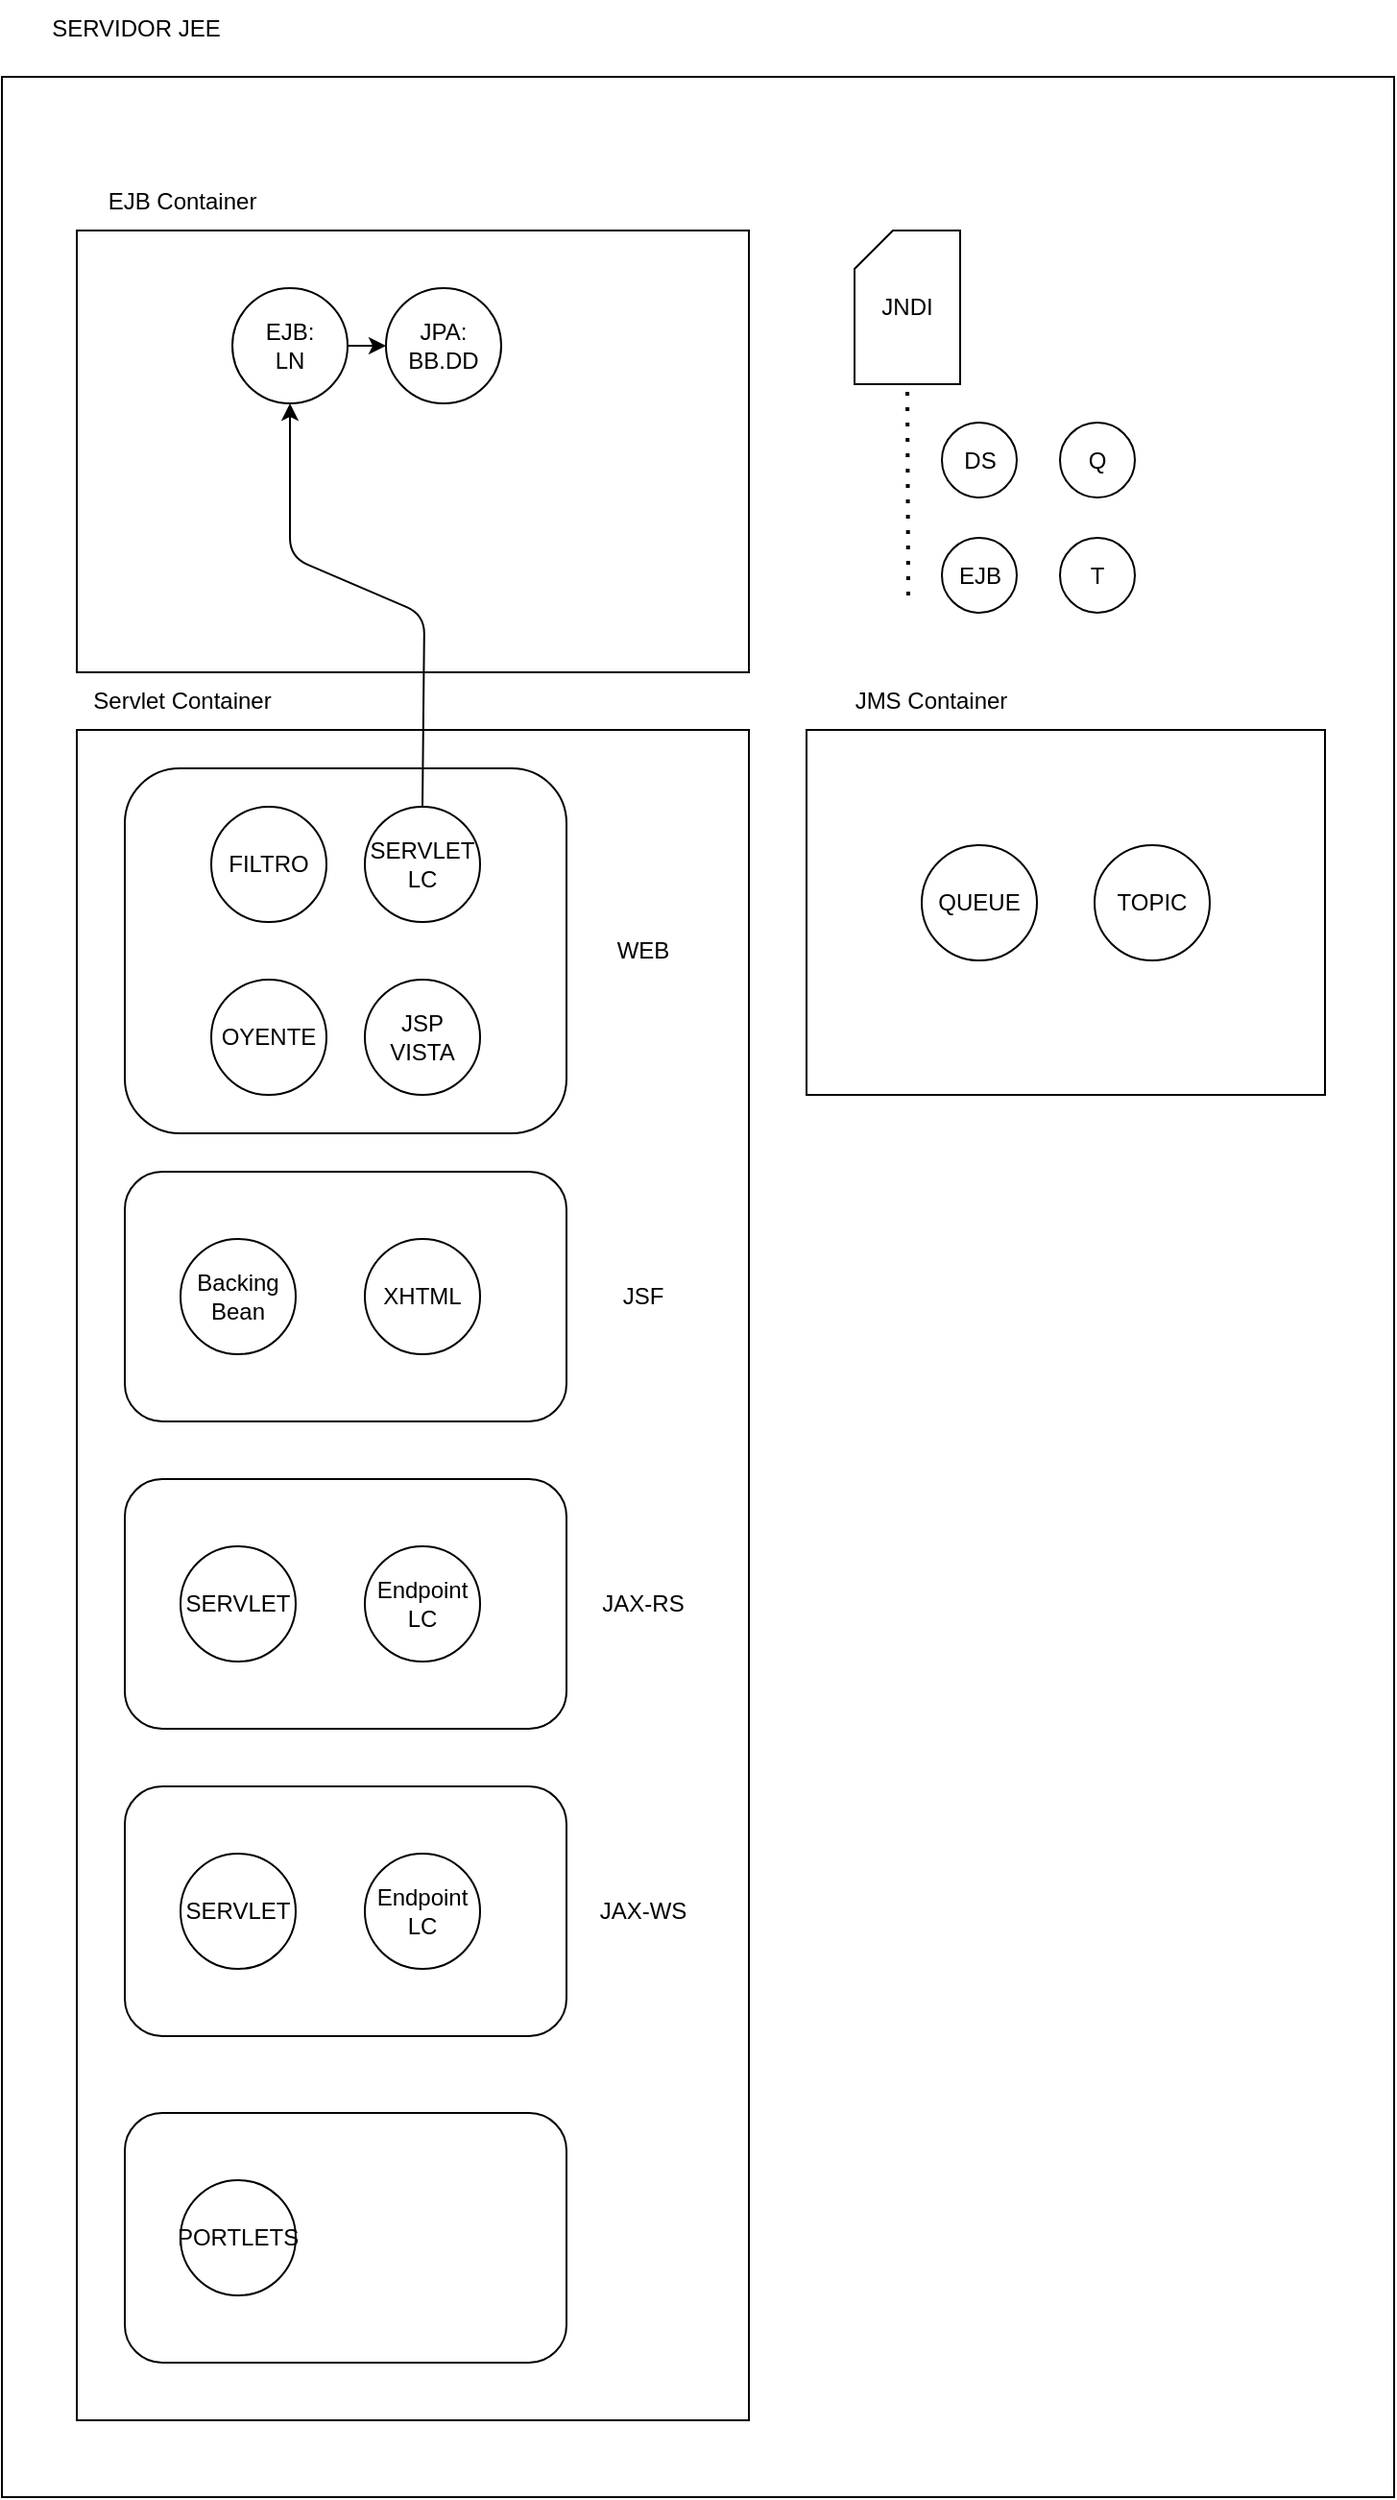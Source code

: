 <mxfile version="20.7.4" type="device" pages="30"><diagram id="tjsLM9doamdqubMqqzw9" name="Página-1"><mxGraphModel dx="1050" dy="1798" grid="1" gridSize="10" guides="1" tooltips="1" connect="1" arrows="1" fold="1" page="1" pageScale="1" pageWidth="827" pageHeight="1169" math="0" shadow="0"><root><mxCell id="0"/><mxCell id="1" parent="0"/><mxCell id="82Uf2MBec8yw2uw7kxdh-1" value="" style="rounded=0;whiteSpace=wrap;html=1;fillColor=none;" parent="1" vertex="1"><mxGeometry x="60" y="-1080" width="725" height="1260" as="geometry"/></mxCell><mxCell id="lGmbvQFihjGZgwkQNgHX-1" value="" style="rounded=0;whiteSpace=wrap;html=1;" parent="1" vertex="1"><mxGeometry x="99" y="-740" width="350" height="880" as="geometry"/></mxCell><mxCell id="q6EW9nYTiCwiOgY5mWCk-2" value="" style="rounded=1;whiteSpace=wrap;html=1;fillColor=none;" parent="1" vertex="1"><mxGeometry x="124" y="-720" width="230" height="190" as="geometry"/></mxCell><mxCell id="lGmbvQFihjGZgwkQNgHX-2" value="Servlet Container" style="text;html=1;strokeColor=none;fillColor=none;align=center;verticalAlign=middle;whiteSpace=wrap;rounded=0;" parent="1" vertex="1"><mxGeometry x="89" y="-770" width="130" height="30" as="geometry"/></mxCell><mxCell id="lGmbvQFihjGZgwkQNgHX-3" value="" style="rounded=0;whiteSpace=wrap;html=1;" parent="1" vertex="1"><mxGeometry x="99" y="-1000" width="350" height="230" as="geometry"/></mxCell><mxCell id="lGmbvQFihjGZgwkQNgHX-4" value="EJB Container" style="text;html=1;strokeColor=none;fillColor=none;align=center;verticalAlign=middle;whiteSpace=wrap;rounded=0;" parent="1" vertex="1"><mxGeometry x="89" y="-1030" width="130" height="30" as="geometry"/></mxCell><mxCell id="lGmbvQFihjGZgwkQNgHX-5" value="" style="rounded=0;whiteSpace=wrap;html=1;" parent="1" vertex="1"><mxGeometry x="479" y="-740" width="270" height="190" as="geometry"/></mxCell><mxCell id="lGmbvQFihjGZgwkQNgHX-6" value="JMS Container" style="text;html=1;strokeColor=none;fillColor=none;align=center;verticalAlign=middle;whiteSpace=wrap;rounded=0;" parent="1" vertex="1"><mxGeometry x="479" y="-770" width="130" height="30" as="geometry"/></mxCell><mxCell id="lGmbvQFihjGZgwkQNgHX-7" value="SERVLET&lt;br&gt;LC" style="ellipse;whiteSpace=wrap;html=1;aspect=fixed;" parent="1" vertex="1"><mxGeometry x="249" y="-700" width="60" height="60" as="geometry"/></mxCell><mxCell id="lGmbvQFihjGZgwkQNgHX-8" value="FILTRO" style="ellipse;whiteSpace=wrap;html=1;aspect=fixed;" parent="1" vertex="1"><mxGeometry x="169" y="-700" width="60" height="60" as="geometry"/></mxCell><mxCell id="lGmbvQFihjGZgwkQNgHX-9" value="OYENTE" style="ellipse;whiteSpace=wrap;html=1;aspect=fixed;" parent="1" vertex="1"><mxGeometry x="169" y="-610" width="60" height="60" as="geometry"/></mxCell><mxCell id="lGmbvQFihjGZgwkQNgHX-10" value="JNDI" style="shape=card;whiteSpace=wrap;html=1;size=20;" parent="1" vertex="1"><mxGeometry x="504" y="-1000" width="55" height="80" as="geometry"/></mxCell><mxCell id="lGmbvQFihjGZgwkQNgHX-11" value="" style="endArrow=none;dashed=1;html=1;dashPattern=1 3;strokeWidth=2;rounded=0;entryX=0.5;entryY=1;entryDx=0;entryDy=0;entryPerimeter=0;" parent="1" target="lGmbvQFihjGZgwkQNgHX-10" edge="1"><mxGeometry width="50" height="50" relative="1" as="geometry"><mxPoint x="532" y="-810" as="sourcePoint"/><mxPoint x="579" y="-840" as="targetPoint"/></mxGeometry></mxCell><mxCell id="XWrVdk47DaERgQncw2cM-2" style="edgeStyle=orthogonalEdgeStyle;rounded=1;orthogonalLoop=1;jettySize=auto;html=1;" parent="1" source="lGmbvQFihjGZgwkQNgHX-12" target="XWrVdk47DaERgQncw2cM-1" edge="1"><mxGeometry relative="1" as="geometry"/></mxCell><mxCell id="lGmbvQFihjGZgwkQNgHX-12" value="EJB:&lt;br&gt;LN" style="ellipse;whiteSpace=wrap;html=1;aspect=fixed;" parent="1" vertex="1"><mxGeometry x="180" y="-970" width="60" height="60" as="geometry"/></mxCell><mxCell id="lGmbvQFihjGZgwkQNgHX-14" value="QUEUE" style="ellipse;whiteSpace=wrap;html=1;aspect=fixed;" parent="1" vertex="1"><mxGeometry x="539" y="-680" width="60" height="60" as="geometry"/></mxCell><mxCell id="lGmbvQFihjGZgwkQNgHX-15" value="TOPIC" style="ellipse;whiteSpace=wrap;html=1;aspect=fixed;" parent="1" vertex="1"><mxGeometry x="629" y="-680" width="60" height="60" as="geometry"/></mxCell><mxCell id="XWrVdk47DaERgQncw2cM-1" value="JPA:&lt;br&gt;BB.DD" style="ellipse;whiteSpace=wrap;html=1;aspect=fixed;" parent="1" vertex="1"><mxGeometry x="260" y="-970" width="60" height="60" as="geometry"/></mxCell><mxCell id="XWrVdk47DaERgQncw2cM-3" value="DS" style="ellipse;whiteSpace=wrap;html=1;aspect=fixed;" parent="1" vertex="1"><mxGeometry x="549.5" y="-900" width="39" height="39" as="geometry"/></mxCell><mxCell id="q6EW9nYTiCwiOgY5mWCk-1" value="JSP&lt;br&gt;VISTA" style="ellipse;whiteSpace=wrap;html=1;aspect=fixed;" parent="1" vertex="1"><mxGeometry x="249" y="-610" width="60" height="60" as="geometry"/></mxCell><mxCell id="q6EW9nYTiCwiOgY5mWCk-3" value="WEB" style="text;html=1;strokeColor=none;fillColor=none;align=center;verticalAlign=middle;whiteSpace=wrap;rounded=0;" parent="1" vertex="1"><mxGeometry x="364" y="-640" width="60" height="30" as="geometry"/></mxCell><mxCell id="q6EW9nYTiCwiOgY5mWCk-8" value="" style="rounded=1;whiteSpace=wrap;html=1;fillColor=none;" parent="1" vertex="1"><mxGeometry x="124" y="-350" width="230" height="130" as="geometry"/></mxCell><mxCell id="q6EW9nYTiCwiOgY5mWCk-9" value="SERVLET" style="ellipse;whiteSpace=wrap;html=1;aspect=fixed;" parent="1" vertex="1"><mxGeometry x="153" y="-315" width="60" height="60" as="geometry"/></mxCell><mxCell id="q6EW9nYTiCwiOgY5mWCk-11" value="Endpoint&lt;br&gt;LC" style="ellipse;whiteSpace=wrap;html=1;aspect=fixed;" parent="1" vertex="1"><mxGeometry x="249" y="-315" width="60" height="60" as="geometry"/></mxCell><mxCell id="q6EW9nYTiCwiOgY5mWCk-12" value="JAX-RS" style="text;html=1;strokeColor=none;fillColor=none;align=center;verticalAlign=middle;whiteSpace=wrap;rounded=0;" parent="1" vertex="1"><mxGeometry x="364" y="-300" width="60" height="30" as="geometry"/></mxCell><mxCell id="82Uf2MBec8yw2uw7kxdh-2" value="SERVIDOR JEE" style="text;html=1;strokeColor=none;fillColor=none;align=center;verticalAlign=middle;whiteSpace=wrap;rounded=0;" parent="1" vertex="1"><mxGeometry x="75" y="-1120" width="110" height="30" as="geometry"/></mxCell><mxCell id="82Uf2MBec8yw2uw7kxdh-3" value="" style="rounded=1;whiteSpace=wrap;html=1;fillColor=none;" parent="1" vertex="1"><mxGeometry x="124" y="-510" width="230" height="130" as="geometry"/></mxCell><mxCell id="82Uf2MBec8yw2uw7kxdh-4" value="Backing&lt;br&gt;Bean" style="ellipse;whiteSpace=wrap;html=1;aspect=fixed;" parent="1" vertex="1"><mxGeometry x="153" y="-475" width="60" height="60" as="geometry"/></mxCell><mxCell id="82Uf2MBec8yw2uw7kxdh-5" value="XHTML" style="ellipse;whiteSpace=wrap;html=1;aspect=fixed;" parent="1" vertex="1"><mxGeometry x="249" y="-475" width="60" height="60" as="geometry"/></mxCell><mxCell id="82Uf2MBec8yw2uw7kxdh-6" value="JSF" style="text;html=1;strokeColor=none;fillColor=none;align=center;verticalAlign=middle;whiteSpace=wrap;rounded=0;" parent="1" vertex="1"><mxGeometry x="364" y="-460" width="60" height="30" as="geometry"/></mxCell><mxCell id="82Uf2MBec8yw2uw7kxdh-8" value="EJB" style="ellipse;whiteSpace=wrap;html=1;aspect=fixed;" parent="1" vertex="1"><mxGeometry x="549.5" y="-840" width="39" height="39" as="geometry"/></mxCell><mxCell id="YkZl05GMS3qyN6Nc-zAU-1" value="" style="rounded=1;whiteSpace=wrap;html=1;fillColor=none;" parent="1" vertex="1"><mxGeometry x="124" y="-190" width="230" height="130" as="geometry"/></mxCell><mxCell id="YkZl05GMS3qyN6Nc-zAU-2" value="SERVLET" style="ellipse;whiteSpace=wrap;html=1;aspect=fixed;" parent="1" vertex="1"><mxGeometry x="153" y="-155" width="60" height="60" as="geometry"/></mxCell><mxCell id="YkZl05GMS3qyN6Nc-zAU-3" value="Endpoint&lt;br&gt;LC" style="ellipse;whiteSpace=wrap;html=1;aspect=fixed;" parent="1" vertex="1"><mxGeometry x="249" y="-155" width="60" height="60" as="geometry"/></mxCell><mxCell id="YkZl05GMS3qyN6Nc-zAU-4" value="JAX-WS" style="text;html=1;strokeColor=none;fillColor=none;align=center;verticalAlign=middle;whiteSpace=wrap;rounded=0;" parent="1" vertex="1"><mxGeometry x="364" y="-140" width="60" height="30" as="geometry"/></mxCell><mxCell id="7z24_hY-egZ6URYvZsCu-1" value="" style="rounded=1;whiteSpace=wrap;html=1;fillColor=none;" parent="1" vertex="1"><mxGeometry x="124" y="-20" width="230" height="130" as="geometry"/></mxCell><mxCell id="7z24_hY-egZ6URYvZsCu-2" value="PORTLETS" style="ellipse;whiteSpace=wrap;html=1;aspect=fixed;" parent="1" vertex="1"><mxGeometry x="153" y="15" width="60" height="60" as="geometry"/></mxCell><mxCell id="-n3z_DHO1zo8p-6l4OOz-1" value="" style="endArrow=classic;html=1;rounded=1;exitX=0.5;exitY=0;exitDx=0;exitDy=0;entryX=0.5;entryY=1;entryDx=0;entryDy=0;" parent="1" source="lGmbvQFihjGZgwkQNgHX-7" target="lGmbvQFihjGZgwkQNgHX-12" edge="1"><mxGeometry width="50" height="50" relative="1" as="geometry"><mxPoint x="-20" y="-730" as="sourcePoint"/><mxPoint x="30" y="-780" as="targetPoint"/><Array as="points"><mxPoint x="280" y="-800"/><mxPoint x="210" y="-830"/></Array></mxGeometry></mxCell><mxCell id="-n3z_DHO1zo8p-6l4OOz-2" value="Q" style="ellipse;whiteSpace=wrap;html=1;aspect=fixed;" parent="1" vertex="1"><mxGeometry x="611" y="-900" width="39" height="39" as="geometry"/></mxCell><mxCell id="-n3z_DHO1zo8p-6l4OOz-3" value="T" style="ellipse;whiteSpace=wrap;html=1;aspect=fixed;" parent="1" vertex="1"><mxGeometry x="611" y="-840" width="39" height="39" as="geometry"/></mxCell></root></mxGraphModel></diagram><diagram id="hJP02UwjA3yXvpP9--2p" name="Página-2"><mxGraphModel dx="1877" dy="629" grid="1" gridSize="10" guides="1" tooltips="1" connect="1" arrows="1" fold="1" page="1" pageScale="1" pageWidth="827" pageHeight="1169" math="0" shadow="0"><root><mxCell id="0"/><mxCell id="1" parent="0"/><mxCell id="NJgohufMySZnhig00-pi-1" value="" style="rounded=0;whiteSpace=wrap;html=1;fillColor=none;" parent="1" vertex="1"><mxGeometry x="60" y="60" width="720" height="570" as="geometry"/></mxCell><mxCell id="MYfuFbZqstD4nIhPNXvX-1" value="" style="rounded=0;whiteSpace=wrap;html=1;" parent="1" vertex="1"><mxGeometry x="94" y="360" width="350" height="230" as="geometry"/></mxCell><mxCell id="MYfuFbZqstD4nIhPNXvX-2" value="Servlet Container" style="text;html=1;strokeColor=none;fillColor=none;align=center;verticalAlign=middle;whiteSpace=wrap;rounded=0;" parent="1" vertex="1"><mxGeometry x="84" y="330" width="130" height="30" as="geometry"/></mxCell><mxCell id="MYfuFbZqstD4nIhPNXvX-3" value="" style="rounded=0;whiteSpace=wrap;html=1;" parent="1" vertex="1"><mxGeometry x="94" y="100" width="350" height="230" as="geometry"/></mxCell><mxCell id="MYfuFbZqstD4nIhPNXvX-4" value="EJB Container" style="text;html=1;strokeColor=none;fillColor=none;align=center;verticalAlign=middle;whiteSpace=wrap;rounded=0;" parent="1" vertex="1"><mxGeometry x="84" y="70" width="130" height="30" as="geometry"/></mxCell><mxCell id="MYfuFbZqstD4nIhPNXvX-5" value="" style="rounded=0;whiteSpace=wrap;html=1;" parent="1" vertex="1"><mxGeometry x="474" y="360" width="270" height="190" as="geometry"/></mxCell><mxCell id="MYfuFbZqstD4nIhPNXvX-6" value="JMS Container" style="text;html=1;strokeColor=none;fillColor=none;align=center;verticalAlign=middle;whiteSpace=wrap;rounded=0;" parent="1" vertex="1"><mxGeometry x="474" y="330" width="130" height="30" as="geometry"/></mxCell><mxCell id="MYfuFbZqstD4nIhPNXvX-7" value="FILTRO" style="ellipse;whiteSpace=wrap;html=1;aspect=fixed;" parent="1" vertex="1"><mxGeometry x="159" y="420" width="60" height="60" as="geometry"/></mxCell><mxCell id="MYfuFbZqstD4nIhPNXvX-8" value="SERVLET" style="ellipse;whiteSpace=wrap;html=1;aspect=fixed;" parent="1" vertex="1"><mxGeometry x="239" y="420" width="60" height="60" as="geometry"/></mxCell><mxCell id="MYfuFbZqstD4nIhPNXvX-10" value="JNDI" style="shape=card;whiteSpace=wrap;html=1;size=20;" parent="1" vertex="1"><mxGeometry x="499" y="100" width="55" height="80" as="geometry"/></mxCell><mxCell id="MYfuFbZqstD4nIhPNXvX-11" value="" style="endArrow=none;dashed=1;html=1;dashPattern=1 3;strokeWidth=2;rounded=0;entryX=0.5;entryY=1;entryDx=0;entryDy=0;entryPerimeter=0;" parent="1" target="MYfuFbZqstD4nIhPNXvX-10" edge="1"><mxGeometry width="50" height="50" relative="1" as="geometry"><mxPoint x="527" y="290" as="sourcePoint"/><mxPoint x="574" y="260" as="targetPoint"/></mxGeometry></mxCell><mxCell id="ZiPfOUjYstFA07xNzXam-2" style="edgeStyle=orthogonalEdgeStyle;rounded=0;orthogonalLoop=1;jettySize=auto;html=1;fontSize=24;" parent="1" source="MYfuFbZqstD4nIhPNXvX-12" target="ZiPfOUjYstFA07xNzXam-1" edge="1"><mxGeometry relative="1" as="geometry"/></mxCell><mxCell id="MYfuFbZqstD4nIhPNXvX-12" value="EJB" style="ellipse;whiteSpace=wrap;html=1;aspect=fixed;" parent="1" vertex="1"><mxGeometry x="119" y="130" width="60" height="60" as="geometry"/></mxCell><mxCell id="MYfuFbZqstD4nIhPNXvX-13" value="QUEUE" style="ellipse;whiteSpace=wrap;html=1;aspect=fixed;" parent="1" vertex="1"><mxGeometry x="534" y="420" width="60" height="60" as="geometry"/></mxCell><mxCell id="MYfuFbZqstD4nIhPNXvX-14" value="TOPIC" style="ellipse;whiteSpace=wrap;html=1;aspect=fixed;" parent="1" vertex="1"><mxGeometry x="624" y="420" width="60" height="60" as="geometry"/></mxCell><mxCell id="MYfuFbZqstD4nIhPNXvX-15" value="" style="rounded=0;whiteSpace=wrap;html=1;" parent="1" vertex="1"><mxGeometry x="-230" y="105" width="200" height="110" as="geometry"/></mxCell><mxCell id="MYfuFbZqstD4nIhPNXvX-16" value="stub" style="ellipse;whiteSpace=wrap;html=1;aspect=fixed;" parent="1" vertex="1"><mxGeometry x="-90" y="140" width="40" height="40" as="geometry"/></mxCell><mxCell id="MYfuFbZqstD4nIhPNXvX-17" value="" style="endArrow=classic;startArrow=classic;html=1;rounded=0;exitX=1;exitY=0.5;exitDx=0;exitDy=0;entryX=0;entryY=0.5;entryDx=0;entryDy=0;" parent="1" source="MYfuFbZqstD4nIhPNXvX-16" target="MYfuFbZqstD4nIhPNXvX-12" edge="1"><mxGeometry width="50" height="50" relative="1" as="geometry"><mxPoint x="20" y="300" as="sourcePoint"/><mxPoint x="70" y="250" as="targetPoint"/></mxGeometry></mxCell><mxCell id="MYfuFbZqstD4nIhPNXvX-18" value="JVM" style="text;html=1;strokeColor=none;fillColor=none;align=center;verticalAlign=middle;whiteSpace=wrap;rounded=0;" parent="1" vertex="1"><mxGeometry x="-230" y="75" width="60" height="30" as="geometry"/></mxCell><mxCell id="MYfuFbZqstD4nIhPNXvX-19" value="NAVEGADOR" style="rounded=0;whiteSpace=wrap;html=1;" parent="1" vertex="1"><mxGeometry x="-160" y="382.5" width="100" height="72.5" as="geometry"/></mxCell><mxCell id="MYfuFbZqstD4nIhPNXvX-20" value="" style="endArrow=classic;startArrow=classic;html=1;rounded=0;" parent="1" edge="1"><mxGeometry width="50" height="50" relative="1" as="geometry"><mxPoint x="-50" y="417.5" as="sourcePoint"/><mxPoint x="50" y="417.5" as="targetPoint"/></mxGeometry></mxCell><mxCell id="MYfuFbZqstD4nIhPNXvX-21" value="HTTP" style="text;html=1;strokeColor=none;fillColor=none;align=center;verticalAlign=middle;whiteSpace=wrap;rounded=0;" parent="1" vertex="1"><mxGeometry x="-30" y="387.5" width="60" height="30" as="geometry"/></mxCell><mxCell id="MYfuFbZqstD4nIhPNXvX-22" value="RMI" style="text;html=1;strokeColor=none;fillColor=none;align=center;verticalAlign=middle;whiteSpace=wrap;rounded=0;" parent="1" vertex="1"><mxGeometry y="125" width="60" height="30" as="geometry"/></mxCell><mxCell id="MYfuFbZqstD4nIhPNXvX-23" value="" style="endArrow=classic;html=1;rounded=1;exitX=0.5;exitY=0;exitDx=0;exitDy=0;entryX=1;entryY=1;entryDx=0;entryDy=0;" parent="1" source="MYfuFbZqstD4nIhPNXvX-8" target="MYfuFbZqstD4nIhPNXvX-12" edge="1"><mxGeometry width="50" height="50" relative="1" as="geometry"><mxPoint x="-10" y="340" as="sourcePoint"/><mxPoint x="180" y="180" as="targetPoint"/><Array as="points"><mxPoint x="269" y="240"/></Array></mxGeometry></mxCell><mxCell id="gpsgCOBFYfLehfXZ4i1P-1" value="" style="rounded=0;whiteSpace=wrap;html=1;" parent="1" vertex="1"><mxGeometry x="810" y="320" width="200" height="100" as="geometry"/></mxCell><mxCell id="gpsgCOBFYfLehfXZ4i1P-2" value="publisher" style="ellipse;whiteSpace=wrap;html=1;aspect=fixed;" parent="1" vertex="1"><mxGeometry x="840" y="342.5" width="55" height="55" as="geometry"/></mxCell><mxCell id="gpsgCOBFYfLehfXZ4i1P-3" value="JVM" style="text;html=1;strokeColor=none;fillColor=none;align=center;verticalAlign=middle;whiteSpace=wrap;rounded=0;" parent="1" vertex="1"><mxGeometry x="810" y="290" width="60" height="30" as="geometry"/></mxCell><mxCell id="gpsgCOBFYfLehfXZ4i1P-5" value="" style="endArrow=classic;html=1;rounded=1;exitX=0;exitY=0.5;exitDx=0;exitDy=0;entryX=1;entryY=0;entryDx=0;entryDy=0;" parent="1" source="gpsgCOBFYfLehfXZ4i1P-2" target="MYfuFbZqstD4nIhPNXvX-14" edge="1"><mxGeometry width="50" height="50" relative="1" as="geometry"><mxPoint x="820" y="580" as="sourcePoint"/><mxPoint x="870" y="530" as="targetPoint"/><Array as="points"><mxPoint x="770" y="370"/></Array></mxGeometry></mxCell><mxCell id="gpsgCOBFYfLehfXZ4i1P-6" value="" style="rounded=0;whiteSpace=wrap;html=1;" parent="1" vertex="1"><mxGeometry x="810" y="485" width="200" height="100" as="geometry"/></mxCell><mxCell id="gpsgCOBFYfLehfXZ4i1P-7" value="oyente" style="ellipse;whiteSpace=wrap;html=1;aspect=fixed;" parent="1" vertex="1"><mxGeometry x="840" y="507.5" width="55" height="55" as="geometry"/></mxCell><mxCell id="gpsgCOBFYfLehfXZ4i1P-8" value="JVM" style="text;html=1;strokeColor=none;fillColor=none;align=center;verticalAlign=middle;whiteSpace=wrap;rounded=0;" parent="1" vertex="1"><mxGeometry x="810" y="455" width="60" height="30" as="geometry"/></mxCell><mxCell id="gpsgCOBFYfLehfXZ4i1P-9" value="" style="endArrow=classic;html=1;rounded=1;exitX=1;exitY=1;exitDx=0;exitDy=0;entryX=0;entryY=0.5;entryDx=0;entryDy=0;" parent="1" source="MYfuFbZqstD4nIhPNXvX-14" target="gpsgCOBFYfLehfXZ4i1P-7" edge="1"><mxGeometry width="50" height="50" relative="1" as="geometry"><mxPoint x="730" y="630" as="sourcePoint"/><mxPoint x="780" y="580" as="targetPoint"/><Array as="points"><mxPoint x="770" y="535"/></Array></mxGeometry></mxCell><mxCell id="NJgohufMySZnhig00-pi-2" value="&amp;lt;HTML&amp;gt;" style="text;html=1;strokeColor=none;fillColor=none;align=center;verticalAlign=middle;whiteSpace=wrap;rounded=0;" parent="1" vertex="1"><mxGeometry x="-30" y="417.5" width="60" height="30" as="geometry"/></mxCell><mxCell id="NJgohufMySZnhig00-pi-3" value="APLICACION" style="rounded=0;whiteSpace=wrap;html=1;" parent="1" vertex="1"><mxGeometry x="-160" y="477.5" width="100" height="72.5" as="geometry"/></mxCell><mxCell id="NJgohufMySZnhig00-pi-4" value="" style="endArrow=classic;startArrow=classic;html=1;rounded=0;" parent="1" edge="1"><mxGeometry width="50" height="50" relative="1" as="geometry"><mxPoint x="-50" y="512.5" as="sourcePoint"/><mxPoint x="50" y="512.5" as="targetPoint"/></mxGeometry></mxCell><mxCell id="NJgohufMySZnhig00-pi-5" value="HTTP" style="text;html=1;strokeColor=none;fillColor=none;align=center;verticalAlign=middle;whiteSpace=wrap;rounded=0;" parent="1" vertex="1"><mxGeometry x="-30" y="482.5" width="60" height="30" as="geometry"/></mxCell><mxCell id="NJgohufMySZnhig00-pi-6" value="{JSON}" style="text;html=1;strokeColor=none;fillColor=none;align=center;verticalAlign=middle;whiteSpace=wrap;rounded=0;" parent="1" vertex="1"><mxGeometry x="-30" y="512.5" width="60" height="30" as="geometry"/></mxCell><mxCell id="CBQpVkngaqLIj5__1SXM-1" value="JSP" style="ellipse;whiteSpace=wrap;html=1;aspect=fixed;" parent="1" vertex="1"><mxGeometry x="239" y="507.5" width="60" height="60" as="geometry"/></mxCell><mxCell id="ZiPfOUjYstFA07xNzXam-1" value="EJB" style="ellipse;whiteSpace=wrap;html=1;aspect=fixed;" parent="1" vertex="1"><mxGeometry x="250" y="130" width="60" height="60" as="geometry"/></mxCell><mxCell id="3vZIVlOAh9vws7_iihL5-1" value="" style="endArrow=classic;html=1;rounded=1;exitX=1;exitY=0.5;exitDx=0;exitDy=0;entryX=0;entryY=0.5;entryDx=0;entryDy=0;" parent="1" source="ZiPfOUjYstFA07xNzXam-1" target="MYfuFbZqstD4nIhPNXvX-13" edge="1"><mxGeometry width="50" height="50" relative="1" as="geometry"><mxPoint x="980" y="210" as="sourcePoint"/><mxPoint x="1030" y="160" as="targetPoint"/><Array as="points"><mxPoint x="340" y="160"/><mxPoint x="510" y="450"/></Array></mxGeometry></mxCell><mxCell id="NzRttrFKuL2xGszwLkCS-1" value="" style="rounded=0;whiteSpace=wrap;html=1;" vertex="1" parent="1"><mxGeometry x="810" y="650" width="200" height="100" as="geometry"/></mxCell><mxCell id="NzRttrFKuL2xGszwLkCS-2" value="oyente" style="ellipse;whiteSpace=wrap;html=1;aspect=fixed;" vertex="1" parent="1"><mxGeometry x="840" y="672.5" width="55" height="55" as="geometry"/></mxCell><mxCell id="NzRttrFKuL2xGszwLkCS-3" value="JVM" style="text;html=1;strokeColor=none;fillColor=none;align=center;verticalAlign=middle;whiteSpace=wrap;rounded=0;" vertex="1" parent="1"><mxGeometry x="810" y="620" width="60" height="30" as="geometry"/></mxCell><mxCell id="NzRttrFKuL2xGszwLkCS-4" value="" style="endArrow=classic;html=1;rounded=1;exitX=1;exitY=1;exitDx=0;exitDy=0;entryX=0;entryY=0.5;entryDx=0;entryDy=0;" edge="1" parent="1" source="MYfuFbZqstD4nIhPNXvX-13" target="NzRttrFKuL2xGszwLkCS-2"><mxGeometry width="50" height="50" relative="1" as="geometry"><mxPoint x="610" y="730" as="sourcePoint"/><mxPoint x="660" y="680" as="targetPoint"/><Array as="points"><mxPoint x="740" y="700"/></Array></mxGeometry></mxCell></root></mxGraphModel></diagram><diagram id="yfRIQTPB_ww9kzGclL6H" name="Página-3"><mxGraphModel dx="1877" dy="629" grid="1" gridSize="10" guides="1" tooltips="1" connect="1" arrows="1" fold="1" page="1" pageScale="1" pageWidth="827" pageHeight="1169" math="0" shadow="0"><root><mxCell id="0"/><mxCell id="1" parent="0"/><mxCell id="G5PlB1DPJDD0oalusU3I-1" value="" style="rounded=0;whiteSpace=wrap;html=1;fillColor=none;" parent="1" vertex="1"><mxGeometry x="-243.5" y="560" width="535" height="320" as="geometry"/></mxCell><mxCell id="G5PlB1DPJDD0oalusU3I-2" value="SVEjemplo" style="ellipse;whiteSpace=wrap;html=1;aspect=fixed;fillColor=none;" parent="1" vertex="1"><mxGeometry x="60" y="710" width="100" height="100" as="geometry"/></mxCell><mxCell id="G5PlB1DPJDD0oalusU3I-3" value="/SVEjemplo" style="text;html=1;strokeColor=none;fillColor=none;align=center;verticalAlign=middle;whiteSpace=wrap;rounded=0;" parent="1" vertex="1"><mxGeometry x="80" y="820" width="60" height="30" as="geometry"/></mxCell><mxCell id="G5PlB1DPJDD0oalusU3I-4" value="Servlet Container:" style="text;html=1;strokeColor=none;fillColor=none;align=center;verticalAlign=middle;whiteSpace=wrap;rounded=0;" parent="1" vertex="1"><mxGeometry x="-250" y="520" width="156" height="30" as="geometry"/></mxCell><mxCell id="5eBtkZ0IRg1hE13Bh7Pk-1" value="REQUEST&lt;br&gt;DISPATCHER" style="ellipse;whiteSpace=wrap;html=1;aspect=fixed;fillColor=none;" parent="1" vertex="1"><mxGeometry x="-100" y="580" width="80" height="80" as="geometry"/></mxCell><mxCell id="5eBtkZ0IRg1hE13Bh7Pk-2" value="" style="endArrow=classic;startArrow=classic;html=1;rounded=1;" parent="1" edge="1"><mxGeometry width="50" height="50" relative="1" as="geometry"><mxPoint x="-480" y="760" as="sourcePoint"/><mxPoint x="-260" y="759.5" as="targetPoint"/></mxGeometry></mxCell><mxCell id="5eBtkZ0IRg1hE13Bh7Pk-3" value="GET /SVEjemplo" style="rounded=0;whiteSpace=wrap;html=1;fillColor=none;" parent="1" vertex="1"><mxGeometry x="-430" y="704" width="120" height="40" as="geometry"/></mxCell><mxCell id="5eBtkZ0IRg1hE13Bh7Pk-4" value="RQ" style="ellipse;whiteSpace=wrap;html=1;aspect=fixed;fillColor=none;" parent="1" vertex="1"><mxGeometry x="-220" y="700" width="48" height="48" as="geometry"/></mxCell><mxCell id="5eBtkZ0IRg1hE13Bh7Pk-5" value="RP" style="ellipse;whiteSpace=wrap;html=1;aspect=fixed;fillColor=none;" parent="1" vertex="1"><mxGeometry x="-222" y="772" width="48" height="48" as="geometry"/></mxCell><mxCell id="5eBtkZ0IRg1hE13Bh7Pk-6" value="" style="rounded=0;whiteSpace=wrap;html=1;fillColor=none;" parent="1" vertex="1"><mxGeometry x="-243.5" y="160" width="535" height="320" as="geometry"/></mxCell><mxCell id="5eBtkZ0IRg1hE13Bh7Pk-7" value="SVEjemplo" style="ellipse;whiteSpace=wrap;html=1;aspect=fixed;fillColor=none;" parent="1" vertex="1"><mxGeometry x="60" y="310" width="100" height="100" as="geometry"/></mxCell><mxCell id="5eBtkZ0IRg1hE13Bh7Pk-8" value="/SVEjemplo" style="text;html=1;strokeColor=none;fillColor=none;align=center;verticalAlign=middle;whiteSpace=wrap;rounded=0;" parent="1" vertex="1"><mxGeometry x="80" y="420" width="60" height="30" as="geometry"/></mxCell><mxCell id="5eBtkZ0IRg1hE13Bh7Pk-9" value="Servlet Container:" style="text;html=1;strokeColor=none;fillColor=none;align=center;verticalAlign=middle;whiteSpace=wrap;rounded=0;" parent="1" vertex="1"><mxGeometry x="-250" y="120" width="156" height="30" as="geometry"/></mxCell><mxCell id="5eBtkZ0IRg1hE13Bh7Pk-10" value="REQUEST&lt;br&gt;DISPATCHER" style="ellipse;whiteSpace=wrap;html=1;aspect=fixed;fillColor=none;" parent="1" vertex="1"><mxGeometry x="-100" y="180" width="80" height="80" as="geometry"/></mxCell><mxCell id="5eBtkZ0IRg1hE13Bh7Pk-16" value="" style="rounded=0;whiteSpace=wrap;html=1;fillColor=none;" parent="1" vertex="1"><mxGeometry x="-243.5" y="970" width="535" height="320" as="geometry"/></mxCell><mxCell id="5eBtkZ0IRg1hE13Bh7Pk-17" value="SVEjemplo" style="ellipse;whiteSpace=wrap;html=1;aspect=fixed;fillColor=none;" parent="1" vertex="1"><mxGeometry x="60" y="1120" width="100" height="100" as="geometry"/></mxCell><mxCell id="5eBtkZ0IRg1hE13Bh7Pk-18" value="/SVEjemplo" style="text;html=1;strokeColor=none;fillColor=none;align=center;verticalAlign=middle;whiteSpace=wrap;rounded=0;" parent="1" vertex="1"><mxGeometry x="80" y="1230" width="60" height="30" as="geometry"/></mxCell><mxCell id="5eBtkZ0IRg1hE13Bh7Pk-19" value="Servlet Container:" style="text;html=1;strokeColor=none;fillColor=none;align=center;verticalAlign=middle;whiteSpace=wrap;rounded=0;" parent="1" vertex="1"><mxGeometry x="-250" y="930" width="156" height="30" as="geometry"/></mxCell><mxCell id="5eBtkZ0IRg1hE13Bh7Pk-20" value="REQUEST&lt;br&gt;DISPATCHER" style="ellipse;whiteSpace=wrap;html=1;aspect=fixed;fillColor=none;" parent="1" vertex="1"><mxGeometry x="-100" y="990" width="80" height="80" as="geometry"/></mxCell><mxCell id="5eBtkZ0IRg1hE13Bh7Pk-21" value="" style="endArrow=classic;startArrow=classic;html=1;rounded=1;" parent="1" edge="1"><mxGeometry width="50" height="50" relative="1" as="geometry"><mxPoint x="-480" y="1170" as="sourcePoint"/><mxPoint x="-260" y="1169.5" as="targetPoint"/></mxGeometry></mxCell><mxCell id="5eBtkZ0IRg1hE13Bh7Pk-22" value="GET /SVEjemplo" style="rounded=0;whiteSpace=wrap;html=1;fillColor=none;" parent="1" vertex="1"><mxGeometry x="-430" y="1114" width="120" height="40" as="geometry"/></mxCell><mxCell id="5eBtkZ0IRg1hE13Bh7Pk-23" value="RQ" style="ellipse;whiteSpace=wrap;html=1;aspect=fixed;fillColor=none;" parent="1" vertex="1"><mxGeometry x="-220" y="1110" width="48" height="48" as="geometry"/></mxCell><mxCell id="5eBtkZ0IRg1hE13Bh7Pk-24" value="RP" style="ellipse;whiteSpace=wrap;html=1;aspect=fixed;fillColor=none;" parent="1" vertex="1"><mxGeometry x="-222" y="1182" width="48" height="48" as="geometry"/></mxCell><mxCell id="5eBtkZ0IRg1hE13Bh7Pk-25" value="" style="endArrow=classic;html=1;rounded=1;exitX=0;exitY=1;exitDx=0;exitDy=0;entryX=1;entryY=0;entryDx=0;entryDy=0;" parent="1" source="5eBtkZ0IRg1hE13Bh7Pk-20" target="5eBtkZ0IRg1hE13Bh7Pk-23" edge="1"><mxGeometry width="50" height="50" relative="1" as="geometry"><mxPoint x="-410" y="1330" as="sourcePoint"/><mxPoint x="-170" y="1130" as="targetPoint"/></mxGeometry></mxCell><mxCell id="5eBtkZ0IRg1hE13Bh7Pk-26" value="" style="endArrow=classic;html=1;rounded=1;exitX=1;exitY=1;exitDx=0;exitDy=0;entryX=0;entryY=0;entryDx=0;entryDy=0;" parent="1" source="5eBtkZ0IRg1hE13Bh7Pk-20" target="5eBtkZ0IRg1hE13Bh7Pk-17" edge="1"><mxGeometry width="50" height="50" relative="1" as="geometry"><mxPoint x="-340" y="1310" as="sourcePoint"/><mxPoint x="-290" y="1260" as="targetPoint"/></mxGeometry></mxCell><mxCell id="5eBtkZ0IRg1hE13Bh7Pk-27" value="service(rq, rp)" style="text;html=1;strokeColor=none;fillColor=none;align=center;verticalAlign=middle;whiteSpace=wrap;rounded=0;" parent="1" vertex="1"><mxGeometry x="10" y="1050" width="100" height="30" as="geometry"/></mxCell><mxCell id="5eBtkZ0IRg1hE13Bh7Pk-28" value="" style="endArrow=classic;html=1;rounded=1;exitX=0;exitY=0.5;exitDx=0;exitDy=0;entryX=1;entryY=0.5;entryDx=0;entryDy=0;" parent="1" source="5eBtkZ0IRg1hE13Bh7Pk-17" target="5eBtkZ0IRg1hE13Bh7Pk-23" edge="1"><mxGeometry width="50" height="50" relative="1" as="geometry"><mxPoint x="-40" y="1430" as="sourcePoint"/><mxPoint x="10" y="1380" as="targetPoint"/></mxGeometry></mxCell><mxCell id="5eBtkZ0IRg1hE13Bh7Pk-29" value="" style="endArrow=classic;html=1;rounded=1;exitX=0;exitY=0.5;exitDx=0;exitDy=0;entryX=1;entryY=0.5;entryDx=0;entryDy=0;" parent="1" source="5eBtkZ0IRg1hE13Bh7Pk-17" target="5eBtkZ0IRg1hE13Bh7Pk-24" edge="1"><mxGeometry width="50" height="50" relative="1" as="geometry"><mxPoint x="-80" y="1450" as="sourcePoint"/><mxPoint x="-30" y="1400" as="targetPoint"/></mxGeometry></mxCell><mxCell id="5eBtkZ0IRg1hE13Bh7Pk-31" value="1" style="rounded=1;whiteSpace=wrap;html=1;fillColor=#dae8fc;strokeColor=#6c8ebf;" parent="1" vertex="1"><mxGeometry x="-160" y="1050" width="30" height="30" as="geometry"/></mxCell><mxCell id="5eBtkZ0IRg1hE13Bh7Pk-32" value="2" style="rounded=1;whiteSpace=wrap;html=1;fillColor=#dae8fc;strokeColor=#6c8ebf;" parent="1" vertex="1"><mxGeometry x="110" y="1050" width="30" height="30" as="geometry"/></mxCell><mxCell id="5eBtkZ0IRg1hE13Bh7Pk-33" value="3" style="rounded=1;whiteSpace=wrap;html=1;fillColor=#dae8fc;strokeColor=#6c8ebf;" parent="1" vertex="1"><mxGeometry x="-100" y="1152" width="30" height="30" as="geometry"/></mxCell><mxCell id="5eBtkZ0IRg1hE13Bh7Pk-34" value="1: El request dispatcher le pregunta al Request que a dónde va&lt;br&gt;2: El request dispatcher invoca el método service del componente correspondiente&lt;br&gt;3: Ahora el servlet tiene referencias a los objetos request y response" style="text;html=1;strokeColor=none;fillColor=none;align=left;verticalAlign=middle;whiteSpace=wrap;rounded=0;" parent="1" vertex="1"><mxGeometry x="-580" y="970" width="290" height="130" as="geometry"/></mxCell></root></mxGraphModel></diagram><diagram id="OwuK7NIffv0lv3DfzgZM" name="Página-4"><mxGraphModel dx="1050" dy="629" grid="1" gridSize="10" guides="1" tooltips="1" connect="1" arrows="1" fold="1" page="1" pageScale="1" pageWidth="827" pageHeight="1169" math="0" shadow="0"><root><mxCell id="0"/><mxCell id="1" parent="0"/><mxCell id="O4-uPgOmX3aJZNIEQUTZ-1" value="" style="rounded=0;whiteSpace=wrap;html=1;fillColor=none;" parent="1" vertex="1"><mxGeometry x="116.5" y="200" width="535" height="530" as="geometry"/></mxCell><mxCell id="O4-uPgOmX3aJZNIEQUTZ-2" value="SVEjemplo" style="ellipse;whiteSpace=wrap;html=1;aspect=fixed;fillColor=none;" parent="1" vertex="1"><mxGeometry x="330" y="250" width="80" height="80" as="geometry"/></mxCell><mxCell id="O4-uPgOmX3aJZNIEQUTZ-3" value="/SVEjemplo" style="text;html=1;strokeColor=none;fillColor=none;align=center;verticalAlign=middle;whiteSpace=wrap;rounded=0;" parent="1" vertex="1"><mxGeometry x="340" y="330" width="60" height="30" as="geometry"/></mxCell><mxCell id="O4-uPgOmX3aJZNIEQUTZ-4" value="Servlet Container: Distintos contextos" style="text;html=1;strokeColor=none;fillColor=none;align=center;verticalAlign=middle;whiteSpace=wrap;rounded=0;" parent="1" vertex="1"><mxGeometry x="130" y="160" width="270" height="30" as="geometry"/></mxCell><mxCell id="O4-uPgOmX3aJZNIEQUTZ-5" value="" style="endArrow=none;dashed=1;html=1;rounded=1;" parent="1" edge="1"><mxGeometry width="50" height="50" relative="1" as="geometry"><mxPoint x="110" y="380" as="sourcePoint"/><mxPoint x="650" y="380" as="targetPoint"/></mxGeometry></mxCell><mxCell id="O4-uPgOmX3aJZNIEQUTZ-6" value="" style="endArrow=none;dashed=1;html=1;rounded=1;" parent="1" edge="1"><mxGeometry width="50" height="50" relative="1" as="geometry"><mxPoint x="111.5" y="550" as="sourcePoint"/><mxPoint x="651.5" y="550" as="targetPoint"/></mxGeometry></mxCell><mxCell id="O4-uPgOmX3aJZNIEQUTZ-7" value="SVClientes" style="ellipse;whiteSpace=wrap;html=1;aspect=fixed;fillColor=none;" parent="1" vertex="1"><mxGeometry x="330" y="410" width="80" height="80" as="geometry"/></mxCell><mxCell id="O4-uPgOmX3aJZNIEQUTZ-8" value="/Clientes" style="text;html=1;strokeColor=none;fillColor=none;align=center;verticalAlign=middle;whiteSpace=wrap;rounded=0;" parent="1" vertex="1"><mxGeometry x="340" y="490" width="60" height="30" as="geometry"/></mxCell><mxCell id="O4-uPgOmX3aJZNIEQUTZ-9" value="SVEmpleados" style="ellipse;whiteSpace=wrap;html=1;aspect=fixed;fillColor=none;" parent="1" vertex="1"><mxGeometry x="330" y="590" width="80" height="80" as="geometry"/></mxCell><mxCell id="O4-uPgOmX3aJZNIEQUTZ-10" value="/Empleados" style="text;html=1;strokeColor=none;fillColor=none;align=center;verticalAlign=middle;whiteSpace=wrap;rounded=0;" parent="1" vertex="1"><mxGeometry x="340" y="670" width="60" height="30" as="geometry"/></mxCell></root></mxGraphModel></diagram><diagram id="ia2YZ1hLjTlz07GC6i3S" name="Página-5"><mxGraphModel dx="1050" dy="629" grid="1" gridSize="10" guides="1" tooltips="1" connect="1" arrows="1" fold="1" page="1" pageScale="1" pageWidth="827" pageHeight="1169" math="0" shadow="0"><root><mxCell id="0"/><mxCell id="1" parent="0"/><mxCell id="z0KpL-DGOFoNZ3oe1taT-1" value="" style="rounded=1;whiteSpace=wrap;html=1;strokeColor=#000000;strokeWidth=1;fillColor=none;" parent="1" vertex="1"><mxGeometry x="870" y="140" width="130" height="600" as="geometry"/></mxCell><mxCell id="z0KpL-DGOFoNZ3oe1taT-2" value="" style="rounded=1;whiteSpace=wrap;html=1;strokeColor=#000000;strokeWidth=1;fillColor=none;" parent="1" vertex="1"><mxGeometry x="600" y="370" width="680" height="110" as="geometry"/></mxCell><mxCell id="z0KpL-DGOFoNZ3oe1taT-3" value="&lt;font style=&quot;font-size: 36px&quot;&gt;Programación Orientada a Aspectos&lt;/font&gt;" style="text;html=1;strokeColor=none;fillColor=none;align=center;verticalAlign=middle;whiteSpace=wrap;rounded=0;" parent="1" vertex="1"><mxGeometry x="70" y="50" width="780" height="20" as="geometry"/></mxCell><mxCell id="z0KpL-DGOFoNZ3oe1taT-4" style="edgeStyle=orthogonalEdgeStyle;rounded=0;orthogonalLoop=1;jettySize=auto;html=1;strokeWidth=1;" parent="1" source="z0KpL-DGOFoNZ3oe1taT-5" target="z0KpL-DGOFoNZ3oe1taT-7" edge="1"><mxGeometry relative="1" as="geometry"/></mxCell><mxCell id="z0KpL-DGOFoNZ3oe1taT-5" value="LC" style="ellipse;whiteSpace=wrap;html=1;aspect=fixed;strokeColor=#000000;strokeWidth=1;fillColor=none;" parent="1" vertex="1"><mxGeometry x="60" y="230" width="90" height="90" as="geometry"/></mxCell><mxCell id="z0KpL-DGOFoNZ3oe1taT-6" style="edgeStyle=orthogonalEdgeStyle;rounded=0;orthogonalLoop=1;jettySize=auto;html=1;entryX=0;entryY=0.5;entryDx=0;entryDy=0;strokeWidth=1;" parent="1" source="z0KpL-DGOFoNZ3oe1taT-7" target="z0KpL-DGOFoNZ3oe1taT-8" edge="1"><mxGeometry relative="1" as="geometry"/></mxCell><mxCell id="z0KpL-DGOFoNZ3oe1taT-7" value="LN" style="ellipse;whiteSpace=wrap;html=1;aspect=fixed;strokeColor=#000000;strokeWidth=1;fillColor=none;" parent="1" vertex="1"><mxGeometry x="210" y="230" width="90" height="90" as="geometry"/></mxCell><mxCell id="z0KpL-DGOFoNZ3oe1taT-8" value="SQL" style="ellipse;whiteSpace=wrap;html=1;aspect=fixed;strokeColor=#000000;strokeWidth=1;fillColor=none;" parent="1" vertex="1"><mxGeometry x="360" y="230" width="90" height="90" as="geometry"/></mxCell><mxCell id="z0KpL-DGOFoNZ3oe1taT-9" style="edgeStyle=orthogonalEdgeStyle;rounded=0;orthogonalLoop=1;jettySize=auto;html=1;entryX=0;entryY=0.5;entryDx=0;entryDy=0;strokeWidth=1;" parent="1" source="z0KpL-DGOFoNZ3oe1taT-10" target="z0KpL-DGOFoNZ3oe1taT-12" edge="1"><mxGeometry relative="1" as="geometry"/></mxCell><mxCell id="z0KpL-DGOFoNZ3oe1taT-10" value="" style="ellipse;whiteSpace=wrap;html=1;aspect=fixed;strokeColor=#000000;strokeWidth=1;fillColor=none;" parent="1" vertex="1"><mxGeometry x="60" y="390" width="90" height="90" as="geometry"/></mxCell><mxCell id="z0KpL-DGOFoNZ3oe1taT-11" style="edgeStyle=orthogonalEdgeStyle;rounded=0;orthogonalLoop=1;jettySize=auto;html=1;strokeWidth=1;" parent="1" source="z0KpL-DGOFoNZ3oe1taT-12" target="z0KpL-DGOFoNZ3oe1taT-13" edge="1"><mxGeometry relative="1" as="geometry"/></mxCell><mxCell id="z0KpL-DGOFoNZ3oe1taT-12" value="" style="ellipse;whiteSpace=wrap;html=1;aspect=fixed;strokeColor=#000000;strokeWidth=1;fillColor=none;" parent="1" vertex="1"><mxGeometry x="210" y="390" width="90" height="90" as="geometry"/></mxCell><mxCell id="z0KpL-DGOFoNZ3oe1taT-13" value="" style="ellipse;whiteSpace=wrap;html=1;aspect=fixed;strokeColor=#000000;strokeWidth=1;fillColor=none;" parent="1" vertex="1"><mxGeometry x="360" y="390" width="90" height="90" as="geometry"/></mxCell><mxCell id="z0KpL-DGOFoNZ3oe1taT-14" style="edgeStyle=orthogonalEdgeStyle;rounded=0;orthogonalLoop=1;jettySize=auto;html=1;strokeWidth=1;" parent="1" source="z0KpL-DGOFoNZ3oe1taT-15" target="z0KpL-DGOFoNZ3oe1taT-17" edge="1"><mxGeometry relative="1" as="geometry"/></mxCell><mxCell id="z0KpL-DGOFoNZ3oe1taT-15" value="" style="ellipse;whiteSpace=wrap;html=1;aspect=fixed;strokeColor=#000000;strokeWidth=1;fillColor=none;" parent="1" vertex="1"><mxGeometry x="60" y="550" width="90" height="90" as="geometry"/></mxCell><mxCell id="z0KpL-DGOFoNZ3oe1taT-16" style="edgeStyle=orthogonalEdgeStyle;rounded=0;orthogonalLoop=1;jettySize=auto;html=1;entryX=0;entryY=0.5;entryDx=0;entryDy=0;strokeWidth=1;" parent="1" source="z0KpL-DGOFoNZ3oe1taT-17" target="z0KpL-DGOFoNZ3oe1taT-18" edge="1"><mxGeometry relative="1" as="geometry"/></mxCell><mxCell id="z0KpL-DGOFoNZ3oe1taT-17" value="" style="ellipse;whiteSpace=wrap;html=1;aspect=fixed;strokeColor=#000000;strokeWidth=1;fillColor=none;" parent="1" vertex="1"><mxGeometry x="210" y="550" width="90" height="90" as="geometry"/></mxCell><mxCell id="z0KpL-DGOFoNZ3oe1taT-18" value="" style="ellipse;whiteSpace=wrap;html=1;aspect=fixed;strokeColor=#000000;strokeWidth=1;fillColor=none;" parent="1" vertex="1"><mxGeometry x="360" y="550" width="90" height="90" as="geometry"/></mxCell><mxCell id="z0KpL-DGOFoNZ3oe1taT-19" value="ControladorClientes" style="text;html=1;strokeColor=none;fillColor=none;align=center;verticalAlign=middle;whiteSpace=wrap;rounded=0;" parent="1" vertex="1"><mxGeometry x="85" y="330" width="40" height="20" as="geometry"/></mxCell><mxCell id="z0KpL-DGOFoNZ3oe1taT-20" value="ServicioClientes" style="text;html=1;strokeColor=none;fillColor=none;align=center;verticalAlign=middle;whiteSpace=wrap;rounded=0;" parent="1" vertex="1"><mxGeometry x="235" y="330" width="40" height="20" as="geometry"/></mxCell><mxCell id="z0KpL-DGOFoNZ3oe1taT-21" value="ClienteDao" style="text;html=1;strokeColor=none;fillColor=none;align=center;verticalAlign=middle;whiteSpace=wrap;rounded=0;" parent="1" vertex="1"><mxGeometry x="385" y="330" width="40" height="20" as="geometry"/></mxCell><mxCell id="z0KpL-DGOFoNZ3oe1taT-22" value="ControladorFacturas" style="text;html=1;strokeColor=none;fillColor=none;align=center;verticalAlign=middle;whiteSpace=wrap;rounded=0;" parent="1" vertex="1"><mxGeometry x="85" y="490" width="40" height="20" as="geometry"/></mxCell><mxCell id="z0KpL-DGOFoNZ3oe1taT-23" value="Serviciofacturas" style="text;html=1;strokeColor=none;fillColor=none;align=center;verticalAlign=middle;whiteSpace=wrap;rounded=0;" parent="1" vertex="1"><mxGeometry x="235" y="490" width="40" height="20" as="geometry"/></mxCell><mxCell id="z0KpL-DGOFoNZ3oe1taT-24" value="FacturaDao" style="text;html=1;strokeColor=#d6b656;fillColor=#fff2cc;align=center;verticalAlign=middle;whiteSpace=wrap;rounded=0;" parent="1" vertex="1"><mxGeometry x="385" y="490" width="40" height="20" as="geometry"/></mxCell><mxCell id="z0KpL-DGOFoNZ3oe1taT-25" value="ControladorEmpleados" style="text;html=1;strokeColor=none;fillColor=none;align=center;verticalAlign=middle;whiteSpace=wrap;rounded=0;" parent="1" vertex="1"><mxGeometry x="85" y="650" width="40" height="20" as="geometry"/></mxCell><mxCell id="z0KpL-DGOFoNZ3oe1taT-26" value="ServicioEmpleados" style="text;html=1;strokeColor=none;fillColor=none;align=center;verticalAlign=middle;whiteSpace=wrap;rounded=0;" parent="1" vertex="1"><mxGeometry x="235" y="650" width="40" height="20" as="geometry"/></mxCell><mxCell id="z0KpL-DGOFoNZ3oe1taT-27" value="EmpleadoDao" style="text;html=1;strokeColor=none;fillColor=none;align=center;verticalAlign=middle;whiteSpace=wrap;rounded=0;" parent="1" vertex="1"><mxGeometry x="385" y="650" width="40" height="20" as="geometry"/></mxCell><mxCell id="z0KpL-DGOFoNZ3oe1taT-28" value="" style="endArrow=none;dashed=1;html=1;strokeWidth=1;" parent="1" edge="1"><mxGeometry width="50" height="50" relative="1" as="geometry"><mxPoint x="180" y="710" as="sourcePoint"/><mxPoint x="180" y="180" as="targetPoint"/></mxGeometry></mxCell><mxCell id="z0KpL-DGOFoNZ3oe1taT-29" value="" style="endArrow=none;dashed=1;html=1;strokeWidth=1;" parent="1" edge="1"><mxGeometry width="50" height="50" relative="1" as="geometry"><mxPoint x="330" y="710" as="sourcePoint"/><mxPoint x="330" y="180" as="targetPoint"/></mxGeometry></mxCell><mxCell id="z0KpL-DGOFoNZ3oe1taT-30" value="" style="endArrow=classic;html=1;strokeWidth=1;entryX=0;entryY=1;entryDx=0;entryDy=0;exitX=0;exitY=0;exitDx=0;exitDy=0;fillColor=#d5e8d4;strokeColor=#82b366;" parent="1" source="z0KpL-DGOFoNZ3oe1taT-12" target="z0KpL-DGOFoNZ3oe1taT-7" edge="1"><mxGeometry width="50" height="50" relative="1" as="geometry"><mxPoint x="-140" y="430" as="sourcePoint"/><mxPoint x="-90" y="380" as="targetPoint"/></mxGeometry></mxCell><mxCell id="z0KpL-DGOFoNZ3oe1taT-31" value="" style="endArrow=classic;html=1;strokeWidth=1;exitX=1;exitY=1;exitDx=0;exitDy=0;entryX=1;entryY=0;entryDx=0;entryDy=0;fillColor=#d5e8d4;strokeColor=#82b366;" parent="1" source="z0KpL-DGOFoNZ3oe1taT-12" target="z0KpL-DGOFoNZ3oe1taT-17" edge="1"><mxGeometry width="50" height="50" relative="1" as="geometry"><mxPoint x="-60" y="540" as="sourcePoint"/><mxPoint x="-10" y="490" as="targetPoint"/></mxGeometry></mxCell><mxCell id="z0KpL-DGOFoNZ3oe1taT-32" value="" style="endArrow=classic;html=1;strokeWidth=1;entryX=1;entryY=1;entryDx=0;entryDy=0;exitX=1;exitY=0;exitDx=0;exitDy=0;fillColor=#d5e8d4;strokeColor=#82b366;" parent="1" source="z0KpL-DGOFoNZ3oe1taT-12" target="z0KpL-DGOFoNZ3oe1taT-7" edge="1"><mxGeometry width="50" height="50" relative="1" as="geometry"><mxPoint x="-60" y="460" as="sourcePoint"/><mxPoint x="-10" y="410" as="targetPoint"/></mxGeometry></mxCell><mxCell id="z0KpL-DGOFoNZ3oe1taT-33" value="" style="endArrow=classic;html=1;strokeWidth=1;exitX=1;exitY=0.5;exitDx=0;exitDy=0;entryX=0;entryY=1;entryDx=0;entryDy=0;fillColor=#d5e8d4;strokeColor=#82b366;" parent="1" source="z0KpL-DGOFoNZ3oe1taT-12" target="z0KpL-DGOFoNZ3oe1taT-8" edge="1"><mxGeometry width="50" height="50" relative="1" as="geometry"><mxPoint x="590" y="420" as="sourcePoint"/><mxPoint x="640" y="370" as="targetPoint"/></mxGeometry></mxCell><mxCell id="z0KpL-DGOFoNZ3oe1taT-34" value="" style="endArrow=classic;html=1;strokeWidth=1;exitX=1;exitY=0.5;exitDx=0;exitDy=0;entryX=0;entryY=0;entryDx=0;entryDy=0;fillColor=#fff2cc;strokeColor=#d6b656;" parent="1" source="z0KpL-DGOFoNZ3oe1taT-5" target="z0KpL-DGOFoNZ3oe1taT-12" edge="1"><mxGeometry width="50" height="50" relative="1" as="geometry"><mxPoint x="-40" y="390" as="sourcePoint"/><mxPoint x="10" y="340" as="targetPoint"/></mxGeometry></mxCell><mxCell id="z0KpL-DGOFoNZ3oe1taT-35" value="" style="endArrow=classic;html=1;strokeWidth=1;entryX=0;entryY=0;entryDx=0;entryDy=0;exitX=0;exitY=1;exitDx=0;exitDy=0;fillColor=#f8cecc;strokeColor=#b85450;" parent="1" source="z0KpL-DGOFoNZ3oe1taT-5" target="z0KpL-DGOFoNZ3oe1taT-10" edge="1"><mxGeometry width="50" height="50" relative="1" as="geometry"><mxPoint x="-50" y="440" as="sourcePoint"/><mxPoint y="390" as="targetPoint"/></mxGeometry></mxCell><mxCell id="z0KpL-DGOFoNZ3oe1taT-36" value="" style="endArrow=classic;html=1;strokeWidth=1;entryX=1;entryY=1;entryDx=0;entryDy=0;exitX=1;exitY=0;exitDx=0;exitDy=0;fillColor=#f8cecc;strokeColor=#b85450;" parent="1" source="z0KpL-DGOFoNZ3oe1taT-15" target="z0KpL-DGOFoNZ3oe1taT-10" edge="1"><mxGeometry width="50" height="50" relative="1" as="geometry"><mxPoint x="-80" y="540" as="sourcePoint"/><mxPoint x="-30" y="490" as="targetPoint"/></mxGeometry></mxCell><mxCell id="z0KpL-DGOFoNZ3oe1taT-37" value="" style="endArrow=classic;html=1;strokeWidth=1;exitX=1;exitY=1;exitDx=0;exitDy=0;entryX=1;entryY=0;entryDx=0;entryDy=0;fillColor=#fff2cc;strokeColor=#d6b656;" parent="1" source="z0KpL-DGOFoNZ3oe1taT-13" target="z0KpL-DGOFoNZ3oe1taT-18" edge="1"><mxGeometry width="50" height="50" relative="1" as="geometry"><mxPoint x="630" y="530" as="sourcePoint"/><mxPoint x="680" y="480" as="targetPoint"/></mxGeometry></mxCell><mxCell id="z0KpL-DGOFoNZ3oe1taT-38" value="" style="endArrow=classic;html=1;strokeWidth=1;exitX=0;exitY=0;exitDx=0;exitDy=0;entryX=0;entryY=1;entryDx=0;entryDy=0;fillColor=#fff2cc;strokeColor=#d6b656;" parent="1" source="z0KpL-DGOFoNZ3oe1taT-18" target="z0KpL-DGOFoNZ3oe1taT-13" edge="1"><mxGeometry width="50" height="50" relative="1" as="geometry"><mxPoint x="500" y="560" as="sourcePoint"/><mxPoint x="550" y="510" as="targetPoint"/></mxGeometry></mxCell><mxCell id="z0KpL-DGOFoNZ3oe1taT-39" value="" style="endArrow=classic;html=1;strokeWidth=1;exitX=1;exitY=0;exitDx=0;exitDy=0;entryX=1;entryY=1;entryDx=0;entryDy=0;fillColor=#fff2cc;strokeColor=#d6b656;" parent="1" source="z0KpL-DGOFoNZ3oe1taT-13" target="z0KpL-DGOFoNZ3oe1taT-8" edge="1"><mxGeometry width="50" height="50" relative="1" as="geometry"><mxPoint x="480" y="430" as="sourcePoint"/><mxPoint x="530" y="380" as="targetPoint"/></mxGeometry></mxCell><mxCell id="z0KpL-DGOFoNZ3oe1taT-40" value="" style="endArrow=classic;html=1;strokeWidth=1;exitX=0.5;exitY=0;exitDx=0;exitDy=0;entryX=0.5;entryY=0;entryDx=0;entryDy=0;fillColor=#f8cecc;strokeColor=#b85450;" parent="1" source="z0KpL-DGOFoNZ3oe1taT-5" target="z0KpL-DGOFoNZ3oe1taT-8" edge="1"><mxGeometry width="50" height="50" relative="1" as="geometry"><mxPoint x="90" y="170" as="sourcePoint"/><mxPoint x="140" y="120" as="targetPoint"/><Array as="points"><mxPoint x="170" y="150"/><mxPoint x="340" y="150"/></Array></mxGeometry></mxCell><mxCell id="z0KpL-DGOFoNZ3oe1taT-41" style="edgeStyle=orthogonalEdgeStyle;rounded=0;orthogonalLoop=1;jettySize=auto;html=1;strokeWidth=1;" parent="1" source="z0KpL-DGOFoNZ3oe1taT-42" target="z0KpL-DGOFoNZ3oe1taT-44" edge="1"><mxGeometry relative="1" as="geometry"/></mxCell><mxCell id="z0KpL-DGOFoNZ3oe1taT-42" value="LC" style="ellipse;whiteSpace=wrap;html=1;aspect=fixed;strokeColor=#000000;strokeWidth=1;fillColor=none;" parent="1" vertex="1"><mxGeometry x="740" y="220" width="90" height="90" as="geometry"/></mxCell><mxCell id="z0KpL-DGOFoNZ3oe1taT-43" style="edgeStyle=orthogonalEdgeStyle;rounded=0;orthogonalLoop=1;jettySize=auto;html=1;entryX=0;entryY=0.5;entryDx=0;entryDy=0;strokeWidth=1;" parent="1" source="z0KpL-DGOFoNZ3oe1taT-44" target="z0KpL-DGOFoNZ3oe1taT-45" edge="1"><mxGeometry relative="1" as="geometry"/></mxCell><mxCell id="z0KpL-DGOFoNZ3oe1taT-44" value="LN" style="ellipse;whiteSpace=wrap;html=1;aspect=fixed;strokeColor=#000000;strokeWidth=1;fillColor=none;" parent="1" vertex="1"><mxGeometry x="890" y="220" width="90" height="90" as="geometry"/></mxCell><mxCell id="z0KpL-DGOFoNZ3oe1taT-45" value="SQL" style="ellipse;whiteSpace=wrap;html=1;aspect=fixed;strokeColor=#000000;strokeWidth=1;fillColor=none;" parent="1" vertex="1"><mxGeometry x="1040" y="220" width="90" height="90" as="geometry"/></mxCell><mxCell id="z0KpL-DGOFoNZ3oe1taT-46" style="edgeStyle=orthogonalEdgeStyle;rounded=0;orthogonalLoop=1;jettySize=auto;html=1;entryX=0;entryY=0.5;entryDx=0;entryDy=0;strokeWidth=1;" parent="1" source="z0KpL-DGOFoNZ3oe1taT-47" target="z0KpL-DGOFoNZ3oe1taT-49" edge="1"><mxGeometry relative="1" as="geometry"/></mxCell><mxCell id="z0KpL-DGOFoNZ3oe1taT-47" value="LC" style="ellipse;whiteSpace=wrap;html=1;aspect=fixed;strokeColor=#000000;strokeWidth=1;fillColor=none;" parent="1" vertex="1"><mxGeometry x="740" y="380" width="90" height="90" as="geometry"/></mxCell><mxCell id="z0KpL-DGOFoNZ3oe1taT-48" style="edgeStyle=orthogonalEdgeStyle;rounded=0;orthogonalLoop=1;jettySize=auto;html=1;strokeWidth=1;" parent="1" source="z0KpL-DGOFoNZ3oe1taT-49" target="z0KpL-DGOFoNZ3oe1taT-50" edge="1"><mxGeometry relative="1" as="geometry"/></mxCell><mxCell id="z0KpL-DGOFoNZ3oe1taT-49" value="LN" style="ellipse;whiteSpace=wrap;html=1;aspect=fixed;strokeColor=#000000;strokeWidth=1;fillColor=none;" parent="1" vertex="1"><mxGeometry x="890" y="380" width="90" height="90" as="geometry"/></mxCell><mxCell id="z0KpL-DGOFoNZ3oe1taT-50" value="SQL" style="ellipse;whiteSpace=wrap;html=1;aspect=fixed;strokeColor=#000000;strokeWidth=1;fillColor=none;" parent="1" vertex="1"><mxGeometry x="1040" y="380" width="90" height="90" as="geometry"/></mxCell><mxCell id="z0KpL-DGOFoNZ3oe1taT-51" style="edgeStyle=orthogonalEdgeStyle;rounded=0;orthogonalLoop=1;jettySize=auto;html=1;strokeWidth=1;" parent="1" source="z0KpL-DGOFoNZ3oe1taT-52" target="z0KpL-DGOFoNZ3oe1taT-54" edge="1"><mxGeometry relative="1" as="geometry"/></mxCell><mxCell id="z0KpL-DGOFoNZ3oe1taT-52" value="LC" style="ellipse;whiteSpace=wrap;html=1;aspect=fixed;strokeColor=#000000;strokeWidth=1;fillColor=none;" parent="1" vertex="1"><mxGeometry x="740" y="540" width="90" height="90" as="geometry"/></mxCell><mxCell id="z0KpL-DGOFoNZ3oe1taT-53" style="edgeStyle=orthogonalEdgeStyle;rounded=0;orthogonalLoop=1;jettySize=auto;html=1;entryX=0;entryY=0.5;entryDx=0;entryDy=0;strokeWidth=1;" parent="1" source="z0KpL-DGOFoNZ3oe1taT-54" target="z0KpL-DGOFoNZ3oe1taT-55" edge="1"><mxGeometry relative="1" as="geometry"/></mxCell><mxCell id="z0KpL-DGOFoNZ3oe1taT-54" value="LN" style="ellipse;whiteSpace=wrap;html=1;aspect=fixed;strokeColor=#000000;strokeWidth=1;fillColor=none;" parent="1" vertex="1"><mxGeometry x="890" y="540" width="90" height="90" as="geometry"/></mxCell><mxCell id="z0KpL-DGOFoNZ3oe1taT-55" value="SQL" style="ellipse;whiteSpace=wrap;html=1;aspect=fixed;strokeColor=#000000;strokeWidth=1;fillColor=none;" parent="1" vertex="1"><mxGeometry x="1040" y="540" width="90" height="90" as="geometry"/></mxCell><mxCell id="z0KpL-DGOFoNZ3oe1taT-56" value="ControladorClientes" style="text;html=1;strokeColor=none;fillColor=none;align=center;verticalAlign=middle;whiteSpace=wrap;rounded=0;" parent="1" vertex="1"><mxGeometry x="765" y="320" width="40" height="20" as="geometry"/></mxCell><mxCell id="z0KpL-DGOFoNZ3oe1taT-57" value="ServicioClientes" style="text;html=1;strokeColor=none;fillColor=none;align=center;verticalAlign=middle;whiteSpace=wrap;rounded=0;" parent="1" vertex="1"><mxGeometry x="915" y="320" width="40" height="20" as="geometry"/></mxCell><mxCell id="z0KpL-DGOFoNZ3oe1taT-58" value="ClienteDao" style="text;html=1;strokeColor=none;fillColor=none;align=center;verticalAlign=middle;whiteSpace=wrap;rounded=0;" parent="1" vertex="1"><mxGeometry x="1065" y="320" width="40" height="20" as="geometry"/></mxCell><mxCell id="z0KpL-DGOFoNZ3oe1taT-59" value="ControladorFacturas" style="text;html=1;strokeColor=none;fillColor=none;align=center;verticalAlign=middle;whiteSpace=wrap;rounded=0;" parent="1" vertex="1"><mxGeometry x="765" y="480" width="40" height="20" as="geometry"/></mxCell><mxCell id="z0KpL-DGOFoNZ3oe1taT-60" value="ServicioFacturas" style="text;html=1;strokeColor=none;fillColor=none;align=center;verticalAlign=middle;whiteSpace=wrap;rounded=0;" parent="1" vertex="1"><mxGeometry x="915" y="480" width="40" height="20" as="geometry"/></mxCell><mxCell id="z0KpL-DGOFoNZ3oe1taT-61" value="FacturaDao" style="text;html=1;strokeColor=none;fillColor=none;align=center;verticalAlign=middle;whiteSpace=wrap;rounded=0;" parent="1" vertex="1"><mxGeometry x="1065" y="480" width="40" height="20" as="geometry"/></mxCell><mxCell id="z0KpL-DGOFoNZ3oe1taT-62" value="ControladorEmpleado" style="text;html=1;strokeColor=none;fillColor=none;align=center;verticalAlign=middle;whiteSpace=wrap;rounded=0;" parent="1" vertex="1"><mxGeometry x="765" y="640" width="40" height="20" as="geometry"/></mxCell><mxCell id="z0KpL-DGOFoNZ3oe1taT-63" value="ServicioEmpleados" style="text;html=1;strokeColor=none;fillColor=none;align=center;verticalAlign=middle;whiteSpace=wrap;rounded=0;" parent="1" vertex="1"><mxGeometry x="915" y="640" width="40" height="20" as="geometry"/></mxCell><mxCell id="z0KpL-DGOFoNZ3oe1taT-64" value="EmpleadoDao" style="text;html=1;strokeColor=none;fillColor=none;align=center;verticalAlign=middle;whiteSpace=wrap;rounded=0;" parent="1" vertex="1"><mxGeometry x="1065" y="640" width="40" height="20" as="geometry"/></mxCell><mxCell id="z0KpL-DGOFoNZ3oe1taT-65" value="" style="endArrow=none;dashed=1;html=1;strokeWidth=1;" parent="1" edge="1"><mxGeometry width="50" height="50" relative="1" as="geometry"><mxPoint x="860" y="700" as="sourcePoint"/><mxPoint x="860" y="170" as="targetPoint"/></mxGeometry></mxCell><mxCell id="z0KpL-DGOFoNZ3oe1taT-66" value="" style="endArrow=none;dashed=1;html=1;strokeWidth=1;" parent="1" edge="1"><mxGeometry width="50" height="50" relative="1" as="geometry"><mxPoint x="1010" y="700" as="sourcePoint"/><mxPoint x="1010" y="170" as="targetPoint"/></mxGeometry></mxCell><mxCell id="z0KpL-DGOFoNZ3oe1taT-67" value="longitudinal" style="text;html=1;strokeColor=none;fillColor=none;align=center;verticalAlign=middle;whiteSpace=wrap;rounded=0;" parent="1" vertex="1"><mxGeometry x="1300" y="380" width="40" height="20" as="geometry"/></mxCell><mxCell id="z0KpL-DGOFoNZ3oe1taT-68" value="Transversal" style="text;html=1;strokeColor=none;fillColor=none;align=center;verticalAlign=middle;whiteSpace=wrap;rounded=0;" parent="1" vertex="1"><mxGeometry x="915" y="110" width="40" height="20" as="geometry"/></mxCell><mxCell id="z0KpL-DGOFoNZ3oe1taT-160" value="" style="endArrow=classic;html=1;strokeWidth=1;exitX=0;exitY=0;exitDx=0;exitDy=0;entryX=1;entryY=0;entryDx=0;entryDy=0;fillColor=#f8cecc;strokeColor=#b85450;" parent="1" source="z0KpL-DGOFoNZ3oe1taT-8" target="z0KpL-DGOFoNZ3oe1taT-7" edge="1"><mxGeometry width="50" height="50" relative="1" as="geometry"><mxPoint x="446.82" y="413.18" as="sourcePoint"/><mxPoint x="446.82" y="316.82" as="targetPoint"/></mxGeometry></mxCell><mxCell id="z0KpL-DGOFoNZ3oe1taT-161" value="" style="endArrow=classic;html=1;strokeWidth=1;exitX=0;exitY=0;exitDx=0;exitDy=0;entryX=1;entryY=0;entryDx=0;entryDy=0;fillColor=#f8cecc;strokeColor=#b85450;" parent="1" source="z0KpL-DGOFoNZ3oe1taT-7" target="z0KpL-DGOFoNZ3oe1taT-5" edge="1"><mxGeometry width="50" height="50" relative="1" as="geometry"><mxPoint x="456.82" y="423.18" as="sourcePoint"/><mxPoint x="456.82" y="326.82" as="targetPoint"/></mxGeometry></mxCell><mxCell id="SpA76OZi45C4An0jNUfu-1" value="" style="ellipse;whiteSpace=wrap;html=1;aspect=fixed;strokeColor=#000000;strokeWidth=1;fillColor=none;" parent="1" vertex="1"><mxGeometry x="1565" y="205" width="285" height="285" as="geometry"/></mxCell><mxCell id="SpA76OZi45C4An0jNUfu-2" value="ServicioClientes" style="text;html=1;strokeColor=none;fillColor=none;align=center;verticalAlign=middle;whiteSpace=wrap;rounded=0;" parent="1" vertex="1"><mxGeometry x="1693.5" y="170" width="40" height="20" as="geometry"/></mxCell><mxCell id="SpA76OZi45C4An0jNUfu-3" value="altaCliente(Cliente c){&lt;br&gt;&amp;nbsp; &amp;nbsp; &lt;br&gt;&lt;font color=&quot;#ff3333&quot;&gt;&amp;nbsp; &amp;nbsp; &amp;nbsp;LOG&lt;br&gt;&lt;br&gt;&amp;nbsp; &amp;nbsp; &amp;nbsp;HORA INICIO&amp;nbsp; &amp;nbsp;&amp;nbsp;&lt;br&gt;&amp;nbsp; &amp;nbsp; &amp;nbsp;&lt;br&gt;&amp;nbsp; &amp;nbsp; &amp;nbsp;IF ROL == COMERCIAL&lt;br&gt;&amp;nbsp; &amp;nbsp;&amp;nbsp;&lt;br&gt;&amp;nbsp; &amp;nbsp; BTX&lt;br&gt;&lt;/font&gt;&lt;br&gt;&amp;nbsp; &amp;nbsp; &amp;nbsp;//LN PARA EL ALTA&lt;br&gt;&lt;br&gt;&amp;nbsp; &amp;nbsp; &lt;font color=&quot;#ff3333&quot;&gt;COMMIT/ROLLBACK&lt;/font&gt;&lt;br&gt;&lt;br&gt;&amp;nbsp; &amp;nbsp; &lt;font color=&quot;#ff3333&quot;&gt;INICIO-FIN -&amp;gt; LOG&lt;/font&gt;&lt;br&gt;&lt;br&gt;}" style="text;html=1;strokeColor=none;fillColor=none;align=left;verticalAlign=middle;whiteSpace=wrap;rounded=0;" parent="1" vertex="1"><mxGeometry x="1640" y="260" width="170" height="175" as="geometry"/></mxCell><mxCell id="SpA76OZi45C4An0jNUfu-4" value="&lt;font style=&quot;font-size: 14px&quot;&gt;En rojo el código que se ejecuta transversalmente a la aplicacion&lt;/font&gt;" style="text;html=1;strokeColor=none;fillColor=none;align=center;verticalAlign=middle;whiteSpace=wrap;rounded=0;" parent="1" vertex="1"><mxGeometry x="1628.75" y="80" width="172.5" height="30" as="geometry"/></mxCell><mxCell id="SpA76OZi45C4An0jNUfu-5" value="" style="ellipse;whiteSpace=wrap;html=1;aspect=fixed;strokeColor=#000000;strokeWidth=1;fillColor=none;" parent="1" vertex="1"><mxGeometry x="1550" y="800" width="290" height="290" as="geometry"/></mxCell><mxCell id="SpA76OZi45C4An0jNUfu-6" value="ServicioClientes" style="text;html=1;strokeColor=none;fillColor=none;align=center;verticalAlign=middle;whiteSpace=wrap;rounded=0;" parent="1" vertex="1"><mxGeometry x="1675" y="765" width="40" height="20" as="geometry"/></mxCell><mxCell id="SpA76OZi45C4An0jNUfu-7" value="altaCliente(Cliente c){&lt;br&gt;&amp;nbsp; &amp;nbsp; &lt;br&gt;&lt;font color=&quot;#ff3333&quot;&gt;&amp;nbsp; &amp;nbsp; &amp;nbsp;HORA INICIO&amp;nbsp; &amp;nbsp;&amp;nbsp;&lt;br&gt;&amp;nbsp; &amp;nbsp; &amp;nbsp;&lt;br&gt;&amp;nbsp; &amp;nbsp; &amp;nbsp;&lt;/font&gt;seguridadUtil.comprobar(usr,metodo)&lt;br&gt;&lt;font color=&quot;#ff3333&quot;&gt;&amp;nbsp; &amp;nbsp;&amp;nbsp;&lt;/font&gt;&lt;br&gt;&lt;font color=&quot;#ff3333&quot;&gt;&amp;nbsp; &amp;nbsp; BTX&lt;/font&gt;&lt;br&gt;&lt;br&gt;&amp;nbsp; &amp;nbsp; &amp;nbsp;//LN PARA INSERTAR&lt;br&gt;&lt;br&gt;&amp;nbsp; &amp;nbsp; &lt;font color=&quot;#ff3333&quot;&gt;COMMIT/ROLLBACK&lt;/font&gt;&lt;br&gt;&lt;br&gt;&amp;nbsp; &amp;nbsp; &lt;font color=&quot;#ff3333&quot;&gt;INICIO-FIN -&amp;gt; LOG&lt;/font&gt;&lt;br&gt;&lt;br&gt;}" style="text;html=1;strokeColor=none;fillColor=none;align=left;verticalAlign=middle;whiteSpace=wrap;rounded=0;" parent="1" vertex="1"><mxGeometry x="1600" y="860" width="230" height="175" as="geometry"/></mxCell><mxCell id="SpA76OZi45C4An0jNUfu-8" value="" style="ellipse;whiteSpace=wrap;html=1;aspect=fixed;strokeColor=#000000;strokeWidth=1;fillColor=none;" parent="1" vertex="1"><mxGeometry x="1910" y="660" width="170" height="170" as="geometry"/></mxCell><mxCell id="SpA76OZi45C4An0jNUfu-9" value="SeguridadUtil" style="text;html=1;strokeColor=none;fillColor=none;align=center;verticalAlign=middle;whiteSpace=wrap;rounded=0;" parent="1" vertex="1"><mxGeometry x="1975" y="630" width="40" height="20" as="geometry"/></mxCell><mxCell id="SpA76OZi45C4An0jNUfu-10" value="código para comprobar que un usr puede invocar un método" style="text;html=1;strokeColor=none;fillColor=none;align=center;verticalAlign=middle;whiteSpace=wrap;rounded=0;" parent="1" vertex="1"><mxGeometry x="1935" y="695" width="115" height="95" as="geometry"/></mxCell><mxCell id="SpA76OZi45C4An0jNUfu-11" value="" style="endArrow=classic;html=1;strokeWidth=1;exitX=1;exitY=0.5;exitDx=0;exitDy=0;entryX=0;entryY=1;entryDx=0;entryDy=0;" parent="1" source="SpA76OZi45C4An0jNUfu-12" target="SpA76OZi45C4An0jNUfu-8" edge="1"><mxGeometry width="50" height="50" relative="1" as="geometry"><mxPoint x="1970" y="1020" as="sourcePoint"/><mxPoint x="2020" y="970" as="targetPoint"/></mxGeometry></mxCell><mxCell id="SpA76OZi45C4An0jNUfu-12" value="" style="rounded=1;whiteSpace=wrap;html=1;strokeColor=#000000;strokeWidth=1;fillColor=none;" parent="1" vertex="1"><mxGeometry x="1610" y="890" width="210" height="30" as="geometry"/></mxCell><mxCell id="SpA76OZi45C4An0jNUfu-13" value="Sacamos factor común&lt;br&gt;del código repetido.&lt;br&gt;Esto no es AOP. Esto es 'programar bien'" style="text;html=1;strokeColor=none;fillColor=none;align=center;verticalAlign=middle;whiteSpace=wrap;rounded=0;" parent="1" vertex="1"><mxGeometry x="1565" y="670" width="300" height="20" as="geometry"/></mxCell></root></mxGraphModel></diagram><diagram id="NXWUoj9XINtQQR9mK-zq" name="Página-6"><mxGraphModel dx="1050" dy="1798" grid="1" gridSize="10" guides="1" tooltips="1" connect="1" arrows="1" fold="1" page="1" pageScale="1" pageWidth="827" pageHeight="1169" math="0" shadow="0"><root><mxCell id="0"/><mxCell id="1" parent="0"/><mxCell id="R4u87X6CRT5vFraN9BWM-1" value="&lt;font style=&quot;font-size: 36px&quot;&gt;PATRÓN MVC&lt;/font&gt;" style="text;html=1;strokeColor=none;fillColor=none;align=center;verticalAlign=middle;whiteSpace=wrap;rounded=0;" parent="1" vertex="1"><mxGeometry x="430" y="-780" width="260" height="20" as="geometry"/></mxCell><mxCell id="R4u87X6CRT5vFraN9BWM-2" value="" style="rounded=0;whiteSpace=wrap;html=1;" parent="1" vertex="1"><mxGeometry x="310" y="-120" width="190" height="260" as="geometry"/></mxCell><mxCell id="R4u87X6CRT5vFraN9BWM-3" value="I" style="rounded=1;whiteSpace=wrap;html=1;fillColor=#dae8fc;strokeColor=#6c8ebf;" parent="1" vertex="1"><mxGeometry x="332.5" y="-110" width="45" height="20" as="geometry"/></mxCell><mxCell id="R4u87X6CRT5vFraN9BWM-4" value="M" style="rounded=1;whiteSpace=wrap;html=1;fillColor=#dae8fc;strokeColor=#6c8ebf;" parent="1" vertex="1"><mxGeometry x="382.5" y="-110" width="45" height="20" as="geometry"/></mxCell><mxCell id="R4u87X6CRT5vFraN9BWM-5" value="B" style="rounded=1;whiteSpace=wrap;html=1;fillColor=#dae8fc;strokeColor=#6c8ebf;" parent="1" vertex="1"><mxGeometry x="432.5" y="-110" width="45" height="20" as="geometry"/></mxCell><mxCell id="R4u87X6CRT5vFraN9BWM-6" value="nombre" style="rounded=0;whiteSpace=wrap;html=1;" parent="1" vertex="1"><mxGeometry x="325" y="-80" width="160" height="20" as="geometry"/></mxCell><mxCell id="R4u87X6CRT5vFraN9BWM-7" value="direccion" style="rounded=0;whiteSpace=wrap;html=1;" parent="1" vertex="1"><mxGeometry x="325" y="-50" width="160" height="20" as="geometry"/></mxCell><mxCell id="R4u87X6CRT5vFraN9BWM-8" value="telefono" style="rounded=0;whiteSpace=wrap;html=1;" parent="1" vertex="1"><mxGeometry x="325" y="-20" width="160" height="20" as="geometry"/></mxCell><mxCell id="R4u87X6CRT5vFraN9BWM-9" value="" style="shape=internalStorage;whiteSpace=wrap;html=1;backgroundOutline=1;" parent="1" vertex="1"><mxGeometry x="325" y="50" width="160" height="70" as="geometry"/></mxCell><mxCell id="R4u87X6CRT5vFraN9BWM-10" value="" style="rounded=0;whiteSpace=wrap;html=1;" parent="1" vertex="1"><mxGeometry x="870" y="-120" width="170" height="260" as="geometry"/></mxCell><mxCell id="R4u87X6CRT5vFraN9BWM-11" value="" style="endArrow=none;html=1;entryX=1;entryY=0.25;entryDx=0;entryDy=0;exitX=0;exitY=0.25;exitDx=0;exitDy=0;" parent="1" source="R4u87X6CRT5vFraN9BWM-10" target="R4u87X6CRT5vFraN9BWM-10" edge="1"><mxGeometry width="50" height="50" relative="1" as="geometry"><mxPoint x="760" y="-30" as="sourcePoint"/><mxPoint x="810" y="-80" as="targetPoint"/></mxGeometry></mxCell><mxCell id="R4u87X6CRT5vFraN9BWM-12" value="" style="rounded=0;whiteSpace=wrap;html=1;" parent="1" vertex="1"><mxGeometry x="870" y="190" width="170" height="240" as="geometry"/></mxCell><mxCell id="R4u87X6CRT5vFraN9BWM-13" value="" style="endArrow=none;html=1;entryX=1;entryY=0.25;entryDx=0;entryDy=0;exitX=0;exitY=0.25;exitDx=0;exitDy=0;" parent="1" source="R4u87X6CRT5vFraN9BWM-12" target="R4u87X6CRT5vFraN9BWM-12" edge="1"><mxGeometry width="50" height="50" relative="1" as="geometry"><mxPoint x="760" y="280" as="sourcePoint"/><mxPoint x="810" y="230" as="targetPoint"/></mxGeometry></mxCell><mxCell id="R4u87X6CRT5vFraN9BWM-14" value="CLIENTE" style="text;html=1;strokeColor=none;fillColor=none;align=center;verticalAlign=middle;whiteSpace=wrap;rounded=0;" parent="1" vertex="1"><mxGeometry x="935" y="210" width="40" height="20" as="geometry"/></mxCell><mxCell id="R4u87X6CRT5vFraN9BWM-15" value="id&lt;br&gt;nombre&lt;br&gt;direccion&lt;br&gt;telefono&lt;br&gt;correoE&lt;br&gt;&lt;br&gt;LN" style="text;html=1;strokeColor=none;fillColor=none;align=center;verticalAlign=middle;whiteSpace=wrap;rounded=0;" parent="1" vertex="1"><mxGeometry x="900" y="265" width="110" height="125" as="geometry"/></mxCell><mxCell id="R4u87X6CRT5vFraN9BWM-16" value="BB.DD" style="shape=cylinder3;whiteSpace=wrap;html=1;boundedLbl=1;backgroundOutline=1;size=15;" parent="1" vertex="1"><mxGeometry x="1440" y="-60" width="90" height="140" as="geometry"/></mxCell><mxCell id="R4u87X6CRT5vFraN9BWM-17" value="" style="rounded=0;whiteSpace=wrap;html=1;" parent="1" vertex="1"><mxGeometry x="600" y="-120" width="170" height="260" as="geometry"/></mxCell><mxCell id="R4u87X6CRT5vFraN9BWM-18" value="" style="endArrow=none;html=1;entryX=1;entryY=0.25;entryDx=0;entryDy=0;exitX=0;exitY=0.25;exitDx=0;exitDy=0;" parent="1" source="R4u87X6CRT5vFraN9BWM-17" target="R4u87X6CRT5vFraN9BWM-17" edge="1"><mxGeometry width="50" height="50" relative="1" as="geometry"><mxPoint x="490" y="-30" as="sourcePoint"/><mxPoint x="540" y="-80" as="targetPoint"/></mxGeometry></mxCell><mxCell id="R4u87X6CRT5vFraN9BWM-19" value="CONTROLADOR" style="text;html=1;strokeColor=none;fillColor=none;align=center;verticalAlign=middle;whiteSpace=wrap;rounded=0;" parent="1" vertex="1"><mxGeometry x="665" y="-200" width="40" height="20" as="geometry"/></mxCell><mxCell id="R4u87X6CRT5vFraN9BWM-20" value="VISTA" style="text;html=1;strokeColor=none;fillColor=none;align=center;verticalAlign=middle;whiteSpace=wrap;rounded=0;" parent="1" vertex="1"><mxGeometry x="385" y="-200" width="40" height="20" as="geometry"/></mxCell><mxCell id="R4u87X6CRT5vFraN9BWM-21" value="MODELO" style="text;html=1;strokeColor=none;fillColor=none;align=center;verticalAlign=middle;whiteSpace=wrap;rounded=0;" parent="1" vertex="1"><mxGeometry x="935" y="-200" width="40" height="20" as="geometry"/></mxCell><mxCell id="R4u87X6CRT5vFraN9BWM-22" value="SERVICIO_CLIENTES" style="text;html=1;strokeColor=none;fillColor=none;align=center;verticalAlign=middle;whiteSpace=wrap;rounded=0;" parent="1" vertex="1"><mxGeometry x="880" y="-100" width="145" height="20" as="geometry"/></mxCell><mxCell id="R4u87X6CRT5vFraN9BWM-23" value="alta(cliente)&lt;br&gt;&amp;nbsp; &amp;nbsp; &amp;nbsp; LN&lt;br&gt;&lt;br&gt;modificar(cliente)&lt;br&gt;&amp;nbsp; &amp;nbsp; &amp;nbsp;LN&lt;br&gt;&lt;br&gt;baja(id)&lt;br&gt;&amp;nbsp; &amp;nbsp; &amp;nbsp;LN" style="text;html=1;strokeColor=none;fillColor=none;align=left;verticalAlign=middle;whiteSpace=wrap;rounded=0;" parent="1" vertex="1"><mxGeometry x="880" y="-40" width="150" height="120" as="geometry"/></mxCell><mxCell id="R4u87X6CRT5vFraN9BWM-24" value="" style="endArrow=none;html=1;entryX=0.5;entryY=1;entryDx=0;entryDy=0;exitX=0.5;exitY=0;exitDx=0;exitDy=0;" parent="1" source="R4u87X6CRT5vFraN9BWM-12" target="R4u87X6CRT5vFraN9BWM-10" edge="1"><mxGeometry width="50" height="50" relative="1" as="geometry"><mxPoint x="680" y="270" as="sourcePoint"/><mxPoint x="730" y="220" as="targetPoint"/></mxGeometry></mxCell><mxCell id="R4u87X6CRT5vFraN9BWM-25" value="CONTROLADOR_CLIENTES" style="text;html=1;strokeColor=none;fillColor=none;align=center;verticalAlign=middle;whiteSpace=wrap;rounded=0;" parent="1" vertex="1"><mxGeometry x="665" y="-100" width="40" height="20" as="geometry"/></mxCell><mxCell id="R4u87X6CRT5vFraN9BWM-26" value="correoE" style="rounded=0;whiteSpace=wrap;html=1;" parent="1" vertex="1"><mxGeometry x="325" y="10" width="160" height="20" as="geometry"/></mxCell><mxCell id="R4u87X6CRT5vFraN9BWM-27" value="" style="endArrow=none;html=1;exitX=1;exitY=0.5;exitDx=0;exitDy=0;entryX=0;entryY=0.5;entryDx=0;entryDy=0;" parent="1" source="R4u87X6CRT5vFraN9BWM-17" target="R4u87X6CRT5vFraN9BWM-10" edge="1"><mxGeometry width="50" height="50" relative="1" as="geometry"><mxPoint x="710" y="240" as="sourcePoint"/><mxPoint x="760" y="190" as="targetPoint"/></mxGeometry></mxCell><mxCell id="R4u87X6CRT5vFraN9BWM-28" value="" style="endArrow=none;html=1;entryX=1;entryY=0.5;entryDx=0;entryDy=0;exitX=0;exitY=0.5;exitDx=0;exitDy=0;" parent="1" source="R4u87X6CRT5vFraN9BWM-12" target="R4u87X6CRT5vFraN9BWM-17" edge="1"><mxGeometry width="50" height="50" relative="1" as="geometry"><mxPoint x="700" y="320" as="sourcePoint"/><mxPoint x="750" y="270" as="targetPoint"/></mxGeometry></mxCell><mxCell id="R4u87X6CRT5vFraN9BWM-29" value="" style="endArrow=classic;startArrow=classic;html=1;exitX=1;exitY=0.5;exitDx=0;exitDy=0;entryX=0;entryY=0.5;entryDx=0;entryDy=0;" parent="1" source="R4u87X6CRT5vFraN9BWM-2" target="R4u87X6CRT5vFraN9BWM-17" edge="1"><mxGeometry width="50" height="50" relative="1" as="geometry"><mxPoint x="510" y="30" as="sourcePoint"/><mxPoint x="560" y="-20" as="targetPoint"/></mxGeometry></mxCell><mxCell id="R4u87X6CRT5vFraN9BWM-30" value="" style="endArrow=classic;startArrow=classic;html=1;" parent="1" edge="1"><mxGeometry width="50" height="50" relative="1" as="geometry"><mxPoint x="1290" y="10" as="sourcePoint"/><mxPoint x="1400" y="10" as="targetPoint"/></mxGeometry></mxCell><mxCell id="R4u87X6CRT5vFraN9BWM-31" value="EXTRAER LOS VALORES&lt;br&gt;DE LA PETICION&lt;br&gt;&lt;br&gt;TRASLADAR LA PETICION&lt;br&gt;A LA CAPA DEL MODELO&lt;br&gt;&lt;br&gt;DECIDIR QUÉ VISTA SE MOSTRARÁ A CONTINUACION&lt;br&gt;&lt;br&gt;PROPORCIONAR LOS DATOS A LA VISTA" style="text;html=1;strokeColor=none;fillColor=none;align=center;verticalAlign=middle;whiteSpace=wrap;rounded=0;" parent="1" vertex="1"><mxGeometry x="600" y="-40" width="170" height="170" as="geometry"/></mxCell><mxCell id="R4u87X6CRT5vFraN9BWM-32" value="" style="shape=flexArrow;endArrow=classic;html=1;fillColor=#d5e8d4;strokeColor=#82b366;" parent="1" edge="1"><mxGeometry width="50" height="50" relative="1" as="geometry"><mxPoint x="310" y="580.0" as="sourcePoint"/><mxPoint x="1390" y="580" as="targetPoint"/></mxGeometry></mxCell><mxCell id="R4u87X6CRT5vFraN9BWM-33" value="VISIBILIDAD" style="text;html=1;strokeColor=none;fillColor=none;align=center;verticalAlign=middle;whiteSpace=wrap;rounded=0;" parent="1" vertex="1"><mxGeometry x="330" y="490" width="40" height="20" as="geometry"/></mxCell><mxCell id="R4u87X6CRT5vFraN9BWM-34" value="" style="endArrow=none;dashed=1;html=1;rounded=0;" parent="1" edge="1"><mxGeometry width="50" height="50" relative="1" as="geometry"><mxPoint x="549.5" y="430" as="sourcePoint"/><mxPoint x="549.5" y="-210" as="targetPoint"/></mxGeometry></mxCell><mxCell id="R4u87X6CRT5vFraN9BWM-35" value="" style="endArrow=none;dashed=1;html=1;rounded=0;" parent="1" edge="1"><mxGeometry width="50" height="50" relative="1" as="geometry"><mxPoint x="820" y="430" as="sourcePoint"/><mxPoint x="820" y="-210" as="targetPoint"/></mxGeometry></mxCell><mxCell id="R4u87X6CRT5vFraN9BWM-36" value="HTTP" style="rounded=0;whiteSpace=wrap;html=1;" parent="1" vertex="1"><mxGeometry x="510" y="-40" width="80" height="40" as="geometry"/></mxCell><mxCell id="R4u87X6CRT5vFraN9BWM-37" value="&amp;lt;HTML&amp;gt;" style="rounded=0;whiteSpace=wrap;html=1;" parent="1" vertex="1"><mxGeometry x="510" y="20" width="80" height="40" as="geometry"/></mxCell><mxCell id="R4u87X6CRT5vFraN9BWM-38" value="LN" style="text;html=1;strokeColor=#b85450;fillColor=#f8cecc;align=center;verticalAlign=middle;whiteSpace=wrap;rounded=0;" parent="1" vertex="1"><mxGeometry x="650" y="150" width="60" height="30" as="geometry"/></mxCell><mxCell id="R4u87X6CRT5vFraN9BWM-39" value="VISTA" style="text;html=1;strokeColor=#b85450;fillColor=#f8cecc;align=center;verticalAlign=middle;whiteSpace=wrap;rounded=0;" parent="1" vertex="1"><mxGeometry x="925" y="440" width="60" height="30" as="geometry"/></mxCell><mxCell id="R4u87X6CRT5vFraN9BWM-40" value="LN" style="text;html=1;strokeColor=#b85450;fillColor=#f8cecc;align=center;verticalAlign=middle;whiteSpace=wrap;rounded=0;" parent="1" vertex="1"><mxGeometry x="370" y="150" width="60" height="30" as="geometry"/></mxCell><mxCell id="R4u87X6CRT5vFraN9BWM-41" value="VISTA" style="text;html=1;strokeColor=#b85450;fillColor=#f8cecc;align=center;verticalAlign=middle;whiteSpace=wrap;rounded=0;" parent="1" vertex="1"><mxGeometry x="650" y="190" width="60" height="30" as="geometry"/></mxCell><mxCell id="R4u87X6CRT5vFraN9BWM-42" value="SQL" style="text;html=1;strokeColor=#b85450;fillColor=#f8cecc;align=center;verticalAlign=middle;whiteSpace=wrap;rounded=0;" parent="1" vertex="1"><mxGeometry x="650" y="230" width="60" height="30" as="geometry"/></mxCell><mxCell id="R4u87X6CRT5vFraN9BWM-43" value="SQL" style="text;html=1;strokeColor=#b85450;fillColor=#f8cecc;align=center;verticalAlign=middle;whiteSpace=wrap;rounded=0;" parent="1" vertex="1"><mxGeometry x="370" y="190" width="60" height="30" as="geometry"/></mxCell><mxCell id="R4u87X6CRT5vFraN9BWM-44" value="LN" style="rounded=1;whiteSpace=wrap;html=1;fillColor=#d5e8d4;strokeColor=#82b366;" parent="1" vertex="1"><mxGeometry x="930" y="360" width="50" height="20" as="geometry"/></mxCell><mxCell id="R4u87X6CRT5vFraN9BWM-45" value="LC" style="text;html=1;strokeColor=#b85450;fillColor=#f8cecc;align=center;verticalAlign=middle;whiteSpace=wrap;rounded=0;" parent="1" vertex="1"><mxGeometry x="925" y="480" width="60" height="30" as="geometry"/></mxCell><mxCell id="R4u87X6CRT5vFraN9BWM-46" value="Actor" style="shape=umlActor;verticalLabelPosition=bottom;verticalAlign=top;html=1;outlineConnect=0;" parent="1" vertex="1"><mxGeometry x="240" y="-10" width="30" height="60" as="geometry"/></mxCell><mxCell id="R4u87X6CRT5vFraN9BWM-47" value="" style="rounded=0;whiteSpace=wrap;html=1;" parent="1" vertex="1"><mxGeometry x="540" y="-680" width="540" height="380" as="geometry"/></mxCell><mxCell id="R4u87X6CRT5vFraN9BWM-48" value="" style="rounded=0;whiteSpace=wrap;html=1;" parent="1" vertex="1"><mxGeometry x="140" y="-630" width="160" height="120" as="geometry"/></mxCell><mxCell id="R4u87X6CRT5vFraN9BWM-49" value="Actor" style="shape=umlActor;verticalLabelPosition=bottom;verticalAlign=top;html=1;outlineConnect=0;" parent="1" vertex="1"><mxGeometry x="90" y="-600" width="30" height="60" as="geometry"/></mxCell><mxCell id="R4u87X6CRT5vFraN9BWM-50" value="navegador" style="text;html=1;strokeColor=none;fillColor=none;align=center;verticalAlign=middle;whiteSpace=wrap;rounded=0;" parent="1" vertex="1"><mxGeometry x="140" y="-670" width="60" height="30" as="geometry"/></mxCell><mxCell id="R4u87X6CRT5vFraN9BWM-51" value="servidor" style="text;html=1;strokeColor=none;fillColor=none;align=center;verticalAlign=middle;whiteSpace=wrap;rounded=0;" parent="1" vertex="1"><mxGeometry x="540" y="-720" width="60" height="30" as="geometry"/></mxCell><mxCell id="R4u87X6CRT5vFraN9BWM-52" value="" style="endArrow=classic;startArrow=classic;html=1;rounded=0;" parent="1" edge="1"><mxGeometry width="50" height="50" relative="1" as="geometry"><mxPoint x="310" y="-570" as="sourcePoint"/><mxPoint x="530" y="-570" as="targetPoint"/></mxGeometry></mxCell><mxCell id="R4u87X6CRT5vFraN9BWM-53" value="GET&amp;nbsp; /listadoClientes" style="rounded=0;whiteSpace=wrap;html=1;" parent="1" vertex="1"><mxGeometry x="370" y="-640" width="90" height="60" as="geometry"/></mxCell><mxCell id="R4u87X6CRT5vFraN9BWM-54" value="" style="endArrow=classic;html=1;rounded=0;exitX=1;exitY=0.5;exitDx=0;exitDy=0;" parent="1" source="R4u87X6CRT5vFraN9BWM-53" edge="1"><mxGeometry width="50" height="50" relative="1" as="geometry"><mxPoint x="470" y="-610" as="sourcePoint"/><mxPoint x="500" y="-610" as="targetPoint"/></mxGeometry></mxCell><mxCell id="R4u87X6CRT5vFraN9BWM-55" value="&amp;lt;HTML&amp;gt;" style="rounded=0;whiteSpace=wrap;html=1;" parent="1" vertex="1"><mxGeometry x="370" y="-560" width="90" height="60" as="geometry"/></mxCell><mxCell id="R4u87X6CRT5vFraN9BWM-56" value="" style="endArrow=classic;html=1;rounded=0;exitX=0;exitY=0.5;exitDx=0;exitDy=0;" parent="1" source="R4u87X6CRT5vFraN9BWM-55" edge="1"><mxGeometry width="50" height="50" relative="1" as="geometry"><mxPoint x="320" y="-390" as="sourcePoint"/><mxPoint x="330" y="-530" as="targetPoint"/></mxGeometry></mxCell><mxCell id="R4u87X6CRT5vFraN9BWM-57" style="edgeStyle=orthogonalEdgeStyle;rounded=0;orthogonalLoop=1;jettySize=auto;html=1;" parent="1" source="R4u87X6CRT5vFraN9BWM-59" target="R4u87X6CRT5vFraN9BWM-62" edge="1"><mxGeometry relative="1" as="geometry"/></mxCell><mxCell id="R4u87X6CRT5vFraN9BWM-58" style="edgeStyle=orthogonalEdgeStyle;rounded=0;orthogonalLoop=1;jettySize=auto;html=1;" parent="1" source="R4u87X6CRT5vFraN9BWM-59" target="R4u87X6CRT5vFraN9BWM-64" edge="1"><mxGeometry relative="1" as="geometry"/></mxCell><mxCell id="R4u87X6CRT5vFraN9BWM-59" value="LC" style="ellipse;whiteSpace=wrap;html=1;aspect=fixed;" parent="1" vertex="1"><mxGeometry x="630" y="-620" width="100" height="100" as="geometry"/></mxCell><mxCell id="R4u87X6CRT5vFraN9BWM-60" value="BB.DD" style="shape=cylinder3;whiteSpace=wrap;html=1;boundedLbl=1;backgroundOutline=1;size=15;" parent="1" vertex="1"><mxGeometry x="1130" y="-610" width="60" height="80" as="geometry"/></mxCell><mxCell id="R4u87X6CRT5vFraN9BWM-61" value="Controlador" style="text;html=1;strokeColor=none;fillColor=none;align=center;verticalAlign=middle;whiteSpace=wrap;rounded=0;" parent="1" vertex="1"><mxGeometry x="650" y="-650" width="60" height="30" as="geometry"/></mxCell><mxCell id="R4u87X6CRT5vFraN9BWM-62" value="LN" style="ellipse;whiteSpace=wrap;html=1;aspect=fixed;" parent="1" vertex="1"><mxGeometry x="855" y="-620" width="100" height="100" as="geometry"/></mxCell><mxCell id="R4u87X6CRT5vFraN9BWM-63" value="Modelo" style="text;html=1;strokeColor=none;fillColor=none;align=center;verticalAlign=middle;whiteSpace=wrap;rounded=0;" parent="1" vertex="1"><mxGeometry x="875" y="-650" width="60" height="30" as="geometry"/></mxCell><mxCell id="R4u87X6CRT5vFraN9BWM-64" value="" style="ellipse;whiteSpace=wrap;html=1;aspect=fixed;" parent="1" vertex="1"><mxGeometry x="630" y="-460" width="100" height="100" as="geometry"/></mxCell><mxCell id="R4u87X6CRT5vFraN9BWM-65" value="Vista" style="text;html=1;strokeColor=none;fillColor=none;align=center;verticalAlign=middle;whiteSpace=wrap;rounded=0;" parent="1" vertex="1"><mxGeometry x="650" y="-350" width="60" height="30" as="geometry"/></mxCell><mxCell id="R4u87X6CRT5vFraN9BWM-66" value="" style="shape=flexArrow;endArrow=classic;html=1;rounded=0;exitX=0;exitY=0.5;exitDx=0;exitDy=0;entryX=1;entryY=0.5;entryDx=0;entryDy=0;fillColor=#d5e8d4;strokeColor=#82b366;" parent="1" source="R4u87X6CRT5vFraN9BWM-64" target="R4u87X6CRT5vFraN9BWM-55" edge="1"><mxGeometry width="50" height="50" relative="1" as="geometry"><mxPoint x="400" y="-380" as="sourcePoint"/><mxPoint x="450" y="-430" as="targetPoint"/></mxGeometry></mxCell><mxCell id="R4u87X6CRT5vFraN9BWM-67" value="" style="endArrow=none;dashed=1;html=1;rounded=0;entryX=0.5;entryY=0;entryDx=0;entryDy=0;exitX=0.5;exitY=1;exitDx=0;exitDy=0;" parent="1" source="R4u87X6CRT5vFraN9BWM-47" target="R4u87X6CRT5vFraN9BWM-47" edge="1"><mxGeometry width="50" height="50" relative="1" as="geometry"><mxPoint x="760" y="-600" as="sourcePoint"/><mxPoint x="810" y="-650" as="targetPoint"/></mxGeometry></mxCell><mxCell id="R4u87X6CRT5vFraN9BWM-68" value="" style="endArrow=none;dashed=1;html=1;rounded=0;exitX=0;exitY=0.5;exitDx=0;exitDy=0;" parent="1" source="R4u87X6CRT5vFraN9BWM-47" edge="1"><mxGeometry width="50" height="50" relative="1" as="geometry"><mxPoint x="380" y="-390" as="sourcePoint"/><mxPoint x="810" y="-490" as="targetPoint"/></mxGeometry></mxCell><mxCell id="R4u87X6CRT5vFraN9BWM-69" value="A" style="rounded=0;whiteSpace=wrap;html=1;" parent="1" vertex="1"><mxGeometry x="140" y="-490" width="50" height="90" as="geometry"/></mxCell><mxCell id="R4u87X6CRT5vFraN9BWM-70" value="iOS" style="rounded=0;whiteSpace=wrap;html=1;" parent="1" vertex="1"><mxGeometry x="140" y="-350" width="50" height="90" as="geometry"/></mxCell><mxCell id="R4u87X6CRT5vFraN9BWM-71" value="Actor" style="shape=umlActor;verticalLabelPosition=bottom;verticalAlign=top;html=1;outlineConnect=0;" parent="1" vertex="1"><mxGeometry x="110" y="-310" width="30" height="60" as="geometry"/></mxCell><mxCell id="R4u87X6CRT5vFraN9BWM-72" value="Actor" style="shape=umlActor;verticalLabelPosition=bottom;verticalAlign=top;html=1;outlineConnect=0;" parent="1" vertex="1"><mxGeometry x="110" y="-440" width="30" height="60" as="geometry"/></mxCell><mxCell id="R4u87X6CRT5vFraN9BWM-73" value="&lt;font style=&quot;font-size: 18px&quot;&gt;ESTADO&lt;br&gt;[&amp;nbsp; P1, P2, P3 ]&lt;/font&gt;" style="text;html=1;strokeColor=none;fillColor=none;align=center;verticalAlign=middle;whiteSpace=wrap;rounded=0;" parent="1" vertex="1"><mxGeometry x="755" y="-470" width="120" height="30" as="geometry"/></mxCell><mxCell id="R4u87X6CRT5vFraN9BWM-74" style="edgeStyle=orthogonalEdgeStyle;rounded=1;orthogonalLoop=1;jettySize=auto;html=1;exitX=0.5;exitY=1;exitDx=0;exitDy=0;fontSize=18;" parent="1" source="R4u87X6CRT5vFraN9BWM-73" target="R4u87X6CRT5vFraN9BWM-73" edge="1"><mxGeometry relative="1" as="geometry"/></mxCell><mxCell id="-jqiFp31Fk0nKOYAMEqJ-1" value="" style="rounded=0;whiteSpace=wrap;html=1;" parent="1" vertex="1"><mxGeometry x="1140" y="-120" width="170" height="260" as="geometry"/></mxCell><mxCell id="-jqiFp31Fk0nKOYAMEqJ-2" value="" style="endArrow=none;html=1;entryX=1;entryY=0.25;entryDx=0;entryDy=0;exitX=0;exitY=0.25;exitDx=0;exitDy=0;" parent="1" source="-jqiFp31Fk0nKOYAMEqJ-1" target="-jqiFp31Fk0nKOYAMEqJ-1" edge="1"><mxGeometry width="50" height="50" relative="1" as="geometry"><mxPoint x="1030" y="-30" as="sourcePoint"/><mxPoint x="1080" y="-80" as="targetPoint"/></mxGeometry></mxCell><mxCell id="-jqiFp31Fk0nKOYAMEqJ-3" value="CLIENTE_DAO" style="text;html=1;strokeColor=none;fillColor=none;align=center;verticalAlign=middle;whiteSpace=wrap;rounded=0;" parent="1" vertex="1"><mxGeometry x="1150" y="-100" width="145" height="20" as="geometry"/></mxCell><mxCell id="-jqiFp31Fk0nKOYAMEqJ-4" value="insertar(cliente)&lt;br&gt;&amp;nbsp; &amp;nbsp; &amp;nbsp; SQL&lt;br&gt;&lt;br&gt;modificar(cliente)&lt;br&gt;&amp;nbsp; &amp;nbsp; &amp;nbsp;SQL&lt;br&gt;&lt;br&gt;borrar(id)&lt;br&gt;&amp;nbsp; &amp;nbsp; &amp;nbsp;SQL" style="text;html=1;strokeColor=none;fillColor=none;align=left;verticalAlign=middle;whiteSpace=wrap;rounded=0;" parent="1" vertex="1"><mxGeometry x="1150" y="-40" width="150" height="120" as="geometry"/></mxCell><mxCell id="-jqiFp31Fk0nKOYAMEqJ-5" value="" style="endArrow=none;html=1;exitX=1;exitY=0.5;exitDx=0;exitDy=0;entryX=0;entryY=0.5;entryDx=0;entryDy=0;" parent="1" target="-jqiFp31Fk0nKOYAMEqJ-1" edge="1"><mxGeometry width="50" height="50" relative="1" as="geometry"><mxPoint x="1040" y="10" as="sourcePoint"/><mxPoint x="1030" y="190" as="targetPoint"/></mxGeometry></mxCell><mxCell id="-jqiFp31Fk0nKOYAMEqJ-6" value="" style="endArrow=none;html=1;entryX=0;entryY=0.5;entryDx=0;entryDy=0;exitX=1;exitY=0.5;exitDx=0;exitDy=0;" parent="1" source="R4u87X6CRT5vFraN9BWM-12" target="-jqiFp31Fk0nKOYAMEqJ-1" edge="1"><mxGeometry width="50" height="50" relative="1" as="geometry"><mxPoint x="880" y="320" as="sourcePoint"/><mxPoint x="780" y="20" as="targetPoint"/></mxGeometry></mxCell><mxCell id="-jqiFp31Fk0nKOYAMEqJ-7" value="PERSISTENCIA" style="text;html=1;strokeColor=none;fillColor=none;align=center;verticalAlign=middle;whiteSpace=wrap;rounded=0;" parent="1" vertex="1"><mxGeometry x="1205" y="-200" width="40" height="20" as="geometry"/></mxCell><mxCell id="-jqiFp31Fk0nKOYAMEqJ-8" value="LN" style="text;html=1;strokeColor=#b85450;fillColor=#f8cecc;align=center;verticalAlign=middle;whiteSpace=wrap;rounded=0;" parent="1" vertex="1"><mxGeometry x="1195" y="155" width="60" height="30" as="geometry"/></mxCell><mxCell id="-jqiFp31Fk0nKOYAMEqJ-9" value="VISTA" style="text;html=1;strokeColor=#b85450;fillColor=#f8cecc;align=center;verticalAlign=middle;whiteSpace=wrap;rounded=0;" parent="1" vertex="1"><mxGeometry x="1195" y="195" width="60" height="30" as="geometry"/></mxCell><mxCell id="-jqiFp31Fk0nKOYAMEqJ-10" value="SQL" style="text;html=1;strokeColor=#b85450;fillColor=#f8cecc;align=center;verticalAlign=middle;whiteSpace=wrap;rounded=0;" parent="1" vertex="1"><mxGeometry x="925" y="520" width="60" height="30" as="geometry"/></mxCell><mxCell id="-jqiFp31Fk0nKOYAMEqJ-11" value="" style="endArrow=none;dashed=1;html=1;rounded=0;" parent="1" edge="1"><mxGeometry width="50" height="50" relative="1" as="geometry"><mxPoint x="1090" y="430" as="sourcePoint"/><mxPoint x="1090" y="-210" as="targetPoint"/></mxGeometry></mxCell></root></mxGraphModel></diagram><diagram id="Ef8xIBG8JTlR7sn-nc2a" name="Página-7"><mxGraphModel dx="1877" dy="629" grid="1" gridSize="10" guides="1" tooltips="1" connect="1" arrows="1" fold="1" page="1" pageScale="1" pageWidth="827" pageHeight="1169" math="0" shadow="0"><root><mxCell id="0"/><mxCell id="1" parent="0"/><mxCell id="qT_x3O6uXECX80DspytA-1" value="&lt;font style=&quot;font-size: 36px;&quot;&gt;FORWARD&lt;/font&gt;" style="text;html=1;strokeColor=none;fillColor=none;align=center;verticalAlign=middle;whiteSpace=wrap;rounded=0;" parent="1" vertex="1"><mxGeometry x="295" y="60" width="60" height="30" as="geometry"/></mxCell><mxCell id="qT_x3O6uXECX80DspytA-2" value="" style="rounded=0;whiteSpace=wrap;html=1;fillColor=none;" parent="1" vertex="1"><mxGeometry x="31.5" y="180" width="713.5" height="320" as="geometry"/></mxCell><mxCell id="qT_x3O6uXECX80DspytA-3" value="SVIncidencias" style="ellipse;whiteSpace=wrap;html=1;aspect=fixed;fillColor=none;" parent="1" vertex="1"><mxGeometry x="335" y="330" width="100" height="100" as="geometry"/></mxCell><mxCell id="qT_x3O6uXECX80DspytA-4" value="/SVIncidencias" style="text;html=1;strokeColor=none;fillColor=none;align=center;verticalAlign=middle;whiteSpace=wrap;rounded=0;" parent="1" vertex="1"><mxGeometry x="355" y="440" width="60" height="30" as="geometry"/></mxCell><mxCell id="qT_x3O6uXECX80DspytA-5" value="Servlet Container:" style="text;html=1;strokeColor=none;fillColor=none;align=center;verticalAlign=middle;whiteSpace=wrap;rounded=0;" parent="1" vertex="1"><mxGeometry x="25" y="140" width="156" height="30" as="geometry"/></mxCell><mxCell id="qT_x3O6uXECX80DspytA-6" value="REQUEST&lt;br&gt;DISPATCHER" style="ellipse;whiteSpace=wrap;html=1;aspect=fixed;fillColor=none;" parent="1" vertex="1"><mxGeometry x="175" y="200" width="80" height="80" as="geometry"/></mxCell><mxCell id="qT_x3O6uXECX80DspytA-37" value="SV" style="ellipse;whiteSpace=wrap;html=1;aspect=fixed;fillColor=none;" parent="1" vertex="1"><mxGeometry x="535" y="330" width="100" height="100" as="geometry"/></mxCell><mxCell id="qT_x3O6uXECX80DspytA-38" value="/listadoIncidencias.jsp" style="text;html=1;strokeColor=none;fillColor=none;align=center;verticalAlign=middle;whiteSpace=wrap;rounded=0;" parent="1" vertex="1"><mxGeometry x="555" y="440" width="60" height="30" as="geometry"/></mxCell><mxCell id="qT_x3O6uXECX80DspytA-39" value="JSP" style="shape=process;whiteSpace=wrap;html=1;backgroundOutline=1;fontSize=36;fillColor=none;" parent="1" vertex="1"><mxGeometry x="540" y="540" width="90" height="100" as="geometry"/></mxCell><mxCell id="qT_x3O6uXECX80DspytA-40" value="" style="shape=flexArrow;endArrow=classic;html=1;rounded=1;fontSize=36;entryX=0.5;entryY=1;entryDx=0;entryDy=0;fillColor=#d5e8d4;strokeColor=#82b366;" parent="1" source="qT_x3O6uXECX80DspytA-39" target="qT_x3O6uXECX80DspytA-38" edge="1"><mxGeometry width="50" height="50" relative="1" as="geometry"><mxPoint x="385" y="650" as="sourcePoint"/><mxPoint x="435" y="600" as="targetPoint"/></mxGeometry></mxCell><mxCell id="qT_x3O6uXECX80DspytA-41" value="" style="rounded=0;whiteSpace=wrap;html=1;fillColor=none;" parent="1" vertex="1"><mxGeometry x="36.5" y="670" width="713.5" height="320" as="geometry"/></mxCell><mxCell id="qT_x3O6uXECX80DspytA-43" value="/SVIncidencias" style="text;html=1;strokeColor=none;fillColor=none;align=center;verticalAlign=middle;whiteSpace=wrap;rounded=0;" parent="1" vertex="1"><mxGeometry x="360" y="930" width="60" height="30" as="geometry"/></mxCell><mxCell id="qT_x3O6uXECX80DspytA-44" value="Servlet Container:" style="text;html=1;strokeColor=none;fillColor=none;align=center;verticalAlign=middle;whiteSpace=wrap;rounded=0;" parent="1" vertex="1"><mxGeometry x="30" y="630" width="156" height="30" as="geometry"/></mxCell><mxCell id="qT_x3O6uXECX80DspytA-46" value="" style="endArrow=classic;startArrow=classic;html=1;rounded=1;" parent="1" edge="1"><mxGeometry width="50" height="50" relative="1" as="geometry"><mxPoint x="-200" y="870" as="sourcePoint"/><mxPoint x="20" y="869.5" as="targetPoint"/></mxGeometry></mxCell><mxCell id="qT_x3O6uXECX80DspytA-47" value="GET /SVIncidencias" style="rounded=0;whiteSpace=wrap;html=1;fillColor=none;" parent="1" vertex="1"><mxGeometry x="-150" y="814" width="120" height="40" as="geometry"/></mxCell><mxCell id="qT_x3O6uXECX80DspytA-48" value="SV" style="ellipse;whiteSpace=wrap;html=1;aspect=fixed;fillColor=none;" parent="1" vertex="1"><mxGeometry x="540" y="820" width="100" height="100" as="geometry"/></mxCell><mxCell id="qT_x3O6uXECX80DspytA-49" value="/listadoIncidencias.jsp" style="text;html=1;strokeColor=none;fillColor=none;align=center;verticalAlign=middle;whiteSpace=wrap;rounded=0;" parent="1" vertex="1"><mxGeometry x="560" y="930" width="60" height="30" as="geometry"/></mxCell><mxCell id="qT_x3O6uXECX80DspytA-52" value="SVIncidencias" style="ellipse;whiteSpace=wrap;html=1;aspect=fixed;fillColor=none;" parent="1" vertex="1"><mxGeometry x="345" y="829" width="100" height="100" as="geometry"/></mxCell><mxCell id="qT_x3O6uXECX80DspytA-54" value="REQUEST&lt;br&gt;DISPATCHER" style="ellipse;whiteSpace=wrap;html=1;aspect=fixed;fillColor=none;" parent="1" vertex="1"><mxGeometry x="185" y="699" width="80" height="80" as="geometry"/></mxCell><mxCell id="qT_x3O6uXECX80DspytA-55" value="RQ" style="ellipse;whiteSpace=wrap;html=1;aspect=fixed;fillColor=none;" parent="1" vertex="1"><mxGeometry x="65" y="819" width="48" height="48" as="geometry"/></mxCell><mxCell id="qT_x3O6uXECX80DspytA-56" value="RP" style="ellipse;whiteSpace=wrap;html=1;aspect=fixed;fillColor=none;" parent="1" vertex="1"><mxGeometry x="63" y="891" width="48" height="48" as="geometry"/></mxCell><mxCell id="qT_x3O6uXECX80DspytA-57" value="" style="endArrow=classic;html=1;rounded=1;exitX=0;exitY=1;exitDx=0;exitDy=0;entryX=1;entryY=0;entryDx=0;entryDy=0;" parent="1" source="qT_x3O6uXECX80DspytA-54" target="qT_x3O6uXECX80DspytA-55" edge="1"><mxGeometry width="50" height="50" relative="1" as="geometry"><mxPoint x="-125" y="1039" as="sourcePoint"/><mxPoint x="115" y="839" as="targetPoint"/></mxGeometry></mxCell><mxCell id="qT_x3O6uXECX80DspytA-58" value="" style="endArrow=classic;html=1;rounded=1;exitX=1;exitY=1;exitDx=0;exitDy=0;entryX=0;entryY=0;entryDx=0;entryDy=0;" parent="1" source="qT_x3O6uXECX80DspytA-54" target="qT_x3O6uXECX80DspytA-52" edge="1"><mxGeometry width="50" height="50" relative="1" as="geometry"><mxPoint x="-55" y="1019" as="sourcePoint"/><mxPoint x="-5" y="969" as="targetPoint"/></mxGeometry></mxCell><mxCell id="qT_x3O6uXECX80DspytA-59" value="service(rq, rp)" style="text;html=1;strokeColor=none;fillColor=none;align=center;verticalAlign=middle;whiteSpace=wrap;rounded=0;" parent="1" vertex="1"><mxGeometry x="295" y="759" width="100" height="30" as="geometry"/></mxCell><mxCell id="qT_x3O6uXECX80DspytA-60" value="" style="endArrow=classic;html=1;rounded=1;exitX=0;exitY=0.5;exitDx=0;exitDy=0;entryX=1;entryY=0.5;entryDx=0;entryDy=0;" parent="1" source="qT_x3O6uXECX80DspytA-52" target="qT_x3O6uXECX80DspytA-55" edge="1"><mxGeometry width="50" height="50" relative="1" as="geometry"><mxPoint x="245" y="1139" as="sourcePoint"/><mxPoint x="295" y="1089" as="targetPoint"/></mxGeometry></mxCell><mxCell id="qT_x3O6uXECX80DspytA-61" value="" style="endArrow=classic;html=1;rounded=1;exitX=0;exitY=0.5;exitDx=0;exitDy=0;entryX=1;entryY=0.5;entryDx=0;entryDy=0;" parent="1" source="qT_x3O6uXECX80DspytA-52" target="qT_x3O6uXECX80DspytA-56" edge="1"><mxGeometry width="50" height="50" relative="1" as="geometry"><mxPoint x="205" y="1159" as="sourcePoint"/><mxPoint x="255" y="1109" as="targetPoint"/></mxGeometry></mxCell><mxCell id="qT_x3O6uXECX80DspytA-62" value="1" style="rounded=1;whiteSpace=wrap;html=1;fillColor=#dae8fc;strokeColor=#6c8ebf;" parent="1" vertex="1"><mxGeometry x="125" y="759" width="30" height="30" as="geometry"/></mxCell><mxCell id="qT_x3O6uXECX80DspytA-63" value="2" style="rounded=1;whiteSpace=wrap;html=1;fillColor=#dae8fc;strokeColor=#6c8ebf;" parent="1" vertex="1"><mxGeometry x="395" y="759" width="30" height="30" as="geometry"/></mxCell><mxCell id="qT_x3O6uXECX80DspytA-64" value="3" style="rounded=1;whiteSpace=wrap;html=1;fillColor=#dae8fc;strokeColor=#6c8ebf;" parent="1" vertex="1"><mxGeometry x="185" y="861" width="30" height="30" as="geometry"/></mxCell><mxCell id="qT_x3O6uXECX80DspytA-65" value="" style="rounded=0;whiteSpace=wrap;html=1;fillColor=none;" parent="1" vertex="1"><mxGeometry x="51.5" y="1120" width="713.5" height="490" as="geometry"/></mxCell><mxCell id="qT_x3O6uXECX80DspytA-66" value="/SVIncidencias" style="text;html=1;strokeColor=none;fillColor=none;align=center;verticalAlign=middle;whiteSpace=wrap;rounded=0;" parent="1" vertex="1"><mxGeometry x="375" y="1380" width="60" height="30" as="geometry"/></mxCell><mxCell id="qT_x3O6uXECX80DspytA-67" value="Servlet Container:" style="text;html=1;strokeColor=none;fillColor=none;align=center;verticalAlign=middle;whiteSpace=wrap;rounded=0;" parent="1" vertex="1"><mxGeometry x="45" y="1080" width="156" height="30" as="geometry"/></mxCell><mxCell id="qT_x3O6uXECX80DspytA-68" value="" style="endArrow=classic;startArrow=classic;html=1;rounded=1;" parent="1" edge="1"><mxGeometry width="50" height="50" relative="1" as="geometry"><mxPoint x="-185" y="1320" as="sourcePoint"/><mxPoint x="35" y="1319.5" as="targetPoint"/></mxGeometry></mxCell><mxCell id="qT_x3O6uXECX80DspytA-69" value="GET /SVIncidencias" style="rounded=0;whiteSpace=wrap;html=1;fillColor=none;" parent="1" vertex="1"><mxGeometry x="-135" y="1264" width="120" height="40" as="geometry"/></mxCell><mxCell id="qT_x3O6uXECX80DspytA-70" value="SV" style="ellipse;whiteSpace=wrap;html=1;aspect=fixed;fillColor=none;" parent="1" vertex="1"><mxGeometry x="630" y="1279" width="100" height="100" as="geometry"/></mxCell><mxCell id="qT_x3O6uXECX80DspytA-71" value="/listadoIncidencias.jsp" style="text;html=1;strokeColor=none;fillColor=none;align=center;verticalAlign=middle;whiteSpace=wrap;rounded=0;" parent="1" vertex="1"><mxGeometry x="650" y="1389" width="60" height="30" as="geometry"/></mxCell><mxCell id="qT_x3O6uXECX80DspytA-72" value="SVIncidencias" style="ellipse;whiteSpace=wrap;html=1;aspect=fixed;fillColor=none;" parent="1" vertex="1"><mxGeometry x="360" y="1279" width="100" height="100" as="geometry"/></mxCell><mxCell id="qT_x3O6uXECX80DspytA-73" value="REQUEST&lt;br&gt;DISPATCHER" style="ellipse;whiteSpace=wrap;html=1;aspect=fixed;fillColor=none;" parent="1" vertex="1"><mxGeometry x="200" y="1149" width="80" height="80" as="geometry"/></mxCell><mxCell id="qT_x3O6uXECX80DspytA-74" value="RQ" style="ellipse;whiteSpace=wrap;html=1;aspect=fixed;fillColor=none;" parent="1" vertex="1"><mxGeometry x="80" y="1269" width="48" height="48" as="geometry"/></mxCell><mxCell id="qT_x3O6uXECX80DspytA-75" value="RP" style="ellipse;whiteSpace=wrap;html=1;aspect=fixed;fillColor=none;" parent="1" vertex="1"><mxGeometry x="78" y="1341" width="48" height="48" as="geometry"/></mxCell><mxCell id="qT_x3O6uXECX80DspytA-76" value="" style="endArrow=classic;html=1;rounded=1;exitX=0;exitY=1;exitDx=0;exitDy=0;entryX=1;entryY=0;entryDx=0;entryDy=0;" parent="1" source="qT_x3O6uXECX80DspytA-73" target="qT_x3O6uXECX80DspytA-74" edge="1"><mxGeometry width="50" height="50" relative="1" as="geometry"><mxPoint x="-110" y="1489" as="sourcePoint"/><mxPoint x="130" y="1289" as="targetPoint"/></mxGeometry></mxCell><mxCell id="qT_x3O6uXECX80DspytA-77" value="" style="endArrow=classic;html=1;rounded=1;exitX=1;exitY=1;exitDx=0;exitDy=0;entryX=0;entryY=0;entryDx=0;entryDy=0;" parent="1" source="qT_x3O6uXECX80DspytA-73" target="qT_x3O6uXECX80DspytA-72" edge="1"><mxGeometry width="50" height="50" relative="1" as="geometry"><mxPoint x="-40" y="1469" as="sourcePoint"/><mxPoint x="10" y="1419" as="targetPoint"/></mxGeometry></mxCell><mxCell id="qT_x3O6uXECX80DspytA-78" value="service(rq, rp)" style="text;html=1;strokeColor=none;fillColor=none;align=center;verticalAlign=middle;whiteSpace=wrap;rounded=0;" parent="1" vertex="1"><mxGeometry x="310" y="1209" width="100" height="30" as="geometry"/></mxCell><mxCell id="qT_x3O6uXECX80DspytA-79" value="" style="endArrow=classic;html=1;rounded=1;exitX=0;exitY=0.5;exitDx=0;exitDy=0;entryX=1;entryY=0.5;entryDx=0;entryDy=0;" parent="1" source="qT_x3O6uXECX80DspytA-72" target="qT_x3O6uXECX80DspytA-74" edge="1"><mxGeometry width="50" height="50" relative="1" as="geometry"><mxPoint x="260" y="1589" as="sourcePoint"/><mxPoint x="310" y="1539" as="targetPoint"/></mxGeometry></mxCell><mxCell id="qT_x3O6uXECX80DspytA-80" value="" style="endArrow=classic;html=1;rounded=1;exitX=0;exitY=0.5;exitDx=0;exitDy=0;entryX=1;entryY=0.5;entryDx=0;entryDy=0;" parent="1" source="qT_x3O6uXECX80DspytA-72" target="qT_x3O6uXECX80DspytA-75" edge="1"><mxGeometry width="50" height="50" relative="1" as="geometry"><mxPoint x="220" y="1609" as="sourcePoint"/><mxPoint x="270" y="1559" as="targetPoint"/></mxGeometry></mxCell><mxCell id="qT_x3O6uXECX80DspytA-81" value="1" style="rounded=1;whiteSpace=wrap;html=1;fillColor=#dae8fc;strokeColor=#6c8ebf;" parent="1" vertex="1"><mxGeometry x="505" y="1359" width="30" height="30" as="geometry"/></mxCell><mxCell id="qT_x3O6uXECX80DspytA-82" value="2" style="rounded=1;whiteSpace=wrap;html=1;fillColor=#dae8fc;strokeColor=#6c8ebf;arcSize=0;" parent="1" vertex="1"><mxGeometry x="465" y="1440" width="30" height="30" as="geometry"/></mxCell><mxCell id="qT_x3O6uXECX80DspytA-83" value="3" style="rounded=1;whiteSpace=wrap;html=1;fillColor=#dae8fc;strokeColor=#6c8ebf;" parent="1" vertex="1"><mxGeometry x="295" y="1287" width="30" height="30" as="geometry"/></mxCell><mxCell id="qT_x3O6uXECX80DspytA-84" value="Servicio&lt;br&gt;Incidencias" style="ellipse;whiteSpace=wrap;html=1;aspect=fixed;fillColor=none;" parent="1" vertex="1"><mxGeometry x="555" y="1460" width="100" height="100" as="geometry"/></mxCell><mxCell id="qT_x3O6uXECX80DspytA-85" value="" style="endArrow=classic;html=1;rounded=1;fontSize=36;exitX=1;exitY=1;exitDx=0;exitDy=0;" parent="1" source="qT_x3O6uXECX80DspytA-72" target="qT_x3O6uXECX80DspytA-84" edge="1"><mxGeometry width="50" height="50" relative="1" as="geometry"><mxPoint x="335" y="1550" as="sourcePoint"/><mxPoint x="385" y="1500" as="targetPoint"/></mxGeometry></mxCell><mxCell id="qT_x3O6uXECX80DspytA-86" value="&lt;font style=&quot;font-size: 12px;&quot;&gt;listar()&lt;/font&gt;" style="text;html=1;strokeColor=none;fillColor=none;align=center;verticalAlign=middle;whiteSpace=wrap;rounded=0;fontSize=36;" parent="1" vertex="1"><mxGeometry x="495" y="1380" width="60" height="30" as="geometry"/></mxCell><mxCell id="qT_x3O6uXECX80DspytA-87" value="&lt;font style=&quot;font-size: 24px;&quot;&gt;[ i1, i2, i3 ]&lt;/font&gt;" style="text;html=1;strokeColor=none;fillColor=none;align=center;verticalAlign=middle;whiteSpace=wrap;rounded=0;fontSize=12;" parent="1" vertex="1"><mxGeometry x="385" y="1495" width="130" height="30" as="geometry"/></mxCell><mxCell id="qT_x3O6uXECX80DspytA-88" value="" style="endArrow=classic;html=1;rounded=1;fontSize=24;exitX=1;exitY=1;exitDx=0;exitDy=0;entryX=0.5;entryY=0;entryDx=0;entryDy=0;" parent="1" source="qT_x3O6uXECX80DspytA-72" target="qT_x3O6uXECX80DspytA-87" edge="1"><mxGeometry width="50" height="50" relative="1" as="geometry"><mxPoint x="425" y="1720" as="sourcePoint"/><mxPoint x="475" y="1670" as="targetPoint"/></mxGeometry></mxCell><mxCell id="qT_x3O6uXECX80DspytA-89" value="&lt;font style=&quot;font-size: 12px;&quot;&gt;setAttribute(&quot;incidencias&quot;,i)&lt;/font&gt;" style="text;html=1;strokeColor=none;fillColor=none;align=center;verticalAlign=middle;whiteSpace=wrap;rounded=0;fontSize=24;" parent="1" vertex="1"><mxGeometry x="200" y="1269" width="60" height="30" as="geometry"/></mxCell><mxCell id="qT_x3O6uXECX80DspytA-91" value="" style="endArrow=classic;html=1;rounded=1;fontSize=12;exitX=1;exitY=1;exitDx=0;exitDy=0;entryX=0;entryY=0.5;entryDx=0;entryDy=0;" parent="1" source="qT_x3O6uXECX80DspytA-74" target="qT_x3O6uXECX80DspytA-87" edge="1"><mxGeometry width="50" height="50" relative="1" as="geometry"><mxPoint x="325" y="1740" as="sourcePoint"/><mxPoint x="375" y="1690" as="targetPoint"/><Array as="points"><mxPoint x="265" y="1510"/></Array></mxGeometry></mxCell><mxCell id="qT_x3O6uXECX80DspytA-92" value="" style="rounded=0;whiteSpace=wrap;html=1;fillColor=none;" parent="1" vertex="1"><mxGeometry x="91.5" y="1710" width="713.5" height="490" as="geometry"/></mxCell><mxCell id="qT_x3O6uXECX80DspytA-93" value="/SVIncidencias" style="text;html=1;strokeColor=none;fillColor=none;align=center;verticalAlign=middle;whiteSpace=wrap;rounded=0;" parent="1" vertex="1"><mxGeometry x="415" y="1970" width="60" height="30" as="geometry"/></mxCell><mxCell id="qT_x3O6uXECX80DspytA-94" value="Servlet Container:" style="text;html=1;strokeColor=none;fillColor=none;align=center;verticalAlign=middle;whiteSpace=wrap;rounded=0;" parent="1" vertex="1"><mxGeometry x="85" y="1670" width="156" height="30" as="geometry"/></mxCell><mxCell id="qT_x3O6uXECX80DspytA-95" value="" style="endArrow=classic;startArrow=classic;html=1;rounded=1;" parent="1" edge="1"><mxGeometry width="50" height="50" relative="1" as="geometry"><mxPoint x="-145" y="1910" as="sourcePoint"/><mxPoint x="75" y="1909.5" as="targetPoint"/></mxGeometry></mxCell><mxCell id="qT_x3O6uXECX80DspytA-96" value="GET /SVIncidencias" style="rounded=0;whiteSpace=wrap;html=1;fillColor=none;" parent="1" vertex="1"><mxGeometry x="-95" y="1854" width="120" height="40" as="geometry"/></mxCell><mxCell id="qT_x3O6uXECX80DspytA-97" value="SV" style="ellipse;whiteSpace=wrap;html=1;aspect=fixed;fillColor=none;" parent="1" vertex="1"><mxGeometry x="670" y="1869" width="100" height="100" as="geometry"/></mxCell><mxCell id="qT_x3O6uXECX80DspytA-98" value="/listadoIncidencias.jsp" style="text;html=1;strokeColor=none;fillColor=none;align=center;verticalAlign=middle;whiteSpace=wrap;rounded=0;" parent="1" vertex="1"><mxGeometry x="690" y="1979" width="60" height="30" as="geometry"/></mxCell><mxCell id="qT_x3O6uXECX80DspytA-99" value="SVIncidencias" style="ellipse;whiteSpace=wrap;html=1;aspect=fixed;fillColor=none;" parent="1" vertex="1"><mxGeometry x="400" y="1869" width="100" height="100" as="geometry"/></mxCell><mxCell id="qT_x3O6uXECX80DspytA-100" value="REQUEST&lt;br&gt;DISPATCHER" style="ellipse;whiteSpace=wrap;html=1;aspect=fixed;fillColor=none;" parent="1" vertex="1"><mxGeometry x="240" y="1739" width="80" height="80" as="geometry"/></mxCell><mxCell id="qT_x3O6uXECX80DspytA-101" value="RQ" style="ellipse;whiteSpace=wrap;html=1;aspect=fixed;fillColor=none;" parent="1" vertex="1"><mxGeometry x="120" y="1859" width="48" height="48" as="geometry"/></mxCell><mxCell id="qT_x3O6uXECX80DspytA-102" value="RP" style="ellipse;whiteSpace=wrap;html=1;aspect=fixed;fillColor=none;" parent="1" vertex="1"><mxGeometry x="118" y="1931" width="48" height="48" as="geometry"/></mxCell><mxCell id="qT_x3O6uXECX80DspytA-103" value="" style="endArrow=classic;html=1;rounded=1;exitX=0;exitY=1;exitDx=0;exitDy=0;entryX=1;entryY=0;entryDx=0;entryDy=0;" parent="1" source="qT_x3O6uXECX80DspytA-100" target="qT_x3O6uXECX80DspytA-101" edge="1"><mxGeometry width="50" height="50" relative="1" as="geometry"><mxPoint x="-70" y="2079" as="sourcePoint"/><mxPoint x="170" y="1879" as="targetPoint"/></mxGeometry></mxCell><mxCell id="qT_x3O6uXECX80DspytA-104" value="" style="endArrow=classic;html=1;rounded=1;exitX=1;exitY=0.5;exitDx=0;exitDy=0;entryX=0;entryY=0;entryDx=0;entryDy=0;" parent="1" source="qT_x3O6uXECX80DspytA-100" target="qT_x3O6uXECX80DspytA-97" edge="1"><mxGeometry width="50" height="50" relative="1" as="geometry"><mxPoint y="2059" as="sourcePoint"/><mxPoint x="50" y="2009" as="targetPoint"/><Array as="points"><mxPoint x="605" y="1779"/></Array></mxGeometry></mxCell><mxCell id="qT_x3O6uXECX80DspytA-105" value="service(rq, rp)" style="text;html=1;strokeColor=none;fillColor=none;align=center;verticalAlign=middle;whiteSpace=wrap;rounded=0;" parent="1" vertex="1"><mxGeometry x="635" y="1770" width="100" height="30" as="geometry"/></mxCell><mxCell id="qT_x3O6uXECX80DspytA-114" value="&lt;font style=&quot;font-size: 24px;&quot;&gt;[ i1, i2, i3 ]&lt;/font&gt;" style="text;html=1;strokeColor=none;fillColor=none;align=center;verticalAlign=middle;whiteSpace=wrap;rounded=0;fontSize=12;" parent="1" vertex="1"><mxGeometry x="425" y="2085" width="130" height="30" as="geometry"/></mxCell><mxCell id="qT_x3O6uXECX80DspytA-117" value="" style="endArrow=classic;html=1;rounded=1;fontSize=12;exitX=1;exitY=1;exitDx=0;exitDy=0;entryX=0;entryY=0.5;entryDx=0;entryDy=0;" parent="1" source="qT_x3O6uXECX80DspytA-101" target="qT_x3O6uXECX80DspytA-114" edge="1"><mxGeometry width="50" height="50" relative="1" as="geometry"><mxPoint x="365" y="2330" as="sourcePoint"/><mxPoint x="415" y="2280" as="targetPoint"/><Array as="points"><mxPoint x="305" y="2100"/></Array></mxGeometry></mxCell><mxCell id="qT_x3O6uXECX80DspytA-119" value="" style="shape=flexArrow;endArrow=classic;html=1;rounded=1;fontSize=12;fillColor=#fff2cc;strokeColor=#d6b656;" parent="1" edge="1"><mxGeometry width="50" height="50" relative="1" as="geometry"><mxPoint x="520" y="1918.5" as="sourcePoint"/><mxPoint x="650" y="1918.5" as="targetPoint"/></mxGeometry></mxCell><mxCell id="qT_x3O6uXECX80DspytA-120" value="FW" style="text;html=1;strokeColor=none;fillColor=none;align=center;verticalAlign=middle;whiteSpace=wrap;rounded=0;fontSize=12;" parent="1" vertex="1"><mxGeometry x="555" y="1890" width="60" height="30" as="geometry"/></mxCell><mxCell id="qT_x3O6uXECX80DspytA-121" value="" style="endArrow=classic;html=1;rounded=1;fontSize=12;exitX=0.016;exitY=0.286;exitDx=0;exitDy=0;exitPerimeter=0;entryX=0.958;entryY=0.337;entryDx=0;entryDy=0;entryPerimeter=0;" parent="1" source="qT_x3O6uXECX80DspytA-97" target="qT_x3O6uXECX80DspytA-101" edge="1"><mxGeometry width="50" height="50" relative="1" as="geometry"><mxPoint x="555" y="2330" as="sourcePoint"/><mxPoint x="605" y="2280" as="targetPoint"/><Array as="points"><mxPoint x="445" y="1840"/></Array></mxGeometry></mxCell><mxCell id="qT_x3O6uXECX80DspytA-122" value="" style="endArrow=classic;html=1;rounded=1;fontSize=12;exitX=0;exitY=1;exitDx=0;exitDy=0;entryX=1;entryY=0.5;entryDx=0;entryDy=0;" parent="1" source="qT_x3O6uXECX80DspytA-97" target="qT_x3O6uXECX80DspytA-102" edge="1"><mxGeometry width="50" height="50" relative="1" as="geometry"><mxPoint x="295" y="2370" as="sourcePoint"/><mxPoint x="345" y="2320" as="targetPoint"/><Array as="points"><mxPoint x="435" y="2020"/></Array></mxGeometry></mxCell><mxCell id="qT_x3O6uXECX80DspytA-123" value="1" style="rounded=1;whiteSpace=wrap;html=1;fillColor=#dae8fc;strokeColor=#6c8ebf;" parent="1" vertex="1"><mxGeometry x="360" y="1869" width="30" height="30" as="geometry"/></mxCell><mxCell id="qT_x3O6uXECX80DspytA-124" value="2" style="rounded=1;whiteSpace=wrap;html=1;fillColor=#dae8fc;strokeColor=#6c8ebf;" parent="1" vertex="1"><mxGeometry x="570" y="1739" width="30" height="30" as="geometry"/></mxCell><mxCell id="qT_x3O6uXECX80DspytA-125" value="3" style="rounded=1;whiteSpace=wrap;html=1;fillColor=#dae8fc;strokeColor=#6c8ebf;" parent="1" vertex="1"><mxGeometry x="393.25" y="1810" width="30" height="30" as="geometry"/></mxCell><mxCell id="qT_x3O6uXECX80DspytA-126" value="request.getAttribute(&quot;incidencias)" style="text;html=1;strokeColor=none;fillColor=none;align=center;verticalAlign=middle;whiteSpace=wrap;rounded=0;fontSize=12;" parent="1" vertex="1"><mxGeometry x="490" y="1810" width="60" height="30" as="geometry"/></mxCell><mxCell id="qT_x3O6uXECX80DspytA-127" value="4" style="rounded=1;whiteSpace=wrap;html=1;fillColor=#dae8fc;strokeColor=#6c8ebf;" parent="1" vertex="1"><mxGeometry x="550" y="2020" width="30" height="30" as="geometry"/></mxCell><mxCell id="qT_x3O6uXECX80DspytA-128" value="" style="endArrow=classic;html=1;rounded=1;fontSize=12;exitX=0.5;exitY=1;exitDx=0;exitDy=0;entryX=1;entryY=0.5;entryDx=0;entryDy=0;" parent="1" source="qT_x3O6uXECX80DspytA-97" target="qT_x3O6uXECX80DspytA-114" edge="1"><mxGeometry width="50" height="50" relative="1" as="geometry"><mxPoint x="515" y="2280" as="sourcePoint"/><mxPoint x="565" y="2230" as="targetPoint"/><Array as="points"><mxPoint x="645" y="2100"/></Array></mxGeometry></mxCell><mxCell id="eJRwJ_jtCnVB2sCDTtB3-1" value="" style="endArrow=classic;html=1;rounded=1;entryX=1;entryY=1;entryDx=0;entryDy=0;exitX=0;exitY=0;exitDx=0;exitDy=0;" edge="1" parent="1" source="qT_x3O6uXECX80DspytA-99" target="qT_x3O6uXECX80DspytA-100"><mxGeometry width="50" height="50" relative="1" as="geometry"><mxPoint x="-30" y="2070" as="sourcePoint"/><mxPoint x="20" y="2020" as="targetPoint"/></mxGeometry></mxCell><mxCell id="eJRwJ_jtCnVB2sCDTtB3-2" value="forward(&quot;/listado&quot;)" style="text;html=1;strokeColor=none;fillColor=none;align=center;verticalAlign=middle;whiteSpace=wrap;rounded=0;fontSize=12;" vertex="1" parent="1"><mxGeometry x="280" y="1864" width="60" height="30" as="geometry"/></mxCell></root></mxGraphModel></diagram><diagram id="uhCijiRa2oo5OeGdG2OC" name="Página-8"><mxGraphModel dx="1050" dy="629" grid="1" gridSize="10" guides="1" tooltips="1" connect="1" arrows="1" fold="1" page="1" pageScale="1" pageWidth="827" pageHeight="1169" math="0" shadow="0"><root><mxCell id="0"/><mxCell id="1" parent="0"/><mxCell id="jORiVRFWf1IgFb-C8Ca9-1" value="" style="rounded=0;whiteSpace=wrap;html=1;fontSize=12;fillColor=none;" parent="1" vertex="1"><mxGeometry x="360" y="110" width="450" height="240" as="geometry"/></mxCell><mxCell id="jORiVRFWf1IgFb-C8Ca9-2" value="" style="rounded=0;whiteSpace=wrap;html=1;fontSize=12;fillColor=none;" parent="1" vertex="1"><mxGeometry x="50" y="150" width="80" height="70" as="geometry"/></mxCell><mxCell id="jORiVRFWf1IgFb-C8Ca9-3" value="" style="shape=umlActor;verticalLabelPosition=bottom;verticalAlign=top;html=1;outlineConnect=0;fontSize=12;fillColor=none;" parent="1" vertex="1"><mxGeometry x="10" y="155" width="30" height="60" as="geometry"/></mxCell><mxCell id="jORiVRFWf1IgFb-C8Ca9-4" value="SV" style="ellipse;whiteSpace=wrap;html=1;aspect=fixed;fontSize=12;fillColor=none;" parent="1" vertex="1"><mxGeometry x="430" y="150" width="80" height="80" as="geometry"/></mxCell><mxCell id="jORiVRFWf1IgFb-C8Ca9-5" value="JSP" style="ellipse;whiteSpace=wrap;html=1;aspect=fixed;fontSize=12;fillColor=none;" parent="1" vertex="1"><mxGeometry x="610" y="150" width="80" height="80" as="geometry"/></mxCell><mxCell id="jORiVRFWf1IgFb-C8Ca9-6" value="" style="endArrow=classic;startArrow=classic;html=1;rounded=1;fontSize=12;" parent="1" edge="1"><mxGeometry width="50" height="50" relative="1" as="geometry"><mxPoint x="150" y="189.5" as="sourcePoint"/><mxPoint x="340" y="189.5" as="targetPoint"/></mxGeometry></mxCell><mxCell id="jORiVRFWf1IgFb-C8Ca9-7" value="get&amp;nbsp; /SVIncidencias&lt;br&gt;ver formulario" style="rounded=0;whiteSpace=wrap;html=1;fontSize=12;fillColor=none;" parent="1" vertex="1"><mxGeometry x="210" y="200" width="80" height="45" as="geometry"/></mxCell><mxCell id="jORiVRFWf1IgFb-C8Ca9-8" value="" style="endArrow=classic;html=1;rounded=1;fontSize=12;exitX=1;exitY=0.5;exitDx=0;exitDy=0;" parent="1" source="jORiVRFWf1IgFb-C8Ca9-7" edge="1"><mxGeometry width="50" height="50" relative="1" as="geometry"><mxPoint x="270" y="370" as="sourcePoint"/><mxPoint x="320" y="223" as="targetPoint"/></mxGeometry></mxCell><mxCell id="jORiVRFWf1IgFb-C8Ca9-9" value="" style="shape=flexArrow;endArrow=classic;html=1;rounded=1;fontSize=12;fillColor=#fff2cc;strokeColor=#d6b656;" parent="1" edge="1"><mxGeometry width="50" height="50" relative="1" as="geometry"><mxPoint x="520" y="189.5" as="sourcePoint"/><mxPoint x="600" y="189.5" as="targetPoint"/></mxGeometry></mxCell><mxCell id="jORiVRFWf1IgFb-C8Ca9-10" value="&amp;lt;HTML&amp;gt;" style="rounded=0;whiteSpace=wrap;html=1;fontSize=12;fillColor=none;" parent="1" vertex="1"><mxGeometry x="210" y="260" width="80" height="45" as="geometry"/></mxCell><mxCell id="jORiVRFWf1IgFb-C8Ca9-11" value="" style="endArrow=classic;html=1;rounded=1;fontSize=12;" parent="1" source="jORiVRFWf1IgFb-C8Ca9-10" edge="1"><mxGeometry width="50" height="50" relative="1" as="geometry"><mxPoint x="300" y="232.5" as="sourcePoint"/><mxPoint x="180" y="283" as="targetPoint"/></mxGeometry></mxCell><mxCell id="jORiVRFWf1IgFb-C8Ca9-12" value="" style="shape=flexArrow;endArrow=classic;html=1;rounded=1;fontSize=12;entryX=1;entryY=0.5;entryDx=0;entryDy=0;exitX=0.5;exitY=1;exitDx=0;exitDy=0;fillColor=#d5e8d4;strokeColor=#82b366;" parent="1" source="jORiVRFWf1IgFb-C8Ca9-5" target="jORiVRFWf1IgFb-C8Ca9-10" edge="1"><mxGeometry width="50" height="50" relative="1" as="geometry"><mxPoint x="440" y="490" as="sourcePoint"/><mxPoint x="490" y="440" as="targetPoint"/><Array as="points"><mxPoint x="580" y="280"/></Array></mxGeometry></mxCell><mxCell id="jORiVRFWf1IgFb-C8Ca9-13" value="/SVIncidencias" style="text;html=1;strokeColor=none;fillColor=none;align=center;verticalAlign=middle;whiteSpace=wrap;rounded=0;fontSize=12;" parent="1" vertex="1"><mxGeometry x="60" y="100" width="60" height="30" as="geometry"/></mxCell><mxCell id="jORiVRFWf1IgFb-C8Ca9-14" value="&lt;font style=&quot;font-size: 24px;&quot;&gt;FORWARD&lt;/font&gt;" style="text;html=1;strokeColor=none;fillColor=none;align=center;verticalAlign=middle;whiteSpace=wrap;rounded=0;fontSize=12;" parent="1" vertex="1"><mxGeometry x="250" y="30" width="60" height="30" as="geometry"/></mxCell><mxCell id="jORiVRFWf1IgFb-C8Ca9-15" value="" style="rounded=0;whiteSpace=wrap;html=1;fontSize=12;fillColor=none;" parent="1" vertex="1"><mxGeometry x="360" y="820" width="450" height="385" as="geometry"/></mxCell><mxCell id="jORiVRFWf1IgFb-C8Ca9-16" value="" style="rounded=0;whiteSpace=wrap;html=1;fontSize=12;fillColor=none;" parent="1" vertex="1"><mxGeometry x="50" y="860" width="80" height="70" as="geometry"/></mxCell><mxCell id="jORiVRFWf1IgFb-C8Ca9-17" value="" style="shape=umlActor;verticalLabelPosition=bottom;verticalAlign=top;html=1;outlineConnect=0;fontSize=12;fillColor=none;" parent="1" vertex="1"><mxGeometry x="10" y="865" width="30" height="60" as="geometry"/></mxCell><mxCell id="jORiVRFWf1IgFb-C8Ca9-18" value="SVPeliculas" style="ellipse;whiteSpace=wrap;html=1;aspect=fixed;fontSize=12;fillColor=none;" parent="1" vertex="1"><mxGeometry x="430" y="865" width="80" height="80" as="geometry"/></mxCell><mxCell id="jORiVRFWf1IgFb-C8Ca9-19" value="SVPeliculas" style="ellipse;whiteSpace=wrap;html=1;aspect=fixed;fontSize=12;fillColor=none;" parent="1" vertex="1"><mxGeometry x="430" y="1035" width="80" height="80" as="geometry"/></mxCell><mxCell id="jORiVRFWf1IgFb-C8Ca9-20" value="" style="endArrow=classic;startArrow=classic;html=1;rounded=1;fontSize=12;" parent="1" edge="1"><mxGeometry width="50" height="50" relative="1" as="geometry"><mxPoint x="150" y="899.5" as="sourcePoint"/><mxPoint x="340" y="899.5" as="targetPoint"/></mxGeometry></mxCell><mxCell id="jORiVRFWf1IgFb-C8Ca9-21" value="POST&lt;br style=&quot;border-color: var(--border-color);&quot;&gt;/SVPeliculas&lt;br style=&quot;border-color: var(--border-color);&quot;&gt;accion=insertar" style="rounded=0;whiteSpace=wrap;html=1;fontSize=12;fillColor=none;" parent="1" vertex="1"><mxGeometry x="210" y="910" width="80" height="45" as="geometry"/></mxCell><mxCell id="jORiVRFWf1IgFb-C8Ca9-22" value="" style="endArrow=classic;html=1;rounded=1;fontSize=12;exitX=1;exitY=0.5;exitDx=0;exitDy=0;" parent="1" source="jORiVRFWf1IgFb-C8Ca9-21" edge="1"><mxGeometry width="50" height="50" relative="1" as="geometry"><mxPoint x="270" y="1080" as="sourcePoint"/><mxPoint x="320" y="933" as="targetPoint"/></mxGeometry></mxCell><mxCell id="jORiVRFWf1IgFb-C8Ca9-24" value="redirect&lt;br&gt;/SVPeliculas" style="rounded=0;whiteSpace=wrap;html=1;fontSize=12;fillColor=none;" parent="1" vertex="1"><mxGeometry x="210" y="970" width="80" height="45" as="geometry"/></mxCell><mxCell id="jORiVRFWf1IgFb-C8Ca9-25" value="" style="endArrow=classic;html=1;rounded=1;fontSize=12;" parent="1" source="jORiVRFWf1IgFb-C8Ca9-24" edge="1"><mxGeometry width="50" height="50" relative="1" as="geometry"><mxPoint x="300" y="942.5" as="sourcePoint"/><mxPoint x="180" y="993" as="targetPoint"/></mxGeometry></mxCell><mxCell id="jORiVRFWf1IgFb-C8Ca9-27" value="/SVIncidencias" style="text;html=1;strokeColor=none;fillColor=none;align=center;verticalAlign=middle;whiteSpace=wrap;rounded=0;fontSize=12;" parent="1" vertex="1"><mxGeometry x="60" y="810" width="60" height="30" as="geometry"/></mxCell><mxCell id="jORiVRFWf1IgFb-C8Ca9-28" value="&lt;font style=&quot;font-size: 24px;&quot;&gt;REDIRECT&lt;/font&gt;" style="text;html=1;strokeColor=none;fillColor=none;align=center;verticalAlign=middle;whiteSpace=wrap;rounded=0;fontSize=12;" parent="1" vertex="1"><mxGeometry x="250" y="740" width="60" height="30" as="geometry"/></mxCell><mxCell id="jORiVRFWf1IgFb-C8Ca9-29" value="peliculas.jsp" style="ellipse;whiteSpace=wrap;html=1;aspect=fixed;fontSize=12;fillColor=none;" parent="1" vertex="1"><mxGeometry x="620" y="1035" width="80" height="80" as="geometry"/></mxCell><mxCell id="jORiVRFWf1IgFb-C8Ca9-31" value="RQ" style="ellipse;whiteSpace=wrap;html=1;aspect=fixed;fontSize=12;fillColor=none;" parent="1" vertex="1"><mxGeometry x="380" y="870" width="30" height="30" as="geometry"/></mxCell><mxCell id="jORiVRFWf1IgFb-C8Ca9-32" value="RP" style="ellipse;whiteSpace=wrap;html=1;aspect=fixed;fontSize=12;fillColor=none;" parent="1" vertex="1"><mxGeometry x="380" y="910" width="30" height="30" as="geometry"/></mxCell><mxCell id="jORiVRFWf1IgFb-C8Ca9-33" value="GET&lt;br&gt;/SVPeliculas" style="rounded=0;whiteSpace=wrap;html=1;fontSize=12;fillColor=none;" parent="1" vertex="1"><mxGeometry x="210" y="1035" width="80" height="45" as="geometry"/></mxCell><mxCell id="jORiVRFWf1IgFb-C8Ca9-34" value="" style="endArrow=classic;html=1;rounded=1;fontSize=12;exitX=1;exitY=0.5;exitDx=0;exitDy=0;" parent="1" source="jORiVRFWf1IgFb-C8Ca9-33" edge="1"><mxGeometry width="50" height="50" relative="1" as="geometry"><mxPoint x="270" y="1205" as="sourcePoint"/><mxPoint x="320" y="1058" as="targetPoint"/></mxGeometry></mxCell><mxCell id="jORiVRFWf1IgFb-C8Ca9-35" value="&amp;lt;HTML&amp;gt;" style="rounded=0;whiteSpace=wrap;html=1;fontSize=12;fillColor=none;" parent="1" vertex="1"><mxGeometry x="210" y="1095" width="80" height="45" as="geometry"/></mxCell><mxCell id="jORiVRFWf1IgFb-C8Ca9-36" value="" style="endArrow=classic;html=1;rounded=1;fontSize=12;" parent="1" source="jORiVRFWf1IgFb-C8Ca9-35" edge="1"><mxGeometry width="50" height="50" relative="1" as="geometry"><mxPoint x="300" y="1067.5" as="sourcePoint"/><mxPoint x="180" y="1118" as="targetPoint"/></mxGeometry></mxCell><mxCell id="jORiVRFWf1IgFb-C8Ca9-37" value="RQ" style="ellipse;whiteSpace=wrap;html=1;aspect=fixed;fontSize=12;fillColor=none;" parent="1" vertex="1"><mxGeometry x="380" y="1040" width="30" height="30" as="geometry"/></mxCell><mxCell id="jORiVRFWf1IgFb-C8Ca9-38" value="RP" style="ellipse;whiteSpace=wrap;html=1;aspect=fixed;fontSize=12;fillColor=none;" parent="1" vertex="1"><mxGeometry x="380" y="1080" width="30" height="30" as="geometry"/></mxCell><mxCell id="jORiVRFWf1IgFb-C8Ca9-39" value="" style="shape=flexArrow;endArrow=classic;html=1;rounded=1;fontSize=12;fillColor=#fff2cc;strokeColor=#d6b656;" parent="1" edge="1"><mxGeometry width="50" height="50" relative="1" as="geometry"><mxPoint x="530" y="1074.5" as="sourcePoint"/><mxPoint x="610" y="1074.5" as="targetPoint"/></mxGeometry></mxCell><mxCell id="jORiVRFWf1IgFb-C8Ca9-40" value="" style="shape=flexArrow;endArrow=classic;html=1;rounded=1;fontSize=12;exitX=0;exitY=1;exitDx=0;exitDy=0;fillColor=#d5e8d4;strokeColor=#82b366;" parent="1" source="jORiVRFWf1IgFb-C8Ca9-29" edge="1"><mxGeometry width="50" height="50" relative="1" as="geometry"><mxPoint x="670" y="1125" as="sourcePoint"/><mxPoint x="300" y="1125" as="targetPoint"/><Array as="points"><mxPoint x="560" y="1125"/></Array></mxGeometry></mxCell><mxCell id="cJ9mNSu4p1XGsAb20CxW-1" value="" style="rounded=0;whiteSpace=wrap;html=1;fontSize=12;fillColor=none;" parent="1" vertex="1"><mxGeometry x="360" y="430" width="450" height="240" as="geometry"/></mxCell><mxCell id="cJ9mNSu4p1XGsAb20CxW-2" value="formulario" style="rounded=0;whiteSpace=wrap;html=1;fontSize=12;fillColor=none;" parent="1" vertex="1"><mxGeometry x="50" y="470" width="80" height="70" as="geometry"/></mxCell><mxCell id="cJ9mNSu4p1XGsAb20CxW-3" value="" style="shape=umlActor;verticalLabelPosition=bottom;verticalAlign=top;html=1;outlineConnect=0;fontSize=12;fillColor=none;" parent="1" vertex="1"><mxGeometry x="10" y="475" width="30" height="60" as="geometry"/></mxCell><mxCell id="cJ9mNSu4p1XGsAb20CxW-4" value="SV" style="ellipse;whiteSpace=wrap;html=1;aspect=fixed;fontSize=12;fillColor=none;" parent="1" vertex="1"><mxGeometry x="430" y="470" width="80" height="80" as="geometry"/></mxCell><mxCell id="cJ9mNSu4p1XGsAb20CxW-5" value="JSP" style="ellipse;whiteSpace=wrap;html=1;aspect=fixed;fontSize=12;fillColor=none;" parent="1" vertex="1"><mxGeometry x="610" y="470" width="80" height="80" as="geometry"/></mxCell><mxCell id="cJ9mNSu4p1XGsAb20CxW-6" value="" style="endArrow=classic;startArrow=classic;html=1;rounded=1;fontSize=12;" parent="1" edge="1"><mxGeometry width="50" height="50" relative="1" as="geometry"><mxPoint x="150" y="509.5" as="sourcePoint"/><mxPoint x="340" y="509.5" as="targetPoint"/></mxGeometry></mxCell><mxCell id="cJ9mNSu4p1XGsAb20CxW-7" value="POST&lt;br&gt;/SVIncidencias&lt;br&gt;accion=insertar" style="rounded=0;whiteSpace=wrap;html=1;fontSize=12;fillColor=none;" parent="1" vertex="1"><mxGeometry x="210" y="520" width="80" height="45" as="geometry"/></mxCell><mxCell id="cJ9mNSu4p1XGsAb20CxW-8" value="" style="endArrow=classic;html=1;rounded=1;fontSize=12;exitX=1;exitY=0.5;exitDx=0;exitDy=0;" parent="1" source="cJ9mNSu4p1XGsAb20CxW-7" edge="1"><mxGeometry width="50" height="50" relative="1" as="geometry"><mxPoint x="270" y="690" as="sourcePoint"/><mxPoint x="320" y="543" as="targetPoint"/></mxGeometry></mxCell><mxCell id="cJ9mNSu4p1XGsAb20CxW-9" value="" style="shape=flexArrow;endArrow=classic;html=1;rounded=1;fontSize=12;fillColor=#fff2cc;strokeColor=#d6b656;" parent="1" edge="1"><mxGeometry width="50" height="50" relative="1" as="geometry"><mxPoint x="520" y="509.5" as="sourcePoint"/><mxPoint x="600" y="509.5" as="targetPoint"/></mxGeometry></mxCell><mxCell id="cJ9mNSu4p1XGsAb20CxW-10" value="&amp;lt;HTML&amp;gt;" style="rounded=0;whiteSpace=wrap;html=1;fontSize=12;fillColor=none;" parent="1" vertex="1"><mxGeometry x="210" y="580" width="80" height="45" as="geometry"/></mxCell><mxCell id="cJ9mNSu4p1XGsAb20CxW-11" value="" style="endArrow=classic;html=1;rounded=1;fontSize=12;" parent="1" source="cJ9mNSu4p1XGsAb20CxW-10" edge="1"><mxGeometry width="50" height="50" relative="1" as="geometry"><mxPoint x="300" y="552.5" as="sourcePoint"/><mxPoint x="180" y="603" as="targetPoint"/></mxGeometry></mxCell><mxCell id="cJ9mNSu4p1XGsAb20CxW-12" value="" style="shape=flexArrow;endArrow=classic;html=1;rounded=1;fontSize=12;entryX=1;entryY=0.5;entryDx=0;entryDy=0;exitX=0.5;exitY=1;exitDx=0;exitDy=0;fillColor=#d5e8d4;strokeColor=#82b366;" parent="1" source="cJ9mNSu4p1XGsAb20CxW-5" target="cJ9mNSu4p1XGsAb20CxW-10" edge="1"><mxGeometry width="50" height="50" relative="1" as="geometry"><mxPoint x="440" y="810" as="sourcePoint"/><mxPoint x="490" y="760" as="targetPoint"/><Array as="points"><mxPoint x="580" y="600"/></Array></mxGeometry></mxCell><mxCell id="cJ9mNSu4p1XGsAb20CxW-13" value="/SVIncidencias" style="text;html=1;strokeColor=none;fillColor=none;align=center;verticalAlign=middle;whiteSpace=wrap;rounded=0;fontSize=12;" parent="1" vertex="1"><mxGeometry x="60" y="420" width="60" height="30" as="geometry"/></mxCell><mxCell id="cJ9mNSu4p1XGsAb20CxW-14" value="SI EL USUARIO PULSA F5 SE VUELVE A INSERTAR!" style="text;html=1;strokeColor=none;fillColor=none;align=center;verticalAlign=middle;whiteSpace=wrap;rounded=0;" parent="1" vertex="1"><mxGeometry x="205" y="440" width="90" height="40" as="geometry"/></mxCell><mxCell id="pnjtEMwydcdrJRxMAzku-1" value="listado" style="rounded=0;whiteSpace=wrap;html=1;fontSize=12;fillColor=none;" parent="1" vertex="1"><mxGeometry x="50" y="565" width="80" height="70" as="geometry"/></mxCell></root></mxGraphModel></diagram><diagram id="tPbtAYWkuxko4zIpE595" name="Página-9"><mxGraphModel dx="3531" dy="629" grid="1" gridSize="10" guides="1" tooltips="1" connect="1" arrows="1" fold="1" page="1" pageScale="1" pageWidth="827" pageHeight="1169" math="0" shadow="0"><root><mxCell id="0"/><mxCell id="1" parent="0"/><mxCell id="qEdrNPo3EOAPBQ0FBC3u-2" value="" style="rounded=0;whiteSpace=wrap;html=1;fillColor=none;" parent="1" vertex="1"><mxGeometry x="-1690" y="310" width="450" height="430" as="geometry"/></mxCell><mxCell id="qEdrNPo3EOAPBQ0FBC3u-3" value="Discos" style="rounded=0;whiteSpace=wrap;html=1;fillColor=none;" parent="1" vertex="1"><mxGeometry x="-1690" y="310" width="450" height="90" as="geometry"/></mxCell><mxCell id="qEdrNPo3EOAPBQ0FBC3u-4" value="Discos Grupos Discográficas No se que Salir" style="rounded=0;whiteSpace=wrap;html=1;fillColor=none;" parent="1" vertex="1"><mxGeometry x="-1690" y="400" width="450" height="30" as="geometry"/></mxCell><mxCell id="qEdrNPo3EOAPBQ0FBC3u-5" value="titulo" style="rounded=1;whiteSpace=wrap;html=1;fillColor=none;" parent="1" vertex="1"><mxGeometry x="-1600" y="527" width="270" height="26" as="geometry"/></mxCell><mxCell id="qEdrNPo3EOAPBQ0FBC3u-6" value="grupo" style="rounded=1;whiteSpace=wrap;html=1;fillColor=none;" parent="1" vertex="1"><mxGeometry x="-1600" y="560" width="270" height="26" as="geometry"/></mxCell><mxCell id="qEdrNPo3EOAPBQ0FBC3u-7" value="year" style="rounded=1;whiteSpace=wrap;html=1;fillColor=none;" parent="1" vertex="1"><mxGeometry x="-1600" y="594" width="270" height="26" as="geometry"/></mxCell><mxCell id="qEdrNPo3EOAPBQ0FBC3u-8" value="discografica" style="rounded=1;whiteSpace=wrap;html=1;fillColor=none;" parent="1" vertex="1"><mxGeometry x="-1600" y="627" width="270" height="26" as="geometry"/></mxCell><mxCell id="qEdrNPo3EOAPBQ0FBC3u-9" value="comentario" style="rounded=1;whiteSpace=wrap;html=1;fillColor=none;" parent="1" vertex="1"><mxGeometry x="-1600" y="660" width="270" height="50" as="geometry"/></mxCell><mxCell id="qEdrNPo3EOAPBQ0FBC3u-10" value="Insertar" style="rounded=1;whiteSpace=wrap;html=1;fillColor=none;" parent="1" vertex="1"><mxGeometry x="-1620" y="480" width="70" height="30" as="geometry"/></mxCell><mxCell id="qEdrNPo3EOAPBQ0FBC3u-11" value="Modificar" style="rounded=1;whiteSpace=wrap;html=1;fillColor=#dae8fc;strokeColor=#6c8ebf;" parent="1" vertex="1"><mxGeometry x="-1540" y="480" width="70" height="30" as="geometry"/></mxCell><mxCell id="qEdrNPo3EOAPBQ0FBC3u-12" value="Borrar" style="rounded=1;whiteSpace=wrap;html=1;fillColor=none;" parent="1" vertex="1"><mxGeometry x="-1460" y="480" width="70" height="30" as="geometry"/></mxCell><mxCell id="qEdrNPo3EOAPBQ0FBC3u-13" value="Volver" style="rounded=1;whiteSpace=wrap;html=1;fillColor=#fff2cc;strokeColor=#d6b656;" parent="1" vertex="1"><mxGeometry x="-1380" y="480" width="70" height="30" as="geometry"/></mxCell><mxCell id="qEdrNPo3EOAPBQ0FBC3u-14" value="Insertar" style="rounded=1;whiteSpace=wrap;html=1;fillColor=#dae8fc;strokeColor=#6c8ebf;" parent="1" vertex="1"><mxGeometry x="-1620" y="480" width="70" height="30" as="geometry"/></mxCell><mxCell id="qEdrNPo3EOAPBQ0FBC3u-15" value="Borrar" style="rounded=1;whiteSpace=wrap;html=1;fillColor=#f8cecc;strokeColor=#b85450;" parent="1" vertex="1"><mxGeometry x="-1460" y="480" width="70" height="30" as="geometry"/></mxCell><mxCell id="qEdrNPo3EOAPBQ0FBC3u-16" value="" style="rounded=0;whiteSpace=wrap;html=1;fillColor=none;" parent="1" vertex="1"><mxGeometry x="-2230" y="310" width="450" height="430" as="geometry"/></mxCell><mxCell id="qEdrNPo3EOAPBQ0FBC3u-17" value="Discos" style="rounded=0;whiteSpace=wrap;html=1;fillColor=none;" parent="1" vertex="1"><mxGeometry x="-2230" y="310" width="450" height="90" as="geometry"/></mxCell><mxCell id="qEdrNPo3EOAPBQ0FBC3u-18" value="Discos Grupos Discográficas No se que Salir" style="rounded=0;whiteSpace=wrap;html=1;fillColor=none;" parent="1" vertex="1"><mxGeometry x="-2230" y="400" width="450" height="30" as="geometry"/></mxCell><mxCell id="qEdrNPo3EOAPBQ0FBC3u-19" value="Nuevo" style="rounded=1;whiteSpace=wrap;html=1;fillColor=#dae8fc;strokeColor=#6c8ebf;" parent="1" vertex="1"><mxGeometry x="-2040" y="478" width="70" height="30" as="geometry"/></mxCell><mxCell id="qEdrNPo3EOAPBQ0FBC3u-20" value="LISTADO DE DISCOS" style="text;html=1;strokeColor=none;fillColor=none;align=center;verticalAlign=middle;whiteSpace=wrap;rounded=0;" parent="1" vertex="1"><mxGeometry x="-2122.5" y="440" width="235" height="20" as="geometry"/></mxCell><mxCell id="qEdrNPo3EOAPBQ0FBC3u-21" value="" style="shape=internalStorage;whiteSpace=wrap;html=1;backgroundOutline=1;fillColor=none;dx=65;dy=37;" parent="1" vertex="1"><mxGeometry x="-2175" y="533" width="340" height="177" as="geometry"/></mxCell><mxCell id="qEdrNPo3EOAPBQ0FBC3u-22" value="" style="endArrow=classic;html=1;strokeWidth=2;exitX=1;exitY=0.5;exitDx=0;exitDy=0;entryX=-0.001;entryY=0.425;entryDx=0;entryDy=0;entryPerimeter=0;fillColor=#d5e8d4;strokeColor=#82b366;" parent="1" source="qEdrNPo3EOAPBQ0FBC3u-19" target="qEdrNPo3EOAPBQ0FBC3u-2" edge="1"><mxGeometry width="50" height="50" relative="1" as="geometry"><mxPoint x="-1790" y="520" as="sourcePoint"/><mxPoint x="-1740" y="470" as="targetPoint"/></mxGeometry></mxCell><mxCell id="qEdrNPo3EOAPBQ0FBC3u-23" value="" style="endArrow=classic;html=1;strokeWidth=2;fillColor=#d5e8d4;strokeColor=#82b366;" parent="1" edge="1"><mxGeometry width="50" height="50" relative="1" as="geometry"><mxPoint x="-1990" y="627" as="sourcePoint"/><mxPoint x="-1690" y="627" as="targetPoint"/></mxGeometry></mxCell><mxCell id="qEdrNPo3EOAPBQ0FBC3u-24" value="FORMULARIO DE DISCOS" style="text;html=1;strokeColor=none;fillColor=none;align=center;verticalAlign=middle;whiteSpace=wrap;rounded=0;" parent="1" vertex="1"><mxGeometry x="-1582.5" y="440" width="235" height="20" as="geometry"/></mxCell><mxCell id="qEdrNPo3EOAPBQ0FBC3u-25" value="" style="endArrow=classic;html=1;strokeWidth=2;entryX=0.5;entryY=0;entryDx=0;entryDy=0;exitX=0.5;exitY=0;exitDx=0;exitDy=0;fillColor=#d5e8d4;strokeColor=#82b366;" parent="1" source="qEdrNPo3EOAPBQ0FBC3u-13" target="qEdrNPo3EOAPBQ0FBC3u-17" edge="1"><mxGeometry width="50" height="50" relative="1" as="geometry"><mxPoint x="-1890" y="280" as="sourcePoint"/><mxPoint x="-1840" y="230" as="targetPoint"/><Array as="points"><mxPoint x="-1345" y="260"/><mxPoint x="-2005" y="260"/></Array></mxGeometry></mxCell><mxCell id="qEdrNPo3EOAPBQ0FBC3u-26" value="" style="endArrow=none;html=1;strokeWidth=2;exitX=0.5;exitY=0;exitDx=0;exitDy=0;fillColor=#d5e8d4;strokeColor=#82b366;" parent="1" source="qEdrNPo3EOAPBQ0FBC3u-15" edge="1"><mxGeometry width="50" height="50" relative="1" as="geometry"><mxPoint x="-1550" y="330" as="sourcePoint"/><mxPoint x="-1425" y="260" as="targetPoint"/></mxGeometry></mxCell><mxCell id="qEdrNPo3EOAPBQ0FBC3u-27" value="" style="endArrow=none;html=1;strokeWidth=2;exitX=0.5;exitY=0;exitDx=0;exitDy=0;fillColor=#d5e8d4;strokeColor=#82b366;" parent="1" edge="1"><mxGeometry width="50" height="50" relative="1" as="geometry"><mxPoint x="-1505.5" y="480" as="sourcePoint"/><mxPoint x="-1505.5" y="260" as="targetPoint"/></mxGeometry></mxCell><mxCell id="qEdrNPo3EOAPBQ0FBC3u-28" value="" style="endArrow=none;html=1;strokeWidth=2;exitX=0.5;exitY=0;exitDx=0;exitDy=0;fillColor=#d5e8d4;strokeColor=#82b366;" parent="1" edge="1"><mxGeometry width="50" height="50" relative="1" as="geometry"><mxPoint x="-1582.5" y="480" as="sourcePoint"/><mxPoint x="-1582.5" y="260" as="targetPoint"/></mxGeometry></mxCell><mxCell id="qEdrNPo3EOAPBQ0FBC3u-30" value="&lt;font style=&quot;font-size: 24px;&quot;&gt;GET&lt;/font&gt;" style="text;html=1;strokeColor=none;fillColor=none;align=center;verticalAlign=middle;whiteSpace=wrap;rounded=0;fontSize=12;" parent="1" vertex="1"><mxGeometry x="-1770" y="460" width="60" height="30" as="geometry"/></mxCell><mxCell id="qEdrNPo3EOAPBQ0FBC3u-31" value="&lt;font style=&quot;font-size: 24px;&quot;&gt;GET&lt;/font&gt;" style="text;html=1;strokeColor=none;fillColor=none;align=center;verticalAlign=middle;whiteSpace=wrap;rounded=0;fontSize=12;" parent="1" vertex="1"><mxGeometry x="-1770" y="590" width="60" height="30" as="geometry"/></mxCell><mxCell id="qEdrNPo3EOAPBQ0FBC3u-32" value="&lt;font style=&quot;font-size: 24px;&quot;&gt;GET&lt;/font&gt;" style="text;html=1;strokeColor=none;fillColor=none;align=center;verticalAlign=middle;whiteSpace=wrap;rounded=0;fontSize=12;" parent="1" vertex="1"><mxGeometry x="-1330" y="270" width="60" height="30" as="geometry"/></mxCell><mxCell id="qEdrNPo3EOAPBQ0FBC3u-33" value="&lt;font style=&quot;font-size: 24px;&quot;&gt;POST&lt;/font&gt;" style="text;html=1;strokeColor=none;fillColor=none;align=center;verticalAlign=middle;whiteSpace=wrap;rounded=0;fontSize=12;" parent="1" vertex="1"><mxGeometry x="-1577.5" y="270" width="60" height="30" as="geometry"/></mxCell><mxCell id="qEdrNPo3EOAPBQ0FBC3u-34" value="&lt;font style=&quot;font-size: 24px;&quot;&gt;POST&lt;/font&gt;" style="text;html=1;strokeColor=none;fillColor=none;align=center;verticalAlign=middle;whiteSpace=wrap;rounded=0;fontSize=12;" parent="1" vertex="1"><mxGeometry x="-1495" y="270" width="60" height="30" as="geometry"/></mxCell><mxCell id="qEdrNPo3EOAPBQ0FBC3u-35" value="&lt;font style=&quot;font-size: 24px;&quot;&gt;POST&lt;/font&gt;" style="text;html=1;strokeColor=none;fillColor=none;align=center;verticalAlign=middle;whiteSpace=wrap;rounded=0;fontSize=12;" parent="1" vertex="1"><mxGeometry x="-1420" y="270" width="60" height="30" as="geometry"/></mxCell><mxCell id="NDQ7TiOt-CcOvJpt24ve-1" value="" style="endArrow=classic;html=1;strokeWidth=2;fillColor=#d5e8d4;strokeColor=#82b366;" parent="1" edge="1"><mxGeometry width="50" height="50" relative="1" as="geometry"><mxPoint x="-2370" y="517" as="sourcePoint"/><mxPoint x="-2230" y="517" as="targetPoint"/></mxGeometry></mxCell><mxCell id="NDQ7TiOt-CcOvJpt24ve-2" value="&lt;font style=&quot;font-size: 24px;&quot;&gt;GET&lt;/font&gt;" style="text;html=1;strokeColor=none;fillColor=none;align=center;verticalAlign=middle;whiteSpace=wrap;rounded=0;fontSize=12;" parent="1" vertex="1"><mxGeometry x="-2310" y="480" width="60" height="30" as="geometry"/></mxCell></root></mxGraphModel></diagram><diagram id="WG_mlj5eZGIf_OUacnrm" name="Página-10"><mxGraphModel dx="1050" dy="629" grid="1" gridSize="10" guides="1" tooltips="1" connect="1" arrows="1" fold="1" page="1" pageScale="1" pageWidth="827" pageHeight="1169" math="0" shadow="0"><root><mxCell id="0"/><mxCell id="1" parent="0"/><mxCell id="hB39IaqoOqJyBu-Ok_vK-1" value="&lt;font color=&quot;#000000&quot; style=&quot;font-size: 36px&quot;&gt;ORM&amp;nbsp;&lt;br&gt;Object Relational Mapping&lt;br&gt;&lt;/font&gt;" style="text;html=1;strokeColor=none;fillColor=none;align=center;verticalAlign=middle;whiteSpace=wrap;rounded=0;sketch=0;fontColor=#5AA9E6;" parent="1" vertex="1"><mxGeometry x="210" y="40" width="600" height="90" as="geometry"/></mxCell><mxCell id="hB39IaqoOqJyBu-Ok_vK-2" value="&lt;font color=&quot;#000000&quot;&gt;ID&lt;br&gt;nombre:Fulanito&lt;br&gt;direccion&lt;br&gt;telefono&lt;br&gt;List&amp;lt;F&amp;gt;&lt;br&gt;&lt;/font&gt;" style="ellipse;whiteSpace=wrap;html=1;aspect=fixed;rounded=0;sketch=0;fillColor=none;fontColor=#5AA9E6;" parent="1" vertex="1"><mxGeometry x="100" y="290" width="100" height="100" as="geometry"/></mxCell><mxCell id="hB39IaqoOqJyBu-Ok_vK-3" value="&lt;font color=&quot;#000000&quot;&gt;nombre:Fulanita&lt;br&gt;direccion&lt;br&gt;telefono&lt;br&gt;&lt;/font&gt;" style="ellipse;whiteSpace=wrap;html=1;aspect=fixed;rounded=0;sketch=0;fillColor=none;fontColor=#5AA9E6;" parent="1" vertex="1"><mxGeometry x="105" y="740" width="100" height="100" as="geometry"/></mxCell><mxCell id="hB39IaqoOqJyBu-Ok_vK-4" value="AF0045" style="text;html=1;strokeColor=none;fillColor=none;align=center;verticalAlign=middle;whiteSpace=wrap;rounded=0;" parent="1" vertex="1"><mxGeometry x="130" y="260" width="40" height="20" as="geometry"/></mxCell><mxCell id="hB39IaqoOqJyBu-Ok_vK-5" value="101" style="text;html=1;strokeColor=none;fillColor=none;align=center;verticalAlign=middle;whiteSpace=wrap;rounded=0;" parent="1" vertex="1"><mxGeometry x="135" y="710" width="40" height="20" as="geometry"/></mxCell><mxCell id="hB39IaqoOqJyBu-Ok_vK-6" value="ID&lt;br&gt;codigo&lt;br&gt;fecha&lt;br&gt;total&lt;br&gt;cliente:Af0045" style="ellipse;whiteSpace=wrap;html=1;aspect=fixed;" parent="1" vertex="1"><mxGeometry x="200" y="520" width="100" height="100" as="geometry"/></mxCell><mxCell id="hB39IaqoOqJyBu-Ok_vK-7" value="codigo&lt;br&gt;fecha&lt;br&gt;total&lt;br&gt;cliente: AF0045" style="ellipse;whiteSpace=wrap;html=1;aspect=fixed;" parent="1" vertex="1"><mxGeometry x="320" y="520" width="100" height="100" as="geometry"/></mxCell><mxCell id="hB39IaqoOqJyBu-Ok_vK-8" value="codigo&lt;br&gt;fecha&lt;br&gt;total" style="ellipse;whiteSpace=wrap;html=1;aspect=fixed;" parent="1" vertex="1"><mxGeometry x="440" y="520" width="100" height="100" as="geometry"/></mxCell><mxCell id="hB39IaqoOqJyBu-Ok_vK-9" value="" style="endArrow=classic;html=1;entryX=0.5;entryY=1;entryDx=0;entryDy=0;exitX=0;exitY=0.5;exitDx=0;exitDy=0;" parent="1" source="hB39IaqoOqJyBu-Ok_vK-6" target="hB39IaqoOqJyBu-Ok_vK-2" edge="1"><mxGeometry width="50" height="50" relative="1" as="geometry"><mxPoint x="120" y="520" as="sourcePoint"/><mxPoint x="170" y="470" as="targetPoint"/><Array as="points"><mxPoint x="150" y="570"/></Array></mxGeometry></mxCell><mxCell id="hB39IaqoOqJyBu-Ok_vK-10" value="&lt;font style=&quot;font-size: 36px&quot;&gt;[&amp;nbsp; F1, F2, F3 ]&lt;/font&gt;" style="text;html=1;strokeColor=none;fillColor=none;align=center;verticalAlign=middle;whiteSpace=wrap;rounded=0;" parent="1" vertex="1"><mxGeometry x="250" y="320" width="240" height="40" as="geometry"/></mxCell><mxCell id="hB39IaqoOqJyBu-Ok_vK-11" value="" style="endArrow=classic;html=1;exitX=1;exitY=0.5;exitDx=0;exitDy=0;entryX=0;entryY=0.5;entryDx=0;entryDy=0;" parent="1" source="hB39IaqoOqJyBu-Ok_vK-2" target="hB39IaqoOqJyBu-Ok_vK-10" edge="1"><mxGeometry width="50" height="50" relative="1" as="geometry"><mxPoint x="390" y="460" as="sourcePoint"/><mxPoint x="440" y="410" as="targetPoint"/></mxGeometry></mxCell><mxCell id="hB39IaqoOqJyBu-Ok_vK-12" value="" style="endArrow=classic;html=1;exitX=0.25;exitY=1;exitDx=0;exitDy=0;entryX=0.5;entryY=0;entryDx=0;entryDy=0;" parent="1" source="hB39IaqoOqJyBu-Ok_vK-10" target="hB39IaqoOqJyBu-Ok_vK-6" edge="1"><mxGeometry width="50" height="50" relative="1" as="geometry"><mxPoint x="330" y="410" as="sourcePoint"/><mxPoint x="330" y="440" as="targetPoint"/></mxGeometry></mxCell><mxCell id="hB39IaqoOqJyBu-Ok_vK-13" value="" style="endArrow=classic;html=1;exitX=0.75;exitY=1;exitDx=0;exitDy=0;entryX=0.5;entryY=0;entryDx=0;entryDy=0;" parent="1" source="hB39IaqoOqJyBu-Ok_vK-10" target="hB39IaqoOqJyBu-Ok_vK-8" edge="1"><mxGeometry width="50" height="50" relative="1" as="geometry"><mxPoint x="420" y="500" as="sourcePoint"/><mxPoint x="470" y="450" as="targetPoint"/></mxGeometry></mxCell><mxCell id="hB39IaqoOqJyBu-Ok_vK-14" value="" style="shape=internalStorage;whiteSpace=wrap;html=1;backgroundOutline=1;dx=50;dy=30;" parent="1" vertex="1"><mxGeometry x="720" y="340" width="200" height="120" as="geometry"/></mxCell><mxCell id="hB39IaqoOqJyBu-Ok_vK-15" value="" style="shape=internalStorage;whiteSpace=wrap;html=1;backgroundOutline=1;dx=50;dy=30;" parent="1" vertex="1"><mxGeometry x="1020" y="340" width="200" height="120" as="geometry"/></mxCell><mxCell id="hB39IaqoOqJyBu-Ok_vK-16" value="" style="endArrow=none;html=1;entryX=0.5;entryY=0;entryDx=0;entryDy=0;exitX=0.5;exitY=1;exitDx=0;exitDy=0;" parent="1" source="hB39IaqoOqJyBu-Ok_vK-15" target="hB39IaqoOqJyBu-Ok_vK-15" edge="1"><mxGeometry width="50" height="50" relative="1" as="geometry"><mxPoint x="1110" y="550" as="sourcePoint"/><mxPoint x="1160" y="500" as="targetPoint"/></mxGeometry></mxCell><mxCell id="hB39IaqoOqJyBu-Ok_vK-17" value="CLIENTES" style="text;html=1;strokeColor=none;fillColor=none;align=center;verticalAlign=middle;whiteSpace=wrap;rounded=0;" parent="1" vertex="1"><mxGeometry x="730" y="300" width="40" height="20" as="geometry"/></mxCell><mxCell id="hB39IaqoOqJyBu-Ok_vK-18" value="FACTURAS" style="text;html=1;strokeColor=none;fillColor=none;align=center;verticalAlign=middle;whiteSpace=wrap;rounded=0;" parent="1" vertex="1"><mxGeometry x="1040" y="300" width="40" height="20" as="geometry"/></mxCell><mxCell id="hB39IaqoOqJyBu-Ok_vK-19" value="id&amp;nbsp; &amp;nbsp; nombre&amp;nbsp; &amp;nbsp;dire&amp;nbsp; &amp;nbsp; tel&amp;nbsp; &amp;nbsp; &amp;nbsp;" style="text;html=1;strokeColor=none;fillColor=none;align=center;verticalAlign=middle;whiteSpace=wrap;rounded=0;" parent="1" vertex="1"><mxGeometry x="720" y="340" width="200" height="20" as="geometry"/></mxCell><mxCell id="hB39IaqoOqJyBu-Ok_vK-20" value="" style="endArrow=none;html=1;entryX=0.136;entryY=1.015;entryDx=0;entryDy=0;entryPerimeter=0;exitX=0.37;exitY=1;exitDx=0;exitDy=0;exitPerimeter=0;" parent="1" source="hB39IaqoOqJyBu-Ok_vK-15" target="hB39IaqoOqJyBu-Ok_vK-14" edge="1"><mxGeometry width="50" height="50" relative="1" as="geometry"><mxPoint x="1050" y="462" as="sourcePoint"/><mxPoint x="870" y="590" as="targetPoint"/><Array as="points"><mxPoint x="1094" y="530"/><mxPoint x="747" y="530"/></Array></mxGeometry></mxCell><mxCell id="hB39IaqoOqJyBu-Ok_vK-21" value="FK" style="text;html=1;strokeColor=none;fillColor=none;align=center;verticalAlign=middle;whiteSpace=wrap;rounded=0;" parent="1" vertex="1"><mxGeometry x="880" y="500" width="40" height="20" as="geometry"/></mxCell><mxCell id="hB39IaqoOqJyBu-Ok_vK-22" value="Factura" style="text;html=1;strokeColor=none;fillColor=none;align=center;verticalAlign=middle;whiteSpace=wrap;rounded=0;" parent="1" vertex="1"><mxGeometry x="180" y="480" width="60" height="30" as="geometry"/></mxCell><mxCell id="hB39IaqoOqJyBu-Ok_vK-23" value="Factura" style="rounded=0;whiteSpace=wrap;html=1;" parent="1" vertex="1"><mxGeometry x="495" y="770" width="140" height="40" as="geometry"/></mxCell><mxCell id="hB39IaqoOqJyBu-Ok_vK-24" value="codigo&lt;br&gt;fecha&lt;br&gt;total&lt;br&gt;&lt;br&gt;Cliente cliente&amp;nbsp;&lt;br&gt;..." style="rounded=0;whiteSpace=wrap;html=1;" parent="1" vertex="1"><mxGeometry x="495" y="810" width="140" height="150" as="geometry"/></mxCell><mxCell id="hB39IaqoOqJyBu-Ok_vK-25" value="ID&amp;nbsp; &amp;nbsp; FK_ID_CLI&amp;nbsp; &amp;nbsp; &amp;nbsp; &amp;nbsp; CODIGO" style="text;html=1;strokeColor=none;fillColor=none;align=center;verticalAlign=middle;whiteSpace=wrap;rounded=0;" parent="1" vertex="1"><mxGeometry x="1025" y="340" width="190" height="30" as="geometry"/></mxCell><mxCell id="hB39IaqoOqJyBu-Ok_vK-26" value="Cliente" style="rounded=0;whiteSpace=wrap;html=1;" parent="1" vertex="1"><mxGeometry x="285" y="770" width="140" height="40" as="geometry"/></mxCell><mxCell id="hB39IaqoOqJyBu-Ok_vK-27" value="nombre&lt;br&gt;direccion&lt;br&gt;telefono&lt;br&gt;...&amp;nbsp;&lt;br&gt;List&amp;lt;Fra&amp;gt;" style="rounded=0;whiteSpace=wrap;html=1;" parent="1" vertex="1"><mxGeometry x="285" y="810" width="140" height="150" as="geometry"/></mxCell><mxCell id="hB39IaqoOqJyBu-Ok_vK-28" value="" style="endArrow=none;html=1;rounded=0;entryX=0;entryY=0.5;entryDx=0;entryDy=0;exitX=1;exitY=0.5;exitDx=0;exitDy=0;" parent="1" source="hB39IaqoOqJyBu-Ok_vK-27" target="hB39IaqoOqJyBu-Ok_vK-24" edge="1"><mxGeometry width="50" height="50" relative="1" as="geometry"><mxPoint x="405" y="1060" as="sourcePoint"/><mxPoint x="455" y="1010" as="targetPoint"/></mxGeometry></mxCell><mxCell id="hB39IaqoOqJyBu-Ok_vK-29" value="" style="endArrow=classic;html=1;rounded=1;entryX=0.5;entryY=1;entryDx=0;entryDy=0;exitX=0;exitY=1;exitDx=0;exitDy=0;" parent="1" source="hB39IaqoOqJyBu-Ok_vK-7" target="hB39IaqoOqJyBu-Ok_vK-2" edge="1"><mxGeometry width="50" height="50" relative="1" as="geometry"><mxPoint x="30" y="670" as="sourcePoint"/><mxPoint x="80" y="620" as="targetPoint"/><Array as="points"><mxPoint x="300" y="650"/><mxPoint x="150" y="650"/></Array></mxGeometry></mxCell><mxCell id="hB39IaqoOqJyBu-Ok_vK-30" value="" style="endArrow=none;html=1;rounded=1;exitX=1;exitY=0.5;exitDx=0;exitDy=0;entryX=0;entryY=0.5;entryDx=0;entryDy=0;" parent="1" source="hB39IaqoOqJyBu-Ok_vK-14" target="hB39IaqoOqJyBu-Ok_vK-15" edge="1"><mxGeometry width="50" height="50" relative="1" as="geometry"><mxPoint x="930" y="270" as="sourcePoint"/><mxPoint x="980" y="220" as="targetPoint"/></mxGeometry></mxCell><mxCell id="hB39IaqoOqJyBu-Ok_vK-31" value="1..N" style="text;html=1;strokeColor=none;fillColor=none;align=center;verticalAlign=middle;whiteSpace=wrap;rounded=0;" parent="1" vertex="1"><mxGeometry x="940" y="360" width="60" height="30" as="geometry"/></mxCell><mxCell id="hB39IaqoOqJyBu-Ok_vK-32" value="" style="shape=flexArrow;endArrow=classic;startArrow=classic;html=1;rounded=1;startWidth=65;startSize=10.33;width=45;endWidth=65;endSize=10.33;fillColor=#fff2cc;strokeColor=#d6b656;" parent="1" edge="1"><mxGeometry width="100" height="100" relative="1" as="geometry"><mxPoint x="530" y="399.8" as="sourcePoint"/><mxPoint x="680" y="399.8" as="targetPoint"/></mxGeometry></mxCell><mxCell id="hB39IaqoOqJyBu-Ok_vK-33" value="SQL" style="text;html=1;strokeColor=none;fillColor=none;align=center;verticalAlign=middle;whiteSpace=wrap;rounded=0;" parent="1" vertex="1"><mxGeometry x="575" y="385" width="60" height="30" as="geometry"/></mxCell><mxCell id="hB39IaqoOqJyBu-Ok_vK-34" value="Cliente" style="text;html=1;strokeColor=none;fillColor=none;align=center;verticalAlign=middle;whiteSpace=wrap;rounded=0;" parent="1" vertex="1"><mxGeometry x="40" y="270" width="60" height="30" as="geometry"/></mxCell></root></mxGraphModel></diagram><diagram id="pXy-k2jG1N7uHQYYOtp_" name="Página-11"><mxGraphModel dx="2704" dy="629" grid="1" gridSize="10" guides="1" tooltips="1" connect="1" arrows="1" fold="1" page="1" pageScale="1" pageWidth="827" pageHeight="1169" math="0" shadow="0"><root><mxCell id="0"/><mxCell id="1" parent="0"/><mxCell id="BMFysiXr021ysliDzlQD-1" value="&lt;font style=&quot;font-size: 36px&quot;&gt;JPA&lt;/font&gt;" style="text;html=1;strokeColor=none;fillColor=none;align=center;verticalAlign=middle;whiteSpace=wrap;rounded=0;" parent="1" vertex="1"><mxGeometry x="-915" y="110" width="40" height="20" as="geometry"/></mxCell><mxCell id="BMFysiXr021ysliDzlQD-2" value="Aplicacion" style="ellipse;whiteSpace=wrap;html=1;aspect=fixed;" parent="1" vertex="1"><mxGeometry x="-835" y="470" width="100" height="100" as="geometry"/></mxCell><mxCell id="BMFysiXr021ysliDzlQD-3" value="CFG&lt;br&gt;datasource&lt;br&gt;&lt;br&gt;donde estan las entidas" style="shape=process;whiteSpace=wrap;html=1;backgroundOutline=1;" parent="1" vertex="1"><mxGeometry x="-375" y="292" width="80" height="90" as="geometry"/></mxCell><mxCell id="BMFysiXr021ysliDzlQD-4" value="persistence.xml" style="text;html=1;strokeColor=none;fillColor=none;align=center;verticalAlign=middle;whiteSpace=wrap;rounded=0;" parent="1" vertex="1"><mxGeometry x="-355" y="392" width="40" height="20" as="geometry"/></mxCell><mxCell id="BMFysiXr021ysliDzlQD-5" style="edgeStyle=orthogonalEdgeStyle;rounded=0;orthogonalLoop=1;jettySize=auto;html=1;" parent="1" source="BMFysiXr021ysliDzlQD-6" target="BMFysiXr021ysliDzlQD-3" edge="1"><mxGeometry relative="1" as="geometry"/></mxCell><mxCell id="BMFysiXr021ysliDzlQD-6" value="" style="ellipse;whiteSpace=wrap;html=1;aspect=fixed;" parent="1" vertex="1"><mxGeometry x="-535" y="290" width="95" height="95" as="geometry"/></mxCell><mxCell id="BMFysiXr021ysliDzlQD-7" value="EntityManagerFactory" style="text;html=1;strokeColor=none;fillColor=none;align=center;verticalAlign=middle;whiteSpace=wrap;rounded=0;" parent="1" vertex="1"><mxGeometry x="-507" y="260" width="40" height="20" as="geometry"/></mxCell><mxCell id="BMFysiXr021ysliDzlQD-8" value="" style="endArrow=classic;html=1;exitX=1;exitY=0;exitDx=0;exitDy=0;entryX=0;entryY=0.5;entryDx=0;entryDy=0;" parent="1" source="BMFysiXr021ysliDzlQD-2" target="BMFysiXr021ysliDzlQD-6" edge="1"><mxGeometry width="50" height="50" relative="1" as="geometry"><mxPoint x="-745" y="450" as="sourcePoint"/><mxPoint x="-695" y="400" as="targetPoint"/><Array as="points"><mxPoint x="-655" y="338"/></Array></mxGeometry></mxCell><mxCell id="BMFysiXr021ysliDzlQD-9" style="edgeStyle=orthogonalEdgeStyle;rounded=0;orthogonalLoop=1;jettySize=auto;html=1;entryX=0;entryY=0.5;entryDx=0;entryDy=0;" parent="1" source="BMFysiXr021ysliDzlQD-11" target="BMFysiXr021ysliDzlQD-14" edge="1"><mxGeometry relative="1" as="geometry"/></mxCell><mxCell id="BMFysiXr021ysliDzlQD-10" style="edgeStyle=orthogonalEdgeStyle;rounded=1;orthogonalLoop=1;jettySize=auto;html=1;entryX=0.5;entryY=0;entryDx=0;entryDy=0;fontSize=24;" parent="1" source="BMFysiXr021ysliDzlQD-11" target="BMFysiXr021ysliDzlQD-38" edge="1"><mxGeometry relative="1" as="geometry"/></mxCell><mxCell id="BMFysiXr021ysliDzlQD-11" value="persist(obj)&lt;br&gt;merge(obj)&lt;br&gt;remove(obj)&lt;br&gt;find(id)" style="ellipse;whiteSpace=wrap;html=1;aspect=fixed;" parent="1" vertex="1"><mxGeometry x="-537.5" y="470" width="100" height="100" as="geometry"/></mxCell><mxCell id="BMFysiXr021ysliDzlQD-12" value="createEntityManager()" style="text;html=1;strokeColor=none;fillColor=none;align=center;verticalAlign=middle;whiteSpace=wrap;rounded=0;" parent="1" vertex="1"><mxGeometry x="-695" y="310" width="40" height="20" as="geometry"/></mxCell><mxCell id="BMFysiXr021ysliDzlQD-13" value="" style="endArrow=classic;html=1;exitX=1;exitY=0.5;exitDx=0;exitDy=0;" parent="1" source="BMFysiXr021ysliDzlQD-2" target="BMFysiXr021ysliDzlQD-11" edge="1"><mxGeometry width="50" height="50" relative="1" as="geometry"><mxPoint x="-665" y="560" as="sourcePoint"/><mxPoint x="-615" y="510" as="targetPoint"/></mxGeometry></mxCell><mxCell id="BMFysiXr021ysliDzlQD-14" value="CX" style="ellipse;whiteSpace=wrap;html=1;aspect=fixed;" parent="1" vertex="1"><mxGeometry x="-365" y="490" width="60" height="60" as="geometry"/></mxCell><mxCell id="BMFysiXr021ysliDzlQD-15" value="" style="shape=cylinder3;whiteSpace=wrap;html=1;boundedLbl=1;backgroundOutline=1;size=15;" parent="1" vertex="1"><mxGeometry x="-165" y="480" width="60" height="80" as="geometry"/></mxCell><mxCell id="BMFysiXr021ysliDzlQD-16" value="" style="endArrow=classic;startArrow=classic;html=1;" parent="1" edge="1"><mxGeometry width="50" height="50" relative="1" as="geometry"><mxPoint x="-295" y="520" as="sourcePoint"/><mxPoint x="-175" y="520" as="targetPoint"/></mxGeometry></mxCell><mxCell id="BMFysiXr021ysliDzlQD-17" value="ID:NULL" style="ellipse;whiteSpace=wrap;html=1;aspect=fixed;" parent="1" vertex="1"><mxGeometry x="-665" y="594" width="50" height="50" as="geometry"/></mxCell><mxCell id="BMFysiXr021ysliDzlQD-18" value="cliente" style="text;html=1;strokeColor=none;fillColor=none;align=center;verticalAlign=middle;whiteSpace=wrap;rounded=0;" parent="1" vertex="1"><mxGeometry x="-660" y="564" width="40" height="20" as="geometry"/></mxCell><mxCell id="BMFysiXr021ysliDzlQD-19" value="" style="endArrow=classic;html=1;exitX=1;exitY=1;exitDx=0;exitDy=0;entryX=0;entryY=0.5;entryDx=0;entryDy=0;" parent="1" source="BMFysiXr021ysliDzlQD-2" target="BMFysiXr021ysliDzlQD-17" edge="1"><mxGeometry width="50" height="50" relative="1" as="geometry"><mxPoint x="-705" y="680" as="sourcePoint"/><mxPoint x="-655" y="630" as="targetPoint"/></mxGeometry></mxCell><mxCell id="BMFysiXr021ysliDzlQD-20" value="persist(cli)" style="text;html=1;strokeColor=none;fillColor=none;align=center;verticalAlign=middle;whiteSpace=wrap;rounded=0;" parent="1" vertex="1"><mxGeometry x="-660" y="490" width="40" height="20" as="geometry"/></mxCell><mxCell id="BMFysiXr021ysliDzlQD-21" value="" style="endArrow=classic;html=1;exitX=0;exitY=1;exitDx=0;exitDy=0;entryX=1;entryY=0.5;entryDx=0;entryDy=0;" parent="1" source="BMFysiXr021ysliDzlQD-11" target="BMFysiXr021ysliDzlQD-17" edge="1"><mxGeometry width="50" height="50" relative="1" as="geometry"><mxPoint x="-505" y="690" as="sourcePoint"/><mxPoint x="-455" y="640" as="targetPoint"/></mxGeometry></mxCell><mxCell id="BMFysiXr021ysliDzlQD-22" value="INSERT INTO CLIENTES" style="text;html=1;strokeColor=none;fillColor=none;align=center;verticalAlign=middle;whiteSpace=wrap;rounded=0;" parent="1" vertex="1"><mxGeometry x="-265" y="480" width="70" height="20" as="geometry"/></mxCell><mxCell id="BMFysiXr021ysliDzlQD-23" value="EntityManager" style="text;html=1;strokeColor=none;fillColor=none;align=center;verticalAlign=middle;whiteSpace=wrap;rounded=0;" parent="1" vertex="1"><mxGeometry x="-507" y="440" width="40" height="20" as="geometry"/></mxCell><mxCell id="BMFysiXr021ysliDzlQD-24" value="&lt;font style=&quot;font-size: 24px&quot;&gt;Persist:&lt;/font&gt;" style="text;html=1;strokeColor=none;fillColor=none;align=center;verticalAlign=middle;whiteSpace=wrap;rounded=0;fontSize=36;" parent="1" vertex="1"><mxGeometry x="-935" y="190" width="60" height="30" as="geometry"/></mxCell><mxCell id="BMFysiXr021ysliDzlQD-25" value="Aplicacion" style="ellipse;whiteSpace=wrap;html=1;aspect=fixed;" parent="1" vertex="1"><mxGeometry x="-835" y="770" width="100" height="100" as="geometry"/></mxCell><mxCell id="BMFysiXr021ysliDzlQD-26" style="edgeStyle=orthogonalEdgeStyle;rounded=0;orthogonalLoop=1;jettySize=auto;html=1;entryX=0;entryY=0.5;entryDx=0;entryDy=0;" parent="1" source="BMFysiXr021ysliDzlQD-27" target="BMFysiXr021ysliDzlQD-29" edge="1"><mxGeometry relative="1" as="geometry"/></mxCell><mxCell id="BMFysiXr021ysliDzlQD-27" value="persist(obj)&lt;br&gt;merge(obj)&lt;br&gt;remove(obj)&lt;br&gt;find(id)" style="ellipse;whiteSpace=wrap;html=1;aspect=fixed;" parent="1" vertex="1"><mxGeometry x="-537.5" y="770" width="100" height="100" as="geometry"/></mxCell><mxCell id="BMFysiXr021ysliDzlQD-28" value="" style="endArrow=classic;html=1;exitX=1;exitY=0.5;exitDx=0;exitDy=0;" parent="1" source="BMFysiXr021ysliDzlQD-25" target="BMFysiXr021ysliDzlQD-27" edge="1"><mxGeometry width="50" height="50" relative="1" as="geometry"><mxPoint x="-665" y="860" as="sourcePoint"/><mxPoint x="-615" y="810" as="targetPoint"/></mxGeometry></mxCell><mxCell id="BMFysiXr021ysliDzlQD-29" value="CX" style="ellipse;whiteSpace=wrap;html=1;aspect=fixed;" parent="1" vertex="1"><mxGeometry x="-365" y="790" width="60" height="60" as="geometry"/></mxCell><mxCell id="BMFysiXr021ysliDzlQD-30" value="" style="shape=cylinder3;whiteSpace=wrap;html=1;boundedLbl=1;backgroundOutline=1;size=15;" parent="1" vertex="1"><mxGeometry x="-165" y="780" width="60" height="80" as="geometry"/></mxCell><mxCell id="BMFysiXr021ysliDzlQD-31" value="" style="endArrow=classic;startArrow=classic;html=1;" parent="1" edge="1"><mxGeometry width="50" height="50" relative="1" as="geometry"><mxPoint x="-295" y="820" as="sourcePoint"/><mxPoint x="-175" y="820" as="targetPoint"/></mxGeometry></mxCell><mxCell id="BMFysiXr021ysliDzlQD-32" value="ID: 3" style="ellipse;whiteSpace=wrap;html=1;aspect=fixed;" parent="1" vertex="1"><mxGeometry x="-512" y="970" width="50" height="50" as="geometry"/></mxCell><mxCell id="BMFysiXr021ysliDzlQD-33" value="cliente" style="text;html=1;strokeColor=none;fillColor=none;align=center;verticalAlign=middle;whiteSpace=wrap;rounded=0;" parent="1" vertex="1"><mxGeometry x="-660" y="864" width="40" height="20" as="geometry"/></mxCell><mxCell id="BMFysiXr021ysliDzlQD-34" value="" style="endArrow=classic;html=1;exitX=1;exitY=1;exitDx=0;exitDy=0;entryX=0;entryY=0.5;entryDx=0;entryDy=0;" parent="1" source="BMFysiXr021ysliDzlQD-25" target="BMFysiXr021ysliDzlQD-32" edge="1"><mxGeometry width="50" height="50" relative="1" as="geometry"><mxPoint x="-705" y="980" as="sourcePoint"/><mxPoint x="-655" y="930" as="targetPoint"/></mxGeometry></mxCell><mxCell id="BMFysiXr021ysliDzlQD-35" value="persist(cli)" style="text;html=1;strokeColor=none;fillColor=none;align=center;verticalAlign=middle;whiteSpace=wrap;rounded=0;" parent="1" vertex="1"><mxGeometry x="-660" y="790" width="40" height="20" as="geometry"/></mxCell><mxCell id="BMFysiXr021ysliDzlQD-36" value="" style="endArrow=classic;html=1;exitX=0.5;exitY=1;exitDx=0;exitDy=0;" parent="1" source="BMFysiXr021ysliDzlQD-42" target="BMFysiXr021ysliDzlQD-32" edge="1"><mxGeometry width="50" height="50" relative="1" as="geometry"><mxPoint x="-505" y="990" as="sourcePoint"/><mxPoint x="-455" y="940" as="targetPoint"/></mxGeometry></mxCell><mxCell id="BMFysiXr021ysliDzlQD-37" value="EntityManager" style="text;html=1;strokeColor=none;fillColor=none;align=center;verticalAlign=middle;whiteSpace=wrap;rounded=0;" parent="1" vertex="1"><mxGeometry x="-507" y="740" width="40" height="20" as="geometry"/></mxCell><mxCell id="BMFysiXr021ysliDzlQD-38" value="[&amp;nbsp; &amp;nbsp;]" style="text;html=1;strokeColor=none;fillColor=none;align=center;verticalAlign=middle;whiteSpace=wrap;rounded=0;fontSize=24;" parent="1" vertex="1"><mxGeometry x="-517" y="604" width="60" height="30" as="geometry"/></mxCell><mxCell id="BMFysiXr021ysliDzlQD-39" value="&lt;font style=&quot;font-size: 24px&quot;&gt;1: Si todo es correcto se inserta&lt;/font&gt;" style="text;html=1;strokeColor=none;fillColor=none;align=center;verticalAlign=middle;whiteSpace=wrap;rounded=0;fontSize=36;" parent="1" vertex="1"><mxGeometry x="-965" y="255" width="380" height="30" as="geometry"/></mxCell><mxCell id="BMFysiXr021ysliDzlQD-40" value="&lt;font style=&quot;font-size: 24px&quot;&gt;2: El EM se queda con el objeto persistido en la caché&lt;/font&gt;" style="text;html=1;strokeColor=none;fillColor=none;align=center;verticalAlign=middle;whiteSpace=wrap;rounded=0;fontSize=36;" parent="1" vertex="1"><mxGeometry x="-1010" y="680" width="715" height="30" as="geometry"/></mxCell><mxCell id="BMFysiXr021ysliDzlQD-41" style="edgeStyle=orthogonalEdgeStyle;rounded=1;orthogonalLoop=1;jettySize=auto;html=1;entryX=0.5;entryY=0;entryDx=0;entryDy=0;fontSize=24;" parent="1" target="BMFysiXr021ysliDzlQD-42" edge="1"><mxGeometry relative="1" as="geometry"><mxPoint x="-487.5" y="870" as="sourcePoint"/></mxGeometry></mxCell><mxCell id="BMFysiXr021ysliDzlQD-42" value="[&amp;nbsp; &amp;nbsp;]" style="text;html=1;strokeColor=none;fillColor=none;align=center;verticalAlign=middle;whiteSpace=wrap;rounded=0;fontSize=24;" parent="1" vertex="1"><mxGeometry x="-517" y="904" width="60" height="30" as="geometry"/></mxCell><mxCell id="BMFysiXr021ysliDzlQD-43" value="" style="shape=internalStorage;whiteSpace=wrap;html=1;backgroundOutline=1;dx=50;dy=30;" parent="1" vertex="1"><mxGeometry x="-10" y="770" width="200" height="120" as="geometry"/></mxCell><mxCell id="BMFysiXr021ysliDzlQD-44" value="CLIENTES" style="text;html=1;strokeColor=none;fillColor=none;align=center;verticalAlign=middle;whiteSpace=wrap;rounded=0;" parent="1" vertex="1"><mxGeometry y="730" width="40" height="20" as="geometry"/></mxCell><mxCell id="BMFysiXr021ysliDzlQD-45" value="id&amp;nbsp; &amp;nbsp; nombre&amp;nbsp; &amp;nbsp;dire&amp;nbsp; &amp;nbsp; tel&amp;nbsp; &amp;nbsp; &amp;nbsp;" style="text;html=1;strokeColor=none;fillColor=none;align=center;verticalAlign=middle;whiteSpace=wrap;rounded=0;" parent="1" vertex="1"><mxGeometry x="-10" y="770" width="200" height="20" as="geometry"/></mxCell><mxCell id="BMFysiXr021ysliDzlQD-46" value="&lt;font style=&quot;font-size: 14px&quot;&gt;3&amp;nbsp; &amp;nbsp; &amp;nbsp; &amp;nbsp; AAA&amp;nbsp; BBB CCC&lt;/font&gt;" style="text;html=1;strokeColor=none;fillColor=none;align=center;verticalAlign=middle;whiteSpace=wrap;rounded=0;fontSize=24;" parent="1" vertex="1"><mxGeometry x="-10" y="804" width="200" height="30" as="geometry"/></mxCell><mxCell id="BMFysiXr021ysliDzlQD-47" value="" style="shape=internalStorage;whiteSpace=wrap;html=1;backgroundOutline=1;dx=50;dy=30;" parent="1" vertex="1"><mxGeometry x="-10" y="454" width="200" height="120" as="geometry"/></mxCell><mxCell id="BMFysiXr021ysliDzlQD-48" value="CLIENTES" style="text;html=1;strokeColor=none;fillColor=none;align=center;verticalAlign=middle;whiteSpace=wrap;rounded=0;" parent="1" vertex="1"><mxGeometry y="414" width="40" height="20" as="geometry"/></mxCell><mxCell id="BMFysiXr021ysliDzlQD-49" value="id&amp;nbsp; &amp;nbsp; nombre&amp;nbsp; &amp;nbsp;dire&amp;nbsp; &amp;nbsp; tel&amp;nbsp; &amp;nbsp; &amp;nbsp;" style="text;html=1;strokeColor=none;fillColor=none;align=center;verticalAlign=middle;whiteSpace=wrap;rounded=0;" parent="1" vertex="1"><mxGeometry x="-10" y="454" width="200" height="20" as="geometry"/></mxCell></root></mxGraphModel></diagram><diagram id="RcaEohOq0rwWRymQyc0_" name="Página-12"><mxGraphModel dx="1050" dy="629" grid="1" gridSize="10" guides="1" tooltips="1" connect="1" arrows="1" fold="1" page="1" pageScale="1" pageWidth="827" pageHeight="1169" math="0" shadow="0"><root><mxCell id="0"/><mxCell id="1" parent="0"/><mxCell id="6p4Uy_2K23CnEr4y2jVO-1" value="&lt;font style=&quot;font-size: 36px&quot;&gt;JPA&lt;/font&gt;" style="text;html=1;strokeColor=none;fillColor=none;align=center;verticalAlign=middle;whiteSpace=wrap;rounded=0;" parent="1" vertex="1"><mxGeometry x="80" y="40" width="40" height="20" as="geometry"/></mxCell><mxCell id="6p4Uy_2K23CnEr4y2jVO-2" value="Aplicacion" style="ellipse;whiteSpace=wrap;html=1;aspect=fixed;" parent="1" vertex="1"><mxGeometry x="160" y="400" width="100" height="100" as="geometry"/></mxCell><mxCell id="6p4Uy_2K23CnEr4y2jVO-3" value="CFG&lt;br&gt;datasource&lt;br&gt;&lt;br&gt;donde estan las entidas" style="shape=process;whiteSpace=wrap;html=1;backgroundOutline=1;" parent="1" vertex="1"><mxGeometry x="620" y="222" width="80" height="90" as="geometry"/></mxCell><mxCell id="6p4Uy_2K23CnEr4y2jVO-4" value="persistence.xml" style="text;html=1;strokeColor=none;fillColor=none;align=center;verticalAlign=middle;whiteSpace=wrap;rounded=0;" parent="1" vertex="1"><mxGeometry x="640" y="322" width="40" height="20" as="geometry"/></mxCell><mxCell id="6p4Uy_2K23CnEr4y2jVO-5" style="edgeStyle=orthogonalEdgeStyle;rounded=0;orthogonalLoop=1;jettySize=auto;html=1;" parent="1" source="6p4Uy_2K23CnEr4y2jVO-6" target="6p4Uy_2K23CnEr4y2jVO-3" edge="1"><mxGeometry relative="1" as="geometry"/></mxCell><mxCell id="6p4Uy_2K23CnEr4y2jVO-6" value="" style="ellipse;whiteSpace=wrap;html=1;aspect=fixed;" parent="1" vertex="1"><mxGeometry x="460" y="220" width="95" height="95" as="geometry"/></mxCell><mxCell id="6p4Uy_2K23CnEr4y2jVO-7" value="EntityManagerFactory" style="text;html=1;strokeColor=none;fillColor=none;align=center;verticalAlign=middle;whiteSpace=wrap;rounded=0;" parent="1" vertex="1"><mxGeometry x="488" y="190" width="40" height="20" as="geometry"/></mxCell><mxCell id="6p4Uy_2K23CnEr4y2jVO-8" value="" style="endArrow=classic;html=1;exitX=1;exitY=0;exitDx=0;exitDy=0;entryX=0;entryY=0.5;entryDx=0;entryDy=0;" parent="1" source="6p4Uy_2K23CnEr4y2jVO-2" target="6p4Uy_2K23CnEr4y2jVO-6" edge="1"><mxGeometry width="50" height="50" relative="1" as="geometry"><mxPoint x="250" y="380" as="sourcePoint"/><mxPoint x="300" y="330" as="targetPoint"/><Array as="points"><mxPoint x="340" y="268"/></Array></mxGeometry></mxCell><mxCell id="6p4Uy_2K23CnEr4y2jVO-9" style="edgeStyle=orthogonalEdgeStyle;rounded=0;orthogonalLoop=1;jettySize=auto;html=1;entryX=0;entryY=0.5;entryDx=0;entryDy=0;" parent="1" source="6p4Uy_2K23CnEr4y2jVO-11" target="6p4Uy_2K23CnEr4y2jVO-14" edge="1"><mxGeometry relative="1" as="geometry"/></mxCell><mxCell id="6p4Uy_2K23CnEr4y2jVO-10" style="edgeStyle=orthogonalEdgeStyle;rounded=1;orthogonalLoop=1;jettySize=auto;html=1;entryX=0.5;entryY=0;entryDx=0;entryDy=0;fontSize=24;" parent="1" source="6p4Uy_2K23CnEr4y2jVO-11" target="6p4Uy_2K23CnEr4y2jVO-33" edge="1"><mxGeometry relative="1" as="geometry"/></mxCell><mxCell id="6p4Uy_2K23CnEr4y2jVO-11" value="persist(obj)&lt;br&gt;merge(obj)&lt;br&gt;remove(obj)&lt;br&gt;find(id)" style="ellipse;whiteSpace=wrap;html=1;aspect=fixed;" parent="1" vertex="1"><mxGeometry x="457.5" y="400" width="100" height="100" as="geometry"/></mxCell><mxCell id="6p4Uy_2K23CnEr4y2jVO-12" value="createEntityManager()" style="text;html=1;strokeColor=none;fillColor=none;align=center;verticalAlign=middle;whiteSpace=wrap;rounded=0;" parent="1" vertex="1"><mxGeometry x="300" y="240" width="40" height="20" as="geometry"/></mxCell><mxCell id="6p4Uy_2K23CnEr4y2jVO-13" value="" style="endArrow=classic;html=1;exitX=1;exitY=0.5;exitDx=0;exitDy=0;" parent="1" source="6p4Uy_2K23CnEr4y2jVO-2" target="6p4Uy_2K23CnEr4y2jVO-11" edge="1"><mxGeometry width="50" height="50" relative="1" as="geometry"><mxPoint x="330" y="490" as="sourcePoint"/><mxPoint x="380" y="440" as="targetPoint"/></mxGeometry></mxCell><mxCell id="6p4Uy_2K23CnEr4y2jVO-14" value="CX" style="ellipse;whiteSpace=wrap;html=1;aspect=fixed;" parent="1" vertex="1"><mxGeometry x="630" y="420" width="60" height="60" as="geometry"/></mxCell><mxCell id="6p4Uy_2K23CnEr4y2jVO-15" value="" style="shape=cylinder3;whiteSpace=wrap;html=1;boundedLbl=1;backgroundOutline=1;size=15;" parent="1" vertex="1"><mxGeometry x="830" y="410" width="60" height="80" as="geometry"/></mxCell><mxCell id="6p4Uy_2K23CnEr4y2jVO-16" value="" style="endArrow=classic;startArrow=classic;html=1;" parent="1" edge="1"><mxGeometry width="50" height="50" relative="1" as="geometry"><mxPoint x="700" y="450" as="sourcePoint"/><mxPoint x="820" y="450" as="targetPoint"/></mxGeometry></mxCell><mxCell id="6p4Uy_2K23CnEr4y2jVO-17" value="ID:3&lt;br&gt;n:aaa&lt;br&gt;d:bbb&lt;br&gt;t:DDD&lt;br&gt;" style="ellipse;whiteSpace=wrap;html=1;aspect=fixed;" parent="1" vertex="1"><mxGeometry x="320" y="514" width="70" height="70" as="geometry"/></mxCell><mxCell id="6p4Uy_2K23CnEr4y2jVO-18" value="cliente" style="text;html=1;strokeColor=none;fillColor=none;align=center;verticalAlign=middle;whiteSpace=wrap;rounded=0;" parent="1" vertex="1"><mxGeometry x="335" y="494" width="40" height="20" as="geometry"/></mxCell><mxCell id="6p4Uy_2K23CnEr4y2jVO-19" value="" style="endArrow=classic;html=1;exitX=1;exitY=1;exitDx=0;exitDy=0;entryX=0;entryY=0.5;entryDx=0;entryDy=0;" parent="1" source="6p4Uy_2K23CnEr4y2jVO-2" target="6p4Uy_2K23CnEr4y2jVO-17" edge="1"><mxGeometry width="50" height="50" relative="1" as="geometry"><mxPoint x="290" y="610" as="sourcePoint"/><mxPoint x="340" y="560" as="targetPoint"/></mxGeometry></mxCell><mxCell id="6p4Uy_2K23CnEr4y2jVO-20" value="merge(cli)" style="text;html=1;strokeColor=none;fillColor=none;align=center;verticalAlign=middle;whiteSpace=wrap;rounded=0;" parent="1" vertex="1"><mxGeometry x="335" y="420" width="40" height="20" as="geometry"/></mxCell><mxCell id="6p4Uy_2K23CnEr4y2jVO-21" value="" style="endArrow=classic;html=1;exitX=0;exitY=1;exitDx=0;exitDy=0;entryX=1;entryY=0.5;entryDx=0;entryDy=0;" parent="1" source="6p4Uy_2K23CnEr4y2jVO-11" target="6p4Uy_2K23CnEr4y2jVO-17" edge="1"><mxGeometry width="50" height="50" relative="1" as="geometry"><mxPoint x="490" y="620" as="sourcePoint"/><mxPoint x="540" y="570" as="targetPoint"/></mxGeometry></mxCell><mxCell id="6p4Uy_2K23CnEr4y2jVO-22" value="EntityManager" style="text;html=1;strokeColor=none;fillColor=none;align=center;verticalAlign=middle;whiteSpace=wrap;rounded=0;" parent="1" vertex="1"><mxGeometry x="488" y="370" width="40" height="20" as="geometry"/></mxCell><mxCell id="6p4Uy_2K23CnEr4y2jVO-23" value="&lt;font style=&quot;font-size: 24px&quot;&gt;Merge con un objeto cuyo id existe en la BB.DD&lt;/font&gt;" style="text;html=1;strokeColor=none;fillColor=none;align=center;verticalAlign=middle;whiteSpace=wrap;rounded=0;fontSize=36;" parent="1" vertex="1"><mxGeometry x="26" y="120" width="529" height="30" as="geometry"/></mxCell><mxCell id="6p4Uy_2K23CnEr4y2jVO-24" value="Aplicacion" style="ellipse;whiteSpace=wrap;html=1;aspect=fixed;" parent="1" vertex="1"><mxGeometry x="160" y="750" width="100" height="100" as="geometry"/></mxCell><mxCell id="6p4Uy_2K23CnEr4y2jVO-25" style="edgeStyle=orthogonalEdgeStyle;rounded=0;orthogonalLoop=1;jettySize=auto;html=1;entryX=0;entryY=0.5;entryDx=0;entryDy=0;" parent="1" source="6p4Uy_2K23CnEr4y2jVO-26" target="6p4Uy_2K23CnEr4y2jVO-28" edge="1"><mxGeometry relative="1" as="geometry"/></mxCell><mxCell id="6p4Uy_2K23CnEr4y2jVO-26" value="persist(obj)&lt;br&gt;merge(obj)&lt;br&gt;remove(obj)&lt;br&gt;find(id)" style="ellipse;whiteSpace=wrap;html=1;aspect=fixed;" parent="1" vertex="1"><mxGeometry x="457.5" y="750" width="100" height="100" as="geometry"/></mxCell><mxCell id="6p4Uy_2K23CnEr4y2jVO-27" value="" style="endArrow=classic;html=1;exitX=1;exitY=0.5;exitDx=0;exitDy=0;" parent="1" source="6p4Uy_2K23CnEr4y2jVO-24" target="6p4Uy_2K23CnEr4y2jVO-26" edge="1"><mxGeometry width="50" height="50" relative="1" as="geometry"><mxPoint x="330" y="840" as="sourcePoint"/><mxPoint x="380" y="790" as="targetPoint"/></mxGeometry></mxCell><mxCell id="6p4Uy_2K23CnEr4y2jVO-28" value="CX" style="ellipse;whiteSpace=wrap;html=1;aspect=fixed;" parent="1" vertex="1"><mxGeometry x="630" y="770" width="60" height="60" as="geometry"/></mxCell><mxCell id="6p4Uy_2K23CnEr4y2jVO-29" value="" style="shape=cylinder3;whiteSpace=wrap;html=1;boundedLbl=1;backgroundOutline=1;size=15;" parent="1" vertex="1"><mxGeometry x="830" y="760" width="60" height="80" as="geometry"/></mxCell><mxCell id="6p4Uy_2K23CnEr4y2jVO-30" value="" style="endArrow=classic;startArrow=classic;html=1;" parent="1" edge="1"><mxGeometry width="50" height="50" relative="1" as="geometry"><mxPoint x="700" y="800" as="sourcePoint"/><mxPoint x="820" y="800" as="targetPoint"/></mxGeometry></mxCell><mxCell id="6p4Uy_2K23CnEr4y2jVO-31" value="merge(cli)" style="text;html=1;strokeColor=none;fillColor=none;align=center;verticalAlign=middle;whiteSpace=wrap;rounded=0;" parent="1" vertex="1"><mxGeometry x="335" y="770" width="40" height="20" as="geometry"/></mxCell><mxCell id="6p4Uy_2K23CnEr4y2jVO-32" value="EntityManager" style="text;html=1;strokeColor=none;fillColor=none;align=center;verticalAlign=middle;whiteSpace=wrap;rounded=0;" parent="1" vertex="1"><mxGeometry x="488" y="720" width="40" height="20" as="geometry"/></mxCell><mxCell id="6p4Uy_2K23CnEr4y2jVO-33" value="[&amp;nbsp; &amp;nbsp;]" style="text;html=1;strokeColor=none;fillColor=none;align=center;verticalAlign=middle;whiteSpace=wrap;rounded=0;fontSize=24;" parent="1" vertex="1"><mxGeometry x="478" y="534" width="60" height="30" as="geometry"/></mxCell><mxCell id="6p4Uy_2K23CnEr4y2jVO-34" value="&lt;font style=&quot;font-size: 24px&quot;&gt;2: El EM comprueba si tiene ya un objeto con ese id en la caché&lt;br&gt;Si no lo tiene debe buscarlo en la base de datos con un select&lt;br&gt;&lt;/font&gt;" style="text;html=1;strokeColor=none;fillColor=none;align=center;verticalAlign=middle;whiteSpace=wrap;rounded=0;fontSize=36;" parent="1" vertex="1"><mxGeometry x="75" y="650" width="715" height="30" as="geometry"/></mxCell><mxCell id="6p4Uy_2K23CnEr4y2jVO-35" value="" style="shape=internalStorage;whiteSpace=wrap;html=1;backgroundOutline=1;dx=50;dy=30;" parent="1" vertex="1"><mxGeometry x="1010" y="450" width="200" height="120" as="geometry"/></mxCell><mxCell id="6p4Uy_2K23CnEr4y2jVO-36" value="CLIENTES" style="text;html=1;strokeColor=none;fillColor=none;align=center;verticalAlign=middle;whiteSpace=wrap;rounded=0;" parent="1" vertex="1"><mxGeometry x="1020" y="410" width="40" height="20" as="geometry"/></mxCell><mxCell id="6p4Uy_2K23CnEr4y2jVO-37" value="id&amp;nbsp; &amp;nbsp; nombre&amp;nbsp; &amp;nbsp;dire&amp;nbsp; &amp;nbsp; tel&amp;nbsp; &amp;nbsp; &amp;nbsp;" style="text;html=1;strokeColor=none;fillColor=none;align=center;verticalAlign=middle;whiteSpace=wrap;rounded=0;" parent="1" vertex="1"><mxGeometry x="1010" y="450" width="200" height="20" as="geometry"/></mxCell><mxCell id="6p4Uy_2K23CnEr4y2jVO-38" value="&lt;font style=&quot;font-size: 14px&quot;&gt;3&amp;nbsp; &amp;nbsp; &amp;nbsp; &amp;nbsp; AAA&amp;nbsp; BBB CCC&lt;/font&gt;" style="text;html=1;strokeColor=none;fillColor=none;align=center;verticalAlign=middle;whiteSpace=wrap;rounded=0;fontSize=24;" parent="1" vertex="1"><mxGeometry x="1010" y="484" width="200" height="30" as="geometry"/></mxCell><mxCell id="6p4Uy_2K23CnEr4y2jVO-39" value="SELECT" style="text;html=1;strokeColor=none;fillColor=none;align=center;verticalAlign=middle;whiteSpace=wrap;rounded=0;fontSize=14;" parent="1" vertex="1"><mxGeometry x="730" y="760" width="60" height="30" as="geometry"/></mxCell><mxCell id="6p4Uy_2K23CnEr4y2jVO-40" style="edgeStyle=orthogonalEdgeStyle;rounded=1;orthogonalLoop=1;jettySize=auto;html=1;entryX=0.5;entryY=0;entryDx=0;entryDy=0;fontSize=24;" parent="1" target="6p4Uy_2K23CnEr4y2jVO-45" edge="1"><mxGeometry relative="1" as="geometry"><mxPoint x="507.5" y="851.64" as="sourcePoint"/></mxGeometry></mxCell><mxCell id="6p4Uy_2K23CnEr4y2jVO-41" value="ID:3&lt;br&gt;n:aaa&lt;br&gt;d:bbb&lt;br&gt;t:DDD&lt;br&gt;" style="ellipse;whiteSpace=wrap;html=1;aspect=fixed;" parent="1" vertex="1"><mxGeometry x="320" y="865.64" width="70" height="70" as="geometry"/></mxCell><mxCell id="6p4Uy_2K23CnEr4y2jVO-42" value="cliente" style="text;html=1;strokeColor=none;fillColor=none;align=center;verticalAlign=middle;whiteSpace=wrap;rounded=0;" parent="1" vertex="1"><mxGeometry x="335" y="845.64" width="40" height="20" as="geometry"/></mxCell><mxCell id="6p4Uy_2K23CnEr4y2jVO-43" value="" style="endArrow=classic;html=1;exitX=1;exitY=1;exitDx=0;exitDy=0;entryX=0;entryY=0.5;entryDx=0;entryDy=0;" parent="1" target="6p4Uy_2K23CnEr4y2jVO-41" edge="1"><mxGeometry width="50" height="50" relative="1" as="geometry"><mxPoint x="245.355" y="836.995" as="sourcePoint"/><mxPoint x="340" y="911.64" as="targetPoint"/></mxGeometry></mxCell><mxCell id="6p4Uy_2K23CnEr4y2jVO-44" value="" style="endArrow=classic;html=1;exitX=0;exitY=1;exitDx=0;exitDy=0;entryX=1;entryY=0.5;entryDx=0;entryDy=0;" parent="1" target="6p4Uy_2K23CnEr4y2jVO-41" edge="1"><mxGeometry width="50" height="50" relative="1" as="geometry"><mxPoint x="472.145" y="836.995" as="sourcePoint"/><mxPoint x="540" y="921.64" as="targetPoint"/></mxGeometry></mxCell><mxCell id="6p4Uy_2K23CnEr4y2jVO-45" value="[&amp;nbsp; &amp;nbsp;]" style="text;html=1;strokeColor=none;fillColor=none;align=center;verticalAlign=middle;whiteSpace=wrap;rounded=0;fontSize=24;" parent="1" vertex="1"><mxGeometry x="478" y="885.64" width="60" height="30" as="geometry"/></mxCell><mxCell id="6p4Uy_2K23CnEr4y2jVO-46" value="&lt;font style=&quot;font-size: 24px&quot;&gt;3: Lo encuentra y crea un objeto con los datos de la tabla, y lo guarda en la caché&lt;br&gt;&lt;/font&gt;" style="text;html=1;strokeColor=none;fillColor=none;align=center;verticalAlign=middle;whiteSpace=wrap;rounded=0;fontSize=36;" parent="1" vertex="1"><mxGeometry x="80" y="1000" width="930" height="30" as="geometry"/></mxCell><mxCell id="6p4Uy_2K23CnEr4y2jVO-47" value="Aplicacion" style="ellipse;whiteSpace=wrap;html=1;aspect=fixed;" parent="1" vertex="1"><mxGeometry x="160" y="1090" width="100" height="100" as="geometry"/></mxCell><mxCell id="6p4Uy_2K23CnEr4y2jVO-48" style="edgeStyle=orthogonalEdgeStyle;rounded=0;orthogonalLoop=1;jettySize=auto;html=1;entryX=0;entryY=0.5;entryDx=0;entryDy=0;" parent="1" source="6p4Uy_2K23CnEr4y2jVO-49" target="6p4Uy_2K23CnEr4y2jVO-51" edge="1"><mxGeometry relative="1" as="geometry"/></mxCell><mxCell id="6p4Uy_2K23CnEr4y2jVO-49" value="persist(obj)&lt;br&gt;merge(obj)&lt;br&gt;remove(obj)&lt;br&gt;find(id)" style="ellipse;whiteSpace=wrap;html=1;aspect=fixed;" parent="1" vertex="1"><mxGeometry x="457.5" y="1090" width="100" height="100" as="geometry"/></mxCell><mxCell id="6p4Uy_2K23CnEr4y2jVO-50" value="" style="endArrow=classic;html=1;exitX=1;exitY=0.5;exitDx=0;exitDy=0;" parent="1" source="6p4Uy_2K23CnEr4y2jVO-47" target="6p4Uy_2K23CnEr4y2jVO-49" edge="1"><mxGeometry width="50" height="50" relative="1" as="geometry"><mxPoint x="330" y="1180" as="sourcePoint"/><mxPoint x="380" y="1130" as="targetPoint"/></mxGeometry></mxCell><mxCell id="6p4Uy_2K23CnEr4y2jVO-51" value="CX" style="ellipse;whiteSpace=wrap;html=1;aspect=fixed;" parent="1" vertex="1"><mxGeometry x="630" y="1110" width="60" height="60" as="geometry"/></mxCell><mxCell id="6p4Uy_2K23CnEr4y2jVO-52" value="" style="shape=cylinder3;whiteSpace=wrap;html=1;boundedLbl=1;backgroundOutline=1;size=15;" parent="1" vertex="1"><mxGeometry x="830" y="1100" width="60" height="80" as="geometry"/></mxCell><mxCell id="6p4Uy_2K23CnEr4y2jVO-53" value="" style="endArrow=classic;startArrow=classic;html=1;" parent="1" edge="1"><mxGeometry width="50" height="50" relative="1" as="geometry"><mxPoint x="700" y="1140" as="sourcePoint"/><mxPoint x="820" y="1140" as="targetPoint"/></mxGeometry></mxCell><mxCell id="6p4Uy_2K23CnEr4y2jVO-54" value="merge(cli)" style="text;html=1;strokeColor=none;fillColor=none;align=center;verticalAlign=middle;whiteSpace=wrap;rounded=0;" parent="1" vertex="1"><mxGeometry x="335" y="1110" width="40" height="20" as="geometry"/></mxCell><mxCell id="6p4Uy_2K23CnEr4y2jVO-55" value="EntityManager" style="text;html=1;strokeColor=none;fillColor=none;align=center;verticalAlign=middle;whiteSpace=wrap;rounded=0;" parent="1" vertex="1"><mxGeometry x="488" y="1060" width="40" height="20" as="geometry"/></mxCell><mxCell id="6p4Uy_2K23CnEr4y2jVO-56" value="SELECT" style="text;html=1;strokeColor=none;fillColor=none;align=center;verticalAlign=middle;whiteSpace=wrap;rounded=0;fontSize=14;" parent="1" vertex="1"><mxGeometry x="730" y="1100" width="60" height="30" as="geometry"/></mxCell><mxCell id="6p4Uy_2K23CnEr4y2jVO-57" style="edgeStyle=orthogonalEdgeStyle;rounded=1;orthogonalLoop=1;jettySize=auto;html=1;entryX=0.5;entryY=0;entryDx=0;entryDy=0;fontSize=24;" parent="1" target="6p4Uy_2K23CnEr4y2jVO-63" edge="1"><mxGeometry relative="1" as="geometry"><mxPoint x="507.5" y="1191.64" as="sourcePoint"/></mxGeometry></mxCell><mxCell id="6p4Uy_2K23CnEr4y2jVO-58" value="ID:3&lt;br&gt;n:aaa&lt;br&gt;d:bbb&lt;br&gt;t:DDD&lt;br&gt;" style="ellipse;whiteSpace=wrap;html=1;aspect=fixed;" parent="1" vertex="1"><mxGeometry x="320" y="1205.64" width="70" height="70" as="geometry"/></mxCell><mxCell id="6p4Uy_2K23CnEr4y2jVO-59" value="cliente" style="text;html=1;strokeColor=none;fillColor=none;align=center;verticalAlign=middle;whiteSpace=wrap;rounded=0;" parent="1" vertex="1"><mxGeometry x="335" y="1185.64" width="40" height="20" as="geometry"/></mxCell><mxCell id="6p4Uy_2K23CnEr4y2jVO-60" value="" style="endArrow=classic;html=1;exitX=1;exitY=1;exitDx=0;exitDy=0;entryX=0;entryY=0.5;entryDx=0;entryDy=0;" parent="1" target="6p4Uy_2K23CnEr4y2jVO-58" edge="1"><mxGeometry width="50" height="50" relative="1" as="geometry"><mxPoint x="245.355" y="1176.995" as="sourcePoint"/><mxPoint x="340" y="1251.64" as="targetPoint"/></mxGeometry></mxCell><mxCell id="6p4Uy_2K23CnEr4y2jVO-61" value="" style="endArrow=classic;html=1;exitX=0;exitY=1;exitDx=0;exitDy=0;entryX=1;entryY=0.5;entryDx=0;entryDy=0;" parent="1" target="6p4Uy_2K23CnEr4y2jVO-58" edge="1"><mxGeometry width="50" height="50" relative="1" as="geometry"><mxPoint x="472.145" y="1176.995" as="sourcePoint"/><mxPoint x="540" y="1261.64" as="targetPoint"/></mxGeometry></mxCell><mxCell id="6p4Uy_2K23CnEr4y2jVO-62" style="edgeStyle=orthogonalEdgeStyle;rounded=1;orthogonalLoop=1;jettySize=auto;html=1;fontSize=14;" parent="1" source="6p4Uy_2K23CnEr4y2jVO-63" target="6p4Uy_2K23CnEr4y2jVO-65" edge="1"><mxGeometry relative="1" as="geometry"/></mxCell><mxCell id="6p4Uy_2K23CnEr4y2jVO-63" value="[&amp;nbsp; &amp;nbsp;]" style="text;html=1;strokeColor=none;fillColor=none;align=center;verticalAlign=middle;whiteSpace=wrap;rounded=0;fontSize=24;" parent="1" vertex="1"><mxGeometry x="478" y="1225.64" width="60" height="30" as="geometry"/></mxCell><mxCell id="6p4Uy_2K23CnEr4y2jVO-64" value="ID:3&lt;br&gt;n:AAA&lt;br&gt;d:BBB&lt;br&gt;t:CCC" style="ellipse;whiteSpace=wrap;html=1;aspect=fixed;" parent="1" vertex="1"><mxGeometry x="473" y="1310.0" width="70" height="70" as="geometry"/></mxCell><mxCell id="6p4Uy_2K23CnEr4y2jVO-65" value="cliente" style="text;html=1;strokeColor=none;fillColor=none;align=center;verticalAlign=middle;whiteSpace=wrap;rounded=0;" parent="1" vertex="1"><mxGeometry x="488" y="1290.0" width="40" height="20" as="geometry"/></mxCell><mxCell id="6p4Uy_2K23CnEr4y2jVO-66" value="&lt;font style=&quot;font-size: 24px&quot;&gt;4: traslada los datos de nuestro objeto al suyo&lt;br&gt;Si son diferentes se 'marca' al objeto de la caché como NO SINCRONIZADO&lt;br&gt;No hace todavía el update!&lt;br&gt;&lt;/font&gt;" style="text;html=1;strokeColor=none;fillColor=none;align=center;verticalAlign=middle;whiteSpace=wrap;rounded=0;fontSize=36;" parent="1" vertex="1"><mxGeometry x="90" y="1440" width="930" height="30" as="geometry"/></mxCell><mxCell id="6p4Uy_2K23CnEr4y2jVO-67" value="Aplicacion" style="ellipse;whiteSpace=wrap;html=1;aspect=fixed;" parent="1" vertex="1"><mxGeometry x="170" y="1590" width="100" height="100" as="geometry"/></mxCell><mxCell id="6p4Uy_2K23CnEr4y2jVO-68" style="edgeStyle=orthogonalEdgeStyle;rounded=0;orthogonalLoop=1;jettySize=auto;html=1;entryX=0;entryY=0.5;entryDx=0;entryDy=0;" parent="1" source="6p4Uy_2K23CnEr4y2jVO-69" target="6p4Uy_2K23CnEr4y2jVO-71" edge="1"><mxGeometry relative="1" as="geometry"/></mxCell><mxCell id="6p4Uy_2K23CnEr4y2jVO-69" value="persist(obj)&lt;br&gt;merge(obj)&lt;br&gt;remove(obj)&lt;br&gt;find(id)" style="ellipse;whiteSpace=wrap;html=1;aspect=fixed;" parent="1" vertex="1"><mxGeometry x="467.5" y="1590" width="100" height="100" as="geometry"/></mxCell><mxCell id="6p4Uy_2K23CnEr4y2jVO-70" value="" style="endArrow=classic;html=1;exitX=1;exitY=0.5;exitDx=0;exitDy=0;" parent="1" source="6p4Uy_2K23CnEr4y2jVO-67" target="6p4Uy_2K23CnEr4y2jVO-69" edge="1"><mxGeometry width="50" height="50" relative="1" as="geometry"><mxPoint x="340" y="1680" as="sourcePoint"/><mxPoint x="390" y="1630" as="targetPoint"/></mxGeometry></mxCell><mxCell id="6p4Uy_2K23CnEr4y2jVO-71" value="CX" style="ellipse;whiteSpace=wrap;html=1;aspect=fixed;" parent="1" vertex="1"><mxGeometry x="640" y="1610" width="60" height="60" as="geometry"/></mxCell><mxCell id="6p4Uy_2K23CnEr4y2jVO-72" value="" style="shape=cylinder3;whiteSpace=wrap;html=1;boundedLbl=1;backgroundOutline=1;size=15;" parent="1" vertex="1"><mxGeometry x="840" y="1600" width="60" height="80" as="geometry"/></mxCell><mxCell id="6p4Uy_2K23CnEr4y2jVO-73" value="" style="endArrow=classic;startArrow=classic;html=1;" parent="1" edge="1"><mxGeometry width="50" height="50" relative="1" as="geometry"><mxPoint x="710" y="1640" as="sourcePoint"/><mxPoint x="830" y="1640" as="targetPoint"/></mxGeometry></mxCell><mxCell id="6p4Uy_2K23CnEr4y2jVO-74" value="merge(cli)" style="text;html=1;strokeColor=none;fillColor=none;align=center;verticalAlign=middle;whiteSpace=wrap;rounded=0;" parent="1" vertex="1"><mxGeometry x="345" y="1610" width="40" height="20" as="geometry"/></mxCell><mxCell id="6p4Uy_2K23CnEr4y2jVO-75" value="EntityManager" style="text;html=1;strokeColor=none;fillColor=none;align=center;verticalAlign=middle;whiteSpace=wrap;rounded=0;" parent="1" vertex="1"><mxGeometry x="498" y="1560" width="40" height="20" as="geometry"/></mxCell><mxCell id="6p4Uy_2K23CnEr4y2jVO-76" style="edgeStyle=orthogonalEdgeStyle;rounded=1;orthogonalLoop=1;jettySize=auto;html=1;entryX=0.5;entryY=0;entryDx=0;entryDy=0;fontSize=24;" parent="1" target="6p4Uy_2K23CnEr4y2jVO-82" edge="1"><mxGeometry relative="1" as="geometry"><mxPoint x="517.5" y="1691.64" as="sourcePoint"/></mxGeometry></mxCell><mxCell id="6p4Uy_2K23CnEr4y2jVO-77" value="ID:3&lt;br&gt;n:aaa&lt;br&gt;d:bbb&lt;br&gt;t:DDD&lt;br&gt;" style="ellipse;whiteSpace=wrap;html=1;aspect=fixed;" parent="1" vertex="1"><mxGeometry x="330" y="1705.64" width="70" height="70" as="geometry"/></mxCell><mxCell id="6p4Uy_2K23CnEr4y2jVO-78" value="cliente" style="text;html=1;strokeColor=none;fillColor=none;align=center;verticalAlign=middle;whiteSpace=wrap;rounded=0;" parent="1" vertex="1"><mxGeometry x="345" y="1685.64" width="40" height="20" as="geometry"/></mxCell><mxCell id="6p4Uy_2K23CnEr4y2jVO-79" value="" style="endArrow=classic;html=1;exitX=1;exitY=1;exitDx=0;exitDy=0;entryX=0;entryY=0.5;entryDx=0;entryDy=0;" parent="1" target="6p4Uy_2K23CnEr4y2jVO-77" edge="1"><mxGeometry width="50" height="50" relative="1" as="geometry"><mxPoint x="255.355" y="1676.995" as="sourcePoint"/><mxPoint x="350" y="1751.64" as="targetPoint"/></mxGeometry></mxCell><mxCell id="6p4Uy_2K23CnEr4y2jVO-80" value="" style="endArrow=classic;html=1;exitX=0;exitY=1;exitDx=0;exitDy=0;entryX=1;entryY=0.5;entryDx=0;entryDy=0;" parent="1" target="6p4Uy_2K23CnEr4y2jVO-77" edge="1"><mxGeometry width="50" height="50" relative="1" as="geometry"><mxPoint x="482.145" y="1676.995" as="sourcePoint"/><mxPoint x="550" y="1761.64" as="targetPoint"/></mxGeometry></mxCell><mxCell id="6p4Uy_2K23CnEr4y2jVO-81" style="edgeStyle=orthogonalEdgeStyle;rounded=1;orthogonalLoop=1;jettySize=auto;html=1;fontSize=14;" parent="1" source="6p4Uy_2K23CnEr4y2jVO-82" target="6p4Uy_2K23CnEr4y2jVO-84" edge="1"><mxGeometry relative="1" as="geometry"/></mxCell><mxCell id="6p4Uy_2K23CnEr4y2jVO-82" value="[&amp;nbsp; &amp;nbsp;]" style="text;html=1;strokeColor=none;fillColor=none;align=center;verticalAlign=middle;whiteSpace=wrap;rounded=0;fontSize=24;" parent="1" vertex="1"><mxGeometry x="488" y="1725.64" width="60" height="30" as="geometry"/></mxCell><mxCell id="6p4Uy_2K23CnEr4y2jVO-83" value="ID:3&lt;br&gt;n:AAA&lt;br&gt;d:BBB&lt;br&gt;t:&lt;font color=&quot;#ff3333&quot;&gt;DDD&lt;/font&gt;" style="ellipse;whiteSpace=wrap;html=1;aspect=fixed;" parent="1" vertex="1"><mxGeometry x="483" y="1810.0" width="70" height="70" as="geometry"/></mxCell><mxCell id="6p4Uy_2K23CnEr4y2jVO-84" value="cliente" style="text;html=1;strokeColor=none;fillColor=none;align=center;verticalAlign=middle;whiteSpace=wrap;rounded=0;" parent="1" vertex="1"><mxGeometry x="498" y="1790.0" width="40" height="20" as="geometry"/></mxCell><mxCell id="6p4Uy_2K23CnEr4y2jVO-85" value="" style="shape=flexArrow;endArrow=classic;html=1;rounded=1;fontSize=14;fillColor=#fff2cc;strokeColor=#d6b656;" parent="1" edge="1"><mxGeometry width="50" height="50" relative="1" as="geometry"><mxPoint x="400" y="1770" as="sourcePoint"/><mxPoint x="480" y="1820" as="targetPoint"/></mxGeometry></mxCell><mxCell id="6p4Uy_2K23CnEr4y2jVO-86" value="&lt;font color=&quot;#000000&quot;&gt;U&lt;/font&gt;" style="rounded=1;whiteSpace=wrap;html=1;fontSize=14;fillColor=#f8cecc;strokeColor=#b85450;" parent="1" vertex="1"><mxGeometry x="548" y="1788" width="30" height="24" as="geometry"/></mxCell><mxCell id="6p4Uy_2K23CnEr4y2jVO-87" value="&lt;font style=&quot;font-size: 24px&quot;&gt;5: Si se hace commit el EM recorre su caché y por cada objeto que tenga la 'marca' de que no está sincronizado con la BB.DD ejecuta un update&lt;br&gt;&lt;/font&gt;" style="text;html=1;strokeColor=none;fillColor=none;align=center;verticalAlign=middle;whiteSpace=wrap;rounded=0;fontSize=36;" parent="1" vertex="1"><mxGeometry x="52.5" y="1980" width="930" height="30" as="geometry"/></mxCell><mxCell id="6p4Uy_2K23CnEr4y2jVO-88" value="Aplicacion" style="ellipse;whiteSpace=wrap;html=1;aspect=fixed;" parent="1" vertex="1"><mxGeometry x="170" y="2090" width="100" height="100" as="geometry"/></mxCell><mxCell id="6p4Uy_2K23CnEr4y2jVO-89" style="edgeStyle=orthogonalEdgeStyle;rounded=0;orthogonalLoop=1;jettySize=auto;html=1;entryX=0;entryY=0.5;entryDx=0;entryDy=0;" parent="1" source="6p4Uy_2K23CnEr4y2jVO-90" target="6p4Uy_2K23CnEr4y2jVO-92" edge="1"><mxGeometry relative="1" as="geometry"/></mxCell><mxCell id="6p4Uy_2K23CnEr4y2jVO-90" value="persist(obj)&lt;br&gt;merge(obj)&lt;br&gt;remove(obj)&lt;br&gt;find(id)" style="ellipse;whiteSpace=wrap;html=1;aspect=fixed;" parent="1" vertex="1"><mxGeometry x="467.5" y="2090" width="100" height="100" as="geometry"/></mxCell><mxCell id="6p4Uy_2K23CnEr4y2jVO-91" value="" style="endArrow=classic;html=1;exitX=1;exitY=0.5;exitDx=0;exitDy=0;" parent="1" source="6p4Uy_2K23CnEr4y2jVO-88" target="6p4Uy_2K23CnEr4y2jVO-90" edge="1"><mxGeometry width="50" height="50" relative="1" as="geometry"><mxPoint x="340" y="2180" as="sourcePoint"/><mxPoint x="390" y="2130" as="targetPoint"/></mxGeometry></mxCell><mxCell id="6p4Uy_2K23CnEr4y2jVO-92" value="CX" style="ellipse;whiteSpace=wrap;html=1;aspect=fixed;" parent="1" vertex="1"><mxGeometry x="640" y="2110" width="60" height="60" as="geometry"/></mxCell><mxCell id="6p4Uy_2K23CnEr4y2jVO-93" value="" style="shape=cylinder3;whiteSpace=wrap;html=1;boundedLbl=1;backgroundOutline=1;size=15;" parent="1" vertex="1"><mxGeometry x="840" y="2100" width="60" height="80" as="geometry"/></mxCell><mxCell id="6p4Uy_2K23CnEr4y2jVO-94" value="" style="endArrow=classic;startArrow=classic;html=1;" parent="1" edge="1"><mxGeometry width="50" height="50" relative="1" as="geometry"><mxPoint x="710" y="2140" as="sourcePoint"/><mxPoint x="830" y="2140" as="targetPoint"/></mxGeometry></mxCell><mxCell id="6p4Uy_2K23CnEr4y2jVO-95" value="commit()" style="text;html=1;strokeColor=none;fillColor=none;align=center;verticalAlign=middle;whiteSpace=wrap;rounded=0;" parent="1" vertex="1"><mxGeometry x="345" y="2110" width="40" height="20" as="geometry"/></mxCell><mxCell id="6p4Uy_2K23CnEr4y2jVO-96" value="EntityManager" style="text;html=1;strokeColor=none;fillColor=none;align=center;verticalAlign=middle;whiteSpace=wrap;rounded=0;" parent="1" vertex="1"><mxGeometry x="498" y="2060" width="40" height="20" as="geometry"/></mxCell><mxCell id="6p4Uy_2K23CnEr4y2jVO-97" style="edgeStyle=orthogonalEdgeStyle;rounded=1;orthogonalLoop=1;jettySize=auto;html=1;entryX=0.5;entryY=0;entryDx=0;entryDy=0;fontSize=24;" parent="1" target="6p4Uy_2K23CnEr4y2jVO-103" edge="1"><mxGeometry relative="1" as="geometry"><mxPoint x="517.5" y="2191.64" as="sourcePoint"/></mxGeometry></mxCell><mxCell id="6p4Uy_2K23CnEr4y2jVO-98" value="ID:3&lt;br&gt;n:aaa&lt;br&gt;d:bbb&lt;br&gt;t:DDD&lt;br&gt;" style="ellipse;whiteSpace=wrap;html=1;aspect=fixed;" parent="1" vertex="1"><mxGeometry x="330" y="2205.64" width="70" height="70" as="geometry"/></mxCell><mxCell id="6p4Uy_2K23CnEr4y2jVO-99" value="cliente" style="text;html=1;strokeColor=none;fillColor=none;align=center;verticalAlign=middle;whiteSpace=wrap;rounded=0;" parent="1" vertex="1"><mxGeometry x="345" y="2185.64" width="40" height="20" as="geometry"/></mxCell><mxCell id="6p4Uy_2K23CnEr4y2jVO-100" value="" style="endArrow=classic;html=1;exitX=1;exitY=1;exitDx=0;exitDy=0;entryX=0;entryY=0.5;entryDx=0;entryDy=0;" parent="1" target="6p4Uy_2K23CnEr4y2jVO-98" edge="1"><mxGeometry width="50" height="50" relative="1" as="geometry"><mxPoint x="255.355" y="2176.995" as="sourcePoint"/><mxPoint x="350" y="2251.64" as="targetPoint"/></mxGeometry></mxCell><mxCell id="6p4Uy_2K23CnEr4y2jVO-101" value="" style="endArrow=classic;html=1;exitX=0;exitY=1;exitDx=0;exitDy=0;entryX=1;entryY=0.5;entryDx=0;entryDy=0;" parent="1" target="6p4Uy_2K23CnEr4y2jVO-98" edge="1"><mxGeometry width="50" height="50" relative="1" as="geometry"><mxPoint x="482.145" y="2176.995" as="sourcePoint"/><mxPoint x="550" y="2261.64" as="targetPoint"/></mxGeometry></mxCell><mxCell id="6p4Uy_2K23CnEr4y2jVO-102" style="edgeStyle=orthogonalEdgeStyle;rounded=1;orthogonalLoop=1;jettySize=auto;html=1;fontSize=14;" parent="1" source="6p4Uy_2K23CnEr4y2jVO-103" target="6p4Uy_2K23CnEr4y2jVO-105" edge="1"><mxGeometry relative="1" as="geometry"/></mxCell><mxCell id="6p4Uy_2K23CnEr4y2jVO-103" value="[&amp;nbsp; &amp;nbsp;]" style="text;html=1;strokeColor=none;fillColor=none;align=center;verticalAlign=middle;whiteSpace=wrap;rounded=0;fontSize=24;" parent="1" vertex="1"><mxGeometry x="488" y="2225.64" width="60" height="30" as="geometry"/></mxCell><mxCell id="6p4Uy_2K23CnEr4y2jVO-104" value="ID:3&lt;br&gt;n:AAA&lt;br&gt;d:BBB&lt;br&gt;t:&lt;font color=&quot;#ff3333&quot;&gt;DDD&lt;/font&gt;" style="ellipse;whiteSpace=wrap;html=1;aspect=fixed;" parent="1" vertex="1"><mxGeometry x="483" y="2310" width="70" height="70" as="geometry"/></mxCell><mxCell id="6p4Uy_2K23CnEr4y2jVO-105" value="cliente" style="text;html=1;strokeColor=none;fillColor=none;align=center;verticalAlign=middle;whiteSpace=wrap;rounded=0;" parent="1" vertex="1"><mxGeometry x="498" y="2290" width="40" height="20" as="geometry"/></mxCell><mxCell id="6p4Uy_2K23CnEr4y2jVO-106" value="&lt;font color=&quot;#000000&quot;&gt;U&lt;/font&gt;" style="rounded=1;whiteSpace=wrap;html=1;fontSize=14;fillColor=#f8cecc;strokeColor=#b85450;" parent="1" vertex="1"><mxGeometry x="548" y="2288" width="30" height="24" as="geometry"/></mxCell><mxCell id="6p4Uy_2K23CnEr4y2jVO-107" value="UPDATE" style="text;html=1;strokeColor=none;fillColor=none;align=center;verticalAlign=middle;whiteSpace=wrap;rounded=0;fontSize=14;fontColor=#000000;" parent="1" vertex="1"><mxGeometry x="740" y="2100" width="60" height="30" as="geometry"/></mxCell></root></mxGraphModel></diagram><diagram id="N1iWFtmauyMCFYhiy0kC" name="Página-13"><mxGraphModel dx="2704" dy="629" grid="1" gridSize="10" guides="1" tooltips="1" connect="1" arrows="1" fold="1" page="1" pageScale="1" pageWidth="827" pageHeight="1169" math="0" shadow="0"><root><mxCell id="0"/><mxCell id="1" parent="0"/><mxCell id="R_QdXNSaZgfUFhl-Ue1--1" value="&lt;font style=&quot;font-size: 36px&quot;&gt;JPA&amp;nbsp;&amp;nbsp;&lt;/font&gt;" style="text;html=1;strokeColor=none;fillColor=none;align=center;verticalAlign=middle;whiteSpace=wrap;rounded=0;" parent="1" vertex="1"><mxGeometry x="-975" y="50" width="40" height="20" as="geometry"/></mxCell><mxCell id="R_QdXNSaZgfUFhl-Ue1--2" value="Aplicacion" style="ellipse;whiteSpace=wrap;html=1;aspect=fixed;" parent="1" vertex="1"><mxGeometry x="-895" y="410" width="100" height="100" as="geometry"/></mxCell><mxCell id="R_QdXNSaZgfUFhl-Ue1--3" value="CFG&lt;br&gt;datasource&lt;br&gt;&lt;br&gt;donde estan las entidas" style="shape=process;whiteSpace=wrap;html=1;backgroundOutline=1;" parent="1" vertex="1"><mxGeometry x="-435" y="232" width="80" height="90" as="geometry"/></mxCell><mxCell id="R_QdXNSaZgfUFhl-Ue1--4" value="persistence.xml" style="text;html=1;strokeColor=none;fillColor=none;align=center;verticalAlign=middle;whiteSpace=wrap;rounded=0;" parent="1" vertex="1"><mxGeometry x="-415" y="332" width="40" height="20" as="geometry"/></mxCell><mxCell id="R_QdXNSaZgfUFhl-Ue1--5" style="edgeStyle=orthogonalEdgeStyle;rounded=0;orthogonalLoop=1;jettySize=auto;html=1;" parent="1" source="R_QdXNSaZgfUFhl-Ue1--6" target="R_QdXNSaZgfUFhl-Ue1--3" edge="1"><mxGeometry relative="1" as="geometry"/></mxCell><mxCell id="R_QdXNSaZgfUFhl-Ue1--6" value="" style="ellipse;whiteSpace=wrap;html=1;aspect=fixed;" parent="1" vertex="1"><mxGeometry x="-595" y="230" width="95" height="95" as="geometry"/></mxCell><mxCell id="R_QdXNSaZgfUFhl-Ue1--7" value="EntityManagerFactory" style="text;html=1;strokeColor=none;fillColor=none;align=center;verticalAlign=middle;whiteSpace=wrap;rounded=0;" parent="1" vertex="1"><mxGeometry x="-567" y="200" width="40" height="20" as="geometry"/></mxCell><mxCell id="R_QdXNSaZgfUFhl-Ue1--8" value="" style="endArrow=classic;html=1;exitX=1;exitY=0;exitDx=0;exitDy=0;entryX=0;entryY=0.5;entryDx=0;entryDy=0;" parent="1" source="R_QdXNSaZgfUFhl-Ue1--2" target="R_QdXNSaZgfUFhl-Ue1--6" edge="1"><mxGeometry width="50" height="50" relative="1" as="geometry"><mxPoint x="-805" y="390" as="sourcePoint"/><mxPoint x="-755" y="340" as="targetPoint"/><Array as="points"><mxPoint x="-715" y="278"/></Array></mxGeometry></mxCell><mxCell id="R_QdXNSaZgfUFhl-Ue1--9" style="edgeStyle=orthogonalEdgeStyle;rounded=0;orthogonalLoop=1;jettySize=auto;html=1;entryX=0;entryY=0.5;entryDx=0;entryDy=0;" parent="1" source="R_QdXNSaZgfUFhl-Ue1--11" target="R_QdXNSaZgfUFhl-Ue1--14" edge="1"><mxGeometry relative="1" as="geometry"/></mxCell><mxCell id="R_QdXNSaZgfUFhl-Ue1--10" style="edgeStyle=orthogonalEdgeStyle;rounded=1;orthogonalLoop=1;jettySize=auto;html=1;entryX=0.5;entryY=0;entryDx=0;entryDy=0;fontSize=24;" parent="1" source="R_QdXNSaZgfUFhl-Ue1--11" target="R_QdXNSaZgfUFhl-Ue1--32" edge="1"><mxGeometry relative="1" as="geometry"/></mxCell><mxCell id="R_QdXNSaZgfUFhl-Ue1--11" value="persist(obj)&lt;br&gt;merge(obj)&lt;br&gt;remove(obj)&lt;br&gt;find(id)" style="ellipse;whiteSpace=wrap;html=1;aspect=fixed;" parent="1" vertex="1"><mxGeometry x="-597.5" y="410" width="100" height="100" as="geometry"/></mxCell><mxCell id="R_QdXNSaZgfUFhl-Ue1--12" value="createEntityManager()" style="text;html=1;strokeColor=none;fillColor=none;align=center;verticalAlign=middle;whiteSpace=wrap;rounded=0;" parent="1" vertex="1"><mxGeometry x="-755" y="250" width="40" height="20" as="geometry"/></mxCell><mxCell id="R_QdXNSaZgfUFhl-Ue1--13" value="" style="endArrow=classic;html=1;exitX=1;exitY=0.5;exitDx=0;exitDy=0;" parent="1" source="R_QdXNSaZgfUFhl-Ue1--2" target="R_QdXNSaZgfUFhl-Ue1--11" edge="1"><mxGeometry width="50" height="50" relative="1" as="geometry"><mxPoint x="-725" y="500" as="sourcePoint"/><mxPoint x="-675" y="450" as="targetPoint"/></mxGeometry></mxCell><mxCell id="R_QdXNSaZgfUFhl-Ue1--14" value="CX" style="ellipse;whiteSpace=wrap;html=1;aspect=fixed;" parent="1" vertex="1"><mxGeometry x="-425" y="430" width="60" height="60" as="geometry"/></mxCell><mxCell id="R_QdXNSaZgfUFhl-Ue1--15" value="" style="shape=cylinder3;whiteSpace=wrap;html=1;boundedLbl=1;backgroundOutline=1;size=15;" parent="1" vertex="1"><mxGeometry x="-225" y="420" width="60" height="80" as="geometry"/></mxCell><mxCell id="R_QdXNSaZgfUFhl-Ue1--16" value="" style="endArrow=classic;startArrow=classic;html=1;" parent="1" edge="1"><mxGeometry width="50" height="50" relative="1" as="geometry"><mxPoint x="-355" y="460" as="sourcePoint"/><mxPoint x="-235" y="460" as="targetPoint"/></mxGeometry></mxCell><mxCell id="R_QdXNSaZgfUFhl-Ue1--17" value="find(Cliente.class, 5)" style="text;html=1;strokeColor=none;fillColor=none;align=center;verticalAlign=middle;whiteSpace=wrap;rounded=0;" parent="1" vertex="1"><mxGeometry x="-755" y="424" width="115" height="20" as="geometry"/></mxCell><mxCell id="R_QdXNSaZgfUFhl-Ue1--18" value="SELECT" style="text;html=1;strokeColor=none;fillColor=none;align=center;verticalAlign=middle;whiteSpace=wrap;rounded=0;" parent="1" vertex="1"><mxGeometry x="-325" y="420" width="70" height="20" as="geometry"/></mxCell><mxCell id="R_QdXNSaZgfUFhl-Ue1--19" value="EntityManager" style="text;html=1;strokeColor=none;fillColor=none;align=center;verticalAlign=middle;whiteSpace=wrap;rounded=0;" parent="1" vertex="1"><mxGeometry x="-567" y="380" width="40" height="20" as="geometry"/></mxCell><mxCell id="R_QdXNSaZgfUFhl-Ue1--20" value="Aplicacion" style="ellipse;whiteSpace=wrap;html=1;aspect=fixed;" parent="1" vertex="1"><mxGeometry x="-895" y="710" width="100" height="100" as="geometry"/></mxCell><mxCell id="R_QdXNSaZgfUFhl-Ue1--21" style="edgeStyle=orthogonalEdgeStyle;rounded=0;orthogonalLoop=1;jettySize=auto;html=1;entryX=0;entryY=0.5;entryDx=0;entryDy=0;" parent="1" source="R_QdXNSaZgfUFhl-Ue1--22" target="R_QdXNSaZgfUFhl-Ue1--24" edge="1"><mxGeometry relative="1" as="geometry"/></mxCell><mxCell id="R_QdXNSaZgfUFhl-Ue1--22" value="persist(obj)&lt;br&gt;merge(obj)&lt;br&gt;remove(obj)&lt;br&gt;find(id)" style="ellipse;whiteSpace=wrap;html=1;aspect=fixed;" parent="1" vertex="1"><mxGeometry x="-597.5" y="710" width="100" height="100" as="geometry"/></mxCell><mxCell id="R_QdXNSaZgfUFhl-Ue1--23" value="" style="endArrow=classic;html=1;exitX=1;exitY=0.5;exitDx=0;exitDy=0;" parent="1" source="R_QdXNSaZgfUFhl-Ue1--20" target="R_QdXNSaZgfUFhl-Ue1--22" edge="1"><mxGeometry width="50" height="50" relative="1" as="geometry"><mxPoint x="-725" y="800" as="sourcePoint"/><mxPoint x="-675" y="750" as="targetPoint"/></mxGeometry></mxCell><mxCell id="R_QdXNSaZgfUFhl-Ue1--24" value="CX" style="ellipse;whiteSpace=wrap;html=1;aspect=fixed;" parent="1" vertex="1"><mxGeometry x="-425" y="730" width="60" height="60" as="geometry"/></mxCell><mxCell id="R_QdXNSaZgfUFhl-Ue1--25" value="" style="shape=cylinder3;whiteSpace=wrap;html=1;boundedLbl=1;backgroundOutline=1;size=15;" parent="1" vertex="1"><mxGeometry x="-225" y="720" width="60" height="80" as="geometry"/></mxCell><mxCell id="R_QdXNSaZgfUFhl-Ue1--26" value="" style="endArrow=classic;startArrow=classic;html=1;" parent="1" edge="1"><mxGeometry width="50" height="50" relative="1" as="geometry"><mxPoint x="-355" y="760" as="sourcePoint"/><mxPoint x="-235" y="760" as="targetPoint"/></mxGeometry></mxCell><mxCell id="R_QdXNSaZgfUFhl-Ue1--27" value="ID: 5&lt;br&gt;n:AAA&lt;br&gt;d:BBB&lt;br&gt;T:CCC" style="ellipse;whiteSpace=wrap;html=1;aspect=fixed;" parent="1" vertex="1"><mxGeometry x="-582.5" y="910" width="70" height="70" as="geometry"/></mxCell><mxCell id="R_QdXNSaZgfUFhl-Ue1--28" value="cliente" style="text;html=1;strokeColor=none;fillColor=none;align=center;verticalAlign=middle;whiteSpace=wrap;rounded=0;" parent="1" vertex="1"><mxGeometry x="-720" y="804" width="40" height="20" as="geometry"/></mxCell><mxCell id="R_QdXNSaZgfUFhl-Ue1--29" value="" style="endArrow=classic;html=1;exitX=1;exitY=1;exitDx=0;exitDy=0;entryX=0;entryY=0.5;entryDx=0;entryDy=0;" parent="1" source="R_QdXNSaZgfUFhl-Ue1--20" target="R_QdXNSaZgfUFhl-Ue1--27" edge="1"><mxGeometry width="50" height="50" relative="1" as="geometry"><mxPoint x="-765" y="920" as="sourcePoint"/><mxPoint x="-715" y="870" as="targetPoint"/></mxGeometry></mxCell><mxCell id="R_QdXNSaZgfUFhl-Ue1--30" value="" style="endArrow=classic;html=1;exitX=0.5;exitY=1;exitDx=0;exitDy=0;" parent="1" source="R_QdXNSaZgfUFhl-Ue1--36" target="R_QdXNSaZgfUFhl-Ue1--27" edge="1"><mxGeometry width="50" height="50" relative="1" as="geometry"><mxPoint x="-565" y="930" as="sourcePoint"/><mxPoint x="-515" y="880" as="targetPoint"/></mxGeometry></mxCell><mxCell id="R_QdXNSaZgfUFhl-Ue1--31" value="EntityManager" style="text;html=1;strokeColor=none;fillColor=none;align=center;verticalAlign=middle;whiteSpace=wrap;rounded=0;" parent="1" vertex="1"><mxGeometry x="-567" y="680" width="40" height="20" as="geometry"/></mxCell><mxCell id="R_QdXNSaZgfUFhl-Ue1--32" value="[&amp;nbsp; &amp;nbsp;]" style="text;html=1;strokeColor=none;fillColor=none;align=center;verticalAlign=middle;whiteSpace=wrap;rounded=0;fontSize=24;" parent="1" vertex="1"><mxGeometry x="-577" y="544" width="60" height="30" as="geometry"/></mxCell><mxCell id="R_QdXNSaZgfUFhl-Ue1--33" value="&lt;font style=&quot;font-size: 24px&quot;&gt;1: Creamos un EM y buscamos un cliente&lt;/font&gt;" style="text;html=1;strokeColor=none;fillColor=none;align=center;verticalAlign=middle;whiteSpace=wrap;rounded=0;fontSize=36;" parent="1" vertex="1"><mxGeometry x="-1027" y="150" width="500" height="30" as="geometry"/></mxCell><mxCell id="R_QdXNSaZgfUFhl-Ue1--34" value="&lt;font style=&quot;font-size: 24px&quot;&gt;2: El EM se queda con el objeto en la caché y nos da una referencia&lt;/font&gt;" style="text;html=1;strokeColor=none;fillColor=none;align=center;verticalAlign=middle;whiteSpace=wrap;rounded=0;fontSize=36;" parent="1" vertex="1"><mxGeometry x="-1070" y="620" width="815" height="30" as="geometry"/></mxCell><mxCell id="R_QdXNSaZgfUFhl-Ue1--35" style="edgeStyle=orthogonalEdgeStyle;rounded=1;orthogonalLoop=1;jettySize=auto;html=1;entryX=0.5;entryY=0;entryDx=0;entryDy=0;fontSize=24;" parent="1" target="R_QdXNSaZgfUFhl-Ue1--36" edge="1"><mxGeometry relative="1" as="geometry"><mxPoint x="-547.5" y="810" as="sourcePoint"/></mxGeometry></mxCell><mxCell id="R_QdXNSaZgfUFhl-Ue1--36" value="[&amp;nbsp; &amp;nbsp;]" style="text;html=1;strokeColor=none;fillColor=none;align=center;verticalAlign=middle;whiteSpace=wrap;rounded=0;fontSize=24;" parent="1" vertex="1"><mxGeometry x="-577" y="844" width="60" height="30" as="geometry"/></mxCell><mxCell id="R_QdXNSaZgfUFhl-Ue1--37" value="1: mira en la caché y no lo encuentra" style="rounded=1;whiteSpace=wrap;html=1;fontSize=14;fontColor=#000000;fillColor=none;" parent="1" vertex="1"><mxGeometry x="-760" y="490" width="120" height="60" as="geometry"/></mxCell><mxCell id="R_QdXNSaZgfUFhl-Ue1--38" value="2: ejecuta un select" style="rounded=1;whiteSpace=wrap;html=1;fontSize=14;fontColor=#000000;fillColor=none;" parent="1" vertex="1"><mxGeometry x="-355" y="490" width="120" height="60" as="geometry"/></mxCell><mxCell id="R_QdXNSaZgfUFhl-Ue1--39" value="" style="shape=internalStorage;whiteSpace=wrap;html=1;backgroundOutline=1;dx=50;dy=30;" parent="1" vertex="1"><mxGeometry x="-45" y="420" width="200" height="120" as="geometry"/></mxCell><mxCell id="R_QdXNSaZgfUFhl-Ue1--40" value="CLIENTES" style="text;html=1;strokeColor=none;fillColor=none;align=center;verticalAlign=middle;whiteSpace=wrap;rounded=0;" parent="1" vertex="1"><mxGeometry x="-35" y="380" width="40" height="20" as="geometry"/></mxCell><mxCell id="R_QdXNSaZgfUFhl-Ue1--41" value="id&amp;nbsp; &amp;nbsp; nombre&amp;nbsp; &amp;nbsp;dire&amp;nbsp; &amp;nbsp; tel&amp;nbsp; &amp;nbsp; &amp;nbsp;" style="text;html=1;strokeColor=none;fillColor=none;align=center;verticalAlign=middle;whiteSpace=wrap;rounded=0;" parent="1" vertex="1"><mxGeometry x="-45" y="420" width="200" height="20" as="geometry"/></mxCell><mxCell id="R_QdXNSaZgfUFhl-Ue1--42" value="&lt;font style=&quot;font-size: 14px&quot;&gt;5&amp;nbsp; &amp;nbsp; &amp;nbsp; &amp;nbsp; AAA&amp;nbsp; BBB CCC&lt;/font&gt;" style="text;html=1;strokeColor=none;fillColor=none;align=center;verticalAlign=middle;whiteSpace=wrap;rounded=0;fontSize=24;" parent="1" vertex="1"><mxGeometry x="-45" y="454" width="200" height="30" as="geometry"/></mxCell><mxCell id="R_QdXNSaZgfUFhl-Ue1--43" value="Aplicacion" style="ellipse;whiteSpace=wrap;html=1;aspect=fixed;" parent="1" vertex="1"><mxGeometry x="-885" y="1130" width="100" height="100" as="geometry"/></mxCell><mxCell id="R_QdXNSaZgfUFhl-Ue1--44" style="edgeStyle=orthogonalEdgeStyle;rounded=0;orthogonalLoop=1;jettySize=auto;html=1;entryX=0;entryY=0.5;entryDx=0;entryDy=0;" parent="1" source="R_QdXNSaZgfUFhl-Ue1--45" target="R_QdXNSaZgfUFhl-Ue1--47" edge="1"><mxGeometry relative="1" as="geometry"/></mxCell><mxCell id="R_QdXNSaZgfUFhl-Ue1--45" value="persist(obj)&lt;br&gt;merge(obj)&lt;br&gt;remove(obj)&lt;br&gt;find(id)" style="ellipse;whiteSpace=wrap;html=1;aspect=fixed;" parent="1" vertex="1"><mxGeometry x="-587.5" y="1130" width="100" height="100" as="geometry"/></mxCell><mxCell id="R_QdXNSaZgfUFhl-Ue1--46" value="" style="endArrow=classic;html=1;exitX=1;exitY=0.5;exitDx=0;exitDy=0;" parent="1" source="R_QdXNSaZgfUFhl-Ue1--43" target="R_QdXNSaZgfUFhl-Ue1--45" edge="1"><mxGeometry width="50" height="50" relative="1" as="geometry"><mxPoint x="-715" y="1220" as="sourcePoint"/><mxPoint x="-665" y="1170" as="targetPoint"/></mxGeometry></mxCell><mxCell id="R_QdXNSaZgfUFhl-Ue1--47" value="CX" style="ellipse;whiteSpace=wrap;html=1;aspect=fixed;" parent="1" vertex="1"><mxGeometry x="-415" y="1150" width="60" height="60" as="geometry"/></mxCell><mxCell id="R_QdXNSaZgfUFhl-Ue1--48" value="" style="shape=cylinder3;whiteSpace=wrap;html=1;boundedLbl=1;backgroundOutline=1;size=15;" parent="1" vertex="1"><mxGeometry x="-215" y="1140" width="60" height="80" as="geometry"/></mxCell><mxCell id="R_QdXNSaZgfUFhl-Ue1--49" value="" style="endArrow=classic;startArrow=classic;html=1;" parent="1" edge="1"><mxGeometry width="50" height="50" relative="1" as="geometry"><mxPoint x="-345" y="1180" as="sourcePoint"/><mxPoint x="-225" y="1180" as="targetPoint"/></mxGeometry></mxCell><mxCell id="R_QdXNSaZgfUFhl-Ue1--50" value="ID: 5&lt;br&gt;n:AAA&lt;br&gt;d:&lt;font color=&quot;#ff3333&quot;&gt;FFF&lt;/font&gt;&lt;br&gt;T:CCC" style="ellipse;whiteSpace=wrap;html=1;aspect=fixed;" parent="1" vertex="1"><mxGeometry x="-572.5" y="1330" width="70" height="70" as="geometry"/></mxCell><mxCell id="R_QdXNSaZgfUFhl-Ue1--51" value="cliente.setDireccion(&quot;FFF&quot;);" style="text;html=1;strokeColor=none;fillColor=none;align=center;verticalAlign=middle;whiteSpace=wrap;rounded=0;" parent="1" vertex="1"><mxGeometry x="-710" y="1224" width="40" height="20" as="geometry"/></mxCell><mxCell id="R_QdXNSaZgfUFhl-Ue1--52" value="" style="endArrow=classic;html=1;exitX=1;exitY=1;exitDx=0;exitDy=0;entryX=0;entryY=0.5;entryDx=0;entryDy=0;" parent="1" source="R_QdXNSaZgfUFhl-Ue1--43" target="R_QdXNSaZgfUFhl-Ue1--50" edge="1"><mxGeometry width="50" height="50" relative="1" as="geometry"><mxPoint x="-755" y="1340" as="sourcePoint"/><mxPoint x="-705" y="1290" as="targetPoint"/></mxGeometry></mxCell><mxCell id="R_QdXNSaZgfUFhl-Ue1--53" value="" style="endArrow=classic;html=1;exitX=0.5;exitY=1;exitDx=0;exitDy=0;" parent="1" source="R_QdXNSaZgfUFhl-Ue1--57" target="R_QdXNSaZgfUFhl-Ue1--50" edge="1"><mxGeometry width="50" height="50" relative="1" as="geometry"><mxPoint x="-555" y="1350" as="sourcePoint"/><mxPoint x="-505" y="1300" as="targetPoint"/></mxGeometry></mxCell><mxCell id="R_QdXNSaZgfUFhl-Ue1--54" value="EntityManager" style="text;html=1;strokeColor=none;fillColor=none;align=center;verticalAlign=middle;whiteSpace=wrap;rounded=0;" parent="1" vertex="1"><mxGeometry x="-557" y="1100" width="40" height="20" as="geometry"/></mxCell><mxCell id="R_QdXNSaZgfUFhl-Ue1--55" value="&lt;font style=&quot;font-size: 24px&quot;&gt;3: Modificamos el objeto que está en la caché. Si estamos en una transacción se le pondrá la 'marca' de 'no sincronizado'&lt;/font&gt;" style="text;html=1;strokeColor=none;fillColor=none;align=center;verticalAlign=middle;whiteSpace=wrap;rounded=0;fontSize=36;" parent="1" vertex="1"><mxGeometry x="-1060" y="1040" width="815" height="30" as="geometry"/></mxCell><mxCell id="R_QdXNSaZgfUFhl-Ue1--56" style="edgeStyle=orthogonalEdgeStyle;rounded=1;orthogonalLoop=1;jettySize=auto;html=1;entryX=0.5;entryY=0;entryDx=0;entryDy=0;fontSize=24;" parent="1" target="R_QdXNSaZgfUFhl-Ue1--57" edge="1"><mxGeometry relative="1" as="geometry"><mxPoint x="-537.5" y="1230" as="sourcePoint"/></mxGeometry></mxCell><mxCell id="R_QdXNSaZgfUFhl-Ue1--57" value="[&amp;nbsp; &amp;nbsp;]" style="text;html=1;strokeColor=none;fillColor=none;align=center;verticalAlign=middle;whiteSpace=wrap;rounded=0;fontSize=24;" parent="1" vertex="1"><mxGeometry x="-567" y="1264" width="60" height="30" as="geometry"/></mxCell><mxCell id="R_QdXNSaZgfUFhl-Ue1--58" value="&lt;font color=&quot;#000000&quot;&gt;U&lt;/font&gt;" style="rounded=1;whiteSpace=wrap;html=1;fontSize=14;fillColor=#f8cecc;strokeColor=#b85450;" parent="1" vertex="1"><mxGeometry x="-502.5" y="1320" width="30" height="24" as="geometry"/></mxCell><mxCell id="R_QdXNSaZgfUFhl-Ue1--59" value="&lt;font style=&quot;font-size: 24px&quot;&gt;5: Si se hace commit el EM recorre su caché y por cada objeto que tenga la 'marca' de que no está sincronizado con la BB.DD ejecuta un update aunque no hagamos MERGE explícitamente!&lt;br&gt;&lt;/font&gt;" style="text;html=1;strokeColor=none;fillColor=none;align=center;verticalAlign=middle;whiteSpace=wrap;rounded=0;fontSize=36;" parent="1" vertex="1"><mxGeometry x="-1002.5" y="1470" width="1027.5" height="30" as="geometry"/></mxCell><mxCell id="R_QdXNSaZgfUFhl-Ue1--60" value="Aplicacion" style="ellipse;whiteSpace=wrap;html=1;aspect=fixed;" parent="1" vertex="1"><mxGeometry x="-885" y="1580" width="100" height="100" as="geometry"/></mxCell><mxCell id="R_QdXNSaZgfUFhl-Ue1--61" style="edgeStyle=orthogonalEdgeStyle;rounded=0;orthogonalLoop=1;jettySize=auto;html=1;entryX=0;entryY=0.5;entryDx=0;entryDy=0;" parent="1" source="R_QdXNSaZgfUFhl-Ue1--62" target="R_QdXNSaZgfUFhl-Ue1--64" edge="1"><mxGeometry relative="1" as="geometry"/></mxCell><mxCell id="R_QdXNSaZgfUFhl-Ue1--62" value="persist(obj)&lt;br&gt;merge(obj)&lt;br&gt;remove(obj)&lt;br&gt;find(id)" style="ellipse;whiteSpace=wrap;html=1;aspect=fixed;" parent="1" vertex="1"><mxGeometry x="-587.5" y="1580" width="100" height="100" as="geometry"/></mxCell><mxCell id="R_QdXNSaZgfUFhl-Ue1--63" value="" style="endArrow=classic;html=1;exitX=1;exitY=0.5;exitDx=0;exitDy=0;" parent="1" source="R_QdXNSaZgfUFhl-Ue1--60" target="R_QdXNSaZgfUFhl-Ue1--62" edge="1"><mxGeometry width="50" height="50" relative="1" as="geometry"><mxPoint x="-715" y="1670" as="sourcePoint"/><mxPoint x="-665" y="1620" as="targetPoint"/></mxGeometry></mxCell><mxCell id="R_QdXNSaZgfUFhl-Ue1--64" value="CX" style="ellipse;whiteSpace=wrap;html=1;aspect=fixed;" parent="1" vertex="1"><mxGeometry x="-415" y="1600" width="60" height="60" as="geometry"/></mxCell><mxCell id="R_QdXNSaZgfUFhl-Ue1--65" value="" style="shape=cylinder3;whiteSpace=wrap;html=1;boundedLbl=1;backgroundOutline=1;size=15;" parent="1" vertex="1"><mxGeometry x="-215" y="1590" width="60" height="80" as="geometry"/></mxCell><mxCell id="R_QdXNSaZgfUFhl-Ue1--66" value="" style="endArrow=classic;startArrow=classic;html=1;" parent="1" edge="1"><mxGeometry width="50" height="50" relative="1" as="geometry"><mxPoint x="-345" y="1630" as="sourcePoint"/><mxPoint x="-225" y="1630" as="targetPoint"/></mxGeometry></mxCell><mxCell id="R_QdXNSaZgfUFhl-Ue1--67" value="commit()" style="text;html=1;strokeColor=none;fillColor=none;align=center;verticalAlign=middle;whiteSpace=wrap;rounded=0;" parent="1" vertex="1"><mxGeometry x="-710" y="1600" width="40" height="20" as="geometry"/></mxCell><mxCell id="R_QdXNSaZgfUFhl-Ue1--68" value="EntityManager" style="text;html=1;strokeColor=none;fillColor=none;align=center;verticalAlign=middle;whiteSpace=wrap;rounded=0;" parent="1" vertex="1"><mxGeometry x="-557" y="1550" width="40" height="20" as="geometry"/></mxCell><mxCell id="R_QdXNSaZgfUFhl-Ue1--69" style="edgeStyle=orthogonalEdgeStyle;rounded=1;orthogonalLoop=1;jettySize=auto;html=1;entryX=0.5;entryY=0;entryDx=0;entryDy=0;fontSize=24;" parent="1" target="R_QdXNSaZgfUFhl-Ue1--72" edge="1"><mxGeometry relative="1" as="geometry"><mxPoint x="-537.5" y="1681.64" as="sourcePoint"/></mxGeometry></mxCell><mxCell id="R_QdXNSaZgfUFhl-Ue1--70" value="" style="endArrow=classic;html=1;exitX=1;exitY=1;exitDx=0;exitDy=0;entryX=0;entryY=0.5;entryDx=0;entryDy=0;" parent="1" target="R_QdXNSaZgfUFhl-Ue1--76" edge="1"><mxGeometry width="50" height="50" relative="1" as="geometry"><mxPoint x="-799.645" y="1666.995" as="sourcePoint"/><mxPoint x="-725" y="1730.64" as="targetPoint"/></mxGeometry></mxCell><mxCell id="R_QdXNSaZgfUFhl-Ue1--71" style="edgeStyle=orthogonalEdgeStyle;rounded=1;orthogonalLoop=1;jettySize=auto;html=1;fontSize=14;" parent="1" source="R_QdXNSaZgfUFhl-Ue1--72" target="R_QdXNSaZgfUFhl-Ue1--73" edge="1"><mxGeometry relative="1" as="geometry"/></mxCell><mxCell id="R_QdXNSaZgfUFhl-Ue1--72" value="[&amp;nbsp; &amp;nbsp;]" style="text;html=1;strokeColor=none;fillColor=none;align=center;verticalAlign=middle;whiteSpace=wrap;rounded=0;fontSize=24;" parent="1" vertex="1"><mxGeometry x="-567" y="1715.64" width="60" height="30" as="geometry"/></mxCell><mxCell id="R_QdXNSaZgfUFhl-Ue1--73" value="cliente" style="text;html=1;strokeColor=none;fillColor=none;align=center;verticalAlign=middle;whiteSpace=wrap;rounded=0;" parent="1" vertex="1"><mxGeometry x="-557" y="1780" width="40" height="20" as="geometry"/></mxCell><mxCell id="R_QdXNSaZgfUFhl-Ue1--74" value="&lt;font color=&quot;#000000&quot;&gt;U&lt;/font&gt;" style="rounded=1;whiteSpace=wrap;html=1;fontSize=14;fillColor=#f8cecc;strokeColor=#b85450;" parent="1" vertex="1"><mxGeometry x="-507" y="1778" width="30" height="24" as="geometry"/></mxCell><mxCell id="R_QdXNSaZgfUFhl-Ue1--75" value="UPDATE" style="text;html=1;strokeColor=none;fillColor=none;align=center;verticalAlign=middle;whiteSpace=wrap;rounded=0;fontSize=14;fontColor=#000000;" parent="1" vertex="1"><mxGeometry x="-315" y="1590" width="60" height="30" as="geometry"/></mxCell><mxCell id="R_QdXNSaZgfUFhl-Ue1--76" value="ID: 5&lt;br&gt;n:AAA&lt;br&gt;d:&lt;font color=&quot;#ff3333&quot;&gt;FFF&lt;/font&gt;&lt;br&gt;T:CCC" style="ellipse;whiteSpace=wrap;html=1;aspect=fixed;" parent="1" vertex="1"><mxGeometry x="-570" y="1802" width="70" height="70" as="geometry"/></mxCell></root></mxGraphModel></diagram><diagram id="qLj5D1AaLbDIUl8vaD7W" name="Página-14"><mxGraphModel dx="2704" dy="629" grid="1" gridSize="10" guides="1" tooltips="1" connect="1" arrows="1" fold="1" page="1" pageScale="1" pageWidth="827" pageHeight="1169" math="0" shadow="0"><root><mxCell id="0"/><mxCell id="1" parent="0"/><mxCell id="g0l7MQclhT87X8m6n-A_-1" value="&lt;font style=&quot;font-size: 36px&quot;&gt;JPA&amp;nbsp;&amp;nbsp;&lt;/font&gt;" style="text;html=1;strokeColor=none;fillColor=none;align=center;verticalAlign=middle;whiteSpace=wrap;rounded=0;" parent="1" vertex="1"><mxGeometry x="-975" y="50" width="40" height="20" as="geometry"/></mxCell><mxCell id="g0l7MQclhT87X8m6n-A_-2" value="Aplicacion" style="ellipse;whiteSpace=wrap;html=1;aspect=fixed;" parent="1" vertex="1"><mxGeometry x="-895" y="410" width="100" height="100" as="geometry"/></mxCell><mxCell id="g0l7MQclhT87X8m6n-A_-3" value="CFG&lt;br&gt;datasource&lt;br&gt;&lt;br&gt;donde estan las entidas" style="shape=process;whiteSpace=wrap;html=1;backgroundOutline=1;" parent="1" vertex="1"><mxGeometry x="-435" y="232" width="80" height="90" as="geometry"/></mxCell><mxCell id="g0l7MQclhT87X8m6n-A_-4" value="persistence.xml" style="text;html=1;strokeColor=none;fillColor=none;align=center;verticalAlign=middle;whiteSpace=wrap;rounded=0;" parent="1" vertex="1"><mxGeometry x="-415" y="332" width="40" height="20" as="geometry"/></mxCell><mxCell id="g0l7MQclhT87X8m6n-A_-5" style="edgeStyle=orthogonalEdgeStyle;rounded=0;orthogonalLoop=1;jettySize=auto;html=1;" parent="1" source="g0l7MQclhT87X8m6n-A_-6" target="g0l7MQclhT87X8m6n-A_-3" edge="1"><mxGeometry relative="1" as="geometry"/></mxCell><mxCell id="g0l7MQclhT87X8m6n-A_-6" value="" style="ellipse;whiteSpace=wrap;html=1;aspect=fixed;" parent="1" vertex="1"><mxGeometry x="-595" y="230" width="95" height="95" as="geometry"/></mxCell><mxCell id="g0l7MQclhT87X8m6n-A_-7" value="EntityManagerFactory" style="text;html=1;strokeColor=none;fillColor=none;align=center;verticalAlign=middle;whiteSpace=wrap;rounded=0;" parent="1" vertex="1"><mxGeometry x="-567" y="200" width="40" height="20" as="geometry"/></mxCell><mxCell id="g0l7MQclhT87X8m6n-A_-8" value="" style="endArrow=classic;html=1;exitX=1;exitY=0;exitDx=0;exitDy=0;entryX=0;entryY=0.5;entryDx=0;entryDy=0;" parent="1" source="g0l7MQclhT87X8m6n-A_-2" target="g0l7MQclhT87X8m6n-A_-6" edge="1"><mxGeometry width="50" height="50" relative="1" as="geometry"><mxPoint x="-805" y="390" as="sourcePoint"/><mxPoint x="-755" y="340" as="targetPoint"/><Array as="points"><mxPoint x="-715" y="278"/></Array></mxGeometry></mxCell><mxCell id="g0l7MQclhT87X8m6n-A_-9" style="edgeStyle=orthogonalEdgeStyle;rounded=0;orthogonalLoop=1;jettySize=auto;html=1;entryX=0;entryY=0.5;entryDx=0;entryDy=0;" parent="1" source="g0l7MQclhT87X8m6n-A_-11" target="g0l7MQclhT87X8m6n-A_-14" edge="1"><mxGeometry relative="1" as="geometry"/></mxCell><mxCell id="g0l7MQclhT87X8m6n-A_-10" style="edgeStyle=orthogonalEdgeStyle;rounded=1;orthogonalLoop=1;jettySize=auto;html=1;entryX=0.5;entryY=0;entryDx=0;entryDy=0;fontSize=24;" parent="1" source="g0l7MQclhT87X8m6n-A_-11" target="g0l7MQclhT87X8m6n-A_-32" edge="1"><mxGeometry relative="1" as="geometry"/></mxCell><mxCell id="g0l7MQclhT87X8m6n-A_-11" value="persist(obj)&lt;br&gt;merge(obj)&lt;br&gt;remove(obj)&lt;br&gt;find(id)" style="ellipse;whiteSpace=wrap;html=1;aspect=fixed;" parent="1" vertex="1"><mxGeometry x="-597.5" y="410" width="100" height="100" as="geometry"/></mxCell><mxCell id="g0l7MQclhT87X8m6n-A_-12" value="createEntityManager()" style="text;html=1;strokeColor=none;fillColor=none;align=center;verticalAlign=middle;whiteSpace=wrap;rounded=0;" parent="1" vertex="1"><mxGeometry x="-755" y="250" width="40" height="20" as="geometry"/></mxCell><mxCell id="g0l7MQclhT87X8m6n-A_-13" value="" style="endArrow=classic;html=1;exitX=1;exitY=0.5;exitDx=0;exitDy=0;" parent="1" source="g0l7MQclhT87X8m6n-A_-2" target="g0l7MQclhT87X8m6n-A_-11" edge="1"><mxGeometry width="50" height="50" relative="1" as="geometry"><mxPoint x="-725" y="500" as="sourcePoint"/><mxPoint x="-675" y="450" as="targetPoint"/></mxGeometry></mxCell><mxCell id="g0l7MQclhT87X8m6n-A_-14" value="CX" style="ellipse;whiteSpace=wrap;html=1;aspect=fixed;" parent="1" vertex="1"><mxGeometry x="-425" y="430" width="60" height="60" as="geometry"/></mxCell><mxCell id="g0l7MQclhT87X8m6n-A_-15" value="" style="shape=cylinder3;whiteSpace=wrap;html=1;boundedLbl=1;backgroundOutline=1;size=15;" parent="1" vertex="1"><mxGeometry x="-225" y="420" width="60" height="80" as="geometry"/></mxCell><mxCell id="g0l7MQclhT87X8m6n-A_-16" value="" style="endArrow=classic;startArrow=classic;html=1;" parent="1" edge="1"><mxGeometry width="50" height="50" relative="1" as="geometry"><mxPoint x="-355" y="460" as="sourcePoint"/><mxPoint x="-235" y="460" as="targetPoint"/></mxGeometry></mxCell><mxCell id="g0l7MQclhT87X8m6n-A_-17" value="find(Cliente.class, 5)" style="text;html=1;strokeColor=none;fillColor=none;align=center;verticalAlign=middle;whiteSpace=wrap;rounded=0;" parent="1" vertex="1"><mxGeometry x="-755" y="424" width="115" height="20" as="geometry"/></mxCell><mxCell id="g0l7MQclhT87X8m6n-A_-18" value="SELECT" style="text;html=1;strokeColor=none;fillColor=none;align=center;verticalAlign=middle;whiteSpace=wrap;rounded=0;" parent="1" vertex="1"><mxGeometry x="-325" y="420" width="70" height="20" as="geometry"/></mxCell><mxCell id="g0l7MQclhT87X8m6n-A_-19" value="EntityManager" style="text;html=1;strokeColor=none;fillColor=none;align=center;verticalAlign=middle;whiteSpace=wrap;rounded=0;" parent="1" vertex="1"><mxGeometry x="-567" y="380" width="40" height="20" as="geometry"/></mxCell><mxCell id="g0l7MQclhT87X8m6n-A_-20" value="Aplicacion" style="ellipse;whiteSpace=wrap;html=1;aspect=fixed;" parent="1" vertex="1"><mxGeometry x="-895" y="710" width="100" height="100" as="geometry"/></mxCell><mxCell id="g0l7MQclhT87X8m6n-A_-21" style="edgeStyle=orthogonalEdgeStyle;rounded=0;orthogonalLoop=1;jettySize=auto;html=1;entryX=0;entryY=0.5;entryDx=0;entryDy=0;" parent="1" source="g0l7MQclhT87X8m6n-A_-22" target="g0l7MQclhT87X8m6n-A_-24" edge="1"><mxGeometry relative="1" as="geometry"/></mxCell><mxCell id="g0l7MQclhT87X8m6n-A_-22" value="persist(obj)&lt;br&gt;merge(obj)&lt;br&gt;remove(obj)&lt;br&gt;find(id)" style="ellipse;whiteSpace=wrap;html=1;aspect=fixed;" parent="1" vertex="1"><mxGeometry x="-597.5" y="710" width="100" height="100" as="geometry"/></mxCell><mxCell id="g0l7MQclhT87X8m6n-A_-23" value="" style="endArrow=classic;html=1;exitX=1;exitY=0.5;exitDx=0;exitDy=0;" parent="1" source="g0l7MQclhT87X8m6n-A_-20" target="g0l7MQclhT87X8m6n-A_-22" edge="1"><mxGeometry width="50" height="50" relative="1" as="geometry"><mxPoint x="-725" y="800" as="sourcePoint"/><mxPoint x="-675" y="750" as="targetPoint"/></mxGeometry></mxCell><mxCell id="g0l7MQclhT87X8m6n-A_-24" value="CX" style="ellipse;whiteSpace=wrap;html=1;aspect=fixed;" parent="1" vertex="1"><mxGeometry x="-425" y="730" width="60" height="60" as="geometry"/></mxCell><mxCell id="g0l7MQclhT87X8m6n-A_-25" value="" style="shape=cylinder3;whiteSpace=wrap;html=1;boundedLbl=1;backgroundOutline=1;size=15;" parent="1" vertex="1"><mxGeometry x="-225" y="720" width="60" height="80" as="geometry"/></mxCell><mxCell id="g0l7MQclhT87X8m6n-A_-26" value="" style="endArrow=classic;startArrow=classic;html=1;" parent="1" edge="1"><mxGeometry width="50" height="50" relative="1" as="geometry"><mxPoint x="-355" y="760" as="sourcePoint"/><mxPoint x="-235" y="760" as="targetPoint"/></mxGeometry></mxCell><mxCell id="g0l7MQclhT87X8m6n-A_-27" value="ID: 5&lt;br&gt;n:AAA&lt;br&gt;d:BBB&lt;br&gt;T:CCC" style="ellipse;whiteSpace=wrap;html=1;aspect=fixed;" parent="1" vertex="1"><mxGeometry x="-582.5" y="910" width="70" height="70" as="geometry"/></mxCell><mxCell id="g0l7MQclhT87X8m6n-A_-28" value="cliente" style="text;html=1;strokeColor=none;fillColor=none;align=center;verticalAlign=middle;whiteSpace=wrap;rounded=0;" parent="1" vertex="1"><mxGeometry x="-720" y="804" width="40" height="20" as="geometry"/></mxCell><mxCell id="g0l7MQclhT87X8m6n-A_-29" value="" style="endArrow=classic;html=1;exitX=1;exitY=1;exitDx=0;exitDy=0;entryX=0;entryY=0.5;entryDx=0;entryDy=0;" parent="1" source="g0l7MQclhT87X8m6n-A_-20" target="g0l7MQclhT87X8m6n-A_-27" edge="1"><mxGeometry width="50" height="50" relative="1" as="geometry"><mxPoint x="-765" y="920" as="sourcePoint"/><mxPoint x="-715" y="870" as="targetPoint"/></mxGeometry></mxCell><mxCell id="g0l7MQclhT87X8m6n-A_-30" value="" style="endArrow=classic;html=1;exitX=0.5;exitY=1;exitDx=0;exitDy=0;" parent="1" source="g0l7MQclhT87X8m6n-A_-36" target="g0l7MQclhT87X8m6n-A_-27" edge="1"><mxGeometry width="50" height="50" relative="1" as="geometry"><mxPoint x="-565" y="930" as="sourcePoint"/><mxPoint x="-515" y="880" as="targetPoint"/></mxGeometry></mxCell><mxCell id="g0l7MQclhT87X8m6n-A_-31" value="EntityManager" style="text;html=1;strokeColor=none;fillColor=none;align=center;verticalAlign=middle;whiteSpace=wrap;rounded=0;" parent="1" vertex="1"><mxGeometry x="-567" y="680" width="40" height="20" as="geometry"/></mxCell><mxCell id="g0l7MQclhT87X8m6n-A_-32" value="[&amp;nbsp; &amp;nbsp;]" style="text;html=1;strokeColor=none;fillColor=none;align=center;verticalAlign=middle;whiteSpace=wrap;rounded=0;fontSize=24;" parent="1" vertex="1"><mxGeometry x="-577" y="544" width="60" height="30" as="geometry"/></mxCell><mxCell id="g0l7MQclhT87X8m6n-A_-33" value="&lt;font style=&quot;font-size: 24px&quot;&gt;1: Creamos un EM y buscamos el cliente 5&lt;/font&gt;" style="text;html=1;strokeColor=none;fillColor=none;align=center;verticalAlign=middle;whiteSpace=wrap;rounded=0;fontSize=36;" parent="1" vertex="1"><mxGeometry x="-1027" y="150" width="500" height="30" as="geometry"/></mxCell><mxCell id="g0l7MQclhT87X8m6n-A_-34" value="&lt;font style=&quot;font-size: 24px&quot;&gt;2: El EM se queda con el objeto en la caché y nos da una referencia&lt;/font&gt;" style="text;html=1;strokeColor=none;fillColor=none;align=center;verticalAlign=middle;whiteSpace=wrap;rounded=0;fontSize=36;" parent="1" vertex="1"><mxGeometry x="-1070" y="620" width="815" height="30" as="geometry"/></mxCell><mxCell id="g0l7MQclhT87X8m6n-A_-35" style="edgeStyle=orthogonalEdgeStyle;rounded=1;orthogonalLoop=1;jettySize=auto;html=1;entryX=0.5;entryY=0;entryDx=0;entryDy=0;fontSize=24;" parent="1" target="g0l7MQclhT87X8m6n-A_-36" edge="1"><mxGeometry relative="1" as="geometry"><mxPoint x="-547.5" y="810" as="sourcePoint"/></mxGeometry></mxCell><mxCell id="g0l7MQclhT87X8m6n-A_-36" value="[&amp;nbsp; &amp;nbsp;]" style="text;html=1;strokeColor=none;fillColor=none;align=center;verticalAlign=middle;whiteSpace=wrap;rounded=0;fontSize=24;" parent="1" vertex="1"><mxGeometry x="-577" y="844" width="60" height="30" as="geometry"/></mxCell><mxCell id="g0l7MQclhT87X8m6n-A_-37" value="1: mira en la caché y no lo encuentra" style="rounded=1;whiteSpace=wrap;html=1;fontSize=14;fontColor=#000000;fillColor=none;" parent="1" vertex="1"><mxGeometry x="-760" y="490" width="120" height="60" as="geometry"/></mxCell><mxCell id="g0l7MQclhT87X8m6n-A_-38" value="2: ejecuta un select" style="rounded=1;whiteSpace=wrap;html=1;fontSize=14;fontColor=#000000;fillColor=none;" parent="1" vertex="1"><mxGeometry x="-355" y="490" width="120" height="60" as="geometry"/></mxCell><mxCell id="g0l7MQclhT87X8m6n-A_-39" value="" style="shape=internalStorage;whiteSpace=wrap;html=1;backgroundOutline=1;dx=50;dy=30;" parent="1" vertex="1"><mxGeometry x="-45" y="420" width="200" height="120" as="geometry"/></mxCell><mxCell id="g0l7MQclhT87X8m6n-A_-40" value="CLIENTES" style="text;html=1;strokeColor=none;fillColor=none;align=center;verticalAlign=middle;whiteSpace=wrap;rounded=0;" parent="1" vertex="1"><mxGeometry x="-35" y="380" width="40" height="20" as="geometry"/></mxCell><mxCell id="g0l7MQclhT87X8m6n-A_-41" value="id&amp;nbsp; &amp;nbsp; nombre&amp;nbsp; &amp;nbsp;dire&amp;nbsp; &amp;nbsp; tel&amp;nbsp; &amp;nbsp; &amp;nbsp;" style="text;html=1;strokeColor=none;fillColor=none;align=center;verticalAlign=middle;whiteSpace=wrap;rounded=0;" parent="1" vertex="1"><mxGeometry x="-45" y="420" width="200" height="20" as="geometry"/></mxCell><mxCell id="g0l7MQclhT87X8m6n-A_-42" value="&lt;font style=&quot;font-size: 14px&quot;&gt;5&amp;nbsp; &amp;nbsp; &amp;nbsp; &amp;nbsp; AAA&amp;nbsp; BBB CCC&lt;/font&gt;" style="text;html=1;strokeColor=none;fillColor=none;align=center;verticalAlign=middle;whiteSpace=wrap;rounded=0;fontSize=24;" parent="1" vertex="1"><mxGeometry x="-45" y="454" width="200" height="30" as="geometry"/></mxCell><mxCell id="g0l7MQclhT87X8m6n-A_-43" value="Aplicacion" style="ellipse;whiteSpace=wrap;html=1;aspect=fixed;" parent="1" vertex="1"><mxGeometry x="-905" y="1130" width="100" height="100" as="geometry"/></mxCell><mxCell id="g0l7MQclhT87X8m6n-A_-44" style="edgeStyle=orthogonalEdgeStyle;rounded=0;orthogonalLoop=1;jettySize=auto;html=1;entryX=0;entryY=0.5;entryDx=0;entryDy=0;" parent="1" source="g0l7MQclhT87X8m6n-A_-45" target="g0l7MQclhT87X8m6n-A_-47" edge="1"><mxGeometry relative="1" as="geometry"/></mxCell><mxCell id="g0l7MQclhT87X8m6n-A_-45" value="persist(obj)&lt;br&gt;merge(obj)&lt;br&gt;remove(obj)&lt;br&gt;find(id)" style="ellipse;whiteSpace=wrap;html=1;aspect=fixed;" parent="1" vertex="1"><mxGeometry x="-607.5" y="1130" width="100" height="100" as="geometry"/></mxCell><mxCell id="g0l7MQclhT87X8m6n-A_-46" value="" style="endArrow=classic;html=1;exitX=1;exitY=0.5;exitDx=0;exitDy=0;" parent="1" source="g0l7MQclhT87X8m6n-A_-43" target="g0l7MQclhT87X8m6n-A_-45" edge="1"><mxGeometry width="50" height="50" relative="1" as="geometry"><mxPoint x="-735" y="1220" as="sourcePoint"/><mxPoint x="-685" y="1170" as="targetPoint"/></mxGeometry></mxCell><mxCell id="g0l7MQclhT87X8m6n-A_-47" value="CX" style="ellipse;whiteSpace=wrap;html=1;aspect=fixed;" parent="1" vertex="1"><mxGeometry x="-435" y="1150" width="60" height="60" as="geometry"/></mxCell><mxCell id="g0l7MQclhT87X8m6n-A_-48" value="" style="shape=cylinder3;whiteSpace=wrap;html=1;boundedLbl=1;backgroundOutline=1;size=15;" parent="1" vertex="1"><mxGeometry x="-235" y="1140" width="60" height="80" as="geometry"/></mxCell><mxCell id="g0l7MQclhT87X8m6n-A_-49" value="" style="endArrow=classic;startArrow=classic;html=1;" parent="1" edge="1"><mxGeometry width="50" height="50" relative="1" as="geometry"><mxPoint x="-365" y="1180" as="sourcePoint"/><mxPoint x="-245" y="1180" as="targetPoint"/></mxGeometry></mxCell><mxCell id="g0l7MQclhT87X8m6n-A_-50" value="ID: 5&lt;br&gt;n:AAA&lt;br&gt;d:BBB&lt;br&gt;T:CCC" style="ellipse;whiteSpace=wrap;html=1;aspect=fixed;" parent="1" vertex="1"><mxGeometry x="-592.5" y="1330" width="70" height="70" as="geometry"/></mxCell><mxCell id="g0l7MQclhT87X8m6n-A_-51" value="" style="endArrow=classic;html=1;exitX=1;exitY=1;exitDx=0;exitDy=0;entryX=0;entryY=0.5;entryDx=0;entryDy=0;" parent="1" source="g0l7MQclhT87X8m6n-A_-43" target="g0l7MQclhT87X8m6n-A_-50" edge="1"><mxGeometry width="50" height="50" relative="1" as="geometry"><mxPoint x="-775" y="1340" as="sourcePoint"/><mxPoint x="-725" y="1290" as="targetPoint"/></mxGeometry></mxCell><mxCell id="g0l7MQclhT87X8m6n-A_-52" value="" style="endArrow=classic;html=1;exitX=0.5;exitY=1;exitDx=0;exitDy=0;" parent="1" source="g0l7MQclhT87X8m6n-A_-56" target="g0l7MQclhT87X8m6n-A_-50" edge="1"><mxGeometry width="50" height="50" relative="1" as="geometry"><mxPoint x="-575" y="1350" as="sourcePoint"/><mxPoint x="-525" y="1300" as="targetPoint"/></mxGeometry></mxCell><mxCell id="g0l7MQclhT87X8m6n-A_-53" value="EntityManager" style="text;html=1;strokeColor=none;fillColor=none;align=center;verticalAlign=middle;whiteSpace=wrap;rounded=0;" parent="1" vertex="1"><mxGeometry x="-577" y="1100" width="40" height="20" as="geometry"/></mxCell><mxCell id="g0l7MQclhT87X8m6n-A_-54" value="&lt;font style=&quot;font-size: 24px&quot;&gt;3: volvemos a pedir el cliente 5&lt;/font&gt;" style="text;html=1;strokeColor=none;fillColor=none;align=center;verticalAlign=middle;whiteSpace=wrap;rounded=0;fontSize=36;" parent="1" vertex="1"><mxGeometry x="-1142.5" y="1040" width="815" height="30" as="geometry"/></mxCell><mxCell id="g0l7MQclhT87X8m6n-A_-55" style="edgeStyle=orthogonalEdgeStyle;rounded=1;orthogonalLoop=1;jettySize=auto;html=1;entryX=0.5;entryY=0;entryDx=0;entryDy=0;fontSize=24;" parent="1" target="g0l7MQclhT87X8m6n-A_-56" edge="1"><mxGeometry relative="1" as="geometry"><mxPoint x="-557.5" y="1230" as="sourcePoint"/></mxGeometry></mxCell><mxCell id="g0l7MQclhT87X8m6n-A_-56" value="[&amp;nbsp; &amp;nbsp;]" style="text;html=1;strokeColor=none;fillColor=none;align=center;verticalAlign=middle;whiteSpace=wrap;rounded=0;fontSize=24;" parent="1" vertex="1"><mxGeometry x="-587" y="1264" width="60" height="30" as="geometry"/></mxCell><mxCell id="g0l7MQclhT87X8m6n-A_-57" value="find(Cliente.class, 5)" style="text;html=1;strokeColor=none;fillColor=none;align=center;verticalAlign=middle;whiteSpace=wrap;rounded=0;" parent="1" vertex="1"><mxGeometry x="-735" y="1130" width="115" height="20" as="geometry"/></mxCell><mxCell id="g0l7MQclhT87X8m6n-A_-58" value="1: mira en la caché y lo encuentra" style="rounded=1;whiteSpace=wrap;html=1;fontSize=14;fontColor=#000000;fillColor=none;" parent="1" vertex="1"><mxGeometry x="-740" y="1196" width="120" height="60" as="geometry"/></mxCell><mxCell id="g0l7MQclhT87X8m6n-A_-59" value="No hay select y nos devuelve el objeto existente" style="rounded=1;whiteSpace=wrap;html=1;fontSize=14;fontColor=#000000;fillColor=none;" parent="1" vertex="1"><mxGeometry x="-805" y="1320" width="120" height="60" as="geometry"/></mxCell></root></mxGraphModel></diagram><diagram id="EIrdqUvz_EPWT8Ds09EE" name="Página-15"><mxGraphModel dx="2704" dy="629" grid="1" gridSize="10" guides="1" tooltips="1" connect="1" arrows="1" fold="1" page="1" pageScale="1" pageWidth="827" pageHeight="1169" math="0" shadow="0"><root><mxCell id="0"/><mxCell id="1" parent="0"/><mxCell id="QSxuglHdF-QV5CCPDYNT-1" value="&lt;font style=&quot;font-size: 36px&quot;&gt;JPA&lt;/font&gt;" style="text;html=1;strokeColor=none;fillColor=none;align=center;verticalAlign=middle;whiteSpace=wrap;rounded=0;" parent="1" vertex="1"><mxGeometry x="-915" y="110" width="40" height="20" as="geometry"/></mxCell><mxCell id="QSxuglHdF-QV5CCPDYNT-2" value="Aplicacion" style="ellipse;whiteSpace=wrap;html=1;aspect=fixed;" parent="1" vertex="1"><mxGeometry x="-835" y="470" width="100" height="100" as="geometry"/></mxCell><mxCell id="QSxuglHdF-QV5CCPDYNT-3" value="CFG&lt;br&gt;datasource&lt;br&gt;&lt;br&gt;donde estan las entidas" style="shape=process;whiteSpace=wrap;html=1;backgroundOutline=1;" parent="1" vertex="1"><mxGeometry x="-375" y="292" width="80" height="90" as="geometry"/></mxCell><mxCell id="QSxuglHdF-QV5CCPDYNT-4" value="persistence.xml" style="text;html=1;strokeColor=none;fillColor=none;align=center;verticalAlign=middle;whiteSpace=wrap;rounded=0;" parent="1" vertex="1"><mxGeometry x="-355" y="392" width="40" height="20" as="geometry"/></mxCell><mxCell id="QSxuglHdF-QV5CCPDYNT-5" style="edgeStyle=orthogonalEdgeStyle;rounded=0;orthogonalLoop=1;jettySize=auto;html=1;" parent="1" source="QSxuglHdF-QV5CCPDYNT-6" target="QSxuglHdF-QV5CCPDYNT-3" edge="1"><mxGeometry relative="1" as="geometry"/></mxCell><mxCell id="QSxuglHdF-QV5CCPDYNT-6" value="" style="ellipse;whiteSpace=wrap;html=1;aspect=fixed;" parent="1" vertex="1"><mxGeometry x="-535" y="290" width="95" height="95" as="geometry"/></mxCell><mxCell id="QSxuglHdF-QV5CCPDYNT-7" value="EntityManagerFactory" style="text;html=1;strokeColor=none;fillColor=none;align=center;verticalAlign=middle;whiteSpace=wrap;rounded=0;" parent="1" vertex="1"><mxGeometry x="-507" y="260" width="40" height="20" as="geometry"/></mxCell><mxCell id="QSxuglHdF-QV5CCPDYNT-8" value="" style="endArrow=classic;html=1;exitX=1;exitY=0;exitDx=0;exitDy=0;entryX=0;entryY=0.5;entryDx=0;entryDy=0;" parent="1" source="QSxuglHdF-QV5CCPDYNT-2" target="QSxuglHdF-QV5CCPDYNT-6" edge="1"><mxGeometry width="50" height="50" relative="1" as="geometry"><mxPoint x="-745" y="450" as="sourcePoint"/><mxPoint x="-695" y="400" as="targetPoint"/><Array as="points"><mxPoint x="-655" y="338"/></Array></mxGeometry></mxCell><mxCell id="QSxuglHdF-QV5CCPDYNT-9" style="edgeStyle=orthogonalEdgeStyle;rounded=0;orthogonalLoop=1;jettySize=auto;html=1;entryX=0;entryY=0.5;entryDx=0;entryDy=0;" parent="1" source="QSxuglHdF-QV5CCPDYNT-11" target="QSxuglHdF-QV5CCPDYNT-14" edge="1"><mxGeometry relative="1" as="geometry"/></mxCell><mxCell id="QSxuglHdF-QV5CCPDYNT-10" style="edgeStyle=orthogonalEdgeStyle;rounded=1;orthogonalLoop=1;jettySize=auto;html=1;entryX=0.5;entryY=0;entryDx=0;entryDy=0;fontSize=24;" parent="1" source="QSxuglHdF-QV5CCPDYNT-11" target="QSxuglHdF-QV5CCPDYNT-38" edge="1"><mxGeometry relative="1" as="geometry"/></mxCell><mxCell id="QSxuglHdF-QV5CCPDYNT-11" value="persist(obj)&lt;br&gt;merge(obj)&lt;br&gt;remove(obj)&lt;br&gt;find(id)" style="ellipse;whiteSpace=wrap;html=1;aspect=fixed;" parent="1" vertex="1"><mxGeometry x="-537.5" y="470" width="100" height="100" as="geometry"/></mxCell><mxCell id="QSxuglHdF-QV5CCPDYNT-12" value="createEntityManager()" style="text;html=1;strokeColor=none;fillColor=none;align=center;verticalAlign=middle;whiteSpace=wrap;rounded=0;" parent="1" vertex="1"><mxGeometry x="-695" y="310" width="40" height="20" as="geometry"/></mxCell><mxCell id="QSxuglHdF-QV5CCPDYNT-13" value="" style="endArrow=classic;html=1;exitX=1;exitY=0.5;exitDx=0;exitDy=0;" parent="1" source="QSxuglHdF-QV5CCPDYNT-2" target="QSxuglHdF-QV5CCPDYNT-11" edge="1"><mxGeometry width="50" height="50" relative="1" as="geometry"><mxPoint x="-665" y="560" as="sourcePoint"/><mxPoint x="-615" y="510" as="targetPoint"/></mxGeometry></mxCell><mxCell id="QSxuglHdF-QV5CCPDYNT-14" value="CX" style="ellipse;whiteSpace=wrap;html=1;aspect=fixed;" parent="1" vertex="1"><mxGeometry x="-365" y="490" width="60" height="60" as="geometry"/></mxCell><mxCell id="QSxuglHdF-QV5CCPDYNT-15" value="" style="shape=cylinder3;whiteSpace=wrap;html=1;boundedLbl=1;backgroundOutline=1;size=15;" parent="1" vertex="1"><mxGeometry x="-165" y="480" width="60" height="80" as="geometry"/></mxCell><mxCell id="QSxuglHdF-QV5CCPDYNT-16" value="" style="endArrow=classic;startArrow=classic;html=1;" parent="1" edge="1"><mxGeometry width="50" height="50" relative="1" as="geometry"><mxPoint x="-295" y="520" as="sourcePoint"/><mxPoint x="-175" y="520" as="targetPoint"/></mxGeometry></mxCell><mxCell id="QSxuglHdF-QV5CCPDYNT-17" value="ID:NULL" style="ellipse;whiteSpace=wrap;html=1;aspect=fixed;" parent="1" vertex="1"><mxGeometry x="-665" y="594" width="50" height="50" as="geometry"/></mxCell><mxCell id="QSxuglHdF-QV5CCPDYNT-18" value="cliente" style="text;html=1;strokeColor=none;fillColor=none;align=center;verticalAlign=middle;whiteSpace=wrap;rounded=0;" parent="1" vertex="1"><mxGeometry x="-660" y="564" width="40" height="20" as="geometry"/></mxCell><mxCell id="QSxuglHdF-QV5CCPDYNT-19" value="" style="endArrow=classic;html=1;exitX=1;exitY=1;exitDx=0;exitDy=0;entryX=0;entryY=0.5;entryDx=0;entryDy=0;" parent="1" source="QSxuglHdF-QV5CCPDYNT-2" target="QSxuglHdF-QV5CCPDYNT-17" edge="1"><mxGeometry width="50" height="50" relative="1" as="geometry"><mxPoint x="-705" y="680" as="sourcePoint"/><mxPoint x="-655" y="630" as="targetPoint"/></mxGeometry></mxCell><mxCell id="QSxuglHdF-QV5CCPDYNT-20" value="persist(cli)" style="text;html=1;strokeColor=none;fillColor=none;align=center;verticalAlign=middle;whiteSpace=wrap;rounded=0;" parent="1" vertex="1"><mxGeometry x="-660" y="490" width="40" height="20" as="geometry"/></mxCell><mxCell id="QSxuglHdF-QV5CCPDYNT-21" value="" style="endArrow=classic;html=1;exitX=0;exitY=1;exitDx=0;exitDy=0;entryX=1;entryY=0.5;entryDx=0;entryDy=0;" parent="1" source="QSxuglHdF-QV5CCPDYNT-11" target="QSxuglHdF-QV5CCPDYNT-17" edge="1"><mxGeometry width="50" height="50" relative="1" as="geometry"><mxPoint x="-505" y="690" as="sourcePoint"/><mxPoint x="-455" y="640" as="targetPoint"/></mxGeometry></mxCell><mxCell id="QSxuglHdF-QV5CCPDYNT-22" value="INSERT INTO CLIENTES" style="text;html=1;strokeColor=none;fillColor=none;align=center;verticalAlign=middle;whiteSpace=wrap;rounded=0;" parent="1" vertex="1"><mxGeometry x="-265" y="480" width="70" height="20" as="geometry"/></mxCell><mxCell id="QSxuglHdF-QV5CCPDYNT-23" value="EntityManager" style="text;html=1;strokeColor=none;fillColor=none;align=center;verticalAlign=middle;whiteSpace=wrap;rounded=0;" parent="1" vertex="1"><mxGeometry x="-507" y="440" width="40" height="20" as="geometry"/></mxCell><mxCell id="QSxuglHdF-QV5CCPDYNT-24" value="&lt;font style=&quot;font-size: 24px&quot;&gt;Persist:&lt;/font&gt;" style="text;html=1;strokeColor=none;fillColor=none;align=center;verticalAlign=middle;whiteSpace=wrap;rounded=0;fontSize=36;" parent="1" vertex="1"><mxGeometry x="-935" y="190" width="60" height="30" as="geometry"/></mxCell><mxCell id="QSxuglHdF-QV5CCPDYNT-25" value="Aplicacion" style="ellipse;whiteSpace=wrap;html=1;aspect=fixed;" parent="1" vertex="1"><mxGeometry x="-835" y="770" width="100" height="100" as="geometry"/></mxCell><mxCell id="QSxuglHdF-QV5CCPDYNT-26" style="edgeStyle=orthogonalEdgeStyle;rounded=0;orthogonalLoop=1;jettySize=auto;html=1;entryX=0;entryY=0.5;entryDx=0;entryDy=0;" parent="1" source="QSxuglHdF-QV5CCPDYNT-27" target="QSxuglHdF-QV5CCPDYNT-29" edge="1"><mxGeometry relative="1" as="geometry"/></mxCell><mxCell id="QSxuglHdF-QV5CCPDYNT-27" value="persist(obj)&lt;br&gt;merge(obj)&lt;br&gt;remove(obj)&lt;br&gt;find(id)" style="ellipse;whiteSpace=wrap;html=1;aspect=fixed;" parent="1" vertex="1"><mxGeometry x="-537.5" y="770" width="100" height="100" as="geometry"/></mxCell><mxCell id="QSxuglHdF-QV5CCPDYNT-28" value="" style="endArrow=classic;html=1;exitX=1;exitY=0.5;exitDx=0;exitDy=0;" parent="1" source="QSxuglHdF-QV5CCPDYNT-25" target="QSxuglHdF-QV5CCPDYNT-27" edge="1"><mxGeometry width="50" height="50" relative="1" as="geometry"><mxPoint x="-665" y="860" as="sourcePoint"/><mxPoint x="-615" y="810" as="targetPoint"/></mxGeometry></mxCell><mxCell id="QSxuglHdF-QV5CCPDYNT-29" value="CX" style="ellipse;whiteSpace=wrap;html=1;aspect=fixed;" parent="1" vertex="1"><mxGeometry x="-365" y="790" width="60" height="60" as="geometry"/></mxCell><mxCell id="QSxuglHdF-QV5CCPDYNT-30" value="" style="shape=cylinder3;whiteSpace=wrap;html=1;boundedLbl=1;backgroundOutline=1;size=15;" parent="1" vertex="1"><mxGeometry x="-165" y="780" width="60" height="80" as="geometry"/></mxCell><mxCell id="QSxuglHdF-QV5CCPDYNT-31" value="" style="endArrow=classic;startArrow=classic;html=1;" parent="1" edge="1"><mxGeometry width="50" height="50" relative="1" as="geometry"><mxPoint x="-295" y="820" as="sourcePoint"/><mxPoint x="-175" y="820" as="targetPoint"/></mxGeometry></mxCell><mxCell id="QSxuglHdF-QV5CCPDYNT-32" value="ID: 3&lt;br&gt;AAA&lt;br&gt;BBB&lt;br&gt;CCC" style="ellipse;whiteSpace=wrap;html=1;aspect=fixed;" parent="1" vertex="1"><mxGeometry x="-522" y="970" width="70" height="70" as="geometry"/></mxCell><mxCell id="QSxuglHdF-QV5CCPDYNT-33" value="cliente" style="text;html=1;strokeColor=none;fillColor=none;align=center;verticalAlign=middle;whiteSpace=wrap;rounded=0;" parent="1" vertex="1"><mxGeometry x="-660" y="864" width="40" height="20" as="geometry"/></mxCell><mxCell id="QSxuglHdF-QV5CCPDYNT-34" value="" style="endArrow=classic;html=1;exitX=1;exitY=1;exitDx=0;exitDy=0;entryX=0;entryY=0.5;entryDx=0;entryDy=0;" parent="1" source="QSxuglHdF-QV5CCPDYNT-25" target="QSxuglHdF-QV5CCPDYNT-32" edge="1"><mxGeometry width="50" height="50" relative="1" as="geometry"><mxPoint x="-705" y="980" as="sourcePoint"/><mxPoint x="-655" y="930" as="targetPoint"/></mxGeometry></mxCell><mxCell id="QSxuglHdF-QV5CCPDYNT-35" value="persist(cli)" style="text;html=1;strokeColor=none;fillColor=none;align=center;verticalAlign=middle;whiteSpace=wrap;rounded=0;" parent="1" vertex="1"><mxGeometry x="-660" y="790" width="40" height="20" as="geometry"/></mxCell><mxCell id="QSxuglHdF-QV5CCPDYNT-36" value="" style="endArrow=classic;html=1;exitX=0.5;exitY=1;exitDx=0;exitDy=0;" parent="1" source="QSxuglHdF-QV5CCPDYNT-42" target="QSxuglHdF-QV5CCPDYNT-32" edge="1"><mxGeometry width="50" height="50" relative="1" as="geometry"><mxPoint x="-505" y="990" as="sourcePoint"/><mxPoint x="-455" y="940" as="targetPoint"/></mxGeometry></mxCell><mxCell id="QSxuglHdF-QV5CCPDYNT-37" value="EntityManager" style="text;html=1;strokeColor=none;fillColor=none;align=center;verticalAlign=middle;whiteSpace=wrap;rounded=0;" parent="1" vertex="1"><mxGeometry x="-507" y="740" width="40" height="20" as="geometry"/></mxCell><mxCell id="QSxuglHdF-QV5CCPDYNT-38" value="[&amp;nbsp; &amp;nbsp;]" style="text;html=1;strokeColor=none;fillColor=none;align=center;verticalAlign=middle;whiteSpace=wrap;rounded=0;fontSize=24;" parent="1" vertex="1"><mxGeometry x="-517" y="604" width="60" height="30" as="geometry"/></mxCell><mxCell id="QSxuglHdF-QV5CCPDYNT-39" value="&lt;font style=&quot;font-size: 24px&quot;&gt;1: Si todo es correcto se inserta&lt;/font&gt;" style="text;html=1;strokeColor=none;fillColor=none;align=center;verticalAlign=middle;whiteSpace=wrap;rounded=0;fontSize=36;" parent="1" vertex="1"><mxGeometry x="-965" y="255" width="380" height="30" as="geometry"/></mxCell><mxCell id="QSxuglHdF-QV5CCPDYNT-40" value="&lt;font style=&quot;font-size: 24px&quot;&gt;2: El EM se queda con el objeto persistido en la caché&lt;/font&gt;" style="text;html=1;strokeColor=none;fillColor=none;align=center;verticalAlign=middle;whiteSpace=wrap;rounded=0;fontSize=36;" parent="1" vertex="1"><mxGeometry x="-1010" y="680" width="715" height="30" as="geometry"/></mxCell><mxCell id="QSxuglHdF-QV5CCPDYNT-41" style="edgeStyle=orthogonalEdgeStyle;rounded=1;orthogonalLoop=1;jettySize=auto;html=1;entryX=0.5;entryY=0;entryDx=0;entryDy=0;fontSize=24;" parent="1" target="QSxuglHdF-QV5CCPDYNT-42" edge="1"><mxGeometry relative="1" as="geometry"><mxPoint x="-487.5" y="870" as="sourcePoint"/></mxGeometry></mxCell><mxCell id="QSxuglHdF-QV5CCPDYNT-42" value="[&amp;nbsp; &amp;nbsp;]" style="text;html=1;strokeColor=none;fillColor=none;align=center;verticalAlign=middle;whiteSpace=wrap;rounded=0;fontSize=24;" parent="1" vertex="1"><mxGeometry x="-517" y="904" width="60" height="30" as="geometry"/></mxCell><mxCell id="QSxuglHdF-QV5CCPDYNT-43" value="" style="shape=internalStorage;whiteSpace=wrap;html=1;backgroundOutline=1;dx=50;dy=30;" parent="1" vertex="1"><mxGeometry x="-10" y="770" width="200" height="120" as="geometry"/></mxCell><mxCell id="QSxuglHdF-QV5CCPDYNT-44" value="CLIENTES" style="text;html=1;strokeColor=none;fillColor=none;align=center;verticalAlign=middle;whiteSpace=wrap;rounded=0;" parent="1" vertex="1"><mxGeometry y="730" width="40" height="20" as="geometry"/></mxCell><mxCell id="QSxuglHdF-QV5CCPDYNT-45" value="id&amp;nbsp; &amp;nbsp; nombre&amp;nbsp; &amp;nbsp;dire&amp;nbsp; &amp;nbsp; tel&amp;nbsp; &amp;nbsp; &amp;nbsp;" style="text;html=1;strokeColor=none;fillColor=none;align=center;verticalAlign=middle;whiteSpace=wrap;rounded=0;" parent="1" vertex="1"><mxGeometry x="-10" y="770" width="200" height="20" as="geometry"/></mxCell><mxCell id="QSxuglHdF-QV5CCPDYNT-46" value="&lt;font style=&quot;font-size: 14px&quot;&gt;3&amp;nbsp; &amp;nbsp; &amp;nbsp; &amp;nbsp; AAA&amp;nbsp; BBB CCC&lt;/font&gt;" style="text;html=1;strokeColor=none;fillColor=none;align=center;verticalAlign=middle;whiteSpace=wrap;rounded=0;fontSize=24;" parent="1" vertex="1"><mxGeometry x="-10" y="804" width="200" height="30" as="geometry"/></mxCell><mxCell id="QSxuglHdF-QV5CCPDYNT-47" value="" style="shape=internalStorage;whiteSpace=wrap;html=1;backgroundOutline=1;dx=50;dy=30;" parent="1" vertex="1"><mxGeometry x="-10" y="454" width="200" height="120" as="geometry"/></mxCell><mxCell id="QSxuglHdF-QV5CCPDYNT-48" value="CLIENTES" style="text;html=1;strokeColor=none;fillColor=none;align=center;verticalAlign=middle;whiteSpace=wrap;rounded=0;" parent="1" vertex="1"><mxGeometry y="414" width="40" height="20" as="geometry"/></mxCell><mxCell id="QSxuglHdF-QV5CCPDYNT-49" value="id&amp;nbsp; &amp;nbsp; nombre&amp;nbsp; &amp;nbsp;dire&amp;nbsp; &amp;nbsp; tel&amp;nbsp; &amp;nbsp; &amp;nbsp;" style="text;html=1;strokeColor=none;fillColor=none;align=center;verticalAlign=middle;whiteSpace=wrap;rounded=0;" parent="1" vertex="1"><mxGeometry x="-10" y="454" width="200" height="20" as="geometry"/></mxCell><mxCell id="QSxuglHdF-QV5CCPDYNT-50" value="Aplicacion" style="ellipse;whiteSpace=wrap;html=1;aspect=fixed;" parent="1" vertex="1"><mxGeometry x="-935" y="1240" width="100" height="100" as="geometry"/></mxCell><mxCell id="QSxuglHdF-QV5CCPDYNT-51" style="edgeStyle=orthogonalEdgeStyle;rounded=0;orthogonalLoop=1;jettySize=auto;html=1;entryX=0;entryY=0.5;entryDx=0;entryDy=0;" parent="1" source="QSxuglHdF-QV5CCPDYNT-52" target="QSxuglHdF-QV5CCPDYNT-54" edge="1"><mxGeometry relative="1" as="geometry"/></mxCell><mxCell id="QSxuglHdF-QV5CCPDYNT-52" value="persist(obj)&lt;br&gt;merge(obj)&lt;br&gt;remove(obj)&lt;br&gt;find(id)" style="ellipse;whiteSpace=wrap;html=1;aspect=fixed;" parent="1" vertex="1"><mxGeometry x="-637.5" y="1240" width="100" height="100" as="geometry"/></mxCell><mxCell id="QSxuglHdF-QV5CCPDYNT-53" value="" style="endArrow=classic;html=1;exitX=1;exitY=0.5;exitDx=0;exitDy=0;" parent="1" source="QSxuglHdF-QV5CCPDYNT-50" target="QSxuglHdF-QV5CCPDYNT-52" edge="1"><mxGeometry width="50" height="50" relative="1" as="geometry"><mxPoint x="-765" y="1330" as="sourcePoint"/><mxPoint x="-715" y="1280" as="targetPoint"/></mxGeometry></mxCell><mxCell id="QSxuglHdF-QV5CCPDYNT-54" value="CX" style="ellipse;whiteSpace=wrap;html=1;aspect=fixed;" parent="1" vertex="1"><mxGeometry x="-465" y="1260" width="60" height="60" as="geometry"/></mxCell><mxCell id="QSxuglHdF-QV5CCPDYNT-55" value="" style="shape=cylinder3;whiteSpace=wrap;html=1;boundedLbl=1;backgroundOutline=1;size=15;" parent="1" vertex="1"><mxGeometry x="-265" y="1250" width="60" height="80" as="geometry"/></mxCell><mxCell id="QSxuglHdF-QV5CCPDYNT-56" value="" style="endArrow=classic;startArrow=classic;html=1;" parent="1" edge="1"><mxGeometry width="50" height="50" relative="1" as="geometry"><mxPoint x="-395" y="1290" as="sourcePoint"/><mxPoint x="-275" y="1290" as="targetPoint"/></mxGeometry></mxCell><mxCell id="QSxuglHdF-QV5CCPDYNT-57" value="ID: 3&lt;br&gt;AAA&lt;br&gt;BBB&lt;br&gt;&lt;font color=&quot;#ff3333&quot;&gt;XXX&lt;/font&gt;" style="ellipse;whiteSpace=wrap;html=1;aspect=fixed;" parent="1" vertex="1"><mxGeometry x="-622" y="1440" width="70" height="70" as="geometry"/></mxCell><mxCell id="QSxuglHdF-QV5CCPDYNT-58" value="cliente.setTelefono(XXX)" style="text;html=1;strokeColor=none;fillColor=none;align=center;verticalAlign=middle;whiteSpace=wrap;rounded=0;" parent="1" vertex="1"><mxGeometry x="-760" y="1334" width="40" height="20" as="geometry"/></mxCell><mxCell id="QSxuglHdF-QV5CCPDYNT-59" value="" style="endArrow=classic;html=1;exitX=1;exitY=1;exitDx=0;exitDy=0;entryX=0;entryY=0.5;entryDx=0;entryDy=0;" parent="1" source="QSxuglHdF-QV5CCPDYNT-50" target="QSxuglHdF-QV5CCPDYNT-57" edge="1"><mxGeometry width="50" height="50" relative="1" as="geometry"><mxPoint x="-805" y="1450" as="sourcePoint"/><mxPoint x="-755" y="1400" as="targetPoint"/></mxGeometry></mxCell><mxCell id="QSxuglHdF-QV5CCPDYNT-61" value="" style="endArrow=classic;html=1;exitX=0.5;exitY=1;exitDx=0;exitDy=0;" parent="1" source="QSxuglHdF-QV5CCPDYNT-64" target="QSxuglHdF-QV5CCPDYNT-57" edge="1"><mxGeometry width="50" height="50" relative="1" as="geometry"><mxPoint x="-605" y="1460" as="sourcePoint"/><mxPoint x="-555" y="1410" as="targetPoint"/></mxGeometry></mxCell><mxCell id="QSxuglHdF-QV5CCPDYNT-62" value="EntityManager" style="text;html=1;strokeColor=none;fillColor=none;align=center;verticalAlign=middle;whiteSpace=wrap;rounded=0;" parent="1" vertex="1"><mxGeometry x="-607" y="1210" width="40" height="20" as="geometry"/></mxCell><mxCell id="QSxuglHdF-QV5CCPDYNT-63" style="edgeStyle=orthogonalEdgeStyle;rounded=1;orthogonalLoop=1;jettySize=auto;html=1;entryX=0.5;entryY=0;entryDx=0;entryDy=0;fontSize=24;" parent="1" target="QSxuglHdF-QV5CCPDYNT-64" edge="1"><mxGeometry relative="1" as="geometry"><mxPoint x="-587.5" y="1340" as="sourcePoint"/></mxGeometry></mxCell><mxCell id="QSxuglHdF-QV5CCPDYNT-64" value="[&amp;nbsp; &amp;nbsp;]" style="text;html=1;strokeColor=none;fillColor=none;align=center;verticalAlign=middle;whiteSpace=wrap;rounded=0;fontSize=24;" parent="1" vertex="1"><mxGeometry x="-617" y="1374" width="60" height="30" as="geometry"/></mxCell><mxCell id="QSxuglHdF-QV5CCPDYNT-65" value="" style="shape=internalStorage;whiteSpace=wrap;html=1;backgroundOutline=1;dx=50;dy=30;" parent="1" vertex="1"><mxGeometry x="-110" y="1240" width="200" height="120" as="geometry"/></mxCell><mxCell id="QSxuglHdF-QV5CCPDYNT-66" value="CLIENTES" style="text;html=1;strokeColor=none;fillColor=none;align=center;verticalAlign=middle;whiteSpace=wrap;rounded=0;" parent="1" vertex="1"><mxGeometry x="-100" y="1200" width="40" height="20" as="geometry"/></mxCell><mxCell id="QSxuglHdF-QV5CCPDYNT-67" value="id&amp;nbsp; &amp;nbsp; nombre&amp;nbsp; &amp;nbsp;dire&amp;nbsp; &amp;nbsp; tel&amp;nbsp; &amp;nbsp; &amp;nbsp;" style="text;html=1;strokeColor=none;fillColor=none;align=center;verticalAlign=middle;whiteSpace=wrap;rounded=0;" parent="1" vertex="1"><mxGeometry x="-110" y="1240" width="200" height="20" as="geometry"/></mxCell><mxCell id="QSxuglHdF-QV5CCPDYNT-68" value="&lt;font style=&quot;font-size: 14px&quot;&gt;3&amp;nbsp; &amp;nbsp; &amp;nbsp; &amp;nbsp; AAA&amp;nbsp; BBB CCC&lt;/font&gt;" style="text;html=1;strokeColor=none;fillColor=none;align=center;verticalAlign=middle;whiteSpace=wrap;rounded=0;fontSize=24;" parent="1" vertex="1"><mxGeometry x="-110" y="1274" width="200" height="30" as="geometry"/></mxCell><mxCell id="QSxuglHdF-QV5CCPDYNT-69" value="&lt;font style=&quot;font-size: 24px&quot;&gt;3: Si ahora modificamos el cliente insertado este queda marcado como 'no sincronizado con la bb.dd. A la hora del commit se hará un update&amp;nbsp;&lt;/font&gt;" style="text;html=1;strokeColor=none;fillColor=none;align=center;verticalAlign=middle;whiteSpace=wrap;rounded=0;fontSize=36;" parent="1" vertex="1"><mxGeometry x="-987" y="1120" width="900" height="30" as="geometry"/></mxCell><mxCell id="QSxuglHdF-QV5CCPDYNT-70" value="&lt;font color=&quot;#000000&quot;&gt;U&lt;/font&gt;" style="rounded=1;whiteSpace=wrap;html=1;fontSize=14;fillColor=#f8cecc;strokeColor=#b85450;" parent="1" vertex="1"><mxGeometry x="-552" y="1430" width="30" height="24" as="geometry"/></mxCell></root></mxGraphModel></diagram><diagram id="Boyg_GtFZejTEceybkSA" name="Página-16"><mxGraphModel dx="2704" dy="629" grid="1" gridSize="10" guides="1" tooltips="1" connect="1" arrows="1" fold="1" page="1" pageScale="1" pageWidth="827" pageHeight="1169" math="0" shadow="0"><root><mxCell id="0"/><mxCell id="1" parent="0"/><mxCell id="URdedDK109JkUNE6nUee-1" value="&lt;font style=&quot;font-size: 36px&quot;&gt;JPA&lt;/font&gt;" style="text;html=1;strokeColor=none;fillColor=none;align=center;verticalAlign=middle;whiteSpace=wrap;rounded=0;" parent="1" vertex="1"><mxGeometry x="-915" y="110" width="40" height="20" as="geometry"/></mxCell><mxCell id="URdedDK109JkUNE6nUee-2" value="Aplicacion" style="ellipse;whiteSpace=wrap;html=1;aspect=fixed;" parent="1" vertex="1"><mxGeometry x="-835" y="470" width="100" height="100" as="geometry"/></mxCell><mxCell id="URdedDK109JkUNE6nUee-3" value="CFG&lt;br&gt;datasource&lt;br&gt;&lt;br&gt;donde estan las entidas" style="shape=process;whiteSpace=wrap;html=1;backgroundOutline=1;" parent="1" vertex="1"><mxGeometry x="-375" y="292" width="80" height="90" as="geometry"/></mxCell><mxCell id="URdedDK109JkUNE6nUee-4" value="persistence.xml" style="text;html=1;strokeColor=none;fillColor=none;align=center;verticalAlign=middle;whiteSpace=wrap;rounded=0;" parent="1" vertex="1"><mxGeometry x="-355" y="392" width="40" height="20" as="geometry"/></mxCell><mxCell id="URdedDK109JkUNE6nUee-5" style="edgeStyle=orthogonalEdgeStyle;rounded=0;orthogonalLoop=1;jettySize=auto;html=1;" parent="1" source="URdedDK109JkUNE6nUee-6" target="URdedDK109JkUNE6nUee-3" edge="1"><mxGeometry relative="1" as="geometry"/></mxCell><mxCell id="URdedDK109JkUNE6nUee-6" value="" style="ellipse;whiteSpace=wrap;html=1;aspect=fixed;" parent="1" vertex="1"><mxGeometry x="-535" y="290" width="95" height="95" as="geometry"/></mxCell><mxCell id="URdedDK109JkUNE6nUee-7" value="EntityManagerFactory" style="text;html=1;strokeColor=none;fillColor=none;align=center;verticalAlign=middle;whiteSpace=wrap;rounded=0;" parent="1" vertex="1"><mxGeometry x="-507" y="260" width="40" height="20" as="geometry"/></mxCell><mxCell id="URdedDK109JkUNE6nUee-8" value="" style="endArrow=classic;html=1;exitX=1;exitY=0;exitDx=0;exitDy=0;entryX=0;entryY=0.5;entryDx=0;entryDy=0;" parent="1" source="URdedDK109JkUNE6nUee-2" target="URdedDK109JkUNE6nUee-6" edge="1"><mxGeometry width="50" height="50" relative="1" as="geometry"><mxPoint x="-745" y="450" as="sourcePoint"/><mxPoint x="-695" y="400" as="targetPoint"/><Array as="points"><mxPoint x="-655" y="338"/></Array></mxGeometry></mxCell><mxCell id="URdedDK109JkUNE6nUee-9" style="edgeStyle=orthogonalEdgeStyle;rounded=0;orthogonalLoop=1;jettySize=auto;html=1;entryX=0;entryY=0.5;entryDx=0;entryDy=0;" parent="1" source="URdedDK109JkUNE6nUee-11" target="URdedDK109JkUNE6nUee-14" edge="1"><mxGeometry relative="1" as="geometry"/></mxCell><mxCell id="URdedDK109JkUNE6nUee-10" style="edgeStyle=orthogonalEdgeStyle;rounded=1;orthogonalLoop=1;jettySize=auto;html=1;entryX=0.5;entryY=0;entryDx=0;entryDy=0;fontSize=24;" parent="1" source="URdedDK109JkUNE6nUee-11" target="URdedDK109JkUNE6nUee-25" edge="1"><mxGeometry relative="1" as="geometry"/></mxCell><mxCell id="URdedDK109JkUNE6nUee-11" value="persist(obj)&lt;br&gt;merge(obj)&lt;br&gt;remove(obj)&lt;br&gt;find(id)" style="ellipse;whiteSpace=wrap;html=1;aspect=fixed;" parent="1" vertex="1"><mxGeometry x="-537.5" y="470" width="100" height="100" as="geometry"/></mxCell><mxCell id="URdedDK109JkUNE6nUee-12" value="createEntityManager()" style="text;html=1;strokeColor=none;fillColor=none;align=center;verticalAlign=middle;whiteSpace=wrap;rounded=0;" parent="1" vertex="1"><mxGeometry x="-695" y="310" width="40" height="20" as="geometry"/></mxCell><mxCell id="URdedDK109JkUNE6nUee-13" value="" style="endArrow=classic;html=1;exitX=1;exitY=0.5;exitDx=0;exitDy=0;" parent="1" source="URdedDK109JkUNE6nUee-2" target="URdedDK109JkUNE6nUee-11" edge="1"><mxGeometry width="50" height="50" relative="1" as="geometry"><mxPoint x="-665" y="560" as="sourcePoint"/><mxPoint x="-615" y="510" as="targetPoint"/></mxGeometry></mxCell><mxCell id="URdedDK109JkUNE6nUee-14" value="CX" style="ellipse;whiteSpace=wrap;html=1;aspect=fixed;" parent="1" vertex="1"><mxGeometry x="-365" y="490" width="60" height="60" as="geometry"/></mxCell><mxCell id="URdedDK109JkUNE6nUee-15" value="" style="shape=cylinder3;whiteSpace=wrap;html=1;boundedLbl=1;backgroundOutline=1;size=15;" parent="1" vertex="1"><mxGeometry x="-165" y="480" width="60" height="80" as="geometry"/></mxCell><mxCell id="URdedDK109JkUNE6nUee-16" value="" style="endArrow=classic;startArrow=classic;html=1;" parent="1" edge="1"><mxGeometry width="50" height="50" relative="1" as="geometry"><mxPoint x="-295" y="520" as="sourcePoint"/><mxPoint x="-175" y="520" as="targetPoint"/></mxGeometry></mxCell><mxCell id="URdedDK109JkUNE6nUee-17" value="ID:33" style="ellipse;whiteSpace=wrap;html=1;aspect=fixed;" parent="1" vertex="1"><mxGeometry x="-665" y="594" width="50" height="50" as="geometry"/></mxCell><mxCell id="URdedDK109JkUNE6nUee-18" value="cliente" style="text;html=1;strokeColor=none;fillColor=none;align=center;verticalAlign=middle;whiteSpace=wrap;rounded=0;" parent="1" vertex="1"><mxGeometry x="-660" y="564" width="40" height="20" as="geometry"/></mxCell><mxCell id="URdedDK109JkUNE6nUee-19" value="" style="endArrow=classic;html=1;exitX=1;exitY=1;exitDx=0;exitDy=0;entryX=0;entryY=0.5;entryDx=0;entryDy=0;" parent="1" source="URdedDK109JkUNE6nUee-2" target="URdedDK109JkUNE6nUee-17" edge="1"><mxGeometry width="50" height="50" relative="1" as="geometry"><mxPoint x="-705" y="680" as="sourcePoint"/><mxPoint x="-655" y="630" as="targetPoint"/></mxGeometry></mxCell><mxCell id="URdedDK109JkUNE6nUee-20" value="remove(cli)" style="text;html=1;strokeColor=none;fillColor=none;align=center;verticalAlign=middle;whiteSpace=wrap;rounded=0;" parent="1" vertex="1"><mxGeometry x="-660" y="490" width="40" height="20" as="geometry"/></mxCell><mxCell id="URdedDK109JkUNE6nUee-21" value="" style="endArrow=classic;html=1;exitX=0;exitY=1;exitDx=0;exitDy=0;entryX=1;entryY=0.5;entryDx=0;entryDy=0;" parent="1" source="URdedDK109JkUNE6nUee-11" target="URdedDK109JkUNE6nUee-17" edge="1"><mxGeometry width="50" height="50" relative="1" as="geometry"><mxPoint x="-505" y="690" as="sourcePoint"/><mxPoint x="-455" y="640" as="targetPoint"/></mxGeometry></mxCell><mxCell id="URdedDK109JkUNE6nUee-22" value="INSERT INTO CLIENTES" style="text;html=1;strokeColor=none;fillColor=none;align=center;verticalAlign=middle;whiteSpace=wrap;rounded=0;" parent="1" vertex="1"><mxGeometry x="-265" y="480" width="70" height="20" as="geometry"/></mxCell><mxCell id="URdedDK109JkUNE6nUee-23" value="EntityManager" style="text;html=1;strokeColor=none;fillColor=none;align=center;verticalAlign=middle;whiteSpace=wrap;rounded=0;" parent="1" vertex="1"><mxGeometry x="-507" y="440" width="40" height="20" as="geometry"/></mxCell><mxCell id="URdedDK109JkUNE6nUee-24" value="&lt;span style=&quot;font-size: 24px;&quot;&gt;REMOVE&lt;/span&gt;" style="text;html=1;strokeColor=none;fillColor=none;align=center;verticalAlign=middle;whiteSpace=wrap;rounded=0;fontSize=36;" parent="1" vertex="1"><mxGeometry x="-795" y="105" width="60" height="30" as="geometry"/></mxCell><mxCell id="URdedDK109JkUNE6nUee-25" value="[&amp;nbsp; &amp;nbsp;]" style="text;html=1;strokeColor=none;fillColor=none;align=center;verticalAlign=middle;whiteSpace=wrap;rounded=0;fontSize=24;" parent="1" vertex="1"><mxGeometry x="-517" y="604" width="60" height="30" as="geometry"/></mxCell><mxCell id="URdedDK109JkUNE6nUee-26" value="&lt;font style=&quot;font-size: 24px&quot;&gt;1: Si proporcionamos un objeto que físicamente no está en la caché en EM que quejará amargamente&lt;/font&gt;" style="text;html=1;strokeColor=none;fillColor=none;align=center;verticalAlign=middle;whiteSpace=wrap;rounded=0;fontSize=36;" parent="1" vertex="1"><mxGeometry x="-1107" y="210" width="1137" height="30" as="geometry"/></mxCell><mxCell id="URdedDK109JkUNE6nUee-27" value="" style="shape=internalStorage;whiteSpace=wrap;html=1;backgroundOutline=1;dx=50;dy=30;" parent="1" vertex="1"><mxGeometry x="-10" y="454" width="200" height="120" as="geometry"/></mxCell><mxCell id="URdedDK109JkUNE6nUee-28" value="CLIENTES" style="text;html=1;strokeColor=none;fillColor=none;align=center;verticalAlign=middle;whiteSpace=wrap;rounded=0;" parent="1" vertex="1"><mxGeometry y="414" width="40" height="20" as="geometry"/></mxCell><mxCell id="URdedDK109JkUNE6nUee-29" value="id&amp;nbsp; &amp;nbsp; nombre&amp;nbsp; &amp;nbsp;dire&amp;nbsp; &amp;nbsp; tel&amp;nbsp; &amp;nbsp; &amp;nbsp;" style="text;html=1;strokeColor=none;fillColor=none;align=center;verticalAlign=middle;whiteSpace=wrap;rounded=0;" parent="1" vertex="1"><mxGeometry x="-10" y="454" width="200" height="20" as="geometry"/></mxCell><mxCell id="URdedDK109JkUNE6nUee-30" value="&lt;font style=&quot;font-size: 14px&quot;&gt;33&amp;nbsp; &amp;nbsp; &amp;nbsp; &amp;nbsp; AAA&amp;nbsp; BBB CCC&lt;/font&gt;" style="text;html=1;strokeColor=none;fillColor=none;align=center;verticalAlign=middle;whiteSpace=wrap;rounded=0;fontSize=24;" parent="1" vertex="1"><mxGeometry x="-20" y="485" width="200" height="30" as="geometry"/></mxCell><mxCell id="URdedDK109JkUNE6nUee-31" value="&lt;font color=&quot;#000000&quot;&gt;Exception:&lt;br&gt;Removing a detached instance&lt;br&gt;&lt;/font&gt;" style="rounded=1;whiteSpace=wrap;html=1;fillColor=#f8cecc;strokeColor=#b85450;" parent="1" vertex="1"><mxGeometry x="-607" y="650" width="120" height="60" as="geometry"/></mxCell><mxCell id="47LrXxoCZnFg3myoRY3i-1" value="Aplicacion" style="ellipse;whiteSpace=wrap;html=1;aspect=fixed;" parent="1" vertex="1"><mxGeometry x="-898" y="1050" width="100" height="100" as="geometry"/></mxCell><mxCell id="47LrXxoCZnFg3myoRY3i-2" value="CFG&lt;br&gt;datasource&lt;br&gt;&lt;br&gt;donde estan las entidas" style="shape=process;whiteSpace=wrap;html=1;backgroundOutline=1;" parent="1" vertex="1"><mxGeometry x="-438" y="872" width="80" height="90" as="geometry"/></mxCell><mxCell id="47LrXxoCZnFg3myoRY3i-3" value="persistence.xml" style="text;html=1;strokeColor=none;fillColor=none;align=center;verticalAlign=middle;whiteSpace=wrap;rounded=0;" parent="1" vertex="1"><mxGeometry x="-418" y="972" width="40" height="20" as="geometry"/></mxCell><mxCell id="47LrXxoCZnFg3myoRY3i-4" style="edgeStyle=orthogonalEdgeStyle;rounded=0;orthogonalLoop=1;jettySize=auto;html=1;" parent="1" source="47LrXxoCZnFg3myoRY3i-5" target="47LrXxoCZnFg3myoRY3i-2" edge="1"><mxGeometry relative="1" as="geometry"/></mxCell><mxCell id="47LrXxoCZnFg3myoRY3i-5" value="" style="ellipse;whiteSpace=wrap;html=1;aspect=fixed;" parent="1" vertex="1"><mxGeometry x="-598" y="870" width="95" height="95" as="geometry"/></mxCell><mxCell id="47LrXxoCZnFg3myoRY3i-6" value="EntityManagerFactory" style="text;html=1;strokeColor=none;fillColor=none;align=center;verticalAlign=middle;whiteSpace=wrap;rounded=0;" parent="1" vertex="1"><mxGeometry x="-570" y="840" width="40" height="20" as="geometry"/></mxCell><mxCell id="47LrXxoCZnFg3myoRY3i-7" value="" style="endArrow=classic;html=1;exitX=1;exitY=0;exitDx=0;exitDy=0;entryX=0;entryY=0.5;entryDx=0;entryDy=0;" parent="1" source="47LrXxoCZnFg3myoRY3i-1" target="47LrXxoCZnFg3myoRY3i-5" edge="1"><mxGeometry width="50" height="50" relative="1" as="geometry"><mxPoint x="-808" y="1030" as="sourcePoint"/><mxPoint x="-758" y="980" as="targetPoint"/><Array as="points"><mxPoint x="-718" y="918"/></Array></mxGeometry></mxCell><mxCell id="47LrXxoCZnFg3myoRY3i-8" style="edgeStyle=orthogonalEdgeStyle;rounded=0;orthogonalLoop=1;jettySize=auto;html=1;entryX=0;entryY=0.5;entryDx=0;entryDy=0;" parent="1" source="47LrXxoCZnFg3myoRY3i-10" target="47LrXxoCZnFg3myoRY3i-13" edge="1"><mxGeometry relative="1" as="geometry"/></mxCell><mxCell id="47LrXxoCZnFg3myoRY3i-9" style="edgeStyle=orthogonalEdgeStyle;rounded=1;orthogonalLoop=1;jettySize=auto;html=1;entryX=0.5;entryY=0;entryDx=0;entryDy=0;fontSize=24;" parent="1" source="47LrXxoCZnFg3myoRY3i-10" target="47LrXxoCZnFg3myoRY3i-23" edge="1"><mxGeometry relative="1" as="geometry"/></mxCell><mxCell id="47LrXxoCZnFg3myoRY3i-10" value="persist(obj)&lt;br&gt;merge(obj)&lt;br&gt;remove(obj)&lt;br&gt;find(id)" style="ellipse;whiteSpace=wrap;html=1;aspect=fixed;" parent="1" vertex="1"><mxGeometry x="-600.5" y="1050" width="100" height="100" as="geometry"/></mxCell><mxCell id="47LrXxoCZnFg3myoRY3i-11" value="createEntityManager()" style="text;html=1;strokeColor=none;fillColor=none;align=center;verticalAlign=middle;whiteSpace=wrap;rounded=0;" parent="1" vertex="1"><mxGeometry x="-758" y="890" width="40" height="20" as="geometry"/></mxCell><mxCell id="47LrXxoCZnFg3myoRY3i-12" value="" style="endArrow=classic;html=1;exitX=1;exitY=0.5;exitDx=0;exitDy=0;" parent="1" source="47LrXxoCZnFg3myoRY3i-1" target="47LrXxoCZnFg3myoRY3i-10" edge="1"><mxGeometry width="50" height="50" relative="1" as="geometry"><mxPoint x="-728" y="1140" as="sourcePoint"/><mxPoint x="-678" y="1090" as="targetPoint"/></mxGeometry></mxCell><mxCell id="47LrXxoCZnFg3myoRY3i-13" value="CX" style="ellipse;whiteSpace=wrap;html=1;aspect=fixed;" parent="1" vertex="1"><mxGeometry x="-428" y="1070" width="60" height="60" as="geometry"/></mxCell><mxCell id="47LrXxoCZnFg3myoRY3i-14" value="" style="shape=cylinder3;whiteSpace=wrap;html=1;boundedLbl=1;backgroundOutline=1;size=15;" parent="1" vertex="1"><mxGeometry x="-228" y="1060" width="60" height="80" as="geometry"/></mxCell><mxCell id="47LrXxoCZnFg3myoRY3i-15" value="" style="endArrow=classic;startArrow=classic;html=1;" parent="1" edge="1"><mxGeometry width="50" height="50" relative="1" as="geometry"><mxPoint x="-358" y="1100" as="sourcePoint"/><mxPoint x="-238" y="1100" as="targetPoint"/></mxGeometry></mxCell><mxCell id="47LrXxoCZnFg3myoRY3i-16" value="ID:33" style="ellipse;whiteSpace=wrap;html=1;aspect=fixed;" parent="1" vertex="1"><mxGeometry x="-575.5" y="1270" width="50" height="50" as="geometry"/></mxCell><mxCell id="47LrXxoCZnFg3myoRY3i-17" value="cliente" style="text;html=1;strokeColor=none;fillColor=none;align=center;verticalAlign=middle;whiteSpace=wrap;rounded=0;" parent="1" vertex="1"><mxGeometry x="-570.5" y="1240" width="40" height="20" as="geometry"/></mxCell><mxCell id="47LrXxoCZnFg3myoRY3i-19" value="find(Cliente.class, 33)" style="text;html=1;strokeColor=none;fillColor=none;align=center;verticalAlign=middle;whiteSpace=wrap;rounded=0;" parent="1" vertex="1"><mxGeometry x="-768" y="1065" width="143" height="20" as="geometry"/></mxCell><mxCell id="47LrXxoCZnFg3myoRY3i-20" value="" style="endArrow=classic;html=1;" parent="1" target="47LrXxoCZnFg3myoRY3i-16" edge="1"><mxGeometry width="50" height="50" relative="1" as="geometry"><mxPoint x="-550" y="1210" as="sourcePoint"/><mxPoint x="-518" y="1220" as="targetPoint"/></mxGeometry></mxCell><mxCell id="47LrXxoCZnFg3myoRY3i-21" value="INSERT INTO CLIENTES" style="text;html=1;strokeColor=none;fillColor=none;align=center;verticalAlign=middle;whiteSpace=wrap;rounded=0;" parent="1" vertex="1"><mxGeometry x="-328" y="1060" width="70" height="20" as="geometry"/></mxCell><mxCell id="47LrXxoCZnFg3myoRY3i-22" value="EntityManager" style="text;html=1;strokeColor=none;fillColor=none;align=center;verticalAlign=middle;whiteSpace=wrap;rounded=0;" parent="1" vertex="1"><mxGeometry x="-570" y="1020" width="40" height="20" as="geometry"/></mxCell><mxCell id="47LrXxoCZnFg3myoRY3i-23" value="[ c1 ]" style="text;html=1;strokeColor=none;fillColor=none;align=center;verticalAlign=middle;whiteSpace=wrap;rounded=0;fontSize=24;" parent="1" vertex="1"><mxGeometry x="-585.5" y="1184" width="70" height="30" as="geometry"/></mxCell><mxCell id="47LrXxoCZnFg3myoRY3i-24" value="&lt;font style=&quot;font-size: 24px&quot;&gt;2: Podemos hacer un find para que la entidad esté en la caché&lt;/font&gt;" style="text;html=1;strokeColor=none;fillColor=none;align=center;verticalAlign=middle;whiteSpace=wrap;rounded=0;fontSize=36;" parent="1" vertex="1"><mxGeometry x="-1170" y="790" width="1137" height="30" as="geometry"/></mxCell><mxCell id="47LrXxoCZnFg3myoRY3i-25" value="" style="shape=internalStorage;whiteSpace=wrap;html=1;backgroundOutline=1;dx=50;dy=30;" parent="1" vertex="1"><mxGeometry x="-73" y="1034" width="200" height="120" as="geometry"/></mxCell><mxCell id="47LrXxoCZnFg3myoRY3i-26" value="CLIENTES" style="text;html=1;strokeColor=none;fillColor=none;align=center;verticalAlign=middle;whiteSpace=wrap;rounded=0;" parent="1" vertex="1"><mxGeometry x="-63" y="994" width="40" height="20" as="geometry"/></mxCell><mxCell id="47LrXxoCZnFg3myoRY3i-27" value="id&amp;nbsp; &amp;nbsp; nombre&amp;nbsp; &amp;nbsp;dire&amp;nbsp; &amp;nbsp; tel&amp;nbsp; &amp;nbsp; &amp;nbsp;" style="text;html=1;strokeColor=none;fillColor=none;align=center;verticalAlign=middle;whiteSpace=wrap;rounded=0;" parent="1" vertex="1"><mxGeometry x="-73" y="1034" width="200" height="20" as="geometry"/></mxCell><mxCell id="47LrXxoCZnFg3myoRY3i-28" value="&lt;font style=&quot;font-size: 14px&quot;&gt;33&amp;nbsp; &amp;nbsp; &amp;nbsp; &amp;nbsp; AAA&amp;nbsp; BBB CCC&lt;/font&gt;" style="text;html=1;strokeColor=none;fillColor=none;align=center;verticalAlign=middle;whiteSpace=wrap;rounded=0;fontSize=24;" parent="1" vertex="1"><mxGeometry x="-83" y="1065" width="200" height="30" as="geometry"/></mxCell><mxCell id="47LrXxoCZnFg3myoRY3i-30" value="Aplicacion" style="ellipse;whiteSpace=wrap;html=1;aspect=fixed;" parent="1" vertex="1"><mxGeometry x="-938" y="1650" width="100" height="100" as="geometry"/></mxCell><mxCell id="47LrXxoCZnFg3myoRY3i-31" value="CFG&lt;br&gt;datasource&lt;br&gt;&lt;br&gt;donde estan las entidas" style="shape=process;whiteSpace=wrap;html=1;backgroundOutline=1;" parent="1" vertex="1"><mxGeometry x="-478" y="1472" width="80" height="90" as="geometry"/></mxCell><mxCell id="47LrXxoCZnFg3myoRY3i-32" value="persistence.xml" style="text;html=1;strokeColor=none;fillColor=none;align=center;verticalAlign=middle;whiteSpace=wrap;rounded=0;" parent="1" vertex="1"><mxGeometry x="-458" y="1572" width="40" height="20" as="geometry"/></mxCell><mxCell id="47LrXxoCZnFg3myoRY3i-33" style="edgeStyle=orthogonalEdgeStyle;rounded=0;orthogonalLoop=1;jettySize=auto;html=1;" parent="1" source="47LrXxoCZnFg3myoRY3i-34" target="47LrXxoCZnFg3myoRY3i-31" edge="1"><mxGeometry relative="1" as="geometry"/></mxCell><mxCell id="47LrXxoCZnFg3myoRY3i-34" value="" style="ellipse;whiteSpace=wrap;html=1;aspect=fixed;" parent="1" vertex="1"><mxGeometry x="-638" y="1470" width="95" height="95" as="geometry"/></mxCell><mxCell id="47LrXxoCZnFg3myoRY3i-35" value="EntityManagerFactory" style="text;html=1;strokeColor=none;fillColor=none;align=center;verticalAlign=middle;whiteSpace=wrap;rounded=0;" parent="1" vertex="1"><mxGeometry x="-610" y="1440" width="40" height="20" as="geometry"/></mxCell><mxCell id="47LrXxoCZnFg3myoRY3i-36" value="" style="endArrow=classic;html=1;exitX=1;exitY=0;exitDx=0;exitDy=0;entryX=0;entryY=0.5;entryDx=0;entryDy=0;" parent="1" source="47LrXxoCZnFg3myoRY3i-30" target="47LrXxoCZnFg3myoRY3i-34" edge="1"><mxGeometry width="50" height="50" relative="1" as="geometry"><mxPoint x="-848" y="1630" as="sourcePoint"/><mxPoint x="-798" y="1580" as="targetPoint"/><Array as="points"><mxPoint x="-758" y="1518"/></Array></mxGeometry></mxCell><mxCell id="47LrXxoCZnFg3myoRY3i-37" style="edgeStyle=orthogonalEdgeStyle;rounded=0;orthogonalLoop=1;jettySize=auto;html=1;entryX=0;entryY=0.5;entryDx=0;entryDy=0;" parent="1" source="47LrXxoCZnFg3myoRY3i-39" target="47LrXxoCZnFg3myoRY3i-42" edge="1"><mxGeometry relative="1" as="geometry"/></mxCell><mxCell id="47LrXxoCZnFg3myoRY3i-38" style="edgeStyle=orthogonalEdgeStyle;rounded=1;orthogonalLoop=1;jettySize=auto;html=1;entryX=0.5;entryY=0;entryDx=0;entryDy=0;fontSize=24;" parent="1" source="47LrXxoCZnFg3myoRY3i-39" target="47LrXxoCZnFg3myoRY3i-52" edge="1"><mxGeometry relative="1" as="geometry"/></mxCell><mxCell id="47LrXxoCZnFg3myoRY3i-39" value="persist(obj)&lt;br&gt;merge(obj)&lt;br&gt;remove(obj)&lt;br&gt;find(id)" style="ellipse;whiteSpace=wrap;html=1;aspect=fixed;" parent="1" vertex="1"><mxGeometry x="-640.5" y="1650" width="100" height="100" as="geometry"/></mxCell><mxCell id="47LrXxoCZnFg3myoRY3i-40" value="createEntityManager()" style="text;html=1;strokeColor=none;fillColor=none;align=center;verticalAlign=middle;whiteSpace=wrap;rounded=0;" parent="1" vertex="1"><mxGeometry x="-798" y="1490" width="40" height="20" as="geometry"/></mxCell><mxCell id="47LrXxoCZnFg3myoRY3i-41" value="" style="endArrow=classic;html=1;exitX=1;exitY=0.5;exitDx=0;exitDy=0;" parent="1" source="47LrXxoCZnFg3myoRY3i-30" target="47LrXxoCZnFg3myoRY3i-39" edge="1"><mxGeometry width="50" height="50" relative="1" as="geometry"><mxPoint x="-768" y="1740" as="sourcePoint"/><mxPoint x="-718" y="1690" as="targetPoint"/></mxGeometry></mxCell><mxCell id="47LrXxoCZnFg3myoRY3i-42" value="CX" style="ellipse;whiteSpace=wrap;html=1;aspect=fixed;" parent="1" vertex="1"><mxGeometry x="-468" y="1670" width="60" height="60" as="geometry"/></mxCell><mxCell id="47LrXxoCZnFg3myoRY3i-43" value="" style="shape=cylinder3;whiteSpace=wrap;html=1;boundedLbl=1;backgroundOutline=1;size=15;" parent="1" vertex="1"><mxGeometry x="-268" y="1660" width="60" height="80" as="geometry"/></mxCell><mxCell id="47LrXxoCZnFg3myoRY3i-44" value="" style="endArrow=classic;startArrow=classic;html=1;" parent="1" edge="1"><mxGeometry width="50" height="50" relative="1" as="geometry"><mxPoint x="-398" y="1700" as="sourcePoint"/><mxPoint x="-278" y="1700" as="targetPoint"/></mxGeometry></mxCell><mxCell id="47LrXxoCZnFg3myoRY3i-45" value="ID:33" style="ellipse;whiteSpace=wrap;html=1;aspect=fixed;" parent="1" vertex="1"><mxGeometry x="-615" y="1850" width="50" height="50" as="geometry"/></mxCell><mxCell id="47LrXxoCZnFg3myoRY3i-47" value="" style="endArrow=classic;html=1;exitX=1;exitY=1;exitDx=0;exitDy=0;entryX=0;entryY=0.5;entryDx=0;entryDy=0;" parent="1" source="47LrXxoCZnFg3myoRY3i-30" target="47LrXxoCZnFg3myoRY3i-45" edge="1"><mxGeometry width="50" height="50" relative="1" as="geometry"><mxPoint x="-808" y="1860" as="sourcePoint"/><mxPoint x="-758" y="1810" as="targetPoint"/></mxGeometry></mxCell><mxCell id="47LrXxoCZnFg3myoRY3i-48" value="remove(cli)" style="text;html=1;strokeColor=none;fillColor=none;align=center;verticalAlign=middle;whiteSpace=wrap;rounded=0;" parent="1" vertex="1"><mxGeometry x="-763" y="1670" width="40" height="20" as="geometry"/></mxCell><mxCell id="47LrXxoCZnFg3myoRY3i-49" value="" style="endArrow=classic;html=1;entryX=0.5;entryY=0;entryDx=0;entryDy=0;" parent="1" target="47LrXxoCZnFg3myoRY3i-45" edge="1"><mxGeometry width="50" height="50" relative="1" as="geometry"><mxPoint x="-590" y="1810" as="sourcePoint"/><mxPoint x="-558" y="1820" as="targetPoint"/></mxGeometry></mxCell><mxCell id="47LrXxoCZnFg3myoRY3i-50" value="INSERT INTO CLIENTES" style="text;html=1;strokeColor=none;fillColor=none;align=center;verticalAlign=middle;whiteSpace=wrap;rounded=0;" parent="1" vertex="1"><mxGeometry x="-368" y="1660" width="70" height="20" as="geometry"/></mxCell><mxCell id="47LrXxoCZnFg3myoRY3i-51" value="EntityManager" style="text;html=1;strokeColor=none;fillColor=none;align=center;verticalAlign=middle;whiteSpace=wrap;rounded=0;" parent="1" vertex="1"><mxGeometry x="-610" y="1620" width="40" height="20" as="geometry"/></mxCell><mxCell id="47LrXxoCZnFg3myoRY3i-52" value="[ c1 ]" style="text;html=1;strokeColor=none;fillColor=none;align=center;verticalAlign=middle;whiteSpace=wrap;rounded=0;fontSize=24;" parent="1" vertex="1"><mxGeometry x="-620" y="1784" width="60" height="30" as="geometry"/></mxCell><mxCell id="47LrXxoCZnFg3myoRY3i-53" value="&lt;font style=&quot;font-size: 24px&quot;&gt;3: Utilizamos la referencia devuelta por el find para invocar remove&lt;/font&gt;" style="text;html=1;strokeColor=none;fillColor=none;align=center;verticalAlign=middle;whiteSpace=wrap;rounded=0;fontSize=36;" parent="1" vertex="1"><mxGeometry x="-1060" y="1380" width="947" height="30" as="geometry"/></mxCell><mxCell id="47LrXxoCZnFg3myoRY3i-54" value="" style="shape=internalStorage;whiteSpace=wrap;html=1;backgroundOutline=1;dx=50;dy=30;" parent="1" vertex="1"><mxGeometry x="-113" y="1634" width="200" height="120" as="geometry"/></mxCell><mxCell id="47LrXxoCZnFg3myoRY3i-55" value="CLIENTES" style="text;html=1;strokeColor=none;fillColor=none;align=center;verticalAlign=middle;whiteSpace=wrap;rounded=0;" parent="1" vertex="1"><mxGeometry x="-103" y="1594" width="40" height="20" as="geometry"/></mxCell><mxCell id="47LrXxoCZnFg3myoRY3i-56" value="id&amp;nbsp; &amp;nbsp; nombre&amp;nbsp; &amp;nbsp;dire&amp;nbsp; &amp;nbsp; tel&amp;nbsp; &amp;nbsp; &amp;nbsp;" style="text;html=1;strokeColor=none;fillColor=none;align=center;verticalAlign=middle;whiteSpace=wrap;rounded=0;" parent="1" vertex="1"><mxGeometry x="-113" y="1634" width="200" height="20" as="geometry"/></mxCell><mxCell id="47LrXxoCZnFg3myoRY3i-57" value="&lt;font style=&quot;font-size: 14px&quot;&gt;33&amp;nbsp; &amp;nbsp; &amp;nbsp; &amp;nbsp; AAA&amp;nbsp; BBB CCC&lt;/font&gt;" style="text;html=1;strokeColor=none;fillColor=none;align=center;verticalAlign=middle;whiteSpace=wrap;rounded=0;fontSize=24;" parent="1" vertex="1"><mxGeometry x="-123" y="1665" width="200" height="30" as="geometry"/></mxCell><mxCell id="47LrXxoCZnFg3myoRY3i-59" value="" style="endArrow=classic;html=1;rounded=1;exitX=1;exitY=1;exitDx=0;exitDy=0;entryX=0;entryY=0;entryDx=0;entryDy=0;" parent="1" source="47LrXxoCZnFg3myoRY3i-1" target="47LrXxoCZnFg3myoRY3i-16" edge="1"><mxGeometry width="50" height="50" relative="1" as="geometry"><mxPoint x="-730" y="1290" as="sourcePoint"/><mxPoint x="-680" y="1240" as="targetPoint"/></mxGeometry></mxCell><mxCell id="jrXv6GHCzhiISPxDKAbt-1" value="&lt;font color=&quot;#000000&quot;&gt;D&lt;/font&gt;" style="rounded=1;whiteSpace=wrap;html=1;fontSize=14;fillColor=#f8cecc;strokeColor=#b85450;" parent="1" vertex="1"><mxGeometry x="-560" y="1840" width="30" height="24" as="geometry"/></mxCell><mxCell id="jrXv6GHCzhiISPxDKAbt-2" value="&lt;font color=&quot;#000000&quot;&gt;No de ejecuta el delete. Le colocan la marca de 'BORRAR&lt;br&gt;&lt;/font&gt;" style="rounded=1;whiteSpace=wrap;html=1;fillColor=#fff2cc;strokeColor=#d6b656;" parent="1" vertex="1"><mxGeometry x="-503" y="1814" width="120" height="60" as="geometry"/></mxCell><mxCell id="jrXv6GHCzhiISPxDKAbt-3" value="&lt;font color=&quot;#000000&quot;&gt;El delete se ejecutará&lt;br&gt;cuando se haga el commit&lt;br&gt;&lt;/font&gt;" style="rounded=1;whiteSpace=wrap;html=1;fillColor=#fff2cc;strokeColor=#d6b656;" parent="1" vertex="1"><mxGeometry x="-503" y="1890" width="120" height="60" as="geometry"/></mxCell></root></mxGraphModel></diagram><diagram id="OsklDFGjaht8UkVz8oBF" name="Página-17"><mxGraphModel dx="1050" dy="1798" grid="1" gridSize="10" guides="1" tooltips="1" connect="1" arrows="1" fold="1" page="1" pageScale="1" pageWidth="827" pageHeight="1169" math="0" shadow="0"><root><mxCell id="0"/><mxCell id="1" parent="0"/><mxCell id="JwgxDAT8TeTJ4Zkk79tw-1" style="edgeStyle=orthogonalEdgeStyle;rounded=1;orthogonalLoop=1;jettySize=auto;html=1;exitX=0.5;exitY=1;exitDx=0;exitDy=0;fontSize=14;" parent="1" source="JwgxDAT8TeTJ4Zkk79tw-2" target="JwgxDAT8TeTJ4Zkk79tw-5" edge="1"><mxGeometry relative="1" as="geometry"/></mxCell><mxCell id="JwgxDAT8TeTJ4Zkk79tw-2" value="NO EXISTE" style="rounded=0;whiteSpace=wrap;html=1;fontSize=14;" parent="1" vertex="1"><mxGeometry x="537" y="-580" width="175" height="90" as="geometry"/></mxCell><mxCell id="JwgxDAT8TeTJ4Zkk79tw-3" style="edgeStyle=orthogonalEdgeStyle;rounded=1;orthogonalLoop=1;jettySize=auto;html=1;fontSize=14;" parent="1" source="JwgxDAT8TeTJ4Zkk79tw-5" target="JwgxDAT8TeTJ4Zkk79tw-9" edge="1"><mxGeometry relative="1" as="geometry"/></mxCell><mxCell id="JwgxDAT8TeTJ4Zkk79tw-4" style="edgeStyle=orthogonalEdgeStyle;rounded=1;orthogonalLoop=1;jettySize=auto;html=1;exitX=0;exitY=0.25;exitDx=0;exitDy=0;entryX=1;entryY=0.25;entryDx=0;entryDy=0;fontSize=14;" parent="1" source="JwgxDAT8TeTJ4Zkk79tw-5" target="JwgxDAT8TeTJ4Zkk79tw-7" edge="1"><mxGeometry relative="1" as="geometry"/></mxCell><mxCell id="JwgxDAT8TeTJ4Zkk79tw-5" value="MANAGED" style="rounded=0;whiteSpace=wrap;html=1;fontSize=14;" parent="1" vertex="1"><mxGeometry x="537" y="-270" width="175" height="90" as="geometry"/></mxCell><mxCell id="JwgxDAT8TeTJ4Zkk79tw-6" style="edgeStyle=orthogonalEdgeStyle;rounded=1;orthogonalLoop=1;jettySize=auto;html=1;exitX=1;exitY=0.75;exitDx=0;exitDy=0;entryX=0;entryY=0.75;entryDx=0;entryDy=0;fontSize=14;" parent="1" source="JwgxDAT8TeTJ4Zkk79tw-7" target="JwgxDAT8TeTJ4Zkk79tw-5" edge="1"><mxGeometry relative="1" as="geometry"/></mxCell><mxCell id="JwgxDAT8TeTJ4Zkk79tw-7" value="DETACHED" style="rounded=0;whiteSpace=wrap;html=1;fontSize=14;" parent="1" vertex="1"><mxGeometry x="152" y="-270" width="175" height="90" as="geometry"/></mxCell><mxCell id="JwgxDAT8TeTJ4Zkk79tw-8" style="edgeStyle=orthogonalEdgeStyle;rounded=1;orthogonalLoop=1;jettySize=auto;html=1;exitX=0.5;exitY=0;exitDx=0;exitDy=0;entryX=1;entryY=0.5;entryDx=0;entryDy=0;fontSize=14;" parent="1" source="JwgxDAT8TeTJ4Zkk79tw-9" target="JwgxDAT8TeTJ4Zkk79tw-2" edge="1"><mxGeometry relative="1" as="geometry"/></mxCell><mxCell id="JwgxDAT8TeTJ4Zkk79tw-9" value="DELETED" style="rounded=0;whiteSpace=wrap;html=1;fontSize=14;" parent="1" vertex="1"><mxGeometry x="922" y="-270" width="175" height="90" as="geometry"/></mxCell><mxCell id="JwgxDAT8TeTJ4Zkk79tw-10" value="Hemos instanciado un objeto de tipo entidad (@Entity)&lt;br&gt;sin valor en el id o&lt;br&gt;con un valor en el id que no existe en la bb.dd" style="text;html=1;strokeColor=none;fillColor=none;align=center;verticalAlign=middle;whiteSpace=wrap;rounded=0;fontSize=14;" parent="1" vertex="1"><mxGeometry x="532" y="-710" width="185" height="110" as="geometry"/></mxCell><mxCell id="JwgxDAT8TeTJ4Zkk79tw-11" value="em.persist()&lt;br&gt;em.merge()" style="text;html=1;strokeColor=none;fillColor=none;align=center;verticalAlign=middle;whiteSpace=wrap;rounded=0;fontSize=14;" parent="1" vertex="1"><mxGeometry x="652" y="-410" width="60" height="30" as="geometry"/></mxCell><mxCell id="JwgxDAT8TeTJ4Zkk79tw-12" value="Una entidad está en estado manejado cuando está en la caché de un EM" style="text;html=1;strokeColor=none;fillColor=none;align=center;verticalAlign=middle;whiteSpace=wrap;rounded=0;fontSize=14;" parent="1" vertex="1"><mxGeometry x="519.5" y="-20" width="210" height="30" as="geometry"/></mxCell><mxCell id="JwgxDAT8TeTJ4Zkk79tw-13" value="" style="endArrow=classic;html=1;rounded=1;fontSize=14;exitX=0.75;exitY=1;exitDx=0;exitDy=0;entryX=0.25;entryY=1;entryDx=0;entryDy=0;" parent="1" source="JwgxDAT8TeTJ4Zkk79tw-5" target="JwgxDAT8TeTJ4Zkk79tw-5" edge="1"><mxGeometry width="50" height="50" relative="1" as="geometry"><mxPoint x="672" y="-30" as="sourcePoint"/><mxPoint x="625" y="-90" as="targetPoint"/><Array as="points"><mxPoint x="668" y="-90"/><mxPoint x="581" y="-90"/></Array></mxGeometry></mxCell><mxCell id="JwgxDAT8TeTJ4Zkk79tw-14" value="em.refresh()" style="text;html=1;strokeColor=none;fillColor=none;align=center;verticalAlign=middle;whiteSpace=wrap;rounded=0;fontSize=14;" parent="1" vertex="1"><mxGeometry x="597" y="-80" width="60" height="30" as="geometry"/></mxCell><mxCell id="JwgxDAT8TeTJ4Zkk79tw-15" value="em.remove()" style="text;html=1;strokeColor=none;fillColor=none;align=center;verticalAlign=middle;whiteSpace=wrap;rounded=0;fontSize=14;" parent="1" vertex="1"><mxGeometry x="782" y="-266" width="60" height="30" as="geometry"/></mxCell><mxCell id="JwgxDAT8TeTJ4Zkk79tw-16" value="Una entidad está detached cuando no está en la caché de un em y tiene un valor en el id que EXISTE en la bb.dd" style="text;html=1;strokeColor=none;fillColor=none;align=center;verticalAlign=middle;whiteSpace=wrap;rounded=0;fontSize=14;" parent="1" vertex="1"><mxGeometry x="72" y="-360" width="240" height="30" as="geometry"/></mxCell><mxCell id="JwgxDAT8TeTJ4Zkk79tw-17" value="em.close()&lt;br&gt;em.clear()&lt;br&gt;em.detach()" style="text;html=1;strokeColor=none;fillColor=none;align=center;verticalAlign=middle;whiteSpace=wrap;rounded=0;fontSize=14;" parent="1" vertex="1"><mxGeometry x="402" y="-310" width="60" height="30" as="geometry"/></mxCell><mxCell id="JwgxDAT8TeTJ4Zkk79tw-18" value="&lt;font style=&quot;font-size: 36px&quot;&gt;Ciclo de vida de una entidad JPA&lt;/font&gt;" style="text;html=1;strokeColor=none;fillColor=none;align=center;verticalAlign=middle;whiteSpace=wrap;rounded=0;fontSize=14;" parent="1" vertex="1"><mxGeometry x="230" y="-790" width="663" height="30" as="geometry"/></mxCell><mxCell id="JwgxDAT8TeTJ4Zkk79tw-19" value="" style="endArrow=classic;html=1;rounded=1;fontSize=36;entryX=0.5;entryY=0;entryDx=0;entryDy=0;" parent="1" target="JwgxDAT8TeTJ4Zkk79tw-5" edge="1"><mxGeometry width="50" height="50" relative="1" as="geometry"><mxPoint x="360" y="-480" as="sourcePoint"/><mxPoint x="330" y="-590" as="targetPoint"/></mxGeometry></mxCell><mxCell id="JwgxDAT8TeTJ4Zkk79tw-20" value="&lt;font style=&quot;font-size: 14px&quot;&gt;merge()&lt;/font&gt;" style="text;html=1;strokeColor=none;fillColor=none;align=center;verticalAlign=middle;whiteSpace=wrap;rounded=0;fontSize=12;" parent="1" vertex="1"><mxGeometry x="400" y="-190" width="60" height="30" as="geometry"/></mxCell><mxCell id="JwgxDAT8TeTJ4Zkk79tw-21" value="em.find()&lt;br&gt;query&lt;br&gt;criteria" style="text;html=1;strokeColor=none;fillColor=none;align=left;verticalAlign=middle;whiteSpace=wrap;rounded=0;fontSize=14;" parent="1" vertex="1"><mxGeometry x="462" y="-480" width="60" height="30" as="geometry"/></mxCell><mxCell id="JwgxDAT8TeTJ4Zkk79tw-22" value="@PostLoad" style="text;html=1;strokeColor=none;fillColor=none;align=center;verticalAlign=middle;whiteSpace=wrap;rounded=0;fontSize=14;" parent="1" vertex="1"><mxGeometry x="472" y="-443" width="60" height="30" as="geometry"/></mxCell></root></mxGraphModel></diagram><diagram id="jsOa8LshFVud72fehHMy" name="Página-18"><mxGraphModel dx="1050" dy="1798" grid="1" gridSize="10" guides="1" tooltips="1" connect="1" arrows="1" fold="1" page="1" pageScale="1" pageWidth="827" pageHeight="1169" math="0" shadow="0"><root><mxCell id="0"/><mxCell id="1" parent="0"/><mxCell id="2BYcRMwYJurWVzDYfC1o-1" value="" style="rounded=0;whiteSpace=wrap;html=1;" parent="1" vertex="1"><mxGeometry x="110" y="-610" width="170" height="280" as="geometry"/></mxCell><mxCell id="2BYcRMwYJurWVzDYfC1o-2" value="" style="endArrow=none;html=1;entryX=1;entryY=0.25;entryDx=0;entryDy=0;exitX=0;exitY=0.25;exitDx=0;exitDy=0;" parent="1" source="2BYcRMwYJurWVzDYfC1o-1" target="2BYcRMwYJurWVzDYfC1o-1" edge="1"><mxGeometry width="50" height="50" relative="1" as="geometry"><mxPoint y="-520" as="sourcePoint"/><mxPoint x="50" y="-570" as="targetPoint"/></mxGeometry></mxCell><mxCell id="2BYcRMwYJurWVzDYfC1o-3" value="CLIENTE" style="text;html=1;strokeColor=none;fillColor=none;align=center;verticalAlign=middle;whiteSpace=wrap;rounded=0;" parent="1" vertex="1"><mxGeometry x="175" y="-590" width="40" height="20" as="geometry"/></mxCell><mxCell id="2BYcRMwYJurWVzDYfC1o-4" value="id&lt;br&gt;nombre&lt;br&gt;&lt;br&gt;CA&lt;br&gt;provincia&lt;br&gt;ciudad&lt;br&gt;calle&lt;br&gt;numero&lt;br&gt;codigoPostal&lt;br&gt;escalera&lt;br&gt;&lt;br&gt;&lt;br&gt;telefono&lt;br&gt;correoE" style="text;html=1;strokeColor=none;fillColor=none;align=center;verticalAlign=middle;whiteSpace=wrap;rounded=0;" parent="1" vertex="1"><mxGeometry x="140" y="-490" width="110" height="125" as="geometry"/></mxCell><mxCell id="2BYcRMwYJurWVzDYfC1o-5" value="" style="rounded=0;whiteSpace=wrap;html=1;" parent="1" vertex="1"><mxGeometry x="413" y="-610" width="170" height="280" as="geometry"/></mxCell><mxCell id="2BYcRMwYJurWVzDYfC1o-6" value="" style="endArrow=none;html=1;entryX=1;entryY=0.25;entryDx=0;entryDy=0;exitX=0;exitY=0.25;exitDx=0;exitDy=0;" parent="1" source="2BYcRMwYJurWVzDYfC1o-5" target="2BYcRMwYJurWVzDYfC1o-5" edge="1"><mxGeometry width="50" height="50" relative="1" as="geometry"><mxPoint x="303" y="-520" as="sourcePoint"/><mxPoint x="353" y="-570" as="targetPoint"/></mxGeometry></mxCell><mxCell id="2BYcRMwYJurWVzDYfC1o-7" value="CLIENTE" style="text;html=1;strokeColor=none;fillColor=none;align=center;verticalAlign=middle;whiteSpace=wrap;rounded=0;" parent="1" vertex="1"><mxGeometry x="478" y="-590" width="40" height="20" as="geometry"/></mxCell><mxCell id="2BYcRMwYJurWVzDYfC1o-8" value="" style="rounded=0;whiteSpace=wrap;html=1;" parent="1" vertex="1"><mxGeometry x="693" y="-610" width="170" height="280" as="geometry"/></mxCell><mxCell id="2BYcRMwYJurWVzDYfC1o-9" value="" style="endArrow=none;html=1;entryX=1;entryY=0.25;entryDx=0;entryDy=0;exitX=0;exitY=0.25;exitDx=0;exitDy=0;" parent="1" source="2BYcRMwYJurWVzDYfC1o-8" target="2BYcRMwYJurWVzDYfC1o-8" edge="1"><mxGeometry width="50" height="50" relative="1" as="geometry"><mxPoint x="583" y="-520" as="sourcePoint"/><mxPoint x="633" y="-570" as="targetPoint"/></mxGeometry></mxCell><mxCell id="2BYcRMwYJurWVzDYfC1o-10" value="DIRECCION" style="text;html=1;strokeColor=none;fillColor=none;align=center;verticalAlign=middle;whiteSpace=wrap;rounded=0;" parent="1" vertex="1"><mxGeometry x="758" y="-590" width="40" height="20" as="geometry"/></mxCell><mxCell id="2BYcRMwYJurWVzDYfC1o-11" value="CA&lt;br&gt;provincia&lt;br&gt;ciudad&lt;br&gt;calle&lt;br&gt;numero&lt;br&gt;codigoPostal&lt;br&gt;escalera&lt;br&gt;" style="text;html=1;strokeColor=none;fillColor=none;align=center;verticalAlign=middle;whiteSpace=wrap;rounded=0;" parent="1" vertex="1"><mxGeometry x="723" y="-497.5" width="110" height="125" as="geometry"/></mxCell><mxCell id="2BYcRMwYJurWVzDYfC1o-12" value="" style="rounded=1;whiteSpace=wrap;html=1;fillColor=#f8cecc;strokeColor=#b85450;" parent="1" vertex="1"><mxGeometry x="438" y="-490" width="125" height="110" as="geometry"/></mxCell><mxCell id="2BYcRMwYJurWVzDYfC1o-13" value="" style="rounded=1;whiteSpace=wrap;html=1;fillColor=none;" parent="1" vertex="1"><mxGeometry x="715.5" y="-490" width="125" height="110" as="geometry"/></mxCell><mxCell id="2BYcRMwYJurWVzDYfC1o-14" value="" style="shape=flexArrow;endArrow=classic;html=1;rounded=0;exitX=1;exitY=0.5;exitDx=0;exitDy=0;entryX=0;entryY=0.5;entryDx=0;entryDy=0;fillColor=#d5e8d4;strokeColor=#82b366;" parent="1" source="2BYcRMwYJurWVzDYfC1o-12" target="2BYcRMwYJurWVzDYfC1o-13" edge="1"><mxGeometry width="50" height="50" relative="1" as="geometry"><mxPoint x="593" y="-150" as="sourcePoint"/><mxPoint x="643" y="-200" as="targetPoint"/></mxGeometry></mxCell><mxCell id="2BYcRMwYJurWVzDYfC1o-15" value="id&lt;br&gt;nombre&lt;br&gt;&lt;br&gt;CA&lt;br&gt;provincia&lt;br&gt;ciudad&lt;br&gt;calle&lt;br&gt;numero&lt;br&gt;codigoPostal&lt;br&gt;escalera&lt;br&gt;&lt;br&gt;&lt;br&gt;telefono&lt;br&gt;correoE" style="text;html=1;strokeColor=none;fillColor=none;align=center;verticalAlign=middle;whiteSpace=wrap;rounded=0;" parent="1" vertex="1"><mxGeometry x="443" y="-490" width="110" height="125" as="geometry"/></mxCell><mxCell id="2BYcRMwYJurWVzDYfC1o-16" value="NOS LLEVAMOS IDENTIDAD DE· UNA CLASE A LA OTRA" style="text;html=1;strokeColor=none;fillColor=none;align=center;verticalAlign=middle;whiteSpace=wrap;rounded=0;" parent="1" vertex="1"><mxGeometry x="565.5" y="-680" width="150" height="30" as="geometry"/></mxCell><mxCell id="2BYcRMwYJurWVzDYfC1o-17" value="" style="rounded=0;whiteSpace=wrap;html=1;" parent="1" vertex="1"><mxGeometry x="993" y="-610" width="170" height="280" as="geometry"/></mxCell><mxCell id="2BYcRMwYJurWVzDYfC1o-18" value="" style="endArrow=none;html=1;entryX=1;entryY=0.25;entryDx=0;entryDy=0;exitX=0;exitY=0.25;exitDx=0;exitDy=0;" parent="1" source="2BYcRMwYJurWVzDYfC1o-17" target="2BYcRMwYJurWVzDYfC1o-17" edge="1"><mxGeometry width="50" height="50" relative="1" as="geometry"><mxPoint x="883" y="-520" as="sourcePoint"/><mxPoint x="933" y="-570" as="targetPoint"/></mxGeometry></mxCell><mxCell id="2BYcRMwYJurWVzDYfC1o-19" value="CLIENTE" style="text;html=1;strokeColor=none;fillColor=none;align=center;verticalAlign=middle;whiteSpace=wrap;rounded=0;" parent="1" vertex="1"><mxGeometry x="1058" y="-590" width="40" height="20" as="geometry"/></mxCell><mxCell id="2BYcRMwYJurWVzDYfC1o-20" value="" style="rounded=0;whiteSpace=wrap;html=1;" parent="1" vertex="1"><mxGeometry x="1273" y="-610" width="170" height="280" as="geometry"/></mxCell><mxCell id="2BYcRMwYJurWVzDYfC1o-21" value="" style="endArrow=none;html=1;entryX=1;entryY=0.25;entryDx=0;entryDy=0;exitX=0;exitY=0.25;exitDx=0;exitDy=0;" parent="1" source="2BYcRMwYJurWVzDYfC1o-20" target="2BYcRMwYJurWVzDYfC1o-20" edge="1"><mxGeometry width="50" height="50" relative="1" as="geometry"><mxPoint x="1163" y="-520" as="sourcePoint"/><mxPoint x="1213" y="-570" as="targetPoint"/></mxGeometry></mxCell><mxCell id="2BYcRMwYJurWVzDYfC1o-22" value="DIRECCION" style="text;html=1;strokeColor=none;fillColor=none;align=center;verticalAlign=middle;whiteSpace=wrap;rounded=0;" parent="1" vertex="1"><mxGeometry x="1338" y="-590" width="40" height="20" as="geometry"/></mxCell><mxCell id="2BYcRMwYJurWVzDYfC1o-23" value="CA&lt;br&gt;provincia&lt;br&gt;ciudad&lt;br&gt;calle&lt;br&gt;numero&lt;br&gt;codigoPostal&lt;br&gt;escalera&lt;br&gt;" style="text;html=1;strokeColor=none;fillColor=none;align=center;verticalAlign=middle;whiteSpace=wrap;rounded=0;" parent="1" vertex="1"><mxGeometry x="1303" y="-497.5" width="110" height="125" as="geometry"/></mxCell><mxCell id="2BYcRMwYJurWVzDYfC1o-24" value="id&lt;br&gt;nombre&lt;br&gt;&lt;br&gt;Direccion direccion&lt;br&gt;&lt;br&gt;&lt;br&gt;telefono&lt;br&gt;correoE" style="text;html=1;strokeColor=none;fillColor=none;align=center;verticalAlign=middle;whiteSpace=wrap;rounded=0;" parent="1" vertex="1"><mxGeometry x="1023" y="-490" width="110" height="125" as="geometry"/></mxCell><mxCell id="2BYcRMwYJurWVzDYfC1o-25" value="NOS LLEVAMOS IDENTIDAD DE· UNA CLASE A LA OTRA" style="text;html=1;strokeColor=none;fillColor=none;align=center;verticalAlign=middle;whiteSpace=wrap;rounded=0;" parent="1" vertex="1"><mxGeometry x="1142" y="-730" width="150" height="30" as="geometry"/></mxCell><mxCell id="2BYcRMwYJurWVzDYfC1o-26" value="" style="endArrow=none;html=1;rounded=0;exitX=1;exitY=0.5;exitDx=0;exitDy=0;entryX=0;entryY=0.5;entryDx=0;entryDy=0;" parent="1" source="2BYcRMwYJurWVzDYfC1o-17" target="2BYcRMwYJurWVzDYfC1o-20" edge="1"><mxGeometry width="50" height="50" relative="1" as="geometry"><mxPoint x="1203" y="-290" as="sourcePoint"/><mxPoint x="1253" y="-340" as="targetPoint"/></mxGeometry></mxCell><mxCell id="2BYcRMwYJurWVzDYfC1o-27" value="Esto es una relación de composición y tiene cardinalidad" style="text;html=1;strokeColor=none;fillColor=none;align=center;verticalAlign=middle;whiteSpace=wrap;rounded=0;" parent="1" vertex="1"><mxGeometry x="1114" y="-670" width="206" height="30" as="geometry"/></mxCell><mxCell id="2BYcRMwYJurWVzDYfC1o-28" value="1 .. 1" style="text;html=1;strokeColor=none;fillColor=none;align=center;verticalAlign=middle;whiteSpace=wrap;rounded=0;" parent="1" vertex="1"><mxGeometry x="1187" y="-510" width="60" height="30" as="geometry"/></mxCell><mxCell id="2BYcRMwYJurWVzDYfC1o-29" value="" style="rounded=0;whiteSpace=wrap;html=1;" parent="1" vertex="1"><mxGeometry x="703" y="-110" width="170" height="280" as="geometry"/></mxCell><mxCell id="2BYcRMwYJurWVzDYfC1o-30" value="" style="endArrow=none;html=1;entryX=1;entryY=0.25;entryDx=0;entryDy=0;exitX=0;exitY=0.25;exitDx=0;exitDy=0;" parent="1" source="2BYcRMwYJurWVzDYfC1o-29" target="2BYcRMwYJurWVzDYfC1o-29" edge="1"><mxGeometry width="50" height="50" relative="1" as="geometry"><mxPoint x="593" y="-20" as="sourcePoint"/><mxPoint x="643" y="-70" as="targetPoint"/></mxGeometry></mxCell><mxCell id="2BYcRMwYJurWVzDYfC1o-31" value="CLIENTE_DAO" style="text;html=1;strokeColor=none;fillColor=none;align=center;verticalAlign=middle;whiteSpace=wrap;rounded=0;" parent="1" vertex="1"><mxGeometry x="768" y="-90" width="40" height="20" as="geometry"/></mxCell><mxCell id="2BYcRMwYJurWVzDYfC1o-32" value="NOS LLEVAMOS FUNCIONALIDAD DE· UNA CLASE A LA OTRA" style="text;html=1;strokeColor=none;fillColor=none;align=center;verticalAlign=middle;whiteSpace=wrap;rounded=0;" parent="1" vertex="1"><mxGeometry x="575.5" y="-180" width="150" height="30" as="geometry"/></mxCell><mxCell id="2BYcRMwYJurWVzDYfC1o-33" value="" style="rounded=0;whiteSpace=wrap;html=1;" parent="1" vertex="1"><mxGeometry x="994.25" y="-110" width="170" height="280" as="geometry"/></mxCell><mxCell id="2BYcRMwYJurWVzDYfC1o-34" value="" style="endArrow=none;html=1;entryX=1;entryY=0.25;entryDx=0;entryDy=0;exitX=0;exitY=0.25;exitDx=0;exitDy=0;" parent="1" source="2BYcRMwYJurWVzDYfC1o-33" target="2BYcRMwYJurWVzDYfC1o-33" edge="1"><mxGeometry width="50" height="50" relative="1" as="geometry"><mxPoint x="884.25" y="-20" as="sourcePoint"/><mxPoint x="934.25" y="-70" as="targetPoint"/></mxGeometry></mxCell><mxCell id="2BYcRMwYJurWVzDYfC1o-35" value="SERVICIO_CLIENTES" style="text;html=1;strokeColor=none;fillColor=none;align=center;verticalAlign=middle;whiteSpace=wrap;rounded=0;" parent="1" vertex="1"><mxGeometry x="1059.25" y="-90" width="40" height="20" as="geometry"/></mxCell><mxCell id="2BYcRMwYJurWVzDYfC1o-36" value="NOS LLEVAMOS FUNCIONALIDAD DE UNA CLASE A OTRA" style="text;html=1;strokeColor=none;fillColor=none;align=center;verticalAlign=middle;whiteSpace=wrap;rounded=0;" parent="1" vertex="1"><mxGeometry x="1152" y="-230" width="150" height="30" as="geometry"/></mxCell><mxCell id="2BYcRMwYJurWVzDYfC1o-37" value="" style="endArrow=none;html=1;rounded=0;exitX=1;exitY=0.5;exitDx=0;exitDy=0;entryX=0;entryY=0.5;entryDx=0;entryDy=0;" parent="1" source="2BYcRMwYJurWVzDYfC1o-33" edge="1"><mxGeometry width="50" height="50" relative="1" as="geometry"><mxPoint x="1213" y="210" as="sourcePoint"/><mxPoint x="1283" y="30" as="targetPoint"/></mxGeometry></mxCell><mxCell id="2BYcRMwYJurWVzDYfC1o-38" value="Esto es una relación de uso/dependencia" style="text;html=1;strokeColor=none;fillColor=none;align=center;verticalAlign=middle;whiteSpace=wrap;rounded=0;" parent="1" vertex="1"><mxGeometry x="1124" y="-170" width="206" height="30" as="geometry"/></mxCell><mxCell id="2BYcRMwYJurWVzDYfC1o-39" value="" style="rounded=0;whiteSpace=wrap;html=1;" parent="1" vertex="1"><mxGeometry x="110" y="-110" width="170" height="280" as="geometry"/></mxCell><mxCell id="2BYcRMwYJurWVzDYfC1o-40" value="" style="endArrow=none;html=1;entryX=1;entryY=0.25;entryDx=0;entryDy=0;exitX=0;exitY=0.25;exitDx=0;exitDy=0;" parent="1" source="2BYcRMwYJurWVzDYfC1o-39" target="2BYcRMwYJurWVzDYfC1o-39" edge="1"><mxGeometry width="50" height="50" relative="1" as="geometry"><mxPoint y="-20" as="sourcePoint"/><mxPoint x="50" y="-70" as="targetPoint"/></mxGeometry></mxCell><mxCell id="2BYcRMwYJurWVzDYfC1o-41" value="SERVICIO_CLIENTES" style="text;html=1;strokeColor=none;fillColor=none;align=center;verticalAlign=middle;whiteSpace=wrap;rounded=0;" parent="1" vertex="1"><mxGeometry x="175" y="-90" width="40" height="20" as="geometry"/></mxCell><mxCell id="2BYcRMwYJurWVzDYfC1o-42" value="public insertar(Cliente c){&lt;br&gt;&amp;nbsp; &amp;nbsp;LN&lt;br&gt;&lt;br&gt;&amp;nbsp; &amp;nbsp;&lt;font color=&quot;#ff3333&quot;&gt;INSERT INTO CLIENTES&lt;br&gt;&lt;/font&gt;&lt;br&gt;&amp;nbsp; &amp;nbsp;LN&lt;br&gt;}" style="text;html=1;strokeColor=none;fillColor=none;align=left;verticalAlign=middle;whiteSpace=wrap;rounded=0;" parent="1" vertex="1"><mxGeometry x="115" y="10" width="160" height="125" as="geometry"/></mxCell><mxCell id="2BYcRMwYJurWVzDYfC1o-43" value="" style="rounded=0;whiteSpace=wrap;html=1;" parent="1" vertex="1"><mxGeometry x="413" y="-110" width="170" height="280" as="geometry"/></mxCell><mxCell id="2BYcRMwYJurWVzDYfC1o-44" value="" style="endArrow=none;html=1;entryX=1;entryY=0.25;entryDx=0;entryDy=0;exitX=0;exitY=0.25;exitDx=0;exitDy=0;" parent="1" source="2BYcRMwYJurWVzDYfC1o-43" target="2BYcRMwYJurWVzDYfC1o-43" edge="1"><mxGeometry width="50" height="50" relative="1" as="geometry"><mxPoint x="303" y="-20" as="sourcePoint"/><mxPoint x="353" y="-70" as="targetPoint"/></mxGeometry></mxCell><mxCell id="2BYcRMwYJurWVzDYfC1o-45" value="SERVICIO_CLIENTES" style="text;html=1;strokeColor=none;fillColor=none;align=center;verticalAlign=middle;whiteSpace=wrap;rounded=0;" parent="1" vertex="1"><mxGeometry x="478" y="-90" width="40" height="20" as="geometry"/></mxCell><mxCell id="2BYcRMwYJurWVzDYfC1o-46" value="public insertar(Cliente c){&lt;br&gt;&amp;nbsp; &amp;nbsp;LN&lt;br&gt;&lt;br&gt;&amp;nbsp; &amp;nbsp;&lt;font color=&quot;#ff3333&quot;&gt;INSERT INTO CLIENTES&lt;br&gt;&lt;/font&gt;&lt;br&gt;&amp;nbsp; &amp;nbsp;LN&lt;br&gt;}" style="text;html=1;strokeColor=none;fillColor=none;align=left;verticalAlign=middle;whiteSpace=wrap;rounded=0;" parent="1" vertex="1"><mxGeometry x="418" y="2.5" width="160" height="125" as="geometry"/></mxCell><mxCell id="2BYcRMwYJurWVzDYfC1o-47" value="" style="rounded=1;whiteSpace=wrap;html=1;fontColor=#FF3333;fillColor=none;" parent="1" vertex="1"><mxGeometry x="423" y="40" width="150" height="45" as="geometry"/></mxCell><mxCell id="2BYcRMwYJurWVzDYfC1o-48" value="" style="shape=flexArrow;endArrow=classic;html=1;rounded=0;exitX=1;exitY=0.5;exitDx=0;exitDy=0;entryX=0;entryY=0.5;entryDx=0;entryDy=0;fillColor=#d5e8d4;strokeColor=#82b366;" parent="1" edge="1"><mxGeometry width="50" height="50" relative="1" as="geometry"><mxPoint x="573" y="65" as="sourcePoint"/><mxPoint x="725.5" y="65" as="targetPoint"/></mxGeometry></mxCell><mxCell id="2BYcRMwYJurWVzDYfC1o-49" value="public insertar(Cliente c){&lt;br&gt;&amp;nbsp; &amp;nbsp;INSERT INTO CLIENTES&lt;br&gt;}" style="text;html=1;strokeColor=none;fillColor=none;align=left;verticalAlign=middle;whiteSpace=wrap;rounded=0;" parent="1" vertex="1"><mxGeometry x="715.5" y="2.5" width="160" height="125" as="geometry"/></mxCell><mxCell id="2BYcRMwYJurWVzDYfC1o-50" value="public insertar(Cliente c){&lt;br&gt;&amp;nbsp; &amp;nbsp;LN&lt;br&gt;&lt;span style=&quot;white-space: pre&quot;&gt;&#9;&lt;/span&gt;clienteDao.insertar(c)&lt;br&gt;&amp;nbsp; &amp;nbsp;LN&lt;br&gt;}" style="text;html=1;strokeColor=none;fillColor=none;align=left;verticalAlign=middle;whiteSpace=wrap;rounded=0;" parent="1" vertex="1"><mxGeometry x="999.25" y="20" width="160" height="125" as="geometry"/></mxCell><mxCell id="2BYcRMwYJurWVzDYfC1o-51" value="ClienteDao clienteDao:" style="text;html=1;strokeColor=none;fillColor=none;align=left;verticalAlign=middle;whiteSpace=wrap;rounded=0;fontColor=#000000;" parent="1" vertex="1"><mxGeometry x="999.25" y="-20" width="155" height="30" as="geometry"/></mxCell><mxCell id="2BYcRMwYJurWVzDYfC1o-52" value="" style="rounded=0;whiteSpace=wrap;html=1;" parent="1" vertex="1"><mxGeometry x="1283" y="-110" width="170" height="280" as="geometry"/></mxCell><mxCell id="2BYcRMwYJurWVzDYfC1o-53" value="" style="endArrow=none;html=1;entryX=1;entryY=0.25;entryDx=0;entryDy=0;exitX=0;exitY=0.25;exitDx=0;exitDy=0;" parent="1" source="2BYcRMwYJurWVzDYfC1o-52" target="2BYcRMwYJurWVzDYfC1o-52" edge="1"><mxGeometry width="50" height="50" relative="1" as="geometry"><mxPoint x="1173" y="-20" as="sourcePoint"/><mxPoint x="1223" y="-70" as="targetPoint"/></mxGeometry></mxCell><mxCell id="2BYcRMwYJurWVzDYfC1o-54" value="CLIENTE_DAO" style="text;html=1;strokeColor=none;fillColor=none;align=center;verticalAlign=middle;whiteSpace=wrap;rounded=0;" parent="1" vertex="1"><mxGeometry x="1348" y="-90" width="40" height="20" as="geometry"/></mxCell><mxCell id="2BYcRMwYJurWVzDYfC1o-55" value="public insertar(Cliente c){&lt;br&gt;&amp;nbsp; &amp;nbsp;INSERT INTO CLIENTES&lt;br&gt;}" style="text;html=1;strokeColor=none;fillColor=none;align=left;verticalAlign=middle;whiteSpace=wrap;rounded=0;" parent="1" vertex="1"><mxGeometry x="1295.5" y="2.5" width="160" height="125" as="geometry"/></mxCell><mxCell id="_emE5MxQ4YEsSvXvj1ue-1" value="&lt;font style=&quot;font-size: 12px;&quot;&gt;private ClienteDao clienteDao&lt;/font&gt;" style="text;html=1;strokeColor=none;fillColor=none;align=center;verticalAlign=middle;whiteSpace=wrap;rounded=0;fontSize=24;" parent="1" vertex="1"><mxGeometry x="414.5" y="-30" width="167" height="30" as="geometry"/></mxCell></root></mxGraphModel></diagram><diagram id="2Xd43ckFkehon4kLMen1" name="Página-19"><mxGraphModel dx="2704" dy="629" grid="1" gridSize="10" guides="1" tooltips="1" connect="1" arrows="1" fold="1" page="1" pageScale="1" pageWidth="827" pageHeight="1169" math="0" shadow="0"><root><mxCell id="0"/><mxCell id="1" parent="0"/><mxCell id="Yfd9AL_zFGVYeQ3-dRqX-1" value="" style="shape=internalStorage;whiteSpace=wrap;html=1;backgroundOutline=1;dx=50;dy=30;" parent="1" vertex="1"><mxGeometry x="-790" y="270" width="200" height="120" as="geometry"/></mxCell><mxCell id="Yfd9AL_zFGVYeQ3-dRqX-2" value="CLIENTES" style="text;html=1;strokeColor=none;fillColor=none;align=center;verticalAlign=middle;whiteSpace=wrap;rounded=0;" parent="1" vertex="1"><mxGeometry x="-780" y="230" width="40" height="20" as="geometry"/></mxCell><mxCell id="Yfd9AL_zFGVYeQ3-dRqX-3" value="id&amp;nbsp; &amp;nbsp; nombre&amp;nbsp; &amp;nbsp;dire&amp;nbsp; &amp;nbsp; tel&amp;nbsp; &amp;nbsp; &amp;nbsp;" style="text;html=1;strokeColor=none;fillColor=none;align=center;verticalAlign=middle;whiteSpace=wrap;rounded=0;" parent="1" vertex="1"><mxGeometry x="-790" y="270" width="200" height="20" as="geometry"/></mxCell><mxCell id="Yfd9AL_zFGVYeQ3-dRqX-4" value="&lt;font style=&quot;font-size: 14px&quot;&gt;3&amp;nbsp; &amp;nbsp; &amp;nbsp; &amp;nbsp; AAA&amp;nbsp; BBB CCC&lt;/font&gt;" style="text;html=1;strokeColor=none;fillColor=none;align=center;verticalAlign=middle;whiteSpace=wrap;rounded=0;fontSize=24;" parent="1" vertex="1"><mxGeometry x="-790" y="304" width="200" height="30" as="geometry"/></mxCell><mxCell id="Yfd9AL_zFGVYeQ3-dRqX-5" value="" style="shape=internalStorage;whiteSpace=wrap;html=1;backgroundOutline=1;dx=50;dy=30;" parent="1" vertex="1"><mxGeometry x="-490" y="274" width="200" height="120" as="geometry"/></mxCell><mxCell id="Yfd9AL_zFGVYeQ3-dRqX-6" value="PEDIDOS" style="text;html=1;strokeColor=none;fillColor=none;align=center;verticalAlign=middle;whiteSpace=wrap;rounded=0;" parent="1" vertex="1"><mxGeometry x="-480" y="234" width="40" height="20" as="geometry"/></mxCell><mxCell id="Yfd9AL_zFGVYeQ3-dRqX-7" value="id&amp;nbsp; &amp;nbsp; &amp;nbsp; &amp;nbsp; &amp;nbsp; &amp;nbsp;FK_ID_CLI&amp;nbsp; &amp;nbsp; CODIGO&amp;nbsp; &amp;nbsp;" style="text;html=1;strokeColor=none;fillColor=none;align=center;verticalAlign=middle;whiteSpace=wrap;rounded=0;" parent="1" vertex="1"><mxGeometry x="-490" y="274" width="200" height="20" as="geometry"/></mxCell><mxCell id="Yfd9AL_zFGVYeQ3-dRqX-8" value="&lt;font style=&quot;font-size: 14px&quot;&gt;12&amp;nbsp; &amp;nbsp; &amp;nbsp; &amp;nbsp; &amp;nbsp;3&lt;/font&gt;" style="text;html=1;strokeColor=none;fillColor=none;align=center;verticalAlign=middle;whiteSpace=wrap;rounded=0;fontSize=24;" parent="1" vertex="1"><mxGeometry x="-490" y="308" width="100" height="30" as="geometry"/></mxCell><mxCell id="Yfd9AL_zFGVYeQ3-dRqX-9" value="" style="endArrow=none;html=1;rounded=1;fontSize=12;entryX=0.626;entryY=-0.1;entryDx=0;entryDy=0;entryPerimeter=0;" parent="1" target="Yfd9AL_zFGVYeQ3-dRqX-7" edge="1"><mxGeometry width="50" height="50" relative="1" as="geometry"><mxPoint x="-365" y="394" as="sourcePoint"/><mxPoint x="-290" y="494" as="targetPoint"/></mxGeometry></mxCell><mxCell id="Yfd9AL_zFGVYeQ3-dRqX-10" value="" style="endArrow=none;dashed=1;html=1;rounded=1;fontSize=12;" parent="1" edge="1"><mxGeometry width="50" height="50" relative="1" as="geometry"><mxPoint x="-770" y="400" as="sourcePoint"/><mxPoint x="-400" y="400" as="targetPoint"/><Array as="points"><mxPoint x="-770" y="450"/><mxPoint x="-400" y="450"/></Array></mxGeometry></mxCell><mxCell id="Yfd9AL_zFGVYeQ3-dRqX-11" value="FK" style="text;html=1;strokeColor=none;fillColor=none;align=center;verticalAlign=middle;whiteSpace=wrap;rounded=0;fontSize=12;" parent="1" vertex="1"><mxGeometry x="-620" y="410" width="60" height="30" as="geometry"/></mxCell><mxCell id="Yfd9AL_zFGVYeQ3-dRqX-12" value="" style="endArrow=none;html=1;rounded=1;fontSize=12;exitX=1;exitY=1;exitDx=0;exitDy=0;entryX=0;entryY=0.5;entryDx=0;entryDy=0;" parent="1" source="Yfd9AL_zFGVYeQ3-dRqX-4" target="Yfd9AL_zFGVYeQ3-dRqX-5" edge="1"><mxGeometry width="50" height="50" relative="1" as="geometry"><mxPoint x="-580" y="600" as="sourcePoint"/><mxPoint x="-530" y="550" as="targetPoint"/></mxGeometry></mxCell><mxCell id="Yfd9AL_zFGVYeQ3-dRqX-13" value="@ManyToOne&#10;&#9;@JoinColumn(name = &quot;fk_id_cliente&quot;, referencedColumnName = &quot;id&quot;)&#10;&#9;private Cliente cliente;" style="text;whiteSpace=wrap;html=1;fontSize=12;" parent="1" vertex="1"><mxGeometry x="-470" y="150" width="400" height="60" as="geometry"/></mxCell><mxCell id="Yfd9AL_zFGVYeQ3-dRqX-14" value="//Relación bidireccional, extremo opcional&#10;&#9;@OneToMany(mappedBy = &quot;cliente&quot;, cascade = CascadeType.ALL)&#10;&#9;private List&lt;Pedido&gt; pedidos;" style="text;whiteSpace=wrap;html=1;fontSize=12;" parent="1" vertex="1"><mxGeometry x="-910" y="160" width="390" height="60" as="geometry"/></mxCell><mxCell id="Yfd9AL_zFGVYeQ3-dRqX-15" value="&lt;font style=&quot;font-size: 36px&quot;&gt;JPA, Relaciones entre entidades&lt;/font&gt;" style="text;html=1;strokeColor=none;fillColor=none;align=center;verticalAlign=middle;whiteSpace=wrap;rounded=0;fontSize=12;" parent="1" vertex="1"><mxGeometry x="-910" y="60" width="580" height="30" as="geometry"/></mxCell><mxCell id="Yfd9AL_zFGVYeQ3-dRqX-16" value="&lt;font style=&quot;font-size: 36px&quot;&gt;Inicializacion perezosa de relaciones&lt;/font&gt;" style="text;html=1;strokeColor=none;fillColor=none;align=center;verticalAlign=middle;whiteSpace=wrap;rounded=0;fontSize=12;" parent="1" vertex="1"><mxGeometry x="-950" y="530" width="680" height="30" as="geometry"/></mxCell><mxCell id="Yfd9AL_zFGVYeQ3-dRqX-17" value="Aplicacion" style="ellipse;whiteSpace=wrap;html=1;aspect=fixed;" parent="1" vertex="1"><mxGeometry x="-980" y="870" width="100" height="100" as="geometry"/></mxCell><mxCell id="Yfd9AL_zFGVYeQ3-dRqX-18" value="CFG&lt;br&gt;datasource&lt;br&gt;&lt;br&gt;donde estan las entidas" style="shape=process;whiteSpace=wrap;html=1;backgroundOutline=1;" parent="1" vertex="1"><mxGeometry x="-520" y="692" width="80" height="90" as="geometry"/></mxCell><mxCell id="Yfd9AL_zFGVYeQ3-dRqX-19" value="persistence.xml" style="text;html=1;strokeColor=none;fillColor=none;align=center;verticalAlign=middle;whiteSpace=wrap;rounded=0;" parent="1" vertex="1"><mxGeometry x="-500" y="792" width="40" height="20" as="geometry"/></mxCell><mxCell id="Yfd9AL_zFGVYeQ3-dRqX-20" style="edgeStyle=orthogonalEdgeStyle;rounded=0;orthogonalLoop=1;jettySize=auto;html=1;" parent="1" source="Yfd9AL_zFGVYeQ3-dRqX-21" target="Yfd9AL_zFGVYeQ3-dRqX-18" edge="1"><mxGeometry relative="1" as="geometry"/></mxCell><mxCell id="Yfd9AL_zFGVYeQ3-dRqX-21" value="" style="ellipse;whiteSpace=wrap;html=1;aspect=fixed;" parent="1" vertex="1"><mxGeometry x="-680" y="690" width="95" height="95" as="geometry"/></mxCell><mxCell id="Yfd9AL_zFGVYeQ3-dRqX-22" value="EntityManagerFactory" style="text;html=1;strokeColor=none;fillColor=none;align=center;verticalAlign=middle;whiteSpace=wrap;rounded=0;" parent="1" vertex="1"><mxGeometry x="-652" y="660" width="40" height="20" as="geometry"/></mxCell><mxCell id="Yfd9AL_zFGVYeQ3-dRqX-23" value="" style="endArrow=classic;html=1;exitX=1;exitY=0;exitDx=0;exitDy=0;entryX=0;entryY=0.5;entryDx=0;entryDy=0;" parent="1" source="Yfd9AL_zFGVYeQ3-dRqX-17" target="Yfd9AL_zFGVYeQ3-dRqX-21" edge="1"><mxGeometry width="50" height="50" relative="1" as="geometry"><mxPoint x="-890" y="850" as="sourcePoint"/><mxPoint x="-840" y="800" as="targetPoint"/><Array as="points"><mxPoint x="-800" y="738"/></Array></mxGeometry></mxCell><mxCell id="Yfd9AL_zFGVYeQ3-dRqX-24" style="edgeStyle=orthogonalEdgeStyle;rounded=0;orthogonalLoop=1;jettySize=auto;html=1;entryX=0;entryY=0.5;entryDx=0;entryDy=0;" parent="1" source="Yfd9AL_zFGVYeQ3-dRqX-26" target="Yfd9AL_zFGVYeQ3-dRqX-29" edge="1"><mxGeometry relative="1" as="geometry"/></mxCell><mxCell id="Yfd9AL_zFGVYeQ3-dRqX-25" style="edgeStyle=orthogonalEdgeStyle;rounded=1;orthogonalLoop=1;jettySize=auto;html=1;entryX=0.5;entryY=0;entryDx=0;entryDy=0;fontSize=24;" parent="1" source="Yfd9AL_zFGVYeQ3-dRqX-26" target="Yfd9AL_zFGVYeQ3-dRqX-35" edge="1"><mxGeometry relative="1" as="geometry"/></mxCell><mxCell id="Yfd9AL_zFGVYeQ3-dRqX-26" value="persist(obj)&lt;br&gt;merge(obj)&lt;br&gt;remove(obj)&lt;br&gt;find(id)" style="ellipse;whiteSpace=wrap;html=1;aspect=fixed;" parent="1" vertex="1"><mxGeometry x="-682.5" y="870" width="100" height="100" as="geometry"/></mxCell><mxCell id="Yfd9AL_zFGVYeQ3-dRqX-27" value="createEntityManager()" style="text;html=1;strokeColor=none;fillColor=none;align=center;verticalAlign=middle;whiteSpace=wrap;rounded=0;" parent="1" vertex="1"><mxGeometry x="-840" y="710" width="40" height="20" as="geometry"/></mxCell><mxCell id="Yfd9AL_zFGVYeQ3-dRqX-28" value="" style="endArrow=classic;html=1;exitX=1;exitY=0.5;exitDx=0;exitDy=0;" parent="1" source="Yfd9AL_zFGVYeQ3-dRqX-17" target="Yfd9AL_zFGVYeQ3-dRqX-26" edge="1"><mxGeometry width="50" height="50" relative="1" as="geometry"><mxPoint x="-810" y="960" as="sourcePoint"/><mxPoint x="-760" y="910" as="targetPoint"/></mxGeometry></mxCell><mxCell id="Yfd9AL_zFGVYeQ3-dRqX-29" value="CX" style="ellipse;whiteSpace=wrap;html=1;aspect=fixed;" parent="1" vertex="1"><mxGeometry x="-510" y="890" width="60" height="60" as="geometry"/></mxCell><mxCell id="Yfd9AL_zFGVYeQ3-dRqX-30" value="" style="shape=cylinder3;whiteSpace=wrap;html=1;boundedLbl=1;backgroundOutline=1;size=15;" parent="1" vertex="1"><mxGeometry x="-310" y="880" width="60" height="80" as="geometry"/></mxCell><mxCell id="Yfd9AL_zFGVYeQ3-dRqX-31" value="" style="endArrow=classic;startArrow=classic;html=1;" parent="1" edge="1"><mxGeometry width="50" height="50" relative="1" as="geometry"><mxPoint x="-440" y="920" as="sourcePoint"/><mxPoint x="-320" y="920" as="targetPoint"/></mxGeometry></mxCell><mxCell id="Yfd9AL_zFGVYeQ3-dRqX-32" value="find(Cliente.class, 5)" style="text;html=1;strokeColor=none;fillColor=none;align=center;verticalAlign=middle;whiteSpace=wrap;rounded=0;" parent="1" vertex="1"><mxGeometry x="-840" y="884" width="115" height="20" as="geometry"/></mxCell><mxCell id="Yfd9AL_zFGVYeQ3-dRqX-33" value="SELECT&amp;nbsp;&lt;br&gt;CLIENTE" style="text;html=1;strokeColor=none;fillColor=none;align=center;verticalAlign=middle;whiteSpace=wrap;rounded=0;" parent="1" vertex="1"><mxGeometry x="-410" y="880" width="70" height="20" as="geometry"/></mxCell><mxCell id="Yfd9AL_zFGVYeQ3-dRqX-34" value="EntityManager" style="text;html=1;strokeColor=none;fillColor=none;align=center;verticalAlign=middle;whiteSpace=wrap;rounded=0;" parent="1" vertex="1"><mxGeometry x="-652" y="840" width="40" height="20" as="geometry"/></mxCell><mxCell id="Yfd9AL_zFGVYeQ3-dRqX-35" value="[&amp;nbsp; &amp;nbsp;]" style="text;html=1;strokeColor=none;fillColor=none;align=center;verticalAlign=middle;whiteSpace=wrap;rounded=0;fontSize=24;" parent="1" vertex="1"><mxGeometry x="-662" y="1004" width="60" height="30" as="geometry"/></mxCell><mxCell id="Yfd9AL_zFGVYeQ3-dRqX-36" value="1: mira en la caché y no lo encuentra" style="rounded=1;whiteSpace=wrap;html=1;fontSize=14;fontColor=#000000;fillColor=none;" parent="1" vertex="1"><mxGeometry x="-845" y="950" width="120" height="60" as="geometry"/></mxCell><mxCell id="Yfd9AL_zFGVYeQ3-dRqX-37" value="2: ejecuta un select" style="rounded=1;whiteSpace=wrap;html=1;fontSize=14;fontColor=#000000;fillColor=none;" parent="1" vertex="1"><mxGeometry x="-440" y="950" width="120" height="60" as="geometry"/></mxCell><mxCell id="Yfd9AL_zFGVYeQ3-dRqX-38" value="" style="shape=internalStorage;whiteSpace=wrap;html=1;backgroundOutline=1;dx=50;dy=30;" parent="1" vertex="1"><mxGeometry x="-130" y="880" width="200" height="120" as="geometry"/></mxCell><mxCell id="Yfd9AL_zFGVYeQ3-dRqX-39" value="CLIENTES" style="text;html=1;strokeColor=none;fillColor=none;align=center;verticalAlign=middle;whiteSpace=wrap;rounded=0;" parent="1" vertex="1"><mxGeometry x="-120" y="840" width="40" height="20" as="geometry"/></mxCell><mxCell id="Yfd9AL_zFGVYeQ3-dRqX-40" value="id&amp;nbsp; &amp;nbsp; nombre&amp;nbsp; &amp;nbsp;dire&amp;nbsp; &amp;nbsp; tel&amp;nbsp; &amp;nbsp; &amp;nbsp;" style="text;html=1;strokeColor=none;fillColor=none;align=center;verticalAlign=middle;whiteSpace=wrap;rounded=0;" parent="1" vertex="1"><mxGeometry x="-130" y="880" width="200" height="20" as="geometry"/></mxCell><mxCell id="Yfd9AL_zFGVYeQ3-dRqX-41" value="&lt;font style=&quot;font-size: 14px&quot;&gt;5&amp;nbsp; &amp;nbsp; &amp;nbsp; &amp;nbsp; AAA&amp;nbsp; BBB CCC&lt;/font&gt;" style="text;html=1;strokeColor=none;fillColor=none;align=center;verticalAlign=middle;whiteSpace=wrap;rounded=0;fontSize=24;" parent="1" vertex="1"><mxGeometry x="-130" y="914" width="200" height="30" as="geometry"/></mxCell><mxCell id="Yfd9AL_zFGVYeQ3-dRqX-42" value="CLIENTE" style="rounded=0;whiteSpace=wrap;html=1;fontSize=12;" parent="1" vertex="1"><mxGeometry x="300" y="590" width="130" height="40" as="geometry"/></mxCell><mxCell id="Yfd9AL_zFGVYeQ3-dRqX-43" value="" style="rounded=0;whiteSpace=wrap;html=1;fontSize=12;" parent="1" vertex="1"><mxGeometry x="300" y="630" width="130" height="200" as="geometry"/></mxCell><mxCell id="Yfd9AL_zFGVYeQ3-dRqX-44" value="PEDIDO" style="rounded=0;whiteSpace=wrap;html=1;fontSize=12;" parent="1" vertex="1"><mxGeometry x="560" y="590" width="130" height="40" as="geometry"/></mxCell><mxCell id="Yfd9AL_zFGVYeQ3-dRqX-45" value="" style="rounded=0;whiteSpace=wrap;html=1;fontSize=12;" parent="1" vertex="1"><mxGeometry x="560" y="630" width="130" height="200" as="geometry"/></mxCell><mxCell id="Yfd9AL_zFGVYeQ3-dRqX-46" value="@OneToMany&lt;br&gt;List&amp;lt;Pedido&amp;gt;" style="text;html=1;strokeColor=none;fillColor=none;align=left;verticalAlign=middle;whiteSpace=wrap;rounded=0;fontSize=12;" parent="1" vertex="1"><mxGeometry x="310" y="669" width="60" height="30" as="geometry"/></mxCell><mxCell id="Yfd9AL_zFGVYeQ3-dRqX-47" value="" style="endArrow=none;html=1;rounded=1;fontSize=12;exitX=1;exitY=0.5;exitDx=0;exitDy=0;entryX=0;entryY=0.5;entryDx=0;entryDy=0;" parent="1" source="Yfd9AL_zFGVYeQ3-dRqX-43" target="Yfd9AL_zFGVYeQ3-dRqX-45" edge="1"><mxGeometry width="50" height="50" relative="1" as="geometry"><mxPoint x="450" y="700" as="sourcePoint"/><mxPoint x="500" y="650" as="targetPoint"/></mxGeometry></mxCell><mxCell id="Yfd9AL_zFGVYeQ3-dRqX-48" value="getPedidos(){&lt;br style=&quot;border-color: var(--border-color);&quot;&gt;&amp;nbsp; &amp;nbsp;return pedidos;&lt;br style=&quot;border-color: var(--border-color);&quot;&gt;}" style="text;html=1;strokeColor=none;fillColor=none;align=left;verticalAlign=middle;whiteSpace=wrap;rounded=0;fontSize=12;" parent="1" vertex="1"><mxGeometry x="310" y="722" width="110" height="30" as="geometry"/></mxCell><mxCell id="Yfd9AL_zFGVYeQ3-dRqX-49" value="CLIENTE_PROXY" style="rounded=0;whiteSpace=wrap;html=1;fontSize=12;" parent="1" vertex="1"><mxGeometry x="300" y="914" width="130" height="40" as="geometry"/></mxCell><mxCell id="Yfd9AL_zFGVYeQ3-dRqX-50" value="" style="rounded=0;whiteSpace=wrap;html=1;fontSize=12;" parent="1" vertex="1"><mxGeometry x="300" y="954" width="130" height="216" as="geometry"/></mxCell><mxCell id="Yfd9AL_zFGVYeQ3-dRqX-51" value="private EM;" style="text;html=1;strokeColor=none;fillColor=none;align=left;verticalAlign=middle;whiteSpace=wrap;rounded=0;fontSize=12;" parent="1" vertex="1"><mxGeometry x="310" y="990" width="110" height="30" as="geometry"/></mxCell><mxCell id="Yfd9AL_zFGVYeQ3-dRqX-52" value="getPedidos(){&lt;br&gt;&amp;nbsp; &amp;nbsp;SELECT PEDIDOS&lt;br&gt;&amp;nbsp; &amp;nbsp;return pedidos&lt;br&gt;}" style="text;html=1;strokeColor=none;fillColor=none;align=left;verticalAlign=middle;whiteSpace=wrap;rounded=0;fontSize=12;" parent="1" vertex="1"><mxGeometry x="310" y="1047" width="150" height="30" as="geometry"/></mxCell><mxCell id="Yfd9AL_zFGVYeQ3-dRqX-53" value="" style="endArrow=classic;html=1;rounded=1;fontSize=12;entryX=0.5;entryY=1;entryDx=0;entryDy=0;exitX=0.5;exitY=0;exitDx=0;exitDy=0;" parent="1" source="Yfd9AL_zFGVYeQ3-dRqX-49" target="Yfd9AL_zFGVYeQ3-dRqX-43" edge="1"><mxGeometry width="50" height="50" relative="1" as="geometry"><mxPoint x="230" y="840" as="sourcePoint"/><mxPoint x="280" y="790" as="targetPoint"/></mxGeometry></mxCell><mxCell id="Yfd9AL_zFGVYeQ3-dRqX-54" value="Aplicacion" style="ellipse;whiteSpace=wrap;html=1;aspect=fixed;" parent="1" vertex="1"><mxGeometry x="-975" y="1150" width="100" height="100" as="geometry"/></mxCell><mxCell id="Yfd9AL_zFGVYeQ3-dRqX-55" style="edgeStyle=orthogonalEdgeStyle;rounded=0;orthogonalLoop=1;jettySize=auto;html=1;entryX=0;entryY=0.5;entryDx=0;entryDy=0;" parent="1" source="Yfd9AL_zFGVYeQ3-dRqX-57" target="Yfd9AL_zFGVYeQ3-dRqX-59" edge="1"><mxGeometry relative="1" as="geometry"/></mxCell><mxCell id="Yfd9AL_zFGVYeQ3-dRqX-56" style="edgeStyle=orthogonalEdgeStyle;rounded=1;orthogonalLoop=1;jettySize=auto;html=1;entryX=0.5;entryY=0;entryDx=0;entryDy=0;fontSize=24;" parent="1" source="Yfd9AL_zFGVYeQ3-dRqX-57" target="Yfd9AL_zFGVYeQ3-dRqX-65" edge="1"><mxGeometry relative="1" as="geometry"/></mxCell><mxCell id="Yfd9AL_zFGVYeQ3-dRqX-57" value="persist(obj)&lt;br&gt;merge(obj)&lt;br&gt;remove(obj)&lt;br&gt;find(id)" style="ellipse;whiteSpace=wrap;html=1;aspect=fixed;" parent="1" vertex="1"><mxGeometry x="-677.5" y="1150" width="100" height="100" as="geometry"/></mxCell><mxCell id="Yfd9AL_zFGVYeQ3-dRqX-58" value="" style="endArrow=classic;html=1;exitX=1;exitY=0.5;exitDx=0;exitDy=0;" parent="1" source="Yfd9AL_zFGVYeQ3-dRqX-54" target="Yfd9AL_zFGVYeQ3-dRqX-57" edge="1"><mxGeometry width="50" height="50" relative="1" as="geometry"><mxPoint x="-805" y="1240" as="sourcePoint"/><mxPoint x="-755" y="1190" as="targetPoint"/></mxGeometry></mxCell><mxCell id="Yfd9AL_zFGVYeQ3-dRqX-59" value="CX" style="ellipse;whiteSpace=wrap;html=1;aspect=fixed;" parent="1" vertex="1"><mxGeometry x="-505" y="1170" width="60" height="60" as="geometry"/></mxCell><mxCell id="Yfd9AL_zFGVYeQ3-dRqX-60" value="" style="shape=cylinder3;whiteSpace=wrap;html=1;boundedLbl=1;backgroundOutline=1;size=15;" parent="1" vertex="1"><mxGeometry x="-305" y="1160" width="60" height="80" as="geometry"/></mxCell><mxCell id="Yfd9AL_zFGVYeQ3-dRqX-61" value="" style="endArrow=classic;startArrow=classic;html=1;" parent="1" edge="1"><mxGeometry width="50" height="50" relative="1" as="geometry"><mxPoint x="-435" y="1200" as="sourcePoint"/><mxPoint x="-315" y="1200" as="targetPoint"/></mxGeometry></mxCell><mxCell id="Yfd9AL_zFGVYeQ3-dRqX-62" value="find(Cliente.class, 5)" style="text;html=1;strokeColor=none;fillColor=none;align=center;verticalAlign=middle;whiteSpace=wrap;rounded=0;" parent="1" vertex="1"><mxGeometry x="-835" y="1164" width="115" height="20" as="geometry"/></mxCell><mxCell id="Yfd9AL_zFGVYeQ3-dRqX-63" value="SELECT&amp;nbsp;&lt;br&gt;CLIENTE" style="text;html=1;strokeColor=none;fillColor=none;align=center;verticalAlign=middle;whiteSpace=wrap;rounded=0;" parent="1" vertex="1"><mxGeometry x="-405" y="1160" width="70" height="20" as="geometry"/></mxCell><mxCell id="Yfd9AL_zFGVYeQ3-dRqX-64" value="EntityManager" style="text;html=1;strokeColor=none;fillColor=none;align=center;verticalAlign=middle;whiteSpace=wrap;rounded=0;" parent="1" vertex="1"><mxGeometry x="-647" y="1120" width="40" height="20" as="geometry"/></mxCell><mxCell id="Yfd9AL_zFGVYeQ3-dRqX-65" value="[&amp;nbsp; &amp;nbsp;]" style="text;html=1;strokeColor=none;fillColor=none;align=center;verticalAlign=middle;whiteSpace=wrap;rounded=0;fontSize=24;" parent="1" vertex="1"><mxGeometry x="-657" y="1284" width="60" height="30" as="geometry"/></mxCell><mxCell id="Yfd9AL_zFGVYeQ3-dRqX-66" value="3:Crea el objeto y el proxy.&lt;br&gt;De momento pedidos es NULL&lt;br&gt;Nos devuelven el proxy" style="rounded=1;whiteSpace=wrap;html=1;fontSize=14;fontColor=#000000;fillColor=none;" parent="1" vertex="1"><mxGeometry x="-440" y="1279" width="120" height="121" as="geometry"/></mxCell><mxCell id="Yfd9AL_zFGVYeQ3-dRqX-67" value="" style="ellipse;whiteSpace=wrap;html=1;aspect=fixed;fontSize=12;" parent="1" vertex="1"><mxGeometry x="-657" y="1345" width="60" height="60" as="geometry"/></mxCell><mxCell id="Yfd9AL_zFGVYeQ3-dRqX-68" style="edgeStyle=orthogonalEdgeStyle;rounded=1;orthogonalLoop=1;jettySize=auto;html=1;fontSize=12;" parent="1" source="Yfd9AL_zFGVYeQ3-dRqX-69" target="Yfd9AL_zFGVYeQ3-dRqX-67" edge="1"><mxGeometry relative="1" as="geometry"/></mxCell><mxCell id="Yfd9AL_zFGVYeQ3-dRqX-69" value="" style="ellipse;whiteSpace=wrap;html=1;aspect=fixed;fontSize=12;" parent="1" vertex="1"><mxGeometry x="-750" y="1345" width="60" height="60" as="geometry"/></mxCell><mxCell id="Yfd9AL_zFGVYeQ3-dRqX-70" value="cliente" style="text;html=1;strokeColor=none;fillColor=none;align=center;verticalAlign=middle;whiteSpace=wrap;rounded=0;fontSize=12;" parent="1" vertex="1"><mxGeometry x="-657" y="1400" width="60" height="30" as="geometry"/></mxCell><mxCell id="Yfd9AL_zFGVYeQ3-dRqX-71" value="proxy" style="text;html=1;strokeColor=none;fillColor=none;align=center;verticalAlign=middle;whiteSpace=wrap;rounded=0;fontSize=12;" parent="1" vertex="1"><mxGeometry x="-750" y="1400" width="60" height="30" as="geometry"/></mxCell><mxCell id="Yfd9AL_zFGVYeQ3-dRqX-72" value="" style="endArrow=classic;html=1;rounded=1;fontSize=12;entryX=0;entryY=1;entryDx=0;entryDy=0;exitX=0.5;exitY=0;exitDx=0;exitDy=0;" parent="1" source="Yfd9AL_zFGVYeQ3-dRqX-69" target="Yfd9AL_zFGVYeQ3-dRqX-57" edge="1"><mxGeometry width="50" height="50" relative="1" as="geometry"><mxPoint x="-820" y="1340" as="sourcePoint"/><mxPoint x="-770" y="1290" as="targetPoint"/><Array as="points"><mxPoint x="-720" y="1290"/></Array></mxGeometry></mxCell><mxCell id="Yfd9AL_zFGVYeQ3-dRqX-73" value="" style="endArrow=classic;html=1;rounded=1;fontSize=12;exitX=1;exitY=1;exitDx=0;exitDy=0;entryX=0;entryY=0.5;entryDx=0;entryDy=0;" parent="1" source="Yfd9AL_zFGVYeQ3-dRqX-54" target="Yfd9AL_zFGVYeQ3-dRqX-69" edge="1"><mxGeometry width="50" height="50" relative="1" as="geometry"><mxPoint x="-940" y="1410" as="sourcePoint"/><mxPoint x="-890" y="1360" as="targetPoint"/><Array as="points"><mxPoint x="-800" y="1375"/></Array></mxGeometry></mxCell><mxCell id="Yfd9AL_zFGVYeQ3-dRqX-74" style="edgeStyle=orthogonalEdgeStyle;rounded=1;orthogonalLoop=1;jettySize=auto;html=1;fontSize=14;" parent="1" source="Yfd9AL_zFGVYeQ3-dRqX-75" target="Yfd9AL_zFGVYeQ3-dRqX-76" edge="1"><mxGeometry relative="1" as="geometry"/></mxCell><mxCell id="Yfd9AL_zFGVYeQ3-dRqX-75" value="pedidos" style="text;html=1;strokeColor=none;fillColor=none;align=center;verticalAlign=middle;whiteSpace=wrap;rounded=0;fontSize=12;" parent="1" vertex="1"><mxGeometry x="-649" y="1360" width="42" height="30" as="geometry"/></mxCell><mxCell id="Yfd9AL_zFGVYeQ3-dRqX-76" value="&lt;font style=&quot;font-size: 14px&quot;&gt;NULL&lt;/font&gt;" style="text;html=1;strokeColor=none;fillColor=none;align=center;verticalAlign=middle;whiteSpace=wrap;rounded=0;fontSize=12;" parent="1" vertex="1"><mxGeometry x="-565" y="1360" width="60" height="30" as="geometry"/></mxCell><mxCell id="Yfd9AL_zFGVYeQ3-dRqX-77" value="Aplicacion" style="ellipse;whiteSpace=wrap;html=1;aspect=fixed;" parent="1" vertex="1"><mxGeometry x="-975" y="1500" width="100" height="100" as="geometry"/></mxCell><mxCell id="Yfd9AL_zFGVYeQ3-dRqX-78" style="edgeStyle=orthogonalEdgeStyle;rounded=0;orthogonalLoop=1;jettySize=auto;html=1;entryX=0;entryY=0.5;entryDx=0;entryDy=0;" parent="1" source="Yfd9AL_zFGVYeQ3-dRqX-80" target="Yfd9AL_zFGVYeQ3-dRqX-82" edge="1"><mxGeometry relative="1" as="geometry"/></mxCell><mxCell id="Yfd9AL_zFGVYeQ3-dRqX-79" style="edgeStyle=orthogonalEdgeStyle;rounded=1;orthogonalLoop=1;jettySize=auto;html=1;entryX=0.5;entryY=0;entryDx=0;entryDy=0;fontSize=24;" parent="1" source="Yfd9AL_zFGVYeQ3-dRqX-80" target="Yfd9AL_zFGVYeQ3-dRqX-88" edge="1"><mxGeometry relative="1" as="geometry"/></mxCell><mxCell id="Yfd9AL_zFGVYeQ3-dRqX-80" value="persist(obj)&lt;br&gt;merge(obj)&lt;br&gt;remove(obj)&lt;br&gt;find(id)" style="ellipse;whiteSpace=wrap;html=1;aspect=fixed;" parent="1" vertex="1"><mxGeometry x="-677.5" y="1500" width="100" height="100" as="geometry"/></mxCell><mxCell id="Yfd9AL_zFGVYeQ3-dRqX-81" value="" style="endArrow=classic;html=1;exitX=1;exitY=0.5;exitDx=0;exitDy=0;" parent="1" source="Yfd9AL_zFGVYeQ3-dRqX-77" target="Yfd9AL_zFGVYeQ3-dRqX-80" edge="1"><mxGeometry width="50" height="50" relative="1" as="geometry"><mxPoint x="-805" y="1590" as="sourcePoint"/><mxPoint x="-755" y="1540" as="targetPoint"/></mxGeometry></mxCell><mxCell id="Yfd9AL_zFGVYeQ3-dRqX-82" value="CX" style="ellipse;whiteSpace=wrap;html=1;aspect=fixed;" parent="1" vertex="1"><mxGeometry x="-505" y="1520" width="60" height="60" as="geometry"/></mxCell><mxCell id="Yfd9AL_zFGVYeQ3-dRqX-83" value="" style="shape=cylinder3;whiteSpace=wrap;html=1;boundedLbl=1;backgroundOutline=1;size=15;" parent="1" vertex="1"><mxGeometry x="-305" y="1510" width="60" height="80" as="geometry"/></mxCell><mxCell id="Yfd9AL_zFGVYeQ3-dRqX-84" value="" style="endArrow=classic;startArrow=classic;html=1;" parent="1" edge="1"><mxGeometry width="50" height="50" relative="1" as="geometry"><mxPoint x="-435" y="1550" as="sourcePoint"/><mxPoint x="-315" y="1550" as="targetPoint"/></mxGeometry></mxCell><mxCell id="Yfd9AL_zFGVYeQ3-dRqX-85" value="find(Cliente.class, 5)" style="text;html=1;strokeColor=none;fillColor=none;align=center;verticalAlign=middle;whiteSpace=wrap;rounded=0;" parent="1" vertex="1"><mxGeometry x="-835" y="1514" width="115" height="20" as="geometry"/></mxCell><mxCell id="Yfd9AL_zFGVYeQ3-dRqX-86" value="SELECT PEDIDOS" style="text;html=1;strokeColor=none;fillColor=none;align=center;verticalAlign=middle;whiteSpace=wrap;rounded=0;" parent="1" vertex="1"><mxGeometry x="-405" y="1510" width="70" height="20" as="geometry"/></mxCell><mxCell id="Yfd9AL_zFGVYeQ3-dRqX-87" value="EntityManager" style="text;html=1;strokeColor=none;fillColor=none;align=center;verticalAlign=middle;whiteSpace=wrap;rounded=0;" parent="1" vertex="1"><mxGeometry x="-647" y="1470" width="40" height="20" as="geometry"/></mxCell><mxCell id="Yfd9AL_zFGVYeQ3-dRqX-88" value="[&amp;nbsp; &amp;nbsp;]" style="text;html=1;strokeColor=none;fillColor=none;align=center;verticalAlign=middle;whiteSpace=wrap;rounded=0;fontSize=24;" parent="1" vertex="1"><mxGeometry x="-657" y="1634" width="60" height="30" as="geometry"/></mxCell><mxCell id="Yfd9AL_zFGVYeQ3-dRqX-89" value="4:Accedemos a los pedidos.&lt;br&gt;El proxy se encarga de que se haga el SELECT" style="rounded=1;whiteSpace=wrap;html=1;fontSize=14;fontColor=#000000;fillColor=none;" parent="1" vertex="1"><mxGeometry x="-955" y="1755" width="120" height="81" as="geometry"/></mxCell><mxCell id="Yfd9AL_zFGVYeQ3-dRqX-90" value="" style="ellipse;whiteSpace=wrap;html=1;aspect=fixed;fontSize=12;" parent="1" vertex="1"><mxGeometry x="-657" y="1694" width="60" height="60" as="geometry"/></mxCell><mxCell id="Yfd9AL_zFGVYeQ3-dRqX-91" style="edgeStyle=orthogonalEdgeStyle;rounded=1;orthogonalLoop=1;jettySize=auto;html=1;fontSize=12;" parent="1" source="Yfd9AL_zFGVYeQ3-dRqX-92" target="Yfd9AL_zFGVYeQ3-dRqX-90" edge="1"><mxGeometry relative="1" as="geometry"/></mxCell><mxCell id="Yfd9AL_zFGVYeQ3-dRqX-92" value="" style="ellipse;whiteSpace=wrap;html=1;aspect=fixed;fontSize=12;" parent="1" vertex="1"><mxGeometry x="-750" y="1694" width="60" height="60" as="geometry"/></mxCell><mxCell id="Yfd9AL_zFGVYeQ3-dRqX-93" value="cliente" style="text;html=1;strokeColor=none;fillColor=none;align=center;verticalAlign=middle;whiteSpace=wrap;rounded=0;fontSize=12;" parent="1" vertex="1"><mxGeometry x="-657" y="1749" width="60" height="30" as="geometry"/></mxCell><mxCell id="Yfd9AL_zFGVYeQ3-dRqX-94" value="proxy" style="text;html=1;strokeColor=none;fillColor=none;align=center;verticalAlign=middle;whiteSpace=wrap;rounded=0;fontSize=12;" parent="1" vertex="1"><mxGeometry x="-750" y="1749" width="60" height="30" as="geometry"/></mxCell><mxCell id="Yfd9AL_zFGVYeQ3-dRqX-95" value="" style="endArrow=classic;html=1;rounded=1;fontSize=12;entryX=0;entryY=1;entryDx=0;entryDy=0;exitX=0.5;exitY=0;exitDx=0;exitDy=0;" parent="1" source="Yfd9AL_zFGVYeQ3-dRqX-92" target="Yfd9AL_zFGVYeQ3-dRqX-80" edge="1"><mxGeometry width="50" height="50" relative="1" as="geometry"><mxPoint x="-820" y="1690" as="sourcePoint"/><mxPoint x="-770" y="1640" as="targetPoint"/><Array as="points"><mxPoint x="-720" y="1640"/></Array></mxGeometry></mxCell><mxCell id="Yfd9AL_zFGVYeQ3-dRqX-96" value="" style="endArrow=classic;html=1;rounded=1;fontSize=12;exitX=1;exitY=1;exitDx=0;exitDy=0;entryX=0;entryY=0.5;entryDx=0;entryDy=0;" parent="1" source="Yfd9AL_zFGVYeQ3-dRqX-77" target="Yfd9AL_zFGVYeQ3-dRqX-92" edge="1"><mxGeometry width="50" height="50" relative="1" as="geometry"><mxPoint x="-940" y="1760" as="sourcePoint"/><mxPoint x="-890" y="1710" as="targetPoint"/><Array as="points"><mxPoint x="-800" y="1725"/></Array></mxGeometry></mxCell><mxCell id="Yfd9AL_zFGVYeQ3-dRqX-97" style="edgeStyle=orthogonalEdgeStyle;rounded=1;orthogonalLoop=1;jettySize=auto;html=1;fontSize=14;" parent="1" source="Yfd9AL_zFGVYeQ3-dRqX-98" target="Yfd9AL_zFGVYeQ3-dRqX-99" edge="1"><mxGeometry relative="1" as="geometry"/></mxCell><mxCell id="Yfd9AL_zFGVYeQ3-dRqX-98" value="pedidos" style="text;html=1;strokeColor=none;fillColor=none;align=center;verticalAlign=middle;whiteSpace=wrap;rounded=0;fontSize=12;" parent="1" vertex="1"><mxGeometry x="-649" y="1709" width="42" height="30" as="geometry"/></mxCell><mxCell id="Yfd9AL_zFGVYeQ3-dRqX-99" value="&lt;font style=&quot;font-size: 14px&quot;&gt;[ P1, P2, P3 ]&lt;/font&gt;" style="text;html=1;strokeColor=none;fillColor=none;align=center;verticalAlign=middle;whiteSpace=wrap;rounded=0;fontSize=12;" parent="1" vertex="1"><mxGeometry x="-565" y="1709" width="120" height="30" as="geometry"/></mxCell><mxCell id="Yfd9AL_zFGVYeQ3-dRqX-100" value="getPedidos()" style="text;html=1;strokeColor=none;fillColor=none;align=center;verticalAlign=middle;whiteSpace=wrap;rounded=0;fontSize=14;" parent="1" vertex="1"><mxGeometry x="-910" y="1664" width="60" height="30" as="geometry"/></mxCell><mxCell id="Yfd9AL_zFGVYeQ3-dRqX-101" value="SELECT" style="text;html=1;strokeColor=none;fillColor=none;align=center;verticalAlign=middle;whiteSpace=wrap;rounded=0;fontSize=14;" parent="1" vertex="1"><mxGeometry x="-760" y="1604" width="60" height="30" as="geometry"/></mxCell><mxCell id="Yfd9AL_zFGVYeQ3-dRqX-102" value="5: El cliente ya tiene los pedidos" style="rounded=1;whiteSpace=wrap;html=1;fontSize=14;fontColor=#000000;fillColor=none;" parent="1" vertex="1"><mxGeometry x="-410" y="1684.5" width="120" height="81" as="geometry"/></mxCell><mxCell id="Yfd9AL_zFGVYeQ3-dRqX-103" value="" style="ellipse;whiteSpace=wrap;html=1;aspect=fixed;" parent="1" vertex="1"><mxGeometry x="-975" y="2086" width="100" height="100" as="geometry"/></mxCell><mxCell id="Yfd9AL_zFGVYeQ3-dRqX-104" style="edgeStyle=orthogonalEdgeStyle;rounded=1;orthogonalLoop=1;jettySize=auto;html=1;entryX=0.5;entryY=0;entryDx=0;entryDy=0;fontSize=24;" parent="1" source="Yfd9AL_zFGVYeQ3-dRqX-105" target="Yfd9AL_zFGVYeQ3-dRqX-109" edge="1"><mxGeometry relative="1" as="geometry"/></mxCell><mxCell id="Yfd9AL_zFGVYeQ3-dRqX-105" value="persist(obj)&lt;br&gt;merge(obj)&lt;br&gt;remove(obj)&lt;br&gt;find(id)" style="ellipse;whiteSpace=wrap;html=1;aspect=fixed;" parent="1" vertex="1"><mxGeometry x="-677.5" y="2086" width="100" height="100" as="geometry"/></mxCell><mxCell id="Yfd9AL_zFGVYeQ3-dRqX-106" value="" style="endArrow=classic;html=1;exitX=1;exitY=0.5;exitDx=0;exitDy=0;" parent="1" source="Yfd9AL_zFGVYeQ3-dRqX-103" target="Yfd9AL_zFGVYeQ3-dRqX-105" edge="1"><mxGeometry width="50" height="50" relative="1" as="geometry"><mxPoint x="-805" y="2176" as="sourcePoint"/><mxPoint x="-755" y="2126" as="targetPoint"/></mxGeometry></mxCell><mxCell id="Yfd9AL_zFGVYeQ3-dRqX-107" value="" style="shape=cylinder3;whiteSpace=wrap;html=1;boundedLbl=1;backgroundOutline=1;size=15;" parent="1" vertex="1"><mxGeometry x="-305" y="2096" width="60" height="80" as="geometry"/></mxCell><mxCell id="Yfd9AL_zFGVYeQ3-dRqX-108" value="EntityManager" style="text;html=1;strokeColor=none;fillColor=none;align=center;verticalAlign=middle;whiteSpace=wrap;rounded=0;" parent="1" vertex="1"><mxGeometry x="-647" y="2056" width="40" height="20" as="geometry"/></mxCell><mxCell id="Yfd9AL_zFGVYeQ3-dRqX-109" value="[&amp;nbsp; &amp;nbsp;]" style="text;html=1;strokeColor=none;fillColor=none;align=center;verticalAlign=middle;whiteSpace=wrap;rounded=0;fontSize=24;" parent="1" vertex="1"><mxGeometry x="-657" y="2220" width="60" height="30" as="geometry"/></mxCell><mxCell id="Yfd9AL_zFGVYeQ3-dRqX-110" value="piticli" style="text;html=1;strokeColor=none;fillColor=none;align=center;verticalAlign=middle;whiteSpace=wrap;rounded=0;fontSize=14;" parent="1" vertex="1"><mxGeometry x="-940" y="2116" width="40" height="20" as="geometry"/></mxCell><mxCell id="Yfd9AL_zFGVYeQ3-dRqX-111" value="find(Cliente.class, 1)" style="text;html=1;strokeColor=none;fillColor=none;align=center;verticalAlign=middle;whiteSpace=wrap;rounded=0;" parent="1" vertex="1"><mxGeometry x="-835" y="2056" width="115" height="20" as="geometry"/></mxCell><mxCell id="Yfd9AL_zFGVYeQ3-dRqX-112" value="" style="ellipse;whiteSpace=wrap;html=1;aspect=fixed;fontSize=12;" parent="1" vertex="1"><mxGeometry x="-627" y="2396" width="60" height="60" as="geometry"/></mxCell><mxCell id="Yfd9AL_zFGVYeQ3-dRqX-113" style="edgeStyle=orthogonalEdgeStyle;rounded=1;orthogonalLoop=1;jettySize=auto;html=1;fontSize=12;" parent="1" source="Yfd9AL_zFGVYeQ3-dRqX-114" target="Yfd9AL_zFGVYeQ3-dRqX-112" edge="1"><mxGeometry relative="1" as="geometry"/></mxCell><mxCell id="Yfd9AL_zFGVYeQ3-dRqX-114" value="" style="ellipse;whiteSpace=wrap;html=1;aspect=fixed;fontSize=12;" parent="1" vertex="1"><mxGeometry x="-720" y="2396" width="60" height="60" as="geometry"/></mxCell><mxCell id="Yfd9AL_zFGVYeQ3-dRqX-115" value="cliente" style="text;html=1;strokeColor=none;fillColor=none;align=center;verticalAlign=middle;whiteSpace=wrap;rounded=0;fontSize=12;" parent="1" vertex="1"><mxGeometry x="-627" y="2451" width="60" height="30" as="geometry"/></mxCell><mxCell id="Yfd9AL_zFGVYeQ3-dRqX-116" value="proxy" style="text;html=1;strokeColor=none;fillColor=none;align=center;verticalAlign=middle;whiteSpace=wrap;rounded=0;fontSize=12;" parent="1" vertex="1"><mxGeometry x="-720" y="2451" width="60" height="30" as="geometry"/></mxCell><mxCell id="Yfd9AL_zFGVYeQ3-dRqX-117" style="edgeStyle=orthogonalEdgeStyle;rounded=1;orthogonalLoop=1;jettySize=auto;html=1;fontSize=14;exitX=1;exitY=0.5;exitDx=0;exitDy=0;" parent="1" source="Yfd9AL_zFGVYeQ3-dRqX-112" edge="1"><mxGeometry relative="1" as="geometry"><mxPoint x="-535" y="2426" as="targetPoint"/></mxGeometry></mxCell><mxCell id="Yfd9AL_zFGVYeQ3-dRqX-118" value="1&lt;br&gt;pedidos" style="text;html=1;strokeColor=none;fillColor=none;align=center;verticalAlign=middle;whiteSpace=wrap;rounded=0;fontSize=12;" parent="1" vertex="1"><mxGeometry x="-619" y="2411" width="42" height="30" as="geometry"/></mxCell><mxCell id="Yfd9AL_zFGVYeQ3-dRqX-119" value="NULL" style="text;html=1;strokeColor=none;fillColor=none;align=center;verticalAlign=middle;whiteSpace=wrap;rounded=0;fontSize=14;" parent="1" vertex="1"><mxGeometry x="-530" y="2411" width="60" height="30" as="geometry"/></mxCell><mxCell id="Yfd9AL_zFGVYeQ3-dRqX-120" style="edgeStyle=orthogonalEdgeStyle;rounded=1;orthogonalLoop=1;jettySize=auto;html=1;exitX=0.5;exitY=1;exitDx=0;exitDy=0;entryX=0;entryY=0.5;entryDx=0;entryDy=0;fontSize=14;" parent="1" source="Yfd9AL_zFGVYeQ3-dRqX-121" target="Yfd9AL_zFGVYeQ3-dRqX-114" edge="1"><mxGeometry relative="1" as="geometry"/></mxCell><mxCell id="Yfd9AL_zFGVYeQ3-dRqX-121" value="cAux" style="text;html=1;strokeColor=none;fillColor=none;align=center;verticalAlign=middle;whiteSpace=wrap;rounded=0;fontSize=14;" parent="1" vertex="1"><mxGeometry x="-962.5" y="2152" width="55" height="22" as="geometry"/></mxCell><mxCell id="Yfd9AL_zFGVYeQ3-dRqX-122" value="em.close()" style="text;html=1;strokeColor=none;fillColor=none;align=center;verticalAlign=middle;whiteSpace=wrap;rounded=0;fontSize=14;" parent="1" vertex="1"><mxGeometry x="-830" y="2086" width="60" height="30" as="geometry"/></mxCell><mxCell id="Yfd9AL_zFGVYeQ3-dRqX-123" value="getPedidos()" style="text;html=1;strokeColor=none;fillColor=none;align=center;verticalAlign=middle;whiteSpace=wrap;rounded=0;fontSize=14;" parent="1" vertex="1"><mxGeometry x="-875" y="2386" width="60" height="30" as="geometry"/></mxCell><mxCell id="Yfd9AL_zFGVYeQ3-dRqX-124" value="" style="endArrow=classic;html=1;rounded=1;fontSize=14;entryX=0;entryY=1;entryDx=0;entryDy=0;" parent="1" source="Yfd9AL_zFGVYeQ3-dRqX-114" target="Yfd9AL_zFGVYeQ3-dRqX-105" edge="1"><mxGeometry width="50" height="50" relative="1" as="geometry"><mxPoint x="-770" y="2306" as="sourcePoint"/><mxPoint x="-720" y="2256" as="targetPoint"/><Array as="points"><mxPoint x="-690" y="2226"/></Array></mxGeometry></mxCell><mxCell id="Yfd9AL_zFGVYeQ3-dRqX-125" value="SELECT" style="text;html=1;strokeColor=none;fillColor=none;align=center;verticalAlign=middle;whiteSpace=wrap;rounded=0;fontSize=14;" parent="1" vertex="1"><mxGeometry x="-747" y="2306" width="60" height="30" as="geometry"/></mxCell><mxCell id="Yfd9AL_zFGVYeQ3-dRqX-126" value="&lt;font style=&quot;font-size: 36px&quot;&gt;Si accedemos a una relación despues de haber cerrado el EM...ZASCA!&lt;/font&gt;" style="text;html=1;strokeColor=none;fillColor=none;align=center;verticalAlign=middle;whiteSpace=wrap;rounded=0;fontSize=12;" parent="1" vertex="1"><mxGeometry x="-955" y="1930" width="680" height="30" as="geometry"/></mxCell><mxCell id="Yfd9AL_zFGVYeQ3-dRqX-127" value="LAZY INICIALIZATION EXCEPTION!!" style="rounded=1;whiteSpace=wrap;html=1;fontSize=14;fillColor=#f8cecc;strokeColor=#b85450;" parent="1" vertex="1"><mxGeometry x="-935" y="2470" width="120" height="60" as="geometry"/></mxCell><mxCell id="PiavfMnqbN-HAT9zRmiE-1" style="edgeStyle=orthogonalEdgeStyle;rounded=1;orthogonalLoop=1;jettySize=auto;html=1;" parent="1" source="Yfd9AL_zFGVYeQ3-dRqX-128" target="Yfd9AL_zFGVYeQ3-dRqX-134" edge="1"><mxGeometry relative="1" as="geometry"/></mxCell><mxCell id="Yfd9AL_zFGVYeQ3-dRqX-128" value="EM" style="ellipse;whiteSpace=wrap;html=1;aspect=fixed;fontColor=#000000;" parent="1" vertex="1"><mxGeometry x="-567" y="2610" width="80" height="80" as="geometry"/></mxCell><mxCell id="Yfd9AL_zFGVYeQ3-dRqX-129" value="cli 1" style="ellipse;whiteSpace=wrap;html=1;aspect=fixed;fontColor=#000000;" parent="1" vertex="1"><mxGeometry x="-730" y="2780" width="50" height="50" as="geometry"/></mxCell><mxCell id="Yfd9AL_zFGVYeQ3-dRqX-130" value="p1" style="ellipse;whiteSpace=wrap;html=1;aspect=fixed;fontColor=#000000;" parent="1" vertex="1"><mxGeometry x="-635" y="2780" width="50" height="50" as="geometry"/></mxCell><mxCell id="Yfd9AL_zFGVYeQ3-dRqX-131" value="p2" style="ellipse;whiteSpace=wrap;html=1;aspect=fixed;fontColor=#000000;" parent="1" vertex="1"><mxGeometry x="-551" y="2780" width="50" height="50" as="geometry"/></mxCell><mxCell id="Yfd9AL_zFGVYeQ3-dRqX-132" value="p3" style="ellipse;whiteSpace=wrap;html=1;aspect=fixed;fontColor=#000000;" parent="1" vertex="1"><mxGeometry x="-460" y="2780" width="50" height="50" as="geometry"/></mxCell><mxCell id="Yfd9AL_zFGVYeQ3-dRqX-133" value="p4" style="ellipse;whiteSpace=wrap;html=1;aspect=fixed;fontColor=#000000;" parent="1" vertex="1"><mxGeometry x="-370" y="2780" width="50" height="50" as="geometry"/></mxCell><mxCell id="Yfd9AL_zFGVYeQ3-dRqX-134" value="&lt;font style=&quot;font-size: 24px;&quot;&gt;[ c1, p1, p2, p3, p4 ]&lt;/font&gt;" style="text;html=1;strokeColor=none;fillColor=none;align=center;verticalAlign=middle;whiteSpace=wrap;rounded=0;fontColor=#000000;" parent="1" vertex="1"><mxGeometry x="-659" y="2720" width="266" height="30" as="geometry"/></mxCell><mxCell id="Yfd9AL_zFGVYeQ3-dRqX-135" value="" style="endArrow=classic;html=1;rounded=1;fontSize=24;fontColor=#000000;exitX=0;exitY=1;exitDx=0;exitDy=0;entryX=1;entryY=1;entryDx=0;entryDy=0;" parent="1" source="Yfd9AL_zFGVYeQ3-dRqX-130" target="Yfd9AL_zFGVYeQ3-dRqX-129" edge="1"><mxGeometry width="50" height="50" relative="1" as="geometry"><mxPoint x="-610" y="2970" as="sourcePoint"/><mxPoint x="-560" y="2920" as="targetPoint"/><Array as="points"><mxPoint x="-660" y="2850"/></Array></mxGeometry></mxCell><mxCell id="Yfd9AL_zFGVYeQ3-dRqX-136" value="" style="endArrow=classic;html=1;rounded=1;fontSize=24;fontColor=#000000;exitX=0;exitY=1;exitDx=0;exitDy=0;entryX=1;entryY=1;entryDx=0;entryDy=0;" parent="1" source="Yfd9AL_zFGVYeQ3-dRqX-131" target="Yfd9AL_zFGVYeQ3-dRqX-129" edge="1"><mxGeometry width="50" height="50" relative="1" as="geometry"><mxPoint x="-580" y="3000" as="sourcePoint"/><mxPoint x="-530" y="2950" as="targetPoint"/><Array as="points"><mxPoint x="-580" y="2850"/><mxPoint x="-660" y="2850"/></Array></mxGeometry></mxCell><mxCell id="Yfd9AL_zFGVYeQ3-dRqX-137" value="" style="endArrow=classic;html=1;rounded=1;fontSize=24;fontColor=#000000;exitX=0;exitY=1;exitDx=0;exitDy=0;entryX=1;entryY=1;entryDx=0;entryDy=0;" parent="1" source="Yfd9AL_zFGVYeQ3-dRqX-132" target="Yfd9AL_zFGVYeQ3-dRqX-129" edge="1"><mxGeometry width="50" height="50" relative="1" as="geometry"><mxPoint x="-500" y="3020" as="sourcePoint"/><mxPoint x="-450" y="2970" as="targetPoint"/><Array as="points"><mxPoint x="-490" y="2850"/><mxPoint x="-660" y="2850"/></Array></mxGeometry></mxCell><mxCell id="Yfd9AL_zFGVYeQ3-dRqX-138" value="" style="endArrow=classic;html=1;rounded=1;fontSize=24;fontColor=#000000;exitX=0;exitY=1;exitDx=0;exitDy=0;entryX=1;entryY=1;entryDx=0;entryDy=0;" parent="1" source="Yfd9AL_zFGVYeQ3-dRqX-133" target="Yfd9AL_zFGVYeQ3-dRqX-129" edge="1"><mxGeometry width="50" height="50" relative="1" as="geometry"><mxPoint x="-450" y="3000" as="sourcePoint"/><mxPoint x="-400" y="2950" as="targetPoint"/><Array as="points"><mxPoint x="-400" y="2850"/><mxPoint x="-660" y="2850"/></Array></mxGeometry></mxCell><mxCell id="Yfd9AL_zFGVYeQ3-dRqX-139" value="" style="endArrow=classic;html=1;rounded=1;fontSize=24;fontColor=#000000;exitX=0.5;exitY=1;exitDx=0;exitDy=0;" parent="1" source="Yfd9AL_zFGVYeQ3-dRqX-129" edge="1"><mxGeometry width="50" height="50" relative="1" as="geometry"><mxPoint x="-700" y="3020" as="sourcePoint"/><mxPoint x="-660" y="2910" as="targetPoint"/><Array as="points"><mxPoint x="-690" y="2910"/></Array></mxGeometry></mxCell><mxCell id="Yfd9AL_zFGVYeQ3-dRqX-140" value="&lt;font style=&quot;font-size: 24px;&quot;&gt;[ p1, p2, p3, p4 ]&lt;/font&gt;" style="text;html=1;strokeColor=none;fillColor=none;align=center;verticalAlign=middle;whiteSpace=wrap;rounded=0;fontColor=#000000;" parent="1" vertex="1"><mxGeometry x="-700" y="2900" width="266" height="30" as="geometry"/></mxCell><mxCell id="Yfd9AL_zFGVYeQ3-dRqX-141" value="" style="endArrow=classic;html=1;rounded=1;fontSize=24;fontColor=#000000;exitX=0.25;exitY=0;exitDx=0;exitDy=0;entryX=0.5;entryY=1;entryDx=0;entryDy=0;" parent="1" source="Yfd9AL_zFGVYeQ3-dRqX-140" target="Yfd9AL_zFGVYeQ3-dRqX-130" edge="1"><mxGeometry width="50" height="50" relative="1" as="geometry"><mxPoint x="-440" y="3000" as="sourcePoint"/><mxPoint x="-390" y="2950" as="targetPoint"/></mxGeometry></mxCell><mxCell id="Yfd9AL_zFGVYeQ3-dRqX-142" value="" style="endArrow=classic;html=1;rounded=1;fontSize=24;fontColor=#000000;exitX=0.5;exitY=0;exitDx=0;exitDy=0;entryX=0.5;entryY=1;entryDx=0;entryDy=0;" parent="1" source="Yfd9AL_zFGVYeQ3-dRqX-140" target="Yfd9AL_zFGVYeQ3-dRqX-131" edge="1"><mxGeometry width="50" height="50" relative="1" as="geometry"><mxPoint x="-540" y="3010" as="sourcePoint"/><mxPoint x="-490" y="2960" as="targetPoint"/></mxGeometry></mxCell><mxCell id="Yfd9AL_zFGVYeQ3-dRqX-143" value="" style="endArrow=classic;html=1;rounded=1;fontSize=24;fontColor=#000000;exitX=0.633;exitY=-0.047;exitDx=0;exitDy=0;exitPerimeter=0;entryX=0.5;entryY=1;entryDx=0;entryDy=0;" parent="1" source="Yfd9AL_zFGVYeQ3-dRqX-140" target="Yfd9AL_zFGVYeQ3-dRqX-132" edge="1"><mxGeometry width="50" height="50" relative="1" as="geometry"><mxPoint x="-440" y="3020" as="sourcePoint"/><mxPoint x="-390" y="2970" as="targetPoint"/></mxGeometry></mxCell><mxCell id="Yfd9AL_zFGVYeQ3-dRqX-144" value="" style="endArrow=classic;html=1;rounded=1;fontSize=24;fontColor=#000000;entryX=0.5;entryY=1;entryDx=0;entryDy=0;exitX=0.75;exitY=0;exitDx=0;exitDy=0;" parent="1" source="Yfd9AL_zFGVYeQ3-dRqX-140" target="Yfd9AL_zFGVYeQ3-dRqX-133" edge="1"><mxGeometry width="50" height="50" relative="1" as="geometry"><mxPoint x="-410" y="2930" as="sourcePoint"/><mxPoint x="-360" y="2880" as="targetPoint"/></mxGeometry></mxCell><mxCell id="tEEp3gP4-AGcoN5L5gWt-1" value="Cliente" style="rounded=0;whiteSpace=wrap;html=1;strokeColor=#000000;strokeWidth=1;fillColor=none;" parent="1" vertex="1"><mxGeometry x="250" y="1240" width="210" height="70" as="geometry"/></mxCell><mxCell id="tEEp3gP4-AGcoN5L5gWt-2" value="" style="rounded=0;whiteSpace=wrap;html=1;strokeColor=#000000;strokeWidth=1;fillColor=none;" parent="1" vertex="1"><mxGeometry x="250" y="1310" width="210" height="210" as="geometry"/></mxCell><mxCell id="tEEp3gP4-AGcoN5L5gWt-3" value="Cliente_PROXY" style="rounded=0;whiteSpace=wrap;html=1;strokeColor=#000000;strokeWidth=1;fillColor=none;" parent="1" vertex="1"><mxGeometry x="250" y="1605" width="210" height="70" as="geometry"/></mxCell><mxCell id="tEEp3gP4-AGcoN5L5gWt-4" value="" style="rounded=0;whiteSpace=wrap;html=1;strokeColor=#000000;strokeWidth=1;fillColor=none;" parent="1" vertex="1"><mxGeometry x="250" y="1675" width="210" height="210" as="geometry"/></mxCell><mxCell id="tEEp3gP4-AGcoN5L5gWt-6" value="" style="endArrow=classic;html=1;strokeWidth=1;entryX=0.5;entryY=1;entryDx=0;entryDy=0;exitX=0.5;exitY=0;exitDx=0;exitDy=0;" parent="1" source="tEEp3gP4-AGcoN5L5gWt-3" target="tEEp3gP4-AGcoN5L5gWt-2" edge="1"><mxGeometry width="50" height="50" relative="1" as="geometry"><mxPoint x="360" y="1605" as="sourcePoint"/><mxPoint x="410" y="1555" as="targetPoint"/></mxGeometry></mxCell><mxCell id="tEEp3gP4-AGcoN5L5gWt-7" value="ClienteImpl" style="rounded=0;whiteSpace=wrap;html=1;strokeColor=#000000;strokeWidth=1;fillColor=none;" parent="1" vertex="1"><mxGeometry x="630" y="1605" width="210" height="70" as="geometry"/></mxCell><mxCell id="tEEp3gP4-AGcoN5L5gWt-8" value="" style="rounded=0;whiteSpace=wrap;html=1;strokeColor=#000000;strokeWidth=1;fillColor=none;" parent="1" vertex="1"><mxGeometry x="630" y="1675" width="210" height="210" as="geometry"/></mxCell><mxCell id="tEEp3gP4-AGcoN5L5gWt-10" value="Cliente_PROXY" style="rounded=0;whiteSpace=wrap;html=1;strokeColor=#000000;strokeWidth=1;fillColor=none;" parent="1" vertex="1"><mxGeometry x="900" y="1605" width="210" height="70" as="geometry"/></mxCell><mxCell id="tEEp3gP4-AGcoN5L5gWt-11" value="" style="rounded=0;whiteSpace=wrap;html=1;strokeColor=#000000;strokeWidth=1;fillColor=none;" parent="1" vertex="1"><mxGeometry x="900" y="1675" width="210" height="210" as="geometry"/></mxCell><mxCell id="tEEp3gP4-AGcoN5L5gWt-13" value="Cliente" style="rounded=0;whiteSpace=wrap;html=1;strokeColor=#000000;strokeWidth=1;fillColor=none;" parent="1" vertex="1"><mxGeometry x="770" y="1240" width="210" height="70" as="geometry"/></mxCell><mxCell id="tEEp3gP4-AGcoN5L5gWt-14" value="" style="rounded=0;whiteSpace=wrap;html=1;strokeColor=#000000;strokeWidth=1;fillColor=none;" parent="1" vertex="1"><mxGeometry x="770" y="1310" width="210" height="210" as="geometry"/></mxCell><mxCell id="tEEp3gP4-AGcoN5L5gWt-16" value="getNombre(){&lt;br&gt;&amp;nbsp; &amp;nbsp;return nombre;&lt;br&gt;}&lt;br&gt;&lt;br&gt;getPedidos(){&lt;br&gt;&amp;nbsp; &amp;nbsp;return pedidos;&lt;br&gt;}" style="text;html=1;strokeColor=none;fillColor=none;align=left;verticalAlign=middle;whiteSpace=wrap;rounded=0;" parent="1" vertex="1"><mxGeometry x="278.75" y="1337.5" width="152.5" height="125" as="geometry"/></mxCell><mxCell id="tEEp3gP4-AGcoN5L5gWt-17" value="" style="endArrow=classic;html=1;strokeWidth=1;exitX=0.5;exitY=0;exitDx=0;exitDy=0;entryX=0.5;entryY=1;entryDx=0;entryDy=0;dashed=1;" parent="1" source="tEEp3gP4-AGcoN5L5gWt-7" target="tEEp3gP4-AGcoN5L5gWt-14" edge="1"><mxGeometry width="50" height="50" relative="1" as="geometry"><mxPoint x="710" y="1585" as="sourcePoint"/><mxPoint x="760" y="1535" as="targetPoint"/><Array as="points"><mxPoint x="735" y="1565"/><mxPoint x="875" y="1565"/></Array></mxGeometry></mxCell><mxCell id="tEEp3gP4-AGcoN5L5gWt-18" value="" style="endArrow=classic;html=1;dashed=1;strokeWidth=1;exitX=0.5;exitY=0;exitDx=0;exitDy=0;entryX=0.5;entryY=1;entryDx=0;entryDy=0;" parent="1" source="tEEp3gP4-AGcoN5L5gWt-10" target="tEEp3gP4-AGcoN5L5gWt-14" edge="1"><mxGeometry width="50" height="50" relative="1" as="geometry"><mxPoint x="1020" y="1575" as="sourcePoint"/><mxPoint x="870" y="1525" as="targetPoint"/><Array as="points"><mxPoint x="1005" y="1565"/><mxPoint x="875" y="1565"/></Array></mxGeometry></mxCell><mxCell id="tEEp3gP4-AGcoN5L5gWt-19" value="getNombre(){&lt;br&gt;&amp;nbsp; &amp;nbsp;return nombre;&lt;br&gt;}&lt;br&gt;&lt;br&gt;getPedidos(){&lt;br&gt;&amp;nbsp; &amp;nbsp;return pedidos;&lt;br&gt;}" style="text;html=1;strokeColor=none;fillColor=none;align=left;verticalAlign=middle;whiteSpace=wrap;rounded=0;" parent="1" vertex="1"><mxGeometry x="277.5" y="1709" width="152.5" height="125" as="geometry"/></mxCell><mxCell id="tEEp3gP4-AGcoN5L5gWt-20" value="getNombre();&lt;br&gt;&lt;br&gt;getPedidos();" style="text;html=1;strokeColor=none;fillColor=none;align=left;verticalAlign=middle;whiteSpace=wrap;rounded=0;" parent="1" vertex="1"><mxGeometry x="798.75" y="1345" width="152.5" height="125" as="geometry"/></mxCell><mxCell id="tEEp3gP4-AGcoN5L5gWt-21" value="getNombre(){&lt;br&gt;&amp;nbsp; &amp;nbsp;return nombre;&lt;br&gt;}&lt;br&gt;&lt;br&gt;getPedidos(){&lt;br&gt;&amp;nbsp; &amp;nbsp;return pedidos;&lt;br&gt;}" style="text;html=1;strokeColor=none;fillColor=none;align=left;verticalAlign=middle;whiteSpace=wrap;rounded=0;" parent="1" vertex="1"><mxGeometry x="658.75" y="1701.5" width="152.5" height="125" as="geometry"/></mxCell><mxCell id="tEEp3gP4-AGcoN5L5gWt-22" value="getNombre(){&lt;br&gt;&amp;nbsp; &amp;nbsp;return nombre;&lt;br&gt;}&lt;br&gt;&lt;br&gt;getPedidos(){&lt;br&gt;&amp;nbsp; &amp;nbsp;return pedidos;&lt;br&gt;}" style="text;html=1;strokeColor=none;fillColor=none;align=left;verticalAlign=middle;whiteSpace=wrap;rounded=0;" parent="1" vertex="1"><mxGeometry x="928.75" y="1701.5" width="152.5" height="125" as="geometry"/></mxCell><mxCell id="tEEp3gP4-AGcoN5L5gWt-23" style="edgeStyle=orthogonalEdgeStyle;rounded=0;orthogonalLoop=1;jettySize=auto;html=1;entryX=0;entryY=0.5;entryDx=0;entryDy=0;exitX=1;exitY=0.5;exitDx=0;exitDy=0;" parent="1" source="Yfd9AL_zFGVYeQ3-dRqX-105" target="tEEp3gP4-AGcoN5L5gWt-24" edge="1"><mxGeometry relative="1" as="geometry"><mxPoint x="-572.5" y="2136" as="sourcePoint"/></mxGeometry></mxCell><mxCell id="tEEp3gP4-AGcoN5L5gWt-24" value="CX" style="ellipse;whiteSpace=wrap;html=1;aspect=fixed;" parent="1" vertex="1"><mxGeometry x="-500" y="2106" width="60" height="60" as="geometry"/></mxCell><mxCell id="tEEp3gP4-AGcoN5L5gWt-25" value="" style="shape=cross;whiteSpace=wrap;html=1;size=0.1;fillColor=#f8cecc;strokeColor=#b85450;rotation=45;" parent="1" vertex="1"><mxGeometry x="-510" y="2094" width="80" height="80" as="geometry"/></mxCell><mxCell id="LUvOf1rvNRj708zKryLh-1" value="setNombre(Str n){&lt;br style=&quot;border-color: var(--border-color);&quot;&gt;&amp;nbsp; &amp;nbsp;this.n = n;&lt;br style=&quot;border-color: var(--border-color);&quot;&gt;}" style="text;html=1;strokeColor=none;fillColor=none;align=left;verticalAlign=middle;whiteSpace=wrap;rounded=0;fontSize=12;" parent="1" vertex="1"><mxGeometry x="310" y="770" width="110" height="30" as="geometry"/></mxCell><mxCell id="LUvOf1rvNRj708zKryLh-2" value="private String nombre;" style="text;html=1;strokeColor=none;fillColor=none;align=left;verticalAlign=middle;whiteSpace=wrap;rounded=0;fontSize=12;" parent="1" vertex="1"><mxGeometry x="310" y="639" width="130" height="30" as="geometry"/></mxCell><mxCell id="LUvOf1rvNRj708zKryLh-3" value="boolean MODIF&lt;br&gt;Cliente target;" style="text;html=1;strokeColor=none;fillColor=none;align=left;verticalAlign=middle;whiteSpace=wrap;rounded=0;fontSize=12;" parent="1" vertex="1"><mxGeometry x="310" y="960" width="110" height="30" as="geometry"/></mxCell><mxCell id="LUvOf1rvNRj708zKryLh-4" value="setNombre(Str n){&lt;br style=&quot;border-color: var(--border-color);&quot;&gt;&amp;nbsp; &amp;nbsp; MODIF = TRUE&lt;br&gt;&amp;nbsp; &amp;nbsp; target.setN(n)&lt;br&gt;}" style="text;html=1;strokeColor=none;fillColor=none;align=left;verticalAlign=middle;whiteSpace=wrap;rounded=0;fontSize=12;" parent="1" vertex="1"><mxGeometry x="310" y="1110" width="110" height="30" as="geometry"/></mxCell></root></mxGraphModel></diagram><diagram id="v01EDRiuFyE8045AR42_" name="Página-20"><mxGraphModel dx="1877" dy="629" grid="1" gridSize="10" guides="1" tooltips="1" connect="1" arrows="1" fold="1" page="1" pageScale="1" pageWidth="827" pageHeight="1169" math="0" shadow="0"><root><mxCell id="0"/><mxCell id="1" parent="0"/><mxCell id="R72sL3-qZg0fB9Ja09UV-1" value="" style="rounded=0;whiteSpace=wrap;html=1;" parent="1" vertex="1"><mxGeometry x="-310" y="160" width="830" height="380" as="geometry"/></mxCell><mxCell id="R72sL3-qZg0fB9Ja09UV-2" value="" style="rounded=0;whiteSpace=wrap;html=1;" parent="1" vertex="1"><mxGeometry x="-725" y="140" width="160" height="120" as="geometry"/></mxCell><mxCell id="R72sL3-qZg0fB9Ja09UV-3" value="" style="shape=umlActor;verticalLabelPosition=bottom;verticalAlign=top;html=1;outlineConnect=0;" parent="1" vertex="1"><mxGeometry x="-775" y="170" width="30" height="60" as="geometry"/></mxCell><mxCell id="R72sL3-qZg0fB9Ja09UV-4" value="navegador" style="text;html=1;strokeColor=none;fillColor=none;align=center;verticalAlign=middle;whiteSpace=wrap;rounded=0;" parent="1" vertex="1"><mxGeometry x="-725" y="100" width="60" height="30" as="geometry"/></mxCell><mxCell id="R72sL3-qZg0fB9Ja09UV-5" value="servidor" style="text;html=1;strokeColor=none;fillColor=none;align=center;verticalAlign=middle;whiteSpace=wrap;rounded=0;" parent="1" vertex="1"><mxGeometry x="-310" y="120" width="60" height="30" as="geometry"/></mxCell><mxCell id="R72sL3-qZg0fB9Ja09UV-6" value="" style="endArrow=classic;startArrow=classic;html=1;rounded=0;" parent="1" edge="1"><mxGeometry width="50" height="50" relative="1" as="geometry"><mxPoint x="-540.0" y="270" as="sourcePoint"/><mxPoint x="-320" y="270" as="targetPoint"/></mxGeometry></mxCell><mxCell id="R72sL3-qZg0fB9Ja09UV-7" value="GET&amp;nbsp; /cliente/87" style="rounded=0;whiteSpace=wrap;html=1;" parent="1" vertex="1"><mxGeometry x="-480" y="200" width="90" height="60" as="geometry"/></mxCell><mxCell id="R72sL3-qZg0fB9Ja09UV-8" value="" style="endArrow=classic;html=1;rounded=0;exitX=1;exitY=0.5;exitDx=0;exitDy=0;" parent="1" source="R72sL3-qZg0fB9Ja09UV-7" edge="1"><mxGeometry width="50" height="50" relative="1" as="geometry"><mxPoint x="-380" y="230" as="sourcePoint"/><mxPoint x="-350" y="230" as="targetPoint"/></mxGeometry></mxCell><mxCell id="R72sL3-qZg0fB9Ja09UV-9" value="&amp;lt;HTML&amp;gt;&lt;br&gt;500!" style="rounded=0;whiteSpace=wrap;html=1;" parent="1" vertex="1"><mxGeometry x="-480" y="280" width="90" height="60" as="geometry"/></mxCell><mxCell id="R72sL3-qZg0fB9Ja09UV-10" value="" style="endArrow=classic;html=1;rounded=0;exitX=0;exitY=0.5;exitDx=0;exitDy=0;" parent="1" source="R72sL3-qZg0fB9Ja09UV-9" edge="1"><mxGeometry width="50" height="50" relative="1" as="geometry"><mxPoint x="-530" y="450" as="sourcePoint"/><mxPoint x="-520" y="310" as="targetPoint"/></mxGeometry></mxCell><mxCell id="R72sL3-qZg0fB9Ja09UV-11" style="edgeStyle=orthogonalEdgeStyle;rounded=0;orthogonalLoop=1;jettySize=auto;html=1;" parent="1" source="R72sL3-qZg0fB9Ja09UV-13" target="R72sL3-qZg0fB9Ja09UV-18" edge="1"><mxGeometry relative="1" as="geometry"/></mxCell><mxCell id="R72sL3-qZg0fB9Ja09UV-12" style="edgeStyle=orthogonalEdgeStyle;rounded=0;orthogonalLoop=1;jettySize=auto;html=1;" parent="1" source="R72sL3-qZg0fB9Ja09UV-13" target="R72sL3-qZg0fB9Ja09UV-20" edge="1"><mxGeometry relative="1" as="geometry"/></mxCell><mxCell id="R72sL3-qZg0fB9Ja09UV-13" value="LC" style="ellipse;whiteSpace=wrap;html=1;aspect=fixed;" parent="1" vertex="1"><mxGeometry x="-220" y="220" width="100" height="100" as="geometry"/></mxCell><mxCell id="R72sL3-qZg0fB9Ja09UV-14" value="BB.DD" style="shape=cylinder3;whiteSpace=wrap;html=1;boundedLbl=1;backgroundOutline=1;size=15;" parent="1" vertex="1"><mxGeometry x="620" y="230" width="60" height="80" as="geometry"/></mxCell><mxCell id="R72sL3-qZg0fB9Ja09UV-15" value="&lt;font style=&quot;font-size: 36px&quot;&gt;Lazy inicialization exception&lt;/font&gt;" style="text;html=1;strokeColor=none;fillColor=none;align=center;verticalAlign=middle;whiteSpace=wrap;rounded=0;" parent="1" vertex="1"><mxGeometry x="-590" y="60" width="660" height="20" as="geometry"/></mxCell><mxCell id="R72sL3-qZg0fB9Ja09UV-16" value="Controlador" style="text;html=1;strokeColor=none;fillColor=none;align=center;verticalAlign=middle;whiteSpace=wrap;rounded=0;" parent="1" vertex="1"><mxGeometry x="-200" y="190" width="60" height="30" as="geometry"/></mxCell><mxCell id="R72sL3-qZg0fB9Ja09UV-17" style="edgeStyle=orthogonalEdgeStyle;rounded=1;orthogonalLoop=1;jettySize=auto;html=1;entryX=0;entryY=0.5;entryDx=0;entryDy=0;fontSize=12;" parent="1" source="R72sL3-qZg0fB9Ja09UV-18" target="R72sL3-qZg0fB9Ja09UV-27" edge="1"><mxGeometry relative="1" as="geometry"/></mxCell><mxCell id="R72sL3-qZg0fB9Ja09UV-18" value="CREAR EM&lt;br&gt;LN&lt;br&gt;CERRAR EM" style="ellipse;whiteSpace=wrap;html=1;aspect=fixed;" parent="1" vertex="1"><mxGeometry x="5" y="220" width="100" height="100" as="geometry"/></mxCell><mxCell id="R72sL3-qZg0fB9Ja09UV-19" value="ServicioClientes" style="text;html=1;strokeColor=none;fillColor=none;align=center;verticalAlign=middle;whiteSpace=wrap;rounded=0;" parent="1" vertex="1"><mxGeometry x="25" y="190" width="60" height="30" as="geometry"/></mxCell><mxCell id="R72sL3-qZg0fB9Ja09UV-20" value="" style="ellipse;whiteSpace=wrap;html=1;aspect=fixed;" parent="1" vertex="1"><mxGeometry x="-220" y="380" width="100" height="100" as="geometry"/></mxCell><mxCell id="R72sL3-qZg0fB9Ja09UV-21" value="Vista" style="text;html=1;strokeColor=none;fillColor=none;align=center;verticalAlign=middle;whiteSpace=wrap;rounded=0;" parent="1" vertex="1"><mxGeometry x="-200" y="490" width="60" height="30" as="geometry"/></mxCell><mxCell id="R72sL3-qZg0fB9Ja09UV-22" value="" style="shape=flexArrow;endArrow=classic;html=1;rounded=0;exitX=0;exitY=0.5;exitDx=0;exitDy=0;entryX=1;entryY=0.5;entryDx=0;entryDy=0;fillColor=#d5e8d4;strokeColor=#82b366;" parent="1" source="R72sL3-qZg0fB9Ja09UV-20" target="R72sL3-qZg0fB9Ja09UV-9" edge="1"><mxGeometry width="50" height="50" relative="1" as="geometry"><mxPoint x="-450" y="460" as="sourcePoint"/><mxPoint x="-400" y="410" as="targetPoint"/></mxGeometry></mxCell><mxCell id="R72sL3-qZg0fB9Ja09UV-23" value="" style="endArrow=none;dashed=1;html=1;rounded=0;" parent="1" edge="1"><mxGeometry width="50" height="50" relative="1" as="geometry"><mxPoint x="-70" y="560" as="sourcePoint"/><mxPoint x="-70" y="150" as="targetPoint"/></mxGeometry></mxCell><mxCell id="R72sL3-qZg0fB9Ja09UV-24" value="" style="endArrow=none;dashed=1;html=1;rounded=0;exitX=0;exitY=0.5;exitDx=0;exitDy=0;" parent="1" source="R72sL3-qZg0fB9Ja09UV-1" edge="1"><mxGeometry width="50" height="50" relative="1" as="geometry"><mxPoint x="-470" y="450" as="sourcePoint"/><mxPoint x="-70" y="350" as="targetPoint"/></mxGeometry></mxCell><mxCell id="R72sL3-qZg0fB9Ja09UV-25" style="edgeStyle=orthogonalEdgeStyle;rounded=1;orthogonalLoop=1;jettySize=auto;html=1;exitX=0.5;exitY=1;exitDx=0;exitDy=0;fontSize=18;" parent="1" edge="1"><mxGeometry relative="1" as="geometry"><mxPoint x="-35" y="400" as="sourcePoint"/><mxPoint x="-35" y="400" as="targetPoint"/></mxGeometry></mxCell><mxCell id="R72sL3-qZg0fB9Ja09UV-26" style="edgeStyle=orthogonalEdgeStyle;rounded=1;orthogonalLoop=1;jettySize=auto;html=1;entryX=0;entryY=0.5;entryDx=0;entryDy=0;fontSize=12;" parent="1" source="R72sL3-qZg0fB9Ja09UV-27" target="R72sL3-qZg0fB9Ja09UV-30" edge="1"><mxGeometry relative="1" as="geometry"/></mxCell><mxCell id="R72sL3-qZg0fB9Ja09UV-27" value="em.find(87)" style="ellipse;whiteSpace=wrap;html=1;aspect=fixed;" parent="1" vertex="1"><mxGeometry x="160" y="220" width="100" height="100" as="geometry"/></mxCell><mxCell id="R72sL3-qZg0fB9Ja09UV-28" value="&lt;font style=&quot;font-size: 12px&quot;&gt;ClienteDao&lt;/font&gt;" style="text;html=1;strokeColor=none;fillColor=none;align=center;verticalAlign=middle;whiteSpace=wrap;rounded=0;fontSize=14;" parent="1" vertex="1"><mxGeometry x="180" y="190" width="60" height="30" as="geometry"/></mxCell><mxCell id="R72sL3-qZg0fB9Ja09UV-29" style="edgeStyle=orthogonalEdgeStyle;rounded=1;orthogonalLoop=1;jettySize=auto;html=1;entryX=0;entryY=0.5;entryDx=0;entryDy=0;fontSize=12;" parent="1" source="R72sL3-qZg0fB9Ja09UV-30" target="R72sL3-qZg0fB9Ja09UV-31" edge="1"><mxGeometry relative="1" as="geometry"/></mxCell><mxCell id="R72sL3-qZg0fB9Ja09UV-30" value="EM" style="ellipse;whiteSpace=wrap;html=1;aspect=fixed;fontSize=12;" parent="1" vertex="1"><mxGeometry x="320" y="240" width="60" height="60" as="geometry"/></mxCell><mxCell id="R72sL3-qZg0fB9Ja09UV-31" value="CX" style="ellipse;whiteSpace=wrap;html=1;aspect=fixed;fontSize=12;" parent="1" vertex="1"><mxGeometry x="420" y="240" width="60" height="60" as="geometry"/></mxCell><mxCell id="R72sL3-qZg0fB9Ja09UV-32" style="edgeStyle=orthogonalEdgeStyle;rounded=0;orthogonalLoop=1;jettySize=auto;html=1;exitX=0.5;exitY=1;exitDx=0;exitDy=0;entryX=0.5;entryY=0;entryDx=0;entryDy=0;fontColor=#000000;" parent="1" source="R72sL3-qZg0fB9Ja09UV-33" target="R72sL3-qZg0fB9Ja09UV-47" edge="1"><mxGeometry relative="1" as="geometry"/></mxCell><mxCell id="R72sL3-qZg0fB9Ja09UV-33" value="&lt;font style=&quot;font-size: 18px&quot;&gt;[]&lt;/font&gt;" style="text;html=1;strokeColor=none;fillColor=none;align=center;verticalAlign=middle;whiteSpace=wrap;rounded=0;fontSize=12;" parent="1" vertex="1"><mxGeometry x="320" y="310" width="60" height="30" as="geometry"/></mxCell><mxCell id="R72sL3-qZg0fB9Ja09UV-34" value="" style="rounded=0;whiteSpace=wrap;html=1;" parent="1" vertex="1"><mxGeometry x="-755" y="290" width="190" height="260" as="geometry"/></mxCell><mxCell id="R72sL3-qZg0fB9Ja09UV-35" value="I" style="rounded=1;whiteSpace=wrap;html=1;fillColor=#dae8fc;strokeColor=#6c8ebf;" parent="1" vertex="1"><mxGeometry x="-732.5" y="300" width="45" height="20" as="geometry"/></mxCell><mxCell id="R72sL3-qZg0fB9Ja09UV-36" value="M" style="rounded=1;whiteSpace=wrap;html=1;fillColor=#dae8fc;strokeColor=#6c8ebf;" parent="1" vertex="1"><mxGeometry x="-682.5" y="300" width="45" height="20" as="geometry"/></mxCell><mxCell id="R72sL3-qZg0fB9Ja09UV-37" value="B" style="rounded=1;whiteSpace=wrap;html=1;fillColor=#dae8fc;strokeColor=#6c8ebf;" parent="1" vertex="1"><mxGeometry x="-632.5" y="300" width="45" height="20" as="geometry"/></mxCell><mxCell id="R72sL3-qZg0fB9Ja09UV-38" value="nombre" style="rounded=0;whiteSpace=wrap;html=1;" parent="1" vertex="1"><mxGeometry x="-740" y="330" width="160" height="20" as="geometry"/></mxCell><mxCell id="R72sL3-qZg0fB9Ja09UV-39" value="direccion" style="rounded=0;whiteSpace=wrap;html=1;" parent="1" vertex="1"><mxGeometry x="-740" y="360" width="160" height="20" as="geometry"/></mxCell><mxCell id="R72sL3-qZg0fB9Ja09UV-40" value="telefono" style="rounded=0;whiteSpace=wrap;html=1;" parent="1" vertex="1"><mxGeometry x="-740" y="390" width="160" height="20" as="geometry"/></mxCell><mxCell id="R72sL3-qZg0fB9Ja09UV-41" value="" style="shape=internalStorage;whiteSpace=wrap;html=1;backgroundOutline=1;" parent="1" vertex="1"><mxGeometry x="-740" y="470" width="160" height="70" as="geometry"/></mxCell><mxCell id="R72sL3-qZg0fB9Ja09UV-42" value="correoE" style="rounded=0;whiteSpace=wrap;html=1;" parent="1" vertex="1"><mxGeometry x="-740" y="420" width="160" height="20" as="geometry"/></mxCell><mxCell id="R72sL3-qZg0fB9Ja09UV-43" value="&lt;span style=&quot;font-size: 12px&quot;&gt;Pedidos&lt;/span&gt;" style="text;html=1;strokeColor=none;fillColor=none;align=center;verticalAlign=middle;whiteSpace=wrap;rounded=0;fontSize=18;" parent="1" vertex="1"><mxGeometry x="-740" y="440" width="60" height="30" as="geometry"/></mxCell><mxCell id="R72sL3-qZg0fB9Ja09UV-44" value="" style="endArrow=classic;startArrow=classic;html=1;rounded=1;fontSize=12;exitX=1;exitY=0.5;exitDx=0;exitDy=0;entryX=0;entryY=0.5;entryDx=0;entryDy=0;entryPerimeter=0;" parent="1" source="R72sL3-qZg0fB9Ja09UV-31" target="R72sL3-qZg0fB9Ja09UV-14" edge="1"><mxGeometry width="50" height="50" relative="1" as="geometry"><mxPoint x="660" y="490" as="sourcePoint"/><mxPoint x="710" y="440" as="targetPoint"/></mxGeometry></mxCell><mxCell id="R72sL3-qZg0fB9Ja09UV-45" value="SELECT" style="text;html=1;strokeColor=none;fillColor=none;align=center;verticalAlign=middle;whiteSpace=wrap;rounded=0;fontSize=12;" parent="1" vertex="1"><mxGeometry x="530" y="229" width="60" height="30" as="geometry"/></mxCell><mxCell id="R72sL3-qZg0fB9Ja09UV-46" style="edgeStyle=orthogonalEdgeStyle;rounded=1;orthogonalLoop=1;jettySize=auto;html=1;fontSize=12;" parent="1" source="R72sL3-qZg0fB9Ja09UV-47" target="R72sL3-qZg0fB9Ja09UV-48" edge="1"><mxGeometry relative="1" as="geometry"/></mxCell><mxCell id="R72sL3-qZg0fB9Ja09UV-47" value="87" style="ellipse;whiteSpace=wrap;html=1;aspect=fixed;fontSize=12;" parent="1" vertex="1"><mxGeometry x="325" y="360" width="50" height="50" as="geometry"/></mxCell><mxCell id="R72sL3-qZg0fB9Ja09UV-48" value="NULL" style="text;html=1;strokeColor=none;fillColor=none;align=center;verticalAlign=middle;whiteSpace=wrap;rounded=0;fontSize=12;" parent="1" vertex="1"><mxGeometry x="400" y="369" width="50" height="30" as="geometry"/></mxCell><mxCell id="R72sL3-qZg0fB9Ja09UV-49" style="edgeStyle=orthogonalEdgeStyle;rounded=1;orthogonalLoop=1;jettySize=auto;html=1;fontSize=12;" parent="1" source="R72sL3-qZg0fB9Ja09UV-50" target="R72sL3-qZg0fB9Ja09UV-47" edge="1"><mxGeometry relative="1" as="geometry"/></mxCell><mxCell id="R72sL3-qZg0fB9Ja09UV-50" value="87" style="ellipse;whiteSpace=wrap;html=1;aspect=fixed;fontSize=12;" parent="1" vertex="1"><mxGeometry x="260" y="360" width="50" height="50" as="geometry"/></mxCell><mxCell id="R72sL3-qZg0fB9Ja09UV-51" value="proxy" style="text;html=1;strokeColor=none;fillColor=none;align=center;verticalAlign=middle;whiteSpace=wrap;rounded=0;fontSize=12;" parent="1" vertex="1"><mxGeometry x="255" y="420" width="60" height="30" as="geometry"/></mxCell><mxCell id="R72sL3-qZg0fB9Ja09UV-52" value="cliente" style="text;html=1;strokeColor=none;fillColor=none;align=center;verticalAlign=middle;whiteSpace=wrap;rounded=0;fontSize=12;" parent="1" vertex="1"><mxGeometry x="320" y="420" width="60" height="30" as="geometry"/></mxCell><mxCell id="R72sL3-qZg0fB9Ja09UV-53" value="" style="endArrow=classic;html=1;rounded=1;fontSize=12;exitX=0.5;exitY=0;exitDx=0;exitDy=0;entryX=0;entryY=1;entryDx=0;entryDy=0;" parent="1" source="R72sL3-qZg0fB9Ja09UV-50" target="R72sL3-qZg0fB9Ja09UV-30" edge="1"><mxGeometry width="50" height="50" relative="1" as="geometry"><mxPoint x="720" y="570" as="sourcePoint"/><mxPoint x="770" y="520" as="targetPoint"/><Array as="points"><mxPoint x="285" y="320"/></Array></mxGeometry></mxCell><mxCell id="R72sL3-qZg0fB9Ja09UV-54" value="" style="endArrow=classic;html=1;rounded=1;fontSize=12;exitX=0.5;exitY=1;exitDx=0;exitDy=0;entryX=0;entryY=0.5;entryDx=0;entryDy=0;" parent="1" source="R72sL3-qZg0fB9Ja09UV-27" target="R72sL3-qZg0fB9Ja09UV-50" edge="1"><mxGeometry width="50" height="50" relative="1" as="geometry"><mxPoint x="430" y="690" as="sourcePoint"/><mxPoint x="260" y="620" as="targetPoint"/><Array as="points"><mxPoint x="240" y="385"/></Array></mxGeometry></mxCell><mxCell id="R72sL3-qZg0fB9Ja09UV-55" value="" style="endArrow=classic;html=1;rounded=1;fontSize=12;exitX=0.5;exitY=1;exitDx=0;exitDy=0;entryX=0;entryY=0.5;entryDx=0;entryDy=0;" parent="1" source="R72sL3-qZg0fB9Ja09UV-18" target="R72sL3-qZg0fB9Ja09UV-50" edge="1"><mxGeometry width="50" height="50" relative="1" as="geometry"><mxPoint x="260" y="690" as="sourcePoint"/><mxPoint x="310" y="640" as="targetPoint"/><Array as="points"><mxPoint x="90" y="385"/></Array></mxGeometry></mxCell><mxCell id="R72sL3-qZg0fB9Ja09UV-57" value="" style="endArrow=classic;html=1;rounded=1;fontSize=12;exitX=1;exitY=0.5;exitDx=0;exitDy=0;entryX=0;entryY=0.5;entryDx=0;entryDy=0;" parent="1" source="R72sL3-qZg0fB9Ja09UV-20" target="R72sL3-qZg0fB9Ja09UV-50" edge="1"><mxGeometry width="50" height="50" relative="1" as="geometry"><mxPoint x="80" y="660" as="sourcePoint"/><mxPoint x="130" y="610" as="targetPoint"/><Array as="points"><mxPoint x="-90" y="385"/></Array></mxGeometry></mxCell><mxCell id="R72sL3-qZg0fB9Ja09UV-58" value="" style="shape=flexArrow;endArrow=classic;startArrow=classic;html=1;rounded=1;fontSize=12;fillColor=#d5e8d4;strokeColor=#82b366;" parent="1" edge="1"><mxGeometry width="100" height="100" relative="1" as="geometry"><mxPoint x="-50" y="600" as="sourcePoint"/><mxPoint x="500" y="600" as="targetPoint"/></mxGeometry></mxCell><mxCell id="R72sL3-qZg0fB9Ja09UV-59" value="getPedidos()" style="text;html=1;strokeColor=none;fillColor=none;align=center;verticalAlign=middle;whiteSpace=wrap;rounded=0;fontSize=12;" parent="1" vertex="1"><mxGeometry x="-100" y="410" width="60" height="30" as="geometry"/></mxCell><mxCell id="R72sL3-qZg0fB9Ja09UV-60" value="LAZY INICIALIZATION EXCEPTION!!" style="rounded=1;whiteSpace=wrap;html=1;fontSize=14;fillColor=#f8cecc;strokeColor=#b85450;" parent="1" vertex="1"><mxGeometry x="-100" y="450" width="120" height="60" as="geometry"/></mxCell><mxCell id="R72sL3-qZg0fB9Ja09UV-61" value="" style="rounded=0;whiteSpace=wrap;html=1;" parent="1" vertex="1"><mxGeometry x="-355" y="790" width="965" height="380" as="geometry"/></mxCell><mxCell id="R72sL3-qZg0fB9Ja09UV-62" value="" style="rounded=0;whiteSpace=wrap;html=1;" parent="1" vertex="1"><mxGeometry x="-770" y="770" width="160" height="120" as="geometry"/></mxCell><mxCell id="R72sL3-qZg0fB9Ja09UV-63" value="" style="shape=umlActor;verticalLabelPosition=bottom;verticalAlign=top;html=1;outlineConnect=0;" parent="1" vertex="1"><mxGeometry x="-820" y="800" width="30" height="60" as="geometry"/></mxCell><mxCell id="R72sL3-qZg0fB9Ja09UV-64" value="navegador" style="text;html=1;strokeColor=none;fillColor=none;align=center;verticalAlign=middle;whiteSpace=wrap;rounded=0;" parent="1" vertex="1"><mxGeometry x="-770" y="730" width="60" height="30" as="geometry"/></mxCell><mxCell id="R72sL3-qZg0fB9Ja09UV-65" value="servidor" style="text;html=1;strokeColor=none;fillColor=none;align=center;verticalAlign=middle;whiteSpace=wrap;rounded=0;" parent="1" vertex="1"><mxGeometry x="-355" y="750" width="60" height="30" as="geometry"/></mxCell><mxCell id="R72sL3-qZg0fB9Ja09UV-66" value="" style="endArrow=classic;startArrow=classic;html=1;rounded=0;" parent="1" edge="1"><mxGeometry width="50" height="50" relative="1" as="geometry"><mxPoint x="-584.0" y="897" as="sourcePoint"/><mxPoint x="-364" y="897" as="targetPoint"/></mxGeometry></mxCell><mxCell id="R72sL3-qZg0fB9Ja09UV-67" value="GET&amp;nbsp; /cliente/87" style="rounded=0;whiteSpace=wrap;html=1;" parent="1" vertex="1"><mxGeometry x="-524" y="827" width="90" height="60" as="geometry"/></mxCell><mxCell id="R72sL3-qZg0fB9Ja09UV-68" value="" style="endArrow=classic;html=1;rounded=0;exitX=1;exitY=0.5;exitDx=0;exitDy=0;" parent="1" source="R72sL3-qZg0fB9Ja09UV-67" edge="1"><mxGeometry width="50" height="50" relative="1" as="geometry"><mxPoint x="-424" y="857" as="sourcePoint"/><mxPoint x="-394" y="857" as="targetPoint"/></mxGeometry></mxCell><mxCell id="R72sL3-qZg0fB9Ja09UV-69" value="&amp;lt;HTML&amp;gt;&lt;br&gt;500!" style="rounded=0;whiteSpace=wrap;html=1;" parent="1" vertex="1"><mxGeometry x="-524" y="907" width="90" height="60" as="geometry"/></mxCell><mxCell id="R72sL3-qZg0fB9Ja09UV-70" value="" style="endArrow=classic;html=1;rounded=0;exitX=0;exitY=0.5;exitDx=0;exitDy=0;" parent="1" source="R72sL3-qZg0fB9Ja09UV-69" edge="1"><mxGeometry width="50" height="50" relative="1" as="geometry"><mxPoint x="-574" y="1077" as="sourcePoint"/><mxPoint x="-564" y="937" as="targetPoint"/></mxGeometry></mxCell><mxCell id="R72sL3-qZg0fB9Ja09UV-71" style="edgeStyle=orthogonalEdgeStyle;rounded=0;orthogonalLoop=1;jettySize=auto;html=1;" parent="1" source="R72sL3-qZg0fB9Ja09UV-73" target="R72sL3-qZg0fB9Ja09UV-78" edge="1"><mxGeometry relative="1" as="geometry"/></mxCell><mxCell id="R72sL3-qZg0fB9Ja09UV-72" style="edgeStyle=orthogonalEdgeStyle;rounded=0;orthogonalLoop=1;jettySize=auto;html=1;" parent="1" source="R72sL3-qZg0fB9Ja09UV-73" target="R72sL3-qZg0fB9Ja09UV-80" edge="1"><mxGeometry relative="1" as="geometry"/></mxCell><mxCell id="R72sL3-qZg0fB9Ja09UV-73" value="LC" style="ellipse;whiteSpace=wrap;html=1;aspect=fixed;" parent="1" vertex="1"><mxGeometry x="-137" y="850" width="100" height="100" as="geometry"/></mxCell><mxCell id="R72sL3-qZg0fB9Ja09UV-74" value="BB.DD" style="shape=cylinder3;whiteSpace=wrap;html=1;boundedLbl=1;backgroundOutline=1;size=15;" parent="1" vertex="1"><mxGeometry x="710" y="860" width="60" height="80" as="geometry"/></mxCell><mxCell id="R72sL3-qZg0fB9Ja09UV-75" value="&lt;font style=&quot;font-size: 36px&quot;&gt;Open session in view filter&lt;/font&gt;" style="text;html=1;strokeColor=none;fillColor=none;align=center;verticalAlign=middle;whiteSpace=wrap;rounded=0;" parent="1" vertex="1"><mxGeometry x="-300" y="680" width="660" height="20" as="geometry"/></mxCell><mxCell id="R72sL3-qZg0fB9Ja09UV-76" value="Controlador" style="text;html=1;strokeColor=none;fillColor=none;align=center;verticalAlign=middle;whiteSpace=wrap;rounded=0;" parent="1" vertex="1"><mxGeometry x="-117" y="820" width="60" height="30" as="geometry"/></mxCell><mxCell id="R72sL3-qZg0fB9Ja09UV-77" style="edgeStyle=orthogonalEdgeStyle;rounded=1;orthogonalLoop=1;jettySize=auto;html=1;entryX=0;entryY=0.5;entryDx=0;entryDy=0;fontSize=12;" parent="1" source="R72sL3-qZg0fB9Ja09UV-78" target="R72sL3-qZg0fB9Ja09UV-87" edge="1"><mxGeometry relative="1" as="geometry"/></mxCell><mxCell id="R72sL3-qZg0fB9Ja09UV-78" value="LN" style="ellipse;whiteSpace=wrap;html=1;aspect=fixed;" parent="1" vertex="1"><mxGeometry x="88" y="850" width="100" height="100" as="geometry"/></mxCell><mxCell id="R72sL3-qZg0fB9Ja09UV-79" value="ServicioClientes" style="text;html=1;strokeColor=none;fillColor=none;align=center;verticalAlign=middle;whiteSpace=wrap;rounded=0;" parent="1" vertex="1"><mxGeometry x="108" y="820" width="60" height="30" as="geometry"/></mxCell><mxCell id="R72sL3-qZg0fB9Ja09UV-80" value="" style="ellipse;whiteSpace=wrap;html=1;aspect=fixed;" parent="1" vertex="1"><mxGeometry x="-137" y="1010" width="100" height="100" as="geometry"/></mxCell><mxCell id="R72sL3-qZg0fB9Ja09UV-81" value="Vista" style="text;html=1;strokeColor=none;fillColor=none;align=center;verticalAlign=middle;whiteSpace=wrap;rounded=0;" parent="1" vertex="1"><mxGeometry x="-117" y="1120" width="60" height="30" as="geometry"/></mxCell><mxCell id="R72sL3-qZg0fB9Ja09UV-82" value="" style="shape=flexArrow;endArrow=classic;html=1;rounded=0;exitX=0;exitY=0.5;exitDx=0;exitDy=0;entryX=1;entryY=0.5;entryDx=0;entryDy=0;fillColor=#d5e8d4;strokeColor=#82b366;" parent="1" source="R72sL3-qZg0fB9Ja09UV-80" target="R72sL3-qZg0fB9Ja09UV-69" edge="1"><mxGeometry width="50" height="50" relative="1" as="geometry"><mxPoint x="-495" y="1090" as="sourcePoint"/><mxPoint x="-445" y="1040" as="targetPoint"/></mxGeometry></mxCell><mxCell id="R72sL3-qZg0fB9Ja09UV-83" value="" style="endArrow=none;dashed=1;html=1;rounded=0;" parent="1" edge="1"><mxGeometry width="50" height="50" relative="1" as="geometry"><mxPoint x="13" y="1190" as="sourcePoint"/><mxPoint x="13" y="780" as="targetPoint"/></mxGeometry></mxCell><mxCell id="R72sL3-qZg0fB9Ja09UV-84" value="" style="endArrow=none;dashed=1;html=1;rounded=0;exitX=0;exitY=0.5;exitDx=0;exitDy=0;" parent="1" edge="1"><mxGeometry width="50" height="50" relative="1" as="geometry"><mxPoint x="-227" y="980" as="sourcePoint"/><mxPoint x="13" y="980" as="targetPoint"/></mxGeometry></mxCell><mxCell id="R72sL3-qZg0fB9Ja09UV-85" style="edgeStyle=orthogonalEdgeStyle;rounded=1;orthogonalLoop=1;jettySize=auto;html=1;exitX=0.5;exitY=1;exitDx=0;exitDy=0;fontSize=18;" parent="1" edge="1"><mxGeometry relative="1" as="geometry"><mxPoint x="48" y="1030" as="sourcePoint"/><mxPoint x="48" y="1030" as="targetPoint"/></mxGeometry></mxCell><mxCell id="R72sL3-qZg0fB9Ja09UV-86" style="edgeStyle=orthogonalEdgeStyle;rounded=1;orthogonalLoop=1;jettySize=auto;html=1;entryX=0;entryY=0.5;entryDx=0;entryDy=0;fontSize=12;" parent="1" source="R72sL3-qZg0fB9Ja09UV-87" target="R72sL3-qZg0fB9Ja09UV-90" edge="1"><mxGeometry relative="1" as="geometry"/></mxCell><mxCell id="R72sL3-qZg0fB9Ja09UV-87" value="em.find(87)" style="ellipse;whiteSpace=wrap;html=1;aspect=fixed;" parent="1" vertex="1"><mxGeometry x="243" y="850" width="100" height="100" as="geometry"/></mxCell><mxCell id="R72sL3-qZg0fB9Ja09UV-88" value="&lt;font style=&quot;font-size: 12px&quot;&gt;ClienteDao&lt;/font&gt;" style="text;html=1;strokeColor=none;fillColor=none;align=center;verticalAlign=middle;whiteSpace=wrap;rounded=0;fontSize=14;" parent="1" vertex="1"><mxGeometry x="263" y="820" width="60" height="30" as="geometry"/></mxCell><mxCell id="R72sL3-qZg0fB9Ja09UV-89" style="edgeStyle=orthogonalEdgeStyle;rounded=1;orthogonalLoop=1;jettySize=auto;html=1;entryX=0;entryY=0.5;entryDx=0;entryDy=0;fontSize=12;" parent="1" source="R72sL3-qZg0fB9Ja09UV-90" target="R72sL3-qZg0fB9Ja09UV-91" edge="1"><mxGeometry relative="1" as="geometry"/></mxCell><mxCell id="R72sL3-qZg0fB9Ja09UV-90" value="EM" style="ellipse;whiteSpace=wrap;html=1;aspect=fixed;fontSize=12;" parent="1" vertex="1"><mxGeometry x="403" y="870" width="60" height="60" as="geometry"/></mxCell><mxCell id="R72sL3-qZg0fB9Ja09UV-91" value="CX" style="ellipse;whiteSpace=wrap;html=1;aspect=fixed;fontSize=12;" parent="1" vertex="1"><mxGeometry x="503" y="870" width="60" height="60" as="geometry"/></mxCell><mxCell id="R72sL3-qZg0fB9Ja09UV-92" style="edgeStyle=orthogonalEdgeStyle;rounded=0;orthogonalLoop=1;jettySize=auto;html=1;exitX=0.5;exitY=1;exitDx=0;exitDy=0;entryX=0.5;entryY=0;entryDx=0;entryDy=0;fontColor=#000000;" parent="1" source="R72sL3-qZg0fB9Ja09UV-93" target="R72sL3-qZg0fB9Ja09UV-107" edge="1"><mxGeometry relative="1" as="geometry"/></mxCell><mxCell id="R72sL3-qZg0fB9Ja09UV-93" value="&lt;font style=&quot;font-size: 18px&quot;&gt;[]&lt;/font&gt;" style="text;html=1;strokeColor=none;fillColor=none;align=center;verticalAlign=middle;whiteSpace=wrap;rounded=0;fontSize=12;" parent="1" vertex="1"><mxGeometry x="403" y="940" width="60" height="30" as="geometry"/></mxCell><mxCell id="R72sL3-qZg0fB9Ja09UV-94" value="" style="rounded=0;whiteSpace=wrap;html=1;" parent="1" vertex="1"><mxGeometry x="-800" y="920" width="190" height="260" as="geometry"/></mxCell><mxCell id="R72sL3-qZg0fB9Ja09UV-95" value="I" style="rounded=1;whiteSpace=wrap;html=1;fillColor=#dae8fc;strokeColor=#6c8ebf;" parent="1" vertex="1"><mxGeometry x="-777.5" y="930" width="45" height="20" as="geometry"/></mxCell><mxCell id="R72sL3-qZg0fB9Ja09UV-96" value="M" style="rounded=1;whiteSpace=wrap;html=1;fillColor=#dae8fc;strokeColor=#6c8ebf;" parent="1" vertex="1"><mxGeometry x="-727.5" y="930" width="45" height="20" as="geometry"/></mxCell><mxCell id="R72sL3-qZg0fB9Ja09UV-97" value="B" style="rounded=1;whiteSpace=wrap;html=1;fillColor=#dae8fc;strokeColor=#6c8ebf;" parent="1" vertex="1"><mxGeometry x="-677.5" y="930" width="45" height="20" as="geometry"/></mxCell><mxCell id="R72sL3-qZg0fB9Ja09UV-98" value="nombre" style="rounded=0;whiteSpace=wrap;html=1;" parent="1" vertex="1"><mxGeometry x="-785" y="960" width="160" height="20" as="geometry"/></mxCell><mxCell id="R72sL3-qZg0fB9Ja09UV-99" value="direccion" style="rounded=0;whiteSpace=wrap;html=1;" parent="1" vertex="1"><mxGeometry x="-785" y="990" width="160" height="20" as="geometry"/></mxCell><mxCell id="R72sL3-qZg0fB9Ja09UV-100" value="telefono" style="rounded=0;whiteSpace=wrap;html=1;" parent="1" vertex="1"><mxGeometry x="-785" y="1020" width="160" height="20" as="geometry"/></mxCell><mxCell id="R72sL3-qZg0fB9Ja09UV-101" value="" style="shape=internalStorage;whiteSpace=wrap;html=1;backgroundOutline=1;" parent="1" vertex="1"><mxGeometry x="-785" y="1100" width="160" height="70" as="geometry"/></mxCell><mxCell id="R72sL3-qZg0fB9Ja09UV-102" value="correoE" style="rounded=0;whiteSpace=wrap;html=1;" parent="1" vertex="1"><mxGeometry x="-785" y="1050" width="160" height="20" as="geometry"/></mxCell><mxCell id="R72sL3-qZg0fB9Ja09UV-103" value="&lt;span style=&quot;font-size: 12px&quot;&gt;Pedidos&lt;/span&gt;" style="text;html=1;strokeColor=none;fillColor=none;align=center;verticalAlign=middle;whiteSpace=wrap;rounded=0;fontSize=18;" parent="1" vertex="1"><mxGeometry x="-785" y="1070" width="60" height="30" as="geometry"/></mxCell><mxCell id="R72sL3-qZg0fB9Ja09UV-104" value="" style="endArrow=classic;startArrow=classic;html=1;rounded=1;fontSize=12;exitX=1;exitY=0.5;exitDx=0;exitDy=0;entryX=0;entryY=0.5;entryDx=0;entryDy=0;entryPerimeter=0;" parent="1" source="R72sL3-qZg0fB9Ja09UV-91" target="R72sL3-qZg0fB9Ja09UV-74" edge="1"><mxGeometry width="50" height="50" relative="1" as="geometry"><mxPoint x="615" y="1120" as="sourcePoint"/><mxPoint x="665" y="1070" as="targetPoint"/></mxGeometry></mxCell><mxCell id="R72sL3-qZg0fB9Ja09UV-105" value="SELECT" style="text;html=1;strokeColor=none;fillColor=none;align=center;verticalAlign=middle;whiteSpace=wrap;rounded=0;fontSize=12;" parent="1" vertex="1"><mxGeometry x="620" y="859" width="60" height="30" as="geometry"/></mxCell><mxCell id="R72sL3-qZg0fB9Ja09UV-106" style="edgeStyle=orthogonalEdgeStyle;rounded=1;orthogonalLoop=1;jettySize=auto;html=1;fontSize=12;" parent="1" source="R72sL3-qZg0fB9Ja09UV-107" target="R72sL3-qZg0fB9Ja09UV-108" edge="1"><mxGeometry relative="1" as="geometry"/></mxCell><mxCell id="R72sL3-qZg0fB9Ja09UV-107" value="87" style="ellipse;whiteSpace=wrap;html=1;aspect=fixed;fontSize=12;" parent="1" vertex="1"><mxGeometry x="408" y="990" width="50" height="50" as="geometry"/></mxCell><mxCell id="R72sL3-qZg0fB9Ja09UV-108" value="NULL" style="text;html=1;strokeColor=none;fillColor=none;align=center;verticalAlign=middle;whiteSpace=wrap;rounded=0;fontSize=12;" parent="1" vertex="1"><mxGeometry x="483" y="999" width="50" height="30" as="geometry"/></mxCell><mxCell id="R72sL3-qZg0fB9Ja09UV-109" style="edgeStyle=orthogonalEdgeStyle;rounded=1;orthogonalLoop=1;jettySize=auto;html=1;fontSize=12;" parent="1" source="R72sL3-qZg0fB9Ja09UV-110" target="R72sL3-qZg0fB9Ja09UV-107" edge="1"><mxGeometry relative="1" as="geometry"/></mxCell><mxCell id="R72sL3-qZg0fB9Ja09UV-110" value="87" style="ellipse;whiteSpace=wrap;html=1;aspect=fixed;fontSize=12;" parent="1" vertex="1"><mxGeometry x="343" y="990" width="50" height="50" as="geometry"/></mxCell><mxCell id="R72sL3-qZg0fB9Ja09UV-111" value="proxy" style="text;html=1;strokeColor=none;fillColor=none;align=center;verticalAlign=middle;whiteSpace=wrap;rounded=0;fontSize=12;" parent="1" vertex="1"><mxGeometry x="338" y="1050" width="60" height="30" as="geometry"/></mxCell><mxCell id="R72sL3-qZg0fB9Ja09UV-112" value="cliente" style="text;html=1;strokeColor=none;fillColor=none;align=center;verticalAlign=middle;whiteSpace=wrap;rounded=0;fontSize=12;" parent="1" vertex="1"><mxGeometry x="403" y="1050" width="60" height="30" as="geometry"/></mxCell><mxCell id="R72sL3-qZg0fB9Ja09UV-113" value="" style="endArrow=classic;html=1;rounded=1;fontSize=12;exitX=0.5;exitY=0;exitDx=0;exitDy=0;entryX=0;entryY=1;entryDx=0;entryDy=0;" parent="1" source="R72sL3-qZg0fB9Ja09UV-110" target="R72sL3-qZg0fB9Ja09UV-90" edge="1"><mxGeometry width="50" height="50" relative="1" as="geometry"><mxPoint x="803" y="1200" as="sourcePoint"/><mxPoint x="853" y="1150" as="targetPoint"/><Array as="points"><mxPoint x="368" y="950"/></Array></mxGeometry></mxCell><mxCell id="R72sL3-qZg0fB9Ja09UV-114" value="" style="endArrow=classic;html=1;rounded=1;fontSize=12;exitX=0.5;exitY=1;exitDx=0;exitDy=0;entryX=0;entryY=0.5;entryDx=0;entryDy=0;" parent="1" source="R72sL3-qZg0fB9Ja09UV-87" target="R72sL3-qZg0fB9Ja09UV-110" edge="1"><mxGeometry width="50" height="50" relative="1" as="geometry"><mxPoint x="513" y="1320" as="sourcePoint"/><mxPoint x="343" y="1250" as="targetPoint"/><Array as="points"><mxPoint x="323" y="1015"/></Array></mxGeometry></mxCell><mxCell id="R72sL3-qZg0fB9Ja09UV-115" value="" style="endArrow=classic;html=1;rounded=1;fontSize=12;exitX=0.5;exitY=1;exitDx=0;exitDy=0;entryX=0;entryY=0.5;entryDx=0;entryDy=0;" parent="1" source="R72sL3-qZg0fB9Ja09UV-78" target="R72sL3-qZg0fB9Ja09UV-110" edge="1"><mxGeometry width="50" height="50" relative="1" as="geometry"><mxPoint x="343" y="1320" as="sourcePoint"/><mxPoint x="393" y="1270" as="targetPoint"/><Array as="points"><mxPoint x="173" y="1015"/></Array></mxGeometry></mxCell><mxCell id="R72sL3-qZg0fB9Ja09UV-116" value="" style="endArrow=classic;html=1;rounded=1;fontSize=12;exitX=1;exitY=1;exitDx=0;exitDy=0;entryX=0;entryY=0.5;entryDx=0;entryDy=0;" parent="1" source="R72sL3-qZg0fB9Ja09UV-73" target="R72sL3-qZg0fB9Ja09UV-110" edge="1"><mxGeometry width="50" height="50" relative="1" as="geometry"><mxPoint x="273" y="1310" as="sourcePoint"/><mxPoint x="323" y="1260" as="targetPoint"/><Array as="points"><mxPoint x="-17" y="1015"/></Array></mxGeometry></mxCell><mxCell id="R72sL3-qZg0fB9Ja09UV-117" value="" style="endArrow=classic;html=1;rounded=1;fontSize=12;exitX=1;exitY=0.5;exitDx=0;exitDy=0;entryX=0;entryY=0.5;entryDx=0;entryDy=0;" parent="1" source="R72sL3-qZg0fB9Ja09UV-80" target="R72sL3-qZg0fB9Ja09UV-110" edge="1"><mxGeometry width="50" height="50" relative="1" as="geometry"><mxPoint x="163" y="1290" as="sourcePoint"/><mxPoint x="213" y="1240" as="targetPoint"/><Array as="points"><mxPoint x="-7" y="1015"/></Array></mxGeometry></mxCell><mxCell id="R72sL3-qZg0fB9Ja09UV-118" value="" style="shape=flexArrow;endArrow=classic;startArrow=classic;html=1;rounded=1;fontSize=12;fillColor=#d5e8d4;strokeColor=#82b366;" parent="1" edge="1"><mxGeometry width="100" height="100" relative="1" as="geometry"><mxPoint x="33" y="1230" as="sourcePoint"/><mxPoint x="583" y="1230" as="targetPoint"/></mxGeometry></mxCell><mxCell id="R72sL3-qZg0fB9Ja09UV-119" value="getPedidos()" style="text;html=1;strokeColor=none;fillColor=none;align=center;verticalAlign=middle;whiteSpace=wrap;rounded=0;fontSize=12;" parent="1" vertex="1"><mxGeometry x="-17" y="1040" width="60" height="30" as="geometry"/></mxCell><mxCell id="R72sL3-qZg0fB9Ja09UV-120" value="crear Sesion&lt;br&gt;'tira pa'lante'&lt;br&gt;cerrar Sesion" style="ellipse;whiteSpace=wrap;html=1;aspect=fixed;" parent="1" vertex="1"><mxGeometry x="-300" y="850" width="100" height="100" as="geometry"/></mxCell><mxCell id="R72sL3-qZg0fB9Ja09UV-121" value="OSIVF" style="text;html=1;strokeColor=none;fillColor=none;align=center;verticalAlign=middle;whiteSpace=wrap;rounded=0;fontColor=#000000;" parent="1" vertex="1"><mxGeometry x="-280" y="815" width="60" height="30" as="geometry"/></mxCell><mxCell id="R72sL3-qZg0fB9Ja09UV-122" value="/controladores/*" style="text;html=1;strokeColor=none;fillColor=none;align=center;verticalAlign=middle;whiteSpace=wrap;rounded=0;fontColor=#000000;" parent="1" vertex="1"><mxGeometry x="-280" y="950" width="60" height="30" as="geometry"/></mxCell><mxCell id="R72sL3-qZg0fB9Ja09UV-123" value="" style="shape=flexArrow;endArrow=classic;startArrow=classic;html=1;rounded=1;fontSize=12;fillColor=#f8cecc;strokeColor=#b85450;" parent="1" edge="1"><mxGeometry width="100" height="100" relative="1" as="geometry"><mxPoint x="-290" y="1310" as="sourcePoint"/><mxPoint x="585" y="1310" as="targetPoint"/></mxGeometry></mxCell></root></mxGraphModel></diagram><diagram id="fnQ0V1zOl4PP0z3o13bN" name="Página-21"><mxGraphModel dx="1877" dy="629" grid="1" gridSize="10" guides="1" tooltips="1" connect="1" arrows="1" fold="1" page="1" pageScale="1" pageWidth="827" pageHeight="1169" math="0" shadow="0"><root><mxCell id="0"/><mxCell id="1" parent="0"/><mxCell id="wjmwjMPbAY5hIOl3n2OJ-13" value="" style="rounded=0;whiteSpace=wrap;html=1;fontSize=12;fillColor=none;" parent="1" vertex="1"><mxGeometry x="-279" y="1420" width="500" height="380" as="geometry"/></mxCell><mxCell id="wjmwjMPbAY5hIOl3n2OJ-44" value="" style="rounded=0;whiteSpace=wrap;html=1;fontSize=12;fillColor=none;" parent="1" vertex="1"><mxGeometry x="-279" y="2180" width="500" height="491" as="geometry"/></mxCell><mxCell id="wjmwjMPbAY5hIOl3n2OJ-17" value="" style="rounded=0;whiteSpace=wrap;html=1;fontSize=18;fillColor=none;" parent="1" vertex="1"><mxGeometry x="131" y="1490" width="90" height="310" as="geometry"/></mxCell><mxCell id="4KWf0aW0WX8TKcxQ9B1e-1" value="&lt;div style=&quot;&quot;&gt;&lt;span style=&quot;background-color: initial;&quot;&gt;&lt;font style=&quot;font-size: 24px;&quot;&gt;EJBs&lt;/font&gt;&lt;/span&gt;&lt;/div&gt;&lt;div style=&quot;&quot;&gt;&lt;span style=&quot;background-color: initial;&quot;&gt;&lt;font size=&quot;3&quot;&gt;&lt;br&gt;&lt;/font&gt;&lt;/span&gt;&lt;/div&gt;&lt;div style=&quot;&quot;&gt;&lt;font size=&quot;3&quot;&gt;De sesión&lt;/font&gt;&lt;/div&gt;&lt;div style=&quot;&quot;&gt;&lt;font size=&quot;3&quot;&gt;&lt;span style=&quot;white-space: pre;&quot;&gt;&#9;&lt;/span&gt;Guardan lógica de negocio&lt;br&gt;&lt;/font&gt;&lt;/div&gt;&lt;div style=&quot;&quot;&gt;&lt;font size=&quot;3&quot;&gt;&lt;br&gt;&lt;/font&gt;&lt;/div&gt;&lt;div style=&quot;&quot;&gt;&lt;font size=&quot;3&quot;&gt;&lt;span style=&quot;white-space: pre;&quot;&gt;&#9;&lt;/span&gt;Stateful&lt;br&gt;&lt;/font&gt;&lt;/div&gt;&lt;div style=&quot;&quot;&gt;&lt;font size=&quot;3&quot;&gt;&lt;span style=&quot;white-space: pre;&quot;&gt;&#9;&lt;/span&gt;Stateless&lt;br&gt;&lt;/font&gt;&lt;/div&gt;&lt;div style=&quot;&quot;&gt;&lt;font size=&quot;3&quot;&gt;&lt;span style=&quot;white-space: pre;&quot;&gt;&#9;&lt;/span&gt;Singleton&lt;br&gt;&lt;/font&gt;&lt;/div&gt;&lt;div style=&quot;&quot;&gt;&lt;font size=&quot;3&quot;&gt;&lt;br&gt;&lt;/font&gt;&lt;/div&gt;&lt;div style=&quot;&quot;&gt;&lt;font size=&quot;3&quot;&gt;De mensaje, Message Driver Bean (MDB)&lt;/font&gt;&lt;/div&gt;&lt;div style=&quot;&quot;&gt;&lt;font size=&quot;3&quot;&gt;&lt;br&gt;&lt;/font&gt;&lt;/div&gt;&lt;div style=&quot;&quot;&gt;&lt;font size=&quot;3&quot;&gt;De entidad (hasta EJB 2.1)&lt;/font&gt;&lt;/div&gt;&lt;div style=&quot;&quot;&gt;&lt;font size=&quot;3&quot;&gt;&lt;span style=&quot;white-space: pre;&quot;&gt;&#9;&lt;/span&gt;Relacionados con la persistencia&lt;br&gt;&lt;/font&gt;&lt;/div&gt;&lt;div style=&quot;&quot;&gt;&lt;font size=&quot;3&quot;&gt;&lt;br&gt;&lt;/font&gt;&lt;/div&gt;&lt;div style=&quot;&quot;&gt;&lt;font size=&quot;3&quot;&gt;&lt;br&gt;&lt;/font&gt;&lt;/div&gt;" style="text;html=1;strokeColor=none;fillColor=none;align=left;verticalAlign=middle;whiteSpace=wrap;rounded=0;" parent="1" vertex="1"><mxGeometry x="-219" y="60" width="490" height="320" as="geometry"/></mxCell><mxCell id="2BTsNlgK2qXYvbvYyIJE-1" value="" style="rounded=0;whiteSpace=wrap;html=1;fontSize=12;fillColor=none;" parent="1" vertex="1"><mxGeometry x="-264" y="600" width="500" height="220" as="geometry"/></mxCell><mxCell id="I0xuNV_G6FidqXsFczRP-1" value="JNDI" style="shape=card;whiteSpace=wrap;html=1;size=20;" parent="1" vertex="1"><mxGeometry x="326" y="610" width="55" height="80" as="geometry"/></mxCell><mxCell id="I0xuNV_G6FidqXsFczRP-2" value="" style="endArrow=none;dashed=1;html=1;dashPattern=1 3;strokeWidth=2;rounded=0;entryX=0.5;entryY=1;entryDx=0;entryDy=0;entryPerimeter=0;" parent="1" target="I0xuNV_G6FidqXsFczRP-1" edge="1"><mxGeometry width="50" height="50" relative="1" as="geometry"><mxPoint x="354" y="850" as="sourcePoint"/><mxPoint x="401" y="770" as="targetPoint"/></mxGeometry></mxCell><mxCell id="I0xuNV_G6FidqXsFczRP-3" value="Remote Home" style="ellipse;whiteSpace=wrap;html=1;aspect=fixed;" parent="1" vertex="1"><mxGeometry x="371.5" y="710" width="60" height="60" as="geometry"/></mxCell><mxCell id="I0xuNV_G6FidqXsFczRP-4" value="Local Home" style="ellipse;whiteSpace=wrap;html=1;aspect=fixed;" parent="1" vertex="1"><mxGeometry x="371.5" y="810" width="60" height="60" as="geometry"/></mxCell><mxCell id="I0xuNV_G6FidqXsFczRP-5" value="&lt;font style=&quot;font-size: 24px;&quot;&gt;Oteniendo un EJB del JNDI (Home)&lt;/font&gt;" style="text;html=1;strokeColor=none;fillColor=none;align=center;verticalAlign=middle;whiteSpace=wrap;rounded=0;fontSize=12;" parent="1" vertex="1"><mxGeometry x="-264" y="520" width="440" height="30" as="geometry"/></mxCell><mxCell id="I0xuNV_G6FidqXsFczRP-6" value="&lt;font style=&quot;font-size: 18px;&quot;&gt;Ejb de sesión sin estado con interface local&lt;/font&gt;" style="text;html=1;strokeColor=none;fillColor=none;align=center;verticalAlign=middle;whiteSpace=wrap;rounded=0;fontSize=24;" parent="1" vertex="1"><mxGeometry x="-294" y="560" width="530" height="30" as="geometry"/></mxCell><mxCell id="I0xuNV_G6FidqXsFczRP-7" value="&lt;font style=&quot;font-size: 12px;&quot;&gt;/ejb/remote/saludador&lt;/font&gt;" style="text;html=1;strokeColor=none;fillColor=none;align=center;verticalAlign=middle;whiteSpace=wrap;rounded=0;fontSize=18;" parent="1" vertex="1"><mxGeometry x="403" y="770" width="60" height="30" as="geometry"/></mxCell><mxCell id="I0xuNV_G6FidqXsFczRP-8" value="&lt;font style=&quot;font-size: 12px;&quot;&gt;/ejb/local/saludador&lt;/font&gt;" style="text;html=1;strokeColor=none;fillColor=none;align=center;verticalAlign=middle;whiteSpace=wrap;rounded=0;fontSize=18;" parent="1" vertex="1"><mxGeometry x="396" y="870" width="60" height="30" as="geometry"/></mxCell><mxCell id="I0xuNV_G6FidqXsFczRP-9" value="" style="rounded=0;whiteSpace=wrap;html=1;fontSize=12;fillColor=none;" parent="1" vertex="1"><mxGeometry x="576" y="860" width="140" height="110" as="geometry"/></mxCell><mxCell id="I0xuNV_G6FidqXsFczRP-10" value="Saludador" style="rounded=0;whiteSpace=wrap;html=1;fontSize=12;fillColor=none;" parent="1" vertex="1"><mxGeometry x="576" y="820" width="140" height="40" as="geometry"/></mxCell><mxCell id="I0xuNV_G6FidqXsFczRP-11" value="&lt;div style=&quot;text-align: left;&quot;&gt;&lt;span style=&quot;background-color: initial;&quot;&gt;String saludar(String){&lt;/span&gt;&lt;/div&gt;&lt;div style=&quot;text-align: left;&quot;&gt;&lt;span style=&quot;background-color: initial;&quot;&gt;&amp;nbsp; &amp;nbsp;IMPLEMENTACION&lt;/span&gt;&lt;br&gt;&lt;/div&gt;&lt;div style=&quot;text-align: left;&quot;&gt;&lt;span style=&quot;background-color: initial;&quot;&gt;}&lt;/span&gt;&lt;br&gt;&lt;/div&gt;" style="text;html=1;strokeColor=none;fillColor=none;align=center;verticalAlign=middle;whiteSpace=wrap;rounded=0;fontSize=12;" parent="1" vertex="1"><mxGeometry x="586" y="890" width="120" height="30" as="geometry"/></mxCell><mxCell id="I0xuNV_G6FidqXsFczRP-12" value="" style="rounded=0;whiteSpace=wrap;html=1;fontSize=12;fillColor=none;" parent="1" vertex="1"><mxGeometry x="756" y="550" width="140" height="110" as="geometry"/></mxCell><mxCell id="I0xuNV_G6FidqXsFczRP-13" value="SaludadorLocal" style="rounded=0;whiteSpace=wrap;html=1;fontSize=12;fillColor=none;" parent="1" vertex="1"><mxGeometry x="756" y="510" width="140" height="40" as="geometry"/></mxCell><mxCell id="I0xuNV_G6FidqXsFczRP-14" value="&lt;div style=&quot;text-align: left;&quot;&gt;&lt;span style=&quot;background-color: initial;&quot;&gt;String saludar(String);&lt;/span&gt;&lt;/div&gt;" style="text;html=1;strokeColor=none;fillColor=none;align=center;verticalAlign=middle;whiteSpace=wrap;rounded=0;fontSize=12;" parent="1" vertex="1"><mxGeometry x="766" y="580" width="120" height="30" as="geometry"/></mxCell><mxCell id="I0xuNV_G6FidqXsFczRP-15" value="" style="rounded=0;whiteSpace=wrap;html=1;fontSize=12;fillColor=none;" parent="1" vertex="1"><mxGeometry x="966" y="550" width="140" height="110" as="geometry"/></mxCell><mxCell id="I0xuNV_G6FidqXsFczRP-16" value="SaludadorRemoto" style="rounded=0;whiteSpace=wrap;html=1;fontSize=12;fillColor=#d5e8d4;strokeColor=#82b366;" parent="1" vertex="1"><mxGeometry x="966" y="510" width="140" height="40" as="geometry"/></mxCell><mxCell id="I0xuNV_G6FidqXsFczRP-17" value="&lt;div style=&quot;text-align: left;&quot;&gt;&lt;span style=&quot;background-color: initial;&quot;&gt;String saludar(String);&lt;/span&gt;&lt;/div&gt;" style="text;html=1;strokeColor=none;fillColor=none;align=center;verticalAlign=middle;whiteSpace=wrap;rounded=0;fontSize=12;" parent="1" vertex="1"><mxGeometry x="976" y="580" width="120" height="30" as="geometry"/></mxCell><mxCell id="I0xuNV_G6FidqXsFczRP-18" value="" style="endArrow=classic;html=1;rounded=1;fontSize=12;exitX=0.5;exitY=0;exitDx=0;exitDy=0;entryX=0.5;entryY=1;entryDx=0;entryDy=0;dashed=1;" parent="1" source="I0xuNV_G6FidqXsFczRP-10" target="I0xuNV_G6FidqXsFczRP-12" edge="1"><mxGeometry width="50" height="50" relative="1" as="geometry"><mxPoint x="806" y="820" as="sourcePoint"/><mxPoint x="856" y="770" as="targetPoint"/><Array as="points"><mxPoint x="646" y="740"/><mxPoint x="826" y="740"/></Array></mxGeometry></mxCell><mxCell id="I0xuNV_G6FidqXsFczRP-19" value="" style="endArrow=classic;html=1;rounded=1;dashed=1;fontSize=12;exitX=0.5;exitY=0;exitDx=0;exitDy=0;entryX=0.25;entryY=1;entryDx=0;entryDy=0;" parent="1" source="I0xuNV_G6FidqXsFczRP-10" target="I0xuNV_G6FidqXsFczRP-15" edge="1"><mxGeometry width="50" height="50" relative="1" as="geometry"><mxPoint x="966" y="880" as="sourcePoint"/><mxPoint x="1016" y="830" as="targetPoint"/><Array as="points"><mxPoint x="646" y="740"/><mxPoint x="1001" y="740"/></Array></mxGeometry></mxCell><mxCell id="I0xuNV_G6FidqXsFczRP-20" value="Saludador" style="ellipse;whiteSpace=wrap;html=1;aspect=fixed;" parent="1" vertex="1"><mxGeometry x="16" y="640" width="70" height="70" as="geometry"/></mxCell><mxCell id="lZhFeq6IV9klVTXjUrLW-1" value="" style="rounded=0;whiteSpace=wrap;html=1;fontSize=12;fillColor=none;" parent="1" vertex="1"><mxGeometry x="756" y="860" width="140" height="110" as="geometry"/></mxCell><mxCell id="lZhFeq6IV9klVTXjUrLW-2" value="EjbLocalObject" style="rounded=0;whiteSpace=wrap;html=1;fontSize=12;fillColor=#fff2cc;strokeColor=#d6b656;" parent="1" vertex="1"><mxGeometry x="756" y="820" width="140" height="40" as="geometry"/></mxCell><mxCell id="lZhFeq6IV9klVTXjUrLW-3" value="&lt;div style=&quot;text-align: left;&quot;&gt;Create()&lt;/div&gt;" style="text;html=1;strokeColor=none;fillColor=none;align=center;verticalAlign=middle;whiteSpace=wrap;rounded=0;fontSize=12;" parent="1" vertex="1"><mxGeometry x="766" y="890" width="120" height="30" as="geometry"/></mxCell><mxCell id="lZhFeq6IV9klVTXjUrLW-4" value="" style="rounded=0;whiteSpace=wrap;html=1;fontSize=12;fillColor=none;" parent="1" vertex="1"><mxGeometry x="966" y="860" width="140" height="110" as="geometry"/></mxCell><mxCell id="lZhFeq6IV9klVTXjUrLW-5" value="RemoteStub" style="rounded=0;whiteSpace=wrap;html=1;fontSize=12;fillColor=#fff2cc;strokeColor=#d6b656;" parent="1" vertex="1"><mxGeometry x="966" y="820" width="140" height="40" as="geometry"/></mxCell><mxCell id="lZhFeq6IV9klVTXjUrLW-6" value="&lt;div style=&quot;text-align: left;&quot;&gt;saludar(){&lt;/div&gt;&lt;div style=&quot;text-align: left;&quot;&gt;&amp;nbsp; RMI&lt;/div&gt;&lt;div style=&quot;text-align: left;&quot;&gt;}&lt;/div&gt;" style="text;html=1;strokeColor=none;fillColor=none;align=center;verticalAlign=middle;whiteSpace=wrap;rounded=0;fontSize=12;" parent="1" vertex="1"><mxGeometry x="976" y="890" width="120" height="30" as="geometry"/></mxCell><mxCell id="lZhFeq6IV9klVTXjUrLW-7" value="" style="endArrow=classic;html=1;rounded=1;dashed=1;fontSize=12;entryX=0.5;entryY=1;entryDx=0;entryDy=0;" parent="1" target="I0xuNV_G6FidqXsFczRP-12" edge="1"><mxGeometry width="50" height="50" relative="1" as="geometry"><mxPoint x="826" y="820" as="sourcePoint"/><mxPoint x="826" y="670" as="targetPoint"/></mxGeometry></mxCell><mxCell id="lZhFeq6IV9klVTXjUrLW-8" value="" style="endArrow=classic;html=1;rounded=1;dashed=1;fontSize=12;entryX=0.5;entryY=1;entryDx=0;entryDy=0;exitX=0.5;exitY=0;exitDx=0;exitDy=0;" parent="1" source="lZhFeq6IV9klVTXjUrLW-5" target="I0xuNV_G6FidqXsFczRP-15" edge="1"><mxGeometry width="50" height="50" relative="1" as="geometry"><mxPoint x="986" y="1070" as="sourcePoint"/><mxPoint x="1036" y="1020" as="targetPoint"/></mxGeometry></mxCell><mxCell id="lZhFeq6IV9klVTXjUrLW-9" value="" style="rounded=0;whiteSpace=wrap;html=1;fontSize=12;fillColor=none;" parent="1" vertex="1"><mxGeometry x="-264" y="870" width="500" height="270" as="geometry"/></mxCell><mxCell id="wjmwjMPbAY5hIOl3n2OJ-5" style="edgeStyle=orthogonalEdgeStyle;rounded=1;orthogonalLoop=1;jettySize=auto;html=1;fontSize=12;" parent="1" source="lZhFeq6IV9klVTXjUrLW-10" target="wjmwjMPbAY5hIOl3n2OJ-4" edge="1"><mxGeometry relative="1" as="geometry"/></mxCell><mxCell id="lZhFeq6IV9klVTXjUrLW-10" value="SERVLET" style="ellipse;whiteSpace=wrap;html=1;aspect=fixed;fontSize=12;fillColor=none;" parent="1" vertex="1"><mxGeometry x="-174" y="965" width="80" height="80" as="geometry"/></mxCell><mxCell id="lZhFeq6IV9klVTXjUrLW-11" value="" style="endArrow=classic;html=1;rounded=1;fontSize=12;exitX=1;exitY=0;exitDx=0;exitDy=0;" parent="1" source="lZhFeq6IV9klVTXjUrLW-10" edge="1"><mxGeometry width="50" height="50" relative="1" as="geometry"><mxPoint x="296" y="1160" as="sourcePoint"/><mxPoint x="326" y="800" as="targetPoint"/></mxGeometry></mxCell><mxCell id="wjmwjMPbAY5hIOl3n2OJ-1" value="1" style="rounded=1;whiteSpace=wrap;html=1;fillColor=#dae8fc;strokeColor=#6c8ebf;" parent="1" vertex="1"><mxGeometry x="121" y="830" width="30" height="30" as="geometry"/></mxCell><mxCell id="wjmwjMPbAY5hIOl3n2OJ-2" value="2" style="rounded=1;whiteSpace=wrap;html=1;fillColor=#dae8fc;strokeColor=#6c8ebf;arcSize=7;" parent="1" vertex="1"><mxGeometry x="146" y="890" width="30" height="30" as="geometry"/></mxCell><mxCell id="wjmwjMPbAY5hIOl3n2OJ-3" value="&lt;font style=&quot;font-size: 18px;&quot;&gt;1: Conecta con JNDI&lt;br&gt;2: Hace un loockup para obtener el HOME&lt;br&gt;3: Se invoca el método 'create' del home&lt;br&gt;4: El método create devuelve la referencia al EJB&lt;/font&gt;" style="text;html=1;strokeColor=none;fillColor=none;align=left;verticalAlign=middle;whiteSpace=wrap;rounded=0;fontSize=12;" parent="1" vertex="1"><mxGeometry x="286" y="1040" width="400" height="130" as="geometry"/></mxCell><mxCell id="wjmwjMPbAY5hIOl3n2OJ-4" value="Saludador&lt;br&gt;local&lt;br&gt;home" style="ellipse;whiteSpace=wrap;html=1;aspect=fixed;fontSize=12;fillColor=none;" parent="1" vertex="1"><mxGeometry x="-4" y="975" width="60" height="60" as="geometry"/></mxCell><mxCell id="wjmwjMPbAY5hIOl3n2OJ-6" value="3" style="rounded=1;whiteSpace=wrap;html=1;fillColor=#dae8fc;strokeColor=#6c8ebf;" parent="1" vertex="1"><mxGeometry x="-64" y="1015" width="30" height="30" as="geometry"/></mxCell><mxCell id="wjmwjMPbAY5hIOl3n2OJ-7" value="Saludador" style="rounded=0;whiteSpace=wrap;html=1;fontSize=12;fillColor=#d5e8d4;strokeColor=#82b366;" parent="1" vertex="1"><mxGeometry x="576" y="820" width="140" height="40" as="geometry"/></mxCell><mxCell id="wjmwjMPbAY5hIOl3n2OJ-8" value="SaludadorLocal" style="rounded=0;whiteSpace=wrap;html=1;fontSize=12;fillColor=#d5e8d4;strokeColor=#82b366;" parent="1" vertex="1"><mxGeometry x="756" y="510" width="140" height="40" as="geometry"/></mxCell><mxCell id="wjmwjMPbAY5hIOl3n2OJ-9" value="4" style="rounded=1;whiteSpace=wrap;html=1;fillColor=#dae8fc;strokeColor=#6c8ebf;" parent="1" vertex="1"><mxGeometry x="-114" y="830" width="30" height="30" as="geometry"/></mxCell><mxCell id="wjmwjMPbAY5hIOl3n2OJ-10" value="" style="endArrow=classic;html=1;rounded=1;fontSize=12;exitX=0.5;exitY=0;exitDx=0;exitDy=0;" parent="1" source="lZhFeq6IV9klVTXjUrLW-10" edge="1"><mxGeometry width="50" height="50" relative="1" as="geometry"><mxPoint x="326" y="1160" as="sourcePoint"/><mxPoint x="-110" y="675" as="targetPoint"/><Array as="points"><mxPoint x="-134" y="675"/></Array></mxGeometry></mxCell><mxCell id="wjmwjMPbAY5hIOl3n2OJ-12" value="&lt;font style=&quot;font-size: 24px;&quot;&gt;EJB de sesión sin estado: viven en un pool&lt;/font&gt;" style="text;html=1;strokeColor=none;fillColor=none;align=center;verticalAlign=middle;whiteSpace=wrap;rounded=0;fontSize=18;" parent="1" vertex="1"><mxGeometry x="-354" y="1349" width="560" height="30" as="geometry"/></mxCell><mxCell id="wjmwjMPbAY5hIOl3n2OJ-14" value="Saludador" style="ellipse;whiteSpace=wrap;html=1;aspect=fixed;" parent="1" vertex="1"><mxGeometry x="146" y="1510" width="60" height="60" as="geometry"/></mxCell><mxCell id="wjmwjMPbAY5hIOl3n2OJ-18" value="Saludador" style="ellipse;whiteSpace=wrap;html=1;aspect=fixed;" parent="1" vertex="1"><mxGeometry x="146" y="1580" width="60" height="60" as="geometry"/></mxCell><mxCell id="wjmwjMPbAY5hIOl3n2OJ-19" value="Saludador" style="ellipse;whiteSpace=wrap;html=1;aspect=fixed;" parent="1" vertex="1"><mxGeometry x="146" y="1650" width="60" height="60" as="geometry"/></mxCell><mxCell id="wjmwjMPbAY5hIOl3n2OJ-20" value="Saludador" style="ellipse;whiteSpace=wrap;html=1;aspect=fixed;" parent="1" vertex="1"><mxGeometry x="146" y="1720" width="60" height="60" as="geometry"/></mxCell><mxCell id="wjmwjMPbAY5hIOl3n2OJ-22" value="POOL&amp;nbsp;&lt;br&gt;Saludador" style="text;html=1;strokeColor=none;fillColor=none;align=center;verticalAlign=middle;whiteSpace=wrap;rounded=0;fontSize=12;" parent="1" vertex="1"><mxGeometry x="146" y="1450" width="60" height="30" as="geometry"/></mxCell><mxCell id="wjmwjMPbAY5hIOl3n2OJ-23" value="" style="rounded=0;whiteSpace=wrap;html=1;fontSize=12;fillColor=none;" parent="1" vertex="1"><mxGeometry x="-279" y="1820" width="500" height="270" as="geometry"/></mxCell><mxCell id="wjmwjMPbAY5hIOl3n2OJ-24" style="edgeStyle=orthogonalEdgeStyle;rounded=1;orthogonalLoop=1;jettySize=auto;html=1;fontSize=12;" parent="1" source="wjmwjMPbAY5hIOl3n2OJ-25" target="wjmwjMPbAY5hIOl3n2OJ-26" edge="1"><mxGeometry relative="1" as="geometry"/></mxCell><mxCell id="wjmwjMPbAY5hIOl3n2OJ-25" value="SERVLET" style="ellipse;whiteSpace=wrap;html=1;aspect=fixed;fontSize=12;fillColor=none;" parent="1" vertex="1"><mxGeometry x="-189" y="1915" width="80" height="80" as="geometry"/></mxCell><mxCell id="wjmwjMPbAY5hIOl3n2OJ-26" value="Saludador&lt;br&gt;local&lt;br&gt;home" style="ellipse;whiteSpace=wrap;html=1;aspect=fixed;fontSize=12;fillColor=none;" parent="1" vertex="1"><mxGeometry x="-19" y="1925" width="60" height="60" as="geometry"/></mxCell><mxCell id="wjmwjMPbAY5hIOl3n2OJ-27" value="3" style="rounded=1;whiteSpace=wrap;html=1;fillColor=#dae8fc;strokeColor=#6c8ebf;" parent="1" vertex="1"><mxGeometry x="-79" y="1965" width="30" height="30" as="geometry"/></mxCell><mxCell id="wjmwjMPbAY5hIOl3n2OJ-28" value="" style="endArrow=classic;html=1;rounded=1;fontSize=12;exitX=0.5;exitY=0;exitDx=0;exitDy=0;entryX=0;entryY=0.5;entryDx=0;entryDy=0;" parent="1" source="wjmwjMPbAY5hIOl3n2OJ-25" target="wjmwjMPbAY5hIOl3n2OJ-29" edge="1"><mxGeometry width="50" height="50" relative="1" as="geometry"><mxPoint x="456" y="1870" as="sourcePoint"/><mxPoint x="296" y="1570" as="targetPoint"/><Array as="points"><mxPoint x="-149" y="1610"/></Array></mxGeometry></mxCell><mxCell id="wjmwjMPbAY5hIOl3n2OJ-29" value="Local&lt;br&gt;EJBObject" style="ellipse;whiteSpace=wrap;html=1;aspect=fixed;" parent="1" vertex="1"><mxGeometry x="-44" y="1580" width="60" height="60" as="geometry"/></mxCell><mxCell id="wjmwjMPbAY5hIOl3n2OJ-31" value="&lt;font style=&quot;font-size: 18px;&quot;&gt;1: Conecta con JNDI&lt;br&gt;2: Hace un loockup para obtener el HOME&lt;br&gt;3: Se invoca el método 'create' del home&lt;br&gt;4: El método create nos estrega un STUB del EJB&lt;br&gt;&lt;br&gt;Cada cliente obtiene su propio STUB&lt;br&gt;&lt;br&gt;5: Cuando el cliente invoca un método del stub entonces:&lt;br&gt;&amp;nbsp; &amp;nbsp; &amp;nbsp; &amp;nbsp;- El stub solicita un ejemplar del EJB al pool&lt;br&gt;&amp;nbsp; &amp;nbsp; &amp;nbsp; &amp;nbsp;- Invoca el método del EJB&lt;br&gt;&amp;nbsp; &amp;nbsp; &amp;nbsp; &amp;nbsp;- Devuelve el ejemplar al pool&lt;br&gt;&amp;nbsp; &amp;nbsp; &amp;nbsp; &amp;nbsp;&lt;br&gt;&lt;br&gt;&lt;/font&gt;" style="text;html=1;strokeColor=none;fillColor=none;align=left;verticalAlign=middle;whiteSpace=wrap;rounded=0;fontSize=12;" parent="1" vertex="1"><mxGeometry x="256" y="1880" width="510" height="130" as="geometry"/></mxCell><mxCell id="wjmwjMPbAY5hIOl3n2OJ-32" value="4" style="rounded=1;whiteSpace=wrap;html=1;fillColor=#dae8fc;strokeColor=#6c8ebf;" parent="1" vertex="1"><mxGeometry x="-139" y="1735" width="30" height="30" as="geometry"/></mxCell><mxCell id="wjmwjMPbAY5hIOl3n2OJ-33" value="" style="rounded=0;whiteSpace=wrap;html=1;fontSize=12;fillColor=none;" parent="1" vertex="1"><mxGeometry x="-634" y="1470" width="260" height="140" as="geometry"/></mxCell><mxCell id="wjmwjMPbAY5hIOl3n2OJ-37" style="edgeStyle=orthogonalEdgeStyle;rounded=1;orthogonalLoop=1;jettySize=auto;html=1;entryX=0;entryY=0.5;entryDx=0;entryDy=0;fontSize=12;" parent="1" source="wjmwjMPbAY5hIOl3n2OJ-34" target="wjmwjMPbAY5hIOl3n2OJ-36" edge="1"><mxGeometry relative="1" as="geometry"/></mxCell><mxCell id="wjmwjMPbAY5hIOl3n2OJ-34" value="APP" style="ellipse;whiteSpace=wrap;html=1;aspect=fixed;fontSize=12;fillColor=none;" parent="1" vertex="1"><mxGeometry x="-604" y="1510" width="60" height="60" as="geometry"/></mxCell><mxCell id="wjmwjMPbAY5hIOl3n2OJ-35" value="Remote&lt;br&gt;EJBObject" style="ellipse;whiteSpace=wrap;html=1;aspect=fixed;" parent="1" vertex="1"><mxGeometry x="-44" y="1510" width="60" height="60" as="geometry"/></mxCell><mxCell id="wjmwjMPbAY5hIOl3n2OJ-36" value="Remote&lt;br&gt;Stub" style="ellipse;whiteSpace=wrap;html=1;aspect=fixed;" parent="1" vertex="1"><mxGeometry x="-464" y="1510" width="60" height="60" as="geometry"/></mxCell><mxCell id="wjmwjMPbAY5hIOl3n2OJ-38" value="" style="shape=flexArrow;endArrow=classic;startArrow=classic;html=1;rounded=1;fontSize=12;exitX=1;exitY=0.5;exitDx=0;exitDy=0;fillColor=#fff2cc;strokeColor=#d6b656;" parent="1" source="wjmwjMPbAY5hIOl3n2OJ-36" target="wjmwjMPbAY5hIOl3n2OJ-35" edge="1"><mxGeometry width="100" height="100" relative="1" as="geometry"><mxPoint x="-374" y="1730" as="sourcePoint"/><mxPoint x="-274" y="1630" as="targetPoint"/></mxGeometry></mxCell><mxCell id="wjmwjMPbAY5hIOl3n2OJ-39" value="RMI" style="text;html=1;strokeColor=none;fillColor=none;align=center;verticalAlign=middle;whiteSpace=wrap;rounded=0;fontSize=12;" parent="1" vertex="1"><mxGeometry x="-354" y="1500" width="60" height="30" as="geometry"/></mxCell><mxCell id="wjmwjMPbAY5hIOl3n2OJ-40" value="" style="endArrow=classic;html=1;rounded=1;fontSize=12;entryX=0;entryY=0.5;entryDx=0;entryDy=0;exitX=1;exitY=0.5;exitDx=0;exitDy=0;dashed=1;" parent="1" source="wjmwjMPbAY5hIOl3n2OJ-29" target="wjmwjMPbAY5hIOl3n2OJ-19" edge="1"><mxGeometry width="50" height="50" relative="1" as="geometry"><mxPoint x="-554" y="1860" as="sourcePoint"/><mxPoint x="-504" y="1810" as="targetPoint"/><Array as="points"><mxPoint x="56" y="1610"/><mxPoint x="106" y="1680"/></Array></mxGeometry></mxCell><mxCell id="wjmwjMPbAY5hIOl3n2OJ-41" value="5" style="rounded=1;whiteSpace=wrap;html=1;fillColor=#dae8fc;strokeColor=#6c8ebf;" parent="1" vertex="1"><mxGeometry x="-139" y="1680" width="30" height="30" as="geometry"/></mxCell><mxCell id="wjmwjMPbAY5hIOl3n2OJ-43" value="&lt;font style=&quot;font-size: 24px;&quot;&gt;EJB de sesión @Singleton&lt;/font&gt;" style="text;html=1;strokeColor=none;fillColor=none;align=center;verticalAlign=middle;whiteSpace=wrap;rounded=0;fontSize=18;" parent="1" vertex="1"><mxGeometry x="-354" y="2140" width="560" height="30" as="geometry"/></mxCell><mxCell id="wjmwjMPbAY5hIOl3n2OJ-45" value="Saludador" style="ellipse;whiteSpace=wrap;html=1;aspect=fixed;" parent="1" vertex="1"><mxGeometry x="96" y="2410" width="60" height="60" as="geometry"/></mxCell><mxCell id="wjmwjMPbAY5hIOl3n2OJ-50" value="" style="rounded=0;whiteSpace=wrap;html=1;fontSize=12;fillColor=none;" parent="1" vertex="1"><mxGeometry x="-279" y="2691" width="500" height="270" as="geometry"/></mxCell><mxCell id="wjmwjMPbAY5hIOl3n2OJ-51" style="edgeStyle=orthogonalEdgeStyle;rounded=1;orthogonalLoop=1;jettySize=auto;html=1;fontSize=12;" parent="1" source="wjmwjMPbAY5hIOl3n2OJ-52" target="wjmwjMPbAY5hIOl3n2OJ-53" edge="1"><mxGeometry relative="1" as="geometry"/></mxCell><mxCell id="wjmwjMPbAY5hIOl3n2OJ-52" value="SERVLET A" style="ellipse;whiteSpace=wrap;html=1;aspect=fixed;fontSize=12;fillColor=none;" parent="1" vertex="1"><mxGeometry x="-189" y="2730" width="80" height="80" as="geometry"/></mxCell><mxCell id="wjmwjMPbAY5hIOl3n2OJ-53" value="Saludador&lt;br&gt;local&lt;br&gt;home" style="ellipse;whiteSpace=wrap;html=1;aspect=fixed;fontSize=12;fillColor=none;" parent="1" vertex="1"><mxGeometry x="-19" y="2740" width="60" height="60" as="geometry"/></mxCell><mxCell id="wjmwjMPbAY5hIOl3n2OJ-54" value="3" style="rounded=1;whiteSpace=wrap;html=1;fillColor=#dae8fc;strokeColor=#6c8ebf;" parent="1" vertex="1"><mxGeometry x="-79" y="2780" width="30" height="30" as="geometry"/></mxCell><mxCell id="wjmwjMPbAY5hIOl3n2OJ-55" value="" style="endArrow=classic;html=1;rounded=1;fontSize=12;exitX=0.5;exitY=0;exitDx=0;exitDy=0;entryX=0;entryY=0.5;entryDx=0;entryDy=0;" parent="1" source="wjmwjMPbAY5hIOl3n2OJ-52" target="wjmwjMPbAY5hIOl3n2OJ-56" edge="1"><mxGeometry width="50" height="50" relative="1" as="geometry"><mxPoint x="456" y="2741" as="sourcePoint"/><mxPoint x="296" y="2441" as="targetPoint"/><Array as="points"><mxPoint x="-149" y="2481"/></Array></mxGeometry></mxCell><mxCell id="wjmwjMPbAY5hIOl3n2OJ-56" value="Local&lt;br&gt;EJBObject" style="ellipse;whiteSpace=wrap;html=1;aspect=fixed;" parent="1" vertex="1"><mxGeometry x="-44" y="2451" width="60" height="60" as="geometry"/></mxCell><mxCell id="wjmwjMPbAY5hIOl3n2OJ-57" value="&lt;font style=&quot;font-size: 18px;&quot;&gt;1: Conecta con JNDI&lt;br&gt;2: Hace un loockup para obtener el HOME&lt;br&gt;3: Se invoca el método 'create' del home&lt;br&gt;4: El método create nos estrega un STUB del EJB&lt;br&gt;&lt;br&gt;Cada cliente obtiene su propio STUB y todos los stubs utilizan&amp;nbsp;&lt;br&gt;la misma instancia del EJB&lt;br&gt;&lt;br&gt;&amp;nbsp; &amp;nbsp; &amp;nbsp; &amp;nbsp;&lt;br&gt;&lt;br&gt;&lt;/font&gt;" style="text;html=1;strokeColor=none;fillColor=none;align=left;verticalAlign=middle;whiteSpace=wrap;rounded=0;fontSize=12;" parent="1" vertex="1"><mxGeometry x="256" y="2751" width="510" height="130" as="geometry"/></mxCell><mxCell id="wjmwjMPbAY5hIOl3n2OJ-58" value="4" style="rounded=1;whiteSpace=wrap;html=1;fillColor=#dae8fc;strokeColor=#6c8ebf;" parent="1" vertex="1"><mxGeometry x="-139" y="2606" width="30" height="30" as="geometry"/></mxCell><mxCell id="wjmwjMPbAY5hIOl3n2OJ-59" value="" style="rounded=0;whiteSpace=wrap;html=1;fontSize=12;fillColor=none;" parent="1" vertex="1"><mxGeometry x="-634" y="2338" width="260" height="140" as="geometry"/></mxCell><mxCell id="wjmwjMPbAY5hIOl3n2OJ-60" style="edgeStyle=orthogonalEdgeStyle;rounded=1;orthogonalLoop=1;jettySize=auto;html=1;entryX=0;entryY=0.5;entryDx=0;entryDy=0;fontSize=12;" parent="1" source="wjmwjMPbAY5hIOl3n2OJ-61" target="wjmwjMPbAY5hIOl3n2OJ-63" edge="1"><mxGeometry relative="1" as="geometry"/></mxCell><mxCell id="wjmwjMPbAY5hIOl3n2OJ-61" value="APP" style="ellipse;whiteSpace=wrap;html=1;aspect=fixed;fontSize=12;fillColor=none;" parent="1" vertex="1"><mxGeometry x="-604" y="2378" width="60" height="60" as="geometry"/></mxCell><mxCell id="wjmwjMPbAY5hIOl3n2OJ-62" value="Remote&lt;br&gt;EJBObject" style="ellipse;whiteSpace=wrap;html=1;aspect=fixed;" parent="1" vertex="1"><mxGeometry x="-44" y="2378" width="60" height="60" as="geometry"/></mxCell><mxCell id="wjmwjMPbAY5hIOl3n2OJ-63" value="Remote&lt;br&gt;Stub" style="ellipse;whiteSpace=wrap;html=1;aspect=fixed;" parent="1" vertex="1"><mxGeometry x="-464" y="2378" width="60" height="60" as="geometry"/></mxCell><mxCell id="wjmwjMPbAY5hIOl3n2OJ-64" value="" style="shape=flexArrow;endArrow=classic;startArrow=classic;html=1;rounded=1;fontSize=12;exitX=1;exitY=0.5;exitDx=0;exitDy=0;fillColor=#fff2cc;strokeColor=#d6b656;" parent="1" source="wjmwjMPbAY5hIOl3n2OJ-63" target="wjmwjMPbAY5hIOl3n2OJ-62" edge="1"><mxGeometry width="100" height="100" relative="1" as="geometry"><mxPoint x="-374" y="2598" as="sourcePoint"/><mxPoint x="-274" y="2498" as="targetPoint"/></mxGeometry></mxCell><mxCell id="wjmwjMPbAY5hIOl3n2OJ-65" value="RMI" style="text;html=1;strokeColor=none;fillColor=none;align=center;verticalAlign=middle;whiteSpace=wrap;rounded=0;fontSize=12;" parent="1" vertex="1"><mxGeometry x="-354" y="2368" width="60" height="30" as="geometry"/></mxCell><mxCell id="wjmwjMPbAY5hIOl3n2OJ-67" value="5" style="rounded=1;whiteSpace=wrap;html=1;fillColor=#dae8fc;strokeColor=#6c8ebf;" parent="1" vertex="1"><mxGeometry x="-139" y="2551" width="30" height="30" as="geometry"/></mxCell><mxCell id="wjmwjMPbAY5hIOl3n2OJ-68" value="" style="endArrow=classic;html=1;rounded=1;fontSize=24;exitX=1;exitY=0.5;exitDx=0;exitDy=0;entryX=0;entryY=0.5;entryDx=0;entryDy=0;" parent="1" source="wjmwjMPbAY5hIOl3n2OJ-56" target="wjmwjMPbAY5hIOl3n2OJ-45" edge="1"><mxGeometry width="50" height="50" relative="1" as="geometry"><mxPoint x="316" y="2550" as="sourcePoint"/><mxPoint x="366" y="2500" as="targetPoint"/></mxGeometry></mxCell><mxCell id="wjmwjMPbAY5hIOl3n2OJ-69" value="" style="endArrow=classic;html=1;rounded=1;fontSize=24;exitX=1;exitY=0.5;exitDx=0;exitDy=0;entryX=0;entryY=0.5;entryDx=0;entryDy=0;" parent="1" source="wjmwjMPbAY5hIOl3n2OJ-62" target="wjmwjMPbAY5hIOl3n2OJ-45" edge="1"><mxGeometry width="50" height="50" relative="1" as="geometry"><mxPoint x="326" y="2630" as="sourcePoint"/><mxPoint x="96" y="2450" as="targetPoint"/></mxGeometry></mxCell><mxCell id="wjmwjMPbAY5hIOl3n2OJ-70" value="" style="rounded=0;whiteSpace=wrap;html=1;fontSize=12;fillColor=none;" parent="1" vertex="1"><mxGeometry x="-279" y="3140" width="519" height="520" as="geometry"/></mxCell><mxCell id="wjmwjMPbAY5hIOl3n2OJ-71" value="&lt;font style=&quot;font-size: 24px;&quot;&gt;EJB de sesión con estado&lt;/font&gt;" style="text;html=1;strokeColor=none;fillColor=none;align=center;verticalAlign=middle;whiteSpace=wrap;rounded=0;fontSize=18;" parent="1" vertex="1"><mxGeometry x="-344" y="3030" width="560" height="30" as="geometry"/></mxCell><mxCell id="6ej3OP32HVP0XhvQzE82-6" style="edgeStyle=orthogonalEdgeStyle;rounded=1;orthogonalLoop=1;jettySize=auto;html=1;entryX=0;entryY=0.5;entryDx=0;entryDy=0;" parent="1" source="wjmwjMPbAY5hIOl3n2OJ-72" target="HTaY0tFnOlv7oTrLqzo--13" edge="1"><mxGeometry relative="1" as="geometry"/></mxCell><mxCell id="wjmwjMPbAY5hIOl3n2OJ-72" value="Cesta" style="ellipse;whiteSpace=wrap;html=1;aspect=fixed;" parent="1" vertex="1"><mxGeometry x="61" y="3367" width="60" height="60" as="geometry"/></mxCell><mxCell id="wjmwjMPbAY5hIOl3n2OJ-73" value="" style="rounded=0;whiteSpace=wrap;html=1;fontSize=12;fillColor=none;" parent="1" vertex="1"><mxGeometry x="-279" y="3680" width="519" height="270" as="geometry"/></mxCell><mxCell id="wjmwjMPbAY5hIOl3n2OJ-75" value="SERVLET" style="ellipse;whiteSpace=wrap;html=1;aspect=fixed;fontSize=12;fillColor=none;" parent="1" vertex="1"><mxGeometry x="-189" y="3775" width="80" height="80" as="geometry"/></mxCell><mxCell id="wjmwjMPbAY5hIOl3n2OJ-77" value="3" style="rounded=1;whiteSpace=wrap;html=1;fillColor=#dae8fc;strokeColor=#6c8ebf;" parent="1" vertex="1"><mxGeometry x="-79" y="3825" width="30" height="30" as="geometry"/></mxCell><mxCell id="wjmwjMPbAY5hIOl3n2OJ-79" value="Local&lt;br&gt;EJBObject" style="ellipse;whiteSpace=wrap;html=1;aspect=fixed;" parent="1" vertex="1"><mxGeometry x="-79" y="3440" width="60" height="60" as="geometry"/></mxCell><mxCell id="wjmwjMPbAY5hIOl3n2OJ-80" value="&lt;font style=&quot;font-size: 18px;&quot;&gt;1: Conecta con JNDI&lt;br&gt;2: Hace un loockup para obtener el HOME&lt;br&gt;3: Se invoca el método 'create' del home&lt;br&gt;4: El método create nos estrega un STUB del EJB&lt;br&gt;&lt;br&gt;Cada cliente obtiene su propio STUB y todos los stubs utilizan&amp;nbsp;&lt;br&gt;la misma instancia del EJB&lt;br&gt;&lt;br&gt;&amp;nbsp; &amp;nbsp; &amp;nbsp; &amp;nbsp;&lt;br&gt;&lt;br&gt;&lt;/font&gt;" style="text;html=1;strokeColor=none;fillColor=none;align=left;verticalAlign=middle;whiteSpace=wrap;rounded=0;fontSize=12;" parent="1" vertex="1"><mxGeometry x="256" y="3740" width="510" height="130" as="geometry"/></mxCell><mxCell id="wjmwjMPbAY5hIOl3n2OJ-81" value="4" style="rounded=1;whiteSpace=wrap;html=1;fillColor=#dae8fc;strokeColor=#6c8ebf;" parent="1" vertex="1"><mxGeometry x="-139" y="3595" width="30" height="30" as="geometry"/></mxCell><mxCell id="wjmwjMPbAY5hIOl3n2OJ-82" value="" style="rounded=0;whiteSpace=wrap;html=1;fontSize=12;fillColor=none;" parent="1" vertex="1"><mxGeometry x="-634" y="3327" width="260" height="140" as="geometry"/></mxCell><mxCell id="wjmwjMPbAY5hIOl3n2OJ-83" style="edgeStyle=orthogonalEdgeStyle;rounded=1;orthogonalLoop=1;jettySize=auto;html=1;entryX=0;entryY=0.5;entryDx=0;entryDy=0;fontSize=12;" parent="1" source="wjmwjMPbAY5hIOl3n2OJ-84" target="wjmwjMPbAY5hIOl3n2OJ-86" edge="1"><mxGeometry relative="1" as="geometry"/></mxCell><mxCell id="wjmwjMPbAY5hIOl3n2OJ-84" value="APP" style="ellipse;whiteSpace=wrap;html=1;aspect=fixed;fontSize=12;fillColor=none;" parent="1" vertex="1"><mxGeometry x="-604" y="3367" width="60" height="60" as="geometry"/></mxCell><mxCell id="wjmwjMPbAY5hIOl3n2OJ-85" value="Remote&lt;br&gt;EJBObject" style="ellipse;whiteSpace=wrap;html=1;aspect=fixed;" parent="1" vertex="1"><mxGeometry x="-79" y="3367" width="60" height="60" as="geometry"/></mxCell><mxCell id="wjmwjMPbAY5hIOl3n2OJ-86" value="Remote&lt;br&gt;Stub" style="ellipse;whiteSpace=wrap;html=1;aspect=fixed;" parent="1" vertex="1"><mxGeometry x="-464" y="3367" width="60" height="60" as="geometry"/></mxCell><mxCell id="wjmwjMPbAY5hIOl3n2OJ-87" value="" style="shape=flexArrow;endArrow=classic;startArrow=classic;html=1;rounded=1;fontSize=12;exitX=1;exitY=0.5;exitDx=0;exitDy=0;fillColor=#fff2cc;strokeColor=#d6b656;" parent="1" source="wjmwjMPbAY5hIOl3n2OJ-86" target="wjmwjMPbAY5hIOl3n2OJ-85" edge="1"><mxGeometry width="100" height="100" relative="1" as="geometry"><mxPoint x="-374" y="3587" as="sourcePoint"/><mxPoint x="-274" y="3487" as="targetPoint"/></mxGeometry></mxCell><mxCell id="wjmwjMPbAY5hIOl3n2OJ-88" value="RMI" style="text;html=1;strokeColor=none;fillColor=none;align=center;verticalAlign=middle;whiteSpace=wrap;rounded=0;fontSize=12;" parent="1" vertex="1"><mxGeometry x="-354" y="3357" width="60" height="30" as="geometry"/></mxCell><mxCell id="wjmwjMPbAY5hIOl3n2OJ-89" value="5" style="rounded=1;whiteSpace=wrap;html=1;fillColor=#dae8fc;strokeColor=#6c8ebf;" parent="1" vertex="1"><mxGeometry x="-139" y="3540" width="30" height="30" as="geometry"/></mxCell><mxCell id="wjmwjMPbAY5hIOl3n2OJ-90" value="" style="endArrow=classic;html=1;rounded=1;fontSize=24;exitX=1;exitY=0.5;exitDx=0;exitDy=0;entryX=0;entryY=0.5;entryDx=0;entryDy=0;" parent="1" source="wjmwjMPbAY5hIOl3n2OJ-79" target="wjmwjMPbAY5hIOl3n2OJ-92" edge="1"><mxGeometry width="50" height="50" relative="1" as="geometry"><mxPoint x="281" y="3539" as="sourcePoint"/><mxPoint x="331" y="3489" as="targetPoint"/></mxGeometry></mxCell><mxCell id="wjmwjMPbAY5hIOl3n2OJ-91" value="" style="endArrow=classic;html=1;rounded=1;fontSize=24;exitX=1;exitY=0.5;exitDx=0;exitDy=0;entryX=0;entryY=0.5;entryDx=0;entryDy=0;" parent="1" source="wjmwjMPbAY5hIOl3n2OJ-85" target="wjmwjMPbAY5hIOl3n2OJ-72" edge="1"><mxGeometry width="50" height="50" relative="1" as="geometry"><mxPoint x="291" y="3619" as="sourcePoint"/><mxPoint x="61" y="3439" as="targetPoint"/></mxGeometry></mxCell><mxCell id="wjmwjMPbAY5hIOl3n2OJ-92" value="Cesta" style="ellipse;whiteSpace=wrap;html=1;aspect=fixed;" parent="1" vertex="1"><mxGeometry x="61" y="3440" width="60" height="60" as="geometry"/></mxCell><mxCell id="6ej3OP32HVP0XhvQzE82-5" style="edgeStyle=orthogonalEdgeStyle;rounded=1;orthogonalLoop=1;jettySize=auto;html=1;exitX=1;exitY=0.5;exitDx=0;exitDy=0;" parent="1" source="HTaY0tFnOlv7oTrLqzo--1" target="HTaY0tFnOlv7oTrLqzo--12" edge="1"><mxGeometry relative="1" as="geometry"/></mxCell><mxCell id="HTaY0tFnOlv7oTrLqzo--1" value="Cesta" style="ellipse;whiteSpace=wrap;html=1;aspect=fixed;" parent="1" vertex="1"><mxGeometry x="61" y="3180" width="60" height="60" as="geometry"/></mxCell><mxCell id="HTaY0tFnOlv7oTrLqzo--2" value="" style="rounded=0;whiteSpace=wrap;html=1;fontSize=12;fillColor=none;" parent="1" vertex="1"><mxGeometry x="-634" y="3140" width="260" height="140" as="geometry"/></mxCell><mxCell id="HTaY0tFnOlv7oTrLqzo--3" style="edgeStyle=orthogonalEdgeStyle;rounded=1;orthogonalLoop=1;jettySize=auto;html=1;entryX=0;entryY=0.5;entryDx=0;entryDy=0;fontSize=12;" parent="1" source="HTaY0tFnOlv7oTrLqzo--4" target="HTaY0tFnOlv7oTrLqzo--6" edge="1"><mxGeometry relative="1" as="geometry"/></mxCell><mxCell id="HTaY0tFnOlv7oTrLqzo--4" value="APP" style="ellipse;whiteSpace=wrap;html=1;aspect=fixed;fontSize=12;fillColor=none;" parent="1" vertex="1"><mxGeometry x="-604" y="3180" width="60" height="60" as="geometry"/></mxCell><mxCell id="HTaY0tFnOlv7oTrLqzo--5" value="Remote&lt;br&gt;EJBObject" style="ellipse;whiteSpace=wrap;html=1;aspect=fixed;" parent="1" vertex="1"><mxGeometry x="-79" y="3180" width="60" height="60" as="geometry"/></mxCell><mxCell id="HTaY0tFnOlv7oTrLqzo--6" value="Remote&lt;br&gt;Stub" style="ellipse;whiteSpace=wrap;html=1;aspect=fixed;" parent="1" vertex="1"><mxGeometry x="-464" y="3180" width="60" height="60" as="geometry"/></mxCell><mxCell id="HTaY0tFnOlv7oTrLqzo--7" value="" style="shape=flexArrow;endArrow=classic;startArrow=classic;html=1;rounded=1;fontSize=12;exitX=1;exitY=0.5;exitDx=0;exitDy=0;fillColor=#fff2cc;strokeColor=#d6b656;" parent="1" source="HTaY0tFnOlv7oTrLqzo--6" target="HTaY0tFnOlv7oTrLqzo--5" edge="1"><mxGeometry width="100" height="100" relative="1" as="geometry"><mxPoint x="-374" y="3400" as="sourcePoint"/><mxPoint x="-274" y="3300" as="targetPoint"/></mxGeometry></mxCell><mxCell id="HTaY0tFnOlv7oTrLqzo--8" value="RMI" style="text;html=1;strokeColor=none;fillColor=none;align=center;verticalAlign=middle;whiteSpace=wrap;rounded=0;fontSize=12;" parent="1" vertex="1"><mxGeometry x="-354" y="3170" width="60" height="30" as="geometry"/></mxCell><mxCell id="HTaY0tFnOlv7oTrLqzo--9" value="" style="endArrow=classic;html=1;rounded=1;fontSize=24;exitX=1;exitY=0.5;exitDx=0;exitDy=0;entryX=0;entryY=0.5;entryDx=0;entryDy=0;" parent="1" source="HTaY0tFnOlv7oTrLqzo--5" target="HTaY0tFnOlv7oTrLqzo--1" edge="1"><mxGeometry width="50" height="50" relative="1" as="geometry"><mxPoint x="291" y="3432" as="sourcePoint"/><mxPoint x="61" y="3252" as="targetPoint"/></mxGeometry></mxCell><mxCell id="HTaY0tFnOlv7oTrLqzo--10" value="JVM" style="text;html=1;strokeColor=none;fillColor=none;align=center;verticalAlign=middle;whiteSpace=wrap;rounded=0;fontSize=24;" parent="1" vertex="1"><mxGeometry x="-634" y="3297" width="60" height="30" as="geometry"/></mxCell><mxCell id="HTaY0tFnOlv7oTrLqzo--11" value="JVM" style="text;html=1;strokeColor=none;fillColor=none;align=center;verticalAlign=middle;whiteSpace=wrap;rounded=0;fontSize=24;" parent="1" vertex="1"><mxGeometry x="-634" y="3110" width="60" height="30" as="geometry"/></mxCell><mxCell id="HTaY0tFnOlv7oTrLqzo--12" value="[p1]" style="text;html=1;strokeColor=none;fillColor=none;align=center;verticalAlign=middle;whiteSpace=wrap;rounded=0;fontSize=24;" parent="1" vertex="1"><mxGeometry x="146" y="3195" width="60" height="30" as="geometry"/></mxCell><mxCell id="HTaY0tFnOlv7oTrLqzo--13" value="[p2,p3]" style="text;html=1;strokeColor=none;fillColor=none;align=center;verticalAlign=middle;whiteSpace=wrap;rounded=0;fontSize=24;" parent="1" vertex="1"><mxGeometry x="156" y="3382" width="80" height="30" as="geometry"/></mxCell><mxCell id="HTaY0tFnOlv7oTrLqzo--14" value="[p4]" style="text;html=1;strokeColor=none;fillColor=none;align=center;verticalAlign=middle;whiteSpace=wrap;rounded=0;fontSize=24;" parent="1" vertex="1"><mxGeometry x="146" y="3455" width="60" height="30" as="geometry"/></mxCell><mxCell id="HTaY0tFnOlv7oTrLqzo--15" value="" style="rounded=0;whiteSpace=wrap;html=1;fontSize=12;fillColor=none;" parent="1" vertex="1"><mxGeometry x="1016" y="3130" width="500" height="420" as="geometry"/></mxCell><mxCell id="HTaY0tFnOlv7oTrLqzo--19" value="" style="rounded=0;whiteSpace=wrap;html=1;fontSize=12;fillColor=none;" parent="1" vertex="1"><mxGeometry x="661" y="3307" width="260" height="140" as="geometry"/></mxCell><mxCell id="HTaY0tFnOlv7oTrLqzo--20" style="edgeStyle=orthogonalEdgeStyle;rounded=1;orthogonalLoop=1;jettySize=auto;html=1;entryX=0;entryY=0.5;entryDx=0;entryDy=0;fontSize=12;" parent="1" source="HTaY0tFnOlv7oTrLqzo--21" target="HTaY0tFnOlv7oTrLqzo--23" edge="1"><mxGeometry relative="1" as="geometry"/></mxCell><mxCell id="HTaY0tFnOlv7oTrLqzo--21" value="APP" style="ellipse;whiteSpace=wrap;html=1;aspect=fixed;fontSize=12;fillColor=none;" parent="1" vertex="1"><mxGeometry x="691" y="3347" width="60" height="60" as="geometry"/></mxCell><mxCell id="HTaY0tFnOlv7oTrLqzo--23" value="Remote&lt;br&gt;Stub" style="ellipse;whiteSpace=wrap;html=1;aspect=fixed;" parent="1" vertex="1"><mxGeometry x="831" y="3347" width="60" height="60" as="geometry"/></mxCell><mxCell id="HTaY0tFnOlv7oTrLqzo--24" value="" style="shape=flexArrow;endArrow=classic;startArrow=classic;html=1;rounded=1;fontSize=12;exitX=1;exitY=0.5;exitDx=0;exitDy=0;fillColor=#fff2cc;strokeColor=#d6b656;entryX=0;entryY=0.5;entryDx=0;entryDy=0;" parent="1" source="HTaY0tFnOlv7oTrLqzo--23" target="HTaY0tFnOlv7oTrLqzo--34" edge="1"><mxGeometry width="100" height="100" relative="1" as="geometry"><mxPoint x="921" y="3567" as="sourcePoint"/><mxPoint x="1216" y="3377" as="targetPoint"/></mxGeometry></mxCell><mxCell id="HTaY0tFnOlv7oTrLqzo--25" value="RMI" style="text;html=1;strokeColor=none;fillColor=none;align=center;verticalAlign=middle;whiteSpace=wrap;rounded=0;fontSize=12;" parent="1" vertex="1"><mxGeometry x="941" y="3337" width="60" height="30" as="geometry"/></mxCell><mxCell id="HTaY0tFnOlv7oTrLqzo--30" value="Servicio&lt;br&gt;Pedidos" style="ellipse;whiteSpace=wrap;html=1;aspect=fixed;" parent="1" vertex="1"><mxGeometry x="1356" y="3267" width="60" height="60" as="geometry"/></mxCell><mxCell id="HTaY0tFnOlv7oTrLqzo--31" value="" style="rounded=0;whiteSpace=wrap;html=1;fontSize=12;fillColor=none;" parent="1" vertex="1"><mxGeometry x="661" y="3150" width="260" height="140" as="geometry"/></mxCell><mxCell id="HTaY0tFnOlv7oTrLqzo--32" style="edgeStyle=orthogonalEdgeStyle;rounded=1;orthogonalLoop=1;jettySize=auto;html=1;entryX=0;entryY=0.5;entryDx=0;entryDy=0;fontSize=12;" parent="1" source="HTaY0tFnOlv7oTrLqzo--33" target="HTaY0tFnOlv7oTrLqzo--35" edge="1"><mxGeometry relative="1" as="geometry"/></mxCell><mxCell id="HTaY0tFnOlv7oTrLqzo--33" value="APP" style="ellipse;whiteSpace=wrap;html=1;aspect=fixed;fontSize=12;fillColor=none;" parent="1" vertex="1"><mxGeometry x="691" y="3190" width="60" height="60" as="geometry"/></mxCell><mxCell id="HTaY0tFnOlv7oTrLqzo--34" value="Remote&lt;br style=&quot;border-color: var(--border-color);&quot;&gt;EJBObject" style="ellipse;whiteSpace=wrap;html=1;aspect=fixed;" parent="1" vertex="1"><mxGeometry x="1216" y="3267" width="60" height="60" as="geometry"/></mxCell><mxCell id="HTaY0tFnOlv7oTrLqzo--35" value="Remote&lt;br&gt;Stub" style="ellipse;whiteSpace=wrap;html=1;aspect=fixed;" parent="1" vertex="1"><mxGeometry x="831" y="3190" width="60" height="60" as="geometry"/></mxCell><mxCell id="HTaY0tFnOlv7oTrLqzo--36" value="" style="shape=flexArrow;endArrow=classic;startArrow=classic;html=1;rounded=1;fontSize=12;exitX=1;exitY=0.5;exitDx=0;exitDy=0;fillColor=#fff2cc;strokeColor=#d6b656;entryX=0;entryY=0.5;entryDx=0;entryDy=0;" parent="1" source="HTaY0tFnOlv7oTrLqzo--35" target="HTaY0tFnOlv7oTrLqzo--34" edge="1"><mxGeometry width="100" height="100" relative="1" as="geometry"><mxPoint x="921" y="3410" as="sourcePoint"/><mxPoint x="1021" y="3310" as="targetPoint"/></mxGeometry></mxCell><mxCell id="HTaY0tFnOlv7oTrLqzo--37" value="RMI" style="text;html=1;strokeColor=none;fillColor=none;align=center;verticalAlign=middle;whiteSpace=wrap;rounded=0;fontSize=12;" parent="1" vertex="1"><mxGeometry x="941" y="3180" width="60" height="30" as="geometry"/></mxCell><mxCell id="HTaY0tFnOlv7oTrLqzo--38" value="" style="endArrow=classic;html=1;rounded=1;fontSize=24;exitX=1;exitY=0.5;exitDx=0;exitDy=0;entryX=0;entryY=0.5;entryDx=0;entryDy=0;" parent="1" source="HTaY0tFnOlv7oTrLqzo--34" target="HTaY0tFnOlv7oTrLqzo--30" edge="1"><mxGeometry width="50" height="50" relative="1" as="geometry"><mxPoint x="1586" y="3442" as="sourcePoint"/><mxPoint x="1356" y="3262" as="targetPoint"/></mxGeometry></mxCell><mxCell id="HTaY0tFnOlv7oTrLqzo--39" value="JVM" style="text;html=1;strokeColor=none;fillColor=none;align=center;verticalAlign=middle;whiteSpace=wrap;rounded=0;fontSize=24;" parent="1" vertex="1"><mxGeometry x="661" y="3317" width="60" height="30" as="geometry"/></mxCell><mxCell id="HTaY0tFnOlv7oTrLqzo--40" value="JVM" style="text;html=1;strokeColor=none;fillColor=none;align=center;verticalAlign=middle;whiteSpace=wrap;rounded=0;fontSize=24;" parent="1" vertex="1"><mxGeometry x="661" y="3160" width="60" height="30" as="geometry"/></mxCell><mxCell id="HTaY0tFnOlv7oTrLqzo--41" value="[p1]" style="text;html=1;strokeColor=none;fillColor=none;align=center;verticalAlign=middle;whiteSpace=wrap;rounded=0;fontSize=24;" parent="1" vertex="1"><mxGeometry x="761" y="3397" width="60" height="30" as="geometry"/></mxCell><mxCell id="HTaY0tFnOlv7oTrLqzo--42" value="[p2,p3]" style="text;html=1;strokeColor=none;fillColor=none;align=center;verticalAlign=middle;whiteSpace=wrap;rounded=0;fontSize=24;" parent="1" vertex="1"><mxGeometry x="766" y="3250" width="60" height="30" as="geometry"/></mxCell><mxCell id="HTaY0tFnOlv7oTrLqzo--45" value="" style="rounded=0;whiteSpace=wrap;html=1;fontSize=12;fillColor=none;" parent="1" vertex="1"><mxGeometry x="1016" y="3640" width="500" height="230" as="geometry"/></mxCell><mxCell id="HTaY0tFnOlv7oTrLqzo--46" value="JSP" style="ellipse;whiteSpace=wrap;html=1;aspect=fixed;" parent="1" vertex="1"><mxGeometry x="1216" y="3750" width="60" height="60" as="geometry"/></mxCell><mxCell id="HTaY0tFnOlv7oTrLqzo--54" style="edgeStyle=orthogonalEdgeStyle;rounded=1;orthogonalLoop=1;jettySize=auto;html=1;fontSize=24;" parent="1" source="HTaY0tFnOlv7oTrLqzo--49" target="HTaY0tFnOlv7oTrLqzo--53" edge="1"><mxGeometry relative="1" as="geometry"/></mxCell><mxCell id="HTaY0tFnOlv7oTrLqzo--49" value="SERVLET" style="ellipse;whiteSpace=wrap;html=1;aspect=fixed;" parent="1" vertex="1"><mxGeometry x="1216" y="3670" width="60" height="60" as="geometry"/></mxCell><mxCell id="HTaY0tFnOlv7oTrLqzo--50" value="" style="endArrow=classic;html=1;rounded=1;fontSize=24;exitX=0.5;exitY=0;exitDx=0;exitDy=0;entryX=0.5;entryY=1;entryDx=0;entryDy=0;" parent="1" source="HTaY0tFnOlv7oTrLqzo--49" target="HTaY0tFnOlv7oTrLqzo--51" edge="1"><mxGeometry width="50" height="50" relative="1" as="geometry"><mxPoint x="1586" y="3952" as="sourcePoint"/><mxPoint x="1356" y="3772" as="targetPoint"/></mxGeometry></mxCell><mxCell id="HTaY0tFnOlv7oTrLqzo--51" value="Local&lt;br style=&quot;border-color: var(--border-color);&quot;&gt;EJBObject" style="ellipse;whiteSpace=wrap;html=1;aspect=fixed;" parent="1" vertex="1"><mxGeometry x="1216" y="3455" width="60" height="60" as="geometry"/></mxCell><mxCell id="HTaY0tFnOlv7oTrLqzo--52" value="[p4,p5]" style="text;html=1;strokeColor=none;fillColor=none;align=center;verticalAlign=middle;whiteSpace=wrap;rounded=0;fontSize=24;" parent="1" vertex="1"><mxGeometry x="1361" y="3750" width="60" height="30" as="geometry"/></mxCell><mxCell id="HTaY0tFnOlv7oTrLqzo--53" value="http&lt;br&gt;session" style="ellipse;whiteSpace=wrap;html=1;aspect=fixed;" parent="1" vertex="1"><mxGeometry x="1361" y="3670" width="60" height="60" as="geometry"/></mxCell><mxCell id="HTaY0tFnOlv7oTrLqzo--55" value="navegador" style="rounded=0;whiteSpace=wrap;html=1;fontSize=24;fillColor=none;" parent="1" vertex="1"><mxGeometry x="801" y="3640" width="120" height="100" as="geometry"/></mxCell><mxCell id="HTaY0tFnOlv7oTrLqzo--56" value="" style="endArrow=classic;startArrow=classic;html=1;rounded=1;fontSize=24;exitX=1;exitY=0.5;exitDx=0;exitDy=0;" parent="1" source="HTaY0tFnOlv7oTrLqzo--55" edge="1"><mxGeometry width="50" height="50" relative="1" as="geometry"><mxPoint x="951" y="3700" as="sourcePoint"/><mxPoint x="1011" y="3690" as="targetPoint"/></mxGeometry></mxCell><mxCell id="HTaY0tFnOlv7oTrLqzo--57" value="Pavo" style="shape=umlActor;verticalLabelPosition=bottom;verticalAlign=top;html=1;outlineConnect=0;fontSize=24;fillColor=none;" parent="1" vertex="1"><mxGeometry x="-689" y="3367" width="30" height="60" as="geometry"/></mxCell><mxCell id="HTaY0tFnOlv7oTrLqzo--58" value="Pava" style="shape=umlActor;verticalLabelPosition=bottom;verticalAlign=top;html=1;outlineConnect=0;fontSize=24;fillColor=none;" parent="1" vertex="1"><mxGeometry x="-689" y="3177" width="30" height="60" as="geometry"/></mxCell><mxCell id="HTaY0tFnOlv7oTrLqzo--59" style="edgeStyle=orthogonalEdgeStyle;rounded=1;orthogonalLoop=1;jettySize=auto;html=1;fontSize=24;exitX=1;exitY=0.5;exitDx=0;exitDy=0;" parent="1" source="wjmwjMPbAY5hIOl3n2OJ-75" target="HTaY0tFnOlv7oTrLqzo--60" edge="1"><mxGeometry relative="1" as="geometry"><mxPoint x="-94.0" y="3815" as="sourcePoint"/></mxGeometry></mxCell><mxCell id="HTaY0tFnOlv7oTrLqzo--60" value="sid: 101&lt;br&gt;http&lt;br&gt;session" style="ellipse;whiteSpace=wrap;html=1;aspect=fixed;" parent="1" vertex="1"><mxGeometry x="-9" y="3785" width="60" height="60" as="geometry"/></mxCell><mxCell id="HTaY0tFnOlv7oTrLqzo--61" value="Madre mia" style="text;html=1;strokeColor=none;fillColor=none;align=center;verticalAlign=middle;whiteSpace=wrap;rounded=0;fontSize=24;" parent="1" vertex="1"><mxGeometry x="-94" y="3732.5" width="60" height="30" as="geometry"/></mxCell><mxCell id="6ej3OP32HVP0XhvQzE82-1" value="ServicioCesta" style="rounded=0;whiteSpace=wrap;html=1;" parent="1" vertex="1"><mxGeometry x="312" y="3170" width="188" height="40" as="geometry"/></mxCell><mxCell id="6ej3OP32HVP0XhvQzE82-4" value="" style="rounded=0;whiteSpace=wrap;html=1;" parent="1" vertex="1"><mxGeometry x="312" y="3210" width="188" height="170" as="geometry"/></mxCell><mxCell id="6ej3OP32HVP0XhvQzE82-3" value="List&amp;lt;Producto&amp;gt; cesta;&lt;br&gt;&lt;br&gt;public void addProdducto(Prod p){&lt;br&gt;&amp;nbsp; &amp;nbsp;ceta.add(p);&lt;br&gt;}" style="text;html=1;strokeColor=none;fillColor=none;align=left;verticalAlign=middle;whiteSpace=wrap;rounded=0;" parent="1" vertex="1"><mxGeometry x="326" y="3225" width="169" height="120" as="geometry"/></mxCell><mxCell id="6ej3OP32HVP0XhvQzE82-7" value="" style="rounded=0;whiteSpace=wrap;html=1;fontSize=12;fillColor=none;" parent="1" vertex="1"><mxGeometry x="1160" y="860" width="140" height="110" as="geometry"/></mxCell><mxCell id="6ej3OP32HVP0XhvQzE82-8" value="RemoteEjbObject" style="rounded=0;whiteSpace=wrap;html=1;fontSize=12;fillColor=#fff2cc;strokeColor=#d6b656;" parent="1" vertex="1"><mxGeometry x="1160" y="820" width="140" height="40" as="geometry"/></mxCell><mxCell id="6ej3OP32HVP0XhvQzE82-9" value="&lt;div style=&quot;text-align: left;&quot;&gt;saludar(){&lt;/div&gt;&lt;div style=&quot;text-align: left;&quot;&gt;&lt;br&gt;&lt;/div&gt;&lt;div style=&quot;text-align: left;&quot;&gt;}&lt;/div&gt;" style="text;html=1;strokeColor=none;fillColor=none;align=center;verticalAlign=middle;whiteSpace=wrap;rounded=0;fontSize=12;" parent="1" vertex="1"><mxGeometry x="1170" y="890" width="120" height="30" as="geometry"/></mxCell><mxCell id="6ej3OP32HVP0XhvQzE82-10" value="" style="rounded=0;whiteSpace=wrap;html=1;fontSize=12;fillColor=none;" parent="1" vertex="1"><mxGeometry x="1460" y="860" width="140" height="110" as="geometry"/></mxCell><mxCell id="6ej3OP32HVP0XhvQzE82-11" value="Saludador" style="rounded=0;whiteSpace=wrap;html=1;fontSize=12;fillColor=none;" parent="1" vertex="1"><mxGeometry x="1460" y="820" width="140" height="40" as="geometry"/></mxCell><mxCell id="6ej3OP32HVP0XhvQzE82-12" value="&lt;div style=&quot;text-align: left;&quot;&gt;&lt;span style=&quot;background-color: initial;&quot;&gt;String saludar(String){&lt;/span&gt;&lt;/div&gt;&lt;div style=&quot;text-align: left;&quot;&gt;&lt;span style=&quot;background-color: initial;&quot;&gt;&amp;nbsp; &amp;nbsp;IMPLEMENTACION&lt;/span&gt;&lt;br&gt;&lt;/div&gt;&lt;div style=&quot;text-align: left;&quot;&gt;&lt;span style=&quot;background-color: initial;&quot;&gt;}&lt;/span&gt;&lt;br&gt;&lt;/div&gt;" style="text;html=1;strokeColor=none;fillColor=none;align=center;verticalAlign=middle;whiteSpace=wrap;rounded=0;fontSize=12;" parent="1" vertex="1"><mxGeometry x="1470" y="890" width="120" height="30" as="geometry"/></mxCell><mxCell id="6ej3OP32HVP0XhvQzE82-13" value="" style="rounded=0;whiteSpace=wrap;html=1;fontSize=12;fillColor=none;" parent="1" vertex="1"><mxGeometry x="1640" y="550" width="140" height="110" as="geometry"/></mxCell><mxCell id="6ej3OP32HVP0XhvQzE82-14" value="SaludadorLocal" style="rounded=0;whiteSpace=wrap;html=1;fontSize=12;fillColor=none;" parent="1" vertex="1"><mxGeometry x="1640" y="510" width="140" height="40" as="geometry"/></mxCell><mxCell id="6ej3OP32HVP0XhvQzE82-15" value="&lt;div style=&quot;text-align: left;&quot;&gt;&lt;span style=&quot;background-color: initial;&quot;&gt;String saludar(String);&lt;/span&gt;&lt;/div&gt;" style="text;html=1;strokeColor=none;fillColor=none;align=center;verticalAlign=middle;whiteSpace=wrap;rounded=0;fontSize=12;" parent="1" vertex="1"><mxGeometry x="1650" y="580" width="120" height="30" as="geometry"/></mxCell><mxCell id="6ej3OP32HVP0XhvQzE82-16" value="" style="rounded=0;whiteSpace=wrap;html=1;fontSize=12;fillColor=none;" parent="1" vertex="1"><mxGeometry x="1850" y="550" width="140" height="110" as="geometry"/></mxCell><mxCell id="6ej3OP32HVP0XhvQzE82-17" value="SaludadorRemoto" style="rounded=0;whiteSpace=wrap;html=1;fontSize=12;fillColor=#d5e8d4;strokeColor=#82b366;" parent="1" vertex="1"><mxGeometry x="1850" y="510" width="140" height="40" as="geometry"/></mxCell><mxCell id="6ej3OP32HVP0XhvQzE82-18" value="&lt;div style=&quot;text-align: left;&quot;&gt;&lt;span style=&quot;background-color: initial;&quot;&gt;String saludar(String);&lt;/span&gt;&lt;/div&gt;" style="text;html=1;strokeColor=none;fillColor=none;align=center;verticalAlign=middle;whiteSpace=wrap;rounded=0;fontSize=12;" parent="1" vertex="1"><mxGeometry x="1860" y="580" width="120" height="30" as="geometry"/></mxCell><mxCell id="6ej3OP32HVP0XhvQzE82-19" value="" style="endArrow=classic;html=1;rounded=1;fontSize=12;exitX=0.5;exitY=0;exitDx=0;exitDy=0;entryX=0.5;entryY=1;entryDx=0;entryDy=0;dashed=1;" parent="1" source="6ej3OP32HVP0XhvQzE82-11" target="6ej3OP32HVP0XhvQzE82-13" edge="1"><mxGeometry width="50" height="50" relative="1" as="geometry"><mxPoint x="1690" y="820" as="sourcePoint"/><mxPoint x="1740" y="770" as="targetPoint"/><Array as="points"><mxPoint x="1530" y="740"/><mxPoint x="1710" y="740"/></Array></mxGeometry></mxCell><mxCell id="6ej3OP32HVP0XhvQzE82-20" value="" style="endArrow=classic;html=1;rounded=1;dashed=1;fontSize=12;exitX=0.5;exitY=0;exitDx=0;exitDy=0;entryX=0.5;entryY=1;entryDx=0;entryDy=0;" parent="1" source="6ej3OP32HVP0XhvQzE82-11" target="6ej3OP32HVP0XhvQzE82-16" edge="1"><mxGeometry width="50" height="50" relative="1" as="geometry"><mxPoint x="1850" y="880" as="sourcePoint"/><mxPoint x="1900" y="830" as="targetPoint"/><Array as="points"><mxPoint x="1530" y="740"/><mxPoint x="1920" y="740"/></Array></mxGeometry></mxCell><mxCell id="6ej3OP32HVP0XhvQzE82-21" value="" style="rounded=0;whiteSpace=wrap;html=1;fontSize=12;fillColor=none;" parent="1" vertex="1"><mxGeometry x="1640" y="860" width="140" height="110" as="geometry"/></mxCell><mxCell id="6ej3OP32HVP0XhvQzE82-22" value="LocalHome" style="rounded=0;whiteSpace=wrap;html=1;fontSize=12;fillColor=#fff2cc;strokeColor=#d6b656;" parent="1" vertex="1"><mxGeometry x="1640" y="820" width="140" height="40" as="geometry"/></mxCell><mxCell id="6ej3OP32HVP0XhvQzE82-23" value="&lt;div style=&quot;text-align: left;&quot;&gt;Create()&lt;/div&gt;" style="text;html=1;strokeColor=none;fillColor=none;align=center;verticalAlign=middle;whiteSpace=wrap;rounded=0;fontSize=12;" parent="1" vertex="1"><mxGeometry x="1650" y="890" width="120" height="30" as="geometry"/></mxCell><mxCell id="6ej3OP32HVP0XhvQzE82-24" value="" style="rounded=0;whiteSpace=wrap;html=1;fontSize=12;fillColor=none;" parent="1" vertex="1"><mxGeometry x="1850" y="860" width="140" height="110" as="geometry"/></mxCell><mxCell id="6ej3OP32HVP0XhvQzE82-25" value="RemoteHome" style="rounded=0;whiteSpace=wrap;html=1;fontSize=12;fillColor=#fff2cc;strokeColor=#d6b656;" parent="1" vertex="1"><mxGeometry x="1850" y="820" width="140" height="40" as="geometry"/></mxCell><mxCell id="6ej3OP32HVP0XhvQzE82-26" value="&lt;div style=&quot;text-align: left;&quot;&gt;Create()&lt;/div&gt;" style="text;html=1;strokeColor=none;fillColor=none;align=center;verticalAlign=middle;whiteSpace=wrap;rounded=0;fontSize=12;" parent="1" vertex="1"><mxGeometry x="1860" y="890" width="120" height="30" as="geometry"/></mxCell><mxCell id="6ej3OP32HVP0XhvQzE82-27" value="" style="endArrow=classic;html=1;rounded=1;dashed=1;fontSize=12;entryX=0.5;entryY=1;entryDx=0;entryDy=0;" parent="1" target="6ej3OP32HVP0XhvQzE82-13" edge="1"><mxGeometry width="50" height="50" relative="1" as="geometry"><mxPoint x="1710" y="820" as="sourcePoint"/><mxPoint x="1710" y="670" as="targetPoint"/></mxGeometry></mxCell><mxCell id="6ej3OP32HVP0XhvQzE82-28" value="" style="endArrow=classic;html=1;rounded=1;dashed=1;fontSize=12;entryX=0.5;entryY=1;entryDx=0;entryDy=0;exitX=0.5;exitY=0;exitDx=0;exitDy=0;" parent="1" source="6ej3OP32HVP0XhvQzE82-25" target="6ej3OP32HVP0XhvQzE82-16" edge="1"><mxGeometry width="50" height="50" relative="1" as="geometry"><mxPoint x="1870" y="1070" as="sourcePoint"/><mxPoint x="1920" y="1020" as="targetPoint"/></mxGeometry></mxCell><mxCell id="6ej3OP32HVP0XhvQzE82-29" value="Saludador" style="rounded=0;whiteSpace=wrap;html=1;fontSize=12;fillColor=#d5e8d4;strokeColor=#82b366;" parent="1" vertex="1"><mxGeometry x="1460" y="820" width="140" height="40" as="geometry"/></mxCell><mxCell id="6ej3OP32HVP0XhvQzE82-30" value="SaludadorLocal" style="rounded=0;whiteSpace=wrap;html=1;fontSize=12;fillColor=#d5e8d4;strokeColor=#82b366;" parent="1" vertex="1"><mxGeometry x="1640" y="510" width="140" height="40" as="geometry"/></mxCell><mxCell id="6ej3OP32HVP0XhvQzE82-31" value="" style="endArrow=classic;html=1;rounded=1;dashed=1;fontSize=12;entryX=0.5;entryY=1;entryDx=0;entryDy=0;exitX=0.5;exitY=0;exitDx=0;exitDy=0;" parent="1" source="6ej3OP32HVP0XhvQzE82-8" target="I0xuNV_G6FidqXsFczRP-15" edge="1"><mxGeometry width="50" height="50" relative="1" as="geometry"><mxPoint x="1046" y="830" as="sourcePoint"/><mxPoint x="1046" y="670" as="targetPoint"/><Array as="points"><mxPoint x="1230" y="740"/><mxPoint x="1036" y="740"/></Array></mxGeometry></mxCell><mxCell id="6ej3OP32HVP0XhvQzE82-32" value="@Remote" style="text;html=1;strokeColor=none;fillColor=none;align=center;verticalAlign=middle;whiteSpace=wrap;rounded=0;" parent="1" vertex="1"><mxGeometry x="966" y="470" width="60" height="30" as="geometry"/></mxCell><mxCell id="6ej3OP32HVP0XhvQzE82-33" value="@Local" style="text;html=1;strokeColor=none;fillColor=none;align=center;verticalAlign=middle;whiteSpace=wrap;rounded=0;" parent="1" vertex="1"><mxGeometry x="756" y="470" width="60" height="30" as="geometry"/></mxCell><mxCell id="6ej3OP32HVP0XhvQzE82-34" value="Tío" style="shape=umlActor;verticalLabelPosition=bottom;verticalAlign=top;html=1;outlineConnect=0;fontSize=24;fillColor=none;" parent="1" vertex="1"><mxGeometry x="-689" y="3692.5" width="30" height="60" as="geometry"/></mxCell><mxCell id="6ej3OP32HVP0XhvQzE82-35" value="" style="rounded=0;whiteSpace=wrap;html=1;" parent="1" vertex="1"><mxGeometry x="-634" y="3680" width="90" height="85" as="geometry"/></mxCell><mxCell id="6ej3OP32HVP0XhvQzE82-36" value="" style="endArrow=classic;startArrow=classic;html=1;rounded=1;" parent="1" edge="1"><mxGeometry width="50" height="50" relative="1" as="geometry"><mxPoint x="-520" y="3722.5" as="sourcePoint"/><mxPoint x="-300" y="3722.5" as="targetPoint"/></mxGeometry></mxCell><mxCell id="6ej3OP32HVP0XhvQzE82-37" value="GET /catalogo" style="rounded=0;whiteSpace=wrap;html=1;" parent="1" vertex="1"><mxGeometry x="-464" y="3730" width="87" height="35" as="geometry"/></mxCell><mxCell id="6ej3OP32HVP0XhvQzE82-38" value="POST /cesta/producto" style="rounded=0;whiteSpace=wrap;html=1;" parent="1" vertex="1"><mxGeometry x="-464" y="3810" width="87" height="35" as="geometry"/></mxCell><mxCell id="6ej3OP32HVP0XhvQzE82-39" value="Tía" style="shape=umlActor;verticalLabelPosition=bottom;verticalAlign=top;html=1;outlineConnect=0;fontSize=24;fillColor=none;" parent="1" vertex="1"><mxGeometry x="-689" y="3857.5" width="30" height="60" as="geometry"/></mxCell><mxCell id="6ej3OP32HVP0XhvQzE82-40" value="" style="rounded=0;whiteSpace=wrap;html=1;" parent="1" vertex="1"><mxGeometry x="-634" y="3845" width="90" height="85" as="geometry"/></mxCell><mxCell id="6ej3OP32HVP0XhvQzE82-41" value="" style="endArrow=classic;startArrow=classic;html=1;rounded=1;" parent="1" edge="1"><mxGeometry width="50" height="50" relative="1" as="geometry"><mxPoint x="-520" y="3887.5" as="sourcePoint"/><mxPoint x="-300" y="3887.5" as="targetPoint"/></mxGeometry></mxCell><mxCell id="6ej3OP32HVP0XhvQzE82-42" value="GET /catalogo" style="rounded=0;whiteSpace=wrap;html=1;" parent="1" vertex="1"><mxGeometry x="-464" y="3895" width="87" height="35" as="geometry"/></mxCell><mxCell id="6ej3OP32HVP0XhvQzE82-43" value="POST /cesta/producto" style="rounded=0;whiteSpace=wrap;html=1;" parent="1" vertex="1"><mxGeometry x="-464" y="3980" width="87" height="35" as="geometry"/></mxCell><mxCell id="6ej3OP32HVP0XhvQzE82-49" value="GET /catalogo" style="rounded=0;whiteSpace=wrap;html=1;" parent="1" vertex="1"><mxGeometry x="-464" y="3770" width="87" height="35" as="geometry"/></mxCell><mxCell id="6ej3OP32HVP0XhvQzE82-50" value="GET /catalogo" style="rounded=0;whiteSpace=wrap;html=1;" parent="1" vertex="1"><mxGeometry x="-464" y="3935" width="87" height="35" as="geometry"/></mxCell><mxCell id="6ej3OP32HVP0XhvQzE82-57" style="edgeStyle=orthogonalEdgeStyle;rounded=1;orthogonalLoop=1;jettySize=auto;html=1;" parent="1" source="6ej3OP32HVP0XhvQzE82-56" target="I0xuNV_G6FidqXsFczRP-20" edge="1"><mxGeometry relative="1" as="geometry"/></mxCell><mxCell id="6ej3OP32HVP0XhvQzE82-56" value="EjbObj" style="ellipse;whiteSpace=wrap;html=1;aspect=fixed;" parent="1" vertex="1"><mxGeometry x="-109" y="640" width="70" height="70" as="geometry"/></mxCell><mxCell id="6ej3OP32HVP0XhvQzE82-60" value="101" style="ellipse;whiteSpace=wrap;html=1;aspect=fixed;" parent="1" vertex="1"><mxGeometry x="-634" y="3770" width="30" height="30" as="geometry"/></mxCell><mxCell id="6ej3OP32HVP0XhvQzE82-61" value="202" style="ellipse;whiteSpace=wrap;html=1;aspect=fixed;" parent="1" vertex="1"><mxGeometry x="-634" y="3940" width="30" height="30" as="geometry"/></mxCell><mxCell id="6ej3OP32HVP0XhvQzE82-73" value="" style="rounded=0;whiteSpace=wrap;html=1;fontSize=12;fillColor=none;" parent="1" vertex="1"><mxGeometry x="-634" y="2180" width="260" height="140" as="geometry"/></mxCell><mxCell id="6ej3OP32HVP0XhvQzE82-74" style="edgeStyle=orthogonalEdgeStyle;rounded=1;orthogonalLoop=1;jettySize=auto;html=1;entryX=0;entryY=0.5;entryDx=0;entryDy=0;fontSize=12;" parent="1" source="6ej3OP32HVP0XhvQzE82-75" target="6ej3OP32HVP0XhvQzE82-76" edge="1"><mxGeometry relative="1" as="geometry"/></mxCell><mxCell id="6ej3OP32HVP0XhvQzE82-75" value="APP" style="ellipse;whiteSpace=wrap;html=1;aspect=fixed;fontSize=12;fillColor=none;" parent="1" vertex="1"><mxGeometry x="-604" y="2220" width="60" height="60" as="geometry"/></mxCell><mxCell id="6ej3OP32HVP0XhvQzE82-76" value="Remote&lt;br&gt;Stub" style="ellipse;whiteSpace=wrap;html=1;aspect=fixed;" parent="1" vertex="1"><mxGeometry x="-464" y="2220" width="60" height="60" as="geometry"/></mxCell><mxCell id="6ej3OP32HVP0XhvQzE82-77" value="" style="shape=flexArrow;endArrow=classic;startArrow=classic;html=1;rounded=1;fontSize=12;exitX=1;exitY=0.5;exitDx=0;exitDy=0;fillColor=#fff2cc;strokeColor=#d6b656;entryX=0;entryY=0;entryDx=0;entryDy=0;" parent="1" source="6ej3OP32HVP0XhvQzE82-76" target="wjmwjMPbAY5hIOl3n2OJ-62" edge="1"><mxGeometry width="100" height="100" relative="1" as="geometry"><mxPoint x="-374" y="2440" as="sourcePoint"/><mxPoint x="-44" y="2250" as="targetPoint"/></mxGeometry></mxCell><mxCell id="6ej3OP32HVP0XhvQzE82-78" value="RMI" style="text;html=1;strokeColor=none;fillColor=none;align=center;verticalAlign=middle;whiteSpace=wrap;rounded=0;fontSize=12;" parent="1" vertex="1"><mxGeometry x="-354" y="2210" width="60" height="30" as="geometry"/></mxCell><mxCell id="6ej3OP32HVP0XhvQzE82-81" value="SERVLET B" style="ellipse;whiteSpace=wrap;html=1;aspect=fixed;fontSize=12;fillColor=none;" parent="1" vertex="1"><mxGeometry x="-189" y="2850" width="80" height="80" as="geometry"/></mxCell><mxCell id="6ej3OP32HVP0XhvQzE82-84" value="" style="endArrow=classic;html=1;rounded=1;entryX=0;entryY=0.5;entryDx=0;entryDy=0;exitX=0;exitY=0;exitDx=0;exitDy=0;" parent="1" source="6ej3OP32HVP0XhvQzE82-81" target="wjmwjMPbAY5hIOl3n2OJ-56" edge="1"><mxGeometry width="50" height="50" relative="1" as="geometry"><mxPoint x="-350" y="2850" as="sourcePoint"/><mxPoint x="-300" y="2800" as="targetPoint"/><Array as="points"><mxPoint x="-230" y="2820"/><mxPoint x="-230" y="2481"/></Array></mxGeometry></mxCell><mxCell id="6ej3OP32HVP0XhvQzE82-86" style="edgeStyle=orthogonalEdgeStyle;rounded=1;orthogonalLoop=1;jettySize=auto;html=1;entryX=0.5;entryY=1;entryDx=0;entryDy=0;" parent="1" source="6ej3OP32HVP0XhvQzE82-85" target="wjmwjMPbAY5hIOl3n2OJ-56" edge="1"><mxGeometry relative="1" as="geometry"/></mxCell><mxCell id="6ej3OP32HVP0XhvQzE82-85" value="EJB" style="ellipse;whiteSpace=wrap;html=1;aspect=fixed;" parent="1" vertex="1"><mxGeometry x="-44" y="2551" width="60" height="60" as="geometry"/></mxCell><mxCell id="xE52_zOhMzEkY-NhTo5f-1" value="" style="endArrow=classic;startArrow=classic;html=1;rounded=1;" parent="1" edge="1"><mxGeometry width="50" height="50" relative="1" as="geometry"><mxPoint x="-450" y="1010" as="sourcePoint"/><mxPoint x="-300" y="1010" as="targetPoint"/></mxGeometry></mxCell><mxCell id="xE52_zOhMzEkY-NhTo5f-9" value="Local&lt;br&gt;EJBObject" style="ellipse;whiteSpace=wrap;html=1;aspect=fixed;" parent="1" vertex="1"><mxGeometry x="-79" y="3535" width="60" height="60" as="geometry"/></mxCell><mxCell id="xE52_zOhMzEkY-NhTo5f-10" value="" style="endArrow=classic;html=1;rounded=1;fontSize=24;exitX=1;exitY=0.5;exitDx=0;exitDy=0;entryX=0;entryY=0.5;entryDx=0;entryDy=0;" parent="1" source="xE52_zOhMzEkY-NhTo5f-9" target="xE52_zOhMzEkY-NhTo5f-11" edge="1"><mxGeometry width="50" height="50" relative="1" as="geometry"><mxPoint x="281" y="3634" as="sourcePoint"/><mxPoint x="331" y="3584" as="targetPoint"/></mxGeometry></mxCell><mxCell id="xE52_zOhMzEkY-NhTo5f-11" value="Cesta" style="ellipse;whiteSpace=wrap;html=1;aspect=fixed;" parent="1" vertex="1"><mxGeometry x="61" y="3535" width="60" height="60" as="geometry"/></mxCell><mxCell id="xE52_zOhMzEkY-NhTo5f-12" value="[p7]" style="text;html=1;strokeColor=none;fillColor=none;align=center;verticalAlign=middle;whiteSpace=wrap;rounded=0;fontSize=24;" parent="1" vertex="1"><mxGeometry x="146" y="3550" width="60" height="30" as="geometry"/></mxCell><mxCell id="xE52_zOhMzEkY-NhTo5f-15" value="sid: 202&lt;br&gt;http&lt;br&gt;session" style="ellipse;whiteSpace=wrap;html=1;aspect=fixed;" parent="1" vertex="1"><mxGeometry x="-9" y="3870" width="60" height="60" as="geometry"/></mxCell><mxCell id="xE52_zOhMzEkY-NhTo5f-16" value="" style="endArrow=classic;html=1;rounded=1;exitX=1;exitY=0.5;exitDx=0;exitDy=0;entryX=1;entryY=1;entryDx=0;entryDy=0;" parent="1" source="xE52_zOhMzEkY-NhTo5f-15" target="xE52_zOhMzEkY-NhTo5f-9" edge="1"><mxGeometry width="50" height="50" relative="1" as="geometry"><mxPoint x="120" y="4020" as="sourcePoint"/><mxPoint x="170" y="3970" as="targetPoint"/><Array as="points"><mxPoint x="90" y="3880"/><mxPoint x="90" y="3640"/></Array></mxGeometry></mxCell><mxCell id="xE52_zOhMzEkY-NhTo5f-18" value="" style="rounded=0;whiteSpace=wrap;html=1;fontSize=12;fillColor=none;" parent="1" vertex="1"><mxGeometry x="-279" y="4150" width="519" height="270" as="geometry"/></mxCell><mxCell id="xE52_zOhMzEkY-NhTo5f-21" value="" style="rounded=0;whiteSpace=wrap;html=1;fontSize=12;fillColor=none;" parent="1" vertex="1"><mxGeometry x="-279" y="4440" width="519" height="270" as="geometry"/></mxCell><mxCell id="xE52_zOhMzEkY-NhTo5f-22" value="SERVLET" style="ellipse;whiteSpace=wrap;html=1;aspect=fixed;fontSize=12;fillColor=none;" parent="1" vertex="1"><mxGeometry x="-189" y="4535" width="80" height="80" as="geometry"/></mxCell><mxCell id="xE52_zOhMzEkY-NhTo5f-25" value="Local&lt;br&gt;EJBObject" style="ellipse;whiteSpace=wrap;html=1;aspect=fixed;" parent="1" vertex="1"><mxGeometry x="-77" y="4195" width="60" height="60" as="geometry"/></mxCell><mxCell id="xE52_zOhMzEkY-NhTo5f-55" style="edgeStyle=orthogonalEdgeStyle;rounded=1;orthogonalLoop=1;jettySize=auto;html=1;fontSize=24;exitX=1;exitY=0.5;exitDx=0;exitDy=0;" parent="1" source="xE52_zOhMzEkY-NhTo5f-22" target="xE52_zOhMzEkY-NhTo5f-56" edge="1"><mxGeometry relative="1" as="geometry"><mxPoint x="-94.0" y="4575" as="sourcePoint"/></mxGeometry></mxCell><mxCell id="xE52_zOhMzEkY-NhTo5f-56" value="sid: 101&lt;br&gt;http&lt;br&gt;session" style="ellipse;whiteSpace=wrap;html=1;aspect=fixed;" parent="1" vertex="1"><mxGeometry x="-9" y="4545" width="60" height="60" as="geometry"/></mxCell><mxCell id="xE52_zOhMzEkY-NhTo5f-58" value="Tío" style="shape=umlActor;verticalLabelPosition=bottom;verticalAlign=top;html=1;outlineConnect=0;fontSize=24;fillColor=none;" parent="1" vertex="1"><mxGeometry x="-689" y="4452.5" width="30" height="60" as="geometry"/></mxCell><mxCell id="xE52_zOhMzEkY-NhTo5f-59" value="" style="rounded=0;whiteSpace=wrap;html=1;" parent="1" vertex="1"><mxGeometry x="-634" y="4440" width="90" height="85" as="geometry"/></mxCell><mxCell id="xE52_zOhMzEkY-NhTo5f-60" value="" style="endArrow=classic;startArrow=classic;html=1;rounded=1;" parent="1" edge="1"><mxGeometry width="50" height="50" relative="1" as="geometry"><mxPoint x="-520" y="4482.5" as="sourcePoint"/><mxPoint x="-300" y="4482.5" as="targetPoint"/></mxGeometry></mxCell><mxCell id="xE52_zOhMzEkY-NhTo5f-61" value="GET /catalogo" style="rounded=0;whiteSpace=wrap;html=1;" parent="1" vertex="1"><mxGeometry x="-464" y="4490" width="87" height="35" as="geometry"/></mxCell><mxCell id="xE52_zOhMzEkY-NhTo5f-62" value="POST /cesta/producto" style="rounded=0;whiteSpace=wrap;html=1;" parent="1" vertex="1"><mxGeometry x="-464" y="4570" width="87" height="35" as="geometry"/></mxCell><mxCell id="xE52_zOhMzEkY-NhTo5f-63" value="Tía" style="shape=umlActor;verticalLabelPosition=bottom;verticalAlign=top;html=1;outlineConnect=0;fontSize=24;fillColor=none;" parent="1" vertex="1"><mxGeometry x="-689" y="4617.5" width="30" height="60" as="geometry"/></mxCell><mxCell id="xE52_zOhMzEkY-NhTo5f-64" value="" style="rounded=0;whiteSpace=wrap;html=1;" parent="1" vertex="1"><mxGeometry x="-634" y="4605" width="90" height="85" as="geometry"/></mxCell><mxCell id="xE52_zOhMzEkY-NhTo5f-65" value="" style="endArrow=classic;startArrow=classic;html=1;rounded=1;" parent="1" edge="1"><mxGeometry width="50" height="50" relative="1" as="geometry"><mxPoint x="-520" y="4647.5" as="sourcePoint"/><mxPoint x="-300" y="4647.5" as="targetPoint"/></mxGeometry></mxCell><mxCell id="xE52_zOhMzEkY-NhTo5f-66" value="GET /catalogo" style="rounded=0;whiteSpace=wrap;html=1;" parent="1" vertex="1"><mxGeometry x="-464" y="4655" width="87" height="35" as="geometry"/></mxCell><mxCell id="xE52_zOhMzEkY-NhTo5f-67" value="POST /cesta/producto" style="rounded=0;whiteSpace=wrap;html=1;" parent="1" vertex="1"><mxGeometry x="-464" y="4740" width="87" height="35" as="geometry"/></mxCell><mxCell id="xE52_zOhMzEkY-NhTo5f-68" value="GET /catalogo" style="rounded=0;whiteSpace=wrap;html=1;" parent="1" vertex="1"><mxGeometry x="-464" y="4530" width="87" height="35" as="geometry"/></mxCell><mxCell id="xE52_zOhMzEkY-NhTo5f-69" value="GET /catalogo" style="rounded=0;whiteSpace=wrap;html=1;" parent="1" vertex="1"><mxGeometry x="-464" y="4695" width="87" height="35" as="geometry"/></mxCell><mxCell id="xE52_zOhMzEkY-NhTo5f-70" value="101" style="ellipse;whiteSpace=wrap;html=1;aspect=fixed;" parent="1" vertex="1"><mxGeometry x="-634" y="4530" width="30" height="30" as="geometry"/></mxCell><mxCell id="xE52_zOhMzEkY-NhTo5f-71" value="202" style="ellipse;whiteSpace=wrap;html=1;aspect=fixed;" parent="1" vertex="1"><mxGeometry x="-634" y="4700" width="30" height="30" as="geometry"/></mxCell><mxCell id="xE52_zOhMzEkY-NhTo5f-76" value="sid: 202&lt;br&gt;http&lt;br&gt;session" style="ellipse;whiteSpace=wrap;html=1;aspect=fixed;" parent="1" vertex="1"><mxGeometry x="-9" y="4630" width="60" height="60" as="geometry"/></mxCell><mxCell id="xE52_zOhMzEkY-NhTo5f-78" value="" style="rounded=0;whiteSpace=wrap;html=1;" parent="1" vertex="1"><mxGeometry x="167" y="4200" width="73" height="220" as="geometry"/></mxCell><mxCell id="xE52_zOhMzEkY-NhTo5f-37" value="validar&lt;br style=&quot;border-color: var(--border-color);&quot;&gt;comprar(C)" style="ellipse;whiteSpace=wrap;html=1;aspect=fixed;" parent="1" vertex="1"><mxGeometry x="173.5" y="4210" width="60" height="60" as="geometry"/></mxCell><mxCell id="xE52_zOhMzEkY-NhTo5f-79" value="validar&lt;br style=&quot;border-color: var(--border-color);&quot;&gt;comprar(C)" style="ellipse;whiteSpace=wrap;html=1;aspect=fixed;" parent="1" vertex="1"><mxGeometry x="173.5" y="4280" width="60" height="60" as="geometry"/></mxCell><mxCell id="xE52_zOhMzEkY-NhTo5f-80" value="validar&lt;br style=&quot;border-color: var(--border-color);&quot;&gt;comprar(C)" style="ellipse;whiteSpace=wrap;html=1;aspect=fixed;" parent="1" vertex="1"><mxGeometry x="176" y="4350" width="60" height="60" as="geometry"/></mxCell><mxCell id="xE52_zOhMzEkY-NhTo5f-81" style="edgeStyle=orthogonalEdgeStyle;rounded=1;orthogonalLoop=1;jettySize=auto;html=1;entryX=0;entryY=0.5;entryDx=0;entryDy=0;" parent="1" target="xE52_zOhMzEkY-NhTo5f-82" edge="1"><mxGeometry relative="1" as="geometry"><mxPoint x="56" y="4575" as="sourcePoint"/></mxGeometry></mxCell><mxCell id="xE52_zOhMzEkY-NhTo5f-82" value="[p2,p3]" style="text;html=1;strokeColor=none;fillColor=none;align=center;verticalAlign=middle;whiteSpace=wrap;rounded=0;fontSize=24;" parent="1" vertex="1"><mxGeometry x="91" y="4560" width="80" height="30" as="geometry"/></mxCell><mxCell id="xE52_zOhMzEkY-NhTo5f-83" style="edgeStyle=orthogonalEdgeStyle;rounded=1;orthogonalLoop=1;jettySize=auto;html=1;entryX=0;entryY=0.5;entryDx=0;entryDy=0;" parent="1" target="xE52_zOhMzEkY-NhTo5f-84" edge="1"><mxGeometry relative="1" as="geometry"><mxPoint x="58.5" y="4660" as="sourcePoint"/></mxGeometry></mxCell><mxCell id="xE52_zOhMzEkY-NhTo5f-84" value="[p5,p8]" style="text;html=1;strokeColor=none;fillColor=none;align=center;verticalAlign=middle;whiteSpace=wrap;rounded=0;fontSize=24;" parent="1" vertex="1"><mxGeometry x="93.5" y="4645" width="80" height="30" as="geometry"/></mxCell><mxCell id="xE52_zOhMzEkY-NhTo5f-85" value="" style="endArrow=classic;html=1;rounded=1;entryX=0;entryY=1;entryDx=0;entryDy=0;exitX=0.5;exitY=0;exitDx=0;exitDy=0;" parent="1" source="xE52_zOhMzEkY-NhTo5f-22" target="xE52_zOhMzEkY-NhTo5f-25" edge="1"><mxGeometry width="50" height="50" relative="1" as="geometry"><mxPoint x="-420" y="4320" as="sourcePoint"/><mxPoint x="-370" y="4270" as="targetPoint"/><Array as="points"><mxPoint x="-150" y="4320"/></Array></mxGeometry></mxCell><mxCell id="xE52_zOhMzEkY-NhTo5f-86" value="" style="endArrow=classic;html=1;rounded=1;entryX=0;entryY=0.113;entryDx=0;entryDy=0;entryPerimeter=0;exitX=1;exitY=0.5;exitDx=0;exitDy=0;" parent="1" source="xE52_zOhMzEkY-NhTo5f-25" target="xE52_zOhMzEkY-NhTo5f-78" edge="1"><mxGeometry width="50" height="50" relative="1" as="geometry"><mxPoint x="-540" y="4270" as="sourcePoint"/><mxPoint x="-490" y="4220" as="targetPoint"/></mxGeometry></mxCell><mxCell id="xE52_zOhMzEkY-NhTo5f-87" value="&lt;font style=&quot;font-size: 24px;&quot;&gt;Las movida de la cesta, pero con un EJB de sesión sin estado&amp;nbsp;&lt;/font&gt;" style="text;html=1;strokeColor=none;fillColor=none;align=center;verticalAlign=middle;whiteSpace=wrap;rounded=0;fontSize=18;" parent="1" vertex="1"><mxGeometry x="-409" y="4077" width="679" height="30" as="geometry"/></mxCell><mxCell id="xE52_zOhMzEkY-NhTo5f-88" value="&lt;font style=&quot;font-size: 24px;&quot;&gt;Las movida de la cesta, pero con un EJB de sesión Singleton&lt;/font&gt;" style="text;html=1;strokeColor=none;fillColor=none;align=center;verticalAlign=middle;whiteSpace=wrap;rounded=0;fontSize=18;" parent="1" vertex="1"><mxGeometry x="780" y="3040" width="667" height="30" as="geometry"/></mxCell><mxCell id="xE52_zOhMzEkY-NhTo5f-89" value="" style="endArrow=classic;html=1;rounded=1;exitX=1;exitY=0.5;exitDx=0;exitDy=0;entryX=0.5;entryY=1;entryDx=0;entryDy=0;" parent="1" source="HTaY0tFnOlv7oTrLqzo--51" target="HTaY0tFnOlv7oTrLqzo--30" edge="1"><mxGeometry width="50" height="50" relative="1" as="geometry"><mxPoint x="1570" y="3420" as="sourcePoint"/><mxPoint x="1620" y="3370" as="targetPoint"/><Array as="points"><mxPoint x="1386" y="3410"/></Array></mxGeometry></mxCell></root></mxGraphModel></diagram><diagram id="oaHriQlAX5IaDdrpoKuF" name="Página-22"><mxGraphModel dx="223" dy="629" grid="1" gridSize="10" guides="1" tooltips="1" connect="1" arrows="1" fold="1" page="1" pageScale="1" pageWidth="827" pageHeight="1169" math="0" shadow="0"><root><mxCell id="0"/><mxCell id="1" parent="0"/><mxCell id="rrgSDWU4hY0gH-KN82A6-68" value="" style="ellipse;whiteSpace=wrap;html=1;aspect=fixed;strokeColor=#d6b656;strokeWidth=1;fillColor=#fff2cc;" parent="1" vertex="1"><mxGeometry x="1930" y="2770" width="170" height="170" as="geometry"/></mxCell><mxCell id="lVSADmYp2X0YzsyBAed_-10" value="" style="ellipse;whiteSpace=wrap;html=1;aspect=fixed;strokeColor=#d6b656;strokeWidth=1;fillColor=#fff2cc;" parent="1" vertex="1"><mxGeometry x="1710" y="2770" width="170" height="170" as="geometry"/></mxCell><mxCell id="lVSADmYp2X0YzsyBAed_-12" value="" style="ellipse;whiteSpace=wrap;html=1;aspect=fixed;strokeColor=#82b366;strokeWidth=1;fillColor=#d5e8d4;" parent="1" vertex="1"><mxGeometry x="1280" y="2770" width="170" height="170" as="geometry"/></mxCell><mxCell id="lVSADmYp2X0YzsyBAed_-13" value="" style="ellipse;whiteSpace=wrap;html=1;aspect=fixed;strokeColor=#82b366;strokeWidth=1;fillColor=#d5e8d4;" parent="1" vertex="1"><mxGeometry x="1495" y="2770" width="170" height="170" as="geometry"/></mxCell><mxCell id="lVSADmYp2X0YzsyBAed_-15" value="código para comprobar que un usr puede invocar un método" style="text;html=1;strokeColor=#82b366;fillColor=#d5e8d4;align=center;verticalAlign=middle;whiteSpace=wrap;rounded=0;" parent="1" vertex="1"><mxGeometry x="1955" y="2805" width="115" height="95" as="geometry"/></mxCell><mxCell id="rrgSDWU4hY0gH-KN82A6-1" value="" style="ellipse;whiteSpace=wrap;html=1;aspect=fixed;strokeColor=#000000;strokeWidth=1;fillColor=none;" parent="1" vertex="1"><mxGeometry x="985" y="345" width="285" height="285" as="geometry"/></mxCell><mxCell id="rrgSDWU4hY0gH-KN82A6-2" value="ServicioClientes" style="text;html=1;strokeColor=none;fillColor=none;align=center;verticalAlign=middle;whiteSpace=wrap;rounded=0;" parent="1" vertex="1"><mxGeometry x="1113.5" y="310" width="40" height="20" as="geometry"/></mxCell><mxCell id="rrgSDWU4hY0gH-KN82A6-3" value="altaCliente(Cliente c){&lt;br&gt;&amp;nbsp; &amp;nbsp; &lt;br&gt;&lt;font color=&quot;#ff3333&quot;&gt;&amp;nbsp; &amp;nbsp; &amp;nbsp;LOG&lt;br&gt;&lt;br&gt;&amp;nbsp; &amp;nbsp; &amp;nbsp;HORA INICIO&amp;nbsp; &amp;nbsp;&amp;nbsp;&lt;br&gt;&amp;nbsp; &amp;nbsp; &amp;nbsp;&lt;br&gt;&amp;nbsp; &amp;nbsp; &amp;nbsp;IF ROL == COMERCIAL&lt;br&gt;&amp;nbsp; &amp;nbsp;&amp;nbsp;&lt;br&gt;&amp;nbsp; &amp;nbsp; BTX&lt;br&gt;&lt;/font&gt;&lt;br&gt;&amp;nbsp; &amp;nbsp; &amp;nbsp;//LN PARA EL ALTA&lt;br&gt;&lt;br&gt;&amp;nbsp; &amp;nbsp; &lt;font color=&quot;#ff3333&quot;&gt;COMMIT/ROLLBACK&lt;/font&gt;&lt;br&gt;&lt;br&gt;&amp;nbsp; &amp;nbsp; &lt;font color=&quot;#ff3333&quot;&gt;INICIO-FIN -&amp;gt; LOG&lt;/font&gt;&lt;br&gt;&lt;br&gt;}" style="text;html=1;strokeColor=none;fillColor=none;align=left;verticalAlign=middle;whiteSpace=wrap;rounded=0;" parent="1" vertex="1"><mxGeometry x="1060" y="400" width="170" height="175" as="geometry"/></mxCell><mxCell id="rrgSDWU4hY0gH-KN82A6-4" value="&lt;font style=&quot;font-size: 14px&quot;&gt;En rojo el código que se ejecuta transversalmente a la aplicacion&lt;/font&gt;" style="text;html=1;strokeColor=none;fillColor=none;align=center;verticalAlign=middle;whiteSpace=wrap;rounded=0;" parent="1" vertex="1"><mxGeometry x="1048.75" y="220" width="172.5" height="30" as="geometry"/></mxCell><mxCell id="rrgSDWU4hY0gH-KN82A6-5" value="" style="ellipse;whiteSpace=wrap;html=1;aspect=fixed;strokeColor=#000000;strokeWidth=1;fillColor=none;" parent="1" vertex="1"><mxGeometry x="970" y="940" width="290" height="290" as="geometry"/></mxCell><mxCell id="rrgSDWU4hY0gH-KN82A6-6" value="ServicioClientes" style="text;html=1;strokeColor=none;fillColor=none;align=center;verticalAlign=middle;whiteSpace=wrap;rounded=0;" parent="1" vertex="1"><mxGeometry x="1095" y="905" width="40" height="20" as="geometry"/></mxCell><mxCell id="rrgSDWU4hY0gH-KN82A6-7" value="altaCliente(Cliente c){&lt;br&gt;&amp;nbsp; &amp;nbsp; &lt;br&gt;&lt;font color=&quot;#ff3333&quot;&gt;&amp;nbsp; &amp;nbsp; &amp;nbsp;HORA INICIO&amp;nbsp; &amp;nbsp;&amp;nbsp;&lt;br&gt;&amp;nbsp; &amp;nbsp; &amp;nbsp;&lt;br&gt;&amp;nbsp; &amp;nbsp; &amp;nbsp;&lt;/font&gt;seguridadUtil.comprobar(usr,metodo)&lt;br&gt;&lt;font color=&quot;#ff3333&quot;&gt;&amp;nbsp; &amp;nbsp;&amp;nbsp;&lt;/font&gt;&lt;br&gt;&lt;font color=&quot;#ff3333&quot;&gt;&amp;nbsp; &amp;nbsp; BTX&lt;/font&gt;&lt;br&gt;&lt;br&gt;&amp;nbsp; &amp;nbsp; &amp;nbsp;//LN PARA INSERTAR&lt;br&gt;&lt;br&gt;&amp;nbsp; &amp;nbsp; &lt;font color=&quot;#ff3333&quot;&gt;COMMIT/ROLLBACK&lt;/font&gt;&lt;br&gt;&lt;br&gt;&amp;nbsp; &amp;nbsp; &lt;font color=&quot;#ff3333&quot;&gt;INICIO-FIN -&amp;gt; LOG&lt;/font&gt;&lt;br&gt;&lt;br&gt;}" style="text;html=1;strokeColor=none;fillColor=none;align=left;verticalAlign=middle;whiteSpace=wrap;rounded=0;" parent="1" vertex="1"><mxGeometry x="1020" y="1000" width="230" height="175" as="geometry"/></mxCell><mxCell id="rrgSDWU4hY0gH-KN82A6-8" value="" style="ellipse;whiteSpace=wrap;html=1;aspect=fixed;strokeColor=#000000;strokeWidth=1;fillColor=none;" parent="1" vertex="1"><mxGeometry x="1330" y="800" width="170" height="170" as="geometry"/></mxCell><mxCell id="rrgSDWU4hY0gH-KN82A6-9" value="SeguridadUtil" style="text;html=1;strokeColor=none;fillColor=none;align=center;verticalAlign=middle;whiteSpace=wrap;rounded=0;" parent="1" vertex="1"><mxGeometry x="1395" y="770" width="40" height="20" as="geometry"/></mxCell><mxCell id="rrgSDWU4hY0gH-KN82A6-10" value="código para comprobar que un usr puede invocar un método" style="text;html=1;strokeColor=none;fillColor=none;align=center;verticalAlign=middle;whiteSpace=wrap;rounded=0;" parent="1" vertex="1"><mxGeometry x="1355" y="835" width="115" height="95" as="geometry"/></mxCell><mxCell id="rrgSDWU4hY0gH-KN82A6-11" value="" style="endArrow=classic;html=1;strokeWidth=1;exitX=1;exitY=0.5;exitDx=0;exitDy=0;entryX=0;entryY=1;entryDx=0;entryDy=0;" parent="1" source="rrgSDWU4hY0gH-KN82A6-12" target="rrgSDWU4hY0gH-KN82A6-8" edge="1"><mxGeometry width="50" height="50" relative="1" as="geometry"><mxPoint x="1390" y="1160" as="sourcePoint"/><mxPoint x="1440" y="1110" as="targetPoint"/></mxGeometry></mxCell><mxCell id="rrgSDWU4hY0gH-KN82A6-12" value="" style="rounded=1;whiteSpace=wrap;html=1;strokeColor=#000000;strokeWidth=1;fillColor=none;" parent="1" vertex="1"><mxGeometry x="1030" y="1030" width="210" height="30" as="geometry"/></mxCell><mxCell id="rrgSDWU4hY0gH-KN82A6-13" value="Sacamos factor común&lt;br&gt;del código repetido.&lt;br&gt;Esto no es AOP. Esto es 'programar bien'" style="text;html=1;strokeColor=none;fillColor=none;align=center;verticalAlign=middle;whiteSpace=wrap;rounded=0;" parent="1" vertex="1"><mxGeometry x="985" y="810" width="300" height="20" as="geometry"/></mxCell><mxCell id="rrgSDWU4hY0gH-KN82A6-14" value="" style="ellipse;whiteSpace=wrap;html=1;aspect=fixed;strokeColor=#000000;strokeWidth=1;fillColor=none;" parent="1" vertex="1"><mxGeometry x="1550" y="1545" width="270" height="270" as="geometry"/></mxCell><mxCell id="rrgSDWU4hY0gH-KN82A6-15" value="ServicioClientes" style="text;html=1;strokeColor=none;fillColor=none;align=center;verticalAlign=middle;whiteSpace=wrap;rounded=0;" parent="1" vertex="1"><mxGeometry x="1665" y="1510" width="40" height="20" as="geometry"/></mxCell><mxCell id="rrgSDWU4hY0gH-KN82A6-16" value="altaCliente(Cliente c){&lt;br&gt;&amp;nbsp; &amp;nbsp; &lt;br&gt;&amp;nbsp; &amp;nbsp; &amp;nbsp;//LN PARA INSERTAR&lt;br&gt;&lt;br&gt;}" style="text;html=1;strokeColor=none;fillColor=none;align=left;verticalAlign=middle;whiteSpace=wrap;rounded=0;" parent="1" vertex="1"><mxGeometry x="1600" y="1595" width="170" height="175" as="geometry"/></mxCell><mxCell id="rrgSDWU4hY0gH-KN82A6-17" value="" style="ellipse;whiteSpace=wrap;html=1;aspect=fixed;strokeColor=#000000;strokeWidth=1;fillColor=none;" parent="1" vertex="1"><mxGeometry x="1280" y="1430" width="170" height="170" as="geometry"/></mxCell><mxCell id="rrgSDWU4hY0gH-KN82A6-18" value="SeguridadUtil" style="text;html=1;strokeColor=none;fillColor=none;align=center;verticalAlign=middle;whiteSpace=wrap;rounded=0;" parent="1" vertex="1"><mxGeometry x="1345" y="1400" width="40" height="20" as="geometry"/></mxCell><mxCell id="rrgSDWU4hY0gH-KN82A6-19" value="código para comprobar que un usr puede invocar un método" style="text;html=1;strokeColor=none;fillColor=none;align=center;verticalAlign=middle;whiteSpace=wrap;rounded=0;" parent="1" vertex="1"><mxGeometry x="1305" y="1465" width="115" height="95" as="geometry"/></mxCell><mxCell id="rrgSDWU4hY0gH-KN82A6-20" value="La idea de AOP es que desaparezca de los métodos todo lo que no esté relacionado con la tarea que se realiza en ellos" style="text;html=1;strokeColor=none;fillColor=none;align=center;verticalAlign=middle;whiteSpace=wrap;rounded=0;" parent="1" vertex="1"><mxGeometry x="1530" y="1445" width="300" height="20" as="geometry"/></mxCell><mxCell id="rrgSDWU4hY0gH-KN82A6-21" style="edgeStyle=orthogonalEdgeStyle;rounded=0;orthogonalLoop=1;jettySize=auto;html=1;strokeWidth=1;" parent="1" source="rrgSDWU4hY0gH-KN82A6-22" target="rrgSDWU4hY0gH-KN82A6-14" edge="1"><mxGeometry relative="1" as="geometry"/></mxCell><mxCell id="rrgSDWU4hY0gH-KN82A6-22" value="" style="ellipse;whiteSpace=wrap;html=1;aspect=fixed;strokeColor=#000000;strokeWidth=1;fillColor=none;" parent="1" vertex="1"><mxGeometry x="980" y="1580.5" width="200" height="200" as="geometry"/></mxCell><mxCell id="rrgSDWU4hY0gH-KN82A6-23" value="ControladorClientes" style="text;html=1;strokeColor=none;fillColor=none;align=center;verticalAlign=middle;whiteSpace=wrap;rounded=0;" parent="1" vertex="1"><mxGeometry x="1060" y="1545" width="40" height="20" as="geometry"/></mxCell><mxCell id="rrgSDWU4hY0gH-KN82A6-24" value="" style="endArrow=classic;html=1;strokeWidth=3;exitX=1;exitY=0.5;exitDx=0;exitDy=0;entryX=0;entryY=1;entryDx=0;entryDy=0;fillColor=#f8cecc;strokeColor=#b85450;" parent="1" source="rrgSDWU4hY0gH-KN82A6-22" target="rrgSDWU4hY0gH-KN82A6-17" edge="1"><mxGeometry width="50" height="50" relative="1" as="geometry"><mxPoint x="1310" y="1810" as="sourcePoint"/><mxPoint x="1360" y="1760" as="targetPoint"/></mxGeometry></mxCell><mxCell id="rrgSDWU4hY0gH-KN82A6-25" value="1" style="text;html=1;strokeColor=none;fillColor=none;align=center;verticalAlign=middle;whiteSpace=wrap;rounded=0;" parent="1" vertex="1"><mxGeometry x="1220" y="1581" width="40" height="20" as="geometry"/></mxCell><mxCell id="rrgSDWU4hY0gH-KN82A6-26" value="2" style="text;html=1;strokeColor=none;fillColor=none;align=center;verticalAlign=middle;whiteSpace=wrap;rounded=0;" parent="1" vertex="1"><mxGeometry x="1370" y="1650" width="40" height="20" as="geometry"/></mxCell><mxCell id="rrgSDWU4hY0gH-KN82A6-27" value="seguridadUtil.comprobarPermisos()&lt;br&gt;servicioClientes.alta()" style="text;html=1;strokeColor=none;fillColor=none;align=left;verticalAlign=middle;whiteSpace=wrap;rounded=0;" parent="1" vertex="1"><mxGeometry x="990" y="1657.5" width="190" height="50" as="geometry"/></mxCell><mxCell id="rrgSDWU4hY0gH-KN82A6-28" value="Que sea el cliente el que invoca el código del cual hemos sacado factor comun solo empeora la situación" style="text;html=1;strokeColor=none;fillColor=none;align=center;verticalAlign=middle;whiteSpace=wrap;rounded=0;" parent="1" vertex="1"><mxGeometry x="1060" y="1445" width="147" height="20" as="geometry"/></mxCell><mxCell id="rrgSDWU4hY0gH-KN82A6-29" value="" style="ellipse;whiteSpace=wrap;html=1;aspect=fixed;strokeColor=#82b366;strokeWidth=1;fillColor=#d5e8d4;" parent="1" vertex="1"><mxGeometry x="1550" y="2165" width="270" height="270" as="geometry"/></mxCell><mxCell id="rrgSDWU4hY0gH-KN82A6-30" value="ServicioClientes" style="text;html=1;strokeColor=none;fillColor=none;align=center;verticalAlign=middle;whiteSpace=wrap;rounded=0;" parent="1" vertex="1"><mxGeometry x="1665" y="2130" width="40" height="20" as="geometry"/></mxCell><mxCell id="rrgSDWU4hY0gH-KN82A6-31" value="modificarCliente()&lt;br&gt;&lt;br&gt;altaCliente(Cliente c){&lt;br&gt;&amp;nbsp; &amp;nbsp; &lt;br&gt;&amp;nbsp; &amp;nbsp; &amp;nbsp;//LN PARA INSERTAR&lt;br&gt;&lt;br&gt;}&lt;br&gt;&lt;br&gt;bajaCliente()" style="text;html=1;strokeColor=none;fillColor=none;align=left;verticalAlign=middle;whiteSpace=wrap;rounded=0;" parent="1" vertex="1"><mxGeometry x="1600" y="2215" width="170" height="175" as="geometry"/></mxCell><mxCell id="rrgSDWU4hY0gH-KN82A6-32" style="edgeStyle=orthogonalEdgeStyle;rounded=0;orthogonalLoop=1;jettySize=auto;html=1;strokeWidth=1;" parent="1" source="rrgSDWU4hY0gH-KN82A6-34" target="rrgSDWU4hY0gH-KN82A6-29" edge="1"><mxGeometry relative="1" as="geometry"/></mxCell><mxCell id="rrgSDWU4hY0gH-KN82A6-33" style="edgeStyle=orthogonalEdgeStyle;rounded=0;orthogonalLoop=1;jettySize=auto;html=1;entryX=0.5;entryY=1;entryDx=0;entryDy=0;strokeWidth=1;" parent="1" source="rrgSDWU4hY0gH-KN82A6-34" target="rrgSDWU4hY0gH-KN82A6-41" edge="1"><mxGeometry relative="1" as="geometry"/></mxCell><mxCell id="rrgSDWU4hY0gH-KN82A6-34" value="" style="ellipse;whiteSpace=wrap;html=1;aspect=fixed;strokeColor=#d6b656;strokeWidth=1;fillColor=#fff2cc;" parent="1" vertex="1"><mxGeometry x="1260" y="2215" width="170" height="170" as="geometry"/></mxCell><mxCell id="rrgSDWU4hY0gH-KN82A6-35" value="modificarCLiente()&lt;br&gt;&lt;br&gt;altaCliente(Cliente c){&lt;br&gt;&lt;br&gt;bajaCliente()" style="text;html=1;strokeColor=none;fillColor=none;align=left;verticalAlign=middle;whiteSpace=wrap;rounded=0;" parent="1" vertex="1"><mxGeometry x="1295" y="2242.5" width="135" height="125" as="geometry"/></mxCell><mxCell id="rrgSDWU4hY0gH-KN82A6-36" style="edgeStyle=orthogonalEdgeStyle;rounded=0;orthogonalLoop=1;jettySize=auto;html=1;strokeWidth=1;" parent="1" source="rrgSDWU4hY0gH-KN82A6-37" target="rrgSDWU4hY0gH-KN82A6-34" edge="1"><mxGeometry relative="1" as="geometry"/></mxCell><mxCell id="rrgSDWU4hY0gH-KN82A6-37" value="" style="ellipse;whiteSpace=wrap;html=1;aspect=fixed;strokeColor=#82b366;strokeWidth=1;fillColor=#d5e8d4;" parent="1" vertex="1"><mxGeometry x="940" y="2200.5" width="200" height="200" as="geometry"/></mxCell><mxCell id="rrgSDWU4hY0gH-KN82A6-38" value="ControladorClientes" style="text;html=1;strokeColor=none;fillColor=none;align=center;verticalAlign=middle;whiteSpace=wrap;rounded=0;" parent="1" vertex="1"><mxGeometry x="1020" y="2165" width="40" height="20" as="geometry"/></mxCell><mxCell id="rrgSDWU4hY0gH-KN82A6-39" value="&lt;div style=&quot;text-align: left&quot;&gt;&lt;span&gt;@EJB&lt;/span&gt;&lt;/div&gt;&lt;div style=&quot;text-align: left&quot;&gt;&lt;span&gt;ServicioClientes sc;&lt;/span&gt;&lt;/div&gt;&lt;div style=&quot;text-align: left&quot;&gt;&lt;br&gt;&lt;/div&gt;&lt;div style=&quot;text-align: left&quot;&gt;&lt;span&gt;sc.altaCliente(c)&lt;/span&gt;&lt;/div&gt;" style="text;html=1;strokeColor=none;fillColor=none;align=center;verticalAlign=middle;whiteSpace=wrap;rounded=0;" parent="1" vertex="1"><mxGeometry x="980" y="2275" width="110" height="50" as="geometry"/></mxCell><mxCell id="rrgSDWU4hY0gH-KN82A6-40" value="EJBObject" style="text;html=1;strokeColor=none;fillColor=none;align=center;verticalAlign=middle;whiteSpace=wrap;rounded=0;" parent="1" vertex="1"><mxGeometry x="1325" y="2401" width="40" height="20" as="geometry"/></mxCell><mxCell id="rrgSDWU4hY0gH-KN82A6-41" value="" style="ellipse;whiteSpace=wrap;html=1;aspect=fixed;strokeColor=#82b366;strokeWidth=1;fillColor=#d5e8d4;" parent="1" vertex="1"><mxGeometry x="1260" y="1950" width="170" height="170" as="geometry"/></mxCell><mxCell id="rrgSDWU4hY0gH-KN82A6-42" value="InterceptorSeguridad" style="text;html=1;strokeColor=none;fillColor=none;align=center;verticalAlign=middle;whiteSpace=wrap;rounded=0;" parent="1" vertex="1"><mxGeometry x="1325" y="1920" width="40" height="20" as="geometry"/></mxCell><mxCell id="rrgSDWU4hY0gH-KN82A6-43" value="código para comprobar que un usr puede invocar un método" style="text;html=1;strokeColor=none;fillColor=none;align=center;verticalAlign=middle;whiteSpace=wrap;rounded=0;" parent="1" vertex="1"><mxGeometry x="1285" y="1985" width="115" height="95" as="geometry"/></mxCell><mxCell id="rrgSDWU4hY0gH-KN82A6-44" value="TARGET" style="text;html=1;strokeColor=none;fillColor=none;align=center;verticalAlign=middle;whiteSpace=wrap;rounded=0;" parent="1" vertex="1"><mxGeometry x="1665" y="2460" width="40" height="20" as="geometry"/></mxCell><mxCell id="rrgSDWU4hY0gH-KN82A6-45" value="" style="endArrow=classic;html=1;strokeWidth=1;exitX=1;exitY=1;exitDx=0;exitDy=0;entryX=0;entryY=0;entryDx=0;entryDy=0;" parent="1" source="rrgSDWU4hY0gH-KN82A6-41" target="rrgSDWU4hY0gH-KN82A6-29" edge="1"><mxGeometry width="50" height="50" relative="1" as="geometry"><mxPoint x="1500" y="2130" as="sourcePoint"/><mxPoint x="1550" y="2080" as="targetPoint"/></mxGeometry></mxCell><mxCell id="rrgSDWU4hY0gH-KN82A6-46" value="" style="ellipse;whiteSpace=wrap;html=1;aspect=fixed;strokeColor=#82b366;strokeWidth=1;fillColor=#d5e8d4;" parent="1" vertex="1"><mxGeometry x="2200" y="3085" width="270" height="270" as="geometry"/></mxCell><mxCell id="rrgSDWU4hY0gH-KN82A6-47" value="ServicioClientes" style="text;html=1;strokeColor=none;fillColor=none;align=center;verticalAlign=middle;whiteSpace=wrap;rounded=0;" parent="1" vertex="1"><mxGeometry x="2315" y="3050" width="40" height="20" as="geometry"/></mxCell><mxCell id="rrgSDWU4hY0gH-KN82A6-48" value="modificarCLiente()&lt;br&gt;&lt;br&gt;altaCliente(Cliente c){&lt;br&gt;&amp;nbsp; &amp;nbsp; &lt;br&gt;&amp;nbsp; &amp;nbsp; &amp;nbsp;//LN PARA INSERTAR&lt;br&gt;&lt;br&gt;}&lt;br&gt;&lt;br&gt;bajaCliente()" style="text;html=1;strokeColor=none;fillColor=none;align=left;verticalAlign=middle;whiteSpace=wrap;rounded=0;" parent="1" vertex="1"><mxGeometry x="2250" y="3135" width="170" height="175" as="geometry"/></mxCell><mxCell id="rrgSDWU4hY0gH-KN82A6-49" style="edgeStyle=orthogonalEdgeStyle;rounded=0;orthogonalLoop=1;jettySize=auto;html=1;strokeWidth=1;" parent="1" source="rrgSDWU4hY0gH-KN82A6-51" target="rrgSDWU4hY0gH-KN82A6-46" edge="1"><mxGeometry relative="1" as="geometry"/></mxCell><mxCell id="rrgSDWU4hY0gH-KN82A6-50" style="edgeStyle=orthogonalEdgeStyle;rounded=0;orthogonalLoop=1;jettySize=auto;html=1;entryX=0.5;entryY=1;entryDx=0;entryDy=0;strokeWidth=1;" parent="1" source="rrgSDWU4hY0gH-KN82A6-51" target="rrgSDWU4hY0gH-KN82A6-58" edge="1"><mxGeometry relative="1" as="geometry"/></mxCell><mxCell id="rrgSDWU4hY0gH-KN82A6-51" value="" style="ellipse;whiteSpace=wrap;html=1;aspect=fixed;strokeColor=#d6b656;strokeWidth=1;fillColor=#fff2cc;" parent="1" vertex="1"><mxGeometry x="1280" y="3135" width="170" height="170" as="geometry"/></mxCell><mxCell id="rrgSDWU4hY0gH-KN82A6-52" value="modificarCLiente()&lt;br&gt;&lt;br&gt;altaCliente(Cliente c){&lt;br&gt;&lt;br&gt;bajaCliente()" style="text;html=1;strokeColor=none;fillColor=none;align=left;verticalAlign=middle;whiteSpace=wrap;rounded=0;" parent="1" vertex="1"><mxGeometry x="1315" y="3162.5" width="135" height="125" as="geometry"/></mxCell><mxCell id="rrgSDWU4hY0gH-KN82A6-53" style="edgeStyle=orthogonalEdgeStyle;rounded=0;orthogonalLoop=1;jettySize=auto;html=1;strokeWidth=1;" parent="1" source="rrgSDWU4hY0gH-KN82A6-54" target="rrgSDWU4hY0gH-KN82A6-51" edge="1"><mxGeometry relative="1" as="geometry"/></mxCell><mxCell id="rrgSDWU4hY0gH-KN82A6-54" value="" style="ellipse;whiteSpace=wrap;html=1;aspect=fixed;strokeColor=#82b366;strokeWidth=1;fillColor=#d5e8d4;" parent="1" vertex="1"><mxGeometry x="960" y="3120.5" width="200" height="200" as="geometry"/></mxCell><mxCell id="rrgSDWU4hY0gH-KN82A6-55" value="ControladorClientes" style="text;html=1;strokeColor=none;fillColor=none;align=center;verticalAlign=middle;whiteSpace=wrap;rounded=0;" parent="1" vertex="1"><mxGeometry x="1040" y="3085" width="40" height="20" as="geometry"/></mxCell><mxCell id="rrgSDWU4hY0gH-KN82A6-56" value="&lt;div style=&quot;text-align: left&quot;&gt;&lt;span&gt;@EJB&lt;/span&gt;&lt;/div&gt;&lt;div style=&quot;text-align: left&quot;&gt;&lt;span&gt;ServicioClientes sc;&lt;/span&gt;&lt;/div&gt;&lt;div style=&quot;text-align: left&quot;&gt;&lt;br&gt;&lt;/div&gt;&lt;div style=&quot;text-align: left&quot;&gt;&lt;span&gt;sa.altaCliente(c)&lt;/span&gt;&lt;/div&gt;" style="text;html=1;strokeColor=none;fillColor=none;align=center;verticalAlign=middle;whiteSpace=wrap;rounded=0;" parent="1" vertex="1"><mxGeometry x="1000" y="3195" width="110" height="50" as="geometry"/></mxCell><mxCell id="rrgSDWU4hY0gH-KN82A6-57" value="EJBObject" style="text;html=1;strokeColor=none;fillColor=none;align=center;verticalAlign=middle;whiteSpace=wrap;rounded=0;" parent="1" vertex="1"><mxGeometry x="1345" y="3321" width="40" height="20" as="geometry"/></mxCell><mxCell id="lVSADmYp2X0YzsyBAed_-1" style="edgeStyle=orthogonalEdgeStyle;rounded=1;orthogonalLoop=1;jettySize=auto;html=1;entryX=0;entryY=0.5;entryDx=0;entryDy=0;fontSize=24;" parent="1" source="rrgSDWU4hY0gH-KN82A6-58" target="rrgSDWU4hY0gH-KN82A6-62" edge="1"><mxGeometry relative="1" as="geometry"/></mxCell><mxCell id="rrgSDWU4hY0gH-KN82A6-58" value="" style="ellipse;whiteSpace=wrap;html=1;aspect=fixed;strokeColor=#000000;strokeWidth=1;fillColor=none;" parent="1" vertex="1"><mxGeometry x="1280" y="2770" width="170" height="170" as="geometry"/></mxCell><mxCell id="rrgSDWU4hY0gH-KN82A6-59" value="InterceptorLog" style="text;html=1;strokeColor=none;fillColor=none;align=center;verticalAlign=middle;whiteSpace=wrap;rounded=0;" parent="1" vertex="1"><mxGeometry x="1345" y="2740" width="40" height="20" as="geometry"/></mxCell><mxCell id="rrgSDWU4hY0gH-KN82A6-60" value="código para comprobar que un usr puede invocar un método" style="text;html=1;strokeColor=none;fillColor=none;align=center;verticalAlign=middle;whiteSpace=wrap;rounded=0;" parent="1" vertex="1"><mxGeometry x="1305" y="2805" width="115" height="95" as="geometry"/></mxCell><mxCell id="rrgSDWU4hY0gH-KN82A6-61" value="TARGET" style="text;html=1;strokeColor=none;fillColor=none;align=center;verticalAlign=middle;whiteSpace=wrap;rounded=0;" parent="1" vertex="1"><mxGeometry x="2315" y="3380" width="40" height="20" as="geometry"/></mxCell><mxCell id="lVSADmYp2X0YzsyBAed_-2" style="edgeStyle=orthogonalEdgeStyle;rounded=1;orthogonalLoop=1;jettySize=auto;html=1;entryX=0;entryY=0.5;entryDx=0;entryDy=0;fontSize=24;" parent="1" source="rrgSDWU4hY0gH-KN82A6-62" edge="1"><mxGeometry relative="1" as="geometry"><mxPoint x="1710.0" y="2855" as="targetPoint"/></mxGeometry></mxCell><mxCell id="rrgSDWU4hY0gH-KN82A6-62" value="" style="ellipse;whiteSpace=wrap;html=1;aspect=fixed;strokeColor=#000000;strokeWidth=1;fillColor=none;" parent="1" vertex="1"><mxGeometry x="1495" y="2770" width="170" height="170" as="geometry"/></mxCell><mxCell id="rrgSDWU4hY0gH-KN82A6-63" value="InterceptorCronometro" style="text;html=1;strokeColor=none;fillColor=none;align=center;verticalAlign=middle;whiteSpace=wrap;rounded=0;" parent="1" vertex="1"><mxGeometry x="1560" y="2740" width="40" height="20" as="geometry"/></mxCell><mxCell id="rrgSDWU4hY0gH-KN82A6-64" value="código para comprobar que un usr puede invocar un método" style="text;html=1;strokeColor=none;fillColor=none;align=center;verticalAlign=middle;whiteSpace=wrap;rounded=0;" parent="1" vertex="1"><mxGeometry x="1520" y="2805" width="115" height="95" as="geometry"/></mxCell><mxCell id="lVSADmYp2X0YzsyBAed_-3" style="edgeStyle=orthogonalEdgeStyle;rounded=1;orthogonalLoop=1;jettySize=auto;html=1;entryX=0;entryY=0.5;entryDx=0;entryDy=0;fontSize=24;" parent="1" target="rrgSDWU4hY0gH-KN82A6-68" edge="1"><mxGeometry relative="1" as="geometry"><mxPoint x="1880" y="2855" as="sourcePoint"/></mxGeometry></mxCell><mxCell id="rrgSDWU4hY0gH-KN82A6-66" value="TXInterceptor" style="text;html=1;strokeColor=none;fillColor=none;align=center;verticalAlign=middle;whiteSpace=wrap;rounded=0;" parent="1" vertex="1"><mxGeometry x="1775" y="2740" width="40" height="20" as="geometry"/></mxCell><mxCell id="rrgSDWU4hY0gH-KN82A6-67" value="código para comprobar que un usr puede invocar un método" style="text;html=1;strokeColor=none;fillColor=none;align=center;verticalAlign=middle;whiteSpace=wrap;rounded=0;" parent="1" vertex="1"><mxGeometry x="1735" y="2805" width="115" height="95" as="geometry"/></mxCell><mxCell id="rrgSDWU4hY0gH-KN82A6-69" value="SecurityInterceptor" style="text;html=1;strokeColor=none;fillColor=none;align=center;verticalAlign=middle;whiteSpace=wrap;rounded=0;" parent="1" vertex="1"><mxGeometry x="1995" y="2740" width="40" height="20" as="geometry"/></mxCell><mxCell id="rrgSDWU4hY0gH-KN82A6-70" value="código para comprobar que un usr puede invocar un método" style="text;html=1;strokeColor=none;fillColor=none;align=center;verticalAlign=middle;whiteSpace=wrap;rounded=0;" parent="1" vertex="1"><mxGeometry x="1955" y="2805" width="115" height="95" as="geometry"/></mxCell><mxCell id="rrgSDWU4hY0gH-KN82A6-71" value="" style="endArrow=classic;html=1;strokeColor=#FF6392;fillColor=#FFE45E;fontColor=#5AA9E6;exitX=1;exitY=1;exitDx=0;exitDy=0;entryX=0;entryY=1;entryDx=0;entryDy=0;" parent="1" source="rrgSDWU4hY0gH-KN82A6-54" target="rrgSDWU4hY0gH-KN82A6-46" edge="1"><mxGeometry width="50" height="50" relative="1" as="geometry"><mxPoint x="1220" y="3470" as="sourcePoint"/><mxPoint x="1270" y="3420" as="targetPoint"/><Array as="points"><mxPoint x="1250" y="3370"/><mxPoint x="2060" y="3370"/></Array></mxGeometry></mxCell><mxCell id="rrgSDWU4hY0gH-KN82A6-75" value="Interceptores en EJB" style="text;html=1;strokeColor=none;fillColor=none;align=center;verticalAlign=middle;whiteSpace=wrap;rounded=0;fontSize=24;" parent="1" vertex="1"><mxGeometry x="910" y="30" width="340" height="30" as="geometry"/></mxCell><mxCell id="lVSADmYp2X0YzsyBAed_-4" value="" style="endArrow=classic;html=1;rounded=1;fontSize=24;exitX=1;exitY=0.5;exitDx=0;exitDy=0;entryX=0;entryY=0;entryDx=0;entryDy=0;" parent="1" source="rrgSDWU4hY0gH-KN82A6-68" target="rrgSDWU4hY0gH-KN82A6-46" edge="1"><mxGeometry width="50" height="50" relative="1" as="geometry"><mxPoint x="2070" y="3120" as="sourcePoint"/><mxPoint x="2120" y="3070" as="targetPoint"/><Array as="points"><mxPoint x="2160" y="2855"/></Array></mxGeometry></mxCell><mxCell id="lVSADmYp2X0YzsyBAed_-5" value="" style="ellipse;whiteSpace=wrap;html=1;aspect=fixed;strokeColor=#000000;strokeWidth=1;fillColor=none;" parent="1" vertex="1"><mxGeometry x="1280" y="2770" width="170" height="170" as="geometry"/></mxCell><mxCell id="lVSADmYp2X0YzsyBAed_-6" value="" style="ellipse;whiteSpace=wrap;html=1;aspect=fixed;strokeColor=#000000;strokeWidth=1;fillColor=none;" parent="1" vertex="1"><mxGeometry x="1495" y="2770" width="170" height="170" as="geometry"/></mxCell><mxCell id="lVSADmYp2X0YzsyBAed_-8" value="" style="ellipse;whiteSpace=wrap;html=1;aspect=fixed;strokeColor=#000000;strokeWidth=1;fillColor=none;" parent="1" vertex="1"><mxGeometry x="1280" y="2770" width="170" height="170" as="geometry"/></mxCell><mxCell id="lVSADmYp2X0YzsyBAed_-9" value="" style="ellipse;whiteSpace=wrap;html=1;aspect=fixed;strokeColor=#000000;strokeWidth=1;fillColor=none;" parent="1" vertex="1"><mxGeometry x="1495" y="2770" width="170" height="170" as="geometry"/></mxCell><mxCell id="lVSADmYp2X0YzsyBAed_-11" value="código para comprobar que un usr puede invocar un método" style="text;html=1;align=center;verticalAlign=middle;whiteSpace=wrap;rounded=0;fillColor=#fff2cc;strokeColor=#d6b656;" parent="1" vertex="1"><mxGeometry x="1955" y="2805" width="115" height="95" as="geometry"/></mxCell><mxCell id="lVSADmYp2X0YzsyBAed_-16" value="&lt;font style=&quot;font-size: 12px;&quot;&gt;altacliente(cli)&lt;/font&gt;" style="text;html=1;strokeColor=none;fillColor=none;align=center;verticalAlign=middle;whiteSpace=wrap;rounded=0;fontSize=24;" parent="1" vertex="1"><mxGeometry x="1180" y="3160" width="60" height="30" as="geometry"/></mxCell><mxCell id="lVSADmYp2X0YzsyBAed_-17" value="&lt;font style=&quot;font-size: 12px;&quot;&gt;altacliente(cli)&lt;/font&gt;" style="text;html=1;strokeColor=none;fillColor=none;align=center;verticalAlign=middle;whiteSpace=wrap;rounded=0;fontSize=24;" parent="1" vertex="1"><mxGeometry x="2221" y="2940" width="60" height="30" as="geometry"/></mxCell></root></mxGraphModel></diagram><diagram id="T5WTc7gYvb5P9j20YYPv" name="Página-23"><mxGraphModel dx="2704" dy="1798" grid="1" gridSize="10" guides="1" tooltips="1" connect="1" arrows="1" fold="1" page="1" pageScale="1" pageWidth="827" pageHeight="1169" math="0" shadow="0"><root><mxCell id="0"/><mxCell id="1" parent="0"/><mxCell id="vZHxmlRSiE29iuiWy5Zc-1" value="&lt;div style=&quot;text-align: left&quot;&gt;&lt;span&gt;&lt;font style=&quot;font-size: 18px&quot;&gt;public void A(){&lt;/font&gt;&lt;/span&gt;&lt;/div&gt;&lt;div style=&quot;text-align: left&quot;&gt;&lt;font size=&quot;3&quot;&gt;&lt;br&gt;&lt;/font&gt;&lt;/div&gt;&lt;div style=&quot;text-align: left&quot;&gt;&lt;font size=&quot;3&quot;&gt;//consulta 1&lt;/font&gt;&lt;/div&gt;&lt;div style=&quot;text-align: left&quot;&gt;&lt;font size=&quot;3&quot;&gt;//consulta 2&lt;/font&gt;&lt;/div&gt;&lt;div style=&quot;text-align: left&quot;&gt;&lt;font size=&quot;3&quot;&gt;&lt;br&gt;&lt;/font&gt;&lt;/div&gt;&lt;div style=&quot;text-align: left&quot;&gt;&lt;font size=&quot;3&quot;&gt;B()&lt;/font&gt;&lt;/div&gt;&lt;div style=&quot;text-align: left&quot;&gt;&lt;font size=&quot;3&quot;&gt;&lt;br&gt;&lt;/font&gt;&lt;/div&gt;&lt;div style=&quot;text-align: left&quot;&gt;&lt;font size=&quot;3&quot;&gt;//consulta 7&lt;/font&gt;&lt;/div&gt;&lt;div style=&quot;text-align: left&quot;&gt;&lt;font size=&quot;3&quot;&gt;//consulta 8&lt;/font&gt;&lt;/div&gt;&lt;div style=&quot;text-align: left&quot;&gt;&lt;font size=&quot;3&quot;&gt;&lt;br&gt;&lt;/font&gt;&lt;/div&gt;&lt;div style=&quot;text-align: left&quot;&gt;&lt;span&gt;&lt;font size=&quot;3&quot;&gt;}&lt;/font&gt;&lt;/span&gt;&lt;/div&gt;" style="text;html=1;strokeColor=none;fillColor=none;align=center;verticalAlign=middle;whiteSpace=wrap;rounded=0;" parent="1" vertex="1"><mxGeometry x="-892.5" y="160" width="210" height="250" as="geometry"/></mxCell><mxCell id="vZHxmlRSiE29iuiWy5Zc-2" value="&lt;div style=&quot;text-align: left&quot;&gt;&lt;span&gt;&lt;font style=&quot;font-size: 18px&quot;&gt;public void B(){&lt;/font&gt;&lt;/span&gt;&lt;/div&gt;&lt;div style=&quot;text-align: left&quot;&gt;&lt;font size=&quot;3&quot;&gt;&lt;br&gt;&lt;/font&gt;&lt;/div&gt;&lt;div style=&quot;text-align: left&quot;&gt;&lt;font size=&quot;3&quot;&gt;//consulta 3&lt;/font&gt;&lt;/div&gt;&lt;div style=&quot;text-align: left&quot;&gt;&lt;font size=&quot;3&quot;&gt;//consulta 4&lt;/font&gt;&lt;/div&gt;&lt;div style=&quot;text-align: left&quot;&gt;&lt;font size=&quot;3&quot;&gt;&lt;br&gt;&lt;/font&gt;&lt;/div&gt;&lt;div style=&quot;text-align: left&quot;&gt;&lt;font size=&quot;3&quot;&gt;C()&lt;/font&gt;&lt;/div&gt;&lt;div style=&quot;text-align: left&quot;&gt;&lt;br&gt;&lt;/div&gt;&lt;div style=&quot;text-align: left&quot;&gt;&lt;span&gt;&lt;font size=&quot;3&quot;&gt;}&lt;/font&gt;&lt;/span&gt;&lt;/div&gt;" style="text;html=1;strokeColor=none;fillColor=none;align=center;verticalAlign=middle;whiteSpace=wrap;rounded=0;" parent="1" vertex="1"><mxGeometry x="-562.5" y="170" width="170" height="190" as="geometry"/></mxCell><mxCell id="vZHxmlRSiE29iuiWy5Zc-3" value="&lt;div style=&quot;text-align: left&quot;&gt;&lt;span&gt;&lt;font style=&quot;font-size: 18px&quot;&gt;public void C(){&lt;/font&gt;&lt;/span&gt;&lt;/div&gt;&lt;div style=&quot;text-align: left&quot;&gt;&lt;font size=&quot;3&quot;&gt;&lt;br&gt;&lt;/font&gt;&lt;/div&gt;&lt;div style=&quot;text-align: left&quot;&gt;&lt;font size=&quot;3&quot;&gt;//consulta 5&lt;/font&gt;&lt;/div&gt;&lt;div style=&quot;text-align: left&quot;&gt;&lt;font size=&quot;3&quot;&gt;//consulta 6&lt;/font&gt;&lt;/div&gt;&lt;div style=&quot;text-align: left&quot;&gt;&lt;br&gt;&lt;/div&gt;&lt;div style=&quot;text-align: left&quot;&gt;&lt;br&gt;&lt;/div&gt;&lt;div style=&quot;text-align: left&quot;&gt;&lt;span&gt;&lt;font size=&quot;3&quot;&gt;}&lt;/font&gt;&lt;/span&gt;&lt;/div&gt;" style="text;html=1;strokeColor=none;fillColor=none;align=center;verticalAlign=middle;whiteSpace=wrap;rounded=0;" parent="1" vertex="1"><mxGeometry x="-277.5" y="170" width="200" height="160" as="geometry"/></mxCell><mxCell id="vZHxmlRSiE29iuiWy5Zc-4" style="edgeStyle=orthogonalEdgeStyle;rounded=0;orthogonalLoop=1;jettySize=auto;html=1;" parent="1" source="vZHxmlRSiE29iuiWy5Zc-5" target="vZHxmlRSiE29iuiWy5Zc-7" edge="1"><mxGeometry relative="1" as="geometry"/></mxCell><mxCell id="vZHxmlRSiE29iuiWy5Zc-5" value="A(){&lt;br&gt;B()&lt;br&gt;}" style="ellipse;whiteSpace=wrap;html=1;aspect=fixed;align=center;" parent="1" vertex="1"><mxGeometry x="-757.5" y="-190" width="80" height="80" as="geometry"/></mxCell><mxCell id="vZHxmlRSiE29iuiWy5Zc-6" style="edgeStyle=orthogonalEdgeStyle;rounded=0;orthogonalLoop=1;jettySize=auto;html=1;" parent="1" source="vZHxmlRSiE29iuiWy5Zc-7" target="vZHxmlRSiE29iuiWy5Zc-8" edge="1"><mxGeometry relative="1" as="geometry"/></mxCell><mxCell id="vZHxmlRSiE29iuiWy5Zc-7" value="@Tx&lt;br&gt;B(){&lt;br&gt;C()&lt;br&gt;}" style="ellipse;whiteSpace=wrap;html=1;aspect=fixed;" parent="1" vertex="1"><mxGeometry x="-422.5" y="-190" width="80" height="80" as="geometry"/></mxCell><mxCell id="vZHxmlRSiE29iuiWy5Zc-8" value="C(){&lt;br&gt;&lt;br&gt;}" style="ellipse;whiteSpace=wrap;html=1;aspect=fixed;" parent="1" vertex="1"><mxGeometry x="-187.5" y="-190" width="80" height="80" as="geometry"/></mxCell><mxCell id="vZHxmlRSiE29iuiWy5Zc-9" value="&lt;font style=&quot;font-size: 18px&quot;&gt;@Transactional( propagation=&quot;REQUIRED&quot;)&lt;/font&gt;" style="text;html=1;strokeColor=none;fillColor=none;align=center;verticalAlign=middle;whiteSpace=wrap;rounded=0;" parent="1" vertex="1"><mxGeometry x="-672.5" y="100" width="407.5" height="20" as="geometry"/></mxCell><mxCell id="vZHxmlRSiE29iuiWy5Zc-10" value="A" style="rounded=0;whiteSpace=wrap;html=1;" parent="1" vertex="1"><mxGeometry x="-682.5" y="580" width="170" height="60" as="geometry"/></mxCell><mxCell id="vZHxmlRSiE29iuiWy5Zc-11" value="A" style="rounded=0;whiteSpace=wrap;html=1;" parent="1" vertex="1"><mxGeometry x="-462.5" y="580" width="170" height="60" as="geometry"/></mxCell><mxCell id="vZHxmlRSiE29iuiWy5Zc-12" value="B" style="rounded=0;whiteSpace=wrap;html=1;" parent="1" vertex="1"><mxGeometry x="-462.5" y="500" width="170" height="60" as="geometry"/></mxCell><mxCell id="vZHxmlRSiE29iuiWy5Zc-13" value="" style="endArrow=none;html=1;" parent="1" edge="1"><mxGeometry width="50" height="50" relative="1" as="geometry"><mxPoint x="-512.5" y="380" as="sourcePoint"/><mxPoint x="-572.5" y="160" as="targetPoint"/><Array as="points"><mxPoint x="-572.5" y="380"/></Array></mxGeometry></mxCell><mxCell id="vZHxmlRSiE29iuiWy5Zc-14" value="&lt;font style=&quot;font-size: 24px&quot;&gt;TxB&lt;/font&gt;" style="text;html=1;strokeColor=none;fillColor=none;align=center;verticalAlign=middle;whiteSpace=wrap;rounded=0;" parent="1" vertex="1"><mxGeometry x="-622.5" y="180" width="40" height="20" as="geometry"/></mxCell><mxCell id="vZHxmlRSiE29iuiWy5Zc-15" value="BeginTX" style="text;html=1;strokeColor=none;fillColor=none;align=center;verticalAlign=middle;whiteSpace=wrap;rounded=0;" parent="1" vertex="1"><mxGeometry x="-557.5" y="150" width="40" height="20" as="geometry"/></mxCell><mxCell id="vZHxmlRSiE29iuiWy5Zc-16" value="Commit/Rollback" style="text;html=1;strokeColor=none;fillColor=none;align=center;verticalAlign=middle;whiteSpace=wrap;rounded=0;" parent="1" vertex="1"><mxGeometry x="-478.75" y="370" width="40" height="20" as="geometry"/></mxCell><mxCell id="vZHxmlRSiE29iuiWy5Zc-17" value="&lt;font style=&quot;font-size: 24px&quot;&gt;EJB&lt;/font&gt;" style="text;html=1;strokeColor=none;fillColor=none;align=center;verticalAlign=middle;whiteSpace=wrap;rounded=0;" parent="1" vertex="1"><mxGeometry x="-467.5" y="-740" width="40" height="20" as="geometry"/></mxCell><mxCell id="vZHxmlRSiE29iuiWy5Zc-18" value="B()" style="ellipse;whiteSpace=wrap;html=1;aspect=fixed;fillColor=#d5e8d4;strokeColor=#82b366;" parent="1" vertex="1"><mxGeometry x="-537.5" y="-190" width="80" height="80" as="geometry"/></mxCell><mxCell id="vZHxmlRSiE29iuiWy5Zc-19" value="EJBObj" style="text;html=1;strokeColor=none;fillColor=none;align=center;verticalAlign=middle;whiteSpace=wrap;rounded=0;" parent="1" vertex="1"><mxGeometry x="-517.5" y="-100" width="40" height="20" as="geometry"/></mxCell><mxCell id="vZHxmlRSiE29iuiWy5Zc-20" value="&lt;br&gt;&lt;br&gt;&lt;br&gt;&lt;br&gt;&lt;br&gt;&lt;br&gt;&lt;br&gt;&lt;br&gt;&lt;br&gt;&lt;br&gt;&lt;br&gt;&lt;br&gt;&lt;br&gt;&lt;br&gt;&lt;br&gt;" style="rounded=0;whiteSpace=wrap;html=1;" parent="1" vertex="1"><mxGeometry x="-507.5" y="-673" width="120" height="150" as="geometry"/></mxCell><mxCell id="vZHxmlRSiE29iuiWy5Zc-21" value="" style="endArrow=none;html=1;exitX=0;exitY=0.25;exitDx=0;exitDy=0;entryX=1;entryY=0.25;entryDx=0;entryDy=0;" parent="1" source="vZHxmlRSiE29iuiWy5Zc-20" target="vZHxmlRSiE29iuiWy5Zc-20" edge="1"><mxGeometry width="50" height="50" relative="1" as="geometry"><mxPoint x="-267.5" y="-633" as="sourcePoint"/><mxPoint x="-217.5" y="-683" as="targetPoint"/></mxGeometry></mxCell><mxCell id="vZHxmlRSiE29iuiWy5Zc-22" value="ClientesService" style="text;html=1;strokeColor=none;fillColor=none;align=center;verticalAlign=middle;whiteSpace=wrap;rounded=0;" parent="1" vertex="1"><mxGeometry x="-467.5" y="-663" width="40" height="20" as="geometry"/></mxCell><mxCell id="vZHxmlRSiE29iuiWy5Zc-23" value="@Transactional&lt;br&gt;insertar(cli) ´&lt;br&gt;&lt;br&gt;&amp;nbsp; &amp;nbsp; LN...&lt;br&gt;&amp;nbsp; &amp;nbsp; cli.persist()&lt;br&gt;&lt;br&gt;}" style="text;html=1;strokeColor=none;fillColor=none;align=left;verticalAlign=middle;whiteSpace=wrap;rounded=0;" parent="1" vertex="1"><mxGeometry x="-497.5" y="-623" width="100" height="80" as="geometry"/></mxCell><mxCell id="vZHxmlRSiE29iuiWy5Zc-24" value="&lt;br&gt;&lt;br&gt;&lt;br&gt;&lt;br&gt;&lt;br&gt;&lt;br&gt;&lt;br&gt;&lt;br&gt;&lt;br&gt;&lt;br&gt;&lt;br&gt;&lt;br&gt;&lt;br&gt;&lt;br&gt;&lt;br&gt;" style="rounded=0;whiteSpace=wrap;html=1;" parent="1" vertex="1"><mxGeometry x="-527.5" y="-470" width="160" height="200" as="geometry"/></mxCell><mxCell id="vZHxmlRSiE29iuiWy5Zc-25" value="" style="endArrow=none;html=1;exitX=0;exitY=0.25;exitDx=0;exitDy=0;entryX=1;entryY=0.25;entryDx=0;entryDy=0;" parent="1" source="vZHxmlRSiE29iuiWy5Zc-24" target="vZHxmlRSiE29iuiWy5Zc-24" edge="1"><mxGeometry width="50" height="50" relative="1" as="geometry"><mxPoint x="-267.5" y="-430" as="sourcePoint"/><mxPoint x="-217.5" y="-480" as="targetPoint"/></mxGeometry></mxCell><mxCell id="vZHxmlRSiE29iuiWy5Zc-26" value="EJBObject" style="text;html=1;strokeColor=none;fillColor=none;align=center;verticalAlign=middle;whiteSpace=wrap;rounded=0;" parent="1" vertex="1"><mxGeometry x="-470" y="-460" width="42.5" height="20" as="geometry"/></mxCell><mxCell id="vZHxmlRSiE29iuiWy5Zc-27" value="@Transactional&lt;br&gt;insertar(cli) ´&lt;br&gt;&lt;br&gt;&amp;nbsp; &amp;nbsp; BEGIN TX&lt;br&gt;&amp;nbsp; &amp;nbsp; TARGET.insertar(cli)&lt;br&gt;&amp;nbsp; &amp;nbsp; COMMIT/RB&lt;br&gt;&lt;br&gt;}" style="text;html=1;strokeColor=none;fillColor=none;align=left;verticalAlign=middle;whiteSpace=wrap;rounded=0;" parent="1" vertex="1"><mxGeometry x="-507.5" y="-390" width="150" height="80" as="geometry"/></mxCell><mxCell id="vZHxmlRSiE29iuiWy5Zc-28" value="ClientesService" style="text;html=1;strokeColor=none;fillColor=none;align=center;verticalAlign=middle;whiteSpace=wrap;rounded=0;" parent="1" vertex="1"><mxGeometry x="-402.5" y="-220" width="40" height="20" as="geometry"/></mxCell><mxCell id="vZHxmlRSiE29iuiWy5Zc-29" value="" style="endArrow=classic;html=1;entryX=0.5;entryY=1;entryDx=0;entryDy=0;exitX=0.5;exitY=0;exitDx=0;exitDy=0;" parent="1" source="vZHxmlRSiE29iuiWy5Zc-24" target="vZHxmlRSiE29iuiWy5Zc-20" edge="1"><mxGeometry width="50" height="50" relative="1" as="geometry"><mxPoint x="-727.5" y="-310" as="sourcePoint"/><mxPoint x="-677.5" y="-360" as="targetPoint"/></mxGeometry></mxCell><mxCell id="vZHxmlRSiE29iuiWy5Zc-30" value="TARGET" style="text;html=1;strokeColor=none;fillColor=none;align=center;verticalAlign=middle;whiteSpace=wrap;rounded=0;" parent="1" vertex="1"><mxGeometry x="-403.75" y="-100" width="40" height="20" as="geometry"/></mxCell><mxCell id="vZHxmlRSiE29iuiWy5Zc-31" style="edgeStyle=orthogonalEdgeStyle;rounded=0;orthogonalLoop=1;jettySize=auto;html=1;" parent="1" source="vZHxmlRSiE29iuiWy5Zc-32" target="vZHxmlRSiE29iuiWy5Zc-34" edge="1"><mxGeometry relative="1" as="geometry"/></mxCell><mxCell id="vZHxmlRSiE29iuiWy5Zc-32" value="A(){&lt;br&gt;B()&lt;br&gt;}" style="ellipse;whiteSpace=wrap;html=1;aspect=fixed;align=center;" parent="1" vertex="1"><mxGeometry x="1012.5" y="-180" width="80" height="80" as="geometry"/></mxCell><mxCell id="vZHxmlRSiE29iuiWy5Zc-33" style="edgeStyle=orthogonalEdgeStyle;rounded=0;orthogonalLoop=1;jettySize=auto;html=1;" parent="1" source="vZHxmlRSiE29iuiWy5Zc-34" target="vZHxmlRSiE29iuiWy5Zc-35" edge="1"><mxGeometry relative="1" as="geometry"/></mxCell><mxCell id="vZHxmlRSiE29iuiWy5Zc-34" value="@Tx&lt;br&gt;B(){&lt;br&gt;C()&lt;br&gt;}" style="ellipse;whiteSpace=wrap;html=1;aspect=fixed;" parent="1" vertex="1"><mxGeometry x="1247.5" y="-180" width="80" height="80" as="geometry"/></mxCell><mxCell id="vZHxmlRSiE29iuiWy5Zc-35" value="C(){&lt;br&gt;&lt;br&gt;}" style="ellipse;whiteSpace=wrap;html=1;aspect=fixed;" parent="1" vertex="1"><mxGeometry x="1482.5" y="-180" width="80" height="80" as="geometry"/></mxCell><mxCell id="vZHxmlRSiE29iuiWy5Zc-36" value="&lt;font style=&quot;font-size: 24px&quot;&gt;SPRING con AspectJ&lt;/font&gt;" style="text;html=1;strokeColor=none;fillColor=none;align=center;verticalAlign=middle;whiteSpace=wrap;rounded=0;" parent="1" vertex="1"><mxGeometry x="1140" y="-730" width="295" height="20" as="geometry"/></mxCell><mxCell id="vZHxmlRSiE29iuiWy5Zc-37" value="&lt;br&gt;&lt;br&gt;&lt;br&gt;&lt;br&gt;&lt;br&gt;&lt;br&gt;&lt;br&gt;&lt;br&gt;&lt;br&gt;&lt;br&gt;&lt;br&gt;&lt;br&gt;&lt;br&gt;&lt;br&gt;&lt;br&gt;" style="rounded=0;whiteSpace=wrap;html=1;" parent="1" vertex="1"><mxGeometry x="1052.5" y="-560" width="120" height="150" as="geometry"/></mxCell><mxCell id="vZHxmlRSiE29iuiWy5Zc-38" value="" style="endArrow=none;html=1;exitX=0;exitY=0.25;exitDx=0;exitDy=0;entryX=1;entryY=0.25;entryDx=0;entryDy=0;" parent="1" source="vZHxmlRSiE29iuiWy5Zc-37" target="vZHxmlRSiE29iuiWy5Zc-37" edge="1"><mxGeometry width="50" height="50" relative="1" as="geometry"><mxPoint x="1292.5" y="-520" as="sourcePoint"/><mxPoint x="1342.5" y="-570" as="targetPoint"/></mxGeometry></mxCell><mxCell id="vZHxmlRSiE29iuiWy5Zc-39" value="ClientesService" style="text;html=1;strokeColor=none;fillColor=none;align=center;verticalAlign=middle;whiteSpace=wrap;rounded=0;" parent="1" vertex="1"><mxGeometry x="1092.5" y="-550" width="40" height="20" as="geometry"/></mxCell><mxCell id="vZHxmlRSiE29iuiWy5Zc-40" value="@Transactional&lt;br&gt;insertar(cli) ´&lt;br&gt;&lt;br&gt;&amp;nbsp; &amp;nbsp; cli.save()&lt;br&gt;&lt;br&gt;}" style="text;html=1;strokeColor=none;fillColor=none;align=left;verticalAlign=middle;whiteSpace=wrap;rounded=0;" parent="1" vertex="1"><mxGeometry x="1062.5" y="-510" width="100" height="80" as="geometry"/></mxCell><mxCell id="vZHxmlRSiE29iuiWy5Zc-41" value="&lt;br&gt;&lt;br&gt;&lt;br&gt;&lt;br&gt;&lt;br&gt;&lt;br&gt;&lt;br&gt;&lt;br&gt;&lt;br&gt;&lt;br&gt;&lt;br&gt;&lt;br&gt;&lt;br&gt;&lt;br&gt;&lt;br&gt;" style="rounded=0;whiteSpace=wrap;html=1;" parent="1" vertex="1"><mxGeometry x="1377.5" y="-580" width="160" height="200" as="geometry"/></mxCell><mxCell id="vZHxmlRSiE29iuiWy5Zc-42" value="" style="endArrow=none;html=1;exitX=0;exitY=0.25;exitDx=0;exitDy=0;entryX=1;entryY=0.25;entryDx=0;entryDy=0;" parent="1" source="vZHxmlRSiE29iuiWy5Zc-41" target="vZHxmlRSiE29iuiWy5Zc-41" edge="1"><mxGeometry width="50" height="50" relative="1" as="geometry"><mxPoint x="1637.5" y="-540" as="sourcePoint"/><mxPoint x="1687.5" y="-590" as="targetPoint"/></mxGeometry></mxCell><mxCell id="vZHxmlRSiE29iuiWy5Zc-43" value="ClientesService" style="text;html=1;strokeColor=none;fillColor=none;align=center;verticalAlign=middle;whiteSpace=wrap;rounded=0;" parent="1" vertex="1"><mxGeometry x="1437.5" y="-570" width="40" height="20" as="geometry"/></mxCell><mxCell id="vZHxmlRSiE29iuiWy5Zc-44" value="@Transactional&lt;br&gt;insertar(cli) ´&lt;br&gt;&lt;br&gt;&amp;nbsp; &amp;nbsp; BEGIN TX&lt;br&gt;&amp;nbsp; &amp;nbsp; cli.save()&lt;br&gt;&amp;nbsp; &amp;nbsp; COMMIT/RB&lt;br&gt;&lt;br&gt;}" style="text;html=1;strokeColor=none;fillColor=none;align=left;verticalAlign=middle;whiteSpace=wrap;rounded=0;" parent="1" vertex="1"><mxGeometry x="1397.5" y="-500" width="115" height="80" as="geometry"/></mxCell><mxCell id="vZHxmlRSiE29iuiWy5Zc-45" value="ClientesService" style="text;html=1;strokeColor=none;fillColor=none;align=center;verticalAlign=middle;whiteSpace=wrap;rounded=0;" parent="1" vertex="1"><mxGeometry x="1267.5" y="-210" width="40" height="20" as="geometry"/></mxCell><mxCell id="vZHxmlRSiE29iuiWy5Zc-46" value="" style="endArrow=none;dashed=1;html=1;" parent="1" edge="1"><mxGeometry width="50" height="50" relative="1" as="geometry"><mxPoint x="-72.5" y="-70" as="sourcePoint"/><mxPoint x="-72.5" y="-750" as="targetPoint"/></mxGeometry></mxCell><mxCell id="vZHxmlRSiE29iuiWy5Zc-47" value="" style="shape=flexArrow;endArrow=classic;html=1;" parent="1" edge="1"><mxGeometry width="50" height="50" relative="1" as="geometry"><mxPoint x="1202.5" y="-480" as="sourcePoint"/><mxPoint x="1342.5" y="-480" as="targetPoint"/></mxGeometry></mxCell><mxCell id="vZHxmlRSiE29iuiWy5Zc-48" value="POSTPROCESADO" style="text;html=1;strokeColor=none;fillColor=none;align=center;verticalAlign=middle;whiteSpace=wrap;rounded=0;" parent="1" vertex="1"><mxGeometry x="1247.5" y="-520" width="40" height="20" as="geometry"/></mxCell><mxCell id="vZHxmlRSiE29iuiWy5Zc-49" value="En spring tambien podemos pedir que se haga como en Grails" style="text;html=1;strokeColor=none;fillColor=none;align=center;verticalAlign=middle;whiteSpace=wrap;rounded=0;" parent="1" vertex="1"><mxGeometry x="-555" y="-710" width="245" height="20" as="geometry"/></mxCell><mxCell id="vZHxmlRSiE29iuiWy5Zc-50" value="&lt;font style=&quot;font-size: 24px&quot;&gt;TxB&lt;/font&gt;" style="text;html=1;strokeColor=none;fillColor=none;align=center;verticalAlign=middle;whiteSpace=wrap;rounded=0;" parent="1" vertex="1"><mxGeometry x="-277.5" y="520" width="40" height="20" as="geometry"/></mxCell><mxCell id="vZHxmlRSiE29iuiWy5Zc-51" value="" style="endArrow=none;html=1;" parent="1" edge="1"><mxGeometry width="50" height="50" relative="1" as="geometry"><mxPoint x="-222.5" y="380" as="sourcePoint"/><mxPoint x="-282.5" y="160" as="targetPoint"/><Array as="points"><mxPoint x="-282.5" y="380"/></Array></mxGeometry></mxCell><mxCell id="vZHxmlRSiE29iuiWy5Zc-52" value="&lt;font style=&quot;font-size: 24px&quot;&gt;TxB&lt;/font&gt;" style="text;html=1;strokeColor=none;fillColor=none;align=center;verticalAlign=middle;whiteSpace=wrap;rounded=0;" parent="1" vertex="1"><mxGeometry x="-332.5" y="180" width="40" height="20" as="geometry"/></mxCell><mxCell id="vZHxmlRSiE29iuiWy5Zc-53" value="&lt;div style=&quot;text-align: left&quot;&gt;&lt;span&gt;&lt;font style=&quot;font-size: 18px&quot;&gt;public void A(){&lt;/font&gt;&lt;/span&gt;&lt;/div&gt;&lt;div style=&quot;text-align: left&quot;&gt;&lt;font size=&quot;3&quot;&gt;&lt;br&gt;&lt;/font&gt;&lt;/div&gt;&lt;div style=&quot;text-align: left&quot;&gt;&lt;font size=&quot;3&quot;&gt;//consulta 1&lt;/font&gt;&lt;/div&gt;&lt;div style=&quot;text-align: left&quot;&gt;&lt;font size=&quot;3&quot;&gt;//consulta 2&lt;/font&gt;&lt;/div&gt;&lt;div style=&quot;text-align: left&quot;&gt;&lt;font size=&quot;3&quot;&gt;&lt;br&gt;&lt;/font&gt;&lt;/div&gt;&lt;div style=&quot;text-align: left&quot;&gt;&lt;font size=&quot;3&quot;&gt;B()&lt;/font&gt;&lt;/div&gt;&lt;div style=&quot;text-align: left&quot;&gt;&lt;font size=&quot;3&quot;&gt;&lt;br&gt;&lt;/font&gt;&lt;/div&gt;&lt;div style=&quot;text-align: left&quot;&gt;&lt;font size=&quot;3&quot;&gt;//consulta 7&lt;/font&gt;&lt;/div&gt;&lt;div style=&quot;text-align: left&quot;&gt;&lt;font size=&quot;3&quot;&gt;//consulta 8&lt;/font&gt;&lt;/div&gt;&lt;div style=&quot;text-align: left&quot;&gt;&lt;font size=&quot;3&quot;&gt;&lt;br&gt;&lt;/font&gt;&lt;/div&gt;&lt;div style=&quot;text-align: left&quot;&gt;&lt;span&gt;&lt;font size=&quot;3&quot;&gt;}&lt;/font&gt;&lt;/span&gt;&lt;/div&gt;" style="text;html=1;strokeColor=none;fillColor=none;align=center;verticalAlign=middle;whiteSpace=wrap;rounded=0;" parent="1" vertex="1"><mxGeometry x="67.5" y="140" width="210" height="250" as="geometry"/></mxCell><mxCell id="vZHxmlRSiE29iuiWy5Zc-54" value="&lt;div style=&quot;text-align: left&quot;&gt;&lt;span&gt;&lt;font style=&quot;font-size: 18px&quot;&gt;public void B(){&lt;/font&gt;&lt;/span&gt;&lt;/div&gt;&lt;div style=&quot;text-align: left&quot;&gt;&lt;font size=&quot;3&quot;&gt;&lt;br&gt;&lt;/font&gt;&lt;/div&gt;&lt;div style=&quot;text-align: left&quot;&gt;&lt;font size=&quot;3&quot;&gt;//consulta 3&lt;/font&gt;&lt;/div&gt;&lt;div style=&quot;text-align: left&quot;&gt;&lt;font size=&quot;3&quot;&gt;//consulta 4&lt;/font&gt;&lt;/div&gt;&lt;div style=&quot;text-align: left&quot;&gt;&lt;font size=&quot;3&quot;&gt;&lt;br&gt;&lt;/font&gt;&lt;/div&gt;&lt;div style=&quot;text-align: left&quot;&gt;&lt;font size=&quot;3&quot;&gt;C()&lt;/font&gt;&lt;/div&gt;&lt;div style=&quot;text-align: left&quot;&gt;&lt;br&gt;&lt;/div&gt;&lt;div style=&quot;text-align: left&quot;&gt;&lt;span&gt;&lt;font size=&quot;3&quot;&gt;}&lt;/font&gt;&lt;/span&gt;&lt;/div&gt;" style="text;html=1;strokeColor=none;fillColor=none;align=center;verticalAlign=middle;whiteSpace=wrap;rounded=0;" parent="1" vertex="1"><mxGeometry x="397.5" y="150" width="170" height="190" as="geometry"/></mxCell><mxCell id="vZHxmlRSiE29iuiWy5Zc-55" value="&lt;div style=&quot;text-align: left&quot;&gt;&lt;span&gt;&lt;font style=&quot;font-size: 18px&quot;&gt;public void C(){&lt;/font&gt;&lt;/span&gt;&lt;/div&gt;&lt;div style=&quot;text-align: left&quot;&gt;&lt;font size=&quot;3&quot;&gt;&lt;br&gt;&lt;/font&gt;&lt;/div&gt;&lt;div style=&quot;text-align: left&quot;&gt;&lt;font size=&quot;3&quot;&gt;//consulta 5&lt;/font&gt;&lt;/div&gt;&lt;div style=&quot;text-align: left&quot;&gt;&lt;font size=&quot;3&quot;&gt;//consulta 6&lt;/font&gt;&lt;/div&gt;&lt;div style=&quot;text-align: left&quot;&gt;&lt;br&gt;&lt;/div&gt;&lt;div style=&quot;text-align: left&quot;&gt;&lt;br&gt;&lt;/div&gt;&lt;div style=&quot;text-align: left&quot;&gt;&lt;span&gt;&lt;font size=&quot;3&quot;&gt;}&lt;/font&gt;&lt;/span&gt;&lt;/div&gt;" style="text;html=1;strokeColor=none;fillColor=none;align=center;verticalAlign=middle;whiteSpace=wrap;rounded=0;" parent="1" vertex="1"><mxGeometry x="682.5" y="150" width="200" height="160" as="geometry"/></mxCell><mxCell id="vZHxmlRSiE29iuiWy5Zc-56" value="&lt;font style=&quot;font-size: 18px&quot;&gt;@Tx( &quot;REQUIRED&quot;)&lt;/font&gt;" style="text;html=1;strokeColor=none;fillColor=none;align=center;verticalAlign=middle;whiteSpace=wrap;rounded=0;" parent="1" vertex="1"><mxGeometry x="351.25" y="110" width="227.5" height="20" as="geometry"/></mxCell><mxCell id="vZHxmlRSiE29iuiWy5Zc-57" value="A" style="rounded=0;whiteSpace=wrap;html=1;" parent="1" vertex="1"><mxGeometry x="262.5" y="560" width="170" height="60" as="geometry"/></mxCell><mxCell id="vZHxmlRSiE29iuiWy5Zc-58" value="A" style="rounded=0;whiteSpace=wrap;html=1;" parent="1" vertex="1"><mxGeometry x="497.5" y="560" width="170" height="60" as="geometry"/></mxCell><mxCell id="vZHxmlRSiE29iuiWy5Zc-59" value="B" style="rounded=0;whiteSpace=wrap;html=1;" parent="1" vertex="1"><mxGeometry x="497.5" y="480" width="170" height="60" as="geometry"/></mxCell><mxCell id="vZHxmlRSiE29iuiWy5Zc-60" value="" style="endArrow=none;html=1;" parent="1" edge="1"><mxGeometry width="50" height="50" relative="1" as="geometry"><mxPoint x="447.5" y="360" as="sourcePoint"/><mxPoint x="387.5" y="140" as="targetPoint"/><Array as="points"><mxPoint x="387.5" y="360"/></Array></mxGeometry></mxCell><mxCell id="vZHxmlRSiE29iuiWy5Zc-61" value="&lt;font style=&quot;font-size: 24px&quot;&gt;TxA&lt;/font&gt;" style="text;html=1;strokeColor=none;fillColor=none;align=center;verticalAlign=middle;whiteSpace=wrap;rounded=0;" parent="1" vertex="1"><mxGeometry x="337.5" y="160" width="40" height="20" as="geometry"/></mxCell><mxCell id="vZHxmlRSiE29iuiWy5Zc-62" value="BeginTX" style="text;html=1;strokeColor=none;fillColor=none;align=center;verticalAlign=middle;whiteSpace=wrap;rounded=0;" parent="1" vertex="1"><mxGeometry x="67.5" y="140" width="40" height="20" as="geometry"/></mxCell><mxCell id="vZHxmlRSiE29iuiWy5Zc-63" value="&lt;font style=&quot;font-size: 24px&quot;&gt;TxA&lt;/font&gt;" style="text;html=1;strokeColor=none;fillColor=none;align=center;verticalAlign=middle;whiteSpace=wrap;rounded=0;" parent="1" vertex="1"><mxGeometry x="682.5" y="500" width="40" height="20" as="geometry"/></mxCell><mxCell id="vZHxmlRSiE29iuiWy5Zc-64" value="" style="endArrow=none;html=1;" parent="1" edge="1"><mxGeometry width="50" height="50" relative="1" as="geometry"><mxPoint x="737.5" y="360" as="sourcePoint"/><mxPoint x="677.5" y="140" as="targetPoint"/><Array as="points"><mxPoint x="677.5" y="360"/></Array></mxGeometry></mxCell><mxCell id="vZHxmlRSiE29iuiWy5Zc-65" value="&lt;font style=&quot;font-size: 24px&quot;&gt;TxA&lt;/font&gt;" style="text;html=1;strokeColor=none;fillColor=none;align=center;verticalAlign=middle;whiteSpace=wrap;rounded=0;" parent="1" vertex="1"><mxGeometry x="627.5" y="160" width="40" height="20" as="geometry"/></mxCell><mxCell id="vZHxmlRSiE29iuiWy5Zc-66" value="" style="endArrow=none;html=1;" parent="1" edge="1"><mxGeometry width="50" height="50" relative="1" as="geometry"><mxPoint x="137.5" y="420" as="sourcePoint"/><mxPoint x="77.5" y="170" as="targetPoint"/><Array as="points"><mxPoint x="77.5" y="420"/><mxPoint x="77.5" y="310"/></Array></mxGeometry></mxCell><mxCell id="vZHxmlRSiE29iuiWy5Zc-67" value="&lt;font style=&quot;font-size: 24px&quot;&gt;TxA&lt;/font&gt;" style="text;html=1;strokeColor=none;fillColor=none;align=center;verticalAlign=middle;whiteSpace=wrap;rounded=0;" parent="1" vertex="1"><mxGeometry x="17.5" y="170" width="40" height="20" as="geometry"/></mxCell><mxCell id="vZHxmlRSiE29iuiWy5Zc-68" value="Commit/Rollback" style="text;html=1;strokeColor=none;fillColor=none;align=center;verticalAlign=middle;whiteSpace=wrap;rounded=0;" parent="1" vertex="1"><mxGeometry x="177.5" y="410" width="40" height="20" as="geometry"/></mxCell><mxCell id="vZHxmlRSiE29iuiWy5Zc-69" value="&lt;font style=&quot;font-size: 18px&quot;&gt;@Tx( &quot;REQUIRED&quot;)&lt;/font&gt;" style="text;html=1;strokeColor=none;fillColor=none;align=center;verticalAlign=middle;whiteSpace=wrap;rounded=0;" parent="1" vertex="1"><mxGeometry x="3.75" y="110" width="287.5" height="20" as="geometry"/></mxCell><mxCell id="vZHxmlRSiE29iuiWy5Zc-70" value="&lt;font style=&quot;font-size: 24px&quot;&gt;TxA&lt;/font&gt;" style="text;html=1;strokeColor=none;fillColor=none;align=center;verticalAlign=middle;whiteSpace=wrap;rounded=0;" parent="1" vertex="1"><mxGeometry x="677.5" y="580" width="40" height="20" as="geometry"/></mxCell><mxCell id="vZHxmlRSiE29iuiWy5Zc-71" value="&lt;font style=&quot;font-size: 24px&quot;&gt;TxA&lt;/font&gt;" style="text;html=1;strokeColor=none;fillColor=none;align=center;verticalAlign=middle;whiteSpace=wrap;rounded=0;" parent="1" vertex="1"><mxGeometry x="445" y="580" width="40" height="20" as="geometry"/></mxCell><mxCell id="vZHxmlRSiE29iuiWy5Zc-72" value="&lt;font style=&quot;font-size: 36px&quot;&gt;REQUIRED&lt;/font&gt;" style="text;html=1;strokeColor=none;fillColor=none;align=center;verticalAlign=middle;whiteSpace=wrap;rounded=0;" parent="1" vertex="1"><mxGeometry x="-242.5" y="20" width="340" height="20" as="geometry"/></mxCell><mxCell id="vZHxmlRSiE29iuiWy5Zc-73" value="&lt;div style=&quot;text-align: left&quot;&gt;&lt;span&gt;&lt;font style=&quot;font-size: 18px&quot;&gt;public void A(){&lt;/font&gt;&lt;/span&gt;&lt;/div&gt;&lt;div style=&quot;text-align: left&quot;&gt;&lt;font size=&quot;3&quot;&gt;&lt;br&gt;&lt;/font&gt;&lt;/div&gt;&lt;div style=&quot;text-align: left&quot;&gt;&lt;font size=&quot;3&quot;&gt;//consulta 1&lt;/font&gt;&lt;/div&gt;&lt;div style=&quot;text-align: left&quot;&gt;&lt;font size=&quot;3&quot;&gt;//consulta 2&lt;/font&gt;&lt;/div&gt;&lt;div style=&quot;text-align: left&quot;&gt;&lt;font size=&quot;3&quot;&gt;&lt;br&gt;&lt;/font&gt;&lt;/div&gt;&lt;div style=&quot;text-align: left&quot;&gt;&lt;font size=&quot;3&quot;&gt;B()&lt;/font&gt;&lt;/div&gt;&lt;div style=&quot;text-align: left&quot;&gt;&lt;font size=&quot;3&quot;&gt;&lt;br&gt;&lt;/font&gt;&lt;/div&gt;&lt;div style=&quot;text-align: left&quot;&gt;&lt;font size=&quot;3&quot;&gt;//consulta 7&lt;/font&gt;&lt;/div&gt;&lt;div style=&quot;text-align: left&quot;&gt;&lt;font size=&quot;3&quot;&gt;//consulta 8&lt;/font&gt;&lt;/div&gt;&lt;div style=&quot;text-align: left&quot;&gt;&lt;font size=&quot;3&quot;&gt;&lt;br&gt;&lt;/font&gt;&lt;/div&gt;&lt;div style=&quot;text-align: left&quot;&gt;&lt;span&gt;&lt;font size=&quot;3&quot;&gt;}&lt;/font&gt;&lt;/span&gt;&lt;/div&gt;" style="text;html=1;strokeColor=none;fillColor=none;align=center;verticalAlign=middle;whiteSpace=wrap;rounded=0;" parent="1" vertex="1"><mxGeometry x="-922.5" y="1020" width="210" height="250" as="geometry"/></mxCell><mxCell id="vZHxmlRSiE29iuiWy5Zc-74" value="&lt;div style=&quot;text-align: left&quot;&gt;&lt;span&gt;&lt;font style=&quot;font-size: 18px&quot;&gt;public void B(){&lt;/font&gt;&lt;/span&gt;&lt;/div&gt;&lt;div style=&quot;text-align: left&quot;&gt;&lt;font size=&quot;3&quot;&gt;&lt;br&gt;&lt;/font&gt;&lt;/div&gt;&lt;div style=&quot;text-align: left&quot;&gt;&lt;font size=&quot;3&quot;&gt;//consulta 3&lt;/font&gt;&lt;/div&gt;&lt;div style=&quot;text-align: left&quot;&gt;&lt;font size=&quot;3&quot;&gt;//consulta 4&lt;/font&gt;&lt;/div&gt;&lt;div style=&quot;text-align: left&quot;&gt;&lt;font size=&quot;3&quot;&gt;&lt;br&gt;&lt;/font&gt;&lt;/div&gt;&lt;div style=&quot;text-align: left&quot;&gt;&lt;font size=&quot;3&quot;&gt;C()&lt;/font&gt;&lt;/div&gt;&lt;div style=&quot;text-align: left&quot;&gt;&lt;br&gt;&lt;/div&gt;&lt;div style=&quot;text-align: left&quot;&gt;&lt;span&gt;&lt;font size=&quot;3&quot;&gt;}&lt;/font&gt;&lt;/span&gt;&lt;/div&gt;" style="text;html=1;strokeColor=none;fillColor=none;align=center;verticalAlign=middle;whiteSpace=wrap;rounded=0;" parent="1" vertex="1"><mxGeometry x="-592.5" y="1030" width="170" height="190" as="geometry"/></mxCell><mxCell id="vZHxmlRSiE29iuiWy5Zc-75" value="&lt;div style=&quot;text-align: left&quot;&gt;&lt;span&gt;&lt;font style=&quot;font-size: 18px&quot;&gt;public void C(){&lt;/font&gt;&lt;/span&gt;&lt;/div&gt;&lt;div style=&quot;text-align: left&quot;&gt;&lt;font size=&quot;3&quot;&gt;&lt;br&gt;&lt;/font&gt;&lt;/div&gt;&lt;div style=&quot;text-align: left&quot;&gt;&lt;font size=&quot;3&quot;&gt;//consulta 5&lt;/font&gt;&lt;/div&gt;&lt;div style=&quot;text-align: left&quot;&gt;&lt;font size=&quot;3&quot;&gt;//consulta 6&lt;/font&gt;&lt;/div&gt;&lt;div style=&quot;text-align: left&quot;&gt;&lt;br&gt;&lt;/div&gt;&lt;div style=&quot;text-align: left&quot;&gt;&lt;br&gt;&lt;/div&gt;&lt;div style=&quot;text-align: left&quot;&gt;&lt;span&gt;&lt;font size=&quot;3&quot;&gt;}&lt;/font&gt;&lt;/span&gt;&lt;/div&gt;" style="text;html=1;strokeColor=none;fillColor=none;align=center;verticalAlign=middle;whiteSpace=wrap;rounded=0;" parent="1" vertex="1"><mxGeometry x="-307.5" y="1030" width="200" height="160" as="geometry"/></mxCell><mxCell id="vZHxmlRSiE29iuiWy5Zc-76" value="&lt;font style=&quot;font-size: 18px&quot;&gt;@TX( &quot;REQUIRES_NEW&quot;)&lt;/font&gt;" style="text;html=1;strokeColor=none;fillColor=none;align=center;verticalAlign=middle;whiteSpace=wrap;rounded=0;" parent="1" vertex="1"><mxGeometry x="-702.5" y="960" width="407.5" height="20" as="geometry"/></mxCell><mxCell id="vZHxmlRSiE29iuiWy5Zc-77" value="A" style="rounded=0;whiteSpace=wrap;html=1;" parent="1" vertex="1"><mxGeometry x="-712.5" y="1440" width="170" height="60" as="geometry"/></mxCell><mxCell id="vZHxmlRSiE29iuiWy5Zc-78" value="A" style="rounded=0;whiteSpace=wrap;html=1;" parent="1" vertex="1"><mxGeometry x="-492.5" y="1440" width="170" height="60" as="geometry"/></mxCell><mxCell id="vZHxmlRSiE29iuiWy5Zc-79" value="B" style="rounded=0;whiteSpace=wrap;html=1;" parent="1" vertex="1"><mxGeometry x="-492.5" y="1360" width="170" height="60" as="geometry"/></mxCell><mxCell id="vZHxmlRSiE29iuiWy5Zc-80" value="" style="endArrow=none;html=1;" parent="1" edge="1"><mxGeometry width="50" height="50" relative="1" as="geometry"><mxPoint x="-542.5" y="1240" as="sourcePoint"/><mxPoint x="-602.5" y="1020" as="targetPoint"/><Array as="points"><mxPoint x="-602.5" y="1240"/></Array></mxGeometry></mxCell><mxCell id="vZHxmlRSiE29iuiWy5Zc-81" value="&lt;font style=&quot;font-size: 24px&quot;&gt;TxB&lt;/font&gt;" style="text;html=1;strokeColor=none;fillColor=none;align=center;verticalAlign=middle;whiteSpace=wrap;rounded=0;" parent="1" vertex="1"><mxGeometry x="-652.5" y="1040" width="40" height="20" as="geometry"/></mxCell><mxCell id="vZHxmlRSiE29iuiWy5Zc-82" value="BeginTX" style="text;html=1;strokeColor=none;fillColor=none;align=center;verticalAlign=middle;whiteSpace=wrap;rounded=0;" parent="1" vertex="1"><mxGeometry x="-587.5" y="1010" width="40" height="20" as="geometry"/></mxCell><mxCell id="vZHxmlRSiE29iuiWy5Zc-83" value="Commit/Rollback" style="text;html=1;strokeColor=none;fillColor=none;align=center;verticalAlign=middle;whiteSpace=wrap;rounded=0;" parent="1" vertex="1"><mxGeometry x="-508.75" y="1230" width="40" height="20" as="geometry"/></mxCell><mxCell id="vZHxmlRSiE29iuiWy5Zc-84" value="&lt;font style=&quot;font-size: 24px&quot;&gt;TxB&lt;/font&gt;" style="text;html=1;strokeColor=none;fillColor=none;align=center;verticalAlign=middle;whiteSpace=wrap;rounded=0;" parent="1" vertex="1"><mxGeometry x="-307.5" y="1380" width="40" height="20" as="geometry"/></mxCell><mxCell id="vZHxmlRSiE29iuiWy5Zc-85" value="" style="endArrow=none;html=1;" parent="1" edge="1"><mxGeometry width="50" height="50" relative="1" as="geometry"><mxPoint x="-252.5" y="1240" as="sourcePoint"/><mxPoint x="-312.5" y="1020" as="targetPoint"/><Array as="points"><mxPoint x="-312.5" y="1240"/></Array></mxGeometry></mxCell><mxCell id="vZHxmlRSiE29iuiWy5Zc-86" value="&lt;font style=&quot;font-size: 24px&quot;&gt;TxB&lt;/font&gt;" style="text;html=1;strokeColor=none;fillColor=none;align=center;verticalAlign=middle;whiteSpace=wrap;rounded=0;" parent="1" vertex="1"><mxGeometry x="-362.5" y="1040" width="40" height="20" as="geometry"/></mxCell><mxCell id="vZHxmlRSiE29iuiWy5Zc-87" value="&lt;div style=&quot;text-align: left&quot;&gt;&lt;span&gt;&lt;font style=&quot;font-size: 18px&quot;&gt;public void A(){&lt;/font&gt;&lt;/span&gt;&lt;/div&gt;&lt;div style=&quot;text-align: left&quot;&gt;&lt;font size=&quot;3&quot;&gt;&lt;br&gt;&lt;/font&gt;&lt;/div&gt;&lt;div style=&quot;text-align: left&quot;&gt;&lt;font size=&quot;3&quot;&gt;//consulta 1&lt;/font&gt;&lt;/div&gt;&lt;div style=&quot;text-align: left&quot;&gt;&lt;font size=&quot;3&quot;&gt;//consulta 2&lt;/font&gt;&lt;/div&gt;&lt;div style=&quot;text-align: left&quot;&gt;&lt;font size=&quot;3&quot;&gt;&lt;br&gt;&lt;/font&gt;&lt;/div&gt;&lt;div style=&quot;text-align: left&quot;&gt;&lt;font size=&quot;3&quot;&gt;B()&lt;/font&gt;&lt;/div&gt;&lt;div style=&quot;text-align: left&quot;&gt;&lt;font size=&quot;3&quot;&gt;&lt;br&gt;&lt;/font&gt;&lt;/div&gt;&lt;div style=&quot;text-align: left&quot;&gt;&lt;font size=&quot;3&quot;&gt;//consulta 7&lt;/font&gt;&lt;/div&gt;&lt;div style=&quot;text-align: left&quot;&gt;&lt;font size=&quot;3&quot;&gt;//consulta 8&lt;/font&gt;&lt;/div&gt;&lt;div style=&quot;text-align: left&quot;&gt;&lt;font size=&quot;3&quot;&gt;&lt;br&gt;&lt;/font&gt;&lt;/div&gt;&lt;div style=&quot;text-align: left&quot;&gt;&lt;span&gt;&lt;font size=&quot;3&quot;&gt;}&lt;/font&gt;&lt;/span&gt;&lt;/div&gt;" style="text;html=1;strokeColor=none;fillColor=none;align=center;verticalAlign=middle;whiteSpace=wrap;rounded=0;" parent="1" vertex="1"><mxGeometry x="37.5" y="1000" width="210" height="250" as="geometry"/></mxCell><mxCell id="vZHxmlRSiE29iuiWy5Zc-88" value="&lt;div style=&quot;text-align: left&quot;&gt;&lt;span&gt;&lt;font style=&quot;font-size: 18px&quot;&gt;public void B(){&lt;/font&gt;&lt;/span&gt;&lt;/div&gt;&lt;div style=&quot;text-align: left&quot;&gt;&lt;font size=&quot;3&quot;&gt;&lt;br&gt;&lt;/font&gt;&lt;/div&gt;&lt;div style=&quot;text-align: left&quot;&gt;&lt;font size=&quot;3&quot;&gt;//consulta 3&lt;/font&gt;&lt;/div&gt;&lt;div style=&quot;text-align: left&quot;&gt;&lt;font size=&quot;3&quot;&gt;//consulta 4&lt;/font&gt;&lt;/div&gt;&lt;div style=&quot;text-align: left&quot;&gt;&lt;font size=&quot;3&quot;&gt;&lt;br&gt;&lt;/font&gt;&lt;/div&gt;&lt;div style=&quot;text-align: left&quot;&gt;&lt;font size=&quot;3&quot;&gt;C()&lt;/font&gt;&lt;/div&gt;&lt;div style=&quot;text-align: left&quot;&gt;&lt;br&gt;&lt;/div&gt;&lt;div style=&quot;text-align: left&quot;&gt;&lt;span&gt;&lt;font size=&quot;3&quot;&gt;}&lt;/font&gt;&lt;/span&gt;&lt;/div&gt;" style="text;html=1;strokeColor=none;fillColor=none;align=center;verticalAlign=middle;whiteSpace=wrap;rounded=0;" parent="1" vertex="1"><mxGeometry x="367.5" y="1025" width="170" height="190" as="geometry"/></mxCell><mxCell id="vZHxmlRSiE29iuiWy5Zc-89" value="&lt;div style=&quot;text-align: left&quot;&gt;&lt;span&gt;&lt;font style=&quot;font-size: 18px&quot;&gt;public void C(){&lt;/font&gt;&lt;/span&gt;&lt;/div&gt;&lt;div style=&quot;text-align: left&quot;&gt;&lt;font size=&quot;3&quot;&gt;&lt;br&gt;&lt;/font&gt;&lt;/div&gt;&lt;div style=&quot;text-align: left&quot;&gt;&lt;font size=&quot;3&quot;&gt;//consulta 5&lt;/font&gt;&lt;/div&gt;&lt;div style=&quot;text-align: left&quot;&gt;&lt;font size=&quot;3&quot;&gt;//consulta 6&lt;/font&gt;&lt;/div&gt;&lt;div style=&quot;text-align: left&quot;&gt;&lt;br&gt;&lt;/div&gt;&lt;div style=&quot;text-align: left&quot;&gt;&lt;br&gt;&lt;/div&gt;&lt;div style=&quot;text-align: left&quot;&gt;&lt;span&gt;&lt;font size=&quot;3&quot;&gt;}&lt;/font&gt;&lt;/span&gt;&lt;/div&gt;" style="text;html=1;strokeColor=none;fillColor=none;align=center;verticalAlign=middle;whiteSpace=wrap;rounded=0;" parent="1" vertex="1"><mxGeometry x="652.5" y="1010" width="200" height="160" as="geometry"/></mxCell><mxCell id="vZHxmlRSiE29iuiWy5Zc-90" value="&lt;font style=&quot;font-size: 18px&quot;&gt;@Tx( &quot;REQUIRES_NEW&quot;)&lt;/font&gt;" style="text;html=1;strokeColor=none;fillColor=none;align=center;verticalAlign=middle;whiteSpace=wrap;rounded=0;" parent="1" vertex="1"><mxGeometry x="355" y="950" width="227.5" height="40" as="geometry"/></mxCell><mxCell id="vZHxmlRSiE29iuiWy5Zc-91" value="A" style="rounded=0;whiteSpace=wrap;html=1;" parent="1" vertex="1"><mxGeometry x="232.5" y="1420" width="170" height="60" as="geometry"/></mxCell><mxCell id="vZHxmlRSiE29iuiWy5Zc-92" value="A" style="rounded=0;whiteSpace=wrap;html=1;" parent="1" vertex="1"><mxGeometry x="467.5" y="1420" width="170" height="60" as="geometry"/></mxCell><mxCell id="vZHxmlRSiE29iuiWy5Zc-93" value="B" style="rounded=0;whiteSpace=wrap;html=1;" parent="1" vertex="1"><mxGeometry x="467.5" y="1340" width="170" height="60" as="geometry"/></mxCell><mxCell id="vZHxmlRSiE29iuiWy5Zc-94" value="" style="endArrow=none;html=1;" parent="1" edge="1"><mxGeometry width="50" height="50" relative="1" as="geometry"><mxPoint x="417.5" y="1235" as="sourcePoint"/><mxPoint x="357.5" y="1015" as="targetPoint"/><Array as="points"><mxPoint x="357.5" y="1235"/></Array></mxGeometry></mxCell><mxCell id="vZHxmlRSiE29iuiWy5Zc-95" value="&lt;font style=&quot;font-size: 24px&quot;&gt;TxB&lt;/font&gt;" style="text;html=1;strokeColor=none;fillColor=none;align=center;verticalAlign=middle;whiteSpace=wrap;rounded=0;" parent="1" vertex="1"><mxGeometry x="307.5" y="1035" width="40" height="20" as="geometry"/></mxCell><mxCell id="vZHxmlRSiE29iuiWy5Zc-96" value="BeginTX" style="text;html=1;strokeColor=none;fillColor=none;align=center;verticalAlign=middle;whiteSpace=wrap;rounded=0;" parent="1" vertex="1"><mxGeometry x="37.5" y="1000" width="40" height="20" as="geometry"/></mxCell><mxCell id="vZHxmlRSiE29iuiWy5Zc-97" value="&lt;font style=&quot;font-size: 24px&quot;&gt;TxB&lt;/font&gt;" style="text;html=1;strokeColor=none;fillColor=none;align=center;verticalAlign=middle;whiteSpace=wrap;rounded=0;" parent="1" vertex="1"><mxGeometry x="652.5" y="1360" width="40" height="20" as="geometry"/></mxCell><mxCell id="vZHxmlRSiE29iuiWy5Zc-98" value="" style="endArrow=none;html=1;" parent="1" edge="1"><mxGeometry width="50" height="50" relative="1" as="geometry"><mxPoint x="707.5" y="1220" as="sourcePoint"/><mxPoint x="647.5" y="1000" as="targetPoint"/><Array as="points"><mxPoint x="647.5" y="1220"/></Array></mxGeometry></mxCell><mxCell id="vZHxmlRSiE29iuiWy5Zc-99" value="&lt;font style=&quot;font-size: 24px&quot;&gt;TxB&lt;/font&gt;" style="text;html=1;strokeColor=none;fillColor=none;align=center;verticalAlign=middle;whiteSpace=wrap;rounded=0;" parent="1" vertex="1"><mxGeometry x="597.5" y="1020" width="40" height="20" as="geometry"/></mxCell><mxCell id="vZHxmlRSiE29iuiWy5Zc-100" value="" style="endArrow=none;html=1;" parent="1" edge="1"><mxGeometry width="50" height="50" relative="1" as="geometry"><mxPoint x="107.5" y="1280" as="sourcePoint"/><mxPoint x="47.5" y="1030" as="targetPoint"/><Array as="points"><mxPoint x="47.5" y="1280"/><mxPoint x="47.5" y="1170"/></Array></mxGeometry></mxCell><mxCell id="vZHxmlRSiE29iuiWy5Zc-101" value="&lt;font style=&quot;font-size: 24px&quot;&gt;TxA&lt;/font&gt;" style="text;html=1;strokeColor=none;fillColor=none;align=center;verticalAlign=middle;whiteSpace=wrap;rounded=0;" parent="1" vertex="1"><mxGeometry x="-12.5" y="1030" width="40" height="20" as="geometry"/></mxCell><mxCell id="vZHxmlRSiE29iuiWy5Zc-102" value="Commit/Rollback" style="text;html=1;strokeColor=none;fillColor=none;align=center;verticalAlign=middle;whiteSpace=wrap;rounded=0;" parent="1" vertex="1"><mxGeometry x="147.5" y="1270" width="40" height="20" as="geometry"/></mxCell><mxCell id="vZHxmlRSiE29iuiWy5Zc-103" value="&lt;font style=&quot;font-size: 18px&quot;&gt;@Tx( &quot;RQ o RQ_NEW&quot;)&lt;/font&gt;" style="text;html=1;strokeColor=none;fillColor=none;align=center;verticalAlign=middle;whiteSpace=wrap;rounded=0;" parent="1" vertex="1"><mxGeometry x="-52.5" y="970" width="350" height="20" as="geometry"/></mxCell><mxCell id="vZHxmlRSiE29iuiWy5Zc-104" value="&lt;font style=&quot;font-size: 24px&quot;&gt;TxA&lt;/font&gt;" style="text;html=1;strokeColor=none;fillColor=none;align=center;verticalAlign=middle;whiteSpace=wrap;rounded=0;" parent="1" vertex="1"><mxGeometry x="647.5" y="1440" width="40" height="20" as="geometry"/></mxCell><mxCell id="vZHxmlRSiE29iuiWy5Zc-105" value="&lt;font style=&quot;font-size: 24px&quot;&gt;TxA&lt;/font&gt;" style="text;html=1;strokeColor=none;fillColor=none;align=center;verticalAlign=middle;whiteSpace=wrap;rounded=0;" parent="1" vertex="1"><mxGeometry x="415" y="1440" width="40" height="20" as="geometry"/></mxCell><mxCell id="vZHxmlRSiE29iuiWy5Zc-106" value="&lt;font style=&quot;font-size: 36px&quot;&gt;REQUIRES_NEW&lt;/font&gt;" style="text;html=1;strokeColor=none;fillColor=none;align=center;verticalAlign=middle;whiteSpace=wrap;rounded=0;" parent="1" vertex="1"><mxGeometry x="-272.5" y="880" width="340" height="20" as="geometry"/></mxCell><mxCell id="vZHxmlRSiE29iuiWy5Zc-107" value="BeginTX" style="text;html=1;strokeColor=none;fillColor=none;align=center;verticalAlign=middle;whiteSpace=wrap;rounded=0;" parent="1" vertex="1"><mxGeometry x="367.5" y="1000" width="40" height="20" as="geometry"/></mxCell><mxCell id="vZHxmlRSiE29iuiWy5Zc-108" value="Commit/Rollback" style="text;html=1;strokeColor=none;fillColor=none;align=center;verticalAlign=middle;whiteSpace=wrap;rounded=0;" parent="1" vertex="1"><mxGeometry x="448.75" y="1230" width="40" height="20" as="geometry"/></mxCell><mxCell id="vZHxmlRSiE29iuiWy5Zc-109" value="&lt;font style=&quot;font-size: 18px&quot;&gt;Un requires_new exige utilizar una nueva conexión&lt;/font&gt;" style="text;html=1;strokeColor=#d6b656;fillColor=#fff2cc;align=center;verticalAlign=middle;whiteSpace=wrap;rounded=0;" parent="1" vertex="1"><mxGeometry x="317.5" y="900" width="420" height="20" as="geometry"/></mxCell><mxCell id="vZHxmlRSiE29iuiWy5Zc-110" value="&lt;div style=&quot;text-align: left&quot;&gt;&lt;span&gt;&lt;font style=&quot;font-size: 18px&quot;&gt;public void A(){&lt;/font&gt;&lt;/span&gt;&lt;/div&gt;&lt;div style=&quot;text-align: left&quot;&gt;&lt;font size=&quot;3&quot;&gt;&lt;br&gt;&lt;/font&gt;&lt;/div&gt;&lt;div style=&quot;text-align: left&quot;&gt;&lt;font size=&quot;3&quot;&gt;//consulta 1&lt;/font&gt;&lt;/div&gt;&lt;div style=&quot;text-align: left&quot;&gt;&lt;font size=&quot;3&quot;&gt;//consulta 2&lt;/font&gt;&lt;/div&gt;&lt;div style=&quot;text-align: left&quot;&gt;&lt;font size=&quot;3&quot;&gt;&lt;br&gt;&lt;/font&gt;&lt;/div&gt;&lt;div style=&quot;text-align: left&quot;&gt;&lt;font size=&quot;3&quot;&gt;B()&lt;/font&gt;&lt;/div&gt;&lt;div style=&quot;text-align: left&quot;&gt;&lt;font size=&quot;3&quot;&gt;&lt;br&gt;&lt;/font&gt;&lt;/div&gt;&lt;div style=&quot;text-align: left&quot;&gt;&lt;font size=&quot;3&quot;&gt;//consulta 7&lt;/font&gt;&lt;/div&gt;&lt;div style=&quot;text-align: left&quot;&gt;&lt;font size=&quot;3&quot;&gt;//consulta 8&lt;/font&gt;&lt;/div&gt;&lt;div style=&quot;text-align: left&quot;&gt;&lt;font size=&quot;3&quot;&gt;&lt;br&gt;&lt;/font&gt;&lt;/div&gt;&lt;div style=&quot;text-align: left&quot;&gt;&lt;span&gt;&lt;font size=&quot;3&quot;&gt;}&lt;/font&gt;&lt;/span&gt;&lt;/div&gt;" style="text;html=1;strokeColor=none;fillColor=none;align=center;verticalAlign=middle;whiteSpace=wrap;rounded=0;" parent="1" vertex="1"><mxGeometry x="-960" y="1790" width="210" height="250" as="geometry"/></mxCell><mxCell id="vZHxmlRSiE29iuiWy5Zc-111" value="&lt;div style=&quot;text-align: left&quot;&gt;&lt;span&gt;&lt;font style=&quot;font-size: 18px&quot;&gt;public void B(){&lt;/font&gt;&lt;/span&gt;&lt;/div&gt;&lt;div style=&quot;text-align: left&quot;&gt;&lt;font size=&quot;3&quot;&gt;&lt;br&gt;&lt;/font&gt;&lt;/div&gt;&lt;div style=&quot;text-align: left&quot;&gt;&lt;font size=&quot;3&quot;&gt;//consulta 3&lt;/font&gt;&lt;/div&gt;&lt;div style=&quot;text-align: left&quot;&gt;&lt;font size=&quot;3&quot;&gt;//consulta 4&lt;/font&gt;&lt;/div&gt;&lt;div style=&quot;text-align: left&quot;&gt;&lt;font size=&quot;3&quot;&gt;&lt;br&gt;&lt;/font&gt;&lt;/div&gt;&lt;div style=&quot;text-align: left&quot;&gt;&lt;font size=&quot;3&quot;&gt;C()&lt;/font&gt;&lt;/div&gt;&lt;div style=&quot;text-align: left&quot;&gt;&lt;br&gt;&lt;/div&gt;&lt;div style=&quot;text-align: left&quot;&gt;&lt;span&gt;&lt;font size=&quot;3&quot;&gt;}&lt;/font&gt;&lt;/span&gt;&lt;/div&gt;" style="text;html=1;strokeColor=none;fillColor=none;align=center;verticalAlign=middle;whiteSpace=wrap;rounded=0;" parent="1" vertex="1"><mxGeometry x="-630" y="1800" width="170" height="190" as="geometry"/></mxCell><mxCell id="vZHxmlRSiE29iuiWy5Zc-112" value="&lt;div style=&quot;text-align: left&quot;&gt;&lt;span&gt;&lt;font style=&quot;font-size: 18px&quot;&gt;public void C(){&lt;/font&gt;&lt;/span&gt;&lt;/div&gt;&lt;div style=&quot;text-align: left&quot;&gt;&lt;font size=&quot;3&quot;&gt;&lt;br&gt;&lt;/font&gt;&lt;/div&gt;&lt;div style=&quot;text-align: left&quot;&gt;&lt;font size=&quot;3&quot;&gt;//consulta 5&lt;/font&gt;&lt;/div&gt;&lt;div style=&quot;text-align: left&quot;&gt;&lt;font size=&quot;3&quot;&gt;//consulta 6&lt;/font&gt;&lt;/div&gt;&lt;div style=&quot;text-align: left&quot;&gt;&lt;br&gt;&lt;/div&gt;&lt;div style=&quot;text-align: left&quot;&gt;&lt;br&gt;&lt;/div&gt;&lt;div style=&quot;text-align: left&quot;&gt;&lt;span&gt;&lt;font size=&quot;3&quot;&gt;}&lt;/font&gt;&lt;/span&gt;&lt;/div&gt;" style="text;html=1;strokeColor=none;fillColor=none;align=center;verticalAlign=middle;whiteSpace=wrap;rounded=0;" parent="1" vertex="1"><mxGeometry x="-345" y="1800" width="200" height="160" as="geometry"/></mxCell><mxCell id="vZHxmlRSiE29iuiWy5Zc-113" value="&lt;font style=&quot;font-size: 18px&quot;&gt;@TX( &quot;MANDATORY&quot;)&lt;/font&gt;" style="text;html=1;strokeColor=none;fillColor=none;align=center;verticalAlign=middle;whiteSpace=wrap;rounded=0;" parent="1" vertex="1"><mxGeometry x="-726.25" y="1730" width="287.5" height="20" as="geometry"/></mxCell><mxCell id="vZHxmlRSiE29iuiWy5Zc-114" value="A" style="rounded=0;whiteSpace=wrap;html=1;" parent="1" vertex="1"><mxGeometry x="-750" y="2210" width="170" height="60" as="geometry"/></mxCell><mxCell id="vZHxmlRSiE29iuiWy5Zc-115" value="A" style="rounded=0;whiteSpace=wrap;html=1;" parent="1" vertex="1"><mxGeometry x="-530" y="2210" width="170" height="60" as="geometry"/></mxCell><mxCell id="vZHxmlRSiE29iuiWy5Zc-116" value="" style="endArrow=none;html=1;" parent="1" edge="1"><mxGeometry width="50" height="50" relative="1" as="geometry"><mxPoint x="-580" y="2010" as="sourcePoint"/><mxPoint x="-640" y="1790" as="targetPoint"/><Array as="points"><mxPoint x="-640" y="2010"/></Array></mxGeometry></mxCell><mxCell id="vZHxmlRSiE29iuiWy5Zc-117" value="&lt;font style=&quot;font-size: 24px&quot; color=&quot;#ff0000&quot;&gt;ZASCA&lt;/font&gt;" style="text;html=1;strokeColor=none;fillColor=none;align=center;verticalAlign=middle;whiteSpace=wrap;rounded=0;" parent="1" vertex="1"><mxGeometry x="-722.5" y="1810" width="72.5" height="20" as="geometry"/></mxCell><mxCell id="vZHxmlRSiE29iuiWy5Zc-118" value="&lt;div style=&quot;text-align: left&quot;&gt;&lt;span&gt;&lt;font style=&quot;font-size: 18px&quot;&gt;public void A(){&lt;/font&gt;&lt;/span&gt;&lt;/div&gt;&lt;div style=&quot;text-align: left&quot;&gt;&lt;font size=&quot;3&quot;&gt;&lt;br&gt;&lt;/font&gt;&lt;/div&gt;&lt;div style=&quot;text-align: left&quot;&gt;&lt;font size=&quot;3&quot;&gt;//consulta 1&lt;/font&gt;&lt;/div&gt;&lt;div style=&quot;text-align: left&quot;&gt;&lt;font size=&quot;3&quot;&gt;//consulta 2&lt;/font&gt;&lt;/div&gt;&lt;div style=&quot;text-align: left&quot;&gt;&lt;font size=&quot;3&quot;&gt;&lt;br&gt;&lt;/font&gt;&lt;/div&gt;&lt;div style=&quot;text-align: left&quot;&gt;&lt;font size=&quot;3&quot;&gt;B()&lt;/font&gt;&lt;/div&gt;&lt;div style=&quot;text-align: left&quot;&gt;&lt;font size=&quot;3&quot;&gt;&lt;br&gt;&lt;/font&gt;&lt;/div&gt;&lt;div style=&quot;text-align: left&quot;&gt;&lt;font size=&quot;3&quot;&gt;//consulta 7&lt;/font&gt;&lt;/div&gt;&lt;div style=&quot;text-align: left&quot;&gt;&lt;font size=&quot;3&quot;&gt;//consulta 8&lt;/font&gt;&lt;/div&gt;&lt;div style=&quot;text-align: left&quot;&gt;&lt;font size=&quot;3&quot;&gt;&lt;br&gt;&lt;/font&gt;&lt;/div&gt;&lt;div style=&quot;text-align: left&quot;&gt;&lt;span&gt;&lt;font size=&quot;3&quot;&gt;}&lt;/font&gt;&lt;/span&gt;&lt;/div&gt;" style="text;html=1;strokeColor=none;fillColor=none;align=center;verticalAlign=middle;whiteSpace=wrap;rounded=0;" parent="1" vertex="1"><mxGeometry y="1770" width="210" height="250" as="geometry"/></mxCell><mxCell id="vZHxmlRSiE29iuiWy5Zc-119" value="&lt;div style=&quot;text-align: left&quot;&gt;&lt;span&gt;&lt;font style=&quot;font-size: 18px&quot;&gt;public void B(){&lt;/font&gt;&lt;/span&gt;&lt;/div&gt;&lt;div style=&quot;text-align: left&quot;&gt;&lt;font size=&quot;3&quot;&gt;&lt;br&gt;&lt;/font&gt;&lt;/div&gt;&lt;div style=&quot;text-align: left&quot;&gt;&lt;font size=&quot;3&quot;&gt;//consulta 3&lt;/font&gt;&lt;/div&gt;&lt;div style=&quot;text-align: left&quot;&gt;&lt;font size=&quot;3&quot;&gt;//consulta 3&lt;/font&gt;&lt;/div&gt;&lt;div style=&quot;text-align: left&quot;&gt;&lt;font size=&quot;3&quot;&gt;&lt;br&gt;&lt;/font&gt;&lt;/div&gt;&lt;div style=&quot;text-align: left&quot;&gt;&lt;font size=&quot;3&quot;&gt;C()&lt;/font&gt;&lt;/div&gt;&lt;div style=&quot;text-align: left&quot;&gt;&lt;br&gt;&lt;/div&gt;&lt;div style=&quot;text-align: left&quot;&gt;&lt;span&gt;&lt;font size=&quot;3&quot;&gt;}&lt;/font&gt;&lt;/span&gt;&lt;/div&gt;" style="text;html=1;strokeColor=none;fillColor=none;align=center;verticalAlign=middle;whiteSpace=wrap;rounded=0;" parent="1" vertex="1"><mxGeometry x="330" y="1795" width="170" height="190" as="geometry"/></mxCell><mxCell id="vZHxmlRSiE29iuiWy5Zc-120" value="&lt;div style=&quot;text-align: left&quot;&gt;&lt;span&gt;&lt;font style=&quot;font-size: 18px&quot;&gt;public void C(){&lt;/font&gt;&lt;/span&gt;&lt;/div&gt;&lt;div style=&quot;text-align: left&quot;&gt;&lt;font size=&quot;3&quot;&gt;&lt;br&gt;&lt;/font&gt;&lt;/div&gt;&lt;div style=&quot;text-align: left&quot;&gt;&lt;font size=&quot;3&quot;&gt;//consulta 5&lt;/font&gt;&lt;/div&gt;&lt;div style=&quot;text-align: left&quot;&gt;&lt;font size=&quot;3&quot;&gt;//consulta 6&lt;/font&gt;&lt;/div&gt;&lt;div style=&quot;text-align: left&quot;&gt;&lt;br&gt;&lt;/div&gt;&lt;div style=&quot;text-align: left&quot;&gt;&lt;br&gt;&lt;/div&gt;&lt;div style=&quot;text-align: left&quot;&gt;&lt;span&gt;&lt;font size=&quot;3&quot;&gt;}&lt;/font&gt;&lt;/span&gt;&lt;/div&gt;" style="text;html=1;strokeColor=none;fillColor=none;align=center;verticalAlign=middle;whiteSpace=wrap;rounded=0;" parent="1" vertex="1"><mxGeometry x="615" y="1780" width="200" height="160" as="geometry"/></mxCell><mxCell id="vZHxmlRSiE29iuiWy5Zc-121" value="&lt;font style=&quot;font-size: 18px&quot;&gt;@Tx( &quot;MANDATORY&quot;)&lt;/font&gt;" style="text;html=1;strokeColor=none;fillColor=none;align=center;verticalAlign=middle;whiteSpace=wrap;rounded=0;" parent="1" vertex="1"><mxGeometry x="310" y="1730" width="227.5" height="40" as="geometry"/></mxCell><mxCell id="vZHxmlRSiE29iuiWy5Zc-122" value="A" style="rounded=0;whiteSpace=wrap;html=1;" parent="1" vertex="1"><mxGeometry x="195" y="2190" width="170" height="60" as="geometry"/></mxCell><mxCell id="vZHxmlRSiE29iuiWy5Zc-123" value="A" style="rounded=0;whiteSpace=wrap;html=1;" parent="1" vertex="1"><mxGeometry x="430" y="2190" width="170" height="60" as="geometry"/></mxCell><mxCell id="vZHxmlRSiE29iuiWy5Zc-124" value="B" style="rounded=0;whiteSpace=wrap;html=1;" parent="1" vertex="1"><mxGeometry x="430" y="2110" width="170" height="60" as="geometry"/></mxCell><mxCell id="vZHxmlRSiE29iuiWy5Zc-125" value="" style="endArrow=none;html=1;" parent="1" edge="1"><mxGeometry width="50" height="50" relative="1" as="geometry"><mxPoint x="380" y="2005" as="sourcePoint"/><mxPoint x="320" y="1785" as="targetPoint"/><Array as="points"><mxPoint x="320" y="2005"/></Array></mxGeometry></mxCell><mxCell id="vZHxmlRSiE29iuiWy5Zc-126" value="&lt;font style=&quot;font-size: 24px&quot;&gt;TxA&lt;/font&gt;" style="text;html=1;strokeColor=none;fillColor=none;align=center;verticalAlign=middle;whiteSpace=wrap;rounded=0;" parent="1" vertex="1"><mxGeometry x="270" y="1805" width="40" height="20" as="geometry"/></mxCell><mxCell id="vZHxmlRSiE29iuiWy5Zc-127" value="BeginTX" style="text;html=1;strokeColor=none;fillColor=none;align=center;verticalAlign=middle;whiteSpace=wrap;rounded=0;" parent="1" vertex="1"><mxGeometry y="1770" width="40" height="20" as="geometry"/></mxCell><mxCell id="vZHxmlRSiE29iuiWy5Zc-128" value="&lt;font style=&quot;font-size: 24px&quot;&gt;TxA&lt;/font&gt;" style="text;html=1;strokeColor=none;fillColor=none;align=center;verticalAlign=middle;whiteSpace=wrap;rounded=0;" parent="1" vertex="1"><mxGeometry x="615" y="2130" width="40" height="20" as="geometry"/></mxCell><mxCell id="vZHxmlRSiE29iuiWy5Zc-129" value="" style="endArrow=none;html=1;" parent="1" edge="1"><mxGeometry width="50" height="50" relative="1" as="geometry"><mxPoint x="670.0" y="1990" as="sourcePoint"/><mxPoint x="610" y="1770" as="targetPoint"/><Array as="points"><mxPoint x="610" y="1990"/></Array></mxGeometry></mxCell><mxCell id="vZHxmlRSiE29iuiWy5Zc-130" value="&lt;font style=&quot;font-size: 24px&quot;&gt;TxA&lt;/font&gt;" style="text;html=1;strokeColor=none;fillColor=none;align=center;verticalAlign=middle;whiteSpace=wrap;rounded=0;" parent="1" vertex="1"><mxGeometry x="560" y="1790" width="40" height="20" as="geometry"/></mxCell><mxCell id="vZHxmlRSiE29iuiWy5Zc-131" value="" style="endArrow=none;html=1;" parent="1" edge="1"><mxGeometry width="50" height="50" relative="1" as="geometry"><mxPoint x="70" y="2050" as="sourcePoint"/><mxPoint x="10" y="1800" as="targetPoint"/><Array as="points"><mxPoint x="10" y="2050"/><mxPoint x="10" y="1940"/></Array></mxGeometry></mxCell><mxCell id="vZHxmlRSiE29iuiWy5Zc-132" value="&lt;font style=&quot;font-size: 24px&quot;&gt;TxA&lt;/font&gt;" style="text;html=1;strokeColor=none;fillColor=none;align=center;verticalAlign=middle;whiteSpace=wrap;rounded=0;" parent="1" vertex="1"><mxGeometry x="-50" y="1800" width="40" height="20" as="geometry"/></mxCell><mxCell id="vZHxmlRSiE29iuiWy5Zc-133" value="Commit/Rollback" style="text;html=1;strokeColor=none;fillColor=none;align=center;verticalAlign=middle;whiteSpace=wrap;rounded=0;" parent="1" vertex="1"><mxGeometry x="110" y="2040" width="40" height="20" as="geometry"/></mxCell><mxCell id="vZHxmlRSiE29iuiWy5Zc-134" value="&lt;font style=&quot;font-size: 18px&quot;&gt;@Tx( &quot;RQ, RQ_N, MANDATORY&quot;)&lt;/font&gt;" style="text;html=1;strokeColor=none;fillColor=none;align=center;verticalAlign=middle;whiteSpace=wrap;rounded=0;" parent="1" vertex="1"><mxGeometry x="-90" y="1740" width="407.5" height="20" as="geometry"/></mxCell><mxCell id="vZHxmlRSiE29iuiWy5Zc-135" value="&lt;font style=&quot;font-size: 24px&quot;&gt;TxA&lt;/font&gt;" style="text;html=1;strokeColor=none;fillColor=none;align=center;verticalAlign=middle;whiteSpace=wrap;rounded=0;" parent="1" vertex="1"><mxGeometry x="610" y="2210" width="40" height="20" as="geometry"/></mxCell><mxCell id="vZHxmlRSiE29iuiWy5Zc-136" value="&lt;font style=&quot;font-size: 24px&quot;&gt;TxA&lt;/font&gt;" style="text;html=1;strokeColor=none;fillColor=none;align=center;verticalAlign=middle;whiteSpace=wrap;rounded=0;" parent="1" vertex="1"><mxGeometry x="377.5" y="2210" width="40" height="20" as="geometry"/></mxCell><mxCell id="vZHxmlRSiE29iuiWy5Zc-137" value="&lt;font style=&quot;font-size: 36px&quot;&gt;MANDATORY&lt;/font&gt;" style="text;html=1;strokeColor=none;fillColor=none;align=center;verticalAlign=middle;whiteSpace=wrap;rounded=0;" parent="1" vertex="1"><mxGeometry x="-310" y="1650" width="340" height="20" as="geometry"/></mxCell><mxCell id="vZHxmlRSiE29iuiWy5Zc-138" value="&lt;font style=&quot;font-size: 36px&quot; color=&quot;#ff0000&quot;&gt;Exception!!&lt;/font&gt;" style="text;html=1;strokeColor=none;fillColor=none;align=center;verticalAlign=middle;whiteSpace=wrap;rounded=0;" parent="1" vertex="1"><mxGeometry x="-547.5" y="2118" width="207.5" height="60" as="geometry"/></mxCell><mxCell id="vZHxmlRSiE29iuiWy5Zc-139" value="&lt;div style=&quot;text-align: left&quot;&gt;&lt;span&gt;&lt;font style=&quot;font-size: 18px&quot;&gt;public void A(){&lt;/font&gt;&lt;/span&gt;&lt;/div&gt;&lt;div style=&quot;text-align: left&quot;&gt;&lt;font size=&quot;3&quot;&gt;&lt;br&gt;&lt;/font&gt;&lt;/div&gt;&lt;div style=&quot;text-align: left&quot;&gt;&lt;font size=&quot;3&quot;&gt;//consulta 1&lt;/font&gt;&lt;/div&gt;&lt;div style=&quot;text-align: left&quot;&gt;&lt;font size=&quot;3&quot;&gt;//consulta 2&lt;/font&gt;&lt;/div&gt;&lt;div style=&quot;text-align: left&quot;&gt;&lt;font size=&quot;3&quot;&gt;&lt;br&gt;&lt;/font&gt;&lt;/div&gt;&lt;div style=&quot;text-align: left&quot;&gt;&lt;font size=&quot;3&quot;&gt;B()&lt;/font&gt;&lt;/div&gt;&lt;div style=&quot;text-align: left&quot;&gt;&lt;font size=&quot;3&quot;&gt;&lt;br&gt;&lt;/font&gt;&lt;/div&gt;&lt;div style=&quot;text-align: left&quot;&gt;&lt;font size=&quot;3&quot;&gt;//consulta 7&lt;/font&gt;&lt;/div&gt;&lt;div style=&quot;text-align: left&quot;&gt;&lt;font size=&quot;3&quot;&gt;//consulta 8&lt;/font&gt;&lt;/div&gt;&lt;div style=&quot;text-align: left&quot;&gt;&lt;font size=&quot;3&quot;&gt;&lt;br&gt;&lt;/font&gt;&lt;/div&gt;&lt;div style=&quot;text-align: left&quot;&gt;&lt;span&gt;&lt;font size=&quot;3&quot;&gt;}&lt;/font&gt;&lt;/span&gt;&lt;/div&gt;" style="text;html=1;strokeColor=none;fillColor=none;align=center;verticalAlign=middle;whiteSpace=wrap;rounded=0;" parent="1" vertex="1"><mxGeometry x="-932.5" y="2540" width="210" height="250" as="geometry"/></mxCell><mxCell id="vZHxmlRSiE29iuiWy5Zc-140" value="&lt;div style=&quot;text-align: left&quot;&gt;&lt;span&gt;&lt;font style=&quot;font-size: 18px&quot;&gt;public void B(){&lt;/font&gt;&lt;/span&gt;&lt;/div&gt;&lt;div style=&quot;text-align: left&quot;&gt;&lt;font size=&quot;3&quot;&gt;&lt;br&gt;&lt;/font&gt;&lt;/div&gt;&lt;div style=&quot;text-align: left&quot;&gt;&lt;font size=&quot;3&quot;&gt;//consulta 3&lt;/font&gt;&lt;/div&gt;&lt;div style=&quot;text-align: left&quot;&gt;&lt;font size=&quot;3&quot;&gt;//consulta 4&lt;/font&gt;&lt;/div&gt;&lt;div style=&quot;text-align: left&quot;&gt;&lt;font size=&quot;3&quot;&gt;&lt;br&gt;&lt;/font&gt;&lt;/div&gt;&lt;div style=&quot;text-align: left&quot;&gt;&lt;font size=&quot;3&quot;&gt;C()&lt;/font&gt;&lt;/div&gt;&lt;div style=&quot;text-align: left&quot;&gt;&lt;br&gt;&lt;/div&gt;&lt;div style=&quot;text-align: left&quot;&gt;&lt;span&gt;&lt;font size=&quot;3&quot;&gt;}&lt;/font&gt;&lt;/span&gt;&lt;/div&gt;" style="text;html=1;strokeColor=none;fillColor=none;align=center;verticalAlign=middle;whiteSpace=wrap;rounded=0;" parent="1" vertex="1"><mxGeometry x="-602.5" y="2550" width="170" height="190" as="geometry"/></mxCell><mxCell id="vZHxmlRSiE29iuiWy5Zc-141" value="&lt;div style=&quot;text-align: left&quot;&gt;&lt;span&gt;&lt;font style=&quot;font-size: 18px&quot;&gt;public void C(){&lt;/font&gt;&lt;/span&gt;&lt;/div&gt;&lt;div style=&quot;text-align: left&quot;&gt;&lt;font size=&quot;3&quot;&gt;&lt;br&gt;&lt;/font&gt;&lt;/div&gt;&lt;div style=&quot;text-align: left&quot;&gt;&lt;font size=&quot;3&quot;&gt;//consulta 5&lt;/font&gt;&lt;/div&gt;&lt;div style=&quot;text-align: left&quot;&gt;&lt;font size=&quot;3&quot;&gt;//consulta 6&lt;/font&gt;&lt;/div&gt;&lt;div style=&quot;text-align: left&quot;&gt;&lt;br&gt;&lt;/div&gt;&lt;div style=&quot;text-align: left&quot;&gt;&lt;br&gt;&lt;/div&gt;&lt;div style=&quot;text-align: left&quot;&gt;&lt;span&gt;&lt;font size=&quot;3&quot;&gt;}&lt;/font&gt;&lt;/span&gt;&lt;/div&gt;" style="text;html=1;strokeColor=none;fillColor=none;align=center;verticalAlign=middle;whiteSpace=wrap;rounded=0;" parent="1" vertex="1"><mxGeometry x="-317.5" y="2550" width="200" height="160" as="geometry"/></mxCell><mxCell id="vZHxmlRSiE29iuiWy5Zc-142" value="&lt;font style=&quot;font-size: 18px&quot;&gt;@TX( &quot;SUPPORTS&quot;)&lt;/font&gt;" style="text;html=1;strokeColor=none;fillColor=none;align=center;verticalAlign=middle;whiteSpace=wrap;rounded=0;" parent="1" vertex="1"><mxGeometry x="-661.25" y="2500" width="297.5" height="20" as="geometry"/></mxCell><mxCell id="vZHxmlRSiE29iuiWy5Zc-143" value="A" style="rounded=0;whiteSpace=wrap;html=1;" parent="1" vertex="1"><mxGeometry x="-722.5" y="2960" width="170" height="60" as="geometry"/></mxCell><mxCell id="vZHxmlRSiE29iuiWy5Zc-144" value="A" style="rounded=0;whiteSpace=wrap;html=1;" parent="1" vertex="1"><mxGeometry x="-502.5" y="2960" width="170" height="60" as="geometry"/></mxCell><mxCell id="vZHxmlRSiE29iuiWy5Zc-145" value="B" style="rounded=0;whiteSpace=wrap;html=1;" parent="1" vertex="1"><mxGeometry x="-502.5" y="2880" width="170" height="60" as="geometry"/></mxCell><mxCell id="vZHxmlRSiE29iuiWy5Zc-146" value="&lt;div style=&quot;text-align: left&quot;&gt;&lt;span&gt;&lt;font style=&quot;font-size: 18px&quot;&gt;public void A(){&lt;/font&gt;&lt;/span&gt;&lt;/div&gt;&lt;div style=&quot;text-align: left&quot;&gt;&lt;font size=&quot;3&quot;&gt;&lt;br&gt;&lt;/font&gt;&lt;/div&gt;&lt;div style=&quot;text-align: left&quot;&gt;&lt;font size=&quot;3&quot;&gt;//consulta 1&lt;/font&gt;&lt;/div&gt;&lt;div style=&quot;text-align: left&quot;&gt;&lt;font size=&quot;3&quot;&gt;//consulta 2&lt;/font&gt;&lt;/div&gt;&lt;div style=&quot;text-align: left&quot;&gt;&lt;font size=&quot;3&quot;&gt;&lt;br&gt;&lt;/font&gt;&lt;/div&gt;&lt;div style=&quot;text-align: left&quot;&gt;&lt;font size=&quot;3&quot;&gt;B()&lt;/font&gt;&lt;/div&gt;&lt;div style=&quot;text-align: left&quot;&gt;&lt;font size=&quot;3&quot;&gt;&lt;br&gt;&lt;/font&gt;&lt;/div&gt;&lt;div style=&quot;text-align: left&quot;&gt;&lt;font size=&quot;3&quot;&gt;//consulta 7&lt;/font&gt;&lt;/div&gt;&lt;div style=&quot;text-align: left&quot;&gt;&lt;font size=&quot;3&quot;&gt;//consulta 8&lt;/font&gt;&lt;/div&gt;&lt;div style=&quot;text-align: left&quot;&gt;&lt;font size=&quot;3&quot;&gt;&lt;br&gt;&lt;/font&gt;&lt;/div&gt;&lt;div style=&quot;text-align: left&quot;&gt;&lt;span&gt;&lt;font size=&quot;3&quot;&gt;}&lt;/font&gt;&lt;/span&gt;&lt;/div&gt;" style="text;html=1;strokeColor=none;fillColor=none;align=center;verticalAlign=middle;whiteSpace=wrap;rounded=0;" parent="1" vertex="1"><mxGeometry x="27.5" y="2520" width="210" height="250" as="geometry"/></mxCell><mxCell id="vZHxmlRSiE29iuiWy5Zc-147" value="&lt;div style=&quot;text-align: left&quot;&gt;&lt;span&gt;&lt;font style=&quot;font-size: 18px&quot;&gt;public void B(){&lt;/font&gt;&lt;/span&gt;&lt;/div&gt;&lt;div style=&quot;text-align: left&quot;&gt;&lt;font size=&quot;3&quot;&gt;&lt;br&gt;&lt;/font&gt;&lt;/div&gt;&lt;div style=&quot;text-align: left&quot;&gt;&lt;font size=&quot;3&quot;&gt;//consulta 3&lt;/font&gt;&lt;/div&gt;&lt;div style=&quot;text-align: left&quot;&gt;&lt;font size=&quot;3&quot;&gt;//consulta 4&lt;/font&gt;&lt;/div&gt;&lt;div style=&quot;text-align: left&quot;&gt;&lt;font size=&quot;3&quot;&gt;&lt;br&gt;&lt;/font&gt;&lt;/div&gt;&lt;div style=&quot;text-align: left&quot;&gt;&lt;font size=&quot;3&quot;&gt;C()&lt;/font&gt;&lt;/div&gt;&lt;div style=&quot;text-align: left&quot;&gt;&lt;br&gt;&lt;/div&gt;&lt;div style=&quot;text-align: left&quot;&gt;&lt;span&gt;&lt;font size=&quot;3&quot;&gt;}&lt;/font&gt;&lt;/span&gt;&lt;/div&gt;" style="text;html=1;strokeColor=none;fillColor=none;align=center;verticalAlign=middle;whiteSpace=wrap;rounded=0;" parent="1" vertex="1"><mxGeometry x="357.5" y="2530" width="170" height="190" as="geometry"/></mxCell><mxCell id="vZHxmlRSiE29iuiWy5Zc-148" value="&lt;div style=&quot;text-align: left&quot;&gt;&lt;span&gt;&lt;font style=&quot;font-size: 18px&quot;&gt;public void C(){&lt;/font&gt;&lt;/span&gt;&lt;/div&gt;&lt;div style=&quot;text-align: left&quot;&gt;&lt;font size=&quot;3&quot;&gt;&lt;br&gt;&lt;/font&gt;&lt;/div&gt;&lt;div style=&quot;text-align: left&quot;&gt;&lt;font size=&quot;3&quot;&gt;//consulta 5&lt;/font&gt;&lt;/div&gt;&lt;div style=&quot;text-align: left&quot;&gt;&lt;font size=&quot;3&quot;&gt;//consulta 6&lt;/font&gt;&lt;/div&gt;&lt;div style=&quot;text-align: left&quot;&gt;&lt;br&gt;&lt;/div&gt;&lt;div style=&quot;text-align: left&quot;&gt;&lt;br&gt;&lt;/div&gt;&lt;div style=&quot;text-align: left&quot;&gt;&lt;span&gt;&lt;font size=&quot;3&quot;&gt;}&lt;/font&gt;&lt;/span&gt;&lt;/div&gt;" style="text;html=1;strokeColor=none;fillColor=none;align=center;verticalAlign=middle;whiteSpace=wrap;rounded=0;" parent="1" vertex="1"><mxGeometry x="642.5" y="2530" width="200" height="160" as="geometry"/></mxCell><mxCell id="vZHxmlRSiE29iuiWy5Zc-149" value="&lt;font style=&quot;font-size: 18px&quot;&gt;@Tx( &quot;SUPPORTS&quot;)&lt;/font&gt;" style="text;html=1;strokeColor=none;fillColor=none;align=center;verticalAlign=middle;whiteSpace=wrap;rounded=0;" parent="1" vertex="1"><mxGeometry x="311.25" y="2490" width="227.5" height="20" as="geometry"/></mxCell><mxCell id="vZHxmlRSiE29iuiWy5Zc-150" value="A" style="rounded=0;whiteSpace=wrap;html=1;" parent="1" vertex="1"><mxGeometry x="222.5" y="2940" width="170" height="60" as="geometry"/></mxCell><mxCell id="vZHxmlRSiE29iuiWy5Zc-151" value="A" style="rounded=0;whiteSpace=wrap;html=1;" parent="1" vertex="1"><mxGeometry x="457.5" y="2940" width="170" height="60" as="geometry"/></mxCell><mxCell id="vZHxmlRSiE29iuiWy5Zc-152" value="B" style="rounded=0;whiteSpace=wrap;html=1;" parent="1" vertex="1"><mxGeometry x="457.5" y="2860" width="170" height="60" as="geometry"/></mxCell><mxCell id="vZHxmlRSiE29iuiWy5Zc-153" value="" style="endArrow=none;html=1;" parent="1" edge="1"><mxGeometry width="50" height="50" relative="1" as="geometry"><mxPoint x="407.5" y="2740" as="sourcePoint"/><mxPoint x="347.5" y="2520" as="targetPoint"/><Array as="points"><mxPoint x="347.5" y="2740"/></Array></mxGeometry></mxCell><mxCell id="vZHxmlRSiE29iuiWy5Zc-154" value="&lt;font style=&quot;font-size: 24px&quot;&gt;TxA&lt;/font&gt;" style="text;html=1;strokeColor=none;fillColor=none;align=center;verticalAlign=middle;whiteSpace=wrap;rounded=0;" parent="1" vertex="1"><mxGeometry x="297.5" y="2540" width="40" height="20" as="geometry"/></mxCell><mxCell id="vZHxmlRSiE29iuiWy5Zc-155" value="BeginTX" style="text;html=1;strokeColor=none;fillColor=none;align=center;verticalAlign=middle;whiteSpace=wrap;rounded=0;" parent="1" vertex="1"><mxGeometry x="27.5" y="2520" width="40" height="20" as="geometry"/></mxCell><mxCell id="vZHxmlRSiE29iuiWy5Zc-156" value="&lt;font style=&quot;font-size: 24px&quot;&gt;TxA&lt;/font&gt;" style="text;html=1;strokeColor=none;fillColor=none;align=center;verticalAlign=middle;whiteSpace=wrap;rounded=0;" parent="1" vertex="1"><mxGeometry x="642.5" y="2880" width="40" height="20" as="geometry"/></mxCell><mxCell id="vZHxmlRSiE29iuiWy5Zc-157" value="" style="endArrow=none;html=1;" parent="1" edge="1"><mxGeometry width="50" height="50" relative="1" as="geometry"><mxPoint x="697.5" y="2740" as="sourcePoint"/><mxPoint x="637.5" y="2520" as="targetPoint"/><Array as="points"><mxPoint x="637.5" y="2740"/></Array></mxGeometry></mxCell><mxCell id="vZHxmlRSiE29iuiWy5Zc-158" value="&lt;font style=&quot;font-size: 24px&quot;&gt;TxA&lt;/font&gt;" style="text;html=1;strokeColor=none;fillColor=none;align=center;verticalAlign=middle;whiteSpace=wrap;rounded=0;" parent="1" vertex="1"><mxGeometry x="587.5" y="2540" width="40" height="20" as="geometry"/></mxCell><mxCell id="vZHxmlRSiE29iuiWy5Zc-159" value="" style="endArrow=none;html=1;" parent="1" edge="1"><mxGeometry width="50" height="50" relative="1" as="geometry"><mxPoint x="97.5" y="2800" as="sourcePoint"/><mxPoint x="37.5" y="2550" as="targetPoint"/><Array as="points"><mxPoint x="37.5" y="2800"/><mxPoint x="37.5" y="2690"/></Array></mxGeometry></mxCell><mxCell id="vZHxmlRSiE29iuiWy5Zc-160" value="&lt;font style=&quot;font-size: 24px&quot;&gt;TxA&lt;/font&gt;" style="text;html=1;strokeColor=none;fillColor=none;align=center;verticalAlign=middle;whiteSpace=wrap;rounded=0;" parent="1" vertex="1"><mxGeometry x="-22.5" y="2550" width="40" height="20" as="geometry"/></mxCell><mxCell id="vZHxmlRSiE29iuiWy5Zc-161" value="Commit/Rollback" style="text;html=1;strokeColor=none;fillColor=none;align=center;verticalAlign=middle;whiteSpace=wrap;rounded=0;" parent="1" vertex="1"><mxGeometry x="137.5" y="2790" width="40" height="20" as="geometry"/></mxCell><mxCell id="vZHxmlRSiE29iuiWy5Zc-162" value="&lt;font style=&quot;font-size: 18px&quot;&gt;@Tx( &quot;RQ, RQ_N, M, SP&quot;)&lt;/font&gt;" style="text;html=1;strokeColor=none;fillColor=none;align=center;verticalAlign=middle;whiteSpace=wrap;rounded=0;" parent="1" vertex="1"><mxGeometry x="-62.5" y="2490" width="407.5" height="20" as="geometry"/></mxCell><mxCell id="vZHxmlRSiE29iuiWy5Zc-163" value="&lt;font style=&quot;font-size: 24px&quot;&gt;TxA&lt;/font&gt;" style="text;html=1;strokeColor=none;fillColor=none;align=center;verticalAlign=middle;whiteSpace=wrap;rounded=0;" parent="1" vertex="1"><mxGeometry x="637.5" y="2960" width="40" height="20" as="geometry"/></mxCell><mxCell id="vZHxmlRSiE29iuiWy5Zc-164" value="&lt;font style=&quot;font-size: 24px&quot;&gt;TxA&lt;/font&gt;" style="text;html=1;strokeColor=none;fillColor=none;align=center;verticalAlign=middle;whiteSpace=wrap;rounded=0;" parent="1" vertex="1"><mxGeometry x="405" y="2960" width="40" height="20" as="geometry"/></mxCell><mxCell id="vZHxmlRSiE29iuiWy5Zc-165" value="&lt;font style=&quot;font-size: 36px&quot;&gt;SUPPORTS&lt;/font&gt;" style="text;html=1;strokeColor=none;fillColor=none;align=center;verticalAlign=middle;whiteSpace=wrap;rounded=0;" parent="1" vertex="1"><mxGeometry x="-282.5" y="2400" width="340" height="20" as="geometry"/></mxCell><mxCell id="vZHxmlRSiE29iuiWy5Zc-166" value="" style="endArrow=none;dashed=1;html=1;" parent="1" edge="1"><mxGeometry width="50" height="50" relative="1" as="geometry"><mxPoint x="-77.5" y="650" as="sourcePoint"/><mxPoint x="-77.5" y="100" as="targetPoint"/></mxGeometry></mxCell><mxCell id="vZHxmlRSiE29iuiWy5Zc-167" value="" style="endArrow=none;dashed=1;html=1;" parent="1" edge="1"><mxGeometry width="50" height="50" relative="1" as="geometry"><mxPoint x="-107.5" y="1530" as="sourcePoint"/><mxPoint x="-107.5" y="980" as="targetPoint"/></mxGeometry></mxCell><mxCell id="vZHxmlRSiE29iuiWy5Zc-168" value="" style="endArrow=none;dashed=1;html=1;" parent="1" edge="1"><mxGeometry width="50" height="50" relative="1" as="geometry"><mxPoint x="-132.5" y="2285" as="sourcePoint"/><mxPoint x="-132.5" y="1735" as="targetPoint"/></mxGeometry></mxCell><mxCell id="vZHxmlRSiE29iuiWy5Zc-169" value="" style="endArrow=none;dashed=1;html=1;" parent="1" edge="1"><mxGeometry width="50" height="50" relative="1" as="geometry"><mxPoint x="-103.21" y="3040" as="sourcePoint"/><mxPoint x="-103.21" y="2490" as="targetPoint"/></mxGeometry></mxCell><mxCell id="vZHxmlRSiE29iuiWy5Zc-170" value="&lt;div style=&quot;text-align: left&quot;&gt;&lt;span&gt;&lt;font style=&quot;font-size: 18px&quot;&gt;public void A(){&lt;/font&gt;&lt;/span&gt;&lt;/div&gt;&lt;div style=&quot;text-align: left&quot;&gt;&lt;font size=&quot;3&quot;&gt;&lt;br&gt;&lt;/font&gt;&lt;/div&gt;&lt;div style=&quot;text-align: left&quot;&gt;&lt;font size=&quot;3&quot;&gt;//consulta 1&lt;/font&gt;&lt;/div&gt;&lt;div style=&quot;text-align: left&quot;&gt;&lt;font size=&quot;3&quot;&gt;//consulta 2&lt;/font&gt;&lt;/div&gt;&lt;div style=&quot;text-align: left&quot;&gt;&lt;font size=&quot;3&quot;&gt;&lt;br&gt;&lt;/font&gt;&lt;/div&gt;&lt;div style=&quot;text-align: left&quot;&gt;&lt;font size=&quot;3&quot;&gt;B()&lt;/font&gt;&lt;/div&gt;&lt;div style=&quot;text-align: left&quot;&gt;&lt;font size=&quot;3&quot;&gt;&lt;br&gt;&lt;/font&gt;&lt;/div&gt;&lt;div style=&quot;text-align: left&quot;&gt;&lt;font size=&quot;3&quot;&gt;//consulta 7&lt;/font&gt;&lt;/div&gt;&lt;div style=&quot;text-align: left&quot;&gt;&lt;font size=&quot;3&quot;&gt;//consulta 8&lt;/font&gt;&lt;/div&gt;&lt;div style=&quot;text-align: left&quot;&gt;&lt;font size=&quot;3&quot;&gt;&lt;br&gt;&lt;/font&gt;&lt;/div&gt;&lt;div style=&quot;text-align: left&quot;&gt;&lt;span&gt;&lt;font size=&quot;3&quot;&gt;}&lt;/font&gt;&lt;/span&gt;&lt;/div&gt;" style="text;html=1;strokeColor=none;fillColor=none;align=center;verticalAlign=middle;whiteSpace=wrap;rounded=0;" parent="1" vertex="1"><mxGeometry x="-942.5" y="3310" width="210" height="250" as="geometry"/></mxCell><mxCell id="vZHxmlRSiE29iuiWy5Zc-171" value="&lt;div style=&quot;text-align: left&quot;&gt;&lt;span&gt;&lt;font style=&quot;font-size: 18px&quot;&gt;public void B(){&lt;/font&gt;&lt;/span&gt;&lt;/div&gt;&lt;div style=&quot;text-align: left&quot;&gt;&lt;font size=&quot;3&quot;&gt;&lt;br&gt;&lt;/font&gt;&lt;/div&gt;&lt;div style=&quot;text-align: left&quot;&gt;&lt;font size=&quot;3&quot;&gt;//consulta 3&lt;/font&gt;&lt;/div&gt;&lt;div style=&quot;text-align: left&quot;&gt;&lt;font size=&quot;3&quot;&gt;//consulta 4&lt;/font&gt;&lt;/div&gt;&lt;div style=&quot;text-align: left&quot;&gt;&lt;font size=&quot;3&quot;&gt;&lt;br&gt;&lt;/font&gt;&lt;/div&gt;&lt;div style=&quot;text-align: left&quot;&gt;&lt;font size=&quot;3&quot;&gt;C()&lt;/font&gt;&lt;/div&gt;&lt;div style=&quot;text-align: left&quot;&gt;&lt;br&gt;&lt;/div&gt;&lt;div style=&quot;text-align: left&quot;&gt;&lt;span&gt;&lt;font size=&quot;3&quot;&gt;}&lt;/font&gt;&lt;/span&gt;&lt;/div&gt;" style="text;html=1;strokeColor=none;fillColor=none;align=center;verticalAlign=middle;whiteSpace=wrap;rounded=0;" parent="1" vertex="1"><mxGeometry x="-612.5" y="3320" width="170" height="190" as="geometry"/></mxCell><mxCell id="vZHxmlRSiE29iuiWy5Zc-172" value="&lt;div style=&quot;text-align: left&quot;&gt;&lt;span&gt;&lt;font style=&quot;font-size: 18px&quot;&gt;public void C(){&lt;/font&gt;&lt;/span&gt;&lt;/div&gt;&lt;div style=&quot;text-align: left&quot;&gt;&lt;font size=&quot;3&quot;&gt;&lt;br&gt;&lt;/font&gt;&lt;/div&gt;&lt;div style=&quot;text-align: left&quot;&gt;&lt;font size=&quot;3&quot;&gt;//consulta 5&lt;/font&gt;&lt;/div&gt;&lt;div style=&quot;text-align: left&quot;&gt;&lt;font size=&quot;3&quot;&gt;//consulta 6&lt;/font&gt;&lt;/div&gt;&lt;div style=&quot;text-align: left&quot;&gt;&lt;br&gt;&lt;/div&gt;&lt;div style=&quot;text-align: left&quot;&gt;&lt;br&gt;&lt;/div&gt;&lt;div style=&quot;text-align: left&quot;&gt;&lt;span&gt;&lt;font size=&quot;3&quot;&gt;}&lt;/font&gt;&lt;/span&gt;&lt;/div&gt;" style="text;html=1;strokeColor=none;fillColor=none;align=center;verticalAlign=middle;whiteSpace=wrap;rounded=0;" parent="1" vertex="1"><mxGeometry x="-327.5" y="3320" width="200" height="160" as="geometry"/></mxCell><mxCell id="vZHxmlRSiE29iuiWy5Zc-173" value="&lt;font style=&quot;font-size: 18px&quot;&gt;@TX( &quot;NOT_SUPPORTED&quot;)&lt;/font&gt;" style="text;html=1;strokeColor=none;fillColor=none;align=center;verticalAlign=middle;whiteSpace=wrap;rounded=0;" parent="1" vertex="1"><mxGeometry x="-671.25" y="3270" width="297.5" height="20" as="geometry"/></mxCell><mxCell id="vZHxmlRSiE29iuiWy5Zc-174" value="A" style="rounded=0;whiteSpace=wrap;html=1;" parent="1" vertex="1"><mxGeometry x="-732.5" y="3730" width="170" height="60" as="geometry"/></mxCell><mxCell id="vZHxmlRSiE29iuiWy5Zc-175" value="A" style="rounded=0;whiteSpace=wrap;html=1;" parent="1" vertex="1"><mxGeometry x="-512.5" y="3730" width="170" height="60" as="geometry"/></mxCell><mxCell id="vZHxmlRSiE29iuiWy5Zc-176" value="B" style="rounded=0;whiteSpace=wrap;html=1;" parent="1" vertex="1"><mxGeometry x="-512.5" y="3650" width="170" height="60" as="geometry"/></mxCell><mxCell id="vZHxmlRSiE29iuiWy5Zc-177" value="&lt;div style=&quot;text-align: left&quot;&gt;&lt;span&gt;&lt;font style=&quot;font-size: 18px&quot;&gt;public void A(){&lt;/font&gt;&lt;/span&gt;&lt;/div&gt;&lt;div style=&quot;text-align: left&quot;&gt;&lt;font size=&quot;3&quot;&gt;&lt;br&gt;&lt;/font&gt;&lt;/div&gt;&lt;div style=&quot;text-align: left&quot;&gt;&lt;font size=&quot;3&quot;&gt;//consulta 1&lt;/font&gt;&lt;/div&gt;&lt;div style=&quot;text-align: left&quot;&gt;&lt;font size=&quot;3&quot;&gt;//consulta 2&lt;/font&gt;&lt;/div&gt;&lt;div style=&quot;text-align: left&quot;&gt;&lt;font size=&quot;3&quot;&gt;&lt;br&gt;&lt;/font&gt;&lt;/div&gt;&lt;div style=&quot;text-align: left&quot;&gt;&lt;font size=&quot;3&quot;&gt;B()&lt;/font&gt;&lt;/div&gt;&lt;div style=&quot;text-align: left&quot;&gt;&lt;font size=&quot;3&quot;&gt;&lt;br&gt;&lt;/font&gt;&lt;/div&gt;&lt;div style=&quot;text-align: left&quot;&gt;&lt;font size=&quot;3&quot;&gt;//consulta 7&lt;/font&gt;&lt;/div&gt;&lt;div style=&quot;text-align: left&quot;&gt;&lt;font size=&quot;3&quot;&gt;//consulta 8&lt;/font&gt;&lt;/div&gt;&lt;div style=&quot;text-align: left&quot;&gt;&lt;font size=&quot;3&quot;&gt;&lt;br&gt;&lt;/font&gt;&lt;/div&gt;&lt;div style=&quot;text-align: left&quot;&gt;&lt;span&gt;&lt;font size=&quot;3&quot;&gt;}&lt;/font&gt;&lt;/span&gt;&lt;/div&gt;" style="text;html=1;strokeColor=none;fillColor=none;align=center;verticalAlign=middle;whiteSpace=wrap;rounded=0;" parent="1" vertex="1"><mxGeometry x="17.5" y="3290" width="210" height="250" as="geometry"/></mxCell><mxCell id="vZHxmlRSiE29iuiWy5Zc-178" value="&lt;div style=&quot;text-align: left&quot;&gt;&lt;span&gt;&lt;font style=&quot;font-size: 18px&quot;&gt;public void B(){&lt;/font&gt;&lt;/span&gt;&lt;/div&gt;&lt;div style=&quot;text-align: left&quot;&gt;&lt;font size=&quot;3&quot;&gt;&lt;br&gt;&lt;/font&gt;&lt;/div&gt;&lt;div style=&quot;text-align: left&quot;&gt;&lt;font size=&quot;3&quot;&gt;//consulta 3&lt;/font&gt;&lt;/div&gt;&lt;div style=&quot;text-align: left&quot;&gt;&lt;font size=&quot;3&quot;&gt;//consulta 4&lt;/font&gt;&lt;/div&gt;&lt;div style=&quot;text-align: left&quot;&gt;&lt;font size=&quot;3&quot;&gt;&lt;br&gt;&lt;/font&gt;&lt;/div&gt;&lt;div style=&quot;text-align: left&quot;&gt;&lt;font size=&quot;3&quot;&gt;C()&lt;/font&gt;&lt;/div&gt;&lt;div style=&quot;text-align: left&quot;&gt;&lt;br&gt;&lt;/div&gt;&lt;div style=&quot;text-align: left&quot;&gt;&lt;span&gt;&lt;font size=&quot;3&quot;&gt;}&lt;/font&gt;&lt;/span&gt;&lt;/div&gt;" style="text;html=1;strokeColor=none;fillColor=none;align=center;verticalAlign=middle;whiteSpace=wrap;rounded=0;" parent="1" vertex="1"><mxGeometry x="347.5" y="3300" width="170" height="190" as="geometry"/></mxCell><mxCell id="vZHxmlRSiE29iuiWy5Zc-179" value="&lt;div style=&quot;text-align: left&quot;&gt;&lt;span&gt;&lt;font style=&quot;font-size: 18px&quot;&gt;public void C(){&lt;/font&gt;&lt;/span&gt;&lt;/div&gt;&lt;div style=&quot;text-align: left&quot;&gt;&lt;font size=&quot;3&quot;&gt;&lt;br&gt;&lt;/font&gt;&lt;/div&gt;&lt;div style=&quot;text-align: left&quot;&gt;&lt;font size=&quot;3&quot;&gt;//consulta 5&lt;/font&gt;&lt;/div&gt;&lt;div style=&quot;text-align: left&quot;&gt;&lt;font size=&quot;3&quot;&gt;//consulta 6&lt;/font&gt;&lt;/div&gt;&lt;div style=&quot;text-align: left&quot;&gt;&lt;br&gt;&lt;/div&gt;&lt;div style=&quot;text-align: left&quot;&gt;&lt;br&gt;&lt;/div&gt;&lt;div style=&quot;text-align: left&quot;&gt;&lt;span&gt;&lt;font size=&quot;3&quot;&gt;}&lt;/font&gt;&lt;/span&gt;&lt;/div&gt;" style="text;html=1;strokeColor=none;fillColor=none;align=center;verticalAlign=middle;whiteSpace=wrap;rounded=0;" parent="1" vertex="1"><mxGeometry x="632.5" y="3300" width="200" height="160" as="geometry"/></mxCell><mxCell id="vZHxmlRSiE29iuiWy5Zc-180" value="&lt;font style=&quot;font-size: 18px&quot;&gt;@Tx( &quot;NOT_SUPPORTED&quot;)&lt;/font&gt;" style="text;html=1;strokeColor=none;fillColor=none;align=center;verticalAlign=middle;whiteSpace=wrap;rounded=0;" parent="1" vertex="1"><mxGeometry x="287.5" y="3260" width="286.25" height="20" as="geometry"/></mxCell><mxCell id="vZHxmlRSiE29iuiWy5Zc-181" value="A" style="rounded=0;whiteSpace=wrap;html=1;" parent="1" vertex="1"><mxGeometry x="212.5" y="3710" width="170" height="60" as="geometry"/></mxCell><mxCell id="vZHxmlRSiE29iuiWy5Zc-182" value="A" style="rounded=0;whiteSpace=wrap;html=1;" parent="1" vertex="1"><mxGeometry x="447.5" y="3710" width="170" height="60" as="geometry"/></mxCell><mxCell id="vZHxmlRSiE29iuiWy5Zc-183" value="B" style="rounded=0;whiteSpace=wrap;html=1;" parent="1" vertex="1"><mxGeometry x="447.5" y="3630" width="170" height="60" as="geometry"/></mxCell><mxCell id="vZHxmlRSiE29iuiWy5Zc-184" value="" style="endArrow=none;html=1;" parent="1" edge="1"><mxGeometry width="50" height="50" relative="1" as="geometry"><mxPoint x="397.5" y="3510" as="sourcePoint"/><mxPoint x="337.5" y="3290" as="targetPoint"/><Array as="points"><mxPoint x="337.5" y="3510"/></Array></mxGeometry></mxCell><mxCell id="vZHxmlRSiE29iuiWy5Zc-185" value="BeginTX" style="text;html=1;strokeColor=none;fillColor=none;align=center;verticalAlign=middle;whiteSpace=wrap;rounded=0;" parent="1" vertex="1"><mxGeometry x="17.5" y="3290" width="40" height="20" as="geometry"/></mxCell><mxCell id="vZHxmlRSiE29iuiWy5Zc-186" value="" style="endArrow=none;html=1;" parent="1" edge="1"><mxGeometry width="50" height="50" relative="1" as="geometry"><mxPoint x="687.5" y="3510" as="sourcePoint"/><mxPoint x="627.5" y="3290" as="targetPoint"/><Array as="points"><mxPoint x="627.5" y="3510"/></Array></mxGeometry></mxCell><mxCell id="vZHxmlRSiE29iuiWy5Zc-187" value="" style="endArrow=none;html=1;" parent="1" edge="1"><mxGeometry width="50" height="50" relative="1" as="geometry"><mxPoint x="87.5" y="3570" as="sourcePoint"/><mxPoint x="27.5" y="3320" as="targetPoint"/><Array as="points"><mxPoint x="27.5" y="3570"/><mxPoint x="27.5" y="3460"/></Array></mxGeometry></mxCell><mxCell id="vZHxmlRSiE29iuiWy5Zc-188" value="&lt;font style=&quot;font-size: 24px&quot;&gt;TxA&lt;/font&gt;" style="text;html=1;strokeColor=none;fillColor=none;align=center;verticalAlign=middle;whiteSpace=wrap;rounded=0;" parent="1" vertex="1"><mxGeometry x="-32.5" y="3320" width="40" height="20" as="geometry"/></mxCell><mxCell id="vZHxmlRSiE29iuiWy5Zc-189" value="Commit/Rollback" style="text;html=1;strokeColor=none;fillColor=none;align=center;verticalAlign=middle;whiteSpace=wrap;rounded=0;" parent="1" vertex="1"><mxGeometry x="127.5" y="3560" width="40" height="20" as="geometry"/></mxCell><mxCell id="vZHxmlRSiE29iuiWy5Zc-190" value="&lt;font style=&quot;font-size: 18px&quot;&gt;@Tx( &quot;RQ, RQ_N, M, SP&quot;)&lt;/font&gt;" style="text;html=1;strokeColor=none;fillColor=none;align=center;verticalAlign=middle;whiteSpace=wrap;rounded=0;" parent="1" vertex="1"><mxGeometry x="-72.5" y="3260" width="407.5" height="20" as="geometry"/></mxCell><mxCell id="vZHxmlRSiE29iuiWy5Zc-191" value="&lt;font style=&quot;font-size: 24px&quot;&gt;TxA&lt;/font&gt;" style="text;html=1;strokeColor=none;fillColor=none;align=center;verticalAlign=middle;whiteSpace=wrap;rounded=0;" parent="1" vertex="1"><mxGeometry x="627.5" y="3730" width="40" height="20" as="geometry"/></mxCell><mxCell id="vZHxmlRSiE29iuiWy5Zc-192" value="&lt;font style=&quot;font-size: 24px&quot;&gt;TxA&lt;/font&gt;" style="text;html=1;strokeColor=none;fillColor=none;align=center;verticalAlign=middle;whiteSpace=wrap;rounded=0;" parent="1" vertex="1"><mxGeometry x="395" y="3730" width="40" height="20" as="geometry"/></mxCell><mxCell id="vZHxmlRSiE29iuiWy5Zc-193" value="&lt;font style=&quot;font-size: 36px&quot;&gt;NOT_SUPPORTED&lt;/font&gt;" style="text;html=1;strokeColor=none;fillColor=none;align=center;verticalAlign=middle;whiteSpace=wrap;rounded=0;" parent="1" vertex="1"><mxGeometry x="-292.5" y="3170" width="340" height="20" as="geometry"/></mxCell><mxCell id="vZHxmlRSiE29iuiWy5Zc-194" value="" style="endArrow=none;dashed=1;html=1;" parent="1" edge="1"><mxGeometry width="50" height="50" relative="1" as="geometry"><mxPoint x="-113.21" y="3810" as="sourcePoint"/><mxPoint x="-113.21" y="3260" as="targetPoint"/></mxGeometry></mxCell><mxCell id="vZHxmlRSiE29iuiWy5Zc-195" value="Se saca otra conexión del pool" style="text;html=1;strokeColor=none;fillColor=none;align=center;verticalAlign=middle;whiteSpace=wrap;rounded=0;" parent="1" vertex="1"><mxGeometry x="275" y="990" width="70" height="20" as="geometry"/></mxCell><mxCell id="vZHxmlRSiE29iuiWy5Zc-196" value="Se saca otra conexión del pool&lt;br&gt;para NO&lt;br&gt;iniciarle una TX" style="text;html=1;strokeColor=none;fillColor=none;align=center;verticalAlign=middle;whiteSpace=wrap;rounded=0;" parent="1" vertex="1"><mxGeometry x="242.5" y="3300" width="87.5" height="90" as="geometry"/></mxCell><mxCell id="vZHxmlRSiE29iuiWy5Zc-197" value="&lt;div style=&quot;text-align: left&quot;&gt;&lt;span&gt;&lt;font style=&quot;font-size: 18px&quot;&gt;public void A(){&lt;/font&gt;&lt;/span&gt;&lt;/div&gt;&lt;div style=&quot;text-align: left&quot;&gt;&lt;font size=&quot;3&quot;&gt;&lt;br&gt;&lt;/font&gt;&lt;/div&gt;&lt;div style=&quot;text-align: left&quot;&gt;&lt;font size=&quot;3&quot;&gt;//consulta 1&lt;/font&gt;&lt;/div&gt;&lt;div style=&quot;text-align: left&quot;&gt;&lt;font size=&quot;3&quot;&gt;//consulta 2&lt;/font&gt;&lt;/div&gt;&lt;div style=&quot;text-align: left&quot;&gt;&lt;font size=&quot;3&quot;&gt;&lt;br&gt;&lt;/font&gt;&lt;/div&gt;&lt;div style=&quot;text-align: left&quot;&gt;&lt;font size=&quot;3&quot;&gt;B()&lt;/font&gt;&lt;/div&gt;&lt;div style=&quot;text-align: left&quot;&gt;&lt;font size=&quot;3&quot;&gt;&lt;br&gt;&lt;/font&gt;&lt;/div&gt;&lt;div style=&quot;text-align: left&quot;&gt;&lt;font size=&quot;3&quot;&gt;//consulta 7&lt;/font&gt;&lt;/div&gt;&lt;div style=&quot;text-align: left&quot;&gt;&lt;font size=&quot;3&quot;&gt;//consulta 8&lt;/font&gt;&lt;/div&gt;&lt;div style=&quot;text-align: left&quot;&gt;&lt;font size=&quot;3&quot;&gt;&lt;br&gt;&lt;/font&gt;&lt;/div&gt;&lt;div style=&quot;text-align: left&quot;&gt;&lt;span&gt;&lt;font size=&quot;3&quot;&gt;}&lt;/font&gt;&lt;/span&gt;&lt;/div&gt;" style="text;html=1;strokeColor=none;fillColor=none;align=center;verticalAlign=middle;whiteSpace=wrap;rounded=0;" parent="1" vertex="1"><mxGeometry x="-960" y="4040" width="210" height="250" as="geometry"/></mxCell><mxCell id="vZHxmlRSiE29iuiWy5Zc-198" value="&lt;div style=&quot;text-align: left&quot;&gt;&lt;span&gt;&lt;font style=&quot;font-size: 18px&quot;&gt;public void B(){&lt;/font&gt;&lt;/span&gt;&lt;/div&gt;&lt;div style=&quot;text-align: left&quot;&gt;&lt;font size=&quot;3&quot;&gt;&lt;br&gt;&lt;/font&gt;&lt;/div&gt;&lt;div style=&quot;text-align: left&quot;&gt;&lt;font size=&quot;3&quot;&gt;//consulta 3&lt;/font&gt;&lt;/div&gt;&lt;div style=&quot;text-align: left&quot;&gt;&lt;font size=&quot;3&quot;&gt;//consulta 3&lt;/font&gt;&lt;/div&gt;&lt;div style=&quot;text-align: left&quot;&gt;&lt;font size=&quot;3&quot;&gt;&lt;br&gt;&lt;/font&gt;&lt;/div&gt;&lt;div style=&quot;text-align: left&quot;&gt;&lt;font size=&quot;3&quot;&gt;C()&lt;/font&gt;&lt;/div&gt;&lt;div style=&quot;text-align: left&quot;&gt;&lt;br&gt;&lt;/div&gt;&lt;div style=&quot;text-align: left&quot;&gt;&lt;span&gt;&lt;font size=&quot;3&quot;&gt;}&lt;/font&gt;&lt;/span&gt;&lt;/div&gt;" style="text;html=1;strokeColor=none;fillColor=none;align=center;verticalAlign=middle;whiteSpace=wrap;rounded=0;" parent="1" vertex="1"><mxGeometry x="-630" y="4050" width="170" height="190" as="geometry"/></mxCell><mxCell id="vZHxmlRSiE29iuiWy5Zc-199" value="&lt;div style=&quot;text-align: left&quot;&gt;&lt;span&gt;&lt;font style=&quot;font-size: 18px&quot;&gt;public void C(){&lt;/font&gt;&lt;/span&gt;&lt;/div&gt;&lt;div style=&quot;text-align: left&quot;&gt;&lt;font size=&quot;3&quot;&gt;&lt;br&gt;&lt;/font&gt;&lt;/div&gt;&lt;div style=&quot;text-align: left&quot;&gt;&lt;font size=&quot;3&quot;&gt;//consulta 5&lt;/font&gt;&lt;/div&gt;&lt;div style=&quot;text-align: left&quot;&gt;&lt;font size=&quot;3&quot;&gt;//consulta 6&lt;/font&gt;&lt;/div&gt;&lt;div style=&quot;text-align: left&quot;&gt;&lt;br&gt;&lt;/div&gt;&lt;div style=&quot;text-align: left&quot;&gt;&lt;br&gt;&lt;/div&gt;&lt;div style=&quot;text-align: left&quot;&gt;&lt;span&gt;&lt;font size=&quot;3&quot;&gt;}&lt;/font&gt;&lt;/span&gt;&lt;/div&gt;" style="text;html=1;strokeColor=none;fillColor=none;align=center;verticalAlign=middle;whiteSpace=wrap;rounded=0;" parent="1" vertex="1"><mxGeometry x="-345" y="4050" width="200" height="160" as="geometry"/></mxCell><mxCell id="vZHxmlRSiE29iuiWy5Zc-200" value="&lt;font style=&quot;font-size: 18px&quot;&gt;@TX( &quot;NEVER&quot;)&lt;/font&gt;" style="text;html=1;strokeColor=none;fillColor=none;align=center;verticalAlign=middle;whiteSpace=wrap;rounded=0;" parent="1" vertex="1"><mxGeometry x="-695" y="4010" width="297.5" height="20" as="geometry"/></mxCell><mxCell id="vZHxmlRSiE29iuiWy5Zc-201" value="A" style="rounded=0;whiteSpace=wrap;html=1;" parent="1" vertex="1"><mxGeometry x="-750" y="4460" width="170" height="60" as="geometry"/></mxCell><mxCell id="vZHxmlRSiE29iuiWy5Zc-202" value="A" style="rounded=0;whiteSpace=wrap;html=1;" parent="1" vertex="1"><mxGeometry x="-530" y="4460" width="170" height="60" as="geometry"/></mxCell><mxCell id="vZHxmlRSiE29iuiWy5Zc-203" value="B" style="rounded=0;whiteSpace=wrap;html=1;" parent="1" vertex="1"><mxGeometry x="-530" y="4380" width="170" height="60" as="geometry"/></mxCell><mxCell id="vZHxmlRSiE29iuiWy5Zc-204" value="&lt;div style=&quot;text-align: left&quot;&gt;&lt;span&gt;&lt;font style=&quot;font-size: 18px&quot;&gt;public void A(){&lt;/font&gt;&lt;/span&gt;&lt;/div&gt;&lt;div style=&quot;text-align: left&quot;&gt;&lt;font size=&quot;3&quot;&gt;&lt;br&gt;&lt;/font&gt;&lt;/div&gt;&lt;div style=&quot;text-align: left&quot;&gt;&lt;font size=&quot;3&quot;&gt;//consulta 1&lt;/font&gt;&lt;/div&gt;&lt;div style=&quot;text-align: left&quot;&gt;&lt;font size=&quot;3&quot;&gt;//consulta 2&lt;/font&gt;&lt;/div&gt;&lt;div style=&quot;text-align: left&quot;&gt;&lt;font size=&quot;3&quot;&gt;&lt;br&gt;&lt;/font&gt;&lt;/div&gt;&lt;div style=&quot;text-align: left&quot;&gt;&lt;font size=&quot;3&quot;&gt;B()&lt;/font&gt;&lt;/div&gt;&lt;div style=&quot;text-align: left&quot;&gt;&lt;font size=&quot;3&quot;&gt;&lt;br&gt;&lt;/font&gt;&lt;/div&gt;&lt;div style=&quot;text-align: left&quot;&gt;&lt;font size=&quot;3&quot;&gt;//consulta 7&lt;/font&gt;&lt;/div&gt;&lt;div style=&quot;text-align: left&quot;&gt;&lt;font size=&quot;3&quot;&gt;//consulta 8&lt;/font&gt;&lt;/div&gt;&lt;div style=&quot;text-align: left&quot;&gt;&lt;font size=&quot;3&quot;&gt;&lt;br&gt;&lt;/font&gt;&lt;/div&gt;&lt;div style=&quot;text-align: left&quot;&gt;&lt;span&gt;&lt;font size=&quot;3&quot;&gt;}&lt;/font&gt;&lt;/span&gt;&lt;/div&gt;" style="text;html=1;strokeColor=none;fillColor=none;align=center;verticalAlign=middle;whiteSpace=wrap;rounded=0;" parent="1" vertex="1"><mxGeometry y="4020" width="210" height="250" as="geometry"/></mxCell><mxCell id="vZHxmlRSiE29iuiWy5Zc-205" value="&lt;div style=&quot;text-align: left&quot;&gt;&lt;span&gt;&lt;font style=&quot;font-size: 18px&quot;&gt;public void B(){&lt;/font&gt;&lt;/span&gt;&lt;/div&gt;&lt;div style=&quot;text-align: left&quot;&gt;&lt;font size=&quot;3&quot;&gt;&lt;br&gt;&lt;/font&gt;&lt;/div&gt;&lt;div style=&quot;text-align: left&quot;&gt;&lt;font size=&quot;3&quot;&gt;//consulta 3&lt;/font&gt;&lt;/div&gt;&lt;div style=&quot;text-align: left&quot;&gt;&lt;font size=&quot;3&quot;&gt;//consulta 4&lt;/font&gt;&lt;/div&gt;&lt;div style=&quot;text-align: left&quot;&gt;&lt;font size=&quot;3&quot;&gt;&lt;br&gt;&lt;/font&gt;&lt;/div&gt;&lt;div style=&quot;text-align: left&quot;&gt;&lt;font size=&quot;3&quot;&gt;C()&lt;/font&gt;&lt;/div&gt;&lt;div style=&quot;text-align: left&quot;&gt;&lt;br&gt;&lt;/div&gt;&lt;div style=&quot;text-align: left&quot;&gt;&lt;span&gt;&lt;font size=&quot;3&quot;&gt;}&lt;/font&gt;&lt;/span&gt;&lt;/div&gt;" style="text;html=1;strokeColor=none;fillColor=none;align=center;verticalAlign=middle;whiteSpace=wrap;rounded=0;" parent="1" vertex="1"><mxGeometry x="330" y="4030" width="170" height="190" as="geometry"/></mxCell><mxCell id="vZHxmlRSiE29iuiWy5Zc-206" value="&lt;div style=&quot;text-align: left&quot;&gt;&lt;span&gt;&lt;font style=&quot;font-size: 18px&quot;&gt;public void C(){&lt;/font&gt;&lt;/span&gt;&lt;/div&gt;&lt;div style=&quot;text-align: left&quot;&gt;&lt;font size=&quot;3&quot;&gt;&lt;br&gt;&lt;/font&gt;&lt;/div&gt;&lt;div style=&quot;text-align: left&quot;&gt;&lt;font size=&quot;3&quot;&gt;//consulta 5&lt;/font&gt;&lt;/div&gt;&lt;div style=&quot;text-align: left&quot;&gt;&lt;font size=&quot;3&quot;&gt;//consulta 6&lt;/font&gt;&lt;/div&gt;&lt;div style=&quot;text-align: left&quot;&gt;&lt;br&gt;&lt;/div&gt;&lt;div style=&quot;text-align: left&quot;&gt;&lt;br&gt;&lt;/div&gt;&lt;div style=&quot;text-align: left&quot;&gt;&lt;span&gt;&lt;font size=&quot;3&quot;&gt;}&lt;/font&gt;&lt;/span&gt;&lt;/div&gt;" style="text;html=1;strokeColor=none;fillColor=none;align=center;verticalAlign=middle;whiteSpace=wrap;rounded=0;" parent="1" vertex="1"><mxGeometry x="615" y="4030" width="200" height="160" as="geometry"/></mxCell><mxCell id="vZHxmlRSiE29iuiWy5Zc-207" value="&lt;font style=&quot;font-size: 18px&quot;&gt;@Tx( &quot;NEVER&quot;)&lt;/font&gt;" style="text;html=1;strokeColor=none;fillColor=none;align=center;verticalAlign=middle;whiteSpace=wrap;rounded=0;" parent="1" vertex="1"><mxGeometry x="270" y="3990" width="286.25" height="20" as="geometry"/></mxCell><mxCell id="vZHxmlRSiE29iuiWy5Zc-208" value="A" style="rounded=0;whiteSpace=wrap;html=1;" parent="1" vertex="1"><mxGeometry x="195" y="4440" width="170" height="60" as="geometry"/></mxCell><mxCell id="vZHxmlRSiE29iuiWy5Zc-209" value="A" style="rounded=0;whiteSpace=wrap;html=1;" parent="1" vertex="1"><mxGeometry x="430" y="4440" width="170" height="60" as="geometry"/></mxCell><mxCell id="vZHxmlRSiE29iuiWy5Zc-210" value="BeginTX" style="text;html=1;strokeColor=none;fillColor=none;align=center;verticalAlign=middle;whiteSpace=wrap;rounded=0;" parent="1" vertex="1"><mxGeometry y="4020" width="40" height="20" as="geometry"/></mxCell><mxCell id="vZHxmlRSiE29iuiWy5Zc-211" value="" style="endArrow=none;html=1;" parent="1" edge="1"><mxGeometry width="50" height="50" relative="1" as="geometry"><mxPoint x="70.0" y="4300" as="sourcePoint"/><mxPoint x="10.0" y="4050" as="targetPoint"/><Array as="points"><mxPoint x="10" y="4300"/><mxPoint x="10" y="4190"/></Array></mxGeometry></mxCell><mxCell id="vZHxmlRSiE29iuiWy5Zc-212" value="&lt;font style=&quot;font-size: 24px&quot;&gt;TxA&lt;/font&gt;" style="text;html=1;strokeColor=none;fillColor=none;align=center;verticalAlign=middle;whiteSpace=wrap;rounded=0;" parent="1" vertex="1"><mxGeometry x="-50" y="4050" width="40" height="20" as="geometry"/></mxCell><mxCell id="vZHxmlRSiE29iuiWy5Zc-213" value="Commit/Rollback" style="text;html=1;strokeColor=none;fillColor=none;align=center;verticalAlign=middle;whiteSpace=wrap;rounded=0;" parent="1" vertex="1"><mxGeometry x="110" y="4290" width="40" height="20" as="geometry"/></mxCell><mxCell id="vZHxmlRSiE29iuiWy5Zc-214" value="&lt;font style=&quot;font-size: 18px&quot;&gt;@Tx( &quot;RQ, RQ_N, M, SP&quot;)&lt;/font&gt;" style="text;html=1;strokeColor=none;fillColor=none;align=center;verticalAlign=middle;whiteSpace=wrap;rounded=0;" parent="1" vertex="1"><mxGeometry x="-90" y="3990" width="407.5" height="20" as="geometry"/></mxCell><mxCell id="vZHxmlRSiE29iuiWy5Zc-215" value="&lt;font style=&quot;font-size: 24px&quot;&gt;TxA&lt;/font&gt;" style="text;html=1;strokeColor=none;fillColor=none;align=center;verticalAlign=middle;whiteSpace=wrap;rounded=0;" parent="1" vertex="1"><mxGeometry x="610" y="4460" width="40" height="20" as="geometry"/></mxCell><mxCell id="vZHxmlRSiE29iuiWy5Zc-216" value="&lt;font style=&quot;font-size: 24px&quot;&gt;TxA&lt;/font&gt;" style="text;html=1;strokeColor=none;fillColor=none;align=center;verticalAlign=middle;whiteSpace=wrap;rounded=0;" parent="1" vertex="1"><mxGeometry x="377.5" y="4460" width="40" height="20" as="geometry"/></mxCell><mxCell id="vZHxmlRSiE29iuiWy5Zc-217" value="&lt;font style=&quot;font-size: 36px&quot;&gt;NEVER&lt;/font&gt;" style="text;html=1;strokeColor=none;fillColor=none;align=center;verticalAlign=middle;whiteSpace=wrap;rounded=0;" parent="1" vertex="1"><mxGeometry x="-310" y="3900" width="340" height="20" as="geometry"/></mxCell><mxCell id="vZHxmlRSiE29iuiWy5Zc-218" value="" style="endArrow=none;dashed=1;html=1;" parent="1" edge="1"><mxGeometry width="50" height="50" relative="1" as="geometry"><mxPoint x="-130.71" y="4540" as="sourcePoint"/><mxPoint x="-130.71" y="3990" as="targetPoint"/></mxGeometry></mxCell><mxCell id="vZHxmlRSiE29iuiWy5Zc-219" value="&lt;font style=&quot;font-size: 36px&quot; color=&quot;#ff0000&quot;&gt;Exception!!&lt;/font&gt;" style="text;html=1;strokeColor=none;fillColor=none;align=center;verticalAlign=middle;whiteSpace=wrap;rounded=0;" parent="1" vertex="1"><mxGeometry x="417.5" y="4360" width="207.5" height="60" as="geometry"/></mxCell><mxCell id="vZHxmlRSiE29iuiWy5Zc-220" value="&lt;font style=&quot;font-size: 24px&quot; color=&quot;#ff0000&quot;&gt;ZASCA&lt;/font&gt;" style="text;html=1;strokeColor=none;fillColor=none;align=center;verticalAlign=middle;whiteSpace=wrap;rounded=0;" parent="1" vertex="1"><mxGeometry x="275" y="4025" width="40" height="70" as="geometry"/></mxCell><mxCell id="vZHxmlRSiE29iuiWy5Zc-221" value="GestorFacturas" style="ellipse;whiteSpace=wrap;html=1;aspect=fixed;fillColor=none;" parent="1" vertex="1"><mxGeometry x="1047.5" y="1830" width="80" height="80" as="geometry"/></mxCell><mxCell id="vZHxmlRSiE29iuiWy5Zc-222" style="edgeStyle=orthogonalEdgeStyle;rounded=0;orthogonalLoop=1;jettySize=auto;html=1;" parent="1" source="vZHxmlRSiE29iuiWy5Zc-223" target="vZHxmlRSiE29iuiWy5Zc-225" edge="1"><mxGeometry relative="1" as="geometry"/></mxCell><mxCell id="vZHxmlRSiE29iuiWy5Zc-223" value="GestorPedidos" style="ellipse;whiteSpace=wrap;html=1;aspect=fixed;fillColor=none;" parent="1" vertex="1"><mxGeometry x="1047.5" y="1950" width="80" height="80" as="geometry"/></mxCell><mxCell id="vZHxmlRSiE29iuiWy5Zc-224" value="GestorInformes" style="ellipse;whiteSpace=wrap;html=1;aspect=fixed;fillColor=none;" parent="1" vertex="1"><mxGeometry x="1047.5" y="2080" width="80" height="80" as="geometry"/></mxCell><mxCell id="vZHxmlRSiE29iuiWy5Zc-225" value="Gestor&lt;br&gt;Documentos" style="ellipse;whiteSpace=wrap;html=1;aspect=fixed;fillColor=none;" parent="1" vertex="1"><mxGeometry x="1247.5" y="1950" width="80" height="80" as="geometry"/></mxCell><mxCell id="vZHxmlRSiE29iuiWy5Zc-226" value="" style="endArrow=classic;html=1;exitX=1;exitY=0.5;exitDx=0;exitDy=0;entryX=0;entryY=0.5;entryDx=0;entryDy=0;" parent="1" source="vZHxmlRSiE29iuiWy5Zc-221" target="vZHxmlRSiE29iuiWy5Zc-225" edge="1"><mxGeometry width="50" height="50" relative="1" as="geometry"><mxPoint x="1167.5" y="1880" as="sourcePoint"/><mxPoint x="1217.5" y="1830" as="targetPoint"/></mxGeometry></mxCell><mxCell id="vZHxmlRSiE29iuiWy5Zc-227" value="" style="endArrow=classic;html=1;exitX=1;exitY=0.5;exitDx=0;exitDy=0;entryX=0;entryY=0.5;entryDx=0;entryDy=0;" parent="1" source="vZHxmlRSiE29iuiWy5Zc-224" target="vZHxmlRSiE29iuiWy5Zc-225" edge="1"><mxGeometry width="50" height="50" relative="1" as="geometry"><mxPoint x="1197.5" y="2090" as="sourcePoint"/><mxPoint x="1247.5" y="2040" as="targetPoint"/></mxGeometry></mxCell><mxCell id="vZHxmlRSiE29iuiWy5Zc-228" style="edgeStyle=orthogonalEdgeStyle;rounded=0;orthogonalLoop=1;jettySize=auto;html=1;" parent="1" source="vZHxmlRSiE29iuiWy5Zc-229" target="vZHxmlRSiE29iuiWy5Zc-221" edge="1"><mxGeometry relative="1" as="geometry"/></mxCell><mxCell id="vZHxmlRSiE29iuiWy5Zc-229" value="Controlador&lt;br&gt;Facturas" style="ellipse;whiteSpace=wrap;html=1;aspect=fixed;fillColor=none;" parent="1" vertex="1"><mxGeometry x="897.5" y="1830" width="80" height="80" as="geometry"/></mxCell><mxCell id="vZHxmlRSiE29iuiWy5Zc-230" style="edgeStyle=orthogonalEdgeStyle;rounded=0;orthogonalLoop=1;jettySize=auto;html=1;" parent="1" source="vZHxmlRSiE29iuiWy5Zc-231" target="vZHxmlRSiE29iuiWy5Zc-223" edge="1"><mxGeometry relative="1" as="geometry"/></mxCell><mxCell id="vZHxmlRSiE29iuiWy5Zc-231" value="Controlador&lt;br&gt;pedidos" style="ellipse;whiteSpace=wrap;html=1;aspect=fixed;fillColor=none;" parent="1" vertex="1"><mxGeometry x="897.5" y="1950" width="80" height="80" as="geometry"/></mxCell><mxCell id="vZHxmlRSiE29iuiWy5Zc-232" style="edgeStyle=orthogonalEdgeStyle;rounded=0;orthogonalLoop=1;jettySize=auto;html=1;" parent="1" source="vZHxmlRSiE29iuiWy5Zc-233" target="vZHxmlRSiE29iuiWy5Zc-224" edge="1"><mxGeometry relative="1" as="geometry"/></mxCell><mxCell id="vZHxmlRSiE29iuiWy5Zc-233" value="Controlador&lt;br&gt;Informes" style="ellipse;whiteSpace=wrap;html=1;aspect=fixed;fillColor=none;" parent="1" vertex="1"><mxGeometry x="897.5" y="2080" width="80" height="80" as="geometry"/></mxCell><mxCell id="vZHxmlRSiE29iuiWy5Zc-234" value="@RQ" style="text;html=1;strokeColor=none;fillColor=none;align=center;verticalAlign=middle;whiteSpace=wrap;rounded=0;" parent="1" vertex="1"><mxGeometry x="1067.5" y="1805" width="40" height="20" as="geometry"/></mxCell><mxCell id="vZHxmlRSiE29iuiWy5Zc-235" value="@RQ" style="text;html=1;strokeColor=none;fillColor=none;align=center;verticalAlign=middle;whiteSpace=wrap;rounded=0;" parent="1" vertex="1"><mxGeometry x="1067.5" y="1930" width="40" height="20" as="geometry"/></mxCell><mxCell id="vZHxmlRSiE29iuiWy5Zc-236" value="@RQ" style="text;html=1;strokeColor=none;fillColor=none;align=center;verticalAlign=middle;whiteSpace=wrap;rounded=0;" parent="1" vertex="1"><mxGeometry x="1067.5" y="2060" width="40" height="20" as="geometry"/></mxCell><mxCell id="vZHxmlRSiE29iuiWy5Zc-237" value="" style="endArrow=classic;html=1;exitX=1;exitY=0;exitDx=0;exitDy=0;entryX=0.5;entryY=0;entryDx=0;entryDy=0;fillColor=#f8cecc;strokeColor=#b85450;" parent="1" source="vZHxmlRSiE29iuiWy5Zc-229" target="vZHxmlRSiE29iuiWy5Zc-225" edge="1"><mxGeometry width="50" height="50" relative="1" as="geometry"><mxPoint x="997.5" y="1760" as="sourcePoint"/><mxPoint x="1047.5" y="1710" as="targetPoint"/><Array as="points"><mxPoint x="1027.5" y="1750"/><mxPoint x="1157.5" y="1750"/></Array></mxGeometry></mxCell><mxCell id="vZHxmlRSiE29iuiWy5Zc-238" value="@Mandatory" style="text;html=1;strokeColor=none;fillColor=none;align=center;verticalAlign=middle;whiteSpace=wrap;rounded=0;" parent="1" vertex="1"><mxGeometry x="1297.5" y="1920" width="40" height="20" as="geometry"/></mxCell><mxCell id="vZHxmlRSiE29iuiWy5Zc-239" style="edgeStyle=orthogonalEdgeStyle;rounded=0;orthogonalLoop=1;jettySize=auto;html=1;" parent="1" source="vZHxmlRSiE29iuiWy5Zc-254" target="vZHxmlRSiE29iuiWy5Zc-242" edge="1"><mxGeometry relative="1" as="geometry"/></mxCell><mxCell id="vZHxmlRSiE29iuiWy5Zc-240" value="A()" style="ellipse;whiteSpace=wrap;html=1;aspect=fixed;fillColor=#d5e8d4;strokeColor=#82b366;" parent="1" vertex="1"><mxGeometry x="987.5" y="1251" width="80" height="80" as="geometry"/></mxCell><mxCell id="vZHxmlRSiE29iuiWy5Zc-241" style="edgeStyle=orthogonalEdgeStyle;rounded=0;orthogonalLoop=1;jettySize=auto;html=1;" parent="1" source="vZHxmlRSiE29iuiWy5Zc-256" target="vZHxmlRSiE29iuiWy5Zc-244" edge="1"><mxGeometry relative="1" as="geometry"/></mxCell><mxCell id="vZHxmlRSiE29iuiWy5Zc-242" value="B()" style="ellipse;whiteSpace=wrap;html=1;aspect=fixed;fillColor=#d5e8d4;strokeColor=#82b366;" parent="1" vertex="1"><mxGeometry x="1197.5" y="1251" width="80" height="80" as="geometry"/></mxCell><mxCell id="vZHxmlRSiE29iuiWy5Zc-243" style="edgeStyle=orthogonalEdgeStyle;rounded=0;orthogonalLoop=1;jettySize=auto;html=1;" parent="1" source="vZHxmlRSiE29iuiWy5Zc-258" target="vZHxmlRSiE29iuiWy5Zc-248" edge="1"><mxGeometry relative="1" as="geometry"/></mxCell><mxCell id="vZHxmlRSiE29iuiWy5Zc-244" value="C()" style="ellipse;whiteSpace=wrap;html=1;aspect=fixed;fillColor=#d5e8d4;strokeColor=#82b366;" parent="1" vertex="1"><mxGeometry x="1407.5" y="1251" width="80" height="80" as="geometry"/></mxCell><mxCell id="vZHxmlRSiE29iuiWy5Zc-245" value="@RQ" style="text;html=1;strokeColor=none;fillColor=none;align=center;verticalAlign=middle;whiteSpace=wrap;rounded=0;" parent="1" vertex="1"><mxGeometry x="1007.5" y="1215" width="40" height="20" as="geometry"/></mxCell><mxCell id="vZHxmlRSiE29iuiWy5Zc-246" value="@RQ_NEW" style="text;html=1;strokeColor=none;fillColor=none;align=center;verticalAlign=middle;whiteSpace=wrap;rounded=0;" parent="1" vertex="1"><mxGeometry x="1217.5" y="1220" width="40" height="20" as="geometry"/></mxCell><mxCell id="vZHxmlRSiE29iuiWy5Zc-247" value="@RQ" style="text;html=1;strokeColor=none;fillColor=none;align=center;verticalAlign=middle;whiteSpace=wrap;rounded=0;" parent="1" vertex="1"><mxGeometry x="1427.5" y="1220" width="40" height="20" as="geometry"/></mxCell><mxCell id="vZHxmlRSiE29iuiWy5Zc-248" value="D()" style="ellipse;whiteSpace=wrap;html=1;aspect=fixed;fillColor=#d5e8d4;strokeColor=#82b366;" parent="1" vertex="1"><mxGeometry x="1607.5" y="1251.5" width="80" height="80" as="geometry"/></mxCell><mxCell id="vZHxmlRSiE29iuiWy5Zc-249" value="@RQ_NEW" style="text;html=1;strokeColor=none;fillColor=none;align=center;verticalAlign=middle;whiteSpace=wrap;rounded=0;" parent="1" vertex="1"><mxGeometry x="1627.5" y="1220.5" width="40" height="20" as="geometry"/></mxCell><mxCell id="vZHxmlRSiE29iuiWy5Zc-250" value="&lt;font style=&quot;font-size: 24px&quot;&gt;TxA&lt;/font&gt;" style="text;html=1;strokeColor=none;fillColor=none;align=center;verticalAlign=middle;whiteSpace=wrap;rounded=0;" parent="1" vertex="1"><mxGeometry x="1007.5" y="1360" width="40" height="20" as="geometry"/></mxCell><mxCell id="vZHxmlRSiE29iuiWy5Zc-251" value="&lt;font style=&quot;font-size: 24px&quot;&gt;TxB&lt;/font&gt;" style="text;html=1;strokeColor=none;fillColor=none;align=center;verticalAlign=middle;whiteSpace=wrap;rounded=0;" parent="1" vertex="1"><mxGeometry x="1217.5" y="1360" width="40" height="20" as="geometry"/></mxCell><mxCell id="vZHxmlRSiE29iuiWy5Zc-252" value="&lt;font style=&quot;font-size: 24px&quot;&gt;TxB&lt;/font&gt;" style="text;html=1;strokeColor=none;fillColor=none;align=center;verticalAlign=middle;whiteSpace=wrap;rounded=0;" parent="1" vertex="1"><mxGeometry x="1427.5" y="1360" width="40" height="20" as="geometry"/></mxCell><mxCell id="vZHxmlRSiE29iuiWy5Zc-253" value="&lt;font style=&quot;font-size: 24px&quot;&gt;TxD&lt;/font&gt;" style="text;html=1;strokeColor=none;fillColor=none;align=center;verticalAlign=middle;whiteSpace=wrap;rounded=0;" parent="1" vertex="1"><mxGeometry x="1627.5" y="1360" width="40" height="20" as="geometry"/></mxCell><mxCell id="vZHxmlRSiE29iuiWy5Zc-254" value="" style="ellipse;whiteSpace=wrap;html=1;aspect=fixed;fillColor=#fff2cc;strokeColor=#d6b656;" parent="1" vertex="1"><mxGeometry x="1117.5" y="1266" width="50" height="50" as="geometry"/></mxCell><mxCell id="vZHxmlRSiE29iuiWy5Zc-255" style="edgeStyle=orthogonalEdgeStyle;rounded=0;orthogonalLoop=1;jettySize=auto;html=1;" parent="1" source="vZHxmlRSiE29iuiWy5Zc-240" target="vZHxmlRSiE29iuiWy5Zc-254" edge="1"><mxGeometry relative="1" as="geometry"><mxPoint x="1067.5" y="1291" as="sourcePoint"/><mxPoint x="1197.5" y="1291" as="targetPoint"/></mxGeometry></mxCell><mxCell id="vZHxmlRSiE29iuiWy5Zc-256" value="" style="ellipse;whiteSpace=wrap;html=1;aspect=fixed;fillColor=#fff2cc;strokeColor=#d6b656;" parent="1" vertex="1"><mxGeometry x="1327.5" y="1266" width="50" height="50" as="geometry"/></mxCell><mxCell id="vZHxmlRSiE29iuiWy5Zc-257" style="edgeStyle=orthogonalEdgeStyle;rounded=0;orthogonalLoop=1;jettySize=auto;html=1;" parent="1" source="vZHxmlRSiE29iuiWy5Zc-242" target="vZHxmlRSiE29iuiWy5Zc-256" edge="1"><mxGeometry relative="1" as="geometry"><mxPoint x="1277.5" y="1291" as="sourcePoint"/><mxPoint x="1407.5" y="1291" as="targetPoint"/></mxGeometry></mxCell><mxCell id="vZHxmlRSiE29iuiWy5Zc-258" value="" style="ellipse;whiteSpace=wrap;html=1;aspect=fixed;fillColor=#fff2cc;strokeColor=#d6b656;" parent="1" vertex="1"><mxGeometry x="1527.5" y="1266.5" width="50" height="50" as="geometry"/></mxCell><mxCell id="vZHxmlRSiE29iuiWy5Zc-259" style="edgeStyle=orthogonalEdgeStyle;rounded=0;orthogonalLoop=1;jettySize=auto;html=1;" parent="1" source="vZHxmlRSiE29iuiWy5Zc-244" target="vZHxmlRSiE29iuiWy5Zc-258" edge="1"><mxGeometry relative="1" as="geometry"><mxPoint x="1487.5" y="1291" as="sourcePoint"/><mxPoint x="1607.5" y="1291.571" as="targetPoint"/></mxGeometry></mxCell><mxCell id="vZHxmlRSiE29iuiWy5Zc-260" style="edgeStyle=orthogonalEdgeStyle;rounded=0;orthogonalLoop=1;jettySize=auto;html=1;exitX=1;exitY=0.5;exitDx=0;exitDy=0;entryX=0;entryY=0.5;entryDx=0;entryDy=0;" parent="1" source="vZHxmlRSiE29iuiWy5Zc-261" target="vZHxmlRSiE29iuiWy5Zc-240" edge="1"><mxGeometry relative="1" as="geometry"/></mxCell><mxCell id="vZHxmlRSiE29iuiWy5Zc-261" value="" style="ellipse;whiteSpace=wrap;html=1;aspect=fixed;fillColor=#fff2cc;strokeColor=#d6b656;" parent="1" vertex="1"><mxGeometry x="907.5" y="1266" width="50" height="50" as="geometry"/></mxCell><mxCell id="vZHxmlRSiE29iuiWy5Zc-262" value="" style="endArrow=classic;html=1;entryX=0;entryY=0.5;entryDx=0;entryDy=0;" parent="1" target="vZHxmlRSiE29iuiWy5Zc-261" edge="1"><mxGeometry width="50" height="50" relative="1" as="geometry"><mxPoint x="827.5" y="1291" as="sourcePoint"/><mxPoint x="847.5" y="1250" as="targetPoint"/></mxGeometry></mxCell><mxCell id="vZHxmlRSiE29iuiWy5Zc-263" value="&lt;font style=&quot;font-size: 18px&quot;&gt;Un not_supported exige utilizar una nueva conexión&lt;/font&gt;" style="text;html=1;strokeColor=#d6b656;fillColor=#fff2cc;align=center;verticalAlign=middle;whiteSpace=wrap;rounded=0;" parent="1" vertex="1"><mxGeometry x="232.5" y="3190" width="420" height="20" as="geometry"/></mxCell><mxCell id="vZHxmlRSiE29iuiWy5Zc-264" style="edgeStyle=orthogonalEdgeStyle;rounded=0;orthogonalLoop=1;jettySize=auto;html=1;" parent="1" source="vZHxmlRSiE29iuiWy5Zc-265" target="vZHxmlRSiE29iuiWy5Zc-267" edge="1"><mxGeometry relative="1" as="geometry"/></mxCell><mxCell id="vZHxmlRSiE29iuiWy5Zc-265" value="" style="ellipse;whiteSpace=wrap;html=1;aspect=fixed;align=left;" parent="1" vertex="1"><mxGeometry x="196.25" y="-190" width="80" height="80" as="geometry"/></mxCell><mxCell id="vZHxmlRSiE29iuiWy5Zc-266" style="edgeStyle=orthogonalEdgeStyle;rounded=0;orthogonalLoop=1;jettySize=auto;html=1;" parent="1" source="vZHxmlRSiE29iuiWy5Zc-267" target="vZHxmlRSiE29iuiWy5Zc-268" edge="1"><mxGeometry relative="1" as="geometry"/></mxCell><mxCell id="vZHxmlRSiE29iuiWy5Zc-267" value="@Tx&lt;br&gt;B(){&lt;br&gt;C()&lt;br&gt;}" style="ellipse;whiteSpace=wrap;html=1;aspect=fixed;" parent="1" vertex="1"><mxGeometry x="531.25" y="-190" width="80" height="80" as="geometry"/></mxCell><mxCell id="vZHxmlRSiE29iuiWy5Zc-268" value="C(){&lt;br&gt;&lt;br&gt;}" style="ellipse;whiteSpace=wrap;html=1;aspect=fixed;" parent="1" vertex="1"><mxGeometry x="766.25" y="-190" width="80" height="80" as="geometry"/></mxCell><mxCell id="vZHxmlRSiE29iuiWy5Zc-269" value="B()" style="ellipse;whiteSpace=wrap;html=1;aspect=fixed;fillColor=#d5e8d4;strokeColor=#82b366;" parent="1" vertex="1"><mxGeometry x="416.25" y="-190" width="80" height="80" as="geometry"/></mxCell><mxCell id="vZHxmlRSiE29iuiWy5Zc-270" value="EjbObj" style="text;html=1;strokeColor=none;fillColor=none;align=center;verticalAlign=middle;whiteSpace=wrap;rounded=0;" parent="1" vertex="1"><mxGeometry x="436.25" y="-100" width="40" height="20" as="geometry"/></mxCell><mxCell id="vZHxmlRSiE29iuiWy5Zc-271" value="ClientesService" style="text;html=1;strokeColor=none;fillColor=none;align=center;verticalAlign=middle;whiteSpace=wrap;rounded=0;" parent="1" vertex="1"><mxGeometry x="551.25" y="-220" width="40" height="20" as="geometry"/></mxCell><mxCell id="vZHxmlRSiE29iuiWy5Zc-272" value="TARGET" style="text;html=1;strokeColor=none;fillColor=none;align=center;verticalAlign=middle;whiteSpace=wrap;rounded=0;" parent="1" vertex="1"><mxGeometry x="550" y="-100" width="40" height="20" as="geometry"/></mxCell><mxCell id="vZHxmlRSiE29iuiWy5Zc-273" style="edgeStyle=orthogonalEdgeStyle;rounded=1;orthogonalLoop=1;jettySize=auto;html=1;entryX=0;entryY=0.5;entryDx=0;entryDy=0;fontSize=14;" parent="1" source="vZHxmlRSiE29iuiWy5Zc-274" target="vZHxmlRSiE29iuiWy5Zc-265" edge="1"><mxGeometry relative="1" as="geometry"/></mxCell><mxCell id="vZHxmlRSiE29iuiWy5Zc-274" value="A()" style="ellipse;whiteSpace=wrap;html=1;aspect=fixed;fillColor=#d5e8d4;strokeColor=#82b366;" parent="1" vertex="1"><mxGeometry x="70" y="-190" width="80" height="80" as="geometry"/></mxCell><mxCell id="vZHxmlRSiE29iuiWy5Zc-275" value="EjbObj" style="text;html=1;strokeColor=none;fillColor=none;align=center;verticalAlign=middle;whiteSpace=wrap;rounded=0;" parent="1" vertex="1"><mxGeometry x="90" y="-100" width="40" height="20" as="geometry"/></mxCell><mxCell id="vZHxmlRSiE29iuiWy5Zc-276" value="" style="endArrow=classic;html=1;rounded=1;fontSize=14;entryX=0;entryY=0.5;entryDx=0;entryDy=0;" parent="1" target="vZHxmlRSiE29iuiWy5Zc-274" edge="1"><mxGeometry width="50" height="50" relative="1" as="geometry"><mxPoint x="7.5" y="-150" as="sourcePoint"/><mxPoint x="17.5" y="-220" as="targetPoint"/></mxGeometry></mxCell><mxCell id="Q1V1RSGj1nV8DYMnhKbM-1" value="&lt;span style=&quot;&quot;&gt;@Tx&lt;br&gt;A(){&lt;/span&gt;&lt;br style=&quot;border-color: var(--border-color);&quot;&gt;&lt;span style=&quot;&quot;&gt;&amp;nbsp; &amp;nbsp; B()&lt;/span&gt;&lt;br style=&quot;border-color: var(--border-color);&quot;&gt;&lt;span style=&quot;&quot;&gt;}&lt;/span&gt;" style="text;html=1;strokeColor=none;fillColor=none;align=left;verticalAlign=middle;whiteSpace=wrap;rounded=0;" parent="1" vertex="1"><mxGeometry x="217.75" y="-165" width="37" height="30" as="geometry"/></mxCell></root></mxGraphModel></diagram><diagram id="-kPS0BGYqrYV_Wy7vK9d" name="Página-24"><mxGraphModel dx="2704" dy="1798" grid="1" gridSize="10" guides="1" tooltips="1" connect="1" arrows="1" fold="1" page="1" pageScale="1" pageWidth="827" pageHeight="1169" math="0" shadow="0"><root><mxCell id="0"/><mxCell id="1" parent="0"/><mxCell id="HqSajR1M68Q0bdJBXdif-149" value="" style="rounded=0;whiteSpace=wrap;html=1;fontSize=12;fillColor=none;" parent="1" vertex="1"><mxGeometry x="-860" y="-400" width="160" height="540" as="geometry"/></mxCell><mxCell id="HqSajR1M68Q0bdJBXdif-150" value="" style="rounded=0;whiteSpace=wrap;html=1;fontSize=12;fillColor=none;" parent="1" vertex="1"><mxGeometry x="-685" y="-680" width="1055" height="820" as="geometry"/></mxCell><mxCell id="HqSajR1M68Q0bdJBXdif-1" style="edgeStyle=orthogonalEdgeStyle;rounded=0;orthogonalLoop=1;jettySize=auto;html=1;entryX=0;entryY=0.5;entryDx=0;entryDy=0;" parent="1" source="HqSajR1M68Q0bdJBXdif-2" target="HqSajR1M68Q0bdJBXdif-10" edge="1"><mxGeometry relative="1" as="geometry"/></mxCell><mxCell id="HqSajR1M68Q0bdJBXdif-2" value="&lt;div style=&quot;text-align: left&quot;&gt;&lt;span&gt;@Tx(RQ)&lt;/span&gt;&lt;/div&gt;&lt;div style=&quot;text-align: left&quot;&gt;&lt;span&gt;A(){&lt;/span&gt;&lt;/div&gt;&lt;div style=&quot;text-align: left&quot;&gt;&lt;span&gt;&amp;nbsp; reducirE();&lt;/span&gt;&lt;/div&gt;&lt;div style=&quot;text-align: left&quot;&gt;&lt;span&gt;}&lt;/span&gt;&lt;/div&gt;" style="ellipse;whiteSpace=wrap;html=1;aspect=fixed;fillColor=#d5e8d4;strokeColor=#82b366;" parent="1" vertex="1"><mxGeometry x="-525" y="-320" width="100" height="100" as="geometry"/></mxCell><mxCell id="HqSajR1M68Q0bdJBXdif-3" style="edgeStyle=orthogonalEdgeStyle;rounded=0;orthogonalLoop=1;jettySize=auto;html=1;entryX=0;entryY=0.5;entryDx=0;entryDy=0;" parent="1" source="HqSajR1M68Q0bdJBXdif-4" target="HqSajR1M68Q0bdJBXdif-64" edge="1"><mxGeometry relative="1" as="geometry"/></mxCell><mxCell id="HqSajR1M68Q0bdJBXdif-4" value="@Tx(RQ)&lt;br&gt;reducirEx()" style="ellipse;whiteSpace=wrap;html=1;aspect=fixed;fillColor=#d5e8d4;strokeColor=#82b366;" parent="1" vertex="1"><mxGeometry x="-245" y="-320" width="100" height="100" as="geometry"/></mxCell><mxCell id="HqSajR1M68Q0bdJBXdif-5" style="edgeStyle=orthogonalEdgeStyle;rounded=0;orthogonalLoop=1;jettySize=auto;html=1;" parent="1" source="HqSajR1M68Q0bdJBXdif-6" target="HqSajR1M68Q0bdJBXdif-40" edge="1"><mxGeometry relative="1" as="geometry"/></mxCell><mxCell id="HqSajR1M68Q0bdJBXdif-6" value="modificar(pr)" style="ellipse;whiteSpace=wrap;html=1;aspect=fixed;fillColor=#d5e8d4;strokeColor=#82b366;" parent="1" vertex="1"><mxGeometry x="100" y="-320" width="100" height="100" as="geometry"/></mxCell><mxCell id="HqSajR1M68Q0bdJBXdif-7" style="edgeStyle=orthogonalEdgeStyle;rounded=0;orthogonalLoop=1;jettySize=auto;html=1;" parent="1" source="HqSajR1M68Q0bdJBXdif-8" target="HqSajR1M68Q0bdJBXdif-2" edge="1"><mxGeometry relative="1" as="geometry"/></mxCell><mxCell id="HqSajR1M68Q0bdJBXdif-8" value="A()" style="ellipse;whiteSpace=wrap;html=1;aspect=fixed;fillColor=#fff2cc;strokeColor=#d6b656;" parent="1" vertex="1"><mxGeometry x="-615" y="-300" width="60" height="60" as="geometry"/></mxCell><mxCell id="HqSajR1M68Q0bdJBXdif-9" style="edgeStyle=orthogonalEdgeStyle;rounded=0;orthogonalLoop=1;jettySize=auto;html=1;exitX=1;exitY=0.5;exitDx=0;exitDy=0;" parent="1" source="HqSajR1M68Q0bdJBXdif-10" target="HqSajR1M68Q0bdJBXdif-4" edge="1"><mxGeometry relative="1" as="geometry"/></mxCell><mxCell id="HqSajR1M68Q0bdJBXdif-10" value="" style="ellipse;whiteSpace=wrap;html=1;aspect=fixed;fillColor=#fff2cc;strokeColor=#d6b656;" parent="1" vertex="1"><mxGeometry x="-340" y="-300" width="60" height="60" as="geometry"/></mxCell><mxCell id="HqSajR1M68Q0bdJBXdif-11" value="gestorPedidos" style="text;html=1;strokeColor=none;fillColor=none;align=center;verticalAlign=middle;whiteSpace=wrap;rounded=0;" parent="1" vertex="1"><mxGeometry x="-495" y="-210" width="40" height="20" as="geometry"/></mxCell><mxCell id="HqSajR1M68Q0bdJBXdif-12" value="gestorAlmacen" style="text;html=1;strokeColor=none;fillColor=none;align=center;verticalAlign=middle;whiteSpace=wrap;rounded=0;" parent="1" vertex="1"><mxGeometry x="-215" y="-210" width="40" height="20" as="geometry"/></mxCell><mxCell id="HqSajR1M68Q0bdJBXdif-13" value="productoDao" style="text;html=1;strokeColor=none;fillColor=none;align=center;verticalAlign=middle;whiteSpace=wrap;rounded=0;" parent="1" vertex="1"><mxGeometry x="130" y="-210" width="40" height="20" as="geometry"/></mxCell><mxCell id="HqSajR1M68Q0bdJBXdif-14" style="edgeStyle=orthogonalEdgeStyle;rounded=0;orthogonalLoop=1;jettySize=auto;html=1;entryX=0;entryY=0.5;entryDx=0;entryDy=0;" parent="1" source="HqSajR1M68Q0bdJBXdif-15" target="HqSajR1M68Q0bdJBXdif-8" edge="1"><mxGeometry relative="1" as="geometry"/></mxCell><mxCell id="HqSajR1M68Q0bdJBXdif-15" value="X()" style="ellipse;whiteSpace=wrap;html=1;aspect=fixed;fillColor=#d5e8d4;strokeColor=#82b366;" parent="1" vertex="1"><mxGeometry x="-825" y="-320" width="100" height="100" as="geometry"/></mxCell><mxCell id="HqSajR1M68Q0bdJBXdif-16" value="controladorPedidos&lt;br&gt;endpointPedidos" style="text;html=1;strokeColor=none;fillColor=none;align=center;verticalAlign=middle;whiteSpace=wrap;rounded=0;" parent="1" vertex="1"><mxGeometry x="-795" y="-210" width="40" height="20" as="geometry"/></mxCell><mxCell id="HqSajR1M68Q0bdJBXdif-17" value="EJBObj" style="text;html=1;strokeColor=none;fillColor=none;align=center;verticalAlign=middle;whiteSpace=wrap;rounded=0;" parent="1" vertex="1"><mxGeometry x="-605" y="-230" width="40" height="20" as="geometry"/></mxCell><mxCell id="HqSajR1M68Q0bdJBXdif-18" value="EJBObj" style="text;html=1;strokeColor=none;fillColor=none;align=center;verticalAlign=middle;whiteSpace=wrap;rounded=0;" parent="1" vertex="1"><mxGeometry x="-330" y="-230" width="40" height="20" as="geometry"/></mxCell><mxCell id="HqSajR1M68Q0bdJBXdif-19" value="modificar(Pedido)" style="ellipse;whiteSpace=wrap;html=1;aspect=fixed;fillColor=#d5e8d4;strokeColor=#82b366;" parent="1" vertex="1"><mxGeometry x="100" y="-160" width="100" height="100" as="geometry"/></mxCell><mxCell id="HqSajR1M68Q0bdJBXdif-20" value="pedidoDao" style="text;html=1;strokeColor=none;fillColor=none;align=center;verticalAlign=middle;whiteSpace=wrap;rounded=0;" parent="1" vertex="1"><mxGeometry x="130" y="-50" width="40" height="20" as="geometry"/></mxCell><mxCell id="HqSajR1M68Q0bdJBXdif-22" value="X()" style="ellipse;whiteSpace=wrap;html=1;aspect=fixed;fillColor=#d5e8d4;strokeColor=#82b366;" parent="1" vertex="1"><mxGeometry x="-825" y="-60" width="100" height="100" as="geometry"/></mxCell><mxCell id="HqSajR1M68Q0bdJBXdif-24" value="" style="endArrow=classic;html=1;exitX=1;exitY=0.5;exitDx=0;exitDy=0;entryX=0;entryY=0.5;entryDx=0;entryDy=0;" parent="1" source="HqSajR1M68Q0bdJBXdif-22" target="HqSajR1M68Q0bdJBXdif-157" edge="1"><mxGeometry width="50" height="50" relative="1" as="geometry"><mxPoint x="-635" y="-480" as="sourcePoint"/><mxPoint x="-540" y="170" as="targetPoint"/><Array as="points"><mxPoint x="-405" y="-10"/></Array></mxGeometry></mxCell><mxCell id="HqSajR1M68Q0bdJBXdif-27" value="" style="ellipse;whiteSpace=wrap;html=1;aspect=fixed;fillColor=#fff2cc;strokeColor=#d6b656;" parent="1" vertex="1"><mxGeometry x="-625" y="-520" width="80" height="80" as="geometry"/></mxCell><mxCell id="HqSajR1M68Q0bdJBXdif-28" value="TXInterceptor" style="text;html=1;strokeColor=none;fillColor=none;align=center;verticalAlign=middle;whiteSpace=wrap;rounded=0;" parent="1" vertex="1"><mxGeometry x="-605" y="-550" width="40" height="20" as="geometry"/></mxCell><mxCell id="HqSajR1M68Q0bdJBXdif-29" value="" style="endArrow=classic;html=1;exitX=0.5;exitY=0;exitDx=0;exitDy=0;entryX=0.5;entryY=1;entryDx=0;entryDy=0;" parent="1" source="HqSajR1M68Q0bdJBXdif-8" target="HqSajR1M68Q0bdJBXdif-27" edge="1"><mxGeometry width="50" height="50" relative="1" as="geometry"><mxPoint x="-605" y="-310" as="sourcePoint"/><mxPoint x="-555" y="-360" as="targetPoint"/></mxGeometry></mxCell><mxCell id="HqSajR1M68Q0bdJBXdif-30" value="" style="endArrow=classic;html=1;exitX=0;exitY=0;exitDx=0;exitDy=0;entryX=1;entryY=1;entryDx=0;entryDy=0;" parent="1" source="HqSajR1M68Q0bdJBXdif-10" target="HqSajR1M68Q0bdJBXdif-27" edge="1"><mxGeometry width="50" height="50" relative="1" as="geometry"><mxPoint x="-335" y="-430" as="sourcePoint"/><mxPoint x="-285" y="-480" as="targetPoint"/></mxGeometry></mxCell><mxCell id="HqSajR1M68Q0bdJBXdif-31" style="edgeStyle=orthogonalEdgeStyle;rounded=0;orthogonalLoop=1;jettySize=auto;html=1;" parent="1" source="HqSajR1M68Q0bdJBXdif-32" target="HqSajR1M68Q0bdJBXdif-36" edge="1"><mxGeometry relative="1" as="geometry"/></mxCell><mxCell id="HqSajR1M68Q0bdJBXdif-32" value="" style="ellipse;whiteSpace=wrap;html=1;aspect=fixed;fillColor=#fff2cc;strokeColor=#d6b656;" parent="1" vertex="1"><mxGeometry x="-400" y="-620" width="100" height="100" as="geometry"/></mxCell><mxCell id="HqSajR1M68Q0bdJBXdif-33" value="TransactionManager" style="text;html=1;strokeColor=none;fillColor=none;align=center;verticalAlign=middle;whiteSpace=wrap;rounded=0;" parent="1" vertex="1"><mxGeometry x="-370" y="-640" width="40" height="20" as="geometry"/></mxCell><mxCell id="HqSajR1M68Q0bdJBXdif-34" value="" style="endArrow=classic;html=1;entryX=0;entryY=0.5;entryDx=0;entryDy=0;" parent="1" source="HqSajR1M68Q0bdJBXdif-27" target="HqSajR1M68Q0bdJBXdif-32" edge="1"><mxGeometry width="50" height="50" relative="1" as="geometry"><mxPoint x="-515" y="-570" as="sourcePoint"/><mxPoint x="-465" y="-620" as="targetPoint"/></mxGeometry></mxCell><mxCell id="HqSajR1M68Q0bdJBXdif-35" style="edgeStyle=orthogonalEdgeStyle;rounded=0;orthogonalLoop=1;jettySize=auto;html=1;entryX=0;entryY=0.5;entryDx=0;entryDy=0;" parent="1" source="HqSajR1M68Q0bdJBXdif-36" target="HqSajR1M68Q0bdJBXdif-38" edge="1"><mxGeometry relative="1" as="geometry"/></mxCell><mxCell id="HqSajR1M68Q0bdJBXdif-36" value="" style="ellipse;whiteSpace=wrap;html=1;aspect=fixed;fillColor=#fff2cc;strokeColor=#d6b656;" parent="1" vertex="1"><mxGeometry x="-215" y="-620" width="100" height="100" as="geometry"/></mxCell><mxCell id="HqSajR1M68Q0bdJBXdif-37" value="EMF" style="text;html=1;strokeColor=none;fillColor=none;align=center;verticalAlign=middle;whiteSpace=wrap;rounded=0;" parent="1" vertex="1"><mxGeometry x="-185" y="-640" width="40" height="20" as="geometry"/></mxCell><mxCell id="HqSajR1M68Q0bdJBXdif-38" value="" style="ellipse;whiteSpace=wrap;html=1;aspect=fixed;fillColor=#fff2cc;strokeColor=#d6b656;" parent="1" vertex="1"><mxGeometry x="-25" y="-600" width="60" height="60" as="geometry"/></mxCell><mxCell id="HqSajR1M68Q0bdJBXdif-39" value="DS" style="text;html=1;strokeColor=none;fillColor=none;align=center;verticalAlign=middle;whiteSpace=wrap;rounded=0;" parent="1" vertex="1"><mxGeometry x="-15" y="-630" width="40" height="20" as="geometry"/></mxCell><mxCell id="HqSajR1M68Q0bdJBXdif-40" value="merge&lt;br&gt;find" style="ellipse;whiteSpace=wrap;html=1;aspect=fixed;fillColor=#fff2cc;strokeColor=#d6b656;" parent="1" vertex="1"><mxGeometry x="270" y="-295" width="50" height="50" as="geometry"/></mxCell><mxCell id="HqSajR1M68Q0bdJBXdif-41" value="" style="endArrow=classic;html=1;exitX=1;exitY=0.5;exitDx=0;exitDy=0;entryX=0;entryY=0.5;entryDx=0;entryDy=0;" parent="1" source="HqSajR1M68Q0bdJBXdif-19" target="HqSajR1M68Q0bdJBXdif-40" edge="1"><mxGeometry width="50" height="50" relative="1" as="geometry"><mxPoint x="270" y="-110" as="sourcePoint"/><mxPoint x="320" y="-160" as="targetPoint"/></mxGeometry></mxCell><mxCell id="HqSajR1M68Q0bdJBXdif-42" value="EM PROXY" style="text;html=1;strokeColor=none;fillColor=none;align=center;verticalAlign=middle;whiteSpace=wrap;rounded=0;" parent="1" vertex="1"><mxGeometry x="275" y="-230" width="40" height="20" as="geometry"/></mxCell><mxCell id="HqSajR1M68Q0bdJBXdif-43" value="" style="shape=internalStorage;whiteSpace=wrap;html=1;backgroundOutline=1;fillColor=none;dx=55;dy=20;" parent="1" vertex="1"><mxGeometry x="-372.5" y="-490" width="115" height="100" as="geometry"/></mxCell><mxCell id="HqSajR1M68Q0bdJBXdif-44" value="ThId" style="text;html=1;strokeColor=none;fillColor=none;align=center;verticalAlign=middle;whiteSpace=wrap;rounded=0;" parent="1" vertex="1"><mxGeometry x="-365" y="-490" width="40" height="20" as="geometry"/></mxCell><mxCell id="HqSajR1M68Q0bdJBXdif-45" value="EM" style="text;html=1;strokeColor=none;fillColor=none;align=center;verticalAlign=middle;whiteSpace=wrap;rounded=0;" parent="1" vertex="1"><mxGeometry x="-305" y="-490" width="40" height="20" as="geometry"/></mxCell><mxCell id="HqSajR1M68Q0bdJBXdif-46" value="" style="endArrow=classic;html=1;exitX=0.768;exitY=0.918;exitDx=0;exitDy=0;entryX=0.25;entryY=0;entryDx=0;entryDy=0;exitPerimeter=0;" parent="1" source="HqSajR1M68Q0bdJBXdif-32" target="HqSajR1M68Q0bdJBXdif-45" edge="1"><mxGeometry width="50" height="50" relative="1" as="geometry"><mxPoint x="-155" y="-400" as="sourcePoint"/><mxPoint x="-105" y="-450" as="targetPoint"/></mxGeometry></mxCell><mxCell id="HqSajR1M68Q0bdJBXdif-55" value="" style="endArrow=classic;html=1;exitX=0.5;exitY=0;exitDx=0;exitDy=0;" parent="1" source="HqSajR1M68Q0bdJBXdif-40" target="HqSajR1M68Q0bdJBXdif-32" edge="1"><mxGeometry width="50" height="50" relative="1" as="geometry"><mxPoint x="95" y="-380" as="sourcePoint"/><mxPoint x="145" y="-430" as="targetPoint"/><Array as="points"><mxPoint x="295" y="-360"/></Array></mxGeometry></mxCell><mxCell id="HqSajR1M68Q0bdJBXdif-59" value="&lt;font style=&quot;font-size: 36px;&quot;&gt;Cadena de llamadas que pasa por dos REQUIRED&lt;/font&gt;" style="text;html=1;strokeColor=none;fillColor=none;align=center;verticalAlign=middle;whiteSpace=wrap;rounded=0;fontSize=14;" parent="1" vertex="1"><mxGeometry x="-1060" y="-760" width="1230" height="30" as="geometry"/></mxCell><mxCell id="HqSajR1M68Q0bdJBXdif-65" style="edgeStyle=orthogonalEdgeStyle;rounded=1;orthogonalLoop=1;jettySize=auto;html=1;fontSize=12;" parent="1" source="HqSajR1M68Q0bdJBXdif-64" target="HqSajR1M68Q0bdJBXdif-6" edge="1"><mxGeometry relative="1" as="geometry"/></mxCell><mxCell id="HqSajR1M68Q0bdJBXdif-64" value="" style="ellipse;whiteSpace=wrap;html=1;aspect=fixed;fillColor=#fff2cc;strokeColor=#d6b656;" parent="1" vertex="1"><mxGeometry x="-15" y="-300" width="60" height="60" as="geometry"/></mxCell><mxCell id="HqSajR1M68Q0bdJBXdif-66" value="EJBObj" style="text;html=1;strokeColor=none;fillColor=none;align=center;verticalAlign=middle;whiteSpace=wrap;rounded=0;" parent="1" vertex="1"><mxGeometry x="-5" y="-230" width="40" height="20" as="geometry"/></mxCell><mxCell id="HqSajR1M68Q0bdJBXdif-70" style="edgeStyle=orthogonalEdgeStyle;rounded=1;orthogonalLoop=1;jettySize=auto;html=1;fontSize=12;entryX=0;entryY=0.5;entryDx=0;entryDy=0;" parent="1" source="HqSajR1M68Q0bdJBXdif-71" target="HqSajR1M68Q0bdJBXdif-19" edge="1"><mxGeometry relative="1" as="geometry"><mxPoint x="95" y="-110" as="targetPoint"/></mxGeometry></mxCell><mxCell id="HqSajR1M68Q0bdJBXdif-71" value="" style="ellipse;whiteSpace=wrap;html=1;aspect=fixed;fillColor=#fff2cc;strokeColor=#d6b656;" parent="1" vertex="1"><mxGeometry x="-15" y="-140" width="60" height="60" as="geometry"/></mxCell><mxCell id="HqSajR1M68Q0bdJBXdif-72" value="EJBObj" style="text;html=1;strokeColor=none;fillColor=none;align=center;verticalAlign=middle;whiteSpace=wrap;rounded=0;" parent="1" vertex="1"><mxGeometry x="-5" y="-70" width="40" height="20" as="geometry"/></mxCell><mxCell id="HqSajR1M68Q0bdJBXdif-75" value="" style="endArrow=classic;html=1;rounded=1;fontSize=12;exitX=1;exitY=1;exitDx=0;exitDy=0;entryX=0;entryY=0.5;entryDx=0;entryDy=0;" parent="1" source="HqSajR1M68Q0bdJBXdif-2" target="HqSajR1M68Q0bdJBXdif-71" edge="1"><mxGeometry width="50" height="50" relative="1" as="geometry"><mxPoint x="-190" y="-20" as="sourcePoint"/><mxPoint x="-140" y="-70" as="targetPoint"/><Array as="points"><mxPoint x="-230" y="-110"/></Array></mxGeometry></mxCell><mxCell id="HqSajR1M68Q0bdJBXdif-76" style="edgeStyle=orthogonalEdgeStyle;rounded=0;orthogonalLoop=1;jettySize=auto;html=1;entryX=0;entryY=0.5;entryDx=0;entryDy=0;" parent="1" source="HqSajR1M68Q0bdJBXdif-77" target="HqSajR1M68Q0bdJBXdif-85" edge="1"><mxGeometry relative="1" as="geometry"/></mxCell><mxCell id="HqSajR1M68Q0bdJBXdif-77" value="&lt;div style=&quot;text-align: left&quot;&gt;&lt;span&gt;@Tx(RQ)&lt;/span&gt;&lt;/div&gt;&lt;div style=&quot;text-align: left&quot;&gt;&lt;span&gt;A(){&lt;/span&gt;&lt;/div&gt;&lt;div style=&quot;text-align: left&quot;&gt;&lt;span&gt;&amp;nbsp; &amp;nbsp;ReducirE();&lt;/span&gt;&lt;/div&gt;&lt;div style=&quot;text-align: left&quot;&gt;&lt;span&gt;}&lt;/span&gt;&lt;/div&gt;" style="ellipse;whiteSpace=wrap;html=1;aspect=fixed;fillColor=#d5e8d4;strokeColor=#82b366;" parent="1" vertex="1"><mxGeometry x="-545" y="740" width="100" height="100" as="geometry"/></mxCell><mxCell id="HqSajR1M68Q0bdJBXdif-78" style="edgeStyle=orthogonalEdgeStyle;rounded=0;orthogonalLoop=1;jettySize=auto;html=1;entryX=0;entryY=0.5;entryDx=0;entryDy=0;" parent="1" source="HqSajR1M68Q0bdJBXdif-79" target="HqSajR1M68Q0bdJBXdif-138" edge="1"><mxGeometry relative="1" as="geometry"/></mxCell><mxCell id="HqSajR1M68Q0bdJBXdif-79" value="@Tx(RQ)&lt;br&gt;ReducirEx()" style="ellipse;whiteSpace=wrap;html=1;aspect=fixed;fillColor=#d5e8d4;strokeColor=#82b366;" parent="1" vertex="1"><mxGeometry x="-265" y="740" width="100" height="100" as="geometry"/></mxCell><mxCell id="HqSajR1M68Q0bdJBXdif-80" style="edgeStyle=orthogonalEdgeStyle;rounded=0;orthogonalLoop=1;jettySize=auto;html=1;" parent="1" source="HqSajR1M68Q0bdJBXdif-81" target="HqSajR1M68Q0bdJBXdif-114" edge="1"><mxGeometry relative="1" as="geometry"/></mxCell><mxCell id="HqSajR1M68Q0bdJBXdif-81" value="modificar(pr)" style="ellipse;whiteSpace=wrap;html=1;aspect=fixed;fillColor=#d5e8d4;strokeColor=#82b366;" parent="1" vertex="1"><mxGeometry x="80" y="740" width="100" height="100" as="geometry"/></mxCell><mxCell id="HqSajR1M68Q0bdJBXdif-82" style="edgeStyle=orthogonalEdgeStyle;rounded=0;orthogonalLoop=1;jettySize=auto;html=1;" parent="1" source="HqSajR1M68Q0bdJBXdif-83" target="HqSajR1M68Q0bdJBXdif-77" edge="1"><mxGeometry relative="1" as="geometry"/></mxCell><mxCell id="HqSajR1M68Q0bdJBXdif-83" value="A()" style="ellipse;whiteSpace=wrap;html=1;aspect=fixed;fillColor=#fff2cc;strokeColor=#d6b656;" parent="1" vertex="1"><mxGeometry x="-635" y="760" width="60" height="60" as="geometry"/></mxCell><mxCell id="HqSajR1M68Q0bdJBXdif-84" style="edgeStyle=orthogonalEdgeStyle;rounded=0;orthogonalLoop=1;jettySize=auto;html=1;exitX=1;exitY=0.5;exitDx=0;exitDy=0;" parent="1" source="HqSajR1M68Q0bdJBXdif-85" target="HqSajR1M68Q0bdJBXdif-79" edge="1"><mxGeometry relative="1" as="geometry"/></mxCell><mxCell id="HqSajR1M68Q0bdJBXdif-85" value="B()" style="ellipse;whiteSpace=wrap;html=1;aspect=fixed;fillColor=#fff2cc;strokeColor=#d6b656;" parent="1" vertex="1"><mxGeometry x="-360" y="760" width="60" height="60" as="geometry"/></mxCell><mxCell id="HqSajR1M68Q0bdJBXdif-86" value="gestorPedidos" style="text;html=1;strokeColor=none;fillColor=none;align=center;verticalAlign=middle;whiteSpace=wrap;rounded=0;" parent="1" vertex="1"><mxGeometry x="-515" y="850" width="40" height="20" as="geometry"/></mxCell><mxCell id="HqSajR1M68Q0bdJBXdif-87" value="gestorAlmacen" style="text;html=1;strokeColor=none;fillColor=none;align=center;verticalAlign=middle;whiteSpace=wrap;rounded=0;" parent="1" vertex="1"><mxGeometry x="-235" y="850" width="40" height="20" as="geometry"/></mxCell><mxCell id="HqSajR1M68Q0bdJBXdif-88" value="productoDao" style="text;html=1;strokeColor=none;fillColor=none;align=center;verticalAlign=middle;whiteSpace=wrap;rounded=0;" parent="1" vertex="1"><mxGeometry x="110" y="850" width="40" height="20" as="geometry"/></mxCell><mxCell id="HqSajR1M68Q0bdJBXdif-89" style="edgeStyle=orthogonalEdgeStyle;rounded=0;orthogonalLoop=1;jettySize=auto;html=1;entryX=0;entryY=0.5;entryDx=0;entryDy=0;" parent="1" source="HqSajR1M68Q0bdJBXdif-90" target="HqSajR1M68Q0bdJBXdif-83" edge="1"><mxGeometry relative="1" as="geometry"/></mxCell><mxCell id="HqSajR1M68Q0bdJBXdif-90" value="X()" style="ellipse;whiteSpace=wrap;html=1;aspect=fixed;fillColor=#d5e8d4;strokeColor=#82b366;" parent="1" vertex="1"><mxGeometry x="-845" y="740" width="100" height="100" as="geometry"/></mxCell><mxCell id="HqSajR1M68Q0bdJBXdif-91" value="controladorPedidos&lt;br&gt;endpointPedidos" style="text;html=1;strokeColor=none;fillColor=none;align=center;verticalAlign=middle;whiteSpace=wrap;rounded=0;" parent="1" vertex="1"><mxGeometry x="-815" y="850" width="40" height="20" as="geometry"/></mxCell><mxCell id="HqSajR1M68Q0bdJBXdif-92" value="EJBObj" style="text;html=1;strokeColor=none;fillColor=none;align=center;verticalAlign=middle;whiteSpace=wrap;rounded=0;" parent="1" vertex="1"><mxGeometry x="-625" y="830" width="40" height="20" as="geometry"/></mxCell><mxCell id="HqSajR1M68Q0bdJBXdif-93" value="EJBObj" style="text;html=1;strokeColor=none;fillColor=none;align=center;verticalAlign=middle;whiteSpace=wrap;rounded=0;" parent="1" vertex="1"><mxGeometry x="-350" y="830" width="40" height="20" as="geometry"/></mxCell><mxCell id="HqSajR1M68Q0bdJBXdif-94" value="modificar(Pedido)" style="ellipse;whiteSpace=wrap;html=1;aspect=fixed;fillColor=#d5e8d4;strokeColor=#82b366;" parent="1" vertex="1"><mxGeometry x="80" y="900" width="100" height="100" as="geometry"/></mxCell><mxCell id="HqSajR1M68Q0bdJBXdif-95" value="pedidoDao" style="text;html=1;strokeColor=none;fillColor=none;align=center;verticalAlign=middle;whiteSpace=wrap;rounded=0;" parent="1" vertex="1"><mxGeometry x="110" y="1010" width="40" height="20" as="geometry"/></mxCell><mxCell id="HqSajR1M68Q0bdJBXdif-96" value="X()" style="ellipse;whiteSpace=wrap;html=1;aspect=fixed;fillColor=#d5e8d4;strokeColor=#82b366;" parent="1" vertex="1"><mxGeometry x="-845" y="1000" width="100" height="100" as="geometry"/></mxCell><mxCell id="HqSajR1M68Q0bdJBXdif-97" value="controladorClientes" style="text;html=1;strokeColor=none;fillColor=none;align=center;verticalAlign=middle;whiteSpace=wrap;rounded=0;" parent="1" vertex="1"><mxGeometry x="-815" y="660" width="40" height="20" as="geometry"/></mxCell><mxCell id="HqSajR1M68Q0bdJBXdif-98" value="" style="endArrow=classic;html=1;exitX=1;exitY=0.5;exitDx=0;exitDy=0;entryX=0;entryY=0.5;entryDx=0;entryDy=0;" parent="1" source="HqSajR1M68Q0bdJBXdif-96" target="HqSajR1M68Q0bdJBXdif-161" edge="1"><mxGeometry width="50" height="50" relative="1" as="geometry"><mxPoint x="-655" y="580" as="sourcePoint"/><mxPoint x="-605" y="530" as="targetPoint"/><Array as="points"><mxPoint x="-530" y="1050"/></Array></mxGeometry></mxCell><mxCell id="HqSajR1M68Q0bdJBXdif-99" value="&lt;font style=&quot;font-size: 18px&quot;&gt;Th8&lt;/font&gt;" style="text;html=1;strokeColor=none;fillColor=none;align=center;verticalAlign=middle;whiteSpace=wrap;rounded=0;" parent="1" vertex="1"><mxGeometry x="-855" y="710" width="40" height="20" as="geometry"/></mxCell><mxCell id="HqSajR1M68Q0bdJBXdif-100" value="&lt;font style=&quot;font-size: 18px&quot;&gt;Th8&lt;/font&gt;" style="text;html=1;strokeColor=none;fillColor=none;align=center;verticalAlign=middle;whiteSpace=wrap;rounded=0;" parent="1" vertex="1"><mxGeometry x="-705" y="764" width="40" height="20" as="geometry"/></mxCell><mxCell id="HqSajR1M68Q0bdJBXdif-101" value="" style="ellipse;whiteSpace=wrap;html=1;aspect=fixed;fillColor=#fff2cc;strokeColor=#d6b656;" parent="1" vertex="1"><mxGeometry x="-645" y="540" width="80" height="80" as="geometry"/></mxCell><mxCell id="HqSajR1M68Q0bdJBXdif-102" value="TXInterceptor" style="text;html=1;strokeColor=none;fillColor=none;align=center;verticalAlign=middle;whiteSpace=wrap;rounded=0;" parent="1" vertex="1"><mxGeometry x="-625" y="510" width="40" height="20" as="geometry"/></mxCell><mxCell id="HqSajR1M68Q0bdJBXdif-103" value="" style="endArrow=classic;html=1;exitX=0.5;exitY=0;exitDx=0;exitDy=0;entryX=0.5;entryY=1;entryDx=0;entryDy=0;" parent="1" source="HqSajR1M68Q0bdJBXdif-83" target="HqSajR1M68Q0bdJBXdif-101" edge="1"><mxGeometry width="50" height="50" relative="1" as="geometry"><mxPoint x="-625" y="750" as="sourcePoint"/><mxPoint x="-575" y="700" as="targetPoint"/></mxGeometry></mxCell><mxCell id="HqSajR1M68Q0bdJBXdif-104" value="" style="endArrow=classic;html=1;exitX=0;exitY=0;exitDx=0;exitDy=0;entryX=1;entryY=1;entryDx=0;entryDy=0;" parent="1" source="HqSajR1M68Q0bdJBXdif-85" target="HqSajR1M68Q0bdJBXdif-101" edge="1"><mxGeometry width="50" height="50" relative="1" as="geometry"><mxPoint x="-355" y="630" as="sourcePoint"/><mxPoint x="-305" y="580" as="targetPoint"/></mxGeometry></mxCell><mxCell id="HqSajR1M68Q0bdJBXdif-105" style="edgeStyle=orthogonalEdgeStyle;rounded=0;orthogonalLoop=1;jettySize=auto;html=1;" parent="1" source="HqSajR1M68Q0bdJBXdif-106" target="HqSajR1M68Q0bdJBXdif-110" edge="1"><mxGeometry relative="1" as="geometry"/></mxCell><mxCell id="HqSajR1M68Q0bdJBXdif-106" value="" style="ellipse;whiteSpace=wrap;html=1;aspect=fixed;fillColor=#fff2cc;strokeColor=#d6b656;" parent="1" vertex="1"><mxGeometry x="-420" y="440" width="100" height="100" as="geometry"/></mxCell><mxCell id="HqSajR1M68Q0bdJBXdif-107" value="TransactionManager" style="text;html=1;strokeColor=none;fillColor=none;align=center;verticalAlign=middle;whiteSpace=wrap;rounded=0;" parent="1" vertex="1"><mxGeometry x="-390" y="420" width="40" height="20" as="geometry"/></mxCell><mxCell id="HqSajR1M68Q0bdJBXdif-108" value="" style="endArrow=classic;html=1;exitX=1;exitY=0;exitDx=0;exitDy=0;entryX=0;entryY=0.5;entryDx=0;entryDy=0;" parent="1" source="HqSajR1M68Q0bdJBXdif-101" target="HqSajR1M68Q0bdJBXdif-106" edge="1"><mxGeometry width="50" height="50" relative="1" as="geometry"><mxPoint x="-535" y="490" as="sourcePoint"/><mxPoint x="-485" y="440" as="targetPoint"/></mxGeometry></mxCell><mxCell id="HqSajR1M68Q0bdJBXdif-109" style="edgeStyle=orthogonalEdgeStyle;rounded=0;orthogonalLoop=1;jettySize=auto;html=1;entryX=0;entryY=0.5;entryDx=0;entryDy=0;" parent="1" source="HqSajR1M68Q0bdJBXdif-110" target="HqSajR1M68Q0bdJBXdif-112" edge="1"><mxGeometry relative="1" as="geometry"/></mxCell><mxCell id="HqSajR1M68Q0bdJBXdif-110" value="" style="ellipse;whiteSpace=wrap;html=1;aspect=fixed;fillColor=#fff2cc;strokeColor=#d6b656;" parent="1" vertex="1"><mxGeometry x="-235" y="440" width="100" height="100" as="geometry"/></mxCell><mxCell id="HqSajR1M68Q0bdJBXdif-111" value="EMF" style="text;html=1;strokeColor=none;fillColor=none;align=center;verticalAlign=middle;whiteSpace=wrap;rounded=0;" parent="1" vertex="1"><mxGeometry x="-205" y="420" width="40" height="20" as="geometry"/></mxCell><mxCell id="HqSajR1M68Q0bdJBXdif-112" value="" style="ellipse;whiteSpace=wrap;html=1;aspect=fixed;fillColor=#fff2cc;strokeColor=#d6b656;" parent="1" vertex="1"><mxGeometry x="-45" y="460" width="60" height="60" as="geometry"/></mxCell><mxCell id="HqSajR1M68Q0bdJBXdif-113" value="DS" style="text;html=1;strokeColor=none;fillColor=none;align=center;verticalAlign=middle;whiteSpace=wrap;rounded=0;" parent="1" vertex="1"><mxGeometry x="-35" y="430" width="40" height="20" as="geometry"/></mxCell><mxCell id="HqSajR1M68Q0bdJBXdif-114" value="merge&lt;br&gt;find" style="ellipse;whiteSpace=wrap;html=1;aspect=fixed;fillColor=#fff2cc;strokeColor=#d6b656;" parent="1" vertex="1"><mxGeometry x="250" y="765" width="50" height="50" as="geometry"/></mxCell><mxCell id="HqSajR1M68Q0bdJBXdif-115" value="" style="endArrow=classic;html=1;exitX=1;exitY=0.5;exitDx=0;exitDy=0;entryX=0;entryY=0.5;entryDx=0;entryDy=0;" parent="1" source="HqSajR1M68Q0bdJBXdif-94" target="HqSajR1M68Q0bdJBXdif-114" edge="1"><mxGeometry width="50" height="50" relative="1" as="geometry"><mxPoint x="250" y="950" as="sourcePoint"/><mxPoint x="300" y="900" as="targetPoint"/></mxGeometry></mxCell><mxCell id="HqSajR1M68Q0bdJBXdif-116" value="EM PROXY" style="text;html=1;strokeColor=none;fillColor=none;align=center;verticalAlign=middle;whiteSpace=wrap;rounded=0;" parent="1" vertex="1"><mxGeometry x="255" y="830" width="40" height="20" as="geometry"/></mxCell><mxCell id="HqSajR1M68Q0bdJBXdif-117" value="" style="shape=internalStorage;whiteSpace=wrap;html=1;backgroundOutline=1;fillColor=none;dx=55;dy=20;" parent="1" vertex="1"><mxGeometry x="-390" y="570" width="115" height="100" as="geometry"/></mxCell><mxCell id="HqSajR1M68Q0bdJBXdif-118" value="ThId" style="text;html=1;strokeColor=none;fillColor=none;align=center;verticalAlign=middle;whiteSpace=wrap;rounded=0;" parent="1" vertex="1"><mxGeometry x="-385" y="570" width="40" height="20" as="geometry"/></mxCell><mxCell id="HqSajR1M68Q0bdJBXdif-119" value="EM" style="text;html=1;strokeColor=none;fillColor=none;align=center;verticalAlign=middle;whiteSpace=wrap;rounded=0;" parent="1" vertex="1"><mxGeometry x="-325" y="570" width="40" height="20" as="geometry"/></mxCell><mxCell id="HqSajR1M68Q0bdJBXdif-120" value="" style="endArrow=classic;html=1;exitX=1;exitY=1;exitDx=0;exitDy=0;entryX=0.25;entryY=0;entryDx=0;entryDy=0;" parent="1" source="HqSajR1M68Q0bdJBXdif-106" target="HqSajR1M68Q0bdJBXdif-119" edge="1"><mxGeometry width="50" height="50" relative="1" as="geometry"><mxPoint x="-175" y="660" as="sourcePoint"/><mxPoint x="-125" y="610" as="targetPoint"/></mxGeometry></mxCell><mxCell id="HqSajR1M68Q0bdJBXdif-121" value="Th8" style="text;html=1;strokeColor=none;fillColor=none;align=center;verticalAlign=middle;whiteSpace=wrap;rounded=0;" parent="1" vertex="1"><mxGeometry x="-385" y="600" width="40" height="20" as="geometry"/></mxCell><mxCell id="HqSajR1M68Q0bdJBXdif-122" style="edgeStyle=orthogonalEdgeStyle;rounded=0;orthogonalLoop=1;jettySize=auto;html=1;entryX=0;entryY=0.5;entryDx=0;entryDy=0;" parent="1" source="HqSajR1M68Q0bdJBXdif-123" target="HqSajR1M68Q0bdJBXdif-124" edge="1"><mxGeometry relative="1" as="geometry"/></mxCell><mxCell id="HqSajR1M68Q0bdJBXdif-123" value="EM" style="ellipse;whiteSpace=wrap;html=1;aspect=fixed;fillColor=none;" parent="1" vertex="1"><mxGeometry x="-240" y="590" width="40" height="40" as="geometry"/></mxCell><mxCell id="HqSajR1M68Q0bdJBXdif-124" value="CX" style="ellipse;whiteSpace=wrap;html=1;aspect=fixed;fillColor=none;" parent="1" vertex="1"><mxGeometry x="-170" y="590" width="40" height="40" as="geometry"/></mxCell><mxCell id="HqSajR1M68Q0bdJBXdif-125" value="em" style="text;html=1;strokeColor=none;fillColor=none;align=center;verticalAlign=middle;whiteSpace=wrap;rounded=0;" parent="1" vertex="1"><mxGeometry x="-325" y="600" width="40" height="20" as="geometry"/></mxCell><mxCell id="HqSajR1M68Q0bdJBXdif-126" value="" style="endArrow=classic;html=1;exitX=1;exitY=0.5;exitDx=0;exitDy=0;" parent="1" source="HqSajR1M68Q0bdJBXdif-125" target="HqSajR1M68Q0bdJBXdif-123" edge="1"><mxGeometry width="50" height="50" relative="1" as="geometry"><mxPoint x="-255" y="730" as="sourcePoint"/><mxPoint x="-205" y="680" as="targetPoint"/></mxGeometry></mxCell><mxCell id="HqSajR1M68Q0bdJBXdif-127" value="&lt;font style=&quot;font-size: 18px&quot;&gt;Th8&lt;/font&gt;" style="text;html=1;strokeColor=none;fillColor=none;align=center;verticalAlign=middle;whiteSpace=wrap;rounded=0;" parent="1" vertex="1"><mxGeometry x="-420" y="764" width="40" height="20" as="geometry"/></mxCell><mxCell id="HqSajR1M68Q0bdJBXdif-128" value="&lt;font style=&quot;font-size: 18px&quot;&gt;Th8&lt;/font&gt;" style="text;html=1;strokeColor=none;fillColor=none;align=center;verticalAlign=middle;whiteSpace=wrap;rounded=0;" parent="1" vertex="1"><mxGeometry x="-135" y="760" width="40" height="20" as="geometry"/></mxCell><mxCell id="HqSajR1M68Q0bdJBXdif-129" value="" style="endArrow=classic;html=1;exitX=0.5;exitY=0;exitDx=0;exitDy=0;" parent="1" source="HqSajR1M68Q0bdJBXdif-114" target="HqSajR1M68Q0bdJBXdif-106" edge="1"><mxGeometry width="50" height="50" relative="1" as="geometry"><mxPoint x="75" y="680" as="sourcePoint"/><mxPoint x="125" y="630" as="targetPoint"/><Array as="points"><mxPoint x="275" y="700"/></Array></mxGeometry></mxCell><mxCell id="HqSajR1M68Q0bdJBXdif-130" value="" style="endArrow=classic;startArrow=classic;html=1;rounded=1;fontSize=18;" parent="1" edge="1"><mxGeometry width="50" height="50" relative="1" as="geometry"><mxPoint x="-1045" y="789.5" as="sourcePoint"/><mxPoint x="-895" y="789.5" as="targetPoint"/></mxGeometry></mxCell><mxCell id="HqSajR1M68Q0bdJBXdif-131" value="HTTP" style="rounded=0;whiteSpace=wrap;html=1;fontSize=18;" parent="1" vertex="1"><mxGeometry x="-1025" y="720" width="110" height="60" as="geometry"/></mxCell><mxCell id="HqSajR1M68Q0bdJBXdif-132" value="respuesta" style="rounded=0;whiteSpace=wrap;html=1;fontSize=18;" parent="1" vertex="1"><mxGeometry x="-1025" y="800" width="110" height="60" as="geometry"/></mxCell><mxCell id="HqSajR1M68Q0bdJBXdif-133" value="&lt;font style=&quot;font-size: 36px;&quot;&gt;Cadena de llamadas que pasa por dos REQUIRED&lt;/font&gt;" style="text;html=1;strokeColor=none;fillColor=none;align=center;verticalAlign=middle;whiteSpace=wrap;rounded=0;fontSize=14;" parent="1" vertex="1"><mxGeometry x="-1080" y="330" width="1230" height="30" as="geometry"/></mxCell><mxCell id="HqSajR1M68Q0bdJBXdif-134" value="&lt;font style=&quot;font-size: 18px&quot;&gt;Th8&lt;/font&gt;" style="text;html=1;strokeColor=none;fillColor=none;align=center;verticalAlign=middle;whiteSpace=wrap;rounded=0;" parent="1" vertex="1"><mxGeometry x="-530" y="490" width="40" height="20" as="geometry"/></mxCell><mxCell id="HqSajR1M68Q0bdJBXdif-135" value="&lt;font style=&quot;font-size: 18px&quot;&gt;Th8&lt;/font&gt;" style="text;html=1;strokeColor=none;fillColor=none;align=center;verticalAlign=middle;whiteSpace=wrap;rounded=0;" parent="1" vertex="1"><mxGeometry x="195" y="760" width="40" height="20" as="geometry"/></mxCell><mxCell id="HqSajR1M68Q0bdJBXdif-136" value="&lt;font style=&quot;font-size: 18px&quot;&gt;Th8&lt;/font&gt;" style="text;html=1;strokeColor=none;fillColor=none;align=center;verticalAlign=middle;whiteSpace=wrap;rounded=0;" parent="1" vertex="1"><mxGeometry x="170" y="630" width="40" height="20" as="geometry"/></mxCell><mxCell id="HqSajR1M68Q0bdJBXdif-137" style="edgeStyle=orthogonalEdgeStyle;rounded=1;orthogonalLoop=1;jettySize=auto;html=1;fontSize=12;" parent="1" source="HqSajR1M68Q0bdJBXdif-138" target="HqSajR1M68Q0bdJBXdif-81" edge="1"><mxGeometry relative="1" as="geometry"/></mxCell><mxCell id="HqSajR1M68Q0bdJBXdif-138" value="C()" style="ellipse;whiteSpace=wrap;html=1;aspect=fixed;fillColor=#fff2cc;strokeColor=#d6b656;" parent="1" vertex="1"><mxGeometry x="-35" y="760" width="60" height="60" as="geometry"/></mxCell><mxCell id="HqSajR1M68Q0bdJBXdif-139" value="EJBObj" style="text;html=1;strokeColor=none;fillColor=none;align=center;verticalAlign=middle;whiteSpace=wrap;rounded=0;" parent="1" vertex="1"><mxGeometry x="-25" y="830" width="40" height="20" as="geometry"/></mxCell><mxCell id="HqSajR1M68Q0bdJBXdif-140" value="&lt;font style=&quot;font-size: 18px&quot;&gt;Th8&lt;/font&gt;" style="text;html=1;strokeColor=none;fillColor=none;align=center;verticalAlign=middle;whiteSpace=wrap;rounded=0;" parent="1" vertex="1"><mxGeometry x="25" y="760" width="40" height="20" as="geometry"/></mxCell><mxCell id="HqSajR1M68Q0bdJBXdif-141" value="&lt;font style=&quot;font-size: 18px&quot;&gt;Th8&lt;/font&gt;" style="text;html=1;strokeColor=none;fillColor=none;align=center;verticalAlign=middle;whiteSpace=wrap;rounded=0;" parent="1" vertex="1"><mxGeometry x="-140" y="920" width="40" height="20" as="geometry"/></mxCell><mxCell id="HqSajR1M68Q0bdJBXdif-142" style="edgeStyle=orthogonalEdgeStyle;rounded=1;orthogonalLoop=1;jettySize=auto;html=1;fontSize=12;entryX=0;entryY=0.5;entryDx=0;entryDy=0;" parent="1" source="HqSajR1M68Q0bdJBXdif-143" target="HqSajR1M68Q0bdJBXdif-94" edge="1"><mxGeometry relative="1" as="geometry"><mxPoint x="75" y="950" as="targetPoint"/></mxGeometry></mxCell><mxCell id="HqSajR1M68Q0bdJBXdif-143" value="" style="ellipse;whiteSpace=wrap;html=1;aspect=fixed;fillColor=#fff2cc;strokeColor=#d6b656;" parent="1" vertex="1"><mxGeometry x="-35" y="920" width="60" height="60" as="geometry"/></mxCell><mxCell id="HqSajR1M68Q0bdJBXdif-144" value="EJBObj" style="text;html=1;strokeColor=none;fillColor=none;align=center;verticalAlign=middle;whiteSpace=wrap;rounded=0;" parent="1" vertex="1"><mxGeometry x="-25" y="990" width="40" height="20" as="geometry"/></mxCell><mxCell id="HqSajR1M68Q0bdJBXdif-145" value="&lt;font style=&quot;font-size: 18px&quot;&gt;Th8&lt;/font&gt;" style="text;html=1;strokeColor=none;fillColor=none;align=center;verticalAlign=middle;whiteSpace=wrap;rounded=0;" parent="1" vertex="1"><mxGeometry x="25" y="920" width="40" height="20" as="geometry"/></mxCell><mxCell id="HqSajR1M68Q0bdJBXdif-146" value="" style="endArrow=classic;html=1;rounded=1;fontSize=12;exitX=1;exitY=1;exitDx=0;exitDy=0;entryX=0;entryY=0.5;entryDx=0;entryDy=0;" parent="1" source="HqSajR1M68Q0bdJBXdif-77" target="HqSajR1M68Q0bdJBXdif-143" edge="1"><mxGeometry width="50" height="50" relative="1" as="geometry"><mxPoint x="-210" y="1040" as="sourcePoint"/><mxPoint x="-160" y="990" as="targetPoint"/><Array as="points"><mxPoint x="-250" y="950"/></Array></mxGeometry></mxCell><mxCell id="HqSajR1M68Q0bdJBXdif-148" value="controladorAlmacen&lt;br&gt;endpointAlmacen" style="text;html=1;strokeColor=none;fillColor=none;align=center;verticalAlign=middle;whiteSpace=wrap;rounded=0;" parent="1" vertex="1"><mxGeometry x="-785" y="60" width="40" height="20" as="geometry"/></mxCell><mxCell id="HqSajR1M68Q0bdJBXdif-151" value="SVC" style="text;html=1;strokeColor=none;fillColor=none;align=center;verticalAlign=middle;whiteSpace=wrap;rounded=0;fontSize=12;" parent="1" vertex="1"><mxGeometry x="-855" y="-440" width="60" height="30" as="geometry"/></mxCell><mxCell id="HqSajR1M68Q0bdJBXdif-152" value="EJBC" style="text;html=1;strokeColor=none;fillColor=none;align=center;verticalAlign=middle;whiteSpace=wrap;rounded=0;fontSize=12;" parent="1" vertex="1"><mxGeometry x="-685" y="-710" width="60" height="30" as="geometry"/></mxCell><mxCell id="HqSajR1M68Q0bdJBXdif-157" value="" style="ellipse;whiteSpace=wrap;html=1;aspect=fixed;fillColor=#fff2cc;strokeColor=#d6b656;" parent="1" vertex="1"><mxGeometry x="-345" y="-40" width="60" height="60" as="geometry"/></mxCell><mxCell id="HqSajR1M68Q0bdJBXdif-158" value="EJBObj" style="text;html=1;strokeColor=none;fillColor=none;align=center;verticalAlign=middle;whiteSpace=wrap;rounded=0;" parent="1" vertex="1"><mxGeometry x="-335" y="30" width="40" height="20" as="geometry"/></mxCell><mxCell id="HqSajR1M68Q0bdJBXdif-159" value="" style="endArrow=classic;html=1;rounded=1;fontSize=12;entryX=0.384;entryY=1.003;entryDx=0;entryDy=0;exitX=1;exitY=0.5;exitDx=0;exitDy=0;entryPerimeter=0;" parent="1" source="HqSajR1M68Q0bdJBXdif-157" target="HqSajR1M68Q0bdJBXdif-4" edge="1"><mxGeometry width="50" height="50" relative="1" as="geometry"><mxPoint x="-970" y="40" as="sourcePoint"/><mxPoint x="-920" y="-10" as="targetPoint"/><Array as="points"><mxPoint x="-260" y="-10"/></Array></mxGeometry></mxCell><mxCell id="HqSajR1M68Q0bdJBXdif-161" value="" style="ellipse;whiteSpace=wrap;html=1;aspect=fixed;fillColor=#fff2cc;strokeColor=#d6b656;" parent="1" vertex="1"><mxGeometry x="-362.5" y="1020" width="60" height="60" as="geometry"/></mxCell><mxCell id="HqSajR1M68Q0bdJBXdif-162" value="EJBObj" style="text;html=1;strokeColor=none;fillColor=none;align=center;verticalAlign=middle;whiteSpace=wrap;rounded=0;" parent="1" vertex="1"><mxGeometry x="-352.5" y="1040" width="40" height="20" as="geometry"/></mxCell><mxCell id="HqSajR1M68Q0bdJBXdif-166" value="" style="endArrow=classic;html=1;rounded=1;fontSize=12;entryX=0;entryY=1;entryDx=0;entryDy=0;exitX=1;exitY=0;exitDx=0;exitDy=0;" parent="1" source="HqSajR1M68Q0bdJBXdif-161" target="HqSajR1M68Q0bdJBXdif-79" edge="1"><mxGeometry width="50" height="50" relative="1" as="geometry"><mxPoint x="-300" y="1050" as="sourcePoint"/><mxPoint x="-260" y="1330" as="targetPoint"/></mxGeometry></mxCell><mxCell id="HqSajR1M68Q0bdJBXdif-167" value="&lt;font style=&quot;font-size: 18px&quot;&gt;Th8&lt;/font&gt;" style="text;html=1;strokeColor=none;fillColor=none;align=center;verticalAlign=middle;whiteSpace=wrap;rounded=0;" parent="1" vertex="1"><mxGeometry x="-655" y="660" width="40" height="20" as="geometry"/></mxCell></root></mxGraphModel></diagram><diagram id="oBSeXxmPAmZTvtdmpy09" name="Página-25"><mxGraphModel dx="2704" dy="1798" grid="1" gridSize="10" guides="1" tooltips="1" connect="1" arrows="1" fold="1" page="1" pageScale="1" pageWidth="827" pageHeight="1169" math="0" shadow="0"><root><mxCell id="0"/><mxCell id="1" parent="0"/><mxCell id="GxvUlJEQUI24oUKXW0Z0-1" style="edgeStyle=orthogonalEdgeStyle;rounded=0;orthogonalLoop=1;jettySize=auto;html=1;entryX=0;entryY=0.5;entryDx=0;entryDy=0;" parent="1" source="GxvUlJEQUI24oUKXW0Z0-2" target="GxvUlJEQUI24oUKXW0Z0-10" edge="1"><mxGeometry relative="1" as="geometry"/></mxCell><mxCell id="GxvUlJEQUI24oUKXW0Z0-2" value="&lt;div style=&quot;text-align: left&quot;&gt;&lt;span&gt;@Tx(RQ)&lt;/span&gt;&lt;/div&gt;&lt;div style=&quot;text-align: left&quot;&gt;&lt;span&gt;A(){&lt;/span&gt;&lt;/div&gt;&lt;div style=&quot;text-align: left&quot;&gt;&lt;span&gt;&amp;nbsp; &amp;nbsp;Y();&lt;/span&gt;&lt;/div&gt;&lt;div style=&quot;text-align: left&quot;&gt;&lt;span&gt;&amp;nbsp; &amp;nbsp;B();&lt;/span&gt;&lt;/div&gt;&lt;div style=&quot;text-align: left&quot;&gt;&lt;span&gt;}&lt;/span&gt;&lt;/div&gt;" style="ellipse;whiteSpace=wrap;html=1;aspect=fixed;fillColor=#d5e8d4;strokeColor=#82b366;" parent="1" vertex="1"><mxGeometry x="-560" y="-330" width="100" height="100" as="geometry"/></mxCell><mxCell id="GxvUlJEQUI24oUKXW0Z0-3" style="edgeStyle=orthogonalEdgeStyle;rounded=0;orthogonalLoop=1;jettySize=auto;html=1;entryX=0;entryY=0.5;entryDx=0;entryDy=0;" parent="1" source="GxvUlJEQUI24oUKXW0Z0-4" target="OFNrSuO3EgYU7bbRa3Hj-1" edge="1"><mxGeometry relative="1" as="geometry"/></mxCell><mxCell id="GxvUlJEQUI24oUKXW0Z0-4" value="@Tx(RQ_NEW)&lt;br&gt;B()" style="ellipse;whiteSpace=wrap;html=1;aspect=fixed;fillColor=#d5e8d4;strokeColor=#82b366;" parent="1" vertex="1"><mxGeometry x="-280" y="-330" width="100" height="100" as="geometry"/></mxCell><mxCell id="GxvUlJEQUI24oUKXW0Z0-5" style="edgeStyle=orthogonalEdgeStyle;rounded=0;orthogonalLoop=1;jettySize=auto;html=1;" parent="1" source="GxvUlJEQUI24oUKXW0Z0-6" target="GxvUlJEQUI24oUKXW0Z0-40" edge="1"><mxGeometry relative="1" as="geometry"/></mxCell><mxCell id="GxvUlJEQUI24oUKXW0Z0-6" value="C()" style="ellipse;whiteSpace=wrap;html=1;aspect=fixed;fillColor=#d5e8d4;strokeColor=#82b366;" parent="1" vertex="1"><mxGeometry x="50" y="-330" width="100" height="100" as="geometry"/></mxCell><mxCell id="GxvUlJEQUI24oUKXW0Z0-7" style="edgeStyle=orthogonalEdgeStyle;rounded=0;orthogonalLoop=1;jettySize=auto;html=1;" parent="1" source="GxvUlJEQUI24oUKXW0Z0-8" target="GxvUlJEQUI24oUKXW0Z0-2" edge="1"><mxGeometry relative="1" as="geometry"/></mxCell><mxCell id="GxvUlJEQUI24oUKXW0Z0-8" value="A()" style="ellipse;whiteSpace=wrap;html=1;aspect=fixed;fillColor=#fff2cc;strokeColor=#d6b656;" parent="1" vertex="1"><mxGeometry x="-650" y="-310" width="60" height="60" as="geometry"/></mxCell><mxCell id="GxvUlJEQUI24oUKXW0Z0-9" style="edgeStyle=orthogonalEdgeStyle;rounded=0;orthogonalLoop=1;jettySize=auto;html=1;exitX=1;exitY=0.5;exitDx=0;exitDy=0;" parent="1" source="GxvUlJEQUI24oUKXW0Z0-10" target="GxvUlJEQUI24oUKXW0Z0-4" edge="1"><mxGeometry relative="1" as="geometry"/></mxCell><mxCell id="GxvUlJEQUI24oUKXW0Z0-10" value="" style="ellipse;whiteSpace=wrap;html=1;aspect=fixed;fillColor=#fff2cc;strokeColor=#d6b656;" parent="1" vertex="1"><mxGeometry x="-375" y="-310" width="60" height="60" as="geometry"/></mxCell><mxCell id="GxvUlJEQUI24oUKXW0Z0-11" value="gestoFacturas" style="text;html=1;strokeColor=none;fillColor=none;align=center;verticalAlign=middle;whiteSpace=wrap;rounded=0;" parent="1" vertex="1"><mxGeometry x="-530" y="-220" width="40" height="20" as="geometry"/></mxCell><mxCell id="GxvUlJEQUI24oUKXW0Z0-12" value="gestorClientes" style="text;html=1;strokeColor=none;fillColor=none;align=center;verticalAlign=middle;whiteSpace=wrap;rounded=0;" parent="1" vertex="1"><mxGeometry x="-250" y="-220" width="40" height="20" as="geometry"/></mxCell><mxCell id="GxvUlJEQUI24oUKXW0Z0-13" value="clienteDao" style="text;html=1;strokeColor=none;fillColor=none;align=center;verticalAlign=middle;whiteSpace=wrap;rounded=0;" parent="1" vertex="1"><mxGeometry x="80" y="-220" width="40" height="20" as="geometry"/></mxCell><mxCell id="GxvUlJEQUI24oUKXW0Z0-14" style="edgeStyle=orthogonalEdgeStyle;rounded=0;orthogonalLoop=1;jettySize=auto;html=1;entryX=0;entryY=0.5;entryDx=0;entryDy=0;" parent="1" source="GxvUlJEQUI24oUKXW0Z0-15" target="GxvUlJEQUI24oUKXW0Z0-8" edge="1"><mxGeometry relative="1" as="geometry"/></mxCell><mxCell id="GxvUlJEQUI24oUKXW0Z0-15" value="X()" style="ellipse;whiteSpace=wrap;html=1;aspect=fixed;fillColor=#d5e8d4;strokeColor=#82b366;" parent="1" vertex="1"><mxGeometry x="-860" y="-330" width="100" height="100" as="geometry"/></mxCell><mxCell id="GxvUlJEQUI24oUKXW0Z0-16" value="controladorFacturas&lt;br&gt;EndpointFacturas&lt;br&gt;" style="text;html=1;strokeColor=none;fillColor=none;align=center;verticalAlign=middle;whiteSpace=wrap;rounded=0;" parent="1" vertex="1"><mxGeometry x="-830" y="-220" width="40" height="20" as="geometry"/></mxCell><mxCell id="GxvUlJEQUI24oUKXW0Z0-17" value="EjbObj" style="text;html=1;strokeColor=none;fillColor=none;align=center;verticalAlign=middle;whiteSpace=wrap;rounded=0;" parent="1" vertex="1"><mxGeometry x="-640" y="-240" width="40" height="20" as="geometry"/></mxCell><mxCell id="GxvUlJEQUI24oUKXW0Z0-18" value="EjbObj" style="text;html=1;strokeColor=none;fillColor=none;align=center;verticalAlign=middle;whiteSpace=wrap;rounded=0;" parent="1" vertex="1"><mxGeometry x="-365" y="-240" width="40" height="20" as="geometry"/></mxCell><mxCell id="GxvUlJEQUI24oUKXW0Z0-19" value="Y()" style="ellipse;whiteSpace=wrap;html=1;aspect=fixed;fillColor=#d5e8d4;strokeColor=#82b366;" parent="1" vertex="1"><mxGeometry x="50" y="-170" width="100" height="100" as="geometry"/></mxCell><mxCell id="GxvUlJEQUI24oUKXW0Z0-20" value="facturaDao" style="text;html=1;strokeColor=none;fillColor=none;align=center;verticalAlign=middle;whiteSpace=wrap;rounded=0;" parent="1" vertex="1"><mxGeometry x="80" y="-60" width="40" height="20" as="geometry"/></mxCell><mxCell id="GxvUlJEQUI24oUKXW0Z0-21" value="" style="endArrow=classic;html=1;exitX=1;exitY=1;exitDx=0;exitDy=0;entryX=0;entryY=0.5;entryDx=0;entryDy=0;" parent="1" source="GxvUlJEQUI24oUKXW0Z0-2" target="OFNrSuO3EgYU7bbRa3Hj-4" edge="1"><mxGeometry width="50" height="50" relative="1" as="geometry"><mxPoint x="-450" y="-90" as="sourcePoint"/><mxPoint x="-400" y="-140" as="targetPoint"/><Array as="points"><mxPoint x="-380" y="-120"/></Array></mxGeometry></mxCell><mxCell id="GxvUlJEQUI24oUKXW0Z0-22" value="X()" style="ellipse;whiteSpace=wrap;html=1;aspect=fixed;fillColor=#d5e8d4;strokeColor=#82b366;" parent="1" vertex="1"><mxGeometry x="-860" y="-70" width="100" height="100" as="geometry"/></mxCell><mxCell id="GxvUlJEQUI24oUKXW0Z0-23" value="controladorClientes" style="text;html=1;strokeColor=none;fillColor=none;align=center;verticalAlign=middle;whiteSpace=wrap;rounded=0;" parent="1" vertex="1"><mxGeometry x="-830" y="-410" width="40" height="20" as="geometry"/></mxCell><mxCell id="GxvUlJEQUI24oUKXW0Z0-24" value="" style="endArrow=classic;html=1;exitX=1;exitY=0.5;exitDx=0;exitDy=0;entryX=0;entryY=0.5;entryDx=0;entryDy=0;" parent="1" source="GxvUlJEQUI24oUKXW0Z0-22" target="GxvUlJEQUI24oUKXW0Z0-10" edge="1"><mxGeometry width="50" height="50" relative="1" as="geometry"><mxPoint x="-670" y="-490" as="sourcePoint"/><mxPoint x="-620" y="-540" as="targetPoint"/><Array as="points"><mxPoint x="-440" y="-20"/></Array></mxGeometry></mxCell><mxCell id="GxvUlJEQUI24oUKXW0Z0-25" value="&lt;font style=&quot;font-size: 18px&quot;&gt;Th8&lt;/font&gt;" style="text;html=1;strokeColor=none;fillColor=none;align=center;verticalAlign=middle;whiteSpace=wrap;rounded=0;" parent="1" vertex="1"><mxGeometry x="-870" y="-360" width="40" height="20" as="geometry"/></mxCell><mxCell id="GxvUlJEQUI24oUKXW0Z0-26" value="&lt;font style=&quot;font-size: 18px&quot;&gt;Th8&lt;/font&gt;" style="text;html=1;strokeColor=none;fillColor=none;align=center;verticalAlign=middle;whiteSpace=wrap;rounded=0;" parent="1" vertex="1"><mxGeometry x="-720" y="-306" width="40" height="20" as="geometry"/></mxCell><mxCell id="GxvUlJEQUI24oUKXW0Z0-27" value="" style="ellipse;whiteSpace=wrap;html=1;aspect=fixed;fillColor=#fff2cc;strokeColor=#d6b656;" parent="1" vertex="1"><mxGeometry x="-660" y="-530" width="80" height="80" as="geometry"/></mxCell><mxCell id="GxvUlJEQUI24oUKXW0Z0-28" value="TXInterceptor" style="text;html=1;strokeColor=none;fillColor=none;align=center;verticalAlign=middle;whiteSpace=wrap;rounded=0;" parent="1" vertex="1"><mxGeometry x="-640" y="-560" width="40" height="20" as="geometry"/></mxCell><mxCell id="GxvUlJEQUI24oUKXW0Z0-29" value="" style="endArrow=classic;html=1;exitX=0.5;exitY=0;exitDx=0;exitDy=0;entryX=0.5;entryY=1;entryDx=0;entryDy=0;" parent="1" source="GxvUlJEQUI24oUKXW0Z0-8" target="GxvUlJEQUI24oUKXW0Z0-27" edge="1"><mxGeometry width="50" height="50" relative="1" as="geometry"><mxPoint x="-640" y="-320" as="sourcePoint"/><mxPoint x="-590" y="-370" as="targetPoint"/></mxGeometry></mxCell><mxCell id="GxvUlJEQUI24oUKXW0Z0-30" value="" style="endArrow=classic;html=1;exitX=0;exitY=0;exitDx=0;exitDy=0;entryX=1;entryY=1;entryDx=0;entryDy=0;" parent="1" source="GxvUlJEQUI24oUKXW0Z0-10" target="GxvUlJEQUI24oUKXW0Z0-27" edge="1"><mxGeometry width="50" height="50" relative="1" as="geometry"><mxPoint x="-370" y="-440" as="sourcePoint"/><mxPoint x="-320" y="-490" as="targetPoint"/></mxGeometry></mxCell><mxCell id="GxvUlJEQUI24oUKXW0Z0-31" style="edgeStyle=orthogonalEdgeStyle;rounded=0;orthogonalLoop=1;jettySize=auto;html=1;" parent="1" source="GxvUlJEQUI24oUKXW0Z0-32" target="GxvUlJEQUI24oUKXW0Z0-36" edge="1"><mxGeometry relative="1" as="geometry"/></mxCell><mxCell id="GxvUlJEQUI24oUKXW0Z0-32" value="" style="ellipse;whiteSpace=wrap;html=1;aspect=fixed;fillColor=#fff2cc;strokeColor=#d6b656;" parent="1" vertex="1"><mxGeometry x="-435" y="-650" width="100" height="100" as="geometry"/></mxCell><mxCell id="GxvUlJEQUI24oUKXW0Z0-33" value="TransactionManager" style="text;html=1;strokeColor=none;fillColor=none;align=center;verticalAlign=middle;whiteSpace=wrap;rounded=0;" parent="1" vertex="1"><mxGeometry x="-405" y="-670" width="40" height="20" as="geometry"/></mxCell><mxCell id="GxvUlJEQUI24oUKXW0Z0-34" value="" style="endArrow=classic;html=1;exitX=1;exitY=0;exitDx=0;exitDy=0;entryX=0;entryY=0.5;entryDx=0;entryDy=0;" parent="1" source="GxvUlJEQUI24oUKXW0Z0-27" target="GxvUlJEQUI24oUKXW0Z0-32" edge="1"><mxGeometry width="50" height="50" relative="1" as="geometry"><mxPoint x="-550" y="-580" as="sourcePoint"/><mxPoint x="-500" y="-630" as="targetPoint"/></mxGeometry></mxCell><mxCell id="GxvUlJEQUI24oUKXW0Z0-35" style="edgeStyle=orthogonalEdgeStyle;rounded=0;orthogonalLoop=1;jettySize=auto;html=1;entryX=0;entryY=0.5;entryDx=0;entryDy=0;" parent="1" source="GxvUlJEQUI24oUKXW0Z0-36" target="GxvUlJEQUI24oUKXW0Z0-38" edge="1"><mxGeometry relative="1" as="geometry"/></mxCell><mxCell id="GxvUlJEQUI24oUKXW0Z0-36" value="" style="ellipse;whiteSpace=wrap;html=1;aspect=fixed;fillColor=#fff2cc;strokeColor=#d6b656;" parent="1" vertex="1"><mxGeometry x="-250" y="-650" width="100" height="100" as="geometry"/></mxCell><mxCell id="GxvUlJEQUI24oUKXW0Z0-37" value="EMF" style="text;html=1;strokeColor=none;fillColor=none;align=center;verticalAlign=middle;whiteSpace=wrap;rounded=0;" parent="1" vertex="1"><mxGeometry x="-220" y="-670" width="40" height="20" as="geometry"/></mxCell><mxCell id="GxvUlJEQUI24oUKXW0Z0-38" value="" style="ellipse;whiteSpace=wrap;html=1;aspect=fixed;fillColor=#fff2cc;strokeColor=#d6b656;" parent="1" vertex="1"><mxGeometry x="-60" y="-630" width="60" height="60" as="geometry"/></mxCell><mxCell id="GxvUlJEQUI24oUKXW0Z0-39" value="DS" style="text;html=1;strokeColor=none;fillColor=none;align=center;verticalAlign=middle;whiteSpace=wrap;rounded=0;" parent="1" vertex="1"><mxGeometry x="-50" y="-660" width="40" height="20" as="geometry"/></mxCell><mxCell id="GxvUlJEQUI24oUKXW0Z0-40" value="persist&lt;br&gt;find" style="ellipse;whiteSpace=wrap;html=1;aspect=fixed;fillColor=#fff2cc;strokeColor=#d6b656;" parent="1" vertex="1"><mxGeometry x="220" y="-305" width="50" height="50" as="geometry"/></mxCell><mxCell id="GxvUlJEQUI24oUKXW0Z0-41" value="" style="endArrow=classic;html=1;exitX=1;exitY=0.5;exitDx=0;exitDy=0;entryX=0;entryY=1;entryDx=0;entryDy=0;" parent="1" source="GxvUlJEQUI24oUKXW0Z0-19" target="GxvUlJEQUI24oUKXW0Z0-40" edge="1"><mxGeometry width="50" height="50" relative="1" as="geometry"><mxPoint x="220" y="-120" as="sourcePoint"/><mxPoint x="270" y="-170" as="targetPoint"/></mxGeometry></mxCell><mxCell id="GxvUlJEQUI24oUKXW0Z0-42" value="PROXY" style="text;html=1;strokeColor=none;fillColor=none;align=center;verticalAlign=middle;whiteSpace=wrap;rounded=0;" parent="1" vertex="1"><mxGeometry x="225" y="-240" width="40" height="20" as="geometry"/></mxCell><mxCell id="GxvUlJEQUI24oUKXW0Z0-43" value="" style="shape=internalStorage;whiteSpace=wrap;html=1;backgroundOutline=1;fillColor=none;dx=55;dy=20;" parent="1" vertex="1"><mxGeometry x="-405" y="-520" width="115" height="180" as="geometry"/></mxCell><mxCell id="GxvUlJEQUI24oUKXW0Z0-44" value="ThId" style="text;html=1;strokeColor=none;fillColor=none;align=center;verticalAlign=middle;whiteSpace=wrap;rounded=0;" parent="1" vertex="1"><mxGeometry x="-400" y="-520" width="40" height="20" as="geometry"/></mxCell><mxCell id="GxvUlJEQUI24oUKXW0Z0-45" value="EM" style="text;html=1;strokeColor=none;fillColor=none;align=center;verticalAlign=middle;whiteSpace=wrap;rounded=0;" parent="1" vertex="1"><mxGeometry x="-340" y="-520" width="40" height="20" as="geometry"/></mxCell><mxCell id="GxvUlJEQUI24oUKXW0Z0-46" value="" style="endArrow=classic;html=1;exitX=1;exitY=1;exitDx=0;exitDy=0;entryX=0.25;entryY=0;entryDx=0;entryDy=0;" parent="1" source="GxvUlJEQUI24oUKXW0Z0-32" target="GxvUlJEQUI24oUKXW0Z0-45" edge="1"><mxGeometry width="50" height="50" relative="1" as="geometry"><mxPoint x="-190" y="-410" as="sourcePoint"/><mxPoint x="-140" y="-460" as="targetPoint"/></mxGeometry></mxCell><mxCell id="GxvUlJEQUI24oUKXW0Z0-47" value="Th8" style="text;html=1;strokeColor=none;fillColor=none;align=center;verticalAlign=middle;whiteSpace=wrap;rounded=0;" parent="1" vertex="1"><mxGeometry x="-400" y="-490" width="40" height="20" as="geometry"/></mxCell><mxCell id="GxvUlJEQUI24oUKXW0Z0-48" style="edgeStyle=orthogonalEdgeStyle;rounded=0;orthogonalLoop=1;jettySize=auto;html=1;entryX=0;entryY=0.5;entryDx=0;entryDy=0;" parent="1" source="GxvUlJEQUI24oUKXW0Z0-49" target="GxvUlJEQUI24oUKXW0Z0-50" edge="1"><mxGeometry relative="1" as="geometry"/></mxCell><mxCell id="GxvUlJEQUI24oUKXW0Z0-49" value="EM" style="ellipse;whiteSpace=wrap;html=1;aspect=fixed;fillColor=none;" parent="1" vertex="1"><mxGeometry x="-255" y="-500" width="40" height="40" as="geometry"/></mxCell><mxCell id="GxvUlJEQUI24oUKXW0Z0-50" value="CX" style="ellipse;whiteSpace=wrap;html=1;aspect=fixed;fillColor=none;" parent="1" vertex="1"><mxGeometry x="-185" y="-500" width="40" height="40" as="geometry"/></mxCell><mxCell id="GxvUlJEQUI24oUKXW0Z0-51" value="em" style="text;html=1;strokeColor=none;fillColor=none;align=center;verticalAlign=middle;whiteSpace=wrap;rounded=0;" parent="1" vertex="1"><mxGeometry x="-340" y="-490" width="40" height="20" as="geometry"/></mxCell><mxCell id="GxvUlJEQUI24oUKXW0Z0-52" value="" style="endArrow=classic;html=1;exitX=1;exitY=0.5;exitDx=0;exitDy=0;" parent="1" source="GxvUlJEQUI24oUKXW0Z0-51" target="GxvUlJEQUI24oUKXW0Z0-49" edge="1"><mxGeometry width="50" height="50" relative="1" as="geometry"><mxPoint x="-270" y="-360" as="sourcePoint"/><mxPoint x="-220" y="-410" as="targetPoint"/></mxGeometry></mxCell><mxCell id="ygGRp_d3wJgD6kyZCLKB-1" value="" style="edgeStyle=orthogonalEdgeStyle;rounded=1;orthogonalLoop=1;jettySize=auto;html=1;" parent="1" source="GxvUlJEQUI24oUKXW0Z0-53" target="GxvUlJEQUI24oUKXW0Z0-10" edge="1"><mxGeometry relative="1" as="geometry"/></mxCell><mxCell id="GxvUlJEQUI24oUKXW0Z0-53" value="&lt;font style=&quot;font-size: 18px&quot;&gt;Th8&lt;/font&gt;" style="text;html=1;strokeColor=none;fillColor=none;align=center;verticalAlign=middle;whiteSpace=wrap;rounded=0;" parent="1" vertex="1"><mxGeometry x="-435" y="-306" width="40" height="20" as="geometry"/></mxCell><mxCell id="GxvUlJEQUI24oUKXW0Z0-54" value="&lt;font style=&quot;font-size: 18px&quot;&gt;Th8&lt;/font&gt;" style="text;html=1;strokeColor=none;fillColor=none;align=center;verticalAlign=middle;whiteSpace=wrap;rounded=0;" parent="1" vertex="1"><mxGeometry x="-150" y="-310" width="40" height="20" as="geometry"/></mxCell><mxCell id="GxvUlJEQUI24oUKXW0Z0-55" value="" style="endArrow=classic;html=1;exitX=0;exitY=0;exitDx=0;exitDy=0;entryX=1;entryY=0.75;entryDx=0;entryDy=0;" parent="1" source="GxvUlJEQUI24oUKXW0Z0-40" target="GxvUlJEQUI24oUKXW0Z0-43" edge="1"><mxGeometry width="50" height="50" relative="1" as="geometry"><mxPoint x="60" y="-390" as="sourcePoint"/><mxPoint x="110" y="-440" as="targetPoint"/><Array as="points"><mxPoint x="50" y="-385"/></Array></mxGeometry></mxCell><mxCell id="GxvUlJEQUI24oUKXW0Z0-56" value="" style="endArrow=classic;startArrow=classic;html=1;rounded=1;fontSize=18;" parent="1" edge="1"><mxGeometry width="50" height="50" relative="1" as="geometry"><mxPoint x="-1060" y="-400.5" as="sourcePoint"/><mxPoint x="-910" y="-400.5" as="targetPoint"/></mxGeometry></mxCell><mxCell id="GxvUlJEQUI24oUKXW0Z0-57" value="HTTP" style="rounded=0;whiteSpace=wrap;html=1;fontSize=18;" parent="1" vertex="1"><mxGeometry x="-1040" y="-470" width="110" height="60" as="geometry"/></mxCell><mxCell id="GxvUlJEQUI24oUKXW0Z0-58" value="respuesta" style="rounded=0;whiteSpace=wrap;html=1;fontSize=18;" parent="1" vertex="1"><mxGeometry x="-1040" y="-390" width="110" height="60" as="geometry"/></mxCell><mxCell id="GxvUlJEQUI24oUKXW0Z0-59" value="&lt;font style=&quot;font-size: 36px;&quot;&gt;Cadena de llamadas que pasa por un REQUIRED y un REQUIRES_NEW&lt;/font&gt;" style="text;html=1;strokeColor=none;fillColor=none;align=center;verticalAlign=middle;whiteSpace=wrap;rounded=0;fontSize=14;" parent="1" vertex="1"><mxGeometry x="-1130" y="-770" width="1230" height="30" as="geometry"/></mxCell><mxCell id="GxvUlJEQUI24oUKXW0Z0-60" value="&lt;font style=&quot;font-size: 18px&quot;&gt;Th8&lt;/font&gt;" style="text;html=1;strokeColor=none;fillColor=none;align=center;verticalAlign=middle;whiteSpace=wrap;rounded=0;" parent="1" vertex="1"><mxGeometry x="-145" y="-150" width="40" height="20" as="geometry"/></mxCell><mxCell id="GxvUlJEQUI24oUKXW0Z0-61" value="&lt;font style=&quot;font-size: 18px&quot;&gt;Th8&lt;/font&gt;" style="text;html=1;strokeColor=none;fillColor=none;align=center;verticalAlign=middle;whiteSpace=wrap;rounded=0;" parent="1" vertex="1"><mxGeometry x="70" y="-410" width="40" height="20" as="geometry"/></mxCell><mxCell id="GxvUlJEQUI24oUKXW0Z0-62" style="edgeStyle=orthogonalEdgeStyle;rounded=0;orthogonalLoop=1;jettySize=auto;html=1;entryX=0;entryY=0.5;entryDx=0;entryDy=0;" parent="1" source="GxvUlJEQUI24oUKXW0Z0-63" target="GxvUlJEQUI24oUKXW0Z0-64" edge="1"><mxGeometry relative="1" as="geometry"/></mxCell><mxCell id="GxvUlJEQUI24oUKXW0Z0-63" value="EM" style="ellipse;whiteSpace=wrap;html=1;aspect=fixed;fillColor=none;" parent="1" vertex="1"><mxGeometry x="-255" y="-450" width="40" height="40" as="geometry"/></mxCell><mxCell id="GxvUlJEQUI24oUKXW0Z0-64" value="CX" style="ellipse;whiteSpace=wrap;html=1;aspect=fixed;fillColor=none;" parent="1" vertex="1"><mxGeometry x="-185" y="-450" width="40" height="40" as="geometry"/></mxCell><mxCell id="GxvUlJEQUI24oUKXW0Z0-65" value="em" style="text;html=1;strokeColor=none;fillColor=none;align=center;verticalAlign=middle;whiteSpace=wrap;rounded=0;" parent="1" vertex="1"><mxGeometry x="-340" y="-440" width="40" height="20" as="geometry"/></mxCell><mxCell id="GxvUlJEQUI24oUKXW0Z0-66" value="" style="endArrow=classic;html=1;exitX=1;exitY=0.5;exitDx=0;exitDy=0;" parent="1" source="GxvUlJEQUI24oUKXW0Z0-65" target="GxvUlJEQUI24oUKXW0Z0-63" edge="1"><mxGeometry width="50" height="50" relative="1" as="geometry"><mxPoint x="-270" y="-310" as="sourcePoint"/><mxPoint x="-220" y="-360" as="targetPoint"/></mxGeometry></mxCell><mxCell id="GxvUlJEQUI24oUKXW0Z0-67" value="" style="endArrow=classic;startArrow=classic;html=1;rounded=1;fontSize=18;" parent="1" edge="1"><mxGeometry width="50" height="50" relative="1" as="geometry"><mxPoint x="-1060" y="-185.5" as="sourcePoint"/><mxPoint x="-910" y="-185.5" as="targetPoint"/></mxGeometry></mxCell><mxCell id="GxvUlJEQUI24oUKXW0Z0-68" value="HTTP" style="rounded=0;whiteSpace=wrap;html=1;fontSize=18;" parent="1" vertex="1"><mxGeometry x="-1040" y="-255" width="110" height="60" as="geometry"/></mxCell><mxCell id="GxvUlJEQUI24oUKXW0Z0-69" value="respuesta" style="rounded=0;whiteSpace=wrap;html=1;fontSize=18;" parent="1" vertex="1"><mxGeometry x="-1040" y="-175" width="110" height="60" as="geometry"/></mxCell><mxCell id="GxvUlJEQUI24oUKXW0Z0-70" value="Th9" style="text;html=1;strokeColor=none;fillColor=none;align=center;verticalAlign=middle;whiteSpace=wrap;rounded=0;" parent="1" vertex="1"><mxGeometry x="-400" y="-410" width="40" height="20" as="geometry"/></mxCell><mxCell id="GxvUlJEQUI24oUKXW0Z0-71" value="&lt;font style=&quot;font-size: 18px&quot;&gt;Th9&lt;/font&gt;" style="text;html=1;strokeColor=none;fillColor=none;align=center;verticalAlign=middle;whiteSpace=wrap;rounded=0;" parent="1" vertex="1"><mxGeometry x="-870" y="-175" width="40" height="20" as="geometry"/></mxCell><mxCell id="OFNrSuO3EgYU7bbRa3Hj-2" style="edgeStyle=orthogonalEdgeStyle;rounded=1;orthogonalLoop=1;jettySize=auto;html=1;entryX=0;entryY=0.5;entryDx=0;entryDy=0;" parent="1" source="OFNrSuO3EgYU7bbRa3Hj-1" target="GxvUlJEQUI24oUKXW0Z0-6" edge="1"><mxGeometry relative="1" as="geometry"/></mxCell><mxCell id="OFNrSuO3EgYU7bbRa3Hj-1" value="" style="ellipse;whiteSpace=wrap;html=1;aspect=fixed;fillColor=#fff2cc;strokeColor=#d6b656;" parent="1" vertex="1"><mxGeometry x="-60" y="-310" width="60" height="60" as="geometry"/></mxCell><mxCell id="OFNrSuO3EgYU7bbRa3Hj-3" value="EjbObj" style="text;html=1;strokeColor=none;fillColor=none;align=center;verticalAlign=middle;whiteSpace=wrap;rounded=0;" parent="1" vertex="1"><mxGeometry x="-50" y="-240" width="40" height="20" as="geometry"/></mxCell><mxCell id="OFNrSuO3EgYU7bbRa3Hj-6" style="edgeStyle=orthogonalEdgeStyle;rounded=1;orthogonalLoop=1;jettySize=auto;html=1;entryX=0;entryY=0.5;entryDx=0;entryDy=0;" parent="1" source="OFNrSuO3EgYU7bbRa3Hj-4" target="GxvUlJEQUI24oUKXW0Z0-19" edge="1"><mxGeometry relative="1" as="geometry"/></mxCell><mxCell id="OFNrSuO3EgYU7bbRa3Hj-4" value="" style="ellipse;whiteSpace=wrap;html=1;aspect=fixed;fillColor=#fff2cc;strokeColor=#d6b656;" parent="1" vertex="1"><mxGeometry x="-60" y="-150" width="60" height="60" as="geometry"/></mxCell><mxCell id="OFNrSuO3EgYU7bbRa3Hj-5" value="EjbObj" style="text;html=1;strokeColor=none;fillColor=none;align=center;verticalAlign=middle;whiteSpace=wrap;rounded=0;" parent="1" vertex="1"><mxGeometry x="-50" y="-80" width="40" height="20" as="geometry"/></mxCell></root></mxGraphModel></diagram><diagram id="5FMw1eE2o1W9XZogTVfJ" name="Página-26"><mxGraphModel dx="223" dy="-540" grid="1" gridSize="10" guides="1" tooltips="1" connect="1" arrows="1" fold="1" page="1" pageScale="1" pageWidth="827" pageHeight="1169" math="0" shadow="0"><root><mxCell id="0"/><mxCell id="1" parent="0"/><mxCell id="jzZOLFW2A_eOdNne9x4Z-1" value="" style="ellipse;whiteSpace=wrap;html=1;aspect=fixed;strokeColor=#82b366;strokeWidth=1;fillColor=#d5e8d4;" parent="1" vertex="1"><mxGeometry x="1790" y="1625" width="270" height="270" as="geometry"/></mxCell><mxCell id="jzZOLFW2A_eOdNne9x4Z-2" value="ServicioClientes" style="text;html=1;strokeColor=none;fillColor=none;align=center;verticalAlign=middle;whiteSpace=wrap;rounded=0;" parent="1" vertex="1"><mxGeometry x="1905" y="1590" width="40" height="20" as="geometry"/></mxCell><mxCell id="jzZOLFW2A_eOdNne9x4Z-3" value="@TX(RQ_NEW)&lt;br&gt;insertar(Cliente){&lt;br&gt;&lt;span style=&quot;white-space: pre;&quot;&gt;&#9;&lt;/span&gt;...&lt;br&gt;}&lt;br&gt;&lt;br&gt;" style="text;html=1;strokeColor=none;fillColor=none;align=left;verticalAlign=middle;whiteSpace=wrap;rounded=0;" parent="1" vertex="1"><mxGeometry x="1850" y="1675" width="110" height="70" as="geometry"/></mxCell><mxCell id="jzZOLFW2A_eOdNne9x4Z-4" style="edgeStyle=orthogonalEdgeStyle;rounded=0;orthogonalLoop=1;jettySize=auto;html=1;strokeWidth=1;" parent="1" source="jzZOLFW2A_eOdNne9x4Z-6" target="jzZOLFW2A_eOdNne9x4Z-1" edge="1"><mxGeometry relative="1" as="geometry"/></mxCell><mxCell id="jzZOLFW2A_eOdNne9x4Z-5" style="edgeStyle=orthogonalEdgeStyle;rounded=0;orthogonalLoop=1;jettySize=auto;html=1;entryX=0.5;entryY=1;entryDx=0;entryDy=0;strokeWidth=1;" parent="1" source="jzZOLFW2A_eOdNne9x4Z-6" target="jzZOLFW2A_eOdNne9x4Z-13" edge="1"><mxGeometry relative="1" as="geometry"/></mxCell><mxCell id="jzZOLFW2A_eOdNne9x4Z-6" value="" style="ellipse;whiteSpace=wrap;html=1;aspect=fixed;strokeColor=#d6b656;strokeWidth=1;fillColor=#fff2cc;" parent="1" vertex="1"><mxGeometry x="1500" y="1675" width="170" height="170" as="geometry"/></mxCell><mxCell id="jzZOLFW2A_eOdNne9x4Z-7" value="insertar(Cliente)&lt;br&gt;&lt;br&gt;insertar(List&amp;lt;Cliente&amp;gt;)" style="text;html=1;strokeColor=none;fillColor=none;align=left;verticalAlign=middle;whiteSpace=wrap;rounded=0;" parent="1" vertex="1"><mxGeometry x="1527.5" y="1711.25" width="115" height="97.5" as="geometry"/></mxCell><mxCell id="jzZOLFW2A_eOdNne9x4Z-8" style="edgeStyle=orthogonalEdgeStyle;rounded=0;orthogonalLoop=1;jettySize=auto;html=1;strokeWidth=1;" parent="1" source="jzZOLFW2A_eOdNne9x4Z-9" target="jzZOLFW2A_eOdNne9x4Z-6" edge="1"><mxGeometry relative="1" as="geometry"/></mxCell><mxCell id="jzZOLFW2A_eOdNne9x4Z-9" value="" style="ellipse;whiteSpace=wrap;html=1;aspect=fixed;strokeColor=#82b366;strokeWidth=1;fillColor=#d5e8d4;" parent="1" vertex="1"><mxGeometry x="1180" y="1660.5" width="200" height="200" as="geometry"/></mxCell><mxCell id="jzZOLFW2A_eOdNne9x4Z-10" value="ControladorClientes" style="text;html=1;strokeColor=none;fillColor=none;align=center;verticalAlign=middle;whiteSpace=wrap;rounded=0;" parent="1" vertex="1"><mxGeometry x="1260" y="1625" width="40" height="20" as="geometry"/></mxCell><mxCell id="jzZOLFW2A_eOdNne9x4Z-11" value="&lt;div style=&quot;text-align: left&quot;&gt;&lt;span&gt;@EJB&lt;/span&gt;&lt;/div&gt;&lt;div style=&quot;text-align: left&quot;&gt;&lt;span&gt;ServicioClientes sc;&lt;/span&gt;&lt;/div&gt;&lt;div style=&quot;text-align: left&quot;&gt;&lt;br&gt;&lt;/div&gt;&lt;div style=&quot;text-align: left&quot;&gt;&lt;span&gt;sc.altaCliente(c)&lt;/span&gt;&lt;/div&gt;" style="text;html=1;strokeColor=none;fillColor=none;align=center;verticalAlign=middle;whiteSpace=wrap;rounded=0;" parent="1" vertex="1"><mxGeometry x="1220" y="1735" width="110" height="50" as="geometry"/></mxCell><mxCell id="jzZOLFW2A_eOdNne9x4Z-12" value="EJBObject" style="text;html=1;strokeColor=none;fillColor=none;align=center;verticalAlign=middle;whiteSpace=wrap;rounded=0;" parent="1" vertex="1"><mxGeometry x="1565" y="1861" width="40" height="20" as="geometry"/></mxCell><mxCell id="jzZOLFW2A_eOdNne9x4Z-13" value="" style="ellipse;whiteSpace=wrap;html=1;aspect=fixed;strokeColor=#d6b656;strokeWidth=1;fillColor=#fff2cc;" parent="1" vertex="1"><mxGeometry x="1500" y="1410" width="170" height="170" as="geometry"/></mxCell><mxCell id="jzZOLFW2A_eOdNne9x4Z-14" value="InterceptorTransacciones" style="text;html=1;strokeColor=none;fillColor=none;align=center;verticalAlign=middle;whiteSpace=wrap;rounded=0;" parent="1" vertex="1"><mxGeometry x="1565" y="1380" width="40" height="20" as="geometry"/></mxCell><mxCell id="jzZOLFW2A_eOdNne9x4Z-16" value="TARGET" style="text;html=1;strokeColor=none;fillColor=none;align=center;verticalAlign=middle;whiteSpace=wrap;rounded=0;" parent="1" vertex="1"><mxGeometry x="1905" y="1920" width="40" height="20" as="geometry"/></mxCell><mxCell id="jzZOLFW2A_eOdNne9x4Z-17" value="" style="endArrow=classic;html=1;strokeWidth=1;exitX=1;exitY=1;exitDx=0;exitDy=0;entryX=0;entryY=0;entryDx=0;entryDy=0;" parent="1" source="jzZOLFW2A_eOdNne9x4Z-13" target="jzZOLFW2A_eOdNne9x4Z-1" edge="1"><mxGeometry width="50" height="50" relative="1" as="geometry"><mxPoint x="1740" y="1590" as="sourcePoint"/><mxPoint x="1790" y="1540" as="targetPoint"/></mxGeometry></mxCell><mxCell id="jzZOLFW2A_eOdNne9x4Z-18" value="@TX(RQ)&lt;br&gt;insertar(List&amp;lt;Cliente&amp;gt;){&lt;br&gt;&lt;br&gt;&lt;span style=&quot;white-space: pre;&quot;&gt;&#9;&lt;/span&gt;for(){&lt;br&gt;&lt;span style=&quot;white-space: pre;&quot;&gt;&#9;&lt;/span&gt;&lt;span style=&quot;white-space: pre;&quot;&gt;&#9;&lt;/span&gt;this.insertar(cli)&lt;br&gt;&lt;span style=&quot;white-space: pre;&quot;&gt;&#9;&lt;/span&gt;}&lt;br&gt;&lt;br&gt;}" style="text;html=1;strokeColor=none;fillColor=none;align=left;verticalAlign=middle;whiteSpace=wrap;rounded=0;" parent="1" vertex="1"><mxGeometry x="1850" y="1752" width="170" height="129" as="geometry"/></mxCell><mxCell id="jzZOLFW2A_eOdNne9x4Z-19" value="" style="endArrow=classic;html=1;rounded=1;fontSize=12;" parent="1" target="jzZOLFW2A_eOdNne9x4Z-9" edge="1"><mxGeometry width="50" height="50" relative="1" as="geometry"><mxPoint x="1010" y="1761" as="sourcePoint"/><mxPoint x="1060" y="1720" as="targetPoint"/></mxGeometry></mxCell><mxCell id="jzZOLFW2A_eOdNne9x4Z-20" value="&lt;font style=&quot;font-size: 18px;&quot;&gt;Th8&lt;/font&gt;" style="text;html=1;strokeColor=none;fillColor=none;align=center;verticalAlign=middle;whiteSpace=wrap;rounded=0;fontSize=12;" parent="1" vertex="1"><mxGeometry x="1030" y="1710" width="60" height="30" as="geometry"/></mxCell><mxCell id="jzZOLFW2A_eOdNne9x4Z-23" value="" style="endArrow=classic;html=1;rounded=1;fontSize=18;exitX=1;exitY=0;exitDx=0;exitDy=0;" parent="1" source="jzZOLFW2A_eOdNne9x4Z-13" edge="1"><mxGeometry width="50" height="50" relative="1" as="geometry"><mxPoint x="1740" y="1390" as="sourcePoint"/><mxPoint x="1790" y="1310" as="targetPoint"/></mxGeometry></mxCell><mxCell id="jzZOLFW2A_eOdNne9x4Z-24" value="Transaction&lt;br&gt;Manager" style="text;html=1;strokeColor=none;fillColor=none;align=center;verticalAlign=middle;whiteSpace=wrap;rounded=0;fontSize=18;" parent="1" vertex="1"><mxGeometry x="1810" y="1270" width="60" height="30" as="geometry"/></mxCell><mxCell id="jzZOLFW2A_eOdNne9x4Z-26" value="" style="endArrow=classic;html=1;rounded=1;fontSize=18;exitX=1;exitY=0.5;exitDx=0;exitDy=0;entryX=1;entryY=0.5;entryDx=0;entryDy=0;" parent="1" source="jzZOLFW2A_eOdNne9x4Z-18" target="jzZOLFW2A_eOdNne9x4Z-3" edge="1"><mxGeometry width="50" height="50" relative="1" as="geometry"><mxPoint x="2180" y="1800" as="sourcePoint"/><mxPoint x="2230" y="1750" as="targetPoint"/><Array as="points"><mxPoint x="2100" y="1817"/><mxPoint x="2100" y="1710"/></Array></mxGeometry></mxCell><mxCell id="jzZOLFW2A_eOdNne9x4Z-27" value="Cuidado con esta llamada de método a método sin pasar por el EJBObject!" style="text;html=1;strokeColor=none;fillColor=none;align=center;verticalAlign=middle;whiteSpace=wrap;rounded=0;fontSize=18;" parent="1" vertex="1"><mxGeometry x="2130" y="1745" width="220" height="30" as="geometry"/></mxCell></root></mxGraphModel></diagram><diagram id="72_49qhLr0yPX0ihhtTN" name="Página-27"><mxGraphModel dx="1050" dy="1798" grid="1" gridSize="10" guides="1" tooltips="1" connect="1" arrows="1" fold="1" page="1" pageScale="1" pageWidth="827" pageHeight="1169" math="0" shadow="0"><root><mxCell id="0"/><mxCell id="1" parent="0"/><mxCell id="vRj4vqH6h_0LKlI8bVnJ-1" value="" style="rounded=1;whiteSpace=wrap;html=1;fontSize=12;fillColor=none;" parent="1" vertex="1"><mxGeometry x="2165" y="1198.5" width="465" height="97" as="geometry"/></mxCell><mxCell id="vRj4vqH6h_0LKlI8bVnJ-2" value="" style="rounded=1;whiteSpace=wrap;html=1;fontSize=12;fillColor=none;" parent="1" vertex="1"><mxGeometry x="2165" y="1081.5" width="465" height="97" as="geometry"/></mxCell><mxCell id="vRj4vqH6h_0LKlI8bVnJ-3" value="" style="rounded=1;whiteSpace=wrap;html=1;fontSize=12;fillColor=none;" parent="1" vertex="1"><mxGeometry x="2165" y="963" width="465" height="97" as="geometry"/></mxCell><mxCell id="vRj4vqH6h_0LKlI8bVnJ-4" value="" style="rounded=0;whiteSpace=wrap;html=1;fillColor=#d5e8d4;strokeColor=#82b366;" parent="1" vertex="1"><mxGeometry x="1052.5" y="1990" width="315" height="220" as="geometry"/></mxCell><mxCell id="vRj4vqH6h_0LKlI8bVnJ-5" value="" style="rounded=1;whiteSpace=wrap;html=1;fontSize=36;fillColor=none;" parent="1" vertex="1"><mxGeometry x="2165" y="-52" width="160" height="400" as="geometry"/></mxCell><mxCell id="vRj4vqH6h_0LKlI8bVnJ-6" value="" style="rounded=0;whiteSpace=wrap;html=1;fillColor=#d5e8d4;strokeColor=#82b366;" parent="1" vertex="1"><mxGeometry x="330" y="-660" width="300" height="160" as="geometry"/></mxCell><mxCell id="vRj4vqH6h_0LKlI8bVnJ-7" value="" style="rounded=0;whiteSpace=wrap;html=1;fillColor=#d5e8d4;strokeColor=#82b366;" parent="1" vertex="1"><mxGeometry x="330" y="-374" width="300" height="174" as="geometry"/></mxCell><mxCell id="vRj4vqH6h_0LKlI8bVnJ-8" style="edgeStyle=orthogonalEdgeStyle;rounded=0;orthogonalLoop=1;jettySize=auto;html=1;exitX=1;exitY=0.5;exitDx=0;exitDy=0;entryX=0;entryY=0.5;entryDx=0;entryDy=0;" parent="1" source="vRj4vqH6h_0LKlI8bVnJ-9" target="vRj4vqH6h_0LKlI8bVnJ-11" edge="1"><mxGeometry relative="1" as="geometry"/></mxCell><mxCell id="vRj4vqH6h_0LKlI8bVnJ-9" value="enpoint&lt;br&gt;clientes" style="ellipse;whiteSpace=wrap;html=1;aspect=fixed;" parent="1" vertex="1"><mxGeometry x="395" y="-605" width="50" height="50" as="geometry"/></mxCell><mxCell id="vRj4vqH6h_0LKlI8bVnJ-10" style="edgeStyle=orthogonalEdgeStyle;rounded=0;orthogonalLoop=1;jettySize=auto;html=1;entryX=0;entryY=0.5;entryDx=0;entryDy=0;" parent="1" source="vRj4vqH6h_0LKlI8bVnJ-11" target="vRj4vqH6h_0LKlI8bVnJ-12" edge="1"><mxGeometry relative="1" as="geometry"/></mxCell><mxCell id="vRj4vqH6h_0LKlI8bVnJ-11" value="negocio&lt;br&gt;clientes" style="ellipse;whiteSpace=wrap;html=1;aspect=fixed;" parent="1" vertex="1"><mxGeometry x="465" y="-605" width="50" height="50" as="geometry"/></mxCell><mxCell id="vRj4vqH6h_0LKlI8bVnJ-12" value="repo&lt;br&gt;clientes" style="ellipse;whiteSpace=wrap;html=1;aspect=fixed;" parent="1" vertex="1"><mxGeometry x="535" y="-605" width="50" height="50" as="geometry"/></mxCell><mxCell id="vRj4vqH6h_0LKlI8bVnJ-13" value="CLIENTES" style="text;html=1;strokeColor=none;fillColor=none;align=center;verticalAlign=middle;whiteSpace=wrap;rounded=0;" parent="1" vertex="1"><mxGeometry x="585" y="-680" width="40" height="20" as="geometry"/></mxCell><mxCell id="vRj4vqH6h_0LKlI8bVnJ-14" value="PEDIDOS" style="text;html=1;strokeColor=none;fillColor=none;align=center;verticalAlign=middle;whiteSpace=wrap;rounded=0;" parent="1" vertex="1"><mxGeometry x="585" y="-396" width="40" height="20" as="geometry"/></mxCell><mxCell id="vRj4vqH6h_0LKlI8bVnJ-15" value="FACTURACION" style="text;html=1;strokeColor=none;fillColor=none;align=center;verticalAlign=middle;whiteSpace=wrap;rounded=0;" parent="1" vertex="1"><mxGeometry x="1149" y="-400" width="40" height="20" as="geometry"/></mxCell><mxCell id="vRj4vqH6h_0LKlI8bVnJ-16" value="" style="rounded=0;whiteSpace=wrap;html=1;fillColor=#d5e8d4;strokeColor=#82b366;" parent="1" vertex="1"><mxGeometry x="910" y="-374" width="300" height="174" as="geometry"/></mxCell><mxCell id="vRj4vqH6h_0LKlI8bVnJ-17" value="REST" style="rounded=0;whiteSpace=wrap;html=1;" parent="1" vertex="1"><mxGeometry x="290" y="-597" width="80" height="40" as="geometry"/></mxCell><mxCell id="vRj4vqH6h_0LKlI8bVnJ-18" value="REST&lt;br&gt;Pedidos" style="rounded=0;whiteSpace=wrap;html=1;" parent="1" vertex="1"><mxGeometry x="290" y="-267" width="80" height="40" as="geometry"/></mxCell><mxCell id="vRj4vqH6h_0LKlI8bVnJ-19" style="edgeStyle=orthogonalEdgeStyle;rounded=0;orthogonalLoop=1;jettySize=auto;html=1;exitX=1;exitY=0.5;exitDx=0;exitDy=0;entryX=0;entryY=0.5;entryDx=0;entryDy=0;" parent="1" source="vRj4vqH6h_0LKlI8bVnJ-20" target="vRj4vqH6h_0LKlI8bVnJ-23" edge="1"><mxGeometry relative="1" as="geometry"/></mxCell><mxCell id="vRj4vqH6h_0LKlI8bVnJ-20" value="endpoint&lt;br&gt;pedidos" style="ellipse;whiteSpace=wrap;html=1;aspect=fixed;" parent="1" vertex="1"><mxGeometry x="395" y="-312" width="50" height="50" as="geometry"/></mxCell><mxCell id="vRj4vqH6h_0LKlI8bVnJ-21" style="edgeStyle=orthogonalEdgeStyle;rounded=0;orthogonalLoop=1;jettySize=auto;html=1;entryX=0;entryY=0.5;entryDx=0;entryDy=0;" parent="1" source="vRj4vqH6h_0LKlI8bVnJ-23" target="vRj4vqH6h_0LKlI8bVnJ-24" edge="1"><mxGeometry relative="1" as="geometry"/></mxCell><mxCell id="vRj4vqH6h_0LKlI8bVnJ-22" style="edgeStyle=orthogonalEdgeStyle;rounded=0;orthogonalLoop=1;jettySize=auto;html=1;entryX=0.5;entryY=1;entryDx=0;entryDy=0;" parent="1" source="vRj4vqH6h_0LKlI8bVnJ-23" target="vRj4vqH6h_0LKlI8bVnJ-62" edge="1"><mxGeometry relative="1" as="geometry"/></mxCell><mxCell id="vRj4vqH6h_0LKlI8bVnJ-23" value="negocio&lt;br&gt;pedidos" style="ellipse;whiteSpace=wrap;html=1;aspect=fixed;" parent="1" vertex="1"><mxGeometry x="465" y="-312" width="50" height="50" as="geometry"/></mxCell><mxCell id="vRj4vqH6h_0LKlI8bVnJ-24" value="repo&lt;br&gt;pedidos" style="ellipse;whiteSpace=wrap;html=1;aspect=fixed;" parent="1" vertex="1"><mxGeometry x="535" y="-312" width="50" height="50" as="geometry"/></mxCell><mxCell id="vRj4vqH6h_0LKlI8bVnJ-25" value="Clientes" style="shape=cylinder3;whiteSpace=wrap;html=1;boundedLbl=1;backgroundOutline=1;size=15;" parent="1" vertex="1"><mxGeometry x="690" y="-620" width="60" height="80" as="geometry"/></mxCell><mxCell id="vRj4vqH6h_0LKlI8bVnJ-26" value="" style="endArrow=classic;startArrow=classic;html=1;exitX=1;exitY=0.5;exitDx=0;exitDy=0;entryX=0;entryY=0.5;entryDx=0;entryDy=0;entryPerimeter=0;" parent="1" source="vRj4vqH6h_0LKlI8bVnJ-12" target="vRj4vqH6h_0LKlI8bVnJ-25" edge="1"><mxGeometry width="50" height="50" relative="1" as="geometry"><mxPoint x="690" y="-380" as="sourcePoint"/><mxPoint x="740" y="-430" as="targetPoint"/></mxGeometry></mxCell><mxCell id="vRj4vqH6h_0LKlI8bVnJ-27" value="Pedidos&lt;br&gt;(cli)" style="shape=cylinder3;whiteSpace=wrap;html=1;boundedLbl=1;backgroundOutline=1;size=15;" parent="1" vertex="1"><mxGeometry x="690" y="-327" width="60" height="80" as="geometry"/></mxCell><mxCell id="vRj4vqH6h_0LKlI8bVnJ-28" value="" style="endArrow=classic;startArrow=classic;html=1;exitX=1;exitY=0.5;exitDx=0;exitDy=0;entryX=0;entryY=0.5;entryDx=0;entryDy=0;entryPerimeter=0;" parent="1" source="vRj4vqH6h_0LKlI8bVnJ-24" target="vRj4vqH6h_0LKlI8bVnJ-27" edge="1"><mxGeometry width="50" height="50" relative="1" as="geometry"><mxPoint x="720" y="-400" as="sourcePoint"/><mxPoint x="770" y="-450" as="targetPoint"/></mxGeometry></mxCell><mxCell id="vRj4vqH6h_0LKlI8bVnJ-29" value="IP:PUERTO" style="text;html=1;strokeColor=none;fillColor=none;align=center;verticalAlign=middle;whiteSpace=wrap;rounded=0;" parent="1" vertex="1"><mxGeometry x="340" y="-690" width="40" height="20" as="geometry"/></mxCell><mxCell id="vRj4vqH6h_0LKlI8bVnJ-30" value="IP:PUERTO" style="text;html=1;strokeColor=none;fillColor=none;align=center;verticalAlign=middle;whiteSpace=wrap;rounded=0;" parent="1" vertex="1"><mxGeometry x="340" y="-400" width="40" height="20" as="geometry"/></mxCell><mxCell id="vRj4vqH6h_0LKlI8bVnJ-31" value="REST" style="rounded=0;whiteSpace=wrap;html=1;" parent="1" vertex="1"><mxGeometry x="860" y="-267" width="80" height="40" as="geometry"/></mxCell><mxCell id="vRj4vqH6h_0LKlI8bVnJ-32" style="edgeStyle=orthogonalEdgeStyle;rounded=0;orthogonalLoop=1;jettySize=auto;html=1;exitX=1;exitY=0.5;exitDx=0;exitDy=0;entryX=0;entryY=0.5;entryDx=0;entryDy=0;" parent="1" source="vRj4vqH6h_0LKlI8bVnJ-33" target="vRj4vqH6h_0LKlI8bVnJ-36" edge="1"><mxGeometry relative="1" as="geometry"/></mxCell><mxCell id="vRj4vqH6h_0LKlI8bVnJ-33" value="endpoint&lt;br&gt;pedidos" style="ellipse;whiteSpace=wrap;html=1;aspect=fixed;" parent="1" vertex="1"><mxGeometry x="965" y="-312" width="50" height="50" as="geometry"/></mxCell><mxCell id="vRj4vqH6h_0LKlI8bVnJ-34" style="edgeStyle=orthogonalEdgeStyle;rounded=0;orthogonalLoop=1;jettySize=auto;html=1;entryX=0;entryY=0.5;entryDx=0;entryDy=0;" parent="1" source="vRj4vqH6h_0LKlI8bVnJ-36" target="vRj4vqH6h_0LKlI8bVnJ-37" edge="1"><mxGeometry relative="1" as="geometry"/></mxCell><mxCell id="vRj4vqH6h_0LKlI8bVnJ-35" style="edgeStyle=orthogonalEdgeStyle;rounded=0;orthogonalLoop=1;jettySize=auto;html=1;entryX=0.5;entryY=1;entryDx=0;entryDy=0;" parent="1" source="vRj4vqH6h_0LKlI8bVnJ-36" target="vRj4vqH6h_0LKlI8bVnJ-63" edge="1"><mxGeometry relative="1" as="geometry"/></mxCell><mxCell id="vRj4vqH6h_0LKlI8bVnJ-36" value="negocio&lt;br&gt;facturas" style="ellipse;whiteSpace=wrap;html=1;aspect=fixed;" parent="1" vertex="1"><mxGeometry x="1035" y="-312" width="50" height="50" as="geometry"/></mxCell><mxCell id="vRj4vqH6h_0LKlI8bVnJ-37" value="repo&lt;br&gt;pedidos" style="ellipse;whiteSpace=wrap;html=1;aspect=fixed;" parent="1" vertex="1"><mxGeometry x="1105" y="-312" width="50" height="50" as="geometry"/></mxCell><mxCell id="vRj4vqH6h_0LKlI8bVnJ-38" value="Facturas&lt;br&gt;(cli)" style="shape=cylinder3;whiteSpace=wrap;html=1;boundedLbl=1;backgroundOutline=1;size=15;" parent="1" vertex="1"><mxGeometry x="1260" y="-327" width="60" height="80" as="geometry"/></mxCell><mxCell id="vRj4vqH6h_0LKlI8bVnJ-39" value="" style="endArrow=classic;startArrow=classic;html=1;exitX=1;exitY=0.5;exitDx=0;exitDy=0;entryX=0;entryY=0.5;entryDx=0;entryDy=0;entryPerimeter=0;" parent="1" source="vRj4vqH6h_0LKlI8bVnJ-37" target="vRj4vqH6h_0LKlI8bVnJ-38" edge="1"><mxGeometry width="50" height="50" relative="1" as="geometry"><mxPoint x="1290" y="-400" as="sourcePoint"/><mxPoint x="1340" y="-450" as="targetPoint"/></mxGeometry></mxCell><mxCell id="vRj4vqH6h_0LKlI8bVnJ-40" value="" style="endArrow=classic;html=1;exitX=0.5;exitY=0;exitDx=0;exitDy=0;entryX=0.25;entryY=1;entryDx=0;entryDy=0;" parent="1" source="vRj4vqH6h_0LKlI8bVnJ-63" target="vRj4vqH6h_0LKlI8bVnJ-17" edge="1"><mxGeometry width="50" height="50" relative="1" as="geometry"><mxPoint x="880" y="-307" as="sourcePoint"/><mxPoint x="240" y="-557" as="targetPoint"/><Array as="points"><mxPoint x="1060" y="-440"/><mxPoint x="880" y="-440"/><mxPoint x="310" y="-440"/></Array></mxGeometry></mxCell><mxCell id="vRj4vqH6h_0LKlI8bVnJ-41" value="GET /clientes/login" style="text;html=1;strokeColor=none;fillColor=none;align=center;verticalAlign=middle;whiteSpace=wrap;rounded=0;" parent="1" vertex="1"><mxGeometry x="355" y="-460" width="145" height="20" as="geometry"/></mxCell><mxCell id="vRj4vqH6h_0LKlI8bVnJ-42" value="" style="endArrow=classic;html=1;fillColor=#f8cecc;strokeColor=#b85450;exitX=0.5;exitY=1;exitDx=0;exitDy=0;" parent="1" source="vRj4vqH6h_0LKlI8bVnJ-11" edge="1"><mxGeometry width="50" height="50" relative="1" as="geometry"><mxPoint x="660" y="-490" as="sourcePoint"/><mxPoint x="301" y="-340" as="targetPoint"/><Array as="points"><mxPoint x="301" y="-400"/></Array></mxGeometry></mxCell><mxCell id="vRj4vqH6h_0LKlI8bVnJ-43" value="" style="endArrow=classic;startArrow=classic;html=1;" parent="1" edge="1"><mxGeometry width="50" height="50" relative="1" as="geometry"><mxPoint x="70" y="-580" as="sourcePoint"/><mxPoint x="270" y="-580" as="targetPoint"/></mxGeometry></mxCell><mxCell id="vRj4vqH6h_0LKlI8bVnJ-44" value="PUT /clientes/sam&lt;br&gt;&lt;br&gt;Modificar cliente" style="rounded=0;whiteSpace=wrap;html=1;fillColor=none;" parent="1" vertex="1"><mxGeometry x="110" y="-650" width="120" height="60" as="geometry"/></mxCell><mxCell id="vRj4vqH6h_0LKlI8bVnJ-45" value="1" style="text;html=1;strokeColor=none;fillColor=none;align=center;verticalAlign=middle;whiteSpace=wrap;rounded=0;" parent="1" vertex="1"><mxGeometry x="110" y="-680" width="40" height="20" as="geometry"/></mxCell><mxCell id="vRj4vqH6h_0LKlI8bVnJ-46" value="2&lt;br&gt;update" style="text;html=1;strokeColor=none;fillColor=none;align=center;verticalAlign=middle;whiteSpace=wrap;rounded=0;" parent="1" vertex="1"><mxGeometry x="640" y="-615" width="40" height="20" as="geometry"/></mxCell><mxCell id="vRj4vqH6h_0LKlI8bVnJ-47" value="3&lt;br&gt;AVISAR!" style="text;html=1;strokeColor=none;fillColor=none;align=center;verticalAlign=middle;whiteSpace=wrap;rounded=0;" parent="1" vertex="1"><mxGeometry x="250" y="-423" width="40" height="20" as="geometry"/></mxCell><mxCell id="vRj4vqH6h_0LKlI8bVnJ-48" value="" style="endArrow=classic;html=1;entryX=0.156;entryY=0.009;entryDx=0;entryDy=0;entryPerimeter=0;fillColor=#f8cecc;strokeColor=#b85450;exitX=0.5;exitY=1;exitDx=0;exitDy=0;" parent="1" source="vRj4vqH6h_0LKlI8bVnJ-11" target="vRj4vqH6h_0LKlI8bVnJ-163" edge="1"><mxGeometry width="50" height="50" relative="1" as="geometry"><mxPoint x="300" y="-550" as="sourcePoint"/><mxPoint x="210" y="-230" as="targetPoint"/><Array as="points"><mxPoint x="640" y="-400"/><mxPoint x="874" y="-400"/></Array></mxGeometry></mxCell><mxCell id="vRj4vqH6h_0LKlI8bVnJ-49" value="&lt;font style=&quot;font-size: 24px&quot;&gt;El servicio clientes avisando con una llamada a los demás de que los datos de un cliente han cambiado&amp;nbsp; &amp;nbsp;;(&lt;/font&gt;" style="text;html=1;strokeColor=none;fillColor=none;align=center;verticalAlign=middle;whiteSpace=wrap;rounded=0;" parent="1" vertex="1"><mxGeometry x="270" y="-780" width="740" height="20" as="geometry"/></mxCell><mxCell id="vRj4vqH6h_0LKlI8bVnJ-50" value="ENVIOS" style="text;html=1;strokeColor=none;fillColor=none;align=center;verticalAlign=middle;whiteSpace=wrap;rounded=0;" parent="1" vertex="1"><mxGeometry x="1689" y="-400" width="40" height="20" as="geometry"/></mxCell><mxCell id="vRj4vqH6h_0LKlI8bVnJ-51" value="" style="rounded=0;whiteSpace=wrap;html=1;fillColor=#d5e8d4;strokeColor=#82b366;" parent="1" vertex="1"><mxGeometry x="1450" y="-374" width="300" height="174" as="geometry"/></mxCell><mxCell id="vRj4vqH6h_0LKlI8bVnJ-52" value="REST" style="rounded=0;whiteSpace=wrap;html=1;" parent="1" vertex="1"><mxGeometry x="1400" y="-267" width="80" height="40" as="geometry"/></mxCell><mxCell id="vRj4vqH6h_0LKlI8bVnJ-53" style="edgeStyle=orthogonalEdgeStyle;rounded=0;orthogonalLoop=1;jettySize=auto;html=1;exitX=1;exitY=0.5;exitDx=0;exitDy=0;entryX=0;entryY=0.5;entryDx=0;entryDy=0;" parent="1" source="vRj4vqH6h_0LKlI8bVnJ-54" target="vRj4vqH6h_0LKlI8bVnJ-57" edge="1"><mxGeometry relative="1" as="geometry"/></mxCell><mxCell id="vRj4vqH6h_0LKlI8bVnJ-54" value="endpoint&lt;br&gt;envios" style="ellipse;whiteSpace=wrap;html=1;aspect=fixed;" parent="1" vertex="1"><mxGeometry x="1505" y="-312" width="50" height="50" as="geometry"/></mxCell><mxCell id="vRj4vqH6h_0LKlI8bVnJ-55" style="edgeStyle=orthogonalEdgeStyle;rounded=0;orthogonalLoop=1;jettySize=auto;html=1;entryX=0;entryY=0.5;entryDx=0;entryDy=0;" parent="1" source="vRj4vqH6h_0LKlI8bVnJ-57" target="vRj4vqH6h_0LKlI8bVnJ-58" edge="1"><mxGeometry relative="1" as="geometry"/></mxCell><mxCell id="vRj4vqH6h_0LKlI8bVnJ-56" style="edgeStyle=orthogonalEdgeStyle;rounded=0;orthogonalLoop=1;jettySize=auto;html=1;entryX=0.5;entryY=1;entryDx=0;entryDy=0;" parent="1" source="vRj4vqH6h_0LKlI8bVnJ-57" target="vRj4vqH6h_0LKlI8bVnJ-64" edge="1"><mxGeometry relative="1" as="geometry"/></mxCell><mxCell id="vRj4vqH6h_0LKlI8bVnJ-57" value="negocio&lt;br&gt;envios" style="ellipse;whiteSpace=wrap;html=1;aspect=fixed;" parent="1" vertex="1"><mxGeometry x="1575" y="-312" width="50" height="50" as="geometry"/></mxCell><mxCell id="vRj4vqH6h_0LKlI8bVnJ-58" value="repo&lt;br&gt;envíos" style="ellipse;whiteSpace=wrap;html=1;aspect=fixed;" parent="1" vertex="1"><mxGeometry x="1645" y="-312" width="50" height="50" as="geometry"/></mxCell><mxCell id="vRj4vqH6h_0LKlI8bVnJ-59" value="Envios&lt;br&gt;(cli)" style="shape=cylinder3;whiteSpace=wrap;html=1;boundedLbl=1;backgroundOutline=1;size=15;" parent="1" vertex="1"><mxGeometry x="1800" y="-327" width="60" height="80" as="geometry"/></mxCell><mxCell id="vRj4vqH6h_0LKlI8bVnJ-60" value="" style="endArrow=classic;startArrow=classic;html=1;exitX=1;exitY=0.5;exitDx=0;exitDy=0;entryX=0;entryY=0.5;entryDx=0;entryDy=0;entryPerimeter=0;" parent="1" source="vRj4vqH6h_0LKlI8bVnJ-58" target="vRj4vqH6h_0LKlI8bVnJ-59" edge="1"><mxGeometry width="50" height="50" relative="1" as="geometry"><mxPoint x="1830" y="-400" as="sourcePoint"/><mxPoint x="1880" y="-450" as="targetPoint"/></mxGeometry></mxCell><mxCell id="vRj4vqH6h_0LKlI8bVnJ-61" style="edgeStyle=orthogonalEdgeStyle;rounded=0;orthogonalLoop=1;jettySize=auto;html=1;fontSize=18;" parent="1" source="vRj4vqH6h_0LKlI8bVnJ-62" target="vRj4vqH6h_0LKlI8bVnJ-207" edge="1"><mxGeometry relative="1" as="geometry"/></mxCell><mxCell id="vRj4vqH6h_0LKlI8bVnJ-62" value="Proxy" style="ellipse;whiteSpace=wrap;html=1;aspect=fixed;" parent="1" vertex="1"><mxGeometry x="472.5" y="-362" width="35" height="35" as="geometry"/></mxCell><mxCell id="vRj4vqH6h_0LKlI8bVnJ-63" value="Proxy" style="ellipse;whiteSpace=wrap;html=1;aspect=fixed;" parent="1" vertex="1"><mxGeometry x="1042.5" y="-362" width="35" height="35" as="geometry"/></mxCell><mxCell id="vRj4vqH6h_0LKlI8bVnJ-64" value="Proxy" style="ellipse;whiteSpace=wrap;html=1;aspect=fixed;" parent="1" vertex="1"><mxGeometry x="1582.5" y="-362" width="35" height="35" as="geometry"/></mxCell><mxCell id="vRj4vqH6h_0LKlI8bVnJ-65" value="" style="endArrow=classic;html=1;exitX=0.5;exitY=0;exitDx=0;exitDy=0;entryX=0.25;entryY=1;entryDx=0;entryDy=0;" parent="1" source="vRj4vqH6h_0LKlI8bVnJ-62" target="vRj4vqH6h_0LKlI8bVnJ-17" edge="1"><mxGeometry width="50" height="50" relative="1" as="geometry"><mxPoint x="870" y="-470" as="sourcePoint"/><mxPoint x="290" y="-530" as="targetPoint"/><Array as="points"><mxPoint x="490" y="-440"/><mxPoint x="310" y="-440"/></Array></mxGeometry></mxCell><mxCell id="vRj4vqH6h_0LKlI8bVnJ-66" value="" style="endArrow=classic;html=1;exitX=0.5;exitY=0;exitDx=0;exitDy=0;entryX=0.25;entryY=1;entryDx=0;entryDy=0;" parent="1" source="vRj4vqH6h_0LKlI8bVnJ-64" target="vRj4vqH6h_0LKlI8bVnJ-17" edge="1"><mxGeometry width="50" height="50" relative="1" as="geometry"><mxPoint x="1150" y="-500" as="sourcePoint"/><mxPoint x="230" y="-520" as="targetPoint"/><Array as="points"><mxPoint x="1600" y="-440"/><mxPoint x="310" y="-440"/></Array></mxGeometry></mxCell><mxCell id="vRj4vqH6h_0LKlI8bVnJ-67" value="" style="endArrow=classic;html=1;exitX=0.5;exitY=1;exitDx=0;exitDy=0;fillColor=#f8cecc;strokeColor=#b85450;entryX=0.25;entryY=0;entryDx=0;entryDy=0;" parent="1" source="vRj4vqH6h_0LKlI8bVnJ-11" target="vRj4vqH6h_0LKlI8bVnJ-164" edge="1"><mxGeometry width="50" height="50" relative="1" as="geometry"><mxPoint x="780" y="-490" as="sourcePoint"/><mxPoint x="1420" y="-350" as="targetPoint"/><Array as="points"><mxPoint x="640" y="-400"/><mxPoint x="1420" y="-400"/></Array></mxGeometry></mxCell><mxCell id="vRj4vqH6h_0LKlI8bVnJ-68" value="REST&lt;br&gt;DatosCliente" style="rounded=0;whiteSpace=wrap;html=1;" parent="1" vertex="1"><mxGeometry x="290" y="-340" width="80" height="40" as="geometry"/></mxCell><mxCell id="vRj4vqH6h_0LKlI8bVnJ-69" value="" style="endArrow=classic;startArrow=classic;html=1;" parent="1" edge="1"><mxGeometry width="50" height="50" relative="1" as="geometry"><mxPoint x="70" y="-248.0" as="sourcePoint"/><mxPoint x="270" y="-248.0" as="targetPoint"/></mxGeometry></mxCell><mxCell id="vRj4vqH6h_0LKlI8bVnJ-70" value="POST /ordenesCompra&lt;br&gt;&lt;br&gt;" style="rounded=0;whiteSpace=wrap;html=1;fillColor=none;" parent="1" vertex="1"><mxGeometry x="110" y="-318" width="120" height="60" as="geometry"/></mxCell><mxCell id="vRj4vqH6h_0LKlI8bVnJ-71" value="" style="rounded=1;whiteSpace=wrap;html=1;fillColor=#fff2cc;strokeColor=#d6b656;" parent="1" vertex="1"><mxGeometry x="1635" y="58" width="490" height="210" as="geometry"/></mxCell><mxCell id="vRj4vqH6h_0LKlI8bVnJ-72" value="" style="rounded=0;whiteSpace=wrap;html=1;" parent="1" vertex="1"><mxGeometry x="1690" y="138" width="380" height="50" as="geometry"/></mxCell><mxCell id="vRj4vqH6h_0LKlI8bVnJ-73" value="Serv&lt;br&gt;Pedidos" style="ellipse;whiteSpace=wrap;html=1;aspect=fixed;fillColor=#dae8fc;strokeColor=#6c8ebf;" parent="1" vertex="1"><mxGeometry x="1495" y="8" width="80" height="80" as="geometry"/></mxCell><mxCell id="vRj4vqH6h_0LKlI8bVnJ-74" value="Serv&lt;br style=&quot;border-color: var(--border-color);&quot;&gt;Pedidos" style="ellipse;whiteSpace=wrap;html=1;aspect=fixed;fillColor=none;" parent="1" vertex="1"><mxGeometry x="1495" y="123" width="80" height="80" as="geometry"/></mxCell><mxCell id="vRj4vqH6h_0LKlI8bVnJ-75" value="Serv&lt;br style=&quot;border-color: var(--border-color);&quot;&gt;Pedidos" style="ellipse;whiteSpace=wrap;html=1;aspect=fixed;fillColor=none;" parent="1" vertex="1"><mxGeometry x="1495" y="242" width="80" height="80" as="geometry"/></mxCell><mxCell id="vRj4vqH6h_0LKlI8bVnJ-76" value="" style="endArrow=classic;html=1;exitX=1;exitY=0.5;exitDx=0;exitDy=0;entryX=0;entryY=0.5;entryDx=0;entryDy=0;fillColor=#dae8fc;strokeColor=#6c8ebf;" parent="1" source="vRj4vqH6h_0LKlI8bVnJ-73" target="vRj4vqH6h_0LKlI8bVnJ-72" edge="1"><mxGeometry width="50" height="50" relative="1" as="geometry"><mxPoint x="1745" y="358" as="sourcePoint"/><mxPoint x="1795" y="308" as="targetPoint"/></mxGeometry></mxCell><mxCell id="vRj4vqH6h_0LKlI8bVnJ-77" value="" style="endArrow=classic;html=1;exitX=1;exitY=0.5;exitDx=0;exitDy=0;entryX=0;entryY=0.5;entryDx=0;entryDy=0;" parent="1" source="vRj4vqH6h_0LKlI8bVnJ-74" target="vRj4vqH6h_0LKlI8bVnJ-72" edge="1"><mxGeometry width="50" height="50" relative="1" as="geometry"><mxPoint x="1685" y="378" as="sourcePoint"/><mxPoint x="1735" y="328" as="targetPoint"/></mxGeometry></mxCell><mxCell id="vRj4vqH6h_0LKlI8bVnJ-78" value="" style="endArrow=classic;html=1;exitX=1;exitY=0.5;exitDx=0;exitDy=0;entryX=0;entryY=0.5;entryDx=0;entryDy=0;" parent="1" source="vRj4vqH6h_0LKlI8bVnJ-75" target="vRj4vqH6h_0LKlI8bVnJ-72" edge="1"><mxGeometry width="50" height="50" relative="1" as="geometry"><mxPoint x="1655" y="368" as="sourcePoint"/><mxPoint x="1705" y="318" as="targetPoint"/></mxGeometry></mxCell><mxCell id="vRj4vqH6h_0LKlI8bVnJ-79" value="Serv&lt;br&gt;Facturas" style="ellipse;whiteSpace=wrap;html=1;aspect=fixed;fillColor=none;" parent="1" vertex="1"><mxGeometry x="2205" y="8" width="80" height="80" as="geometry"/></mxCell><mxCell id="vRj4vqH6h_0LKlI8bVnJ-80" value="&lt;span&gt;Serv&lt;/span&gt;&lt;br&gt;&lt;span&gt;Facturas&lt;/span&gt;" style="ellipse;whiteSpace=wrap;html=1;aspect=fixed;fillColor=none;" parent="1" vertex="1"><mxGeometry x="2205" y="123" width="80" height="80" as="geometry"/></mxCell><mxCell id="vRj4vqH6h_0LKlI8bVnJ-81" value="&lt;span&gt;Serv&lt;/span&gt;&lt;br&gt;&lt;span&gt;Facturas&lt;/span&gt;" style="ellipse;whiteSpace=wrap;html=1;aspect=fixed;fillColor=#dae8fc;strokeColor=#6c8ebf;" parent="1" vertex="1"><mxGeometry x="2205" y="242" width="80" height="80" as="geometry"/></mxCell><mxCell id="vRj4vqH6h_0LKlI8bVnJ-82" value="" style="endArrow=classic;html=1;exitX=1;exitY=0.5;exitDx=0;exitDy=0;entryX=0.03;entryY=0.605;entryDx=0;entryDy=0;entryPerimeter=0;fillColor=#dae8fc;strokeColor=#6c8ebf;" parent="1" source="vRj4vqH6h_0LKlI8bVnJ-72" target="vRj4vqH6h_0LKlI8bVnJ-81" edge="1"><mxGeometry width="50" height="50" relative="1" as="geometry"><mxPoint x="2095" y="268" as="sourcePoint"/><mxPoint x="2145" y="218" as="targetPoint"/></mxGeometry></mxCell><mxCell id="vRj4vqH6h_0LKlI8bVnJ-83" value="QUEUE" style="text;html=1;strokeColor=none;fillColor=none;align=center;verticalAlign=middle;whiteSpace=wrap;rounded=0;" parent="1" vertex="1"><mxGeometry x="1865" y="-12" width="40" height="20" as="geometry"/></mxCell><mxCell id="vRj4vqH6h_0LKlI8bVnJ-84" value="" style="endArrow=classic;html=1;entryX=0;entryY=0.5;entryDx=0;entryDy=0;exitX=1;exitY=0.5;exitDx=0;exitDy=0;" parent="1" source="vRj4vqH6h_0LKlI8bVnJ-72" target="vRj4vqH6h_0LKlI8bVnJ-80" edge="1"><mxGeometry width="50" height="50" relative="1" as="geometry"><mxPoint x="2075" y="163" as="sourcePoint"/><mxPoint x="2135" y="368" as="targetPoint"/></mxGeometry></mxCell><mxCell id="vRj4vqH6h_0LKlI8bVnJ-85" value="" style="endArrow=classic;html=1;entryX=0;entryY=0.5;entryDx=0;entryDy=0;exitX=1;exitY=0.5;exitDx=0;exitDy=0;" parent="1" source="vRj4vqH6h_0LKlI8bVnJ-72" target="vRj4vqH6h_0LKlI8bVnJ-79" edge="1"><mxGeometry width="50" height="50" relative="1" as="geometry"><mxPoint x="2075" y="168" as="sourcePoint"/><mxPoint x="2055" y="328" as="targetPoint"/></mxGeometry></mxCell><mxCell id="vRj4vqH6h_0LKlI8bVnJ-86" value="" style="rounded=1;whiteSpace=wrap;html=1;fillColor=#fff2cc;strokeColor=#d6b656;" parent="1" vertex="1"><mxGeometry x="1660" y="561" width="490" height="210" as="geometry"/></mxCell><mxCell id="vRj4vqH6h_0LKlI8bVnJ-87" value="" style="rounded=0;whiteSpace=wrap;html=1;" parent="1" vertex="1"><mxGeometry x="1715" y="641" width="380" height="50" as="geometry"/></mxCell><mxCell id="vRj4vqH6h_0LKlI8bVnJ-88" value="Servicio&lt;br&gt;Pedidos" style="ellipse;whiteSpace=wrap;html=1;aspect=fixed;fillColor=#dae8fc;strokeColor=#6c8ebf;" parent="1" vertex="1"><mxGeometry x="1520" y="511" width="80" height="80" as="geometry"/></mxCell><mxCell id="vRj4vqH6h_0LKlI8bVnJ-89" value="" style="ellipse;whiteSpace=wrap;html=1;aspect=fixed;fillColor=none;" parent="1" vertex="1"><mxGeometry x="1520" y="626" width="80" height="80" as="geometry"/></mxCell><mxCell id="vRj4vqH6h_0LKlI8bVnJ-90" value="" style="ellipse;whiteSpace=wrap;html=1;aspect=fixed;fillColor=none;" parent="1" vertex="1"><mxGeometry x="1520" y="745" width="80" height="80" as="geometry"/></mxCell><mxCell id="vRj4vqH6h_0LKlI8bVnJ-91" value="" style="endArrow=classic;html=1;exitX=1;exitY=0.5;exitDx=0;exitDy=0;entryX=0;entryY=0.5;entryDx=0;entryDy=0;fillColor=#dae8fc;strokeColor=#6c8ebf;" parent="1" source="vRj4vqH6h_0LKlI8bVnJ-88" target="vRj4vqH6h_0LKlI8bVnJ-87" edge="1"><mxGeometry width="50" height="50" relative="1" as="geometry"><mxPoint x="1770" y="861" as="sourcePoint"/><mxPoint x="1820" y="811" as="targetPoint"/></mxGeometry></mxCell><mxCell id="vRj4vqH6h_0LKlI8bVnJ-92" value="" style="endArrow=classic;html=1;exitX=1;exitY=0.5;exitDx=0;exitDy=0;entryX=0;entryY=0.5;entryDx=0;entryDy=0;" parent="1" source="vRj4vqH6h_0LKlI8bVnJ-89" target="vRj4vqH6h_0LKlI8bVnJ-87" edge="1"><mxGeometry width="50" height="50" relative="1" as="geometry"><mxPoint x="1710" y="881" as="sourcePoint"/><mxPoint x="1760" y="831" as="targetPoint"/></mxGeometry></mxCell><mxCell id="vRj4vqH6h_0LKlI8bVnJ-93" value="" style="endArrow=classic;html=1;exitX=1;exitY=0.5;exitDx=0;exitDy=0;entryX=0;entryY=0.5;entryDx=0;entryDy=0;" parent="1" source="vRj4vqH6h_0LKlI8bVnJ-90" target="vRj4vqH6h_0LKlI8bVnJ-87" edge="1"><mxGeometry width="50" height="50" relative="1" as="geometry"><mxPoint x="1680" y="871" as="sourcePoint"/><mxPoint x="1730" y="821" as="targetPoint"/></mxGeometry></mxCell><mxCell id="vRj4vqH6h_0LKlI8bVnJ-94" value="&lt;span&gt;Serv&lt;/span&gt;&lt;br&gt;&lt;span&gt;Facturas&lt;/span&gt;" style="ellipse;whiteSpace=wrap;html=1;aspect=fixed;fillColor=#dae8fc;strokeColor=#6c8ebf;" parent="1" vertex="1"><mxGeometry x="2200" y="511" width="80" height="80" as="geometry"/></mxCell><mxCell id="vRj4vqH6h_0LKlI8bVnJ-95" value="Serv&lt;br&gt;Envíos" style="ellipse;whiteSpace=wrap;html=1;aspect=fixed;fillColor=#dae8fc;strokeColor=#6c8ebf;" parent="1" vertex="1"><mxGeometry x="2200" y="626" width="80" height="80" as="geometry"/></mxCell><mxCell id="vRj4vqH6h_0LKlI8bVnJ-96" value="Serv&lt;br&gt;Notificaciones" style="ellipse;whiteSpace=wrap;html=1;aspect=fixed;fillColor=#dae8fc;strokeColor=#6c8ebf;" parent="1" vertex="1"><mxGeometry x="2200" y="745" width="80" height="80" as="geometry"/></mxCell><mxCell id="vRj4vqH6h_0LKlI8bVnJ-97" value="" style="endArrow=classic;html=1;exitX=1;exitY=0.5;exitDx=0;exitDy=0;entryX=0.03;entryY=0.605;entryDx=0;entryDy=0;entryPerimeter=0;fillColor=#dae8fc;strokeColor=#6c8ebf;" parent="1" source="vRj4vqH6h_0LKlI8bVnJ-87" target="vRj4vqH6h_0LKlI8bVnJ-96" edge="1"><mxGeometry width="50" height="50" relative="1" as="geometry"><mxPoint x="2120" y="771" as="sourcePoint"/><mxPoint x="2170" y="721" as="targetPoint"/></mxGeometry></mxCell><mxCell id="vRj4vqH6h_0LKlI8bVnJ-98" value="TOPIC" style="text;html=1;strokeColor=none;fillColor=none;align=center;verticalAlign=middle;whiteSpace=wrap;rounded=0;" parent="1" vertex="1"><mxGeometry x="1890" y="491" width="40" height="20" as="geometry"/></mxCell><mxCell id="vRj4vqH6h_0LKlI8bVnJ-99" value="" style="endArrow=classic;html=1;entryX=0;entryY=0.5;entryDx=0;entryDy=0;fillColor=#dae8fc;strokeColor=#6c8ebf;exitX=1;exitY=0.5;exitDx=0;exitDy=0;" parent="1" source="vRj4vqH6h_0LKlI8bVnJ-87" target="vRj4vqH6h_0LKlI8bVnJ-95" edge="1"><mxGeometry width="50" height="50" relative="1" as="geometry"><mxPoint x="2100" y="666" as="sourcePoint"/><mxPoint x="2160" y="871" as="targetPoint"/></mxGeometry></mxCell><mxCell id="vRj4vqH6h_0LKlI8bVnJ-100" value="" style="endArrow=classic;html=1;entryX=0;entryY=0.5;entryDx=0;entryDy=0;fillColor=#dae8fc;strokeColor=#6c8ebf;exitX=1;exitY=0.5;exitDx=0;exitDy=0;" parent="1" source="vRj4vqH6h_0LKlI8bVnJ-87" target="vRj4vqH6h_0LKlI8bVnJ-94" edge="1"><mxGeometry width="50" height="50" relative="1" as="geometry"><mxPoint x="2100" y="671" as="sourcePoint"/><mxPoint x="2080" y="831" as="targetPoint"/></mxGeometry></mxCell><mxCell id="vRj4vqH6h_0LKlI8bVnJ-101" value="Productores" style="text;html=1;strokeColor=none;fillColor=none;align=center;verticalAlign=middle;whiteSpace=wrap;rounded=0;" parent="1" vertex="1"><mxGeometry x="1515" y="-42" width="40" height="20" as="geometry"/></mxCell><mxCell id="vRj4vqH6h_0LKlI8bVnJ-102" value="Consumidores&lt;br&gt;" style="text;html=1;strokeColor=none;fillColor=none;align=center;verticalAlign=middle;whiteSpace=wrap;rounded=0;" parent="1" vertex="1"><mxGeometry x="2225" y="-32" width="40" height="20" as="geometry"/></mxCell><mxCell id="vRj4vqH6h_0LKlI8bVnJ-103" value="Publishers" style="text;html=1;strokeColor=none;fillColor=none;align=center;verticalAlign=middle;whiteSpace=wrap;rounded=0;" parent="1" vertex="1"><mxGeometry x="1540" y="478" width="40" height="20" as="geometry"/></mxCell><mxCell id="vRj4vqH6h_0LKlI8bVnJ-104" value="Subscriptores" style="text;html=1;strokeColor=none;fillColor=none;align=center;verticalAlign=middle;whiteSpace=wrap;rounded=0;" parent="1" vertex="1"><mxGeometry x="2220" y="478" width="40" height="20" as="geometry"/></mxCell><mxCell id="vRj4vqH6h_0LKlI8bVnJ-105" value="" style="rounded=0;whiteSpace=wrap;html=1;fillColor=#d5e8d4;strokeColor=#82b366;" parent="1" vertex="1"><mxGeometry x="320" y="10" width="300" height="170" as="geometry"/></mxCell><mxCell id="vRj4vqH6h_0LKlI8bVnJ-106" value="" style="rounded=0;whiteSpace=wrap;html=1;fillColor=#d5e8d4;strokeColor=#82b366;" parent="1" vertex="1"><mxGeometry x="320" y="296" width="300" height="204" as="geometry"/></mxCell><mxCell id="vRj4vqH6h_0LKlI8bVnJ-107" style="edgeStyle=orthogonalEdgeStyle;rounded=0;orthogonalLoop=1;jettySize=auto;html=1;exitX=1;exitY=0.5;exitDx=0;exitDy=0;entryX=0;entryY=0.5;entryDx=0;entryDy=0;" parent="1" source="vRj4vqH6h_0LKlI8bVnJ-108" target="vRj4vqH6h_0LKlI8bVnJ-110" edge="1"><mxGeometry relative="1" as="geometry"/></mxCell><mxCell id="vRj4vqH6h_0LKlI8bVnJ-108" value="enpoint&lt;br&gt;clientes" style="ellipse;whiteSpace=wrap;html=1;aspect=fixed;" parent="1" vertex="1"><mxGeometry x="385" y="65" width="50" height="50" as="geometry"/></mxCell><mxCell id="vRj4vqH6h_0LKlI8bVnJ-109" style="edgeStyle=orthogonalEdgeStyle;rounded=0;orthogonalLoop=1;jettySize=auto;html=1;entryX=0;entryY=0.5;entryDx=0;entryDy=0;" parent="1" source="vRj4vqH6h_0LKlI8bVnJ-110" target="vRj4vqH6h_0LKlI8bVnJ-111" edge="1"><mxGeometry relative="1" as="geometry"/></mxCell><mxCell id="vRj4vqH6h_0LKlI8bVnJ-110" value="negocio&lt;br&gt;clientes" style="ellipse;whiteSpace=wrap;html=1;aspect=fixed;" parent="1" vertex="1"><mxGeometry x="455" y="65" width="50" height="50" as="geometry"/></mxCell><mxCell id="vRj4vqH6h_0LKlI8bVnJ-111" value="repo&lt;br&gt;clientes" style="ellipse;whiteSpace=wrap;html=1;aspect=fixed;" parent="1" vertex="1"><mxGeometry x="525" y="65" width="50" height="50" as="geometry"/></mxCell><mxCell id="vRj4vqH6h_0LKlI8bVnJ-112" value="CLIENTES" style="text;html=1;strokeColor=none;fillColor=none;align=center;verticalAlign=middle;whiteSpace=wrap;rounded=0;" parent="1" vertex="1"><mxGeometry x="575" y="-10" width="40" height="20" as="geometry"/></mxCell><mxCell id="vRj4vqH6h_0LKlI8bVnJ-113" value="PEDIDOS" style="text;html=1;strokeColor=none;fillColor=none;align=center;verticalAlign=middle;whiteSpace=wrap;rounded=0;" parent="1" vertex="1"><mxGeometry x="575" y="274" width="40" height="20" as="geometry"/></mxCell><mxCell id="vRj4vqH6h_0LKlI8bVnJ-114" value="FACTURACION" style="text;html=1;strokeColor=none;fillColor=none;align=center;verticalAlign=middle;whiteSpace=wrap;rounded=0;" parent="1" vertex="1"><mxGeometry x="1139" y="270" width="40" height="20" as="geometry"/></mxCell><mxCell id="vRj4vqH6h_0LKlI8bVnJ-115" value="" style="rounded=0;whiteSpace=wrap;html=1;fillColor=#d5e8d4;strokeColor=#82b366;" parent="1" vertex="1"><mxGeometry x="900" y="296" width="300" height="174" as="geometry"/></mxCell><mxCell id="vRj4vqH6h_0LKlI8bVnJ-116" value="REST" style="rounded=0;whiteSpace=wrap;html=1;" parent="1" vertex="1"><mxGeometry x="280" y="73" width="80" height="40" as="geometry"/></mxCell><mxCell id="vRj4vqH6h_0LKlI8bVnJ-117" value="REST" style="rounded=0;whiteSpace=wrap;html=1;" parent="1" vertex="1"><mxGeometry x="280" y="373" width="80" height="40" as="geometry"/></mxCell><mxCell id="vRj4vqH6h_0LKlI8bVnJ-118" style="edgeStyle=orthogonalEdgeStyle;rounded=0;orthogonalLoop=1;jettySize=auto;html=1;exitX=1;exitY=0.5;exitDx=0;exitDy=0;entryX=0;entryY=0.5;entryDx=0;entryDy=0;" parent="1" source="vRj4vqH6h_0LKlI8bVnJ-119" target="vRj4vqH6h_0LKlI8bVnJ-122" edge="1"><mxGeometry relative="1" as="geometry"/></mxCell><mxCell id="vRj4vqH6h_0LKlI8bVnJ-119" value="endpoint&lt;br&gt;pedidos" style="ellipse;whiteSpace=wrap;html=1;aspect=fixed;" parent="1" vertex="1"><mxGeometry x="385" y="428" width="50" height="50" as="geometry"/></mxCell><mxCell id="vRj4vqH6h_0LKlI8bVnJ-120" style="edgeStyle=orthogonalEdgeStyle;rounded=0;orthogonalLoop=1;jettySize=auto;html=1;entryX=0;entryY=0.5;entryDx=0;entryDy=0;" parent="1" source="vRj4vqH6h_0LKlI8bVnJ-122" target="vRj4vqH6h_0LKlI8bVnJ-123" edge="1"><mxGeometry relative="1" as="geometry"/></mxCell><mxCell id="vRj4vqH6h_0LKlI8bVnJ-121" style="edgeStyle=orthogonalEdgeStyle;rounded=0;orthogonalLoop=1;jettySize=auto;html=1;entryX=0.5;entryY=1;entryDx=0;entryDy=0;" parent="1" source="vRj4vqH6h_0LKlI8bVnJ-122" target="vRj4vqH6h_0LKlI8bVnJ-158" edge="1"><mxGeometry relative="1" as="geometry"/></mxCell><mxCell id="vRj4vqH6h_0LKlI8bVnJ-122" value="negocio&lt;br&gt;pedidos" style="ellipse;whiteSpace=wrap;html=1;aspect=fixed;" parent="1" vertex="1"><mxGeometry x="455" y="428" width="50" height="50" as="geometry"/></mxCell><mxCell id="vRj4vqH6h_0LKlI8bVnJ-123" value="repo&lt;br&gt;pedidos" style="ellipse;whiteSpace=wrap;html=1;aspect=fixed;" parent="1" vertex="1"><mxGeometry x="525" y="428" width="50" height="50" as="geometry"/></mxCell><mxCell id="vRj4vqH6h_0LKlI8bVnJ-124" value="Clientes" style="shape=cylinder3;whiteSpace=wrap;html=1;boundedLbl=1;backgroundOutline=1;size=15;" parent="1" vertex="1"><mxGeometry x="680" y="50" width="60" height="80" as="geometry"/></mxCell><mxCell id="vRj4vqH6h_0LKlI8bVnJ-125" value="" style="endArrow=classic;startArrow=classic;html=1;exitX=1;exitY=0.5;exitDx=0;exitDy=0;entryX=0;entryY=0.5;entryDx=0;entryDy=0;entryPerimeter=0;" parent="1" source="vRj4vqH6h_0LKlI8bVnJ-111" target="vRj4vqH6h_0LKlI8bVnJ-124" edge="1"><mxGeometry width="50" height="50" relative="1" as="geometry"><mxPoint x="680" y="290" as="sourcePoint"/><mxPoint x="730" y="240" as="targetPoint"/></mxGeometry></mxCell><mxCell id="vRj4vqH6h_0LKlI8bVnJ-126" value="Pedidos&lt;br&gt;(cli)" style="shape=cylinder3;whiteSpace=wrap;html=1;boundedLbl=1;backgroundOutline=1;size=15;" parent="1" vertex="1"><mxGeometry x="670" y="413" width="60" height="80" as="geometry"/></mxCell><mxCell id="vRj4vqH6h_0LKlI8bVnJ-127" value="" style="endArrow=classic;startArrow=classic;html=1;exitX=1;exitY=0.5;exitDx=0;exitDy=0;entryX=0;entryY=0.5;entryDx=0;entryDy=0;entryPerimeter=0;" parent="1" source="vRj4vqH6h_0LKlI8bVnJ-123" target="vRj4vqH6h_0LKlI8bVnJ-126" edge="1"><mxGeometry width="50" height="50" relative="1" as="geometry"><mxPoint x="710" y="340" as="sourcePoint"/><mxPoint x="760" y="290" as="targetPoint"/></mxGeometry></mxCell><mxCell id="vRj4vqH6h_0LKlI8bVnJ-128" value="IP:PUERTO" style="text;html=1;strokeColor=none;fillColor=none;align=center;verticalAlign=middle;whiteSpace=wrap;rounded=0;" parent="1" vertex="1"><mxGeometry x="330" y="-20" width="40" height="20" as="geometry"/></mxCell><mxCell id="vRj4vqH6h_0LKlI8bVnJ-129" value="IP:PUERTO" style="text;html=1;strokeColor=none;fillColor=none;align=center;verticalAlign=middle;whiteSpace=wrap;rounded=0;" parent="1" vertex="1"><mxGeometry x="330" y="270" width="40" height="20" as="geometry"/></mxCell><mxCell id="vRj4vqH6h_0LKlI8bVnJ-130" value="REST" style="rounded=0;whiteSpace=wrap;html=1;" parent="1" vertex="1"><mxGeometry x="850" y="363" width="80" height="40" as="geometry"/></mxCell><mxCell id="vRj4vqH6h_0LKlI8bVnJ-131" style="edgeStyle=orthogonalEdgeStyle;rounded=0;orthogonalLoop=1;jettySize=auto;html=1;exitX=1;exitY=0.5;exitDx=0;exitDy=0;entryX=0;entryY=0.5;entryDx=0;entryDy=0;" parent="1" source="vRj4vqH6h_0LKlI8bVnJ-132" target="vRj4vqH6h_0LKlI8bVnJ-135" edge="1"><mxGeometry relative="1" as="geometry"/></mxCell><mxCell id="vRj4vqH6h_0LKlI8bVnJ-132" value="endpoint&lt;br&gt;pedidos" style="ellipse;whiteSpace=wrap;html=1;aspect=fixed;" parent="1" vertex="1"><mxGeometry x="960" y="393" width="50" height="50" as="geometry"/></mxCell><mxCell id="vRj4vqH6h_0LKlI8bVnJ-133" style="edgeStyle=orthogonalEdgeStyle;rounded=0;orthogonalLoop=1;jettySize=auto;html=1;entryX=0;entryY=0.5;entryDx=0;entryDy=0;" parent="1" source="vRj4vqH6h_0LKlI8bVnJ-135" target="vRj4vqH6h_0LKlI8bVnJ-136" edge="1"><mxGeometry relative="1" as="geometry"/></mxCell><mxCell id="vRj4vqH6h_0LKlI8bVnJ-134" style="edgeStyle=orthogonalEdgeStyle;rounded=0;orthogonalLoop=1;jettySize=auto;html=1;entryX=0.5;entryY=1;entryDx=0;entryDy=0;" parent="1" source="vRj4vqH6h_0LKlI8bVnJ-135" target="vRj4vqH6h_0LKlI8bVnJ-160" edge="1"><mxGeometry relative="1" as="geometry"/></mxCell><mxCell id="vRj4vqH6h_0LKlI8bVnJ-135" value="negocio&lt;br&gt;facturas" style="ellipse;whiteSpace=wrap;html=1;aspect=fixed;" parent="1" vertex="1"><mxGeometry x="1030" y="393" width="50" height="50" as="geometry"/></mxCell><mxCell id="vRj4vqH6h_0LKlI8bVnJ-136" value="repo&lt;br&gt;pedidos" style="ellipse;whiteSpace=wrap;html=1;aspect=fixed;" parent="1" vertex="1"><mxGeometry x="1100" y="393" width="50" height="50" as="geometry"/></mxCell><mxCell id="vRj4vqH6h_0LKlI8bVnJ-137" value="Facturas&lt;br&gt;(cli)" style="shape=cylinder3;whiteSpace=wrap;html=1;boundedLbl=1;backgroundOutline=1;size=15;" parent="1" vertex="1"><mxGeometry x="1280" y="378" width="60" height="80" as="geometry"/></mxCell><mxCell id="vRj4vqH6h_0LKlI8bVnJ-138" value="" style="endArrow=classic;startArrow=classic;html=1;exitX=1;exitY=0.5;exitDx=0;exitDy=0;entryX=0;entryY=0.5;entryDx=0;entryDy=0;entryPerimeter=0;" parent="1" source="vRj4vqH6h_0LKlI8bVnJ-136" target="vRj4vqH6h_0LKlI8bVnJ-137" edge="1"><mxGeometry width="50" height="50" relative="1" as="geometry"><mxPoint x="1285" y="305" as="sourcePoint"/><mxPoint x="1335" y="255" as="targetPoint"/></mxGeometry></mxCell><mxCell id="vRj4vqH6h_0LKlI8bVnJ-139" value="" style="endArrow=classic;html=1;entryX=0.25;entryY=1;entryDx=0;entryDy=0;exitX=0.5;exitY=0;exitDx=0;exitDy=0;" parent="1" source="vRj4vqH6h_0LKlI8bVnJ-160" target="vRj4vqH6h_0LKlI8bVnJ-116" edge="1"><mxGeometry width="50" height="50" relative="1" as="geometry"><mxPoint x="1030" y="200" as="sourcePoint"/><mxPoint x="300" y="120" as="targetPoint"/><Array as="points"><mxPoint x="1055" y="230"/><mxPoint x="300" y="230"/></Array></mxGeometry></mxCell><mxCell id="vRj4vqH6h_0LKlI8bVnJ-140" value="GET /clientes/login" style="text;html=1;strokeColor=none;fillColor=none;align=center;verticalAlign=middle;whiteSpace=wrap;rounded=0;" parent="1" vertex="1"><mxGeometry x="345" y="210" width="145" height="20" as="geometry"/></mxCell><mxCell id="vRj4vqH6h_0LKlI8bVnJ-141" value="" style="endArrow=classic;startArrow=classic;html=1;" parent="1" edge="1"><mxGeometry width="50" height="50" relative="1" as="geometry"><mxPoint x="30" y="90" as="sourcePoint"/><mxPoint x="270" y="90" as="targetPoint"/></mxGeometry></mxCell><mxCell id="vRj4vqH6h_0LKlI8bVnJ-142" value="PUT /clientes/sam&lt;br&gt;&lt;br&gt;Modificar cliente" style="rounded=0;whiteSpace=wrap;html=1;fillColor=none;" parent="1" vertex="1"><mxGeometry x="100" y="20" width="120" height="60" as="geometry"/></mxCell><mxCell id="vRj4vqH6h_0LKlI8bVnJ-143" value="1" style="text;html=1;strokeColor=none;fillColor=none;align=center;verticalAlign=middle;whiteSpace=wrap;rounded=0;" parent="1" vertex="1"><mxGeometry x="100" y="-10" width="40" height="20" as="geometry"/></mxCell><mxCell id="vRj4vqH6h_0LKlI8bVnJ-144" value="2&lt;br&gt;update" style="text;html=1;strokeColor=none;fillColor=none;align=center;verticalAlign=middle;whiteSpace=wrap;rounded=0;" parent="1" vertex="1"><mxGeometry x="630" y="55" width="40" height="20" as="geometry"/></mxCell><mxCell id="vRj4vqH6h_0LKlI8bVnJ-145" value="" style="rounded=1;whiteSpace=wrap;html=1;fillColor=#fff2cc;strokeColor=#d6b656;" parent="1" vertex="1"><mxGeometry x="900" y="20" width="290" height="150" as="geometry"/></mxCell><mxCell id="vRj4vqH6h_0LKlI8bVnJ-146" value="Broker de mensajería" style="text;html=1;strokeColor=none;fillColor=none;align=center;verticalAlign=middle;whiteSpace=wrap;rounded=0;" parent="1" vertex="1"><mxGeometry x="975" y="-10" width="130" height="20" as="geometry"/></mxCell><mxCell id="vRj4vqH6h_0LKlI8bVnJ-147" value="" style="rounded=0;whiteSpace=wrap;html=1;" parent="1" vertex="1"><mxGeometry x="940" y="75" width="210" height="35" as="geometry"/></mxCell><mxCell id="vRj4vqH6h_0LKlI8bVnJ-148" value="Topic Clientes" style="text;html=1;strokeColor=none;fillColor=none;align=center;verticalAlign=middle;whiteSpace=wrap;rounded=0;" parent="1" vertex="1"><mxGeometry x="940" y="45" width="90" height="20" as="geometry"/></mxCell><mxCell id="vRj4vqH6h_0LKlI8bVnJ-149" value="Subscriprtor&lt;br&gt;LC" style="ellipse;whiteSpace=wrap;html=1;aspect=fixed;" parent="1" vertex="1"><mxGeometry x="525" y="309" width="50" height="50" as="geometry"/></mxCell><mxCell id="vRj4vqH6h_0LKlI8bVnJ-150" value="" style="endArrow=classic;html=1;entryX=0;entryY=0.5;entryDx=0;entryDy=0;fillColor=#dae8fc;strokeColor=#6c8ebf;exitX=1;exitY=0.5;exitDx=0;exitDy=0;" parent="1" source="vRj4vqH6h_0LKlI8bVnJ-165" target="vRj4vqH6h_0LKlI8bVnJ-147" edge="1"><mxGeometry width="50" height="50" relative="1" as="geometry"><mxPoint x="540" y="140" as="sourcePoint"/><mxPoint x="780" y="170" as="targetPoint"/><Array as="points"><mxPoint x="580" y="150"/><mxPoint x="790" y="150"/><mxPoint x="870" y="93"/></Array></mxGeometry></mxCell><mxCell id="vRj4vqH6h_0LKlI8bVnJ-151" value="mensaje con los nuevos datos del cliente" style="text;html=1;strokeColor=none;fillColor=none;align=center;verticalAlign=middle;whiteSpace=wrap;rounded=0;" parent="1" vertex="1"><mxGeometry x="625" y="155" width="160" height="20" as="geometry"/></mxCell><mxCell id="vRj4vqH6h_0LKlI8bVnJ-152" value="3" style="text;html=1;strokeColor=none;fillColor=none;align=center;verticalAlign=middle;whiteSpace=wrap;rounded=0;" parent="1" vertex="1"><mxGeometry x="625" y="125" width="40" height="20" as="geometry"/></mxCell><mxCell id="vRj4vqH6h_0LKlI8bVnJ-153" value="Subscriprtor&lt;br&gt;LC" style="ellipse;whiteSpace=wrap;html=1;aspect=fixed;" parent="1" vertex="1"><mxGeometry x="1099" y="313" width="50" height="50" as="geometry"/></mxCell><mxCell id="vRj4vqH6h_0LKlI8bVnJ-154" value="" style="endArrow=classic;html=1;exitX=1;exitY=0.5;exitDx=0;exitDy=0;fillColor=#dae8fc;strokeColor=#6c8ebf;" parent="1" source="vRj4vqH6h_0LKlI8bVnJ-147" target="vRj4vqH6h_0LKlI8bVnJ-149" edge="1"><mxGeometry width="50" height="50" relative="1" as="geometry"><mxPoint x="1190" y="260" as="sourcePoint"/><mxPoint x="1240" y="210" as="targetPoint"/><Array as="points"><mxPoint x="1250" y="93"/><mxPoint x="1250" y="220"/><mxPoint x="840" y="220"/></Array></mxGeometry></mxCell><mxCell id="vRj4vqH6h_0LKlI8bVnJ-155" value="" style="endArrow=classic;html=1;exitX=1;exitY=0.5;exitDx=0;exitDy=0;entryX=1;entryY=0.5;entryDx=0;entryDy=0;fillColor=#dae8fc;strokeColor=#6c8ebf;" parent="1" source="vRj4vqH6h_0LKlI8bVnJ-147" target="vRj4vqH6h_0LKlI8bVnJ-153" edge="1"><mxGeometry width="50" height="50" relative="1" as="geometry"><mxPoint x="1170" y="630" as="sourcePoint"/><mxPoint x="1220" y="580" as="targetPoint"/><Array as="points"><mxPoint x="1250" y="93"/><mxPoint x="1250" y="220"/><mxPoint x="1250" y="338"/></Array></mxGeometry></mxCell><mxCell id="vRj4vqH6h_0LKlI8bVnJ-156" value="4" style="text;html=1;strokeColor=none;fillColor=none;align=center;verticalAlign=middle;whiteSpace=wrap;rounded=0;" parent="1" vertex="1"><mxGeometry x="1200" y="190" width="40" height="20" as="geometry"/></mxCell><mxCell id="vRj4vqH6h_0LKlI8bVnJ-157" value="&lt;font style=&quot;font-size: 24px&quot;&gt;Con un broker de mensajería&lt;/font&gt;" style="text;html=1;strokeColor=none;fillColor=none;align=center;verticalAlign=middle;whiteSpace=wrap;rounded=0;" parent="1" vertex="1"><mxGeometry x="345" y="-80" width="740" height="20" as="geometry"/></mxCell><mxCell id="vRj4vqH6h_0LKlI8bVnJ-158" value="Proxy" style="ellipse;whiteSpace=wrap;html=1;aspect=fixed;" parent="1" vertex="1"><mxGeometry x="462.5" y="320.5" width="35" height="35" as="geometry"/></mxCell><mxCell id="vRj4vqH6h_0LKlI8bVnJ-159" value="" style="endArrow=classic;html=1;exitX=0.5;exitY=0;exitDx=0;exitDy=0;entryX=0.25;entryY=1;entryDx=0;entryDy=0;" parent="1" source="vRj4vqH6h_0LKlI8bVnJ-158" target="vRj4vqH6h_0LKlI8bVnJ-116" edge="1"><mxGeometry width="50" height="50" relative="1" as="geometry"><mxPoint x="220" y="330" as="sourcePoint"/><mxPoint x="270" y="280" as="targetPoint"/><Array as="points"><mxPoint x="480" y="230"/><mxPoint x="300" y="230"/></Array></mxGeometry></mxCell><mxCell id="vRj4vqH6h_0LKlI8bVnJ-160" value="Proxy" style="ellipse;whiteSpace=wrap;html=1;aspect=fixed;" parent="1" vertex="1"><mxGeometry x="1037.5" y="324" width="35" height="35" as="geometry"/></mxCell><mxCell id="vRj4vqH6h_0LKlI8bVnJ-161" value="5" style="text;html=1;strokeColor=none;fillColor=none;align=center;verticalAlign=middle;whiteSpace=wrap;rounded=0;" parent="1" vertex="1"><mxGeometry x="660" y="268" width="40" height="20" as="geometry"/></mxCell><mxCell id="vRj4vqH6h_0LKlI8bVnJ-162" value="" style="endArrow=classic;html=1;rounded=1;fontSize=36;strokeWidth=1;exitX=0.5;exitY=1;exitDx=0;exitDy=0;entryX=0.5;entryY=0;entryDx=0;entryDy=0;" parent="1" source="vRj4vqH6h_0LKlI8bVnJ-149" target="vRj4vqH6h_0LKlI8bVnJ-210" edge="1"><mxGeometry width="50" height="50" relative="1" as="geometry"><mxPoint x="600" y="580" as="sourcePoint"/><mxPoint x="650" y="530" as="targetPoint"/></mxGeometry></mxCell><mxCell id="vRj4vqH6h_0LKlI8bVnJ-163" value="REST&lt;br&gt;DatosCliente" style="rounded=0;whiteSpace=wrap;html=1;" parent="1" vertex="1"><mxGeometry x="860" y="-340" width="80" height="40" as="geometry"/></mxCell><mxCell id="vRj4vqH6h_0LKlI8bVnJ-164" value="REST&lt;br&gt;DatosCliente" style="rounded=0;whiteSpace=wrap;html=1;" parent="1" vertex="1"><mxGeometry x="1400" y="-340" width="80" height="40" as="geometry"/></mxCell><mxCell id="vRj4vqH6h_0LKlI8bVnJ-165" value="Proxy" style="ellipse;whiteSpace=wrap;html=1;aspect=fixed;" parent="1" vertex="1"><mxGeometry x="505" y="115" width="35" height="35" as="geometry"/></mxCell><mxCell id="vRj4vqH6h_0LKlI8bVnJ-166" value="" style="endArrow=classic;html=1;rounded=1;fontSize=36;strokeWidth=1;exitX=1;exitY=1;exitDx=0;exitDy=0;entryX=0;entryY=0;entryDx=0;entryDy=0;" parent="1" source="vRj4vqH6h_0LKlI8bVnJ-110" target="vRj4vqH6h_0LKlI8bVnJ-165" edge="1"><mxGeometry width="50" height="50" relative="1" as="geometry"><mxPoint x="180" y="270" as="sourcePoint"/><mxPoint x="230" y="220" as="targetPoint"/></mxGeometry></mxCell><mxCell id="vRj4vqH6h_0LKlI8bVnJ-167" value="" style="rounded=0;whiteSpace=wrap;html=1;fillColor=#d5e8d4;strokeColor=#82b366;" parent="1" vertex="1"><mxGeometry x="160" y="2000" width="315" height="220" as="geometry"/></mxCell><mxCell id="vRj4vqH6h_0LKlI8bVnJ-168" value="" style="rounded=1;whiteSpace=wrap;html=1;fillColor=#fff2cc;strokeColor=#d6b656;" parent="1" vertex="1"><mxGeometry x="555" y="1960" width="415" height="280" as="geometry"/></mxCell><mxCell id="vRj4vqH6h_0LKlI8bVnJ-169" value="PEDIDOS" style="text;html=1;strokeColor=none;fillColor=none;align=center;verticalAlign=middle;whiteSpace=wrap;rounded=0;" parent="1" vertex="1"><mxGeometry x="160" y="1960" width="40" height="20" as="geometry"/></mxCell><mxCell id="vRj4vqH6h_0LKlI8bVnJ-170" value="CLIENTES" style="text;html=1;strokeColor=none;fillColor=none;align=center;verticalAlign=middle;whiteSpace=wrap;rounded=0;" parent="1" vertex="1"><mxGeometry x="1070" y="1960" width="40" height="20" as="geometry"/></mxCell><mxCell id="vRj4vqH6h_0LKlI8bVnJ-171" value="" style="rounded=0;whiteSpace=wrap;html=1;" parent="1" vertex="1"><mxGeometry x="602.5" y="2040" width="320" height="40" as="geometry"/></mxCell><mxCell id="vRj4vqH6h_0LKlI8bVnJ-172" value="Proxy" style="ellipse;whiteSpace=wrap;html=1;aspect=fixed;" parent="1" vertex="1"><mxGeometry x="365" y="2030" width="60" height="60" as="geometry"/></mxCell><mxCell id="vRj4vqH6h_0LKlI8bVnJ-173" value="" style="endArrow=classic;html=1;exitX=1;exitY=0.5;exitDx=0;exitDy=0;entryX=0;entryY=0.5;entryDx=0;entryDy=0;" parent="1" source="vRj4vqH6h_0LKlI8bVnJ-172" target="vRj4vqH6h_0LKlI8bVnJ-171" edge="1"><mxGeometry width="50" height="50" relative="1" as="geometry"><mxPoint x="410" y="2320" as="sourcePoint"/><mxPoint x="460" y="2270" as="targetPoint"/><Array as="points"><mxPoint x="430" y="2060"/></Array></mxGeometry></mxCell><mxCell id="vRj4vqH6h_0LKlI8bVnJ-174" value="Cola para pedir clientes" style="text;html=1;strokeColor=none;fillColor=none;align=center;verticalAlign=middle;whiteSpace=wrap;rounded=0;" parent="1" vertex="1"><mxGeometry x="610" y="2000" width="140" height="20" as="geometry"/></mxCell><mxCell id="vRj4vqH6h_0LKlI8bVnJ-175" style="edgeStyle=orthogonalEdgeStyle;rounded=1;orthogonalLoop=1;jettySize=auto;html=1;entryX=0;entryY=0.5;entryDx=0;entryDy=0;fontSize=12;strokeWidth=1;" parent="1" source="vRj4vqH6h_0LKlI8bVnJ-176" target="vRj4vqH6h_0LKlI8bVnJ-183" edge="1"><mxGeometry relative="1" as="geometry"/></mxCell><mxCell id="vRj4vqH6h_0LKlI8bVnJ-176" value="Subscriptor" style="ellipse;whiteSpace=wrap;html=1;aspect=fixed;" parent="1" vertex="1"><mxGeometry x="1125" y="2030" width="60" height="60" as="geometry"/></mxCell><mxCell id="vRj4vqH6h_0LKlI8bVnJ-177" value="" style="endArrow=classic;html=1;exitX=1;exitY=0.5;exitDx=0;exitDy=0;" parent="1" source="vRj4vqH6h_0LKlI8bVnJ-171" target="vRj4vqH6h_0LKlI8bVnJ-176" edge="1"><mxGeometry width="50" height="50" relative="1" as="geometry"><mxPoint x="870" y="2340" as="sourcePoint"/><mxPoint x="920" y="2290" as="targetPoint"/></mxGeometry></mxCell><mxCell id="vRj4vqH6h_0LKlI8bVnJ-178" value="" style="rounded=0;whiteSpace=wrap;html=1;" parent="1" vertex="1"><mxGeometry x="600" y="2140" width="320" height="40" as="geometry"/></mxCell><mxCell id="vRj4vqH6h_0LKlI8bVnJ-179" value="Subscriptor" style="ellipse;whiteSpace=wrap;html=1;aspect=fixed;" parent="1" vertex="1"><mxGeometry x="367.5" y="2130" width="57.5" height="57.5" as="geometry"/></mxCell><mxCell id="vRj4vqH6h_0LKlI8bVnJ-180" value="" style="endArrow=classic;html=1;exitX=0;exitY=0.5;exitDx=0;exitDy=0;entryX=1;entryY=0.5;entryDx=0;entryDy=0;" parent="1" source="vRj4vqH6h_0LKlI8bVnJ-178" target="vRj4vqH6h_0LKlI8bVnJ-179" edge="1"><mxGeometry width="50" height="50" relative="1" as="geometry"><mxPoint x="400" y="2380" as="sourcePoint"/><mxPoint x="450" y="2330" as="targetPoint"/></mxGeometry></mxCell><mxCell id="vRj4vqH6h_0LKlI8bVnJ-181" value="&lt;font style=&quot;font-size: 24px&quot;&gt;Con un broker de mensajería es muy dificil hacer un petición-respuesta (no, es imposible)&lt;/font&gt;" style="text;html=1;strokeColor=none;fillColor=none;align=center;verticalAlign=middle;whiteSpace=wrap;rounded=0;" parent="1" vertex="1"><mxGeometry x="305" y="1900" width="855" height="20" as="geometry"/></mxCell><mxCell id="vRj4vqH6h_0LKlI8bVnJ-182" style="edgeStyle=orthogonalEdgeStyle;rounded=1;orthogonalLoop=1;jettySize=auto;html=1;exitX=0.5;exitY=1;exitDx=0;exitDy=0;entryX=1;entryY=0.5;entryDx=0;entryDy=0;fontSize=12;strokeWidth=1;" parent="1" source="vRj4vqH6h_0LKlI8bVnJ-183" target="vRj4vqH6h_0LKlI8bVnJ-185" edge="1"><mxGeometry relative="1" as="geometry"/></mxCell><mxCell id="vRj4vqH6h_0LKlI8bVnJ-183" value="LN" style="ellipse;whiteSpace=wrap;html=1;aspect=fixed;" parent="1" vertex="1"><mxGeometry x="1230" y="2020" width="80" height="80" as="geometry"/></mxCell><mxCell id="vRj4vqH6h_0LKlI8bVnJ-184" style="edgeStyle=orthogonalEdgeStyle;rounded=1;orthogonalLoop=1;jettySize=auto;html=1;fontSize=12;strokeWidth=1;" parent="1" source="vRj4vqH6h_0LKlI8bVnJ-185" target="vRj4vqH6h_0LKlI8bVnJ-178" edge="1"><mxGeometry relative="1" as="geometry"/></mxCell><mxCell id="vRj4vqH6h_0LKlI8bVnJ-185" value="Proxy" style="ellipse;whiteSpace=wrap;html=1;aspect=fixed;fontSize=12;" parent="1" vertex="1"><mxGeometry x="1120" y="2130" width="60" height="60" as="geometry"/></mxCell><mxCell id="vRj4vqH6h_0LKlI8bVnJ-186" value="Cola para recibir clientes" style="text;html=1;strokeColor=none;fillColor=none;align=center;verticalAlign=middle;whiteSpace=wrap;rounded=0;" parent="1" vertex="1"><mxGeometry x="610" y="2110" width="140" height="20" as="geometry"/></mxCell><mxCell id="vRj4vqH6h_0LKlI8bVnJ-187" style="edgeStyle=orthogonalEdgeStyle;rounded=1;orthogonalLoop=1;jettySize=auto;html=1;fontSize=12;strokeWidth=1;" parent="1" source="vRj4vqH6h_0LKlI8bVnJ-188" target="vRj4vqH6h_0LKlI8bVnJ-172" edge="1"><mxGeometry relative="1" as="geometry"/></mxCell><mxCell id="vRj4vqH6h_0LKlI8bVnJ-188" value="LN" style="ellipse;whiteSpace=wrap;html=1;aspect=fixed;" parent="1" vertex="1"><mxGeometry x="217.5" y="2020" width="80" height="80" as="geometry"/></mxCell><mxCell id="vRj4vqH6h_0LKlI8bVnJ-189" value="" style="endArrow=classic;html=1;rounded=1;fontSize=12;strokeWidth=1;entryX=0.5;entryY=1;entryDx=0;entryDy=0;exitX=0;exitY=0.5;exitDx=0;exitDy=0;" parent="1" source="vRj4vqH6h_0LKlI8bVnJ-179" target="vRj4vqH6h_0LKlI8bVnJ-188" edge="1"><mxGeometry width="50" height="50" relative="1" as="geometry"><mxPoint x="300" y="2360" as="sourcePoint"/><mxPoint x="350" y="2310" as="targetPoint"/><Array as="points"><mxPoint x="258" y="2159"/></Array></mxGeometry></mxCell><mxCell id="vRj4vqH6h_0LKlI8bVnJ-190" value="c" style="ellipse;whiteSpace=wrap;html=1;aspect=fixed;" parent="1" vertex="1"><mxGeometry x="1120" y="82.5" width="20" height="20" as="geometry"/></mxCell><mxCell id="vRj4vqH6h_0LKlI8bVnJ-191" value="c" style="ellipse;whiteSpace=wrap;html=1;aspect=fixed;" parent="1" vertex="1"><mxGeometry x="1095" y="82.5" width="20" height="20" as="geometry"/></mxCell><mxCell id="vRj4vqH6h_0LKlI8bVnJ-192" value="c" style="ellipse;whiteSpace=wrap;html=1;aspect=fixed;" parent="1" vertex="1"><mxGeometry x="1069" y="82.5" width="20" height="20" as="geometry"/></mxCell><mxCell id="vRj4vqH6h_0LKlI8bVnJ-193" value="ENVIOS" style="text;html=1;strokeColor=none;fillColor=none;align=center;verticalAlign=middle;whiteSpace=wrap;rounded=0;" parent="1" vertex="1"><mxGeometry x="1139" y="508" width="40" height="20" as="geometry"/></mxCell><mxCell id="vRj4vqH6h_0LKlI8bVnJ-194" value="" style="rounded=0;whiteSpace=wrap;html=1;fillColor=#d5e8d4;strokeColor=#82b366;" parent="1" vertex="1"><mxGeometry x="900" y="534" width="300" height="174" as="geometry"/></mxCell><mxCell id="vRj4vqH6h_0LKlI8bVnJ-195" value="REST" style="rounded=0;whiteSpace=wrap;html=1;" parent="1" vertex="1"><mxGeometry x="850" y="601" width="80" height="40" as="geometry"/></mxCell><mxCell id="vRj4vqH6h_0LKlI8bVnJ-196" style="edgeStyle=orthogonalEdgeStyle;rounded=0;orthogonalLoop=1;jettySize=auto;html=1;exitX=1;exitY=0.5;exitDx=0;exitDy=0;entryX=0;entryY=0.5;entryDx=0;entryDy=0;" parent="1" source="vRj4vqH6h_0LKlI8bVnJ-197" target="vRj4vqH6h_0LKlI8bVnJ-200" edge="1"><mxGeometry relative="1" as="geometry"/></mxCell><mxCell id="vRj4vqH6h_0LKlI8bVnJ-197" value="endpoint&lt;br&gt;pedidos" style="ellipse;whiteSpace=wrap;html=1;aspect=fixed;" parent="1" vertex="1"><mxGeometry x="960" y="631" width="50" height="50" as="geometry"/></mxCell><mxCell id="vRj4vqH6h_0LKlI8bVnJ-198" style="edgeStyle=orthogonalEdgeStyle;rounded=0;orthogonalLoop=1;jettySize=auto;html=1;entryX=0;entryY=0.5;entryDx=0;entryDy=0;" parent="1" source="vRj4vqH6h_0LKlI8bVnJ-200" target="vRj4vqH6h_0LKlI8bVnJ-201" edge="1"><mxGeometry relative="1" as="geometry"/></mxCell><mxCell id="vRj4vqH6h_0LKlI8bVnJ-199" style="edgeStyle=orthogonalEdgeStyle;rounded=0;orthogonalLoop=1;jettySize=auto;html=1;entryX=0.5;entryY=1;entryDx=0;entryDy=0;" parent="1" source="vRj4vqH6h_0LKlI8bVnJ-200" target="vRj4vqH6h_0LKlI8bVnJ-205" edge="1"><mxGeometry relative="1" as="geometry"/></mxCell><mxCell id="vRj4vqH6h_0LKlI8bVnJ-200" value="negocio&lt;br&gt;Envios" style="ellipse;whiteSpace=wrap;html=1;aspect=fixed;" parent="1" vertex="1"><mxGeometry x="1030" y="631" width="50" height="50" as="geometry"/></mxCell><mxCell id="vRj4vqH6h_0LKlI8bVnJ-201" value="repo&lt;br&gt;Envios" style="ellipse;whiteSpace=wrap;html=1;aspect=fixed;" parent="1" vertex="1"><mxGeometry x="1100" y="631" width="50" height="50" as="geometry"/></mxCell><mxCell id="vRj4vqH6h_0LKlI8bVnJ-202" value="Envios&lt;br&gt;(cli)" style="shape=cylinder3;whiteSpace=wrap;html=1;boundedLbl=1;backgroundOutline=1;size=15;" parent="1" vertex="1"><mxGeometry x="1280" y="616" width="60" height="80" as="geometry"/></mxCell><mxCell id="vRj4vqH6h_0LKlI8bVnJ-203" value="" style="endArrow=classic;startArrow=classic;html=1;exitX=1;exitY=0.5;exitDx=0;exitDy=0;entryX=0;entryY=0.5;entryDx=0;entryDy=0;entryPerimeter=0;" parent="1" source="vRj4vqH6h_0LKlI8bVnJ-201" target="vRj4vqH6h_0LKlI8bVnJ-202" edge="1"><mxGeometry width="50" height="50" relative="1" as="geometry"><mxPoint x="1285" y="543" as="sourcePoint"/><mxPoint x="1335" y="493" as="targetPoint"/></mxGeometry></mxCell><mxCell id="vRj4vqH6h_0LKlI8bVnJ-204" value="Subscriprtor&lt;br&gt;LC" style="ellipse;whiteSpace=wrap;html=1;aspect=fixed;" parent="1" vertex="1"><mxGeometry x="1099" y="551" width="50" height="50" as="geometry"/></mxCell><mxCell id="vRj4vqH6h_0LKlI8bVnJ-205" value="Proxy" style="ellipse;whiteSpace=wrap;html=1;aspect=fixed;" parent="1" vertex="1"><mxGeometry x="1037.5" y="562" width="35" height="35" as="geometry"/></mxCell><mxCell id="vRj4vqH6h_0LKlI8bVnJ-206" value="" style="endArrow=classic;html=1;rounded=1;exitX=1;exitY=0.5;exitDx=0;exitDy=0;entryX=1;entryY=0.5;entryDx=0;entryDy=0;fillColor=#dae8fc;strokeColor=#6c8ebf;" parent="1" source="vRj4vqH6h_0LKlI8bVnJ-147" target="vRj4vqH6h_0LKlI8bVnJ-204" edge="1"><mxGeometry width="50" height="50" relative="1" as="geometry"><mxPoint x="1320" y="290" as="sourcePoint"/><mxPoint x="1370" y="240" as="targetPoint"/><Array as="points"><mxPoint x="1250" y="93"/><mxPoint x="1250" y="576"/></Array></mxGeometry></mxCell><mxCell id="vRj4vqH6h_0LKlI8bVnJ-207" value="repo&lt;br&gt;Cli" style="ellipse;whiteSpace=wrap;html=1;aspect=fixed;" parent="1" vertex="1"><mxGeometry x="535" y="-368" width="50" height="50" as="geometry"/></mxCell><mxCell id="vRj4vqH6h_0LKlI8bVnJ-208" value="" style="endArrow=classic;startArrow=classic;html=1;rounded=0;fontSize=18;exitX=1;exitY=0.5;exitDx=0;exitDy=0;entryX=0;entryY=0.5;entryDx=0;entryDy=0;entryPerimeter=0;" parent="1" source="vRj4vqH6h_0LKlI8bVnJ-207" target="vRj4vqH6h_0LKlI8bVnJ-27" edge="1"><mxGeometry width="50" height="50" relative="1" as="geometry"><mxPoint x="760" y="-140" as="sourcePoint"/><mxPoint x="810" y="-190" as="targetPoint"/></mxGeometry></mxCell><mxCell id="vRj4vqH6h_0LKlI8bVnJ-209" value="" style="endArrow=classic;html=1;rounded=0;fontSize=18;exitX=0;exitY=1;exitDx=0;exitDy=0;" parent="1" source="vRj4vqH6h_0LKlI8bVnJ-153" target="vRj4vqH6h_0LKlI8bVnJ-135" edge="1"><mxGeometry width="50" height="50" relative="1" as="geometry"><mxPoint x="640" y="610" as="sourcePoint"/><mxPoint x="690" y="560" as="targetPoint"/></mxGeometry></mxCell><mxCell id="vRj4vqH6h_0LKlI8bVnJ-210" value="repo&lt;br&gt;clientes" style="ellipse;whiteSpace=wrap;html=1;aspect=fixed;" parent="1" vertex="1"><mxGeometry x="525" y="373" width="50" height="50" as="geometry"/></mxCell><mxCell id="vRj4vqH6h_0LKlI8bVnJ-211" value="" style="endArrow=classic;html=1;rounded=1;exitX=1;exitY=1;exitDx=0;exitDy=0;entryX=0;entryY=0;entryDx=0;entryDy=0;" parent="1" source="vRj4vqH6h_0LKlI8bVnJ-158" target="vRj4vqH6h_0LKlI8bVnJ-210" edge="1"><mxGeometry width="50" height="50" relative="1" as="geometry"><mxPoint x="500" y="620" as="sourcePoint"/><mxPoint x="550" y="570" as="targetPoint"/></mxGeometry></mxCell><mxCell id="vRj4vqH6h_0LKlI8bVnJ-212" value="" style="rounded=1;whiteSpace=wrap;html=1;fillColor=#fff2cc;strokeColor=#d6b656;" parent="1" vertex="1"><mxGeometry x="1655" y="1023" width="490" height="210" as="geometry"/></mxCell><mxCell id="vRj4vqH6h_0LKlI8bVnJ-213" value="" style="rounded=0;whiteSpace=wrap;html=1;" parent="1" vertex="1"><mxGeometry x="1710" y="1103" width="380" height="50" as="geometry"/></mxCell><mxCell id="vRj4vqH6h_0LKlI8bVnJ-214" value="Servicio&lt;br&gt;Pedidos" style="ellipse;whiteSpace=wrap;html=1;aspect=fixed;fillColor=#dae8fc;strokeColor=#6c8ebf;" parent="1" vertex="1"><mxGeometry x="1515" y="973" width="80" height="80" as="geometry"/></mxCell><mxCell id="vRj4vqH6h_0LKlI8bVnJ-215" value="" style="ellipse;whiteSpace=wrap;html=1;aspect=fixed;fillColor=none;" parent="1" vertex="1"><mxGeometry x="1515" y="1088" width="80" height="80" as="geometry"/></mxCell><mxCell id="vRj4vqH6h_0LKlI8bVnJ-216" value="" style="ellipse;whiteSpace=wrap;html=1;aspect=fixed;fillColor=none;" parent="1" vertex="1"><mxGeometry x="1515" y="1207" width="80" height="80" as="geometry"/></mxCell><mxCell id="vRj4vqH6h_0LKlI8bVnJ-217" value="" style="endArrow=classic;html=1;exitX=1;exitY=0.5;exitDx=0;exitDy=0;entryX=0;entryY=0.5;entryDx=0;entryDy=0;fillColor=#dae8fc;strokeColor=#6c8ebf;" parent="1" source="vRj4vqH6h_0LKlI8bVnJ-214" target="vRj4vqH6h_0LKlI8bVnJ-213" edge="1"><mxGeometry width="50" height="50" relative="1" as="geometry"><mxPoint x="1765" y="1323" as="sourcePoint"/><mxPoint x="1815" y="1273" as="targetPoint"/></mxGeometry></mxCell><mxCell id="vRj4vqH6h_0LKlI8bVnJ-218" value="" style="endArrow=classic;html=1;exitX=1;exitY=0.5;exitDx=0;exitDy=0;entryX=0;entryY=0.5;entryDx=0;entryDy=0;" parent="1" source="vRj4vqH6h_0LKlI8bVnJ-215" target="vRj4vqH6h_0LKlI8bVnJ-213" edge="1"><mxGeometry width="50" height="50" relative="1" as="geometry"><mxPoint x="1705" y="1343" as="sourcePoint"/><mxPoint x="1755" y="1293" as="targetPoint"/></mxGeometry></mxCell><mxCell id="vRj4vqH6h_0LKlI8bVnJ-219" value="" style="endArrow=classic;html=1;exitX=1;exitY=0.5;exitDx=0;exitDy=0;entryX=0;entryY=0.5;entryDx=0;entryDy=0;" parent="1" source="vRj4vqH6h_0LKlI8bVnJ-216" target="vRj4vqH6h_0LKlI8bVnJ-213" edge="1"><mxGeometry width="50" height="50" relative="1" as="geometry"><mxPoint x="1675" y="1333" as="sourcePoint"/><mxPoint x="1725" y="1283" as="targetPoint"/></mxGeometry></mxCell><mxCell id="vRj4vqH6h_0LKlI8bVnJ-220" value="&lt;span&gt;Serv&lt;/span&gt;&lt;br&gt;&lt;span&gt;Facturas&lt;/span&gt;" style="ellipse;whiteSpace=wrap;html=1;aspect=fixed;" parent="1" vertex="1"><mxGeometry x="2195" y="973" width="80" height="80" as="geometry"/></mxCell><mxCell id="vRj4vqH6h_0LKlI8bVnJ-221" value="Serv&lt;br&gt;Envíos" style="ellipse;whiteSpace=wrap;html=1;aspect=fixed;" parent="1" vertex="1"><mxGeometry x="2195" y="1088" width="80" height="80" as="geometry"/></mxCell><mxCell id="vRj4vqH6h_0LKlI8bVnJ-222" value="Serv&lt;br&gt;Notificaciones" style="ellipse;whiteSpace=wrap;html=1;aspect=fixed;fillColor=#dae8fc;strokeColor=#6c8ebf;" parent="1" vertex="1"><mxGeometry x="2195" y="1207" width="80" height="80" as="geometry"/></mxCell><mxCell id="vRj4vqH6h_0LKlI8bVnJ-223" value="" style="endArrow=classic;html=1;exitX=1;exitY=0.5;exitDx=0;exitDy=0;entryX=0.03;entryY=0.605;entryDx=0;entryDy=0;entryPerimeter=0;fillColor=#dae8fc;strokeColor=#6c8ebf;" parent="1" source="vRj4vqH6h_0LKlI8bVnJ-213" target="vRj4vqH6h_0LKlI8bVnJ-222" edge="1"><mxGeometry width="50" height="50" relative="1" as="geometry"><mxPoint x="2115" y="1233" as="sourcePoint"/><mxPoint x="2165" y="1183" as="targetPoint"/></mxGeometry></mxCell><mxCell id="vRj4vqH6h_0LKlI8bVnJ-224" value="TOPIC" style="text;html=1;strokeColor=none;fillColor=none;align=center;verticalAlign=middle;whiteSpace=wrap;rounded=0;" parent="1" vertex="1"><mxGeometry x="1885" y="953" width="40" height="20" as="geometry"/></mxCell><mxCell id="vRj4vqH6h_0LKlI8bVnJ-225" value="" style="endArrow=classic;html=1;entryX=0;entryY=0.5;entryDx=0;entryDy=0;fillColor=#dae8fc;strokeColor=#6c8ebf;exitX=1;exitY=0.5;exitDx=0;exitDy=0;" parent="1" source="vRj4vqH6h_0LKlI8bVnJ-213" target="vRj4vqH6h_0LKlI8bVnJ-221" edge="1"><mxGeometry width="50" height="50" relative="1" as="geometry"><mxPoint x="2095" y="1128" as="sourcePoint"/><mxPoint x="2155" y="1333" as="targetPoint"/></mxGeometry></mxCell><mxCell id="vRj4vqH6h_0LKlI8bVnJ-226" value="" style="endArrow=classic;html=1;entryX=0;entryY=0.5;entryDx=0;entryDy=0;fillColor=#dae8fc;strokeColor=#6c8ebf;exitX=1;exitY=0.5;exitDx=0;exitDy=0;" parent="1" source="vRj4vqH6h_0LKlI8bVnJ-213" target="vRj4vqH6h_0LKlI8bVnJ-220" edge="1"><mxGeometry width="50" height="50" relative="1" as="geometry"><mxPoint x="2095" y="1133" as="sourcePoint"/><mxPoint x="2075" y="1293" as="targetPoint"/></mxGeometry></mxCell><mxCell id="vRj4vqH6h_0LKlI8bVnJ-227" value="Publishers" style="text;html=1;strokeColor=none;fillColor=none;align=center;verticalAlign=middle;whiteSpace=wrap;rounded=0;" parent="1" vertex="1"><mxGeometry x="1535" y="940" width="40" height="20" as="geometry"/></mxCell><mxCell id="vRj4vqH6h_0LKlI8bVnJ-228" value="Grupo de subscriptores" style="text;html=1;strokeColor=none;fillColor=none;align=center;verticalAlign=middle;whiteSpace=wrap;rounded=0;" parent="1" vertex="1"><mxGeometry x="2165" y="940" width="145" height="20" as="geometry"/></mxCell><mxCell id="vRj4vqH6h_0LKlI8bVnJ-229" value="&lt;span&gt;Serv&lt;/span&gt;&lt;br&gt;&lt;span&gt;Facturas&lt;/span&gt;" style="ellipse;whiteSpace=wrap;html=1;aspect=fixed;fillColor=#dae8fc;strokeColor=#6c8ebf;" parent="1" vertex="1"><mxGeometry x="2300" y="973" width="80" height="80" as="geometry"/></mxCell><mxCell id="vRj4vqH6h_0LKlI8bVnJ-230" value="&lt;span&gt;Serv&lt;/span&gt;&lt;br&gt;&lt;span&gt;Facturas&lt;/span&gt;" style="ellipse;whiteSpace=wrap;html=1;aspect=fixed;" parent="1" vertex="1"><mxGeometry x="2410" y="973" width="80" height="80" as="geometry"/></mxCell><mxCell id="vRj4vqH6h_0LKlI8bVnJ-231" value="Serv&lt;br&gt;Envíos" style="ellipse;whiteSpace=wrap;html=1;aspect=fixed;" parent="1" vertex="1"><mxGeometry x="2300" y="1090" width="80" height="80" as="geometry"/></mxCell><mxCell id="vRj4vqH6h_0LKlI8bVnJ-232" value="&lt;span&gt;Serv&lt;/span&gt;&lt;br&gt;&lt;span&gt;Facturas&lt;/span&gt;" style="ellipse;whiteSpace=wrap;html=1;aspect=fixed;" parent="1" vertex="1"><mxGeometry x="2520" y="973" width="80" height="80" as="geometry"/></mxCell><mxCell id="vRj4vqH6h_0LKlI8bVnJ-233" value="Serv&lt;br&gt;Envíos" style="ellipse;whiteSpace=wrap;html=1;aspect=fixed;fillColor=#dae8fc;strokeColor=#6c8ebf;" parent="1" vertex="1"><mxGeometry x="2410" y="1090" width="80" height="80" as="geometry"/></mxCell><mxCell id="vRj4vqH6h_0LKlI8bVnJ-234" value="Serv&lt;br&gt;Notificaciones" style="ellipse;whiteSpace=wrap;html=1;aspect=fixed;" parent="1" vertex="1"><mxGeometry x="2300" y="1207" width="80" height="80" as="geometry"/></mxCell><mxCell id="vRj4vqH6h_0LKlI8bVnJ-235" value="" style="ellipse;whiteSpace=wrap;html=1;aspect=fixed;fillColor=none;" parent="1" vertex="1"><mxGeometry x="2020" y="143" width="40" height="40" as="geometry"/></mxCell><mxCell id="vRj4vqH6h_0LKlI8bVnJ-236" value="" style="ellipse;whiteSpace=wrap;html=1;aspect=fixed;fillColor=none;" parent="1" vertex="1"><mxGeometry x="1970" y="143" width="40" height="40" as="geometry"/></mxCell><mxCell id="vRj4vqH6h_0LKlI8bVnJ-237" value="" style="ellipse;whiteSpace=wrap;html=1;aspect=fixed;fillColor=none;" parent="1" vertex="1"><mxGeometry x="2040" y="646" width="40" height="40" as="geometry"/></mxCell><mxCell id="vRj4vqH6h_0LKlI8bVnJ-238" value="" style="ellipse;whiteSpace=wrap;html=1;aspect=fixed;fillColor=none;" parent="1" vertex="1"><mxGeometry x="2040" y="1108" width="40" height="40" as="geometry"/></mxCell><mxCell id="vRj4vqH6h_0LKlI8bVnJ-239" value="" style="ellipse;whiteSpace=wrap;html=1;aspect=fixed;fillColor=none;" parent="1" vertex="1"><mxGeometry x="1990" y="1108" width="40" height="40" as="geometry"/></mxCell><mxCell id="vRj4vqH6h_0LKlI8bVnJ-240" value="" style="endArrow=classic;startArrow=classic;html=1;rounded=0;exitX=1;exitY=0.5;exitDx=0;exitDy=0;entryX=0;entryY=0.5;entryDx=0;entryDy=0;entryPerimeter=0;" parent="1" source="vRj4vqH6h_0LKlI8bVnJ-210" target="vRj4vqH6h_0LKlI8bVnJ-126" edge="1"><mxGeometry width="50" height="50" relative="1" as="geometry"><mxPoint x="620" y="590" as="sourcePoint"/><mxPoint x="670" y="540" as="targetPoint"/></mxGeometry></mxCell><mxCell id="vRj4vqH6h_0LKlI8bVnJ-241" value="" style="rounded=0;whiteSpace=wrap;html=1;fillColor=#d5e8d4;strokeColor=#82b366;" parent="1" vertex="1"><mxGeometry x="335" y="943" width="300" height="170" as="geometry"/></mxCell><mxCell id="vRj4vqH6h_0LKlI8bVnJ-242" value="" style="rounded=0;whiteSpace=wrap;html=1;fillColor=#d5e8d4;strokeColor=#82b366;" parent="1" vertex="1"><mxGeometry x="335" y="1229" width="300" height="204" as="geometry"/></mxCell><mxCell id="vRj4vqH6h_0LKlI8bVnJ-243" style="edgeStyle=orthogonalEdgeStyle;rounded=0;orthogonalLoop=1;jettySize=auto;html=1;exitX=1;exitY=0.5;exitDx=0;exitDy=0;entryX=0;entryY=0.5;entryDx=0;entryDy=0;" parent="1" source="vRj4vqH6h_0LKlI8bVnJ-244" target="vRj4vqH6h_0LKlI8bVnJ-246" edge="1"><mxGeometry relative="1" as="geometry"/></mxCell><mxCell id="vRj4vqH6h_0LKlI8bVnJ-244" value="enpoint&lt;br&gt;clientes" style="ellipse;whiteSpace=wrap;html=1;aspect=fixed;" parent="1" vertex="1"><mxGeometry x="400" y="998" width="50" height="50" as="geometry"/></mxCell><mxCell id="vRj4vqH6h_0LKlI8bVnJ-245" style="edgeStyle=orthogonalEdgeStyle;rounded=0;orthogonalLoop=1;jettySize=auto;html=1;entryX=0;entryY=0.5;entryDx=0;entryDy=0;" parent="1" source="vRj4vqH6h_0LKlI8bVnJ-246" target="vRj4vqH6h_0LKlI8bVnJ-247" edge="1"><mxGeometry relative="1" as="geometry"/></mxCell><mxCell id="vRj4vqH6h_0LKlI8bVnJ-246" value="negocio&lt;br&gt;clientes" style="ellipse;whiteSpace=wrap;html=1;aspect=fixed;" parent="1" vertex="1"><mxGeometry x="470" y="998" width="50" height="50" as="geometry"/></mxCell><mxCell id="vRj4vqH6h_0LKlI8bVnJ-247" value="repo&lt;br&gt;clientes" style="ellipse;whiteSpace=wrap;html=1;aspect=fixed;" parent="1" vertex="1"><mxGeometry x="540" y="998" width="50" height="50" as="geometry"/></mxCell><mxCell id="vRj4vqH6h_0LKlI8bVnJ-248" value="CLIENTES" style="text;html=1;strokeColor=none;fillColor=none;align=center;verticalAlign=middle;whiteSpace=wrap;rounded=0;" parent="1" vertex="1"><mxGeometry x="590" y="923" width="40" height="20" as="geometry"/></mxCell><mxCell id="vRj4vqH6h_0LKlI8bVnJ-249" value="PEDIDOS" style="text;html=1;strokeColor=none;fillColor=none;align=center;verticalAlign=middle;whiteSpace=wrap;rounded=0;" parent="1" vertex="1"><mxGeometry x="590" y="1207" width="40" height="20" as="geometry"/></mxCell><mxCell id="vRj4vqH6h_0LKlI8bVnJ-250" value="FACTURACION" style="text;html=1;strokeColor=none;fillColor=none;align=center;verticalAlign=middle;whiteSpace=wrap;rounded=0;" parent="1" vertex="1"><mxGeometry x="1154" y="1203" width="40" height="20" as="geometry"/></mxCell><mxCell id="vRj4vqH6h_0LKlI8bVnJ-251" value="" style="rounded=0;whiteSpace=wrap;html=1;fillColor=#d5e8d4;strokeColor=#82b366;" parent="1" vertex="1"><mxGeometry x="915" y="1229" width="300" height="174" as="geometry"/></mxCell><mxCell id="vRj4vqH6h_0LKlI8bVnJ-252" value="REST" style="rounded=0;whiteSpace=wrap;html=1;" parent="1" vertex="1"><mxGeometry x="295" y="1006" width="80" height="40" as="geometry"/></mxCell><mxCell id="vRj4vqH6h_0LKlI8bVnJ-253" value="REST" style="rounded=0;whiteSpace=wrap;html=1;" parent="1" vertex="1"><mxGeometry x="295" y="1306" width="80" height="40" as="geometry"/></mxCell><mxCell id="vRj4vqH6h_0LKlI8bVnJ-254" style="edgeStyle=orthogonalEdgeStyle;rounded=0;orthogonalLoop=1;jettySize=auto;html=1;exitX=1;exitY=0.5;exitDx=0;exitDy=0;entryX=0;entryY=0.5;entryDx=0;entryDy=0;" parent="1" source="vRj4vqH6h_0LKlI8bVnJ-255" target="vRj4vqH6h_0LKlI8bVnJ-258" edge="1"><mxGeometry relative="1" as="geometry"/></mxCell><mxCell id="vRj4vqH6h_0LKlI8bVnJ-255" value="endpoint&lt;br&gt;pedidos" style="ellipse;whiteSpace=wrap;html=1;aspect=fixed;" parent="1" vertex="1"><mxGeometry x="400" y="1361" width="50" height="50" as="geometry"/></mxCell><mxCell id="vRj4vqH6h_0LKlI8bVnJ-256" style="edgeStyle=orthogonalEdgeStyle;rounded=0;orthogonalLoop=1;jettySize=auto;html=1;entryX=0;entryY=0.5;entryDx=0;entryDy=0;" parent="1" source="vRj4vqH6h_0LKlI8bVnJ-258" target="vRj4vqH6h_0LKlI8bVnJ-259" edge="1"><mxGeometry relative="1" as="geometry"/></mxCell><mxCell id="vRj4vqH6h_0LKlI8bVnJ-257" style="edgeStyle=orthogonalEdgeStyle;rounded=0;orthogonalLoop=1;jettySize=auto;html=1;entryX=0.5;entryY=1;entryDx=0;entryDy=0;" parent="1" source="vRj4vqH6h_0LKlI8bVnJ-258" target="vRj4vqH6h_0LKlI8bVnJ-291" edge="1"><mxGeometry relative="1" as="geometry"/></mxCell><mxCell id="vRj4vqH6h_0LKlI8bVnJ-258" value="negocio&lt;br&gt;pedidos" style="ellipse;whiteSpace=wrap;html=1;aspect=fixed;" parent="1" vertex="1"><mxGeometry x="470" y="1361" width="50" height="50" as="geometry"/></mxCell><mxCell id="vRj4vqH6h_0LKlI8bVnJ-259" value="repo&lt;br&gt;pedidos" style="ellipse;whiteSpace=wrap;html=1;aspect=fixed;" parent="1" vertex="1"><mxGeometry x="540" y="1361" width="50" height="50" as="geometry"/></mxCell><mxCell id="vRj4vqH6h_0LKlI8bVnJ-260" value="Clientes" style="shape=cylinder3;whiteSpace=wrap;html=1;boundedLbl=1;backgroundOutline=1;size=15;" parent="1" vertex="1"><mxGeometry x="695" y="983" width="60" height="80" as="geometry"/></mxCell><mxCell id="vRj4vqH6h_0LKlI8bVnJ-261" value="" style="endArrow=classic;startArrow=classic;html=1;exitX=1;exitY=0.5;exitDx=0;exitDy=0;entryX=0;entryY=0.5;entryDx=0;entryDy=0;entryPerimeter=0;" parent="1" source="vRj4vqH6h_0LKlI8bVnJ-247" target="vRj4vqH6h_0LKlI8bVnJ-260" edge="1"><mxGeometry width="50" height="50" relative="1" as="geometry"><mxPoint x="695" y="1223" as="sourcePoint"/><mxPoint x="745" y="1173" as="targetPoint"/></mxGeometry></mxCell><mxCell id="vRj4vqH6h_0LKlI8bVnJ-262" value="Pedidos&lt;br&gt;(cli)" style="shape=cylinder3;whiteSpace=wrap;html=1;boundedLbl=1;backgroundOutline=1;size=15;" parent="1" vertex="1"><mxGeometry x="695" y="1346" width="60" height="80" as="geometry"/></mxCell><mxCell id="vRj4vqH6h_0LKlI8bVnJ-263" value="" style="endArrow=classic;startArrow=classic;html=1;exitX=1;exitY=0.5;exitDx=0;exitDy=0;entryX=0;entryY=0.5;entryDx=0;entryDy=0;entryPerimeter=0;" parent="1" source="vRj4vqH6h_0LKlI8bVnJ-259" target="vRj4vqH6h_0LKlI8bVnJ-262" edge="1"><mxGeometry width="50" height="50" relative="1" as="geometry"><mxPoint x="725" y="1273" as="sourcePoint"/><mxPoint x="775" y="1223" as="targetPoint"/></mxGeometry></mxCell><mxCell id="vRj4vqH6h_0LKlI8bVnJ-264" value="IP:PUERTO" style="text;html=1;strokeColor=none;fillColor=none;align=center;verticalAlign=middle;whiteSpace=wrap;rounded=0;" parent="1" vertex="1"><mxGeometry x="345" y="913" width="40" height="20" as="geometry"/></mxCell><mxCell id="vRj4vqH6h_0LKlI8bVnJ-265" value="IP:PUERTO" style="text;html=1;strokeColor=none;fillColor=none;align=center;verticalAlign=middle;whiteSpace=wrap;rounded=0;" parent="1" vertex="1"><mxGeometry x="345" y="1203" width="40" height="20" as="geometry"/></mxCell><mxCell id="vRj4vqH6h_0LKlI8bVnJ-266" value="REST" style="rounded=0;whiteSpace=wrap;html=1;" parent="1" vertex="1"><mxGeometry x="865" y="1296" width="80" height="40" as="geometry"/></mxCell><mxCell id="vRj4vqH6h_0LKlI8bVnJ-267" style="edgeStyle=orthogonalEdgeStyle;rounded=0;orthogonalLoop=1;jettySize=auto;html=1;exitX=1;exitY=0.5;exitDx=0;exitDy=0;entryX=0;entryY=0.5;entryDx=0;entryDy=0;" parent="1" source="vRj4vqH6h_0LKlI8bVnJ-268" target="vRj4vqH6h_0LKlI8bVnJ-271" edge="1"><mxGeometry relative="1" as="geometry"/></mxCell><mxCell id="vRj4vqH6h_0LKlI8bVnJ-268" value="endpoint&lt;br&gt;pedidos" style="ellipse;whiteSpace=wrap;html=1;aspect=fixed;" parent="1" vertex="1"><mxGeometry x="975" y="1326" width="50" height="50" as="geometry"/></mxCell><mxCell id="vRj4vqH6h_0LKlI8bVnJ-269" style="edgeStyle=orthogonalEdgeStyle;rounded=0;orthogonalLoop=1;jettySize=auto;html=1;entryX=0;entryY=0.5;entryDx=0;entryDy=0;" parent="1" source="vRj4vqH6h_0LKlI8bVnJ-271" target="vRj4vqH6h_0LKlI8bVnJ-272" edge="1"><mxGeometry relative="1" as="geometry"/></mxCell><mxCell id="vRj4vqH6h_0LKlI8bVnJ-270" style="edgeStyle=orthogonalEdgeStyle;rounded=0;orthogonalLoop=1;jettySize=auto;html=1;entryX=0.5;entryY=1;entryDx=0;entryDy=0;" parent="1" source="vRj4vqH6h_0LKlI8bVnJ-271" target="vRj4vqH6h_0LKlI8bVnJ-292" edge="1"><mxGeometry relative="1" as="geometry"/></mxCell><mxCell id="vRj4vqH6h_0LKlI8bVnJ-271" value="negocio&lt;br&gt;facturas" style="ellipse;whiteSpace=wrap;html=1;aspect=fixed;" parent="1" vertex="1"><mxGeometry x="1045" y="1326" width="50" height="50" as="geometry"/></mxCell><mxCell id="vRj4vqH6h_0LKlI8bVnJ-272" value="repo&lt;br&gt;pedidos" style="ellipse;whiteSpace=wrap;html=1;aspect=fixed;" parent="1" vertex="1"><mxGeometry x="1115" y="1326" width="50" height="50" as="geometry"/></mxCell><mxCell id="vRj4vqH6h_0LKlI8bVnJ-273" value="Facturas&lt;br&gt;(cli)" style="shape=cylinder3;whiteSpace=wrap;html=1;boundedLbl=1;backgroundOutline=1;size=15;" parent="1" vertex="1"><mxGeometry x="1295" y="1311" width="60" height="80" as="geometry"/></mxCell><mxCell id="vRj4vqH6h_0LKlI8bVnJ-274" value="" style="endArrow=classic;startArrow=classic;html=1;exitX=1;exitY=0.5;exitDx=0;exitDy=0;entryX=0;entryY=0.5;entryDx=0;entryDy=0;entryPerimeter=0;" parent="1" source="vRj4vqH6h_0LKlI8bVnJ-272" target="vRj4vqH6h_0LKlI8bVnJ-273" edge="1"><mxGeometry width="50" height="50" relative="1" as="geometry"><mxPoint x="1300" y="1238" as="sourcePoint"/><mxPoint x="1350" y="1188" as="targetPoint"/></mxGeometry></mxCell><mxCell id="vRj4vqH6h_0LKlI8bVnJ-275" value="" style="endArrow=classic;startArrow=classic;html=1;" parent="1" edge="1"><mxGeometry width="50" height="50" relative="1" as="geometry"><mxPoint x="45" y="1023" as="sourcePoint"/><mxPoint x="285" y="1023" as="targetPoint"/></mxGeometry></mxCell><mxCell id="vRj4vqH6h_0LKlI8bVnJ-276" value="PUT /clientes/sam&lt;br&gt;&lt;br&gt;Modificar cliente" style="rounded=0;whiteSpace=wrap;html=1;fillColor=none;" parent="1" vertex="1"><mxGeometry x="115" y="953" width="120" height="60" as="geometry"/></mxCell><mxCell id="vRj4vqH6h_0LKlI8bVnJ-277" value="1" style="text;html=1;strokeColor=none;fillColor=none;align=center;verticalAlign=middle;whiteSpace=wrap;rounded=0;" parent="1" vertex="1"><mxGeometry x="115" y="923" width="40" height="20" as="geometry"/></mxCell><mxCell id="vRj4vqH6h_0LKlI8bVnJ-278" value="2&lt;br&gt;update" style="text;html=1;strokeColor=none;fillColor=none;align=center;verticalAlign=middle;whiteSpace=wrap;rounded=0;" parent="1" vertex="1"><mxGeometry x="645" y="988" width="40" height="20" as="geometry"/></mxCell><mxCell id="vRj4vqH6h_0LKlI8bVnJ-279" value="" style="rounded=1;whiteSpace=wrap;html=1;fillColor=#fff2cc;strokeColor=#d6b656;" parent="1" vertex="1"><mxGeometry x="915" y="953" width="290" height="150" as="geometry"/></mxCell><mxCell id="vRj4vqH6h_0LKlI8bVnJ-280" value="Broker de mensajería" style="text;html=1;strokeColor=none;fillColor=none;align=center;verticalAlign=middle;whiteSpace=wrap;rounded=0;" parent="1" vertex="1"><mxGeometry x="990" y="923" width="130" height="20" as="geometry"/></mxCell><mxCell id="vRj4vqH6h_0LKlI8bVnJ-281" value="" style="rounded=0;whiteSpace=wrap;html=1;" parent="1" vertex="1"><mxGeometry x="955" y="1008" width="210" height="35" as="geometry"/></mxCell><mxCell id="vRj4vqH6h_0LKlI8bVnJ-282" value="Topic Clientes" style="text;html=1;strokeColor=none;fillColor=none;align=center;verticalAlign=middle;whiteSpace=wrap;rounded=0;" parent="1" vertex="1"><mxGeometry x="955" y="978" width="90" height="20" as="geometry"/></mxCell><mxCell id="vRj4vqH6h_0LKlI8bVnJ-283" value="Subscriprtor&lt;br&gt;LC" style="ellipse;whiteSpace=wrap;html=1;aspect=fixed;" parent="1" vertex="1"><mxGeometry x="540" y="1242" width="50" height="50" as="geometry"/></mxCell><mxCell id="vRj4vqH6h_0LKlI8bVnJ-284" value="" style="endArrow=classic;html=1;entryX=0;entryY=0.5;entryDx=0;entryDy=0;fillColor=#dae8fc;strokeColor=#6c8ebf;exitX=1;exitY=0.5;exitDx=0;exitDy=0;" parent="1" source="vRj4vqH6h_0LKlI8bVnJ-295" target="vRj4vqH6h_0LKlI8bVnJ-281" edge="1"><mxGeometry width="50" height="50" relative="1" as="geometry"><mxPoint x="555" y="1073" as="sourcePoint"/><mxPoint x="795" y="1103" as="targetPoint"/><Array as="points"><mxPoint x="595" y="1083"/><mxPoint x="805" y="1083"/><mxPoint x="885" y="1026"/></Array></mxGeometry></mxCell><mxCell id="vRj4vqH6h_0LKlI8bVnJ-285" value="3" style="text;html=1;strokeColor=none;fillColor=none;align=center;verticalAlign=middle;whiteSpace=wrap;rounded=0;" parent="1" vertex="1"><mxGeometry x="640" y="1058" width="40" height="20" as="geometry"/></mxCell><mxCell id="vRj4vqH6h_0LKlI8bVnJ-286" value="Subscriprtor&lt;br&gt;LC" style="ellipse;whiteSpace=wrap;html=1;aspect=fixed;" parent="1" vertex="1"><mxGeometry x="1114" y="1246" width="50" height="50" as="geometry"/></mxCell><mxCell id="vRj4vqH6h_0LKlI8bVnJ-287" value="" style="endArrow=classic;html=1;exitX=1;exitY=0.5;exitDx=0;exitDy=0;fillColor=#dae8fc;strokeColor=#6c8ebf;" parent="1" source="vRj4vqH6h_0LKlI8bVnJ-281" target="vRj4vqH6h_0LKlI8bVnJ-283" edge="1"><mxGeometry width="50" height="50" relative="1" as="geometry"><mxPoint x="1205" y="1193" as="sourcePoint"/><mxPoint x="1255" y="1143" as="targetPoint"/><Array as="points"><mxPoint x="1265" y="1026"/><mxPoint x="1265" y="1153"/><mxPoint x="855" y="1153"/></Array></mxGeometry></mxCell><mxCell id="vRj4vqH6h_0LKlI8bVnJ-288" value="" style="endArrow=classic;html=1;exitX=1;exitY=0.5;exitDx=0;exitDy=0;entryX=1;entryY=0.5;entryDx=0;entryDy=0;fillColor=#dae8fc;strokeColor=#6c8ebf;" parent="1" source="vRj4vqH6h_0LKlI8bVnJ-281" target="vRj4vqH6h_0LKlI8bVnJ-286" edge="1"><mxGeometry width="50" height="50" relative="1" as="geometry"><mxPoint x="1185" y="1563" as="sourcePoint"/><mxPoint x="1235" y="1513" as="targetPoint"/><Array as="points"><mxPoint x="1265" y="1026"/><mxPoint x="1265" y="1153"/><mxPoint x="1265" y="1271"/></Array></mxGeometry></mxCell><mxCell id="vRj4vqH6h_0LKlI8bVnJ-289" value="4" style="text;html=1;strokeColor=none;fillColor=none;align=center;verticalAlign=middle;whiteSpace=wrap;rounded=0;" parent="1" vertex="1"><mxGeometry x="1215" y="1123" width="40" height="20" as="geometry"/></mxCell><mxCell id="vRj4vqH6h_0LKlI8bVnJ-290" value="&lt;font style=&quot;font-size: 24px&quot;&gt;Podemos eliminar por completo las llamadas al servicio de clientes&lt;/font&gt;" style="text;html=1;strokeColor=none;fillColor=none;align=center;verticalAlign=middle;whiteSpace=wrap;rounded=0;" parent="1" vertex="1"><mxGeometry x="360" y="853" width="740" height="20" as="geometry"/></mxCell><mxCell id="vRj4vqH6h_0LKlI8bVnJ-291" value="Proxy" style="ellipse;whiteSpace=wrap;html=1;aspect=fixed;" parent="1" vertex="1"><mxGeometry x="477.5" y="1253.5" width="35" height="35" as="geometry"/></mxCell><mxCell id="vRj4vqH6h_0LKlI8bVnJ-292" value="Proxy" style="ellipse;whiteSpace=wrap;html=1;aspect=fixed;" parent="1" vertex="1"><mxGeometry x="1052.5" y="1257" width="35" height="35" as="geometry"/></mxCell><mxCell id="vRj4vqH6h_0LKlI8bVnJ-293" value="5" style="text;html=1;strokeColor=none;fillColor=none;align=center;verticalAlign=middle;whiteSpace=wrap;rounded=0;" parent="1" vertex="1"><mxGeometry x="675" y="1201" width="40" height="20" as="geometry"/></mxCell><mxCell id="vRj4vqH6h_0LKlI8bVnJ-294" value="" style="endArrow=classic;html=1;rounded=1;fontSize=36;strokeWidth=1;exitX=0.5;exitY=1;exitDx=0;exitDy=0;entryX=0.5;entryY=0;entryDx=0;entryDy=0;" parent="1" source="vRj4vqH6h_0LKlI8bVnJ-283" target="vRj4vqH6h_0LKlI8bVnJ-315" edge="1"><mxGeometry width="50" height="50" relative="1" as="geometry"><mxPoint x="615" y="1513" as="sourcePoint"/><mxPoint x="665" y="1463" as="targetPoint"/></mxGeometry></mxCell><mxCell id="vRj4vqH6h_0LKlI8bVnJ-295" value="Proxy" style="ellipse;whiteSpace=wrap;html=1;aspect=fixed;" parent="1" vertex="1"><mxGeometry x="520" y="1048" width="35" height="35" as="geometry"/></mxCell><mxCell id="vRj4vqH6h_0LKlI8bVnJ-296" value="" style="endArrow=classic;html=1;rounded=1;fontSize=36;strokeWidth=1;exitX=1;exitY=1;exitDx=0;exitDy=0;entryX=0;entryY=0;entryDx=0;entryDy=0;" parent="1" source="vRj4vqH6h_0LKlI8bVnJ-246" target="vRj4vqH6h_0LKlI8bVnJ-295" edge="1"><mxGeometry width="50" height="50" relative="1" as="geometry"><mxPoint x="195" y="1203" as="sourcePoint"/><mxPoint x="245" y="1153" as="targetPoint"/></mxGeometry></mxCell><mxCell id="vRj4vqH6h_0LKlI8bVnJ-297" value="c" style="ellipse;whiteSpace=wrap;html=1;aspect=fixed;" parent="1" vertex="1"><mxGeometry x="1135" y="1015.5" width="20" height="20" as="geometry"/></mxCell><mxCell id="vRj4vqH6h_0LKlI8bVnJ-298" value="c" style="ellipse;whiteSpace=wrap;html=1;aspect=fixed;" parent="1" vertex="1"><mxGeometry x="1110" y="1015.5" width="20" height="20" as="geometry"/></mxCell><mxCell id="vRj4vqH6h_0LKlI8bVnJ-299" value="c" style="ellipse;whiteSpace=wrap;html=1;aspect=fixed;" parent="1" vertex="1"><mxGeometry x="1084" y="1015.5" width="20" height="20" as="geometry"/></mxCell><mxCell id="vRj4vqH6h_0LKlI8bVnJ-300" value="ENVIOS" style="text;html=1;strokeColor=none;fillColor=none;align=center;verticalAlign=middle;whiteSpace=wrap;rounded=0;" parent="1" vertex="1"><mxGeometry x="1154" y="1441" width="40" height="20" as="geometry"/></mxCell><mxCell id="vRj4vqH6h_0LKlI8bVnJ-301" value="" style="rounded=0;whiteSpace=wrap;html=1;fillColor=#d5e8d4;strokeColor=#82b366;" parent="1" vertex="1"><mxGeometry x="915" y="1467" width="300" height="174" as="geometry"/></mxCell><mxCell id="vRj4vqH6h_0LKlI8bVnJ-302" value="REST" style="rounded=0;whiteSpace=wrap;html=1;" parent="1" vertex="1"><mxGeometry x="865" y="1534" width="80" height="40" as="geometry"/></mxCell><mxCell id="vRj4vqH6h_0LKlI8bVnJ-303" style="edgeStyle=orthogonalEdgeStyle;rounded=0;orthogonalLoop=1;jettySize=auto;html=1;exitX=1;exitY=0.5;exitDx=0;exitDy=0;entryX=0;entryY=0.5;entryDx=0;entryDy=0;" parent="1" source="vRj4vqH6h_0LKlI8bVnJ-304" target="vRj4vqH6h_0LKlI8bVnJ-307" edge="1"><mxGeometry relative="1" as="geometry"/></mxCell><mxCell id="vRj4vqH6h_0LKlI8bVnJ-304" value="endpoint&lt;br&gt;pedidos" style="ellipse;whiteSpace=wrap;html=1;aspect=fixed;" parent="1" vertex="1"><mxGeometry x="975" y="1564" width="50" height="50" as="geometry"/></mxCell><mxCell id="vRj4vqH6h_0LKlI8bVnJ-305" style="edgeStyle=orthogonalEdgeStyle;rounded=0;orthogonalLoop=1;jettySize=auto;html=1;entryX=0;entryY=0.5;entryDx=0;entryDy=0;" parent="1" source="vRj4vqH6h_0LKlI8bVnJ-307" target="vRj4vqH6h_0LKlI8bVnJ-308" edge="1"><mxGeometry relative="1" as="geometry"/></mxCell><mxCell id="vRj4vqH6h_0LKlI8bVnJ-306" style="edgeStyle=orthogonalEdgeStyle;rounded=0;orthogonalLoop=1;jettySize=auto;html=1;entryX=0.5;entryY=1;entryDx=0;entryDy=0;" parent="1" source="vRj4vqH6h_0LKlI8bVnJ-307" target="vRj4vqH6h_0LKlI8bVnJ-312" edge="1"><mxGeometry relative="1" as="geometry"/></mxCell><mxCell id="vRj4vqH6h_0LKlI8bVnJ-307" value="negocio&lt;br&gt;Envios" style="ellipse;whiteSpace=wrap;html=1;aspect=fixed;" parent="1" vertex="1"><mxGeometry x="1045" y="1564" width="50" height="50" as="geometry"/></mxCell><mxCell id="vRj4vqH6h_0LKlI8bVnJ-308" value="repo&lt;br&gt;Envios" style="ellipse;whiteSpace=wrap;html=1;aspect=fixed;" parent="1" vertex="1"><mxGeometry x="1115" y="1564" width="50" height="50" as="geometry"/></mxCell><mxCell id="vRj4vqH6h_0LKlI8bVnJ-309" value="Envios&lt;br&gt;(cli)" style="shape=cylinder3;whiteSpace=wrap;html=1;boundedLbl=1;backgroundOutline=1;size=15;" parent="1" vertex="1"><mxGeometry x="1295" y="1549" width="60" height="80" as="geometry"/></mxCell><mxCell id="vRj4vqH6h_0LKlI8bVnJ-310" value="" style="endArrow=classic;startArrow=classic;html=1;exitX=1;exitY=0.5;exitDx=0;exitDy=0;entryX=0;entryY=0.5;entryDx=0;entryDy=0;entryPerimeter=0;" parent="1" source="vRj4vqH6h_0LKlI8bVnJ-308" target="vRj4vqH6h_0LKlI8bVnJ-309" edge="1"><mxGeometry width="50" height="50" relative="1" as="geometry"><mxPoint x="1300" y="1476" as="sourcePoint"/><mxPoint x="1350" y="1426" as="targetPoint"/></mxGeometry></mxCell><mxCell id="vRj4vqH6h_0LKlI8bVnJ-311" value="Subscriprtor&lt;br&gt;LC" style="ellipse;whiteSpace=wrap;html=1;aspect=fixed;" parent="1" vertex="1"><mxGeometry x="1114" y="1484" width="50" height="50" as="geometry"/></mxCell><mxCell id="vRj4vqH6h_0LKlI8bVnJ-312" value="Proxy" style="ellipse;whiteSpace=wrap;html=1;aspect=fixed;" parent="1" vertex="1"><mxGeometry x="1052.5" y="1495" width="35" height="35" as="geometry"/></mxCell><mxCell id="vRj4vqH6h_0LKlI8bVnJ-313" value="" style="endArrow=classic;html=1;rounded=1;exitX=1;exitY=0.5;exitDx=0;exitDy=0;entryX=1;entryY=0.5;entryDx=0;entryDy=0;fillColor=#dae8fc;strokeColor=#6c8ebf;" parent="1" source="vRj4vqH6h_0LKlI8bVnJ-281" target="vRj4vqH6h_0LKlI8bVnJ-311" edge="1"><mxGeometry width="50" height="50" relative="1" as="geometry"><mxPoint x="1335" y="1223" as="sourcePoint"/><mxPoint x="1385" y="1173" as="targetPoint"/><Array as="points"><mxPoint x="1265" y="1026"/><mxPoint x="1265" y="1509"/></Array></mxGeometry></mxCell><mxCell id="vRj4vqH6h_0LKlI8bVnJ-314" value="" style="endArrow=classic;html=1;rounded=0;fontSize=18;exitX=0;exitY=1;exitDx=0;exitDy=0;" parent="1" source="vRj4vqH6h_0LKlI8bVnJ-286" target="vRj4vqH6h_0LKlI8bVnJ-271" edge="1"><mxGeometry width="50" height="50" relative="1" as="geometry"><mxPoint x="655" y="1543" as="sourcePoint"/><mxPoint x="705" y="1493" as="targetPoint"/></mxGeometry></mxCell><mxCell id="vRj4vqH6h_0LKlI8bVnJ-315" value="repo&lt;br&gt;clientes" style="ellipse;whiteSpace=wrap;html=1;aspect=fixed;" parent="1" vertex="1"><mxGeometry x="540" y="1306" width="50" height="50" as="geometry"/></mxCell><mxCell id="vRj4vqH6h_0LKlI8bVnJ-316" value="" style="endArrow=classic;html=1;rounded=1;exitX=1;exitY=1;exitDx=0;exitDy=0;entryX=0;entryY=0;entryDx=0;entryDy=0;" parent="1" source="vRj4vqH6h_0LKlI8bVnJ-291" target="vRj4vqH6h_0LKlI8bVnJ-315" edge="1"><mxGeometry width="50" height="50" relative="1" as="geometry"><mxPoint x="515" y="1553" as="sourcePoint"/><mxPoint x="565" y="1503" as="targetPoint"/></mxGeometry></mxCell><mxCell id="vRj4vqH6h_0LKlI8bVnJ-317" value="" style="endArrow=classic;startArrow=classic;html=1;rounded=0;exitX=1;exitY=0.5;exitDx=0;exitDy=0;entryX=0;entryY=0.5;entryDx=0;entryDy=0;entryPerimeter=0;" parent="1" source="vRj4vqH6h_0LKlI8bVnJ-315" target="vRj4vqH6h_0LKlI8bVnJ-262" edge="1"><mxGeometry width="50" height="50" relative="1" as="geometry"><mxPoint x="635" y="1523" as="sourcePoint"/><mxPoint x="685" y="1473" as="targetPoint"/></mxGeometry></mxCell><mxCell id="vRj4vqH6h_0LKlI8bVnJ-318" value="mensaje con los nuevos datos del cliente y la operación realizada" style="rounded=1;whiteSpace=wrap;html=1;fillColor=#dae8fc;strokeColor=#6c8ebf;" parent="1" vertex="1"><mxGeometry x="660" y="1093" width="150" height="57" as="geometry"/></mxCell><mxCell id="z9593zwWcwsjKlj7kqqe-1" value="" style="rounded=0;whiteSpace=wrap;html=1;fillColor=#d5e8d4;strokeColor=#82b366;" parent="1" vertex="1"><mxGeometry x="1660" y="1980" width="315" height="220" as="geometry"/></mxCell><mxCell id="z9593zwWcwsjKlj7kqqe-2" value="" style="rounded=1;whiteSpace=wrap;html=1;fillColor=#fff2cc;strokeColor=#d6b656;" parent="1" vertex="1"><mxGeometry x="2055" y="1960" width="415" height="150" as="geometry"/></mxCell><mxCell id="z9593zwWcwsjKlj7kqqe-3" value="APLICACION" style="text;html=1;strokeColor=none;fillColor=none;align=center;verticalAlign=middle;whiteSpace=wrap;rounded=0;" parent="1" vertex="1"><mxGeometry x="1675" y="1940" width="40" height="20" as="geometry"/></mxCell><mxCell id="z9593zwWcwsjKlj7kqqe-4" value="" style="rounded=0;whiteSpace=wrap;html=1;" parent="1" vertex="1"><mxGeometry x="2102.5" y="2020" width="320" height="40" as="geometry"/></mxCell><mxCell id="z9593zwWcwsjKlj7kqqe-5" value="OBJETO&lt;br&gt;A" style="ellipse;whiteSpace=wrap;html=1;aspect=fixed;" parent="1" vertex="1"><mxGeometry x="1865" y="2010" width="60" height="60" as="geometry"/></mxCell><mxCell id="z9593zwWcwsjKlj7kqqe-6" value="" style="endArrow=classic;html=1;exitX=1;exitY=0.5;exitDx=0;exitDy=0;entryX=0;entryY=0.5;entryDx=0;entryDy=0;" parent="1" source="z9593zwWcwsjKlj7kqqe-5" target="z9593zwWcwsjKlj7kqqe-4" edge="1"><mxGeometry width="50" height="50" relative="1" as="geometry"><mxPoint x="1910" y="2300" as="sourcePoint"/><mxPoint x="1960" y="2250" as="targetPoint"/><Array as="points"><mxPoint x="1930" y="2040"/></Array></mxGeometry></mxCell><mxCell id="z9593zwWcwsjKlj7kqqe-7" value="DESTINO" style="text;html=1;strokeColor=none;fillColor=none;align=center;verticalAlign=middle;whiteSpace=wrap;rounded=0;" parent="1" vertex="1"><mxGeometry x="2110" y="1980" width="140" height="20" as="geometry"/></mxCell><mxCell id="z9593zwWcwsjKlj7kqqe-9" value="OBJETO B" style="ellipse;whiteSpace=wrap;html=1;aspect=fixed;" parent="1" vertex="1"><mxGeometry x="1866.25" y="2110" width="57.5" height="57.5" as="geometry"/></mxCell><mxCell id="z9593zwWcwsjKlj7kqqe-10" value="" style="endArrow=classic;html=1;exitX=1;exitY=0.5;exitDx=0;exitDy=0;entryX=1;entryY=0.5;entryDx=0;entryDy=0;" parent="1" source="z9593zwWcwsjKlj7kqqe-4" target="z9593zwWcwsjKlj7kqqe-9" edge="1"><mxGeometry width="50" height="50" relative="1" as="geometry"><mxPoint x="2100" y="2140" as="sourcePoint"/><mxPoint x="1950" y="2310" as="targetPoint"/><Array as="points"><mxPoint x="2540" y="2040"/><mxPoint x="2540" y="2140"/></Array></mxGeometry></mxCell><mxCell id="z9593zwWcwsjKlj7kqqe-15" value="&lt;font style=&quot;font-size: 24px&quot;&gt;Matando moscas a cañonazos:&lt;/font&gt;" style="text;html=1;strokeColor=none;fillColor=none;align=center;verticalAlign=middle;whiteSpace=wrap;rounded=0;" parent="1" vertex="1"><mxGeometry x="1654" y="1890" width="855" height="20" as="geometry"/></mxCell></root></mxGraphModel></diagram><diagram id="H-mNhxEFJjnvwGJV60B_" name="Página-28"><mxGraphModel dx="3500" dy="2097" grid="1" gridSize="10" guides="1" tooltips="1" connect="1" arrows="1" fold="1" page="1" pageScale="1" pageWidth="827" pageHeight="1169" math="0" shadow="0"><root><mxCell id="0"/><mxCell id="1" parent="0"/><mxCell id="5gTM-1UoBYDxj6WCjqcl-1" value="" style="rounded=1;whiteSpace=wrap;html=1;fillColor=#fff2cc;strokeColor=#d6b656;" vertex="1" parent="1"><mxGeometry x="734" y="903" width="290" height="150" as="geometry"/></mxCell><mxCell id="5gTM-1UoBYDxj6WCjqcl-2" value="" style="rounded=0;whiteSpace=wrap;html=1;fillColor=#d5e8d4;strokeColor=#82b366;" vertex="1" parent="1"><mxGeometry x="300" y="860" width="325" height="230" as="geometry"/></mxCell><mxCell id="5gTM-1UoBYDxj6WCjqcl-3" style="edgeStyle=orthogonalEdgeStyle;rounded=0;orthogonalLoop=1;jettySize=auto;html=1;" edge="1" parent="1" source="5gTM-1UoBYDxj6WCjqcl-5" target="5gTM-1UoBYDxj6WCjqcl-6"><mxGeometry relative="1" as="geometry"/></mxCell><mxCell id="5gTM-1UoBYDxj6WCjqcl-4" style="edgeStyle=orthogonalEdgeStyle;rounded=0;orthogonalLoop=1;jettySize=auto;html=1;" edge="1" parent="1" source="5gTM-1UoBYDxj6WCjqcl-5" target="5gTM-1UoBYDxj6WCjqcl-7"><mxGeometry relative="1" as="geometry"/></mxCell><mxCell id="5gTM-1UoBYDxj6WCjqcl-5" value="LC" style="ellipse;whiteSpace=wrap;html=1;aspect=fixed;" vertex="1" parent="1"><mxGeometry x="335" y="880" width="80" height="80" as="geometry"/></mxCell><mxCell id="5gTM-1UoBYDxj6WCjqcl-6" value="Proxy&lt;br&gt;Emisor&lt;br&gt;Mensajes" style="ellipse;whiteSpace=wrap;html=1;aspect=fixed;" vertex="1" parent="1"><mxGeometry x="500" y="880" width="80" height="80" as="geometry"/></mxCell><mxCell id="5gTM-1UoBYDxj6WCjqcl-7" value="Vista" style="ellipse;whiteSpace=wrap;html=1;aspect=fixed;" vertex="1" parent="1"><mxGeometry x="335" y="990" width="80" height="80" as="geometry"/></mxCell><mxCell id="5gTM-1UoBYDxj6WCjqcl-8" value="" style="rounded=0;whiteSpace=wrap;html=1;fillColor=#d5e8d4;strokeColor=#82b366;" vertex="1" parent="1"><mxGeometry x="1140" y="860" width="325" height="230" as="geometry"/></mxCell><mxCell id="5gTM-1UoBYDxj6WCjqcl-9" style="edgeStyle=orthogonalEdgeStyle;rounded=0;orthogonalLoop=1;jettySize=auto;html=1;" edge="1" parent="1" source="5gTM-1UoBYDxj6WCjqcl-10" target="5gTM-1UoBYDxj6WCjqcl-11"><mxGeometry relative="1" as="geometry"/></mxCell><mxCell id="5gTM-1UoBYDxj6WCjqcl-10" value="endpoint&lt;br&gt;Pedidos" style="ellipse;whiteSpace=wrap;html=1;aspect=fixed;" vertex="1" parent="1"><mxGeometry x="1230" y="935" width="80" height="80" as="geometry"/></mxCell><mxCell id="5gTM-1UoBYDxj6WCjqcl-11" value="LN&lt;br&gt;pedidos" style="ellipse;whiteSpace=wrap;html=1;aspect=fixed;" vertex="1" parent="1"><mxGeometry x="1360" y="935" width="80" height="80" as="geometry"/></mxCell><mxCell id="5gTM-1UoBYDxj6WCjqcl-12" value="REST" style="rounded=0;whiteSpace=wrap;html=1;" vertex="1" parent="1"><mxGeometry x="1085" y="952.5" width="110" height="45" as="geometry"/></mxCell><mxCell id="5gTM-1UoBYDxj6WCjqcl-13" value="" style="endArrow=classic;html=1;exitX=1;exitY=0.5;exitDx=0;exitDy=0;entryX=0;entryY=0.5;entryDx=0;entryDy=0;" edge="1" parent="1" source="5gTM-1UoBYDxj6WCjqcl-6" target="5gTM-1UoBYDxj6WCjqcl-15"><mxGeometry width="50" height="50" relative="1" as="geometry"><mxPoint x="675" y="1200" as="sourcePoint"/><mxPoint x="755" y="830" as="targetPoint"/><Array as="points"><mxPoint x="645" y="920"/><mxPoint x="695" y="975"/></Array></mxGeometry></mxCell><mxCell id="5gTM-1UoBYDxj6WCjqcl-14" value="Broker de mensajería" style="text;html=1;strokeColor=none;fillColor=none;align=center;verticalAlign=middle;whiteSpace=wrap;rounded=0;" vertex="1" parent="1"><mxGeometry x="809" y="873" width="130" height="20" as="geometry"/></mxCell><mxCell id="5gTM-1UoBYDxj6WCjqcl-15" value="" style="rounded=0;whiteSpace=wrap;html=1;" vertex="1" parent="1"><mxGeometry x="774" y="955" width="210" height="42" as="geometry"/></mxCell><mxCell id="5gTM-1UoBYDxj6WCjqcl-16" value="Cola Pedidos" style="text;html=1;strokeColor=none;fillColor=none;align=center;verticalAlign=middle;whiteSpace=wrap;rounded=0;" vertex="1" parent="1"><mxGeometry x="774" y="928" width="90" height="20" as="geometry"/></mxCell><mxCell id="5gTM-1UoBYDxj6WCjqcl-17" value="P" style="ellipse;whiteSpace=wrap;html=1;aspect=fixed;fillColor=none;" vertex="1" parent="1"><mxGeometry x="945" y="962.5" width="30" height="30" as="geometry"/></mxCell><mxCell id="5gTM-1UoBYDxj6WCjqcl-18" value="P" style="ellipse;whiteSpace=wrap;html=1;aspect=fixed;fillColor=none;" vertex="1" parent="1"><mxGeometry x="909" y="962.5" width="30" height="30" as="geometry"/></mxCell><mxCell id="5gTM-1UoBYDxj6WCjqcl-19" value="P" style="ellipse;whiteSpace=wrap;html=1;aspect=fixed;fillColor=none;" vertex="1" parent="1"><mxGeometry x="870.5" y="962.5" width="29" height="29" as="geometry"/></mxCell><mxCell id="5gTM-1UoBYDxj6WCjqcl-20" value="Oyente" style="ellipse;whiteSpace=wrap;html=1;aspect=fixed;" vertex="1" parent="1"><mxGeometry x="1310" y="1020" width="50" height="50" as="geometry"/></mxCell><mxCell id="5gTM-1UoBYDxj6WCjqcl-21" value="" style="endArrow=classic;html=1;exitX=1;exitY=0;exitDx=0;exitDy=0;entryX=0;entryY=1;entryDx=0;entryDy=0;" edge="1" parent="1" source="5gTM-1UoBYDxj6WCjqcl-20" target="5gTM-1UoBYDxj6WCjqcl-11"><mxGeometry width="50" height="50" relative="1" as="geometry"><mxPoint x="1385" y="1210" as="sourcePoint"/><mxPoint x="1435" y="1160" as="targetPoint"/></mxGeometry></mxCell><mxCell id="5gTM-1UoBYDxj6WCjqcl-22" value="" style="rounded=0;whiteSpace=wrap;html=1;fillColor=#d5e8d4;strokeColor=#82b366;" vertex="1" parent="1"><mxGeometry x="297.5" y="220" width="325" height="230" as="geometry"/></mxCell><mxCell id="5gTM-1UoBYDxj6WCjqcl-23" style="edgeStyle=orthogonalEdgeStyle;rounded=0;orthogonalLoop=1;jettySize=auto;html=1;" edge="1" parent="1" source="5gTM-1UoBYDxj6WCjqcl-25" target="5gTM-1UoBYDxj6WCjqcl-26"><mxGeometry relative="1" as="geometry"/></mxCell><mxCell id="5gTM-1UoBYDxj6WCjqcl-24" style="edgeStyle=orthogonalEdgeStyle;rounded=0;orthogonalLoop=1;jettySize=auto;html=1;" edge="1" parent="1" source="5gTM-1UoBYDxj6WCjqcl-25" target="5gTM-1UoBYDxj6WCjqcl-27"><mxGeometry relative="1" as="geometry"/></mxCell><mxCell id="5gTM-1UoBYDxj6WCjqcl-25" value="LC" style="ellipse;whiteSpace=wrap;html=1;aspect=fixed;" vertex="1" parent="1"><mxGeometry x="332.5" y="240" width="80" height="80" as="geometry"/></mxCell><mxCell id="5gTM-1UoBYDxj6WCjqcl-26" value="LN&lt;br&gt;pedidos" style="ellipse;whiteSpace=wrap;html=1;aspect=fixed;" vertex="1" parent="1"><mxGeometry x="497.5" y="240" width="80" height="80" as="geometry"/></mxCell><mxCell id="5gTM-1UoBYDxj6WCjqcl-27" value="Vista" style="ellipse;whiteSpace=wrap;html=1;aspect=fixed;" vertex="1" parent="1"><mxGeometry x="332.5" y="350" width="80" height="80" as="geometry"/></mxCell><mxCell id="5gTM-1UoBYDxj6WCjqcl-28" value="" style="rounded=0;whiteSpace=wrap;html=1;fillColor=#d5e8d4;strokeColor=#82b366;" vertex="1" parent="1"><mxGeometry x="297.5" y="530" width="325" height="230" as="geometry"/></mxCell><mxCell id="5gTM-1UoBYDxj6WCjqcl-29" style="edgeStyle=orthogonalEdgeStyle;rounded=0;orthogonalLoop=1;jettySize=auto;html=1;" edge="1" parent="1" source="5gTM-1UoBYDxj6WCjqcl-31" target="5gTM-1UoBYDxj6WCjqcl-32"><mxGeometry relative="1" as="geometry"/></mxCell><mxCell id="5gTM-1UoBYDxj6WCjqcl-30" style="edgeStyle=orthogonalEdgeStyle;rounded=0;orthogonalLoop=1;jettySize=auto;html=1;" edge="1" parent="1" source="5gTM-1UoBYDxj6WCjqcl-31" target="5gTM-1UoBYDxj6WCjqcl-33"><mxGeometry relative="1" as="geometry"/></mxCell><mxCell id="5gTM-1UoBYDxj6WCjqcl-31" value="LC" style="ellipse;whiteSpace=wrap;html=1;aspect=fixed;" vertex="1" parent="1"><mxGeometry x="332.5" y="550" width="80" height="80" as="geometry"/></mxCell><mxCell id="5gTM-1UoBYDxj6WCjqcl-32" value="Proxy" style="ellipse;whiteSpace=wrap;html=1;aspect=fixed;" vertex="1" parent="1"><mxGeometry x="497.5" y="550" width="80" height="80" as="geometry"/></mxCell><mxCell id="5gTM-1UoBYDxj6WCjqcl-33" value="Vista" style="ellipse;whiteSpace=wrap;html=1;aspect=fixed;" vertex="1" parent="1"><mxGeometry x="332.5" y="660" width="80" height="80" as="geometry"/></mxCell><mxCell id="5gTM-1UoBYDxj6WCjqcl-34" value="" style="rounded=0;whiteSpace=wrap;html=1;fillColor=#d5e8d4;strokeColor=#82b366;" vertex="1" parent="1"><mxGeometry x="830" y="530" width="325" height="230" as="geometry"/></mxCell><mxCell id="5gTM-1UoBYDxj6WCjqcl-35" style="edgeStyle=orthogonalEdgeStyle;rounded=0;orthogonalLoop=1;jettySize=auto;html=1;" edge="1" parent="1" source="5gTM-1UoBYDxj6WCjqcl-36" target="5gTM-1UoBYDxj6WCjqcl-37"><mxGeometry relative="1" as="geometry"/></mxCell><mxCell id="5gTM-1UoBYDxj6WCjqcl-36" value="endpoint&lt;br&gt;Pedidos" style="ellipse;whiteSpace=wrap;html=1;aspect=fixed;" vertex="1" parent="1"><mxGeometry x="920" y="605" width="80" height="80" as="geometry"/></mxCell><mxCell id="5gTM-1UoBYDxj6WCjqcl-37" value="LN&lt;br&gt;pedidos" style="ellipse;whiteSpace=wrap;html=1;aspect=fixed;" vertex="1" parent="1"><mxGeometry x="1050" y="605" width="80" height="80" as="geometry"/></mxCell><mxCell id="5gTM-1UoBYDxj6WCjqcl-38" value="REST" style="rounded=0;whiteSpace=wrap;html=1;" vertex="1" parent="1"><mxGeometry x="775" y="622.5" width="110" height="45" as="geometry"/></mxCell><mxCell id="5gTM-1UoBYDxj6WCjqcl-39" value="" style="endArrow=classic;startArrow=classic;html=1;rounded=1;fontSize=36;strokeWidth=1;exitX=1;exitY=0.5;exitDx=0;exitDy=0;entryX=0;entryY=0.5;entryDx=0;entryDy=0;" edge="1" parent="1" source="5gTM-1UoBYDxj6WCjqcl-32" target="5gTM-1UoBYDxj6WCjqcl-38"><mxGeometry width="50" height="50" relative="1" as="geometry"><mxPoint x="700" y="570" as="sourcePoint"/><mxPoint x="750" y="520" as="targetPoint"/><Array as="points"><mxPoint x="650" y="590"/><mxPoint x="720" y="645"/></Array></mxGeometry></mxCell><mxCell id="5gTM-1UoBYDxj6WCjqcl-40" value="&lt;font style=&quot;font-size: 12px&quot;&gt;Asíncrono&lt;/font&gt;" style="text;html=1;strokeColor=none;fillColor=none;align=center;verticalAlign=middle;whiteSpace=wrap;rounded=0;fontSize=36;" vertex="1" parent="1"><mxGeometry x="690" y="582" width="60" height="30" as="geometry"/></mxCell><mxCell id="5gTM-1UoBYDxj6WCjqcl-41" value="" style="rounded=0;whiteSpace=wrap;html=1;fillColor=#d5e8d4;strokeColor=#82b366;" vertex="1" parent="1"><mxGeometry x="1150" y="870" width="325" height="230" as="geometry"/></mxCell><mxCell id="5gTM-1UoBYDxj6WCjqcl-42" style="edgeStyle=orthogonalEdgeStyle;rounded=0;orthogonalLoop=1;jettySize=auto;html=1;" edge="1" parent="1" source="5gTM-1UoBYDxj6WCjqcl-43" target="5gTM-1UoBYDxj6WCjqcl-44"><mxGeometry relative="1" as="geometry"/></mxCell><mxCell id="5gTM-1UoBYDxj6WCjqcl-43" value="endpoint&lt;br&gt;Pedidos" style="ellipse;whiteSpace=wrap;html=1;aspect=fixed;" vertex="1" parent="1"><mxGeometry x="1240" y="945" width="80" height="80" as="geometry"/></mxCell><mxCell id="5gTM-1UoBYDxj6WCjqcl-44" value="LN&lt;br&gt;pedidos" style="ellipse;whiteSpace=wrap;html=1;aspect=fixed;" vertex="1" parent="1"><mxGeometry x="1370" y="945" width="80" height="80" as="geometry"/></mxCell><mxCell id="5gTM-1UoBYDxj6WCjqcl-45" value="REST" style="rounded=0;whiteSpace=wrap;html=1;" vertex="1" parent="1"><mxGeometry x="1095" y="962.5" width="110" height="45" as="geometry"/></mxCell><mxCell id="5gTM-1UoBYDxj6WCjqcl-46" value="Oyente" style="ellipse;whiteSpace=wrap;html=1;aspect=fixed;" vertex="1" parent="1"><mxGeometry x="1320" y="1030" width="50" height="50" as="geometry"/></mxCell><mxCell id="5gTM-1UoBYDxj6WCjqcl-47" value="" style="endArrow=classic;html=1;exitX=1;exitY=0;exitDx=0;exitDy=0;entryX=0;entryY=1;entryDx=0;entryDy=0;" edge="1" parent="1" source="5gTM-1UoBYDxj6WCjqcl-46" target="5gTM-1UoBYDxj6WCjqcl-44"><mxGeometry width="50" height="50" relative="1" as="geometry"><mxPoint x="1395" y="1220" as="sourcePoint"/><mxPoint x="1445" y="1170" as="targetPoint"/></mxGeometry></mxCell><mxCell id="5gTM-1UoBYDxj6WCjqcl-48" value="" style="rounded=0;whiteSpace=wrap;html=1;fillColor=#d5e8d4;strokeColor=#82b366;" vertex="1" parent="1"><mxGeometry x="1160" y="880" width="325" height="230" as="geometry"/></mxCell><mxCell id="5gTM-1UoBYDxj6WCjqcl-49" style="edgeStyle=orthogonalEdgeStyle;rounded=0;orthogonalLoop=1;jettySize=auto;html=1;" edge="1" parent="1" source="5gTM-1UoBYDxj6WCjqcl-50" target="5gTM-1UoBYDxj6WCjqcl-51"><mxGeometry relative="1" as="geometry"/></mxCell><mxCell id="5gTM-1UoBYDxj6WCjqcl-50" value="endpoint&lt;br&gt;Pedidos" style="ellipse;whiteSpace=wrap;html=1;aspect=fixed;" vertex="1" parent="1"><mxGeometry x="1250" y="955" width="80" height="80" as="geometry"/></mxCell><mxCell id="5gTM-1UoBYDxj6WCjqcl-51" value="LN&lt;br&gt;pedidos" style="ellipse;whiteSpace=wrap;html=1;aspect=fixed;" vertex="1" parent="1"><mxGeometry x="1380" y="955" width="80" height="80" as="geometry"/></mxCell><mxCell id="5gTM-1UoBYDxj6WCjqcl-52" value="REST" style="rounded=0;whiteSpace=wrap;html=1;" vertex="1" parent="1"><mxGeometry x="1105" y="972.5" width="110" height="45" as="geometry"/></mxCell><mxCell id="5gTM-1UoBYDxj6WCjqcl-53" value="Oyente" style="ellipse;whiteSpace=wrap;html=1;aspect=fixed;" vertex="1" parent="1"><mxGeometry x="1330" y="1040" width="50" height="50" as="geometry"/></mxCell><mxCell id="5gTM-1UoBYDxj6WCjqcl-54" value="" style="endArrow=classic;html=1;exitX=1;exitY=0;exitDx=0;exitDy=0;entryX=0;entryY=1;entryDx=0;entryDy=0;" edge="1" parent="1" source="5gTM-1UoBYDxj6WCjqcl-53" target="5gTM-1UoBYDxj6WCjqcl-51"><mxGeometry width="50" height="50" relative="1" as="geometry"><mxPoint x="1405" y="1230" as="sourcePoint"/><mxPoint x="1455" y="1180" as="targetPoint"/></mxGeometry></mxCell><mxCell id="5gTM-1UoBYDxj6WCjqcl-55" value="&lt;font style=&quot;font-size: 36px&quot;&gt;Un broker de mensajería tambien sirve de buffer y bulkhead&lt;/font&gt;" style="text;html=1;strokeColor=none;fillColor=none;align=center;verticalAlign=middle;whiteSpace=wrap;rounded=0;fontSize=12;" vertex="1" parent="1"><mxGeometry x="329" y="150" width="1211" height="30" as="geometry"/></mxCell><mxCell id="5gTM-1UoBYDxj6WCjqcl-56" value="" style="rounded=0;whiteSpace=wrap;html=1;fillColor=#d5e8d4;strokeColor=#82b366;" vertex="1" parent="1"><mxGeometry x="840" y="540" width="325" height="230" as="geometry"/></mxCell><mxCell id="5gTM-1UoBYDxj6WCjqcl-57" style="edgeStyle=orthogonalEdgeStyle;rounded=0;orthogonalLoop=1;jettySize=auto;html=1;" edge="1" parent="1" source="5gTM-1UoBYDxj6WCjqcl-58" target="5gTM-1UoBYDxj6WCjqcl-59"><mxGeometry relative="1" as="geometry"/></mxCell><mxCell id="5gTM-1UoBYDxj6WCjqcl-58" value="endpoint&lt;br&gt;Pedidos" style="ellipse;whiteSpace=wrap;html=1;aspect=fixed;" vertex="1" parent="1"><mxGeometry x="930" y="615" width="80" height="80" as="geometry"/></mxCell><mxCell id="5gTM-1UoBYDxj6WCjqcl-59" value="LN&lt;br&gt;pedidos" style="ellipse;whiteSpace=wrap;html=1;aspect=fixed;" vertex="1" parent="1"><mxGeometry x="1060" y="615" width="80" height="80" as="geometry"/></mxCell><mxCell id="5gTM-1UoBYDxj6WCjqcl-60" value="REST" style="rounded=0;whiteSpace=wrap;html=1;" vertex="1" parent="1"><mxGeometry x="785" y="632.5" width="110" height="45" as="geometry"/></mxCell><mxCell id="5gTM-1UoBYDxj6WCjqcl-61" value="" style="rounded=0;whiteSpace=wrap;html=1;fillColor=#d5e8d4;strokeColor=#82b366;" vertex="1" parent="1"><mxGeometry x="850" y="550" width="325" height="230" as="geometry"/></mxCell><mxCell id="5gTM-1UoBYDxj6WCjqcl-62" style="edgeStyle=orthogonalEdgeStyle;rounded=0;orthogonalLoop=1;jettySize=auto;html=1;" edge="1" parent="1" source="5gTM-1UoBYDxj6WCjqcl-63" target="5gTM-1UoBYDxj6WCjqcl-64"><mxGeometry relative="1" as="geometry"/></mxCell><mxCell id="5gTM-1UoBYDxj6WCjqcl-63" value="endpoint&lt;br&gt;Pedidos" style="ellipse;whiteSpace=wrap;html=1;aspect=fixed;" vertex="1" parent="1"><mxGeometry x="940" y="625" width="80" height="80" as="geometry"/></mxCell><mxCell id="5gTM-1UoBYDxj6WCjqcl-64" value="LN&lt;br&gt;pedidos" style="ellipse;whiteSpace=wrap;html=1;aspect=fixed;" vertex="1" parent="1"><mxGeometry x="1070" y="625" width="80" height="80" as="geometry"/></mxCell><mxCell id="5gTM-1UoBYDxj6WCjqcl-65" value="REST" style="rounded=0;whiteSpace=wrap;html=1;" vertex="1" parent="1"><mxGeometry x="795" y="642.5" width="110" height="45" as="geometry"/></mxCell><mxCell id="5gTM-1UoBYDxj6WCjqcl-66" value="" style="endArrow=classic;html=1;exitX=1;exitY=0.5;exitDx=0;exitDy=0;entryX=0;entryY=0.5;entryDx=0;entryDy=0;" edge="1" parent="1" source="5gTM-1UoBYDxj6WCjqcl-15" target="5gTM-1UoBYDxj6WCjqcl-53"><mxGeometry width="50" height="50" relative="1" as="geometry"><mxPoint x="1045" y="1220" as="sourcePoint"/><mxPoint x="1095" y="1170" as="targetPoint"/><Array as="points"><mxPoint x="1045" y="976"/><mxPoint x="1120" y="1065"/></Array></mxGeometry></mxCell><mxCell id="5gTM-1UoBYDxj6WCjqcl-67" value="" style="endArrow=classic;startArrow=classic;html=1;rounded=0;fontSize=12;" edge="1" parent="1"><mxGeometry width="50" height="50" relative="1" as="geometry"><mxPoint x="130" y="330" as="sourcePoint"/><mxPoint x="260" y="330" as="targetPoint"/></mxGeometry></mxCell><mxCell id="5gTM-1UoBYDxj6WCjqcl-68" value="GET /catalogo" style="rounded=0;whiteSpace=wrap;html=1;fontSize=12;" vertex="1" parent="1"><mxGeometry x="160" y="270" width="80" height="50" as="geometry"/></mxCell><mxCell id="5gTM-1UoBYDxj6WCjqcl-69" value="&amp;lt;HTML&amp;gt;" style="rounded=0;whiteSpace=wrap;html=1;fontSize=12;" vertex="1" parent="1"><mxGeometry x="160" y="340" width="80" height="50" as="geometry"/></mxCell></root></mxGraphModel></diagram><diagram id="sqC7S8AyE5gFczOh3nEU" name="Página-29"><mxGraphModel dx="3531" dy="2967" grid="1" gridSize="10" guides="1" tooltips="1" connect="1" arrows="1" fold="1" page="1" pageScale="1" pageWidth="827" pageHeight="1169" math="0" shadow="0"><root><mxCell id="0"/><mxCell id="1" parent="0"/><mxCell id="eSvSiBdP-fVjEJ_xsTZ4-1" value="" style="rounded=0;whiteSpace=wrap;html=1;fillColor=#d5e8d4;strokeColor=#82b366;" vertex="1" parent="1"><mxGeometry x="-1860" y="-1423" width="300" height="170" as="geometry"/></mxCell><mxCell id="eSvSiBdP-fVjEJ_xsTZ4-2" value="" style="rounded=0;whiteSpace=wrap;html=1;fillColor=#d5e8d4;strokeColor=#82b366;" vertex="1" parent="1"><mxGeometry x="-1860" y="-1137" width="300" height="174" as="geometry"/></mxCell><mxCell id="eSvSiBdP-fVjEJ_xsTZ4-3" style="edgeStyle=orthogonalEdgeStyle;rounded=0;orthogonalLoop=1;jettySize=auto;html=1;exitX=1;exitY=0.5;exitDx=0;exitDy=0;entryX=0;entryY=0.5;entryDx=0;entryDy=0;" edge="1" parent="1" source="eSvSiBdP-fVjEJ_xsTZ4-4" target="eSvSiBdP-fVjEJ_xsTZ4-6"><mxGeometry relative="1" as="geometry"/></mxCell><mxCell id="eSvSiBdP-fVjEJ_xsTZ4-4" value="enpoint&lt;br&gt;clientes" style="ellipse;whiteSpace=wrap;html=1;aspect=fixed;" vertex="1" parent="1"><mxGeometry x="-1795" y="-1368" width="50" height="50" as="geometry"/></mxCell><mxCell id="eSvSiBdP-fVjEJ_xsTZ4-5" style="edgeStyle=orthogonalEdgeStyle;rounded=0;orthogonalLoop=1;jettySize=auto;html=1;entryX=0;entryY=0.5;entryDx=0;entryDy=0;" edge="1" parent="1" source="eSvSiBdP-fVjEJ_xsTZ4-6" target="eSvSiBdP-fVjEJ_xsTZ4-7"><mxGeometry relative="1" as="geometry"/></mxCell><mxCell id="eSvSiBdP-fVjEJ_xsTZ4-6" value="negocio&lt;br&gt;clientes" style="ellipse;whiteSpace=wrap;html=1;aspect=fixed;" vertex="1" parent="1"><mxGeometry x="-1725" y="-1368" width="50" height="50" as="geometry"/></mxCell><mxCell id="eSvSiBdP-fVjEJ_xsTZ4-7" value="repo&lt;br&gt;clientes" style="ellipse;whiteSpace=wrap;html=1;aspect=fixed;" vertex="1" parent="1"><mxGeometry x="-1655" y="-1368" width="50" height="50" as="geometry"/></mxCell><mxCell id="eSvSiBdP-fVjEJ_xsTZ4-8" value="CLIENTES" style="text;html=1;strokeColor=none;fillColor=none;align=center;verticalAlign=middle;whiteSpace=wrap;rounded=0;" vertex="1" parent="1"><mxGeometry x="-1605" y="-1443" width="40" height="20" as="geometry"/></mxCell><mxCell id="eSvSiBdP-fVjEJ_xsTZ4-9" value="PEDIDOS" style="text;html=1;strokeColor=none;fillColor=none;align=center;verticalAlign=middle;whiteSpace=wrap;rounded=0;" vertex="1" parent="1"><mxGeometry x="-1605" y="-1159" width="40" height="20" as="geometry"/></mxCell><mxCell id="eSvSiBdP-fVjEJ_xsTZ4-10" value="FACTURACION" style="text;html=1;strokeColor=none;fillColor=none;align=center;verticalAlign=middle;whiteSpace=wrap;rounded=0;" vertex="1" parent="1"><mxGeometry x="-1040.5" y="-1168" width="40" height="20" as="geometry"/></mxCell><mxCell id="eSvSiBdP-fVjEJ_xsTZ4-11" value="" style="rounded=0;whiteSpace=wrap;html=1;fillColor=#d5e8d4;strokeColor=#82b366;" vertex="1" parent="1"><mxGeometry x="-1280" y="-1137" width="300" height="207" as="geometry"/></mxCell><mxCell id="eSvSiBdP-fVjEJ_xsTZ4-12" value="REST" style="rounded=0;whiteSpace=wrap;html=1;" vertex="1" parent="1"><mxGeometry x="-1900" y="-1360" width="80" height="40" as="geometry"/></mxCell><mxCell id="eSvSiBdP-fVjEJ_xsTZ4-13" value="REST" style="rounded=0;whiteSpace=wrap;html=1;" vertex="1" parent="1"><mxGeometry x="-1900" y="-1070" width="80" height="40" as="geometry"/></mxCell><mxCell id="eSvSiBdP-fVjEJ_xsTZ4-14" style="edgeStyle=orthogonalEdgeStyle;rounded=0;orthogonalLoop=1;jettySize=auto;html=1;exitX=1;exitY=0.5;exitDx=0;exitDy=0;entryX=0;entryY=0.5;entryDx=0;entryDy=0;" edge="1" parent="1" source="eSvSiBdP-fVjEJ_xsTZ4-15" target="eSvSiBdP-fVjEJ_xsTZ4-18"><mxGeometry relative="1" as="geometry"/></mxCell><mxCell id="eSvSiBdP-fVjEJ_xsTZ4-15" value="endpoint&lt;br&gt;pedidos" style="ellipse;whiteSpace=wrap;html=1;aspect=fixed;" vertex="1" parent="1"><mxGeometry x="-1795" y="-1055" width="50" height="50" as="geometry"/></mxCell><mxCell id="eSvSiBdP-fVjEJ_xsTZ4-16" style="edgeStyle=orthogonalEdgeStyle;rounded=0;orthogonalLoop=1;jettySize=auto;html=1;entryX=0;entryY=0.5;entryDx=0;entryDy=0;" edge="1" parent="1" source="eSvSiBdP-fVjEJ_xsTZ4-18" target="eSvSiBdP-fVjEJ_xsTZ4-19"><mxGeometry relative="1" as="geometry"/></mxCell><mxCell id="eSvSiBdP-fVjEJ_xsTZ4-17" style="edgeStyle=orthogonalEdgeStyle;rounded=0;orthogonalLoop=1;jettySize=auto;html=1;entryX=0.5;entryY=1;entryDx=0;entryDy=0;" edge="1" parent="1" source="eSvSiBdP-fVjEJ_xsTZ4-18" target="eSvSiBdP-fVjEJ_xsTZ4-70"><mxGeometry relative="1" as="geometry"/></mxCell><mxCell id="eSvSiBdP-fVjEJ_xsTZ4-18" value="negocio&lt;br&gt;pedidos" style="ellipse;whiteSpace=wrap;html=1;aspect=fixed;" vertex="1" parent="1"><mxGeometry x="-1725" y="-1055" width="50" height="50" as="geometry"/></mxCell><mxCell id="eSvSiBdP-fVjEJ_xsTZ4-19" value="repo&lt;br&gt;pedidos" style="ellipse;whiteSpace=wrap;html=1;aspect=fixed;" vertex="1" parent="1"><mxGeometry x="-1655" y="-1055" width="50" height="50" as="geometry"/></mxCell><mxCell id="eSvSiBdP-fVjEJ_xsTZ4-20" value="Clientes" style="shape=cylinder3;whiteSpace=wrap;html=1;boundedLbl=1;backgroundOutline=1;size=15;" vertex="1" parent="1"><mxGeometry x="-1500" y="-1383" width="60" height="80" as="geometry"/></mxCell><mxCell id="eSvSiBdP-fVjEJ_xsTZ4-21" value="" style="endArrow=classic;startArrow=classic;html=1;exitX=1;exitY=0.5;exitDx=0;exitDy=0;entryX=0;entryY=0.5;entryDx=0;entryDy=0;entryPerimeter=0;" edge="1" parent="1" source="eSvSiBdP-fVjEJ_xsTZ4-7" target="eSvSiBdP-fVjEJ_xsTZ4-20"><mxGeometry width="50" height="50" relative="1" as="geometry"><mxPoint x="-1500" y="-1143" as="sourcePoint"/><mxPoint x="-1450" y="-1193" as="targetPoint"/></mxGeometry></mxCell><mxCell id="eSvSiBdP-fVjEJ_xsTZ4-22" value="Pedidos&lt;br&gt;(cli)" style="shape=cylinder3;whiteSpace=wrap;html=1;boundedLbl=1;backgroundOutline=1;size=15;" vertex="1" parent="1"><mxGeometry x="-1500" y="-1070" width="60" height="80" as="geometry"/></mxCell><mxCell id="eSvSiBdP-fVjEJ_xsTZ4-23" value="" style="endArrow=classic;startArrow=classic;html=1;exitX=1;exitY=0.5;exitDx=0;exitDy=0;entryX=0;entryY=0.5;entryDx=0;entryDy=0;entryPerimeter=0;" edge="1" parent="1" source="eSvSiBdP-fVjEJ_xsTZ4-19" target="eSvSiBdP-fVjEJ_xsTZ4-22"><mxGeometry width="50" height="50" relative="1" as="geometry"><mxPoint x="-1470" y="-1143" as="sourcePoint"/><mxPoint x="-1420" y="-1193" as="targetPoint"/></mxGeometry></mxCell><mxCell id="eSvSiBdP-fVjEJ_xsTZ4-24" value="IP:PUERTO" style="text;html=1;strokeColor=none;fillColor=none;align=center;verticalAlign=middle;whiteSpace=wrap;rounded=0;" vertex="1" parent="1"><mxGeometry x="-1850" y="-1453" width="40" height="20" as="geometry"/></mxCell><mxCell id="eSvSiBdP-fVjEJ_xsTZ4-25" value="IP:PUERTO" style="text;html=1;strokeColor=none;fillColor=none;align=center;verticalAlign=middle;whiteSpace=wrap;rounded=0;" vertex="1" parent="1"><mxGeometry x="-1850" y="-1163" width="40" height="20" as="geometry"/></mxCell><mxCell id="eSvSiBdP-fVjEJ_xsTZ4-26" value="REST" style="rounded=0;whiteSpace=wrap;html=1;" vertex="1" parent="1"><mxGeometry x="-1330" y="-1040" width="80" height="40" as="geometry"/></mxCell><mxCell id="eSvSiBdP-fVjEJ_xsTZ4-27" style="edgeStyle=orthogonalEdgeStyle;rounded=0;orthogonalLoop=1;jettySize=auto;html=1;exitX=1;exitY=0.5;exitDx=0;exitDy=0;entryX=0;entryY=0.5;entryDx=0;entryDy=0;" edge="1" parent="1" source="eSvSiBdP-fVjEJ_xsTZ4-28" target="eSvSiBdP-fVjEJ_xsTZ4-31"><mxGeometry relative="1" as="geometry"/></mxCell><mxCell id="eSvSiBdP-fVjEJ_xsTZ4-28" value="endpoint&lt;br&gt;facturas&lt;br&gt;LC" style="ellipse;whiteSpace=wrap;html=1;aspect=fixed;" vertex="1" parent="1"><mxGeometry x="-1219.5" y="-1045" width="50" height="50" as="geometry"/></mxCell><mxCell id="eSvSiBdP-fVjEJ_xsTZ4-29" style="edgeStyle=orthogonalEdgeStyle;rounded=0;orthogonalLoop=1;jettySize=auto;html=1;entryX=0;entryY=0.5;entryDx=0;entryDy=0;" edge="1" parent="1" source="eSvSiBdP-fVjEJ_xsTZ4-31" target="eSvSiBdP-fVjEJ_xsTZ4-32"><mxGeometry relative="1" as="geometry"/></mxCell><mxCell id="eSvSiBdP-fVjEJ_xsTZ4-30" style="edgeStyle=orthogonalEdgeStyle;rounded=0;orthogonalLoop=1;jettySize=auto;html=1;entryX=0.5;entryY=1;entryDx=0;entryDy=0;" edge="1" parent="1" source="eSvSiBdP-fVjEJ_xsTZ4-31" target="eSvSiBdP-fVjEJ_xsTZ4-71"><mxGeometry relative="1" as="geometry"/></mxCell><mxCell id="eSvSiBdP-fVjEJ_xsTZ4-31" value="negocio&lt;br&gt;facturas" style="ellipse;whiteSpace=wrap;html=1;aspect=fixed;" vertex="1" parent="1"><mxGeometry x="-1149.5" y="-1045" width="50" height="50" as="geometry"/></mxCell><mxCell id="eSvSiBdP-fVjEJ_xsTZ4-32" value="repo&lt;br&gt;facturas" style="ellipse;whiteSpace=wrap;html=1;aspect=fixed;" vertex="1" parent="1"><mxGeometry x="-1079.5" y="-1045" width="50" height="50" as="geometry"/></mxCell><mxCell id="eSvSiBdP-fVjEJ_xsTZ4-33" value="Facturas&lt;br&gt;(cli)" style="shape=cylinder3;whiteSpace=wrap;html=1;boundedLbl=1;backgroundOutline=1;size=15;" vertex="1" parent="1"><mxGeometry x="-940" y="-1060" width="60" height="80" as="geometry"/></mxCell><mxCell id="eSvSiBdP-fVjEJ_xsTZ4-34" value="" style="endArrow=classic;startArrow=classic;html=1;exitX=1;exitY=0.5;exitDx=0;exitDy=0;entryX=0;entryY=0.5;entryDx=0;entryDy=0;entryPerimeter=0;" edge="1" parent="1" source="eSvSiBdP-fVjEJ_xsTZ4-32" target="eSvSiBdP-fVjEJ_xsTZ4-33"><mxGeometry width="50" height="50" relative="1" as="geometry"><mxPoint x="-894.5" y="-1133" as="sourcePoint"/><mxPoint x="-844.5" y="-1183" as="targetPoint"/></mxGeometry></mxCell><mxCell id="eSvSiBdP-fVjEJ_xsTZ4-35" value="" style="endArrow=classic;html=1;entryX=0.25;entryY=1;entryDx=0;entryDy=0;exitX=0.5;exitY=0;exitDx=0;exitDy=0;" edge="1" parent="1" source="eSvSiBdP-fVjEJ_xsTZ4-71" target="eSvSiBdP-fVjEJ_xsTZ4-12"><mxGeometry width="50" height="50" relative="1" as="geometry"><mxPoint x="-1310" y="-1070" as="sourcePoint"/><mxPoint x="-1880" y="-1313" as="targetPoint"/><Array as="points"><mxPoint x="-1125" y="-1180"/><mxPoint x="-1125" y="-1203"/><mxPoint x="-1880" y="-1203"/></Array></mxGeometry></mxCell><mxCell id="eSvSiBdP-fVjEJ_xsTZ4-36" value="GET /clientes/login" style="text;html=1;strokeColor=none;fillColor=none;align=center;verticalAlign=middle;whiteSpace=wrap;rounded=0;" vertex="1" parent="1"><mxGeometry x="-1835" y="-1223" width="145" height="20" as="geometry"/></mxCell><mxCell id="eSvSiBdP-fVjEJ_xsTZ4-37" value="" style="endArrow=classic;startArrow=classic;html=1;" edge="1" parent="1"><mxGeometry width="50" height="50" relative="1" as="geometry"><mxPoint x="-2170" y="-1045.71" as="sourcePoint"/><mxPoint x="-1930" y="-1045.71" as="targetPoint"/></mxGeometry></mxCell><mxCell id="eSvSiBdP-fVjEJ_xsTZ4-38" value="POST /pedidos&lt;br&gt;&lt;br&gt;ACEPTAR PEDIDO" style="rounded=0;whiteSpace=wrap;html=1;fillColor=none;" vertex="1" parent="1"><mxGeometry x="-2110" y="-1115" width="120" height="60" as="geometry"/></mxCell><mxCell id="eSvSiBdP-fVjEJ_xsTZ4-39" value="1" style="text;html=1;strokeColor=none;fillColor=none;align=center;verticalAlign=middle;whiteSpace=wrap;rounded=0;" vertex="1" parent="1"><mxGeometry x="-2110" y="-1145" width="40" height="20" as="geometry"/></mxCell><mxCell id="eSvSiBdP-fVjEJ_xsTZ4-40" value="2&lt;br&gt;update" style="text;html=1;strokeColor=none;fillColor=none;align=center;verticalAlign=middle;whiteSpace=wrap;rounded=0;" vertex="1" parent="1"><mxGeometry x="-1550" y="-1378" width="40" height="20" as="geometry"/></mxCell><mxCell id="eSvSiBdP-fVjEJ_xsTZ4-41" value="" style="rounded=1;whiteSpace=wrap;html=1;fillColor=#fff2cc;strokeColor=#d6b656;" vertex="1" parent="1"><mxGeometry x="-1280" y="-1413" width="290" height="150" as="geometry"/></mxCell><mxCell id="eSvSiBdP-fVjEJ_xsTZ4-42" value="Broker de mensajería" style="text;html=1;strokeColor=none;fillColor=none;align=center;verticalAlign=middle;whiteSpace=wrap;rounded=0;" vertex="1" parent="1"><mxGeometry x="-1205" y="-1443" width="130" height="20" as="geometry"/></mxCell><mxCell id="eSvSiBdP-fVjEJ_xsTZ4-43" value="" style="rounded=0;whiteSpace=wrap;html=1;fillColor=none;" vertex="1" parent="1"><mxGeometry x="-1240" y="-1358" width="210" height="35" as="geometry"/></mxCell><mxCell id="eSvSiBdP-fVjEJ_xsTZ4-44" value="Topic Pedidos" style="text;html=1;strokeColor=none;fillColor=none;align=center;verticalAlign=middle;whiteSpace=wrap;rounded=0;" vertex="1" parent="1"><mxGeometry x="-1240" y="-1388" width="90" height="20" as="geometry"/></mxCell><mxCell id="eSvSiBdP-fVjEJ_xsTZ4-45" value="Subscriprtor" style="ellipse;whiteSpace=wrap;html=1;aspect=fixed;" vertex="1" parent="1"><mxGeometry x="-1655" y="-1120" width="50" height="50" as="geometry"/></mxCell><mxCell id="eSvSiBdP-fVjEJ_xsTZ4-46" value="mensaje con los nuevos datos del cliente" style="text;html=1;strokeColor=none;fillColor=none;align=center;verticalAlign=middle;whiteSpace=wrap;rounded=0;" vertex="1" parent="1"><mxGeometry x="-1555" y="-1278" width="160" height="20" as="geometry"/></mxCell><mxCell id="eSvSiBdP-fVjEJ_xsTZ4-47" value="3" style="text;html=1;strokeColor=none;fillColor=none;align=center;verticalAlign=middle;whiteSpace=wrap;rounded=0;" vertex="1" parent="1"><mxGeometry x="-1555" y="-1308" width="40" height="20" as="geometry"/></mxCell><mxCell id="eSvSiBdP-fVjEJ_xsTZ4-48" value="Subscriprtor&lt;br&gt;LC" style="ellipse;whiteSpace=wrap;html=1;aspect=fixed;" vertex="1" parent="1"><mxGeometry x="-1080.5" y="-1125" width="50" height="50" as="geometry"/></mxCell><mxCell id="eSvSiBdP-fVjEJ_xsTZ4-49" value="4" style="text;html=1;strokeColor=none;fillColor=none;align=center;verticalAlign=middle;whiteSpace=wrap;rounded=0;" vertex="1" parent="1"><mxGeometry x="-980" y="-1243" width="40" height="20" as="geometry"/></mxCell><mxCell id="eSvSiBdP-fVjEJ_xsTZ4-50" value="ENVÍOS" style="text;html=1;strokeColor=none;fillColor=none;align=center;verticalAlign=middle;whiteSpace=wrap;rounded=0;" vertex="1" parent="1"><mxGeometry x="-1041" y="-770" width="40" height="20" as="geometry"/></mxCell><mxCell id="eSvSiBdP-fVjEJ_xsTZ4-51" value="" style="rounded=0;whiteSpace=wrap;html=1;fillColor=#d5e8d4;strokeColor=#82b366;" vertex="1" parent="1"><mxGeometry x="-1280" y="-737" width="300" height="174" as="geometry"/></mxCell><mxCell id="eSvSiBdP-fVjEJ_xsTZ4-52" value="REST" style="rounded=0;whiteSpace=wrap;html=1;" vertex="1" parent="1"><mxGeometry x="-1330" y="-677" width="80" height="40" as="geometry"/></mxCell><mxCell id="eSvSiBdP-fVjEJ_xsTZ4-53" style="edgeStyle=orthogonalEdgeStyle;rounded=0;orthogonalLoop=1;jettySize=auto;html=1;exitX=1;exitY=0.5;exitDx=0;exitDy=0;entryX=0;entryY=0.5;entryDx=0;entryDy=0;" edge="1" parent="1" source="eSvSiBdP-fVjEJ_xsTZ4-54" target="eSvSiBdP-fVjEJ_xsTZ4-56"><mxGeometry relative="1" as="geometry"/></mxCell><mxCell id="eSvSiBdP-fVjEJ_xsTZ4-54" value="endpoint&lt;br&gt;envios" style="ellipse;whiteSpace=wrap;html=1;aspect=fixed;" vertex="1" parent="1"><mxGeometry x="-1225" y="-655" width="50" height="50" as="geometry"/></mxCell><mxCell id="eSvSiBdP-fVjEJ_xsTZ4-55" style="edgeStyle=orthogonalEdgeStyle;rounded=0;orthogonalLoop=1;jettySize=auto;html=1;entryX=0;entryY=0.5;entryDx=0;entryDy=0;" edge="1" parent="1" source="eSvSiBdP-fVjEJ_xsTZ4-56" target="eSvSiBdP-fVjEJ_xsTZ4-57"><mxGeometry relative="1" as="geometry"/></mxCell><mxCell id="eSvSiBdP-fVjEJ_xsTZ4-56" value="negocio&lt;br&gt;envíos" style="ellipse;whiteSpace=wrap;html=1;aspect=fixed;" vertex="1" parent="1"><mxGeometry x="-1155" y="-655" width="50" height="50" as="geometry"/></mxCell><mxCell id="eSvSiBdP-fVjEJ_xsTZ4-57" value="repo&lt;br&gt;envios" style="ellipse;whiteSpace=wrap;html=1;aspect=fixed;" vertex="1" parent="1"><mxGeometry x="-1085" y="-655" width="50" height="50" as="geometry"/></mxCell><mxCell id="eSvSiBdP-fVjEJ_xsTZ4-58" value="Envios&lt;br&gt;(cli)" style="shape=cylinder3;whiteSpace=wrap;html=1;boundedLbl=1;backgroundOutline=1;size=15;" vertex="1" parent="1"><mxGeometry x="-930" y="-670" width="60" height="80" as="geometry"/></mxCell><mxCell id="eSvSiBdP-fVjEJ_xsTZ4-59" value="" style="endArrow=classic;startArrow=classic;html=1;exitX=1;exitY=0.5;exitDx=0;exitDy=0;entryX=0;entryY=0.5;entryDx=0;entryDy=0;entryPerimeter=0;" edge="1" parent="1" source="eSvSiBdP-fVjEJ_xsTZ4-57" target="eSvSiBdP-fVjEJ_xsTZ4-58"><mxGeometry width="50" height="50" relative="1" as="geometry"><mxPoint x="-900" y="-743" as="sourcePoint"/><mxPoint x="-850" y="-793" as="targetPoint"/></mxGeometry></mxCell><mxCell id="eSvSiBdP-fVjEJ_xsTZ4-60" value="Actor" style="shape=umlActor;verticalLabelPosition=bottom;verticalAlign=top;html=1;outlineConnect=0;fillColor=none;" vertex="1" parent="1"><mxGeometry x="-2210" y="-1080" width="30" height="60" as="geometry"/></mxCell><mxCell id="eSvSiBdP-fVjEJ_xsTZ4-61" value="" style="endArrow=classic;html=1;exitX=1;exitY=1;exitDx=0;exitDy=0;entryX=0;entryY=0.5;entryDx=0;entryDy=0;fillColor=#dae8fc;strokeColor=#6c8ebf;startArrow=none;" edge="1" parent="1" source="eSvSiBdP-fVjEJ_xsTZ4-76" target="eSvSiBdP-fVjEJ_xsTZ4-43"><mxGeometry width="50" height="50" relative="1" as="geometry"><mxPoint x="-1510" y="-753" as="sourcePoint"/><mxPoint x="-1460" y="-803" as="targetPoint"/><Array as="points"><mxPoint x="-1590" y="-863"/><mxPoint x="-1450" y="-863"/><mxPoint x="-1310" y="-1340"/></Array></mxGeometry></mxCell><mxCell id="eSvSiBdP-fVjEJ_xsTZ4-62" value="" style="endArrow=classic;html=1;entryX=1;entryY=0.5;entryDx=0;entryDy=0;fillColor=#dae8fc;strokeColor=#6c8ebf;" edge="1" parent="1" target="eSvSiBdP-fVjEJ_xsTZ4-48"><mxGeometry width="50" height="50" relative="1" as="geometry"><mxPoint x="-1031.0" y="-1343" as="sourcePoint"/><mxPoint x="-860" y="-1353" as="targetPoint"/><Array as="points"><mxPoint x="-930" y="-1343"/><mxPoint x="-930" y="-1100"/></Array></mxGeometry></mxCell><mxCell id="eSvSiBdP-fVjEJ_xsTZ4-63" value="" style="endArrow=classic;html=1;entryX=1;entryY=0.5;entryDx=0;entryDy=0;fillColor=#dae8fc;strokeColor=#6c8ebf;" edge="1" parent="1" target="eSvSiBdP-fVjEJ_xsTZ4-64"><mxGeometry width="50" height="50" relative="1" as="geometry"><mxPoint x="-1030" y="-1343" as="sourcePoint"/><mxPoint x="-750" y="-863" as="targetPoint"/><Array as="points"><mxPoint x="-800" y="-1343"/><mxPoint x="-800" y="-695"/></Array></mxGeometry></mxCell><mxCell id="eSvSiBdP-fVjEJ_xsTZ4-64" value="Subscriprtor" style="ellipse;whiteSpace=wrap;html=1;aspect=fixed;" vertex="1" parent="1"><mxGeometry x="-1085" y="-720" width="50" height="50" as="geometry"/></mxCell><mxCell id="eSvSiBdP-fVjEJ_xsTZ4-65" value="P" style="ellipse;whiteSpace=wrap;html=1;aspect=fixed;fillColor=none;" vertex="1" parent="1"><mxGeometry x="-1065" y="-1358" width="30" height="30" as="geometry"/></mxCell><mxCell id="eSvSiBdP-fVjEJ_xsTZ4-66" value="P" style="ellipse;whiteSpace=wrap;html=1;aspect=fixed;fillColor=none;" vertex="1" parent="1"><mxGeometry x="-1105" y="-1358" width="30" height="30" as="geometry"/></mxCell><mxCell id="eSvSiBdP-fVjEJ_xsTZ4-67" value="P" style="ellipse;whiteSpace=wrap;html=1;aspect=fixed;fillColor=none;" vertex="1" parent="1"><mxGeometry x="-1145" y="-1358" width="30" height="30" as="geometry"/></mxCell><mxCell id="eSvSiBdP-fVjEJ_xsTZ4-68" value="&lt;font style=&quot;font-size: 36px&quot;&gt;Podemos eliminar tambien la llamada entre ServicioPedidos y ServicioFacturas, ServicioEnvíos...&lt;/font&gt;" style="text;html=1;strokeColor=none;fillColor=none;align=center;verticalAlign=middle;whiteSpace=wrap;rounded=0;" vertex="1" parent="1"><mxGeometry x="-1857.5" y="-1550" width="935" height="20" as="geometry"/></mxCell><mxCell id="eSvSiBdP-fVjEJ_xsTZ4-69" value="" style="endArrow=classic;html=1;entryX=0.25;entryY=1;entryDx=0;entryDy=0;exitX=0.5;exitY=0;exitDx=0;exitDy=0;" edge="1" parent="1" source="eSvSiBdP-fVjEJ_xsTZ4-70" target="eSvSiBdP-fVjEJ_xsTZ4-12"><mxGeometry width="50" height="50" relative="1" as="geometry"><mxPoint x="-1850" y="-703" as="sourcePoint"/><mxPoint x="-1800" y="-753" as="targetPoint"/><Array as="points"><mxPoint x="-1700" y="-1203"/><mxPoint x="-1880" y="-1203"/></Array></mxGeometry></mxCell><mxCell id="eSvSiBdP-fVjEJ_xsTZ4-70" value="Proxy" style="ellipse;whiteSpace=wrap;html=1;aspect=fixed;" vertex="1" parent="1"><mxGeometry x="-1717.5" y="-1112.5" width="35" height="35" as="geometry"/></mxCell><mxCell id="eSvSiBdP-fVjEJ_xsTZ4-71" value="Proxy" style="ellipse;whiteSpace=wrap;html=1;aspect=fixed;" vertex="1" parent="1"><mxGeometry x="-1142" y="-1117.5" width="35" height="35" as="geometry"/></mxCell><mxCell id="eSvSiBdP-fVjEJ_xsTZ4-72" value="" style="rounded=0;whiteSpace=wrap;html=1;" vertex="1" parent="1"><mxGeometry x="-1240" y="-1358" width="210" height="35" as="geometry"/></mxCell><mxCell id="eSvSiBdP-fVjEJ_xsTZ4-73" value="P" style="ellipse;whiteSpace=wrap;html=1;aspect=fixed;" vertex="1" parent="1"><mxGeometry x="-1125" y="-1352.5" width="25" height="25" as="geometry"/></mxCell><mxCell id="eSvSiBdP-fVjEJ_xsTZ4-74" value="P" style="ellipse;whiteSpace=wrap;html=1;aspect=fixed;" vertex="1" parent="1"><mxGeometry x="-1093" y="-1353" width="25" height="25" as="geometry"/></mxCell><mxCell id="eSvSiBdP-fVjEJ_xsTZ4-75" value="P" style="ellipse;whiteSpace=wrap;html=1;aspect=fixed;" vertex="1" parent="1"><mxGeometry x="-1060" y="-1353" width="25" height="25" as="geometry"/></mxCell><mxCell id="eSvSiBdP-fVjEJ_xsTZ4-76" value="Proxy" style="ellipse;whiteSpace=wrap;html=1;aspect=fixed;" vertex="1" parent="1"><mxGeometry x="-1675" y="-1004" width="35" height="35" as="geometry"/></mxCell><mxCell id="eSvSiBdP-fVjEJ_xsTZ4-77" value="" style="endArrow=classic;html=1;rounded=1;fontSize=36;strokeWidth=1;exitX=1;exitY=1;exitDx=0;exitDy=0;entryX=0;entryY=0;entryDx=0;entryDy=0;" edge="1" parent="1" source="eSvSiBdP-fVjEJ_xsTZ4-18" target="eSvSiBdP-fVjEJ_xsTZ4-76"><mxGeometry width="50" height="50" relative="1" as="geometry"><mxPoint x="-1770" y="-880" as="sourcePoint"/><mxPoint x="-1720" y="-930" as="targetPoint"/></mxGeometry></mxCell><mxCell id="eSvSiBdP-fVjEJ_xsTZ4-78" value="" style="endArrow=classic;html=1;rounded=1;fontSize=36;strokeWidth=1;exitX=0;exitY=1;exitDx=0;exitDy=0;entryX=1;entryY=0;entryDx=0;entryDy=0;" edge="1" parent="1" source="eSvSiBdP-fVjEJ_xsTZ4-48" target="eSvSiBdP-fVjEJ_xsTZ4-31"><mxGeometry width="50" height="50" relative="1" as="geometry"><mxPoint x="-1729.5" y="-785" as="sourcePoint"/><mxPoint x="-1679.5" y="-835" as="targetPoint"/></mxGeometry></mxCell><mxCell id="eSvSiBdP-fVjEJ_xsTZ4-79" value="" style="endArrow=classic;html=1;rounded=1;fontSize=36;strokeWidth=1;exitX=0;exitY=1;exitDx=0;exitDy=0;entryX=1;entryY=0;entryDx=0;entryDy=0;" edge="1" parent="1" source="eSvSiBdP-fVjEJ_xsTZ4-64" target="eSvSiBdP-fVjEJ_xsTZ4-56"><mxGeometry width="50" height="50" relative="1" as="geometry"><mxPoint x="-1530" y="-667" as="sourcePoint"/><mxPoint x="-1480" y="-717" as="targetPoint"/></mxGeometry></mxCell><mxCell id="eSvSiBdP-fVjEJ_xsTZ4-80" value="" style="endArrow=classic;html=1;rounded=1;fontSize=36;strokeWidth=1;exitX=0;exitY=1;exitDx=0;exitDy=0;entryX=1;entryY=0;entryDx=0;entryDy=0;" edge="1" parent="1" source="eSvSiBdP-fVjEJ_xsTZ4-45" target="eSvSiBdP-fVjEJ_xsTZ4-18"><mxGeometry width="50" height="50" relative="1" as="geometry"><mxPoint x="-1740" y="-740" as="sourcePoint"/><mxPoint x="-1690" y="-790" as="targetPoint"/></mxGeometry></mxCell><mxCell id="eSvSiBdP-fVjEJ_xsTZ4-81" value="ESTADISTICAS_VENTAS" style="text;html=1;strokeColor=none;fillColor=none;align=center;verticalAlign=middle;whiteSpace=wrap;rounded=0;" vertex="1" parent="1"><mxGeometry x="-1070" y="-470" width="40" height="20" as="geometry"/></mxCell><mxCell id="eSvSiBdP-fVjEJ_xsTZ4-82" value="" style="rounded=0;whiteSpace=wrap;html=1;fillColor=#d5e8d4;strokeColor=#82b366;" vertex="1" parent="1"><mxGeometry x="-1282.5" y="-444" width="300" height="174" as="geometry"/></mxCell><mxCell id="eSvSiBdP-fVjEJ_xsTZ4-83" value="REST" style="rounded=0;whiteSpace=wrap;html=1;" vertex="1" parent="1"><mxGeometry x="-1332.5" y="-377" width="80" height="40" as="geometry"/></mxCell><mxCell id="eSvSiBdP-fVjEJ_xsTZ4-84" style="edgeStyle=orthogonalEdgeStyle;rounded=0;orthogonalLoop=1;jettySize=auto;html=1;exitX=1;exitY=0.5;exitDx=0;exitDy=0;entryX=0;entryY=0.5;entryDx=0;entryDy=0;" edge="1" parent="1" source="eSvSiBdP-fVjEJ_xsTZ4-85" target="eSvSiBdP-fVjEJ_xsTZ4-87"><mxGeometry relative="1" as="geometry"/></mxCell><mxCell id="eSvSiBdP-fVjEJ_xsTZ4-85" value="endpoint&lt;br&gt;envios" style="ellipse;whiteSpace=wrap;html=1;aspect=fixed;" vertex="1" parent="1"><mxGeometry x="-1227.5" y="-355" width="50" height="50" as="geometry"/></mxCell><mxCell id="eSvSiBdP-fVjEJ_xsTZ4-86" style="edgeStyle=orthogonalEdgeStyle;rounded=0;orthogonalLoop=1;jettySize=auto;html=1;entryX=0;entryY=0.5;entryDx=0;entryDy=0;" edge="1" parent="1" source="eSvSiBdP-fVjEJ_xsTZ4-87" target="eSvSiBdP-fVjEJ_xsTZ4-88"><mxGeometry relative="1" as="geometry"/></mxCell><mxCell id="eSvSiBdP-fVjEJ_xsTZ4-87" value="negocio&lt;br&gt;envíos" style="ellipse;whiteSpace=wrap;html=1;aspect=fixed;" vertex="1" parent="1"><mxGeometry x="-1157.5" y="-355" width="50" height="50" as="geometry"/></mxCell><mxCell id="eSvSiBdP-fVjEJ_xsTZ4-88" value="repo&lt;br&gt;envios" style="ellipse;whiteSpace=wrap;html=1;aspect=fixed;" vertex="1" parent="1"><mxGeometry x="-1087.5" y="-355" width="50" height="50" as="geometry"/></mxCell><mxCell id="eSvSiBdP-fVjEJ_xsTZ4-89" value="Envios&lt;br&gt;(cli)" style="shape=cylinder3;whiteSpace=wrap;html=1;boundedLbl=1;backgroundOutline=1;size=15;" vertex="1" parent="1"><mxGeometry x="-932.5" y="-370" width="60" height="80" as="geometry"/></mxCell><mxCell id="eSvSiBdP-fVjEJ_xsTZ4-90" value="" style="endArrow=classic;startArrow=classic;html=1;exitX=1;exitY=0.5;exitDx=0;exitDy=0;entryX=0;entryY=0.5;entryDx=0;entryDy=0;entryPerimeter=0;" edge="1" parent="1" source="eSvSiBdP-fVjEJ_xsTZ4-88" target="eSvSiBdP-fVjEJ_xsTZ4-89"><mxGeometry width="50" height="50" relative="1" as="geometry"><mxPoint x="-902.5" y="-443" as="sourcePoint"/><mxPoint x="-852.5" y="-493" as="targetPoint"/></mxGeometry></mxCell><mxCell id="eSvSiBdP-fVjEJ_xsTZ4-91" value="Subscriprtor" style="ellipse;whiteSpace=wrap;html=1;aspect=fixed;" vertex="1" parent="1"><mxGeometry x="-1087.5" y="-420" width="50" height="50" as="geometry"/></mxCell><mxCell id="eSvSiBdP-fVjEJ_xsTZ4-92" value="" style="endArrow=classic;html=1;rounded=1;fontSize=36;strokeWidth=1;exitX=0;exitY=1;exitDx=0;exitDy=0;entryX=1;entryY=0;entryDx=0;entryDy=0;" edge="1" parent="1" source="eSvSiBdP-fVjEJ_xsTZ4-91" target="eSvSiBdP-fVjEJ_xsTZ4-87"><mxGeometry width="50" height="50" relative="1" as="geometry"><mxPoint x="-1532.5" y="-367" as="sourcePoint"/><mxPoint x="-1482.5" y="-417" as="targetPoint"/></mxGeometry></mxCell><mxCell id="eSvSiBdP-fVjEJ_xsTZ4-93" value="" style="rounded=0;whiteSpace=wrap;html=1;fillColor=#d5e8d4;strokeColor=#82b366;" vertex="1" parent="1"><mxGeometry x="-2170" y="-24" width="300" height="174" as="geometry"/></mxCell><mxCell id="eSvSiBdP-fVjEJ_xsTZ4-94" value="PEDIDOS" style="text;html=1;strokeColor=none;fillColor=none;align=center;verticalAlign=middle;whiteSpace=wrap;rounded=0;" vertex="1" parent="1"><mxGeometry x="-1915" y="-46" width="40" height="20" as="geometry"/></mxCell><mxCell id="eSvSiBdP-fVjEJ_xsTZ4-95" value="FACTURACION" style="text;html=1;strokeColor=none;fillColor=none;align=center;verticalAlign=middle;whiteSpace=wrap;rounded=0;" vertex="1" parent="1"><mxGeometry x="-1383.5" y="-50" width="40" height="20" as="geometry"/></mxCell><mxCell id="eSvSiBdP-fVjEJ_xsTZ4-96" value="" style="rounded=0;whiteSpace=wrap;html=1;fillColor=#d5e8d4;strokeColor=#82b366;" vertex="1" parent="1"><mxGeometry x="-1622.5" y="-24" width="300" height="174" as="geometry"/></mxCell><mxCell id="eSvSiBdP-fVjEJ_xsTZ4-97" value="REST" style="rounded=0;whiteSpace=wrap;html=1;" vertex="1" parent="1"><mxGeometry x="-2210" y="43" width="80" height="40" as="geometry"/></mxCell><mxCell id="eSvSiBdP-fVjEJ_xsTZ4-98" style="edgeStyle=orthogonalEdgeStyle;rounded=0;orthogonalLoop=1;jettySize=auto;html=1;exitX=1;exitY=0.5;exitDx=0;exitDy=0;entryX=0;entryY=0.5;entryDx=0;entryDy=0;" edge="1" parent="1" source="eSvSiBdP-fVjEJ_xsTZ4-99" target="eSvSiBdP-fVjEJ_xsTZ4-103"><mxGeometry relative="1" as="geometry"/></mxCell><mxCell id="eSvSiBdP-fVjEJ_xsTZ4-99" value="endpoint&lt;br&gt;pedidos" style="ellipse;whiteSpace=wrap;html=1;aspect=fixed;" vertex="1" parent="1"><mxGeometry x="-2105" y="38" width="50" height="50" as="geometry"/></mxCell><mxCell id="eSvSiBdP-fVjEJ_xsTZ4-100" style="edgeStyle=orthogonalEdgeStyle;rounded=0;orthogonalLoop=1;jettySize=auto;html=1;entryX=0;entryY=0.5;entryDx=0;entryDy=0;" edge="1" parent="1" source="eSvSiBdP-fVjEJ_xsTZ4-103" target="eSvSiBdP-fVjEJ_xsTZ4-104"><mxGeometry relative="1" as="geometry"/></mxCell><mxCell id="eSvSiBdP-fVjEJ_xsTZ4-101" style="edgeStyle=orthogonalEdgeStyle;rounded=0;orthogonalLoop=1;jettySize=auto;html=1;exitX=0.5;exitY=0;exitDx=0;exitDy=0;entryX=0.5;entryY=1;entryDx=0;entryDy=0;strokeColor=#000000;strokeWidth=1;" edge="1" parent="1" source="eSvSiBdP-fVjEJ_xsTZ4-103" target="eSvSiBdP-fVjEJ_xsTZ4-131"><mxGeometry relative="1" as="geometry"/></mxCell><mxCell id="eSvSiBdP-fVjEJ_xsTZ4-102" style="edgeStyle=orthogonalEdgeStyle;rounded=1;orthogonalLoop=1;jettySize=auto;html=1;" edge="1" parent="1" source="eSvSiBdP-fVjEJ_xsTZ4-103" target="eSvSiBdP-fVjEJ_xsTZ4-132"><mxGeometry relative="1" as="geometry"/></mxCell><mxCell id="eSvSiBdP-fVjEJ_xsTZ4-103" value="negocio&lt;br&gt;pedidos" style="ellipse;whiteSpace=wrap;html=1;aspect=fixed;" vertex="1" parent="1"><mxGeometry x="-2035" y="38" width="50" height="50" as="geometry"/></mxCell><mxCell id="eSvSiBdP-fVjEJ_xsTZ4-104" value="repo&lt;br&gt;pedidos" style="ellipse;whiteSpace=wrap;html=1;aspect=fixed;" vertex="1" parent="1"><mxGeometry x="-1965" y="38" width="50" height="50" as="geometry"/></mxCell><mxCell id="eSvSiBdP-fVjEJ_xsTZ4-105" value="Pedidos&lt;br&gt;(cli)&lt;br&gt;(prod)" style="shape=cylinder3;whiteSpace=wrap;html=1;boundedLbl=1;backgroundOutline=1;size=15;" vertex="1" parent="1"><mxGeometry x="-1810" y="23" width="60" height="80" as="geometry"/></mxCell><mxCell id="eSvSiBdP-fVjEJ_xsTZ4-106" value="" style="endArrow=classic;startArrow=classic;html=1;exitX=1;exitY=0.5;exitDx=0;exitDy=0;entryX=0;entryY=0.5;entryDx=0;entryDy=0;entryPerimeter=0;" edge="1" parent="1" source="eSvSiBdP-fVjEJ_xsTZ4-104" target="eSvSiBdP-fVjEJ_xsTZ4-105"><mxGeometry width="50" height="50" relative="1" as="geometry"><mxPoint x="-1780" y="-50" as="sourcePoint"/><mxPoint x="-1730" y="-100" as="targetPoint"/></mxGeometry></mxCell><mxCell id="eSvSiBdP-fVjEJ_xsTZ4-107" value="IP:PUERTO" style="text;html=1;strokeColor=none;fillColor=none;align=center;verticalAlign=middle;whiteSpace=wrap;rounded=0;" vertex="1" parent="1"><mxGeometry x="-2160" y="-50" width="40" height="20" as="geometry"/></mxCell><mxCell id="eSvSiBdP-fVjEJ_xsTZ4-108" value="REST" style="rounded=0;whiteSpace=wrap;html=1;" vertex="1" parent="1"><mxGeometry x="-1672.5" y="43" width="80" height="40" as="geometry"/></mxCell><mxCell id="eSvSiBdP-fVjEJ_xsTZ4-109" style="edgeStyle=orthogonalEdgeStyle;rounded=0;orthogonalLoop=1;jettySize=auto;html=1;exitX=1;exitY=0.5;exitDx=0;exitDy=0;entryX=0;entryY=0.5;entryDx=0;entryDy=0;" edge="1" parent="1" source="eSvSiBdP-fVjEJ_xsTZ4-110" target="eSvSiBdP-fVjEJ_xsTZ4-113"><mxGeometry relative="1" as="geometry"/></mxCell><mxCell id="eSvSiBdP-fVjEJ_xsTZ4-110" value="endpoint&lt;br&gt;facturas" style="ellipse;whiteSpace=wrap;html=1;aspect=fixed;" vertex="1" parent="1"><mxGeometry x="-1567.5" y="38" width="50" height="50" as="geometry"/></mxCell><mxCell id="eSvSiBdP-fVjEJ_xsTZ4-111" style="edgeStyle=orthogonalEdgeStyle;rounded=0;orthogonalLoop=1;jettySize=auto;html=1;entryX=0;entryY=0.5;entryDx=0;entryDy=0;" edge="1" parent="1" source="eSvSiBdP-fVjEJ_xsTZ4-113" target="eSvSiBdP-fVjEJ_xsTZ4-114"><mxGeometry relative="1" as="geometry"/></mxCell><mxCell id="eSvSiBdP-fVjEJ_xsTZ4-112" style="edgeStyle=orthogonalEdgeStyle;rounded=0;orthogonalLoop=1;jettySize=auto;html=1;entryX=0.5;entryY=1;entryDx=0;entryDy=0;fontSize=12;fontColor=#000000;" edge="1" parent="1" source="eSvSiBdP-fVjEJ_xsTZ4-113" target="eSvSiBdP-fVjEJ_xsTZ4-144"><mxGeometry relative="1" as="geometry"/></mxCell><mxCell id="eSvSiBdP-fVjEJ_xsTZ4-113" value="negocio&lt;br&gt;facturas" style="ellipse;whiteSpace=wrap;html=1;aspect=fixed;" vertex="1" parent="1"><mxGeometry x="-1497.5" y="38" width="50" height="50" as="geometry"/></mxCell><mxCell id="eSvSiBdP-fVjEJ_xsTZ4-114" value="repo&lt;br&gt;facturas" style="ellipse;whiteSpace=wrap;html=1;aspect=fixed;" vertex="1" parent="1"><mxGeometry x="-1427.5" y="38" width="50" height="50" as="geometry"/></mxCell><mxCell id="eSvSiBdP-fVjEJ_xsTZ4-115" value="Facturas&lt;br&gt;(cli)" style="shape=cylinder3;whiteSpace=wrap;html=1;boundedLbl=1;backgroundOutline=1;size=15;" vertex="1" parent="1"><mxGeometry x="-1272.5" y="23" width="60" height="80" as="geometry"/></mxCell><mxCell id="eSvSiBdP-fVjEJ_xsTZ4-116" value="" style="endArrow=classic;startArrow=classic;html=1;exitX=1;exitY=0.5;exitDx=0;exitDy=0;entryX=0;entryY=0.5;entryDx=0;entryDy=0;entryPerimeter=0;" edge="1" parent="1" source="eSvSiBdP-fVjEJ_xsTZ4-114" target="eSvSiBdP-fVjEJ_xsTZ4-115"><mxGeometry width="50" height="50" relative="1" as="geometry"><mxPoint x="-1242.5" y="-50" as="sourcePoint"/><mxPoint x="-1192.5" y="-100" as="targetPoint"/></mxGeometry></mxCell><mxCell id="eSvSiBdP-fVjEJ_xsTZ4-117" value="COBROS" style="text;html=1;strokeColor=none;fillColor=none;align=center;verticalAlign=middle;whiteSpace=wrap;rounded=0;" vertex="1" parent="1"><mxGeometry x="-853.5" y="-46" width="40" height="20" as="geometry"/></mxCell><mxCell id="eSvSiBdP-fVjEJ_xsTZ4-118" value="" style="rounded=0;whiteSpace=wrap;html=1;fillColor=#d5e8d4;strokeColor=#82b366;" vertex="1" parent="1"><mxGeometry x="-1092.5" y="-20" width="300" height="174" as="geometry"/></mxCell><mxCell id="eSvSiBdP-fVjEJ_xsTZ4-119" value="REST" style="rounded=0;whiteSpace=wrap;html=1;" vertex="1" parent="1"><mxGeometry x="-1142.5" y="47" width="80" height="40" as="geometry"/></mxCell><mxCell id="eSvSiBdP-fVjEJ_xsTZ4-120" style="edgeStyle=orthogonalEdgeStyle;rounded=0;orthogonalLoop=1;jettySize=auto;html=1;exitX=1;exitY=0.5;exitDx=0;exitDy=0;entryX=0;entryY=0.5;entryDx=0;entryDy=0;" edge="1" parent="1" source="eSvSiBdP-fVjEJ_xsTZ4-121" target="eSvSiBdP-fVjEJ_xsTZ4-123"><mxGeometry relative="1" as="geometry"/></mxCell><mxCell id="eSvSiBdP-fVjEJ_xsTZ4-121" value="endpoint&lt;br&gt;envios" style="ellipse;whiteSpace=wrap;html=1;aspect=fixed;" vertex="1" parent="1"><mxGeometry x="-1037.5" y="42" width="50" height="50" as="geometry"/></mxCell><mxCell id="eSvSiBdP-fVjEJ_xsTZ4-122" style="edgeStyle=orthogonalEdgeStyle;rounded=0;orthogonalLoop=1;jettySize=auto;html=1;entryX=0;entryY=0.5;entryDx=0;entryDy=0;" edge="1" parent="1" source="eSvSiBdP-fVjEJ_xsTZ4-123" target="eSvSiBdP-fVjEJ_xsTZ4-124"><mxGeometry relative="1" as="geometry"/></mxCell><mxCell id="eSvSiBdP-fVjEJ_xsTZ4-123" value="negocio&lt;br&gt;envíos" style="ellipse;whiteSpace=wrap;html=1;aspect=fixed;" vertex="1" parent="1"><mxGeometry x="-967.5" y="42" width="50" height="50" as="geometry"/></mxCell><mxCell id="eSvSiBdP-fVjEJ_xsTZ4-124" value="repo&lt;br&gt;envios" style="ellipse;whiteSpace=wrap;html=1;aspect=fixed;" vertex="1" parent="1"><mxGeometry x="-897.5" y="42" width="50" height="50" as="geometry"/></mxCell><mxCell id="eSvSiBdP-fVjEJ_xsTZ4-125" value="Envios&lt;br&gt;(cli)" style="shape=cylinder3;whiteSpace=wrap;html=1;boundedLbl=1;backgroundOutline=1;size=15;" vertex="1" parent="1"><mxGeometry x="-742.5" y="27" width="60" height="80" as="geometry"/></mxCell><mxCell id="eSvSiBdP-fVjEJ_xsTZ4-126" value="" style="endArrow=classic;startArrow=classic;html=1;exitX=1;exitY=0.5;exitDx=0;exitDy=0;entryX=0;entryY=0.5;entryDx=0;entryDy=0;entryPerimeter=0;" edge="1" parent="1" source="eSvSiBdP-fVjEJ_xsTZ4-124" target="eSvSiBdP-fVjEJ_xsTZ4-125"><mxGeometry width="50" height="50" relative="1" as="geometry"><mxPoint x="-712.5" y="-46" as="sourcePoint"/><mxPoint x="-662.5" y="-96" as="targetPoint"/></mxGeometry></mxCell><mxCell id="eSvSiBdP-fVjEJ_xsTZ4-127" value="" style="endArrow=classic;html=1;exitX=0.5;exitY=1;exitDx=0;exitDy=0;entryX=0.25;entryY=1;entryDx=0;entryDy=0;" edge="1" parent="1" source="eSvSiBdP-fVjEJ_xsTZ4-132" target="eSvSiBdP-fVjEJ_xsTZ4-108"><mxGeometry width="50" height="50" relative="1" as="geometry"><mxPoint x="-2000" y="410" as="sourcePoint"/><mxPoint x="-1950" y="360" as="targetPoint"/><Array as="points"><mxPoint x="-2009.5" y="170"/><mxPoint x="-1986.5" y="190"/><mxPoint x="-1652.5" y="190"/></Array></mxGeometry></mxCell><mxCell id="eSvSiBdP-fVjEJ_xsTZ4-128" value="Asíncrono" style="text;html=1;strokeColor=none;fillColor=none;align=center;verticalAlign=middle;whiteSpace=wrap;rounded=0;" vertex="1" parent="1"><mxGeometry x="-1790" y="160" width="40" height="20" as="geometry"/></mxCell><mxCell id="eSvSiBdP-fVjEJ_xsTZ4-129" value="IP:PUERTO" style="text;html=1;strokeColor=none;fillColor=none;align=center;verticalAlign=middle;whiteSpace=wrap;rounded=0;" vertex="1" parent="1"><mxGeometry x="-1607.5" y="-50" width="40" height="20" as="geometry"/></mxCell><mxCell id="eSvSiBdP-fVjEJ_xsTZ4-130" value="IP:PUERTO" style="text;html=1;strokeColor=none;fillColor=none;align=center;verticalAlign=middle;whiteSpace=wrap;rounded=0;" vertex="1" parent="1"><mxGeometry x="-1077.5" y="-46" width="40" height="20" as="geometry"/></mxCell><mxCell id="eSvSiBdP-fVjEJ_xsTZ4-131" value="Proxy" style="ellipse;whiteSpace=wrap;html=1;aspect=fixed;" vertex="1" parent="1"><mxGeometry x="-2030" y="-17" width="40" height="40" as="geometry"/></mxCell><mxCell id="eSvSiBdP-fVjEJ_xsTZ4-132" value="Proxy" style="ellipse;whiteSpace=wrap;html=1;aspect=fixed;" vertex="1" parent="1"><mxGeometry x="-2030" y="103" width="40" height="40" as="geometry"/></mxCell><mxCell id="eSvSiBdP-fVjEJ_xsTZ4-133" value="ENVIO" style="text;html=1;strokeColor=none;fillColor=none;align=center;verticalAlign=middle;whiteSpace=wrap;rounded=0;" vertex="1" parent="1"><mxGeometry x="-326.5" y="-46" width="40" height="20" as="geometry"/></mxCell><mxCell id="eSvSiBdP-fVjEJ_xsTZ4-134" value="" style="rounded=0;whiteSpace=wrap;html=1;fillColor=#d5e8d4;strokeColor=#82b366;" vertex="1" parent="1"><mxGeometry x="-546.5" y="-20" width="300" height="174" as="geometry"/></mxCell><mxCell id="eSvSiBdP-fVjEJ_xsTZ4-135" value="REST" style="rounded=0;whiteSpace=wrap;html=1;" vertex="1" parent="1"><mxGeometry x="-596.5" y="47" width="80" height="40" as="geometry"/></mxCell><mxCell id="eSvSiBdP-fVjEJ_xsTZ4-136" style="edgeStyle=orthogonalEdgeStyle;rounded=0;orthogonalLoop=1;jettySize=auto;html=1;exitX=1;exitY=0.5;exitDx=0;exitDy=0;entryX=0;entryY=0.5;entryDx=0;entryDy=0;" edge="1" parent="1" source="eSvSiBdP-fVjEJ_xsTZ4-137" target="eSvSiBdP-fVjEJ_xsTZ4-138"><mxGeometry relative="1" as="geometry"/></mxCell><mxCell id="eSvSiBdP-fVjEJ_xsTZ4-137" value="endpoint&lt;br&gt;envio" style="ellipse;whiteSpace=wrap;html=1;aspect=fixed;" vertex="1" parent="1"><mxGeometry x="-491.5" y="42" width="50" height="50" as="geometry"/></mxCell><mxCell id="eSvSiBdP-fVjEJ_xsTZ4-138" value="negocio&lt;br&gt;correoE" style="ellipse;whiteSpace=wrap;html=1;aspect=fixed;" vertex="1" parent="1"><mxGeometry x="-421.5" y="42" width="50" height="50" as="geometry"/></mxCell><mxCell id="eSvSiBdP-fVjEJ_xsTZ4-139" value="IP:PUERTO" style="text;html=1;strokeColor=none;fillColor=none;align=center;verticalAlign=middle;whiteSpace=wrap;rounded=0;" vertex="1" parent="1"><mxGeometry x="-531.5" y="-46" width="40" height="20" as="geometry"/></mxCell><mxCell id="eSvSiBdP-fVjEJ_xsTZ4-140" style="edgeStyle=orthogonalEdgeStyle;rounded=1;orthogonalLoop=1;jettySize=auto;html=1;exitX=0.5;exitY=1;exitDx=0;exitDy=0;fontSize=12;strokeWidth=1;" edge="1" parent="1" source="eSvSiBdP-fVjEJ_xsTZ4-135" target="eSvSiBdP-fVjEJ_xsTZ4-135"><mxGeometry relative="1" as="geometry"/></mxCell><mxCell id="eSvSiBdP-fVjEJ_xsTZ4-141" value="&lt;span style=&quot;color: rgba(0 , 0 , 0 , 0) ; font-family: monospace ; font-size: 0px&quot;&gt;%3CmxGraphModel%3E%3Croot%3E%3CmxCell%20id%3D%220%22%2F%3E%3CmxCell%20id%3D%221%22%20parent%3D%220%22%2F%3E%3CmxCell%20id%3D%222%22%20value%3D%22repo%26lt%3Bbr%26gt%3Bpedidos%22%20style%3D%22ellipse%3BwhiteSpace%3Dwrap%3Bhtml%3D1%3Baspect%3Dfixed%3B%22%20vertex%3D%221%22%20parent%3D%221%22%3E%3CmxGeometry%20x%3D%22-195%22%20y%3D%22-242%22%20width%3D%2250%22%20height%3D%2250%22%20as%3D%22geometry%22%2F%3E%3C%2FmxCell%3E%3C%2Froot%3E%3C%2FmxGraphModel%3E&lt;/span&gt;repo&lt;br&gt;Clientes" style="ellipse;whiteSpace=wrap;html=1;aspect=fixed;" vertex="1" parent="1"><mxGeometry x="-1965" y="-14" width="50" height="50" as="geometry"/></mxCell><mxCell id="eSvSiBdP-fVjEJ_xsTZ4-142" value="" style="endArrow=classic;startArrow=classic;html=1;rounded=0;exitX=1;exitY=0.5;exitDx=0;exitDy=0;entryX=0;entryY=0.5;entryDx=0;entryDy=0;entryPerimeter=0;" edge="1" parent="1" source="eSvSiBdP-fVjEJ_xsTZ4-141" target="eSvSiBdP-fVjEJ_xsTZ4-105"><mxGeometry width="50" height="50" relative="1" as="geometry"><mxPoint x="-2330" y="150" as="sourcePoint"/><mxPoint x="-2280" y="100" as="targetPoint"/></mxGeometry></mxCell><mxCell id="eSvSiBdP-fVjEJ_xsTZ4-143" value="" style="endArrow=classic;html=1;rounded=0;entryX=0;entryY=0.5;entryDx=0;entryDy=0;exitX=1;exitY=0.5;exitDx=0;exitDy=0;" edge="1" parent="1" source="eSvSiBdP-fVjEJ_xsTZ4-131" target="eSvSiBdP-fVjEJ_xsTZ4-141"><mxGeometry width="50" height="50" relative="1" as="geometry"><mxPoint x="-1990" y="50" as="sourcePoint"/><mxPoint x="-2260" y="140" as="targetPoint"/></mxGeometry></mxCell><mxCell id="eSvSiBdP-fVjEJ_xsTZ4-144" value="Proxy" style="ellipse;whiteSpace=wrap;html=1;aspect=fixed;" vertex="1" parent="1"><mxGeometry x="-1492.5" y="-14" width="40" height="40" as="geometry"/></mxCell><mxCell id="eSvSiBdP-fVjEJ_xsTZ4-145" style="edgeStyle=orthogonalEdgeStyle;rounded=1;orthogonalLoop=1;jettySize=auto;html=1;" edge="1" parent="1" target="eSvSiBdP-fVjEJ_xsTZ4-146"><mxGeometry relative="1" as="geometry"><mxPoint x="-1472.5" y="87.95" as="sourcePoint"/></mxGeometry></mxCell><mxCell id="eSvSiBdP-fVjEJ_xsTZ4-146" value="Proxy" style="ellipse;whiteSpace=wrap;html=1;aspect=fixed;" vertex="1" parent="1"><mxGeometry x="-1492.5" y="102.95" width="40" height="40" as="geometry"/></mxCell><mxCell id="eSvSiBdP-fVjEJ_xsTZ4-147" style="edgeStyle=orthogonalEdgeStyle;rounded=1;orthogonalLoop=1;jettySize=auto;html=1;" edge="1" parent="1" target="eSvSiBdP-fVjEJ_xsTZ4-148"><mxGeometry relative="1" as="geometry"><mxPoint x="-942.5" y="95.9" as="sourcePoint"/></mxGeometry></mxCell><mxCell id="eSvSiBdP-fVjEJ_xsTZ4-148" value="Proxy" style="ellipse;whiteSpace=wrap;html=1;aspect=fixed;" vertex="1" parent="1"><mxGeometry x="-962.5" y="110.9" width="40" height="40" as="geometry"/></mxCell><mxCell id="eSvSiBdP-fVjEJ_xsTZ4-149" value="" style="endArrow=classic;html=1;rounded=1;exitX=0.5;exitY=1;exitDx=0;exitDy=0;entryX=0.25;entryY=1;entryDx=0;entryDy=0;" edge="1" parent="1" source="eSvSiBdP-fVjEJ_xsTZ4-146" target="eSvSiBdP-fVjEJ_xsTZ4-119"><mxGeometry width="50" height="50" relative="1" as="geometry"><mxPoint x="-1386.5" y="320" as="sourcePoint"/><mxPoint x="-1336.5" y="270" as="targetPoint"/><Array as="points"><mxPoint x="-1456.5" y="190"/><mxPoint x="-1122.5" y="190"/></Array></mxGeometry></mxCell><mxCell id="eSvSiBdP-fVjEJ_xsTZ4-150" value="" style="endArrow=classic;html=1;rounded=1;exitX=0.5;exitY=1;exitDx=0;exitDy=0;entryX=0.25;entryY=1;entryDx=0;entryDy=0;" edge="1" parent="1" source="eSvSiBdP-fVjEJ_xsTZ4-148" target="eSvSiBdP-fVjEJ_xsTZ4-135"><mxGeometry width="50" height="50" relative="1" as="geometry"><mxPoint x="-716.5" y="400" as="sourcePoint"/><mxPoint x="-666.5" y="350" as="targetPoint"/><Array as="points"><mxPoint x="-942.5" y="170"/><mxPoint x="-906.5" y="190"/><mxPoint x="-576.5" y="190"/></Array></mxGeometry></mxCell><mxCell id="eSvSiBdP-fVjEJ_xsTZ4-151" value="&lt;font style=&quot;font-size: 36px&quot;&gt;Si no queremos broker, mejor construimos algo 'lineal'&lt;/font&gt;" style="text;html=1;strokeColor=none;fillColor=none;align=center;verticalAlign=middle;whiteSpace=wrap;rounded=0;" vertex="1" parent="1"><mxGeometry x="-1979" y="-170" width="1256" height="30" as="geometry"/></mxCell><mxCell id="eSvSiBdP-fVjEJ_xsTZ4-152" value="&lt;font style=&quot;font-size: 12px&quot;&gt;&lt;br&gt;&lt;/font&gt;" style="shape=card;whiteSpace=wrap;html=1;fontSize=36;fillColor=none;size=20;" vertex="1" parent="1"><mxGeometry x="-1272.5" y="-920" width="53" height="70" as="geometry"/></mxCell><mxCell id="eSvSiBdP-fVjEJ_xsTZ4-153" value="Ordenes&lt;br&gt;compra" style="text;html=1;strokeColor=none;fillColor=none;align=center;verticalAlign=middle;whiteSpace=wrap;rounded=0;fontSize=12;" vertex="1" parent="1"><mxGeometry x="-1276" y="-900" width="60" height="30" as="geometry"/></mxCell><mxCell id="eSvSiBdP-fVjEJ_xsTZ4-154" value="&amp;lt;xml&amp;gt;" style="shape=process;whiteSpace=wrap;html=1;backgroundOutline=1;fontSize=12;fillColor=none;" vertex="1" parent="1"><mxGeometry x="-1205" y="-860" width="46" height="60" as="geometry"/></mxCell><mxCell id="eSvSiBdP-fVjEJ_xsTZ4-155" value="" style="endArrow=none;dashed=1;html=1;rounded=1;fontSize=12;entryX=0.5;entryY=1;entryDx=0;entryDy=0;entryPerimeter=0;exitX=0;exitY=0.5;exitDx=0;exitDy=0;" edge="1" parent="1" source="eSvSiBdP-fVjEJ_xsTZ4-154" target="eSvSiBdP-fVjEJ_xsTZ4-152"><mxGeometry width="50" height="50" relative="1" as="geometry"><mxPoint x="-1309" y="-750" as="sourcePoint"/><mxPoint x="-1259" y="-800" as="targetPoint"/><Array as="points"><mxPoint x="-1246" y="-830"/></Array></mxGeometry></mxCell><mxCell id="eSvSiBdP-fVjEJ_xsTZ4-156" value="movida" style="ellipse;whiteSpace=wrap;html=1;aspect=fixed;" vertex="1" parent="1"><mxGeometry x="-1192" y="-990" width="43" height="43" as="geometry"/></mxCell><mxCell id="eSvSiBdP-fVjEJ_xsTZ4-157" value="" style="endArrow=classic;html=1;rounded=1;fontSize=12;exitX=0;exitY=1;exitDx=0;exitDy=0;entryX=1.022;entryY=0.117;entryDx=0;entryDy=0;entryPerimeter=0;" edge="1" parent="1" source="eSvSiBdP-fVjEJ_xsTZ4-156" target="eSvSiBdP-fVjEJ_xsTZ4-152"><mxGeometry width="50" height="50" relative="1" as="geometry"><mxPoint x="-1049" y="-840" as="sourcePoint"/><mxPoint x="-999" y="-890" as="targetPoint"/></mxGeometry></mxCell><mxCell id="eSvSiBdP-fVjEJ_xsTZ4-158" value="" style="endArrow=classic;html=1;rounded=1;fontSize=12;exitX=1;exitY=0;exitDx=0;exitDy=0;entryX=0;entryY=1;entryDx=0;entryDy=0;" edge="1" parent="1" source="eSvSiBdP-fVjEJ_xsTZ4-156" target="eSvSiBdP-fVjEJ_xsTZ4-31"><mxGeometry width="50" height="50" relative="1" as="geometry"><mxPoint x="-979" y="-830" as="sourcePoint"/><mxPoint x="-929" y="-880" as="targetPoint"/></mxGeometry></mxCell><mxCell id="eSvSiBdP-fVjEJ_xsTZ4-159" value="gRPC" style="rounded=0;whiteSpace=wrap;html=1;" vertex="1" parent="1"><mxGeometry x="-1330" y="-1105" width="80" height="40" as="geometry"/></mxCell><mxCell id="eSvSiBdP-fVjEJ_xsTZ4-160" value="endpoint&lt;br&gt;facturas&lt;br&gt;LC" style="ellipse;whiteSpace=wrap;html=1;aspect=fixed;" vertex="1" parent="1"><mxGeometry x="-1220" y="-1110" width="50" height="50" as="geometry"/></mxCell><mxCell id="eSvSiBdP-fVjEJ_xsTZ4-161" value="" style="endArrow=classic;html=1;rounded=1;fontSize=12;exitX=1;exitY=1;exitDx=0;exitDy=0;entryX=0;entryY=0;entryDx=0;entryDy=0;" edge="1" parent="1" source="eSvSiBdP-fVjEJ_xsTZ4-160" target="eSvSiBdP-fVjEJ_xsTZ4-31"><mxGeometry width="50" height="50" relative="1" as="geometry"><mxPoint x="-1369" y="-900" as="sourcePoint"/><mxPoint x="-1319" y="-950" as="targetPoint"/></mxGeometry></mxCell><mxCell id="eSvSiBdP-fVjEJ_xsTZ4-162" value="202 ACCEPTED" style="rounded=0;whiteSpace=wrap;html=1;fillColor=none;" vertex="1" parent="1"><mxGeometry x="-2110" y="-1035" width="120" height="60" as="geometry"/></mxCell><mxCell id="eSvSiBdP-fVjEJ_xsTZ4-163" value="" style="endArrow=classic;html=1;entryX=1;entryY=0.5;entryDx=0;entryDy=0;fillColor=#dae8fc;strokeColor=#6c8ebf;exitX=1;exitY=0.5;exitDx=0;exitDy=0;" edge="1" parent="1" source="eSvSiBdP-fVjEJ_xsTZ4-72" target="eSvSiBdP-fVjEJ_xsTZ4-91"><mxGeometry width="50" height="50" relative="1" as="geometry"><mxPoint x="-1020" y="-1333" as="sourcePoint"/><mxPoint x="-1025" y="-685" as="targetPoint"/><Array as="points"><mxPoint x="-800" y="-1340"/><mxPoint x="-800" y="-395"/></Array></mxGeometry></mxCell><mxCell id="eSvSiBdP-fVjEJ_xsTZ4-164" value="" style="rounded=0;whiteSpace=wrap;html=1;fillColor=#d5e8d4;strokeColor=#82b366;" vertex="1" parent="1"><mxGeometry x="-2320" y="486.9" width="300" height="174" as="geometry"/></mxCell><mxCell id="eSvSiBdP-fVjEJ_xsTZ4-165" value="PEDIDOS" style="text;html=1;strokeColor=none;fillColor=none;align=center;verticalAlign=middle;whiteSpace=wrap;rounded=0;" vertex="1" parent="1"><mxGeometry x="-2065" y="464.9" width="40" height="20" as="geometry"/></mxCell><mxCell id="eSvSiBdP-fVjEJ_xsTZ4-166" value="FACTURACION" style="text;html=1;strokeColor=none;fillColor=none;align=center;verticalAlign=middle;whiteSpace=wrap;rounded=0;" vertex="1" parent="1"><mxGeometry x="-1383.5" y="460" width="40" height="20" as="geometry"/></mxCell><mxCell id="eSvSiBdP-fVjEJ_xsTZ4-167" value="" style="rounded=0;whiteSpace=wrap;html=1;fillColor=#d5e8d4;strokeColor=#82b366;" vertex="1" parent="1"><mxGeometry x="-1622.5" y="486" width="300" height="174" as="geometry"/></mxCell><mxCell id="eSvSiBdP-fVjEJ_xsTZ4-168" value="REST" style="rounded=0;whiteSpace=wrap;html=1;" vertex="1" parent="1"><mxGeometry x="-2360" y="553.9" width="80" height="40" as="geometry"/></mxCell><mxCell id="eSvSiBdP-fVjEJ_xsTZ4-169" style="edgeStyle=orthogonalEdgeStyle;rounded=0;orthogonalLoop=1;jettySize=auto;html=1;exitX=1;exitY=0.5;exitDx=0;exitDy=0;entryX=0;entryY=0.5;entryDx=0;entryDy=0;" edge="1" parent="1" source="eSvSiBdP-fVjEJ_xsTZ4-170" target="eSvSiBdP-fVjEJ_xsTZ4-172"><mxGeometry relative="1" as="geometry"/></mxCell><mxCell id="eSvSiBdP-fVjEJ_xsTZ4-170" value="endpoint&lt;br&gt;pedidos" style="ellipse;whiteSpace=wrap;html=1;aspect=fixed;" vertex="1" parent="1"><mxGeometry x="-2255" y="548.9" width="50" height="50" as="geometry"/></mxCell><mxCell id="eSvSiBdP-fVjEJ_xsTZ4-171" style="edgeStyle=orthogonalEdgeStyle;rounded=0;orthogonalLoop=1;jettySize=auto;html=1;entryX=0;entryY=0.5;entryDx=0;entryDy=0;" edge="1" parent="1" source="eSvSiBdP-fVjEJ_xsTZ4-172"><mxGeometry relative="1" as="geometry"><mxPoint x="-2115" y="573.9" as="targetPoint"/></mxGeometry></mxCell><mxCell id="eSvSiBdP-fVjEJ_xsTZ4-172" value="negocio&lt;br&gt;pedidos" style="ellipse;whiteSpace=wrap;html=1;aspect=fixed;" vertex="1" parent="1"><mxGeometry x="-2185" y="548.9" width="50" height="50" as="geometry"/></mxCell><mxCell id="eSvSiBdP-fVjEJ_xsTZ4-173" value="IP:PUERTO" style="text;html=1;strokeColor=none;fillColor=none;align=center;verticalAlign=middle;whiteSpace=wrap;rounded=0;" vertex="1" parent="1"><mxGeometry x="-2310" y="460.9" width="40" height="20" as="geometry"/></mxCell><mxCell id="eSvSiBdP-fVjEJ_xsTZ4-174" style="edgeStyle=orthogonalEdgeStyle;rounded=0;orthogonalLoop=1;jettySize=auto;html=1;exitX=1;exitY=0.5;exitDx=0;exitDy=0;entryX=0;entryY=0.5;entryDx=0;entryDy=0;" edge="1" parent="1" source="eSvSiBdP-fVjEJ_xsTZ4-175" target="eSvSiBdP-fVjEJ_xsTZ4-177"><mxGeometry relative="1" as="geometry"/></mxCell><mxCell id="eSvSiBdP-fVjEJ_xsTZ4-175" value="Oyente" style="ellipse;whiteSpace=wrap;html=1;aspect=fixed;" vertex="1" parent="1"><mxGeometry x="-1567.5" y="548" width="50" height="50" as="geometry"/></mxCell><mxCell id="eSvSiBdP-fVjEJ_xsTZ4-176" style="edgeStyle=orthogonalEdgeStyle;rounded=0;orthogonalLoop=1;jettySize=auto;html=1;entryX=0;entryY=0.5;entryDx=0;entryDy=0;" edge="1" parent="1" source="eSvSiBdP-fVjEJ_xsTZ4-177" target="eSvSiBdP-fVjEJ_xsTZ4-178"><mxGeometry relative="1" as="geometry"/></mxCell><mxCell id="eSvSiBdP-fVjEJ_xsTZ4-177" value="negocio&lt;br&gt;facturas" style="ellipse;whiteSpace=wrap;html=1;aspect=fixed;" vertex="1" parent="1"><mxGeometry x="-1497.5" y="548" width="50" height="50" as="geometry"/></mxCell><mxCell id="eSvSiBdP-fVjEJ_xsTZ4-178" value="proxy" style="ellipse;whiteSpace=wrap;html=1;aspect=fixed;" vertex="1" parent="1"><mxGeometry x="-1427.5" y="548" width="50" height="50" as="geometry"/></mxCell><mxCell id="eSvSiBdP-fVjEJ_xsTZ4-179" value="IP:PUERTO" style="text;html=1;strokeColor=none;fillColor=none;align=center;verticalAlign=middle;whiteSpace=wrap;rounded=0;" vertex="1" parent="1"><mxGeometry x="-1607.5" y="460" width="40" height="20" as="geometry"/></mxCell><mxCell id="eSvSiBdP-fVjEJ_xsTZ4-180" value="Proxy" style="ellipse;whiteSpace=wrap;html=1;aspect=fixed;" vertex="1" parent="1"><mxGeometry x="-2120" y="553.9" width="40" height="40" as="geometry"/></mxCell><mxCell id="eSvSiBdP-fVjEJ_xsTZ4-181" value="COBROS" style="text;html=1;strokeColor=none;fillColor=none;align=center;verticalAlign=middle;whiteSpace=wrap;rounded=0;" vertex="1" parent="1"><mxGeometry x="-698.5" y="473.9" width="40" height="20" as="geometry"/></mxCell><mxCell id="eSvSiBdP-fVjEJ_xsTZ4-182" value="" style="rounded=0;whiteSpace=wrap;html=1;fillColor=#d5e8d4;strokeColor=#82b366;" vertex="1" parent="1"><mxGeometry x="-937.5" y="499.9" width="300" height="174" as="geometry"/></mxCell><mxCell id="eSvSiBdP-fVjEJ_xsTZ4-183" value="REST" style="rounded=0;whiteSpace=wrap;html=1;" vertex="1" parent="1"><mxGeometry x="-987.5" y="566.9" width="80" height="40" as="geometry"/></mxCell><mxCell id="eSvSiBdP-fVjEJ_xsTZ4-184" style="edgeStyle=orthogonalEdgeStyle;rounded=0;orthogonalLoop=1;jettySize=auto;html=1;exitX=1;exitY=0.5;exitDx=0;exitDy=0;entryX=0;entryY=0.5;entryDx=0;entryDy=0;" edge="1" parent="1" source="eSvSiBdP-fVjEJ_xsTZ4-185" target="eSvSiBdP-fVjEJ_xsTZ4-187"><mxGeometry relative="1" as="geometry"/></mxCell><mxCell id="eSvSiBdP-fVjEJ_xsTZ4-185" value="Oyente" style="ellipse;whiteSpace=wrap;html=1;aspect=fixed;" vertex="1" parent="1"><mxGeometry x="-882.5" y="561.9" width="50" height="50" as="geometry"/></mxCell><mxCell id="eSvSiBdP-fVjEJ_xsTZ4-186" style="edgeStyle=orthogonalEdgeStyle;rounded=0;orthogonalLoop=1;jettySize=auto;html=1;entryX=0;entryY=0.5;entryDx=0;entryDy=0;" edge="1" parent="1" source="eSvSiBdP-fVjEJ_xsTZ4-187" target="eSvSiBdP-fVjEJ_xsTZ4-188"><mxGeometry relative="1" as="geometry"/></mxCell><mxCell id="eSvSiBdP-fVjEJ_xsTZ4-187" value="negocio" style="ellipse;whiteSpace=wrap;html=1;aspect=fixed;" vertex="1" parent="1"><mxGeometry x="-812.5" y="561.9" width="50" height="50" as="geometry"/></mxCell><mxCell id="eSvSiBdP-fVjEJ_xsTZ4-188" value="proxy" style="ellipse;whiteSpace=wrap;html=1;aspect=fixed;" vertex="1" parent="1"><mxGeometry x="-742.5" y="561.9" width="50" height="50" as="geometry"/></mxCell><mxCell id="eSvSiBdP-fVjEJ_xsTZ4-189" value="IP:PUERTO" style="text;html=1;strokeColor=none;fillColor=none;align=center;verticalAlign=middle;whiteSpace=wrap;rounded=0;" vertex="1" parent="1"><mxGeometry x="-922.5" y="473.9" width="40" height="20" as="geometry"/></mxCell><mxCell id="eSvSiBdP-fVjEJ_xsTZ4-190" value="ENVIO" style="text;html=1;strokeColor=none;fillColor=none;align=center;verticalAlign=middle;whiteSpace=wrap;rounded=0;" vertex="1" parent="1"><mxGeometry x="19" y="473" width="40" height="20" as="geometry"/></mxCell><mxCell id="eSvSiBdP-fVjEJ_xsTZ4-191" value="" style="rounded=0;whiteSpace=wrap;html=1;fillColor=#d5e8d4;strokeColor=#82b366;" vertex="1" parent="1"><mxGeometry x="-220" y="499" width="300" height="174" as="geometry"/></mxCell><mxCell id="eSvSiBdP-fVjEJ_xsTZ4-192" value="REST" style="rounded=0;whiteSpace=wrap;html=1;" vertex="1" parent="1"><mxGeometry x="-270" y="566" width="80" height="40" as="geometry"/></mxCell><mxCell id="eSvSiBdP-fVjEJ_xsTZ4-193" style="edgeStyle=orthogonalEdgeStyle;rounded=0;orthogonalLoop=1;jettySize=auto;html=1;exitX=1;exitY=0.5;exitDx=0;exitDy=0;entryX=0;entryY=0.5;entryDx=0;entryDy=0;" edge="1" parent="1" source="eSvSiBdP-fVjEJ_xsTZ4-194" target="eSvSiBdP-fVjEJ_xsTZ4-196"><mxGeometry relative="1" as="geometry"/></mxCell><mxCell id="eSvSiBdP-fVjEJ_xsTZ4-194" value="Oyente" style="ellipse;whiteSpace=wrap;html=1;aspect=fixed;" vertex="1" parent="1"><mxGeometry x="-165" y="561" width="50" height="50" as="geometry"/></mxCell><mxCell id="eSvSiBdP-fVjEJ_xsTZ4-195" style="edgeStyle=orthogonalEdgeStyle;rounded=0;orthogonalLoop=1;jettySize=auto;html=1;entryX=0;entryY=0.5;entryDx=0;entryDy=0;" edge="1" parent="1" source="eSvSiBdP-fVjEJ_xsTZ4-196" target="eSvSiBdP-fVjEJ_xsTZ4-197"><mxGeometry relative="1" as="geometry"/></mxCell><mxCell id="eSvSiBdP-fVjEJ_xsTZ4-196" value="negocio" style="ellipse;whiteSpace=wrap;html=1;aspect=fixed;" vertex="1" parent="1"><mxGeometry x="-95" y="561" width="50" height="50" as="geometry"/></mxCell><mxCell id="eSvSiBdP-fVjEJ_xsTZ4-197" value="proxy" style="ellipse;whiteSpace=wrap;html=1;aspect=fixed;" vertex="1" parent="1"><mxGeometry x="-25" y="561" width="50" height="50" as="geometry"/></mxCell><mxCell id="eSvSiBdP-fVjEJ_xsTZ4-198" value="IP:PUERTO" style="text;html=1;strokeColor=none;fillColor=none;align=center;verticalAlign=middle;whiteSpace=wrap;rounded=0;" vertex="1" parent="1"><mxGeometry x="-205" y="473" width="40" height="20" as="geometry"/></mxCell><mxCell id="eSvSiBdP-fVjEJ_xsTZ4-199" value="" style="rounded=1;whiteSpace=wrap;html=1;fillColor=#fff2cc;strokeColor=#d6b656;" vertex="1" parent="1"><mxGeometry x="-1930" y="518.45" width="230" height="109.1" as="geometry"/></mxCell><mxCell id="eSvSiBdP-fVjEJ_xsTZ4-200" value="" style="rounded=0;whiteSpace=wrap;html=1;" vertex="1" parent="1"><mxGeometry x="-1910" y="557.9" width="190" height="32" as="geometry"/></mxCell><mxCell id="eSvSiBdP-fVjEJ_xsTZ4-201" value="" style="rounded=1;whiteSpace=wrap;html=1;fillColor=#fff2cc;strokeColor=#d6b656;" vertex="1" parent="1"><mxGeometry x="-1276" y="532.35" width="230" height="109.1" as="geometry"/></mxCell><mxCell id="eSvSiBdP-fVjEJ_xsTZ4-202" value="" style="rounded=0;whiteSpace=wrap;html=1;" vertex="1" parent="1"><mxGeometry x="-1256" y="571.8" width="190" height="32" as="geometry"/></mxCell><mxCell id="eSvSiBdP-fVjEJ_xsTZ4-203" value="" style="rounded=1;whiteSpace=wrap;html=1;fillColor=#fff2cc;strokeColor=#d6b656;" vertex="1" parent="1"><mxGeometry x="-570" y="543.9" width="230" height="109.1" as="geometry"/></mxCell><mxCell id="eSvSiBdP-fVjEJ_xsTZ4-204" value="" style="rounded=0;whiteSpace=wrap;html=1;" vertex="1" parent="1"><mxGeometry x="-550" y="583.35" width="190" height="32" as="geometry"/></mxCell><mxCell id="eSvSiBdP-fVjEJ_xsTZ4-205" value="&lt;font style=&quot;font-size: 36px&quot;&gt;Cosa que tambien podemos hacer conun broker de mensajería&lt;/font&gt;" style="text;html=1;strokeColor=none;fillColor=none;align=center;verticalAlign=middle;whiteSpace=wrap;rounded=0;" vertex="1" parent="1"><mxGeometry x="-1991.5" y="290" width="1256" height="30" as="geometry"/></mxCell></root></mxGraphModel></diagram><diagram id="Y0DAWKCA2f9fPNM76GYr" name="Página-30"><mxGraphModel dx="-604" dy="-540" grid="1" gridSize="10" guides="1" tooltips="1" connect="1" arrows="1" fold="1" page="1" pageScale="1" pageWidth="827" pageHeight="1169" math="0" shadow="0"><root><mxCell id="0"/><mxCell id="1" parent="0"/><mxCell id="OYrpF-aUHz_A0sQuYmLs-1" value="" style="rounded=0;whiteSpace=wrap;html=1;" vertex="1" parent="1"><mxGeometry x="1860" y="1310" width="440" height="470" as="geometry"/></mxCell><mxCell id="OYrpF-aUHz_A0sQuYmLs-2" value="Servet" style="ellipse;whiteSpace=wrap;html=1;aspect=fixed;" vertex="1" parent="1"><mxGeometry x="2150" y="1503" width="90" height="90" as="geometry"/></mxCell><mxCell id="OYrpF-aUHz_A0sQuYmLs-3" value="A()" style="ellipse;whiteSpace=wrap;html=1;aspect=fixed;" vertex="1" parent="1"><mxGeometry x="1960" y="1528" width="42" height="42" as="geometry"/></mxCell><mxCell id="OYrpF-aUHz_A0sQuYmLs-4" value="" style="endArrow=classic;html=1;rounded=1;exitX=0;exitY=0.5;exitDx=0;exitDy=0;entryX=1;entryY=0.5;entryDx=0;entryDy=0;" edge="1" parent="1" source="OYrpF-aUHz_A0sQuYmLs-2" target="OYrpF-aUHz_A0sQuYmLs-3"><mxGeometry width="50" height="50" relative="1" as="geometry"><mxPoint x="1940" y="1750" as="sourcePoint"/><mxPoint x="1990" y="1700" as="targetPoint"/></mxGeometry></mxCell><mxCell id="OYrpF-aUHz_A0sQuYmLs-5" style="edgeStyle=orthogonalEdgeStyle;rounded=1;orthogonalLoop=1;jettySize=auto;html=1;" edge="1" parent="1" source="OYrpF-aUHz_A0sQuYmLs-6" target="OYrpF-aUHz_A0sQuYmLs-7"><mxGeometry relative="1" as="geometry"/></mxCell><mxCell id="OYrpF-aUHz_A0sQuYmLs-6" value="RQ" style="ellipse;whiteSpace=wrap;html=1;aspect=fixed;" vertex="1" parent="1"><mxGeometry x="1880" y="1370" width="40" height="40" as="geometry"/></mxCell><mxCell id="OYrpF-aUHz_A0sQuYmLs-7" value="" style="shape=internalStorage;whiteSpace=wrap;html=1;backgroundOutline=1;dx=40;dy=20;" vertex="1" parent="1"><mxGeometry x="1950" y="1350" width="90" height="80" as="geometry"/></mxCell><mxCell id="OYrpF-aUHz_A0sQuYmLs-8" value="A()" style="ellipse;whiteSpace=wrap;html=1;aspect=fixed;" vertex="1" parent="1"><mxGeometry x="2000" y="1375" width="30" height="30" as="geometry"/></mxCell><mxCell id="OYrpF-aUHz_A0sQuYmLs-9" style="edgeStyle=orthogonalEdgeStyle;rounded=1;orthogonalLoop=1;jettySize=auto;html=1;exitX=0.5;exitY=0;exitDx=0;exitDy=0;entryX=0.5;entryY=1;entryDx=0;entryDy=0;" edge="1" parent="1" source="OYrpF-aUHz_A0sQuYmLs-3" target="OYrpF-aUHz_A0sQuYmLs-8"><mxGeometry relative="1" as="geometry"/></mxCell><mxCell id="OYrpF-aUHz_A0sQuYmLs-10" style="edgeStyle=orthogonalEdgeStyle;rounded=1;orthogonalLoop=1;jettySize=auto;html=1;" edge="1" parent="1" source="OYrpF-aUHz_A0sQuYmLs-11" target="OYrpF-aUHz_A0sQuYmLs-12"><mxGeometry relative="1" as="geometry"/></mxCell><mxCell id="OYrpF-aUHz_A0sQuYmLs-11" value="RQ" style="ellipse;whiteSpace=wrap;html=1;aspect=fixed;" vertex="1" parent="1"><mxGeometry x="1880" y="1680" width="40" height="40" as="geometry"/></mxCell><mxCell id="OYrpF-aUHz_A0sQuYmLs-12" value="" style="shape=internalStorage;whiteSpace=wrap;html=1;backgroundOutline=1;dx=40;dy=20;" vertex="1" parent="1"><mxGeometry x="1950" y="1660" width="90" height="80" as="geometry"/></mxCell><mxCell id="OYrpF-aUHz_A0sQuYmLs-13" value="A()" style="ellipse;whiteSpace=wrap;html=1;aspect=fixed;" vertex="1" parent="1"><mxGeometry x="2000" y="1685" width="30" height="30" as="geometry"/></mxCell><mxCell id="OYrpF-aUHz_A0sQuYmLs-14" style="edgeStyle=orthogonalEdgeStyle;rounded=1;orthogonalLoop=1;jettySize=auto;html=1;" edge="1" parent="1" source="OYrpF-aUHz_A0sQuYmLs-3" target="OYrpF-aUHz_A0sQuYmLs-13"><mxGeometry relative="1" as="geometry"/></mxCell><mxCell id="OYrpF-aUHz_A0sQuYmLs-15" value="&lt;font style=&quot;font-size: 36px;&quot;&gt;CDI RequestScope&lt;/font&gt;" style="text;html=1;strokeColor=none;fillColor=none;align=center;verticalAlign=middle;whiteSpace=wrap;rounded=0;" vertex="1" parent="1"><mxGeometry x="1870" y="1220" width="360" height="30" as="geometry"/></mxCell></root></mxGraphModel></diagram></mxfile>